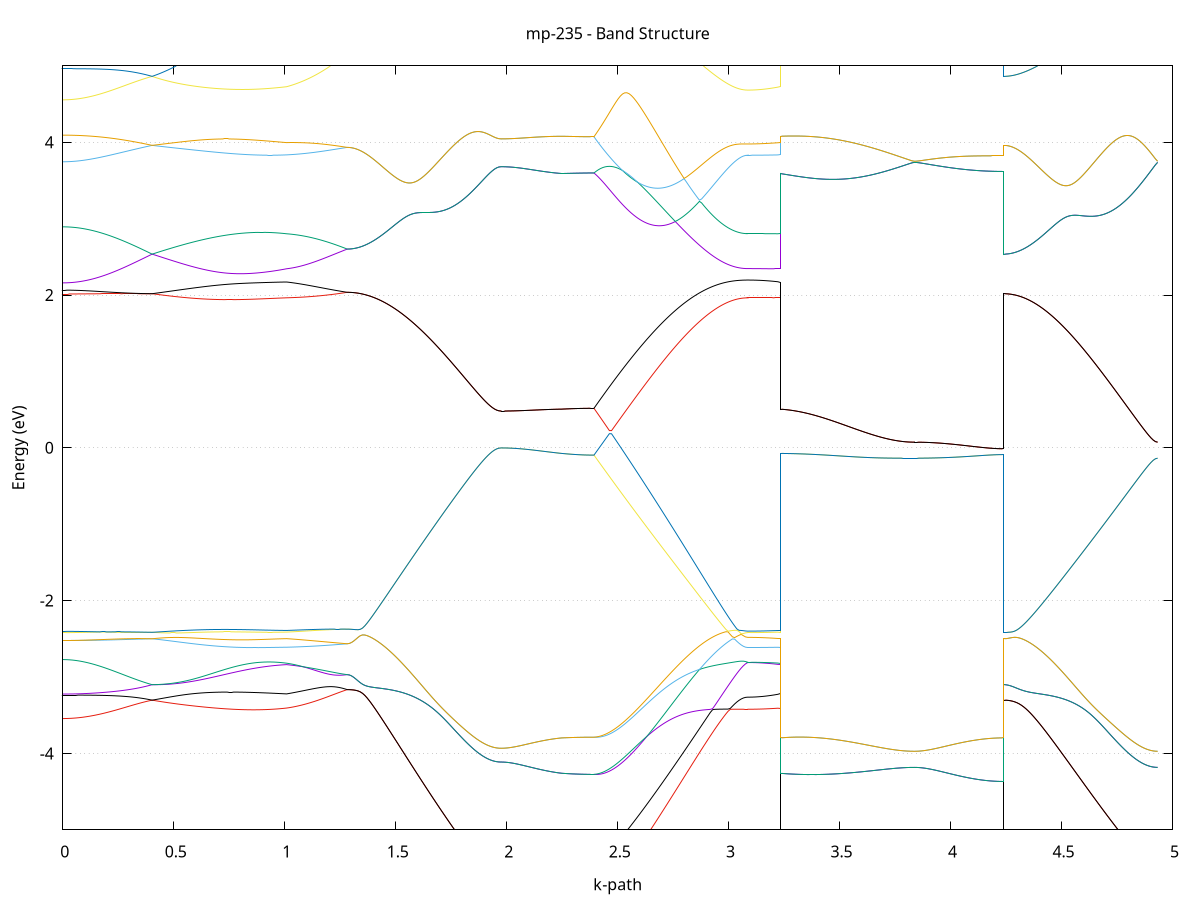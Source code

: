 set title 'mp-235 - Band Structure'
set xlabel 'k-path'
set ylabel 'Energy (eV)'
set grid y
set yrange [-5:5]
set terminal png size 800,600
set output 'mp-235_bands_gnuplot.png'
plot '-' using 1:2 with lines notitle, '-' using 1:2 with lines notitle, '-' using 1:2 with lines notitle, '-' using 1:2 with lines notitle, '-' using 1:2 with lines notitle, '-' using 1:2 with lines notitle, '-' using 1:2 with lines notitle, '-' using 1:2 with lines notitle, '-' using 1:2 with lines notitle, '-' using 1:2 with lines notitle, '-' using 1:2 with lines notitle, '-' using 1:2 with lines notitle, '-' using 1:2 with lines notitle, '-' using 1:2 with lines notitle, '-' using 1:2 with lines notitle, '-' using 1:2 with lines notitle, '-' using 1:2 with lines notitle, '-' using 1:2 with lines notitle, '-' using 1:2 with lines notitle, '-' using 1:2 with lines notitle, '-' using 1:2 with lines notitle, '-' using 1:2 with lines notitle, '-' using 1:2 with lines notitle, '-' using 1:2 with lines notitle, '-' using 1:2 with lines notitle, '-' using 1:2 with lines notitle, '-' using 1:2 with lines notitle, '-' using 1:2 with lines notitle, '-' using 1:2 with lines notitle, '-' using 1:2 with lines notitle, '-' using 1:2 with lines notitle, '-' using 1:2 with lines notitle, '-' using 1:2 with lines notitle, '-' using 1:2 with lines notitle, '-' using 1:2 with lines notitle, '-' using 1:2 with lines notitle, '-' using 1:2 with lines notitle, '-' using 1:2 with lines notitle, '-' using 1:2 with lines notitle, '-' using 1:2 with lines notitle, '-' using 1:2 with lines notitle, '-' using 1:2 with lines notitle, '-' using 1:2 with lines notitle, '-' using 1:2 with lines notitle, '-' using 1:2 with lines notitle, '-' using 1:2 with lines notitle, '-' using 1:2 with lines notitle, '-' using 1:2 with lines notitle, '-' using 1:2 with lines notitle, '-' using 1:2 with lines notitle, '-' using 1:2 with lines notitle, '-' using 1:2 with lines notitle, '-' using 1:2 with lines notitle, '-' using 1:2 with lines notitle, '-' using 1:2 with lines notitle, '-' using 1:2 with lines notitle, '-' using 1:2 with lines notitle, '-' using 1:2 with lines notitle, '-' using 1:2 with lines notitle, '-' using 1:2 with lines notitle, '-' using 1:2 with lines notitle, '-' using 1:2 with lines notitle, '-' using 1:2 with lines notitle, '-' using 1:2 with lines notitle
0.000000 -21.172734
0.009818 -21.172634
0.019636 -21.172634
0.029455 -21.172534
0.039273 -21.172334
0.049091 -21.172134
0.058909 -21.171934
0.068728 -21.171634
0.078546 -21.171334
0.088364 -21.170934
0.098182 -21.170534
0.108001 -21.170134
0.117819 -21.169634
0.127637 -21.169134
0.137455 -21.168534
0.147273 -21.167934
0.157092 -21.167334
0.166910 -21.166634
0.176728 -21.165934
0.186546 -21.165234
0.196365 -21.164434
0.206183 -21.163634
0.216001 -21.162834
0.225819 -21.162034
0.235638 -21.161134
0.245456 -21.160234
0.255274 -21.159234
0.265092 -21.158334
0.274911 -21.157334
0.284729 -21.156334
0.294547 -21.155234
0.304365 -21.154234
0.314183 -21.153134
0.324002 -21.152134
0.333820 -21.151034
0.343638 -21.149934
0.353456 -21.148834
0.363275 -21.147634
0.373093 -21.146534
0.382911 -21.145434
0.392729 -21.144334
0.402548 -21.143134
0.402548 -21.143134
0.412478 -21.143134
0.422409 -21.143234
0.432339 -21.143134
0.442270 -21.143134
0.452200 -21.143134
0.462131 -21.143134
0.472062 -21.143034
0.481992 -21.142934
0.491923 -21.142834
0.501853 -21.142734
0.511784 -21.142634
0.521714 -21.142534
0.531645 -21.142334
0.541576 -21.142234
0.551506 -21.142034
0.561437 -21.141834
0.571367 -21.141634
0.581298 -21.141434
0.591228 -21.141134
0.601159 -21.140934
0.611090 -21.140634
0.621020 -21.140434
0.630951 -21.140134
0.640881 -21.139834
0.650812 -21.139534
0.660742 -21.139234
0.670673 -21.138834
0.680604 -21.138534
0.690534 -21.138134
0.700465 -21.137834
0.710395 -21.137534
0.720326 -21.137334
0.730257 -21.137134
0.740187 -21.136934
0.750118 -21.136734
0.760048 -21.136534
0.769979 -21.136334
0.779909 -21.136134
0.789840 -21.136034
0.799771 -21.135834
0.809701 -21.135734
0.819632 -21.135534
0.829562 -21.135434
0.839493 -21.135334
0.849423 -21.135234
0.859354 -21.135234
0.869285 -21.135134
0.879215 -21.135134
0.889146 -21.135134
0.899076 -21.135034
0.909007 -21.135134
0.918937 -21.135134
0.928868 -21.135134
0.938799 -21.135234
0.948729 -21.135334
0.958660 -21.135434
0.968590 -21.135534
0.978521 -21.135734
0.988451 -21.135834
0.998382 -21.136034
1.008313 -21.136234
1.008313 -21.136234
1.018075 -21.136034
1.027838 -21.135734
1.037601 -21.135534
1.047364 -21.135334
1.057126 -21.135134
1.066889 -21.134934
1.076652 -21.134634
1.086414 -21.134434
1.096177 -21.134234
1.105940 -21.134034
1.115703 -21.133834
1.125465 -21.133634
1.135228 -21.133434
1.144991 -21.133234
1.154754 -21.133034
1.164516 -21.132834
1.174279 -21.132634
1.184042 -21.132434
1.193804 -21.132234
1.203567 -21.132034
1.213330 -21.131834
1.223093 -21.131634
1.232855 -21.131434
1.242618 -21.131234
1.252381 -21.131034
1.262144 -21.130834
1.271906 -21.130634
1.281669 -21.130534
1.281669 -21.130534
1.291569 -21.130234
1.301468 -21.129434
1.311368 -21.128134
1.321267 -21.126334
1.331167 -21.124034
1.341067 -21.121134
1.350966 -21.117834
1.360866 -21.113934
1.370765 -21.109534
1.380665 -21.104534
1.390564 -21.099134
1.400464 -21.093134
1.410364 -21.086734
1.420263 -21.079734
1.430163 -21.072234
1.440062 -21.064134
1.449962 -21.055634
1.459862 -21.046534
1.469761 -21.037034
1.479661 -21.026934
1.489560 -21.016334
1.499460 -21.005234
1.509360 -20.993634
1.519259 -20.981534
1.529159 -20.968934
1.539058 -20.955734
1.548958 -20.942134
1.558857 -20.927934
1.568757 -20.913334
1.578657 -20.898134
1.588556 -20.882434
1.598456 -20.866334
1.608355 -20.849634
1.618255 -20.832534
1.628155 -20.814834
1.638054 -20.796634
1.647954 -20.778034
1.657853 -20.758934
1.667753 -20.739234
1.677653 -20.719134
1.687552 -20.698534
1.697452 -20.677434
1.707351 -20.655834
1.717251 -20.633834
1.727150 -20.611234
1.737050 -20.588234
1.746950 -20.564734
1.756849 -20.540734
1.766749 -20.516334
1.776648 -20.491334
1.786548 -20.465934
1.796448 -20.440134
1.806347 -20.413834
1.816247 -20.387034
1.826146 -20.359734
1.836046 -20.332034
1.845946 -20.303934
1.855845 -20.275234
1.865745 -20.246234
1.875644 -20.216734
1.885544 -20.186734
1.895444 -20.156434
1.905343 -20.125534
1.915243 -20.094334
1.925142 -20.062634
1.935042 -20.030534
1.944941 -19.997934
1.954841 -19.965034
1.964741 -19.931634
1.974640 -19.898034
1.974640 -19.898034
1.984403 -19.898134
1.994166 -19.898334
2.003928 -19.898534
2.013691 -19.898634
2.023454 -19.898834
2.033217 -19.899034
2.042979 -19.899234
2.052742 -19.899434
2.062505 -19.899634
2.072268 -19.899834
2.082030 -19.900034
2.091793 -19.900234
2.101556 -19.900434
2.111318 -19.900734
2.121081 -19.900934
2.130844 -19.901134
2.140607 -19.901334
2.150369 -19.901534
2.160132 -19.901734
2.169895 -19.901934
2.179658 -19.902134
2.189420 -19.902434
2.199183 -19.902634
2.208946 -19.902834
2.218708 -19.903034
2.228471 -19.903234
2.238234 -19.903434
2.247997 -19.903734
2.247997 -19.903734
2.257688 -19.903934
2.267378 -19.904134
2.277069 -19.904334
2.286760 -19.904534
2.296451 -19.904734
2.306142 -19.904934
2.315833 -19.905034
2.325524 -19.905234
2.335215 -19.905334
2.344906 -19.905434
2.354597 -19.905534
2.364288 -19.905534
2.373979 -19.905634
2.383669 -19.905634
2.393360 -19.905634
2.393360 -19.905634
2.403260 -19.939434
2.413160 -19.972834
2.423059 -20.005834
2.432959 -20.038334
2.442858 -20.070534
2.452758 -20.102234
2.462658 -20.133434
2.472557 -20.164334
2.482457 -20.194734
2.492356 -20.224634
2.502256 -20.254134
2.512155 -20.283234
2.522055 -20.311834
2.531955 -20.340034
2.541854 -20.367734
2.551754 -20.395034
2.561653 -20.421834
2.571553 -20.448134
2.581453 -20.474034
2.591352 -20.499434
2.601252 -20.524334
2.611151 -20.548834
2.621051 -20.572834
2.630951 -20.596334
2.640850 -20.619334
2.650750 -20.641934
2.660649 -20.664034
2.670549 -20.685634
2.680448 -20.706734
2.690348 -20.727334
2.700248 -20.747434
2.710147 -20.767134
2.720047 -20.786234
2.729946 -20.804934
2.739846 -20.823034
2.749746 -20.840734
2.759645 -20.857834
2.769545 -20.874534
2.779444 -20.890734
2.789344 -20.906334
2.799244 -20.921534
2.809143 -20.936234
2.819043 -20.950334
2.828942 -20.964034
2.838842 -20.977134
2.848742 -20.989734
2.858641 -21.001834
2.868541 -21.013534
2.878440 -21.024634
2.888340 -21.035234
2.898239 -21.045234
2.908139 -21.054834
2.918039 -21.063934
2.927938 -21.072434
2.937838 -21.080434
2.947737 -21.087934
2.957637 -21.094934
2.967537 -21.101434
2.977436 -21.107434
2.987336 -21.112834
2.997235 -21.117834
3.007135 -21.122234
3.017035 -21.126134
3.026934 -21.129434
3.036834 -21.132334
3.046733 -21.134634
3.056633 -21.136534
3.066532 -21.137734
3.076432 -21.138534
3.086332 -21.138834
3.086332 -21.138834
3.096023 -21.138834
3.105713 -21.138734
3.115404 -21.138734
3.125095 -21.138634
3.134786 -21.138534
3.144477 -21.138434
3.154168 -21.138234
3.163859 -21.138034
3.173550 -21.137834
3.183241 -21.137634
3.192932 -21.137434
3.202623 -21.137134
3.212314 -21.136834
3.222005 -21.136534
3.231695 -21.136234
3.231695 -19.903734
3.241626 -19.903634
3.251557 -19.903634
3.261487 -19.903634
3.271418 -19.903634
3.281348 -19.903734
3.291279 -19.903934
3.301209 -19.904034
3.311140 -19.904234
3.321071 -19.904534
3.331001 -19.904834
3.340932 -19.905134
3.350862 -19.905434
3.360793 -19.905734
3.370723 -19.906134
3.380654 -19.906534
3.390585 -19.906934
3.400515 -19.907334
3.410446 -19.907734
3.420376 -19.908134
3.430307 -19.908634
3.440237 -19.909034
3.450168 -19.909534
3.460099 -19.909934
3.470029 -19.910434
3.479960 -19.910834
3.489890 -19.911334
3.499821 -19.911834
3.509752 -19.912234
3.519682 -19.912734
3.529613 -19.913134
3.539543 -19.913634
3.549474 -19.914034
3.559404 -19.914434
3.569335 -19.914834
3.579266 -19.915234
3.589196 -19.915634
3.599127 -19.916034
3.609057 -19.916434
3.618988 -19.916834
3.628918 -19.917134
3.638849 -19.917534
3.648780 -19.917834
3.658710 -19.918134
3.668641 -19.918434
3.678571 -19.918734
3.688502 -19.919034
3.698432 -19.919234
3.708363 -19.919534
3.718294 -19.919734
3.728224 -19.919934
3.738155 -19.920134
3.748085 -19.920334
3.758016 -19.920434
3.767946 -19.920634
3.777877 -19.920734
3.787808 -19.920834
3.797738 -19.920934
3.807669 -19.920934
3.817599 -19.921034
3.827530 -19.921034
3.837460 -19.921034
3.837460 -19.921034
3.847279 -19.921034
3.857097 -19.921134
3.866915 -19.921334
3.876733 -19.921434
3.886552 -19.921734
3.896370 -19.922034
3.906188 -19.922334
3.916006 -19.922634
3.925825 -19.923034
3.935643 -19.923434
3.945461 -19.923934
3.955279 -19.924334
3.965097 -19.924834
3.974916 -19.925234
3.984734 -19.925734
3.994552 -19.926234
4.004370 -19.926734
4.014189 -19.927234
4.024007 -19.927734
4.033825 -19.928134
4.043643 -19.928634
4.053462 -19.929034
4.063280 -19.929534
4.073098 -19.929934
4.082916 -19.930334
4.092735 -19.930734
4.102553 -19.931034
4.112371 -19.931434
4.122189 -19.931734
4.132007 -19.932034
4.141826 -19.932334
4.151644 -19.932534
4.161462 -19.932834
4.171280 -19.933034
4.181099 -19.933234
4.190917 -19.933334
4.200735 -19.933434
4.210553 -19.933534
4.220372 -19.933634
4.230190 -19.933734
4.240008 -19.933734
4.240008 -21.143134
4.249908 -21.142934
4.259807 -21.142134
4.269707 -21.140834
4.279606 -21.139034
4.289506 -21.136634
4.299406 -21.133834
4.309305 -21.130434
4.319205 -21.126534
4.329104 -21.122134
4.339004 -21.117134
4.348903 -21.111734
4.358803 -21.105734
4.368703 -21.099234
4.378602 -21.092234
4.388502 -21.084734
4.398401 -21.076634
4.408301 -21.068134
4.418201 -21.059034
4.428100 -21.049434
4.438000 -21.039334
4.447899 -21.028734
4.457799 -21.017634
4.467699 -21.006034
4.477598 -20.993834
4.487498 -20.981234
4.497397 -20.968034
4.507297 -20.954334
4.517197 -20.940234
4.527096 -20.925534
4.536996 -20.910334
4.546895 -20.894634
4.556795 -20.878434
4.566694 -20.861734
4.576594 -20.844534
4.586494 -20.826834
4.596393 -20.808734
4.606293 -20.790034
4.616192 -20.770834
4.626092 -20.751134
4.635992 -20.731034
4.645891 -20.710334
4.655791 -20.689234
4.665690 -20.667534
4.675590 -20.645434
4.685490 -20.622834
4.695389 -20.599834
4.705289 -20.576234
4.715188 -20.552234
4.725088 -20.527734
4.734987 -20.502734
4.744887 -20.477334
4.754787 -20.451434
4.764686 -20.425034
4.774586 -20.398134
4.784485 -20.370834
4.794385 -20.343134
4.804285 -20.314934
4.814184 -20.286234
4.824084 -20.257134
4.833983 -20.227534
4.843883 -20.197634
4.853783 -20.167134
4.863682 -20.136334
4.873582 -20.105034
4.883481 -20.073334
4.893381 -20.041334
4.903280 -20.008934
4.913180 -19.976334
4.923080 -19.944034
4.932979 -19.921034
e
0.000000 -21.113034
0.009818 -21.113034
0.019636 -21.113134
0.029455 -21.113234
0.039273 -21.113334
0.049091 -21.113534
0.058909 -21.113834
0.068728 -21.114134
0.078546 -21.114434
0.088364 -21.114834
0.098182 -21.115234
0.108001 -21.115634
0.117819 -21.116134
0.127637 -21.116734
0.137455 -21.117234
0.147273 -21.117834
0.157092 -21.118534
0.166910 -21.119234
0.176728 -21.119934
0.186546 -21.120734
0.196365 -21.121534
0.206183 -21.122334
0.216001 -21.123134
0.225819 -21.124034
0.235638 -21.124934
0.245456 -21.125834
0.255274 -21.126834
0.265092 -21.127834
0.274911 -21.128834
0.284729 -21.129834
0.294547 -21.130934
0.304365 -21.131934
0.314183 -21.133034
0.324002 -21.134134
0.333820 -21.135234
0.343638 -21.136334
0.353456 -21.137434
0.363275 -21.138534
0.373093 -21.139734
0.382911 -21.140834
0.392729 -21.142034
0.402548 -21.143134
0.402548 -21.143134
0.412478 -21.143134
0.422409 -21.143034
0.432339 -21.142934
0.442270 -21.142934
0.452200 -21.142834
0.462131 -21.142734
0.472062 -21.142534
0.481992 -21.142434
0.491923 -21.142334
0.501853 -21.142134
0.511784 -21.141934
0.521714 -21.141834
0.531645 -21.141634
0.541576 -21.141434
0.551506 -21.141234
0.561437 -21.141034
0.571367 -21.140834
0.581298 -21.140534
0.591228 -21.140334
0.601159 -21.140134
0.611090 -21.139834
0.621020 -21.139634
0.630951 -21.139434
0.640881 -21.139134
0.650812 -21.138934
0.660742 -21.138734
0.670673 -21.138434
0.680604 -21.138234
0.690534 -21.138034
0.700465 -21.137734
0.710395 -21.137434
0.720326 -21.137034
0.730257 -21.136734
0.740187 -21.136334
0.750118 -21.135934
0.760048 -21.135534
0.769979 -21.135134
0.779909 -21.134734
0.789840 -21.134234
0.799771 -21.133834
0.809701 -21.133434
0.819632 -21.133034
0.829562 -21.132534
0.839493 -21.132134
0.849423 -21.131734
0.859354 -21.131334
0.869285 -21.130834
0.879215 -21.130434
0.889146 -21.130034
0.899076 -21.129534
0.909007 -21.129134
0.918937 -21.128734
0.928868 -21.128334
0.938799 -21.127934
0.948729 -21.127534
0.958660 -21.127034
0.968590 -21.126734
0.978521 -21.126334
0.988451 -21.125934
0.998382 -21.125534
1.008313 -21.125134
1.008313 -21.125134
1.018075 -21.125334
1.027838 -21.125534
1.037601 -21.125734
1.047364 -21.125934
1.057126 -21.126134
1.066889 -21.126334
1.076652 -21.126534
1.086414 -21.126734
1.096177 -21.126934
1.105940 -21.127134
1.115703 -21.127334
1.125465 -21.127534
1.135228 -21.127734
1.144991 -21.127934
1.154754 -21.128134
1.164516 -21.128334
1.174279 -21.128434
1.184042 -21.128634
1.193804 -21.128834
1.203567 -21.129034
1.213330 -21.129234
1.223093 -21.129434
1.232855 -21.129534
1.242618 -21.129734
1.252381 -21.129934
1.262144 -21.130134
1.271906 -21.130334
1.281669 -21.130534
1.281669 -21.130534
1.291569 -21.130234
1.301468 -21.129434
1.311368 -21.128134
1.321267 -21.126334
1.331167 -21.124034
1.341067 -21.121134
1.350966 -21.117834
1.360866 -21.113934
1.370765 -21.109534
1.380665 -21.104534
1.390564 -21.099134
1.400464 -21.093134
1.410364 -21.086734
1.420263 -21.079734
1.430163 -21.072234
1.440062 -21.064134
1.449962 -21.055634
1.459862 -21.046534
1.469761 -21.037034
1.479661 -21.026934
1.489560 -21.016334
1.499460 -21.005234
1.509360 -20.993634
1.519259 -20.981534
1.529159 -20.968934
1.539058 -20.955734
1.548958 -20.942134
1.558857 -20.927934
1.568757 -20.913334
1.578657 -20.898134
1.588556 -20.882434
1.598456 -20.866334
1.608355 -20.849634
1.618255 -20.832534
1.628155 -20.814834
1.638054 -20.796634
1.647954 -20.778034
1.657853 -20.758934
1.667753 -20.739234
1.677653 -20.719134
1.687552 -20.698534
1.697452 -20.677434
1.707351 -20.655834
1.717251 -20.633834
1.727150 -20.611234
1.737050 -20.588234
1.746950 -20.564734
1.756849 -20.540734
1.766749 -20.516334
1.776648 -20.491334
1.786548 -20.465934
1.796448 -20.440134
1.806347 -20.413834
1.816247 -20.387034
1.826146 -20.359734
1.836046 -20.332034
1.845946 -20.303934
1.855845 -20.275234
1.865745 -20.246234
1.875644 -20.216734
1.885544 -20.186734
1.895444 -20.156434
1.905343 -20.125534
1.915243 -20.094334
1.925142 -20.062634
1.935042 -20.030534
1.944941 -19.997934
1.954841 -19.965034
1.964741 -19.931634
1.974640 -19.898034
1.974640 -19.898034
1.984403 -19.898134
1.994166 -19.898334
2.003928 -19.898534
2.013691 -19.898634
2.023454 -19.898834
2.033217 -19.899034
2.042979 -19.899234
2.052742 -19.899434
2.062505 -19.899634
2.072268 -19.899834
2.082030 -19.900034
2.091793 -19.900234
2.101556 -19.900434
2.111318 -19.900734
2.121081 -19.900934
2.130844 -19.901134
2.140607 -19.901334
2.150369 -19.901534
2.160132 -19.901734
2.169895 -19.901934
2.179658 -19.902134
2.189420 -19.902434
2.199183 -19.902634
2.208946 -19.902834
2.218708 -19.903034
2.228471 -19.903234
2.238234 -19.903434
2.247997 -19.903734
2.247997 -19.903734
2.257688 -19.903934
2.267378 -19.904134
2.277069 -19.904334
2.286760 -19.904534
2.296451 -19.904734
2.306142 -19.904934
2.315833 -19.905034
2.325524 -19.905234
2.335215 -19.905334
2.344906 -19.905434
2.354597 -19.905534
2.364288 -19.905534
2.373979 -19.905634
2.383669 -19.905634
2.393360 -19.905634
2.393360 -19.905634
2.403260 -19.923734
2.413160 -19.957034
2.423059 -19.990034
2.432959 -20.022534
2.442858 -20.054634
2.452758 -20.086334
2.462658 -20.117534
2.472557 -20.148334
2.482457 -20.178734
2.492356 -20.208634
2.502256 -20.238134
2.512155 -20.267234
2.522055 -20.295834
2.531955 -20.323934
2.541854 -20.351634
2.551754 -20.378934
2.561653 -20.405634
2.571553 -20.432034
2.581453 -20.457834
2.591352 -20.483234
2.601252 -20.508134
2.611151 -20.532634
2.621051 -20.556534
2.630951 -20.580034
2.640850 -20.603034
2.650750 -20.625634
2.660649 -20.647634
2.670549 -20.669234
2.680448 -20.690334
2.690348 -20.710934
2.700248 -20.731034
2.710147 -20.750634
2.720047 -20.769834
2.729946 -20.788434
2.739846 -20.806534
2.749746 -20.824234
2.759645 -20.841334
2.769545 -20.858034
2.779444 -20.874234
2.789344 -20.889834
2.799244 -20.905034
2.809143 -20.919634
2.819043 -20.933834
2.828942 -20.947434
2.838842 -20.960534
2.848742 -20.973134
2.858641 -20.985334
2.868541 -20.996934
2.878440 -21.008034
2.888340 -21.018534
2.898239 -21.028634
2.908139 -21.038234
2.918039 -21.047234
2.927938 -21.055834
2.937838 -21.063834
2.947737 -21.071334
2.957637 -21.078334
2.967537 -21.084834
2.977436 -21.090734
2.987336 -21.096234
2.997235 -21.101134
3.007135 -21.105534
3.017035 -21.109434
3.026934 -21.112834
3.036834 -21.115634
3.046733 -21.118034
3.056633 -21.119834
3.066532 -21.121134
3.076432 -21.121834
3.086332 -21.122134
3.086332 -21.122134
3.096023 -21.122134
3.105713 -21.122134
3.115404 -21.122234
3.125095 -21.122334
3.134786 -21.122434
3.144477 -21.122634
3.154168 -21.122834
3.163859 -21.123034
3.173550 -21.123234
3.183241 -21.123534
3.192932 -21.123834
3.202623 -21.124134
3.212314 -21.124434
3.222005 -21.124834
3.231695 -21.125134
3.231695 -19.903734
3.241626 -19.903634
3.251557 -19.903634
3.261487 -19.903634
3.271418 -19.903634
3.281348 -19.903734
3.291279 -19.903934
3.301209 -19.904034
3.311140 -19.904234
3.321071 -19.904534
3.331001 -19.904834
3.340932 -19.905134
3.350862 -19.905434
3.360793 -19.905734
3.370723 -19.906134
3.380654 -19.906534
3.390585 -19.906934
3.400515 -19.907334
3.410446 -19.907734
3.420376 -19.908134
3.430307 -19.908634
3.440237 -19.909034
3.450168 -19.909534
3.460099 -19.909934
3.470029 -19.910434
3.479960 -19.910834
3.489890 -19.911334
3.499821 -19.911834
3.509752 -19.912234
3.519682 -19.912734
3.529613 -19.913134
3.539543 -19.913634
3.549474 -19.914034
3.559404 -19.914434
3.569335 -19.914834
3.579266 -19.915234
3.589196 -19.915634
3.599127 -19.916034
3.609057 -19.916434
3.618988 -19.916834
3.628918 -19.917134
3.638849 -19.917534
3.648780 -19.917834
3.658710 -19.918134
3.668641 -19.918434
3.678571 -19.918734
3.688502 -19.919034
3.698432 -19.919234
3.708363 -19.919534
3.718294 -19.919734
3.728224 -19.919934
3.738155 -19.920134
3.748085 -19.920334
3.758016 -19.920434
3.767946 -19.920634
3.777877 -19.920734
3.787808 -19.920834
3.797738 -19.920934
3.807669 -19.920934
3.817599 -19.921034
3.827530 -19.921034
3.837460 -19.921034
3.837460 -19.921034
3.847279 -19.921034
3.857097 -19.921134
3.866915 -19.921334
3.876733 -19.921434
3.886552 -19.921734
3.896370 -19.922034
3.906188 -19.922334
3.916006 -19.922634
3.925825 -19.923034
3.935643 -19.923434
3.945461 -19.923934
3.955279 -19.924334
3.965097 -19.924834
3.974916 -19.925234
3.984734 -19.925734
3.994552 -19.926234
4.004370 -19.926734
4.014189 -19.927234
4.024007 -19.927734
4.033825 -19.928134
4.043643 -19.928634
4.053462 -19.929034
4.063280 -19.929534
4.073098 -19.929934
4.082916 -19.930334
4.092735 -19.930734
4.102553 -19.931034
4.112371 -19.931434
4.122189 -19.931734
4.132007 -19.932034
4.141826 -19.932334
4.151644 -19.932534
4.161462 -19.932834
4.171280 -19.933034
4.181099 -19.933234
4.190917 -19.933334
4.200735 -19.933434
4.210553 -19.933534
4.220372 -19.933634
4.230190 -19.933734
4.240008 -19.933734
4.240008 -21.143134
4.249908 -21.142934
4.259807 -21.142134
4.269707 -21.140834
4.279606 -21.139034
4.289506 -21.136634
4.299406 -21.133834
4.309305 -21.130434
4.319205 -21.126534
4.329104 -21.122134
4.339004 -21.117134
4.348903 -21.111734
4.358803 -21.105734
4.368703 -21.099234
4.378602 -21.092234
4.388502 -21.084734
4.398401 -21.076634
4.408301 -21.068134
4.418201 -21.059034
4.428100 -21.049434
4.438000 -21.039334
4.447899 -21.028734
4.457799 -21.017634
4.467699 -21.006034
4.477598 -20.993834
4.487498 -20.981234
4.497397 -20.968034
4.507297 -20.954334
4.517197 -20.940234
4.527096 -20.925534
4.536996 -20.910334
4.546895 -20.894634
4.556795 -20.878434
4.566694 -20.861734
4.576594 -20.844534
4.586494 -20.826834
4.596393 -20.808734
4.606293 -20.790034
4.616192 -20.770834
4.626092 -20.751134
4.635992 -20.731034
4.645891 -20.710334
4.655791 -20.689234
4.665690 -20.667534
4.675590 -20.645434
4.685490 -20.622834
4.695389 -20.599834
4.705289 -20.576234
4.715188 -20.552234
4.725088 -20.527734
4.734987 -20.502734
4.744887 -20.477334
4.754787 -20.451434
4.764686 -20.425034
4.774586 -20.398134
4.784485 -20.370934
4.794385 -20.343134
4.804285 -20.314934
4.814184 -20.286234
4.824084 -20.257134
4.833983 -20.227534
4.843883 -20.197634
4.853783 -20.167134
4.863682 -20.136334
4.873582 -20.105034
4.883481 -20.073334
4.893381 -20.041334
4.903280 -20.008934
4.913180 -19.976334
4.923080 -19.944034
4.932979 -19.921034
e
0.000000 -17.333134
0.009818 -17.333134
0.019636 -17.333034
0.029455 -17.332934
0.039273 -17.332834
0.049091 -17.332534
0.058909 -17.332334
0.068728 -17.332034
0.078546 -17.331634
0.088364 -17.331234
0.098182 -17.330834
0.108001 -17.330334
0.117819 -17.329834
0.127637 -17.329234
0.137455 -17.328634
0.147273 -17.328034
0.157092 -17.327334
0.166910 -17.326534
0.176728 -17.325834
0.186546 -17.325034
0.196365 -17.324234
0.206183 -17.323334
0.216001 -17.322434
0.225819 -17.321534
0.235638 -17.320534
0.245456 -17.319534
0.255274 -17.318534
0.265092 -17.317534
0.274911 -17.316434
0.284729 -17.315334
0.294547 -17.314234
0.304365 -17.313134
0.314183 -17.312034
0.324002 -17.310834
0.333820 -17.309734
0.343638 -17.308534
0.353456 -17.307334
0.363275 -17.306134
0.373093 -17.304934
0.382911 -17.303734
0.392729 -17.302534
0.402548 -17.301334
0.402548 -17.301334
0.412478 -17.301734
0.422409 -17.302234
0.432339 -17.302634
0.442270 -17.303134
0.452200 -17.303534
0.462131 -17.303934
0.472062 -17.304434
0.481992 -17.304834
0.491923 -17.305334
0.501853 -17.305734
0.511784 -17.306134
0.521714 -17.306634
0.531645 -17.307034
0.541576 -17.307434
0.551506 -17.307934
0.561437 -17.308334
0.571367 -17.308734
0.581298 -17.309134
0.591228 -17.309534
0.601159 -17.309934
0.611090 -17.310334
0.621020 -17.310634
0.630951 -17.311034
0.640881 -17.311434
0.650812 -17.311734
0.660742 -17.312134
0.670673 -17.312434
0.680604 -17.312734
0.690534 -17.313034
0.700465 -17.313334
0.710395 -17.313634
0.720326 -17.313834
0.730257 -17.314134
0.740187 -17.314334
0.750118 -17.314534
0.760048 -17.314734
0.769979 -17.314934
0.779909 -17.315134
0.789840 -17.315234
0.799771 -17.315434
0.809701 -17.315534
0.819632 -17.315634
0.829562 -17.315734
0.839493 -17.315734
0.849423 -17.315834
0.859354 -17.315834
0.869285 -17.315834
0.879215 -17.315834
0.889146 -17.315734
0.899076 -17.315734
0.909007 -17.315634
0.918937 -17.315534
0.928868 -17.315434
0.938799 -17.315234
0.948729 -17.315134
0.958660 -17.314934
0.968590 -17.314734
0.978521 -17.314434
0.988451 -17.314234
0.998382 -17.313934
1.008313 -17.313634
1.008313 -17.313634
1.018075 -17.313534
1.027838 -17.313434
1.037601 -17.313334
1.047364 -17.313134
1.057126 -17.313034
1.066889 -17.312834
1.076652 -17.312634
1.086414 -17.312334
1.096177 -17.312134
1.105940 -17.311834
1.115703 -17.311534
1.125465 -17.311234
1.135228 -17.310934
1.144991 -17.310534
1.154754 -17.310234
1.164516 -17.309834
1.174279 -17.309434
1.184042 -17.309034
1.193804 -17.308634
1.203567 -17.308134
1.213330 -17.307734
1.223093 -17.307234
1.232855 -17.306834
1.242618 -17.306434
1.252381 -17.305934
1.262144 -17.305434
1.271906 -17.305034
1.281669 -17.304534
1.281669 -17.304534
1.291569 -17.306434
1.301468 -17.311934
1.311368 -17.321134
1.321267 -17.333834
1.331167 -17.349834
1.341067 -17.368934
1.350966 -17.390934
1.360866 -17.415634
1.370765 -17.442634
1.380665 -17.471934
1.390564 -17.503234
1.400464 -17.536234
1.410364 -17.570734
1.420263 -17.606734
1.430163 -17.644034
1.440062 -17.682334
1.449962 -17.721634
1.459862 -17.761734
1.469761 -17.802534
1.479661 -17.844034
1.489560 -17.886034
1.499460 -17.928534
1.509360 -17.971534
1.519259 -18.014734
1.529159 -18.058334
1.539058 -18.102034
1.548958 -18.146034
1.558857 -18.190134
1.568757 -18.234334
1.578657 -18.278534
1.588556 -18.322834
1.598456 -18.367234
1.608355 -18.411534
1.618255 -18.455734
1.628155 -18.499934
1.638054 -18.544034
1.647954 -18.588034
1.657853 -18.631934
1.667753 -18.675634
1.677653 -18.719134
1.687552 -18.762534
1.697452 -18.805734
1.707351 -18.848734
1.717251 -18.891534
1.727150 -18.934034
1.737050 -18.976434
1.746950 -19.018434
1.756849 -19.060234
1.766749 -19.101734
1.776648 -19.143034
1.786548 -19.183934
1.796448 -19.224634
1.806347 -19.265034
1.816247 -19.305034
1.826146 -19.344734
1.836046 -19.384134
1.845946 -19.423234
1.855845 -19.461934
1.865745 -19.500334
1.875644 -19.538334
1.885544 -19.575934
1.895444 -19.613234
1.905343 -19.650234
1.915243 -19.686734
1.925142 -19.722934
1.935042 -19.758634
1.944941 -19.794034
1.954841 -19.829034
1.964741 -19.863634
1.974640 -19.897634
1.974640 -19.897634
1.984403 -19.897634
1.994166 -19.897434
2.003928 -19.897234
2.013691 -19.897034
2.023454 -19.896834
2.033217 -19.896634
2.042979 -19.896434
2.052742 -19.896234
2.062505 -19.896034
2.072268 -19.895834
2.082030 -19.895634
2.091793 -19.895434
2.101556 -19.895234
2.111318 -19.895034
2.121081 -19.894934
2.130844 -19.894734
2.140607 -19.894534
2.150369 -19.894334
2.160132 -19.894134
2.169895 -19.893934
2.179658 -19.893734
2.189420 -19.893534
2.199183 -19.893334
2.208946 -19.893134
2.218708 -19.892934
2.228471 -19.892734
2.238234 -19.892534
2.247997 -19.892334
2.247997 -19.892334
2.257688 -19.892034
2.267378 -19.891734
2.277069 -19.891534
2.286760 -19.891234
2.296451 -19.891034
2.306142 -19.890834
2.315833 -19.890634
2.325524 -19.890434
2.335215 -19.890334
2.344906 -19.890234
2.354597 -19.890134
2.364288 -19.890034
2.373979 -19.889934
2.383669 -19.889934
2.393360 -19.889934
2.393360 -19.889934
2.403260 -19.871434
2.413160 -19.836834
2.423059 -19.801834
2.432959 -19.766434
2.442858 -19.730634
2.452758 -19.694434
2.462658 -19.657934
2.472557 -19.620934
2.482457 -19.583734
2.492356 -19.546034
2.502256 -19.508034
2.512155 -19.469634
2.522055 -19.430934
2.531955 -19.391834
2.541854 -19.352434
2.551754 -19.312734
2.561653 -19.272634
2.571553 -19.232334
2.581453 -19.191634
2.591352 -19.150634
2.601252 -19.109434
2.611151 -19.067934
2.621051 -19.026134
2.630951 -18.984034
2.640850 -18.941734
2.650750 -18.899134
2.660649 -18.856434
2.670549 -18.813434
2.680448 -18.770234
2.690348 -18.726834
2.700248 -18.683234
2.710147 -18.639534
2.720047 -18.595634
2.729946 -18.551634
2.739846 -18.507534
2.749746 -18.463434
2.759645 -18.419134
2.769545 -18.374834
2.779444 -18.330534
2.789344 -18.286234
2.799244 -18.242034
2.809143 -18.197834
2.819043 -18.153734
2.828942 -18.109834
2.838842 -18.066034
2.848742 -18.022534
2.858641 -17.979234
2.868541 -17.936334
2.878440 -17.893934
2.888340 -17.851834
2.898239 -17.810434
2.908139 -17.769634
2.918039 -17.729534
2.927938 -17.690234
2.937838 -17.651934
2.947737 -17.614734
2.957637 -17.578734
2.967537 -17.544234
2.977436 -17.511234
2.987336 -17.480034
2.997235 -17.450734
3.007135 -17.423734
3.017035 -17.399034
3.026934 -17.377134
3.036834 -17.358034
3.046733 -17.342034
3.056633 -17.329434
3.066532 -17.320234
3.076432 -17.314734
3.086332 -17.312834
3.086332 -17.312834
3.096023 -17.312834
3.105713 -17.312834
3.115404 -17.312834
3.125095 -17.312834
3.134786 -17.312934
3.144477 -17.312934
3.154168 -17.313034
3.163859 -17.313034
3.173550 -17.313134
3.183241 -17.313134
3.192932 -17.313234
3.202623 -17.313334
3.212314 -17.313434
3.222005 -17.313534
3.231695 -17.313634
3.231695 -19.892334
3.241626 -19.892534
3.251557 -19.892634
3.261487 -19.892834
3.271418 -19.892934
3.281348 -19.893034
3.291279 -19.893134
3.301209 -19.893234
3.311140 -19.893334
3.321071 -19.893334
3.331001 -19.893434
3.340932 -19.893434
3.350862 -19.893434
3.360793 -19.893434
3.370723 -19.893434
3.380654 -19.893434
3.390585 -19.893434
3.400515 -19.893434
3.410446 -19.893334
3.420376 -19.893334
3.430307 -19.893334
3.440237 -19.893334
3.450168 -19.893334
3.460099 -19.893334
3.470029 -19.893334
3.479960 -19.893334
3.489890 -19.893334
3.499821 -19.893334
3.509752 -19.893334
3.519682 -19.893434
3.529613 -19.893434
3.539543 -19.893434
3.549474 -19.893434
3.559404 -19.893434
3.569335 -19.893534
3.579266 -19.893534
3.589196 -19.893534
3.599127 -19.893634
3.609057 -19.893634
3.618988 -19.893634
3.628918 -19.893734
3.638849 -19.893734
3.648780 -19.893734
3.658710 -19.893834
3.668641 -19.893834
3.678571 -19.893834
3.688502 -19.893934
3.698432 -19.893934
3.708363 -19.894034
3.718294 -19.894034
3.728224 -19.894034
3.738155 -19.894134
3.748085 -19.894134
3.758016 -19.894134
3.767946 -19.894134
3.777877 -19.894134
3.787808 -19.894234
3.797738 -19.894234
3.807669 -19.894234
3.817599 -19.894234
3.827530 -19.894234
3.837460 -19.894234
3.837460 -19.894234
3.847279 -19.894234
3.857097 -19.894134
3.866915 -19.893934
3.876733 -19.893834
3.886552 -19.893534
3.896370 -19.893334
3.906188 -19.892934
3.916006 -19.892634
3.925825 -19.892234
3.935643 -19.891834
3.945461 -19.891334
3.955279 -19.890934
3.965097 -19.890434
3.974916 -19.889934
3.984734 -19.889434
3.994552 -19.888934
4.004370 -19.888434
4.014189 -19.888034
4.024007 -19.887534
4.033825 -19.887034
4.043643 -19.886534
4.053462 -19.886134
4.063280 -19.885634
4.073098 -19.885234
4.082916 -19.884834
4.092735 -19.884434
4.102553 -19.884034
4.112371 -19.883634
4.122189 -19.883334
4.132007 -19.883034
4.141826 -19.882734
4.151644 -19.882434
4.161462 -19.882234
4.171280 -19.882034
4.181099 -19.881834
4.190917 -19.881734
4.200735 -19.881534
4.210553 -19.881434
4.220372 -19.881434
4.230190 -19.881334
4.240008 -19.881334
4.240008 -17.301334
4.249908 -17.303234
4.259807 -17.308834
4.269707 -17.318134
4.279606 -17.330934
4.289506 -17.347134
4.299406 -17.366434
4.309305 -17.388734
4.319205 -17.413634
4.329104 -17.440934
4.339004 -17.470534
4.348903 -17.502034
4.358803 -17.535334
4.368703 -17.570234
4.378602 -17.606534
4.388502 -17.644134
4.398401 -17.682734
4.408301 -17.722334
4.418201 -17.762734
4.428100 -17.803834
4.438000 -17.845534
4.447899 -17.887834
4.457799 -17.930634
4.467699 -17.973834
4.477598 -18.017334
4.487498 -18.061134
4.497397 -18.105134
4.507297 -18.149334
4.517197 -18.193634
4.527096 -18.238034
4.536996 -18.282534
4.546895 -18.327034
4.556795 -18.371534
4.566694 -18.416134
4.576594 -18.460534
4.586494 -18.504934
4.596393 -18.549234
4.606293 -18.593434
4.616192 -18.637434
4.626092 -18.681334
4.635992 -18.725034
4.645891 -18.768634
4.655791 -18.812034
4.665690 -18.855134
4.675590 -18.898034
4.685490 -18.940734
4.695389 -18.983234
4.705289 -19.025434
4.715188 -19.067334
4.725088 -19.109034
4.734987 -19.150434
4.744887 -19.191534
4.754787 -19.232334
4.764686 -19.272734
4.774586 -19.312934
4.784485 -19.352734
4.794385 -19.392234
4.804285 -19.431434
4.814184 -19.470234
4.824084 -19.508734
4.833983 -19.546834
4.843883 -19.584534
4.853783 -19.621934
4.863682 -19.658934
4.873582 -19.695534
4.883481 -19.731734
4.893381 -19.767434
4.903280 -19.802734
4.913180 -19.837334
4.923080 -19.870834
4.932979 -19.894234
e
0.000000 -17.270034
0.009818 -17.270034
0.019636 -17.270134
0.029455 -17.270234
0.039273 -17.270334
0.049091 -17.270534
0.058909 -17.270834
0.068728 -17.271134
0.078546 -17.271434
0.088364 -17.271834
0.098182 -17.272234
0.108001 -17.272734
0.117819 -17.273234
0.127637 -17.273834
0.137455 -17.274334
0.147273 -17.275034
0.157092 -17.275734
0.166910 -17.276434
0.176728 -17.277134
0.186546 -17.277934
0.196365 -17.278734
0.206183 -17.279534
0.216001 -17.280434
0.225819 -17.281334
0.235638 -17.282234
0.245456 -17.283234
0.255274 -17.284234
0.265092 -17.285234
0.274911 -17.286334
0.284729 -17.287334
0.294547 -17.288434
0.304365 -17.289534
0.314183 -17.290634
0.324002 -17.291834
0.333820 -17.293034
0.343638 -17.294134
0.353456 -17.295334
0.363275 -17.296534
0.373093 -17.297734
0.382911 -17.298934
0.392729 -17.300134
0.402548 -17.301334
0.402548 -17.301334
0.412478 -17.300934
0.422409 -17.300534
0.432339 -17.300034
0.442270 -17.299634
0.452200 -17.299234
0.462131 -17.298834
0.472062 -17.298434
0.481992 -17.298034
0.491923 -17.297634
0.501853 -17.297334
0.511784 -17.296934
0.521714 -17.296534
0.531645 -17.296234
0.541576 -17.295934
0.551506 -17.295634
0.561437 -17.295234
0.571367 -17.294934
0.581298 -17.294634
0.591228 -17.294334
0.601159 -17.294134
0.611090 -17.293834
0.621020 -17.293634
0.630951 -17.293334
0.640881 -17.293134
0.650812 -17.292934
0.660742 -17.292734
0.670673 -17.292634
0.680604 -17.292434
0.690534 -17.292234
0.700465 -17.292134
0.710395 -17.292034
0.720326 -17.291934
0.730257 -17.291834
0.740187 -17.291734
0.750118 -17.291734
0.760048 -17.291634
0.769979 -17.291634
0.779909 -17.291634
0.789840 -17.291634
0.799771 -17.291634
0.809701 -17.291734
0.819632 -17.291734
0.829562 -17.291834
0.839493 -17.291934
0.849423 -17.292034
0.859354 -17.292134
0.869285 -17.292234
0.879215 -17.292434
0.889146 -17.292534
0.899076 -17.292734
0.909007 -17.292934
0.918937 -17.293134
0.928868 -17.293334
0.938799 -17.293634
0.948729 -17.293834
0.958660 -17.294134
0.968590 -17.294434
0.978521 -17.294734
0.988451 -17.295034
0.998382 -17.295334
1.008313 -17.295634
1.008313 -17.295634
1.018075 -17.295734
1.027838 -17.295834
1.037601 -17.295934
1.047364 -17.296134
1.057126 -17.296234
1.066889 -17.296434
1.076652 -17.296634
1.086414 -17.296934
1.096177 -17.297134
1.105940 -17.297434
1.115703 -17.297734
1.125465 -17.298034
1.135228 -17.298334
1.144991 -17.298634
1.154754 -17.299034
1.164516 -17.299434
1.174279 -17.299734
1.184042 -17.300134
1.193804 -17.300534
1.203567 -17.301034
1.213330 -17.301434
1.223093 -17.301834
1.232855 -17.302334
1.242618 -17.302734
1.252381 -17.303234
1.262144 -17.303634
1.271906 -17.304134
1.281669 -17.304534
1.281669 -17.304534
1.291569 -17.306434
1.301468 -17.311934
1.311368 -17.321134
1.321267 -17.333834
1.331167 -17.349834
1.341067 -17.368934
1.350966 -17.390934
1.360866 -17.415634
1.370765 -17.442634
1.380665 -17.471934
1.390564 -17.503234
1.400464 -17.536234
1.410364 -17.570734
1.420263 -17.606734
1.430163 -17.644034
1.440062 -17.682334
1.449962 -17.721634
1.459862 -17.761734
1.469761 -17.802534
1.479661 -17.844034
1.489560 -17.886034
1.499460 -17.928534
1.509360 -17.971534
1.519259 -18.014734
1.529159 -18.058334
1.539058 -18.102034
1.548958 -18.146034
1.558857 -18.190134
1.568757 -18.234334
1.578657 -18.278534
1.588556 -18.322834
1.598456 -18.367234
1.608355 -18.411534
1.618255 -18.455734
1.628155 -18.499934
1.638054 -18.544034
1.647954 -18.588034
1.657853 -18.631934
1.667753 -18.675634
1.677653 -18.719134
1.687552 -18.762534
1.697452 -18.805734
1.707351 -18.848734
1.717251 -18.891534
1.727150 -18.934034
1.737050 -18.976434
1.746950 -19.018434
1.756849 -19.060234
1.766749 -19.101734
1.776648 -19.143034
1.786548 -19.183934
1.796448 -19.224634
1.806347 -19.265034
1.816247 -19.305034
1.826146 -19.344734
1.836046 -19.384134
1.845946 -19.423234
1.855845 -19.461934
1.865745 -19.500334
1.875644 -19.538334
1.885544 -19.575934
1.895444 -19.613234
1.905343 -19.650234
1.915243 -19.686734
1.925142 -19.722934
1.935042 -19.758634
1.944941 -19.794034
1.954841 -19.829034
1.964741 -19.863634
1.974640 -19.897634
1.974640 -19.897634
1.984403 -19.897634
1.994166 -19.897434
2.003928 -19.897234
2.013691 -19.897034
2.023454 -19.896834
2.033217 -19.896634
2.042979 -19.896434
2.052742 -19.896234
2.062505 -19.896034
2.072268 -19.895834
2.082030 -19.895634
2.091793 -19.895434
2.101556 -19.895234
2.111318 -19.895034
2.121081 -19.894934
2.130844 -19.894734
2.140607 -19.894534
2.150369 -19.894334
2.160132 -19.894134
2.169895 -19.893934
2.179658 -19.893734
2.189420 -19.893534
2.199183 -19.893334
2.208946 -19.893134
2.218708 -19.892934
2.228471 -19.892734
2.238234 -19.892534
2.247997 -19.892334
2.247997 -19.892334
2.257688 -19.892034
2.267378 -19.891734
2.277069 -19.891534
2.286760 -19.891234
2.296451 -19.891034
2.306142 -19.890834
2.315833 -19.890634
2.325524 -19.890434
2.335215 -19.890334
2.344906 -19.890234
2.354597 -19.890134
2.364288 -19.890034
2.373979 -19.889934
2.383669 -19.889934
2.393360 -19.889934
2.393360 -19.889934
2.403260 -19.855734
2.413160 -19.821134
2.423059 -19.786134
2.432959 -19.750834
2.442858 -19.715034
2.452758 -19.678934
2.462658 -19.642434
2.472557 -19.605534
2.482457 -19.568234
2.492356 -19.530534
2.502256 -19.492534
2.512155 -19.454234
2.522055 -19.415534
2.531955 -19.376434
2.541854 -19.337034
2.551754 -19.297334
2.561653 -19.257334
2.571553 -19.216934
2.581453 -19.176334
2.591352 -19.135434
2.601252 -19.094134
2.611151 -19.052634
2.621051 -19.010834
2.630951 -18.968834
2.640850 -18.926534
2.650750 -18.883934
2.660649 -18.841234
2.670549 -18.798234
2.680448 -18.755034
2.690348 -18.711734
2.700248 -18.668134
2.710147 -18.624434
2.720047 -18.580534
2.729946 -18.536534
2.739846 -18.492434
2.749746 -18.448234
2.759645 -18.403934
2.769545 -18.359634
2.779444 -18.315334
2.789344 -18.271034
2.799244 -18.226734
2.809143 -18.182534
2.819043 -18.138434
2.828942 -18.094434
2.838842 -18.050634
2.848742 -18.007134
2.858641 -17.963834
2.868541 -17.920934
2.878440 -17.878334
2.888340 -17.836334
2.898239 -17.794834
2.908139 -17.753934
2.918039 -17.713834
2.927938 -17.674534
2.937838 -17.636234
2.947737 -17.599034
2.957637 -17.563034
2.967537 -17.528334
2.977436 -17.495334
2.987336 -17.464134
2.997235 -17.434834
3.007135 -17.407734
3.017035 -17.383034
3.026934 -17.361034
3.036834 -17.341934
3.046733 -17.325934
3.056633 -17.313234
3.066532 -17.304134
3.076432 -17.298534
3.086332 -17.296634
3.086332 -17.296634
3.096023 -17.296634
3.105713 -17.296634
3.115404 -17.296634
3.125095 -17.296534
3.134786 -17.296534
3.144477 -17.296434
3.154168 -17.296434
3.163859 -17.296334
3.173550 -17.296234
3.183241 -17.296134
3.192932 -17.296134
3.202623 -17.296034
3.212314 -17.295834
3.222005 -17.295734
3.231695 -17.295634
3.231695 -19.892334
3.241626 -19.892534
3.251557 -19.892634
3.261487 -19.892834
3.271418 -19.892934
3.281348 -19.893034
3.291279 -19.893134
3.301209 -19.893234
3.311140 -19.893334
3.321071 -19.893334
3.331001 -19.893434
3.340932 -19.893434
3.350862 -19.893434
3.360793 -19.893434
3.370723 -19.893434
3.380654 -19.893434
3.390585 -19.893434
3.400515 -19.893434
3.410446 -19.893334
3.420376 -19.893334
3.430307 -19.893334
3.440237 -19.893334
3.450168 -19.893334
3.460099 -19.893334
3.470029 -19.893334
3.479960 -19.893334
3.489890 -19.893334
3.499821 -19.893334
3.509752 -19.893334
3.519682 -19.893434
3.529613 -19.893434
3.539543 -19.893434
3.549474 -19.893434
3.559404 -19.893434
3.569335 -19.893534
3.579266 -19.893534
3.589196 -19.893534
3.599127 -19.893634
3.609057 -19.893634
3.618988 -19.893634
3.628918 -19.893734
3.638849 -19.893734
3.648780 -19.893734
3.658710 -19.893834
3.668641 -19.893834
3.678571 -19.893834
3.688502 -19.893934
3.698432 -19.893934
3.708363 -19.894034
3.718294 -19.894034
3.728224 -19.894034
3.738155 -19.894134
3.748085 -19.894134
3.758016 -19.894134
3.767946 -19.894134
3.777877 -19.894134
3.787808 -19.894234
3.797738 -19.894234
3.807669 -19.894234
3.817599 -19.894234
3.827530 -19.894234
3.837460 -19.894234
3.837460 -19.894234
3.847279 -19.894234
3.857097 -19.894134
3.866915 -19.893934
3.876733 -19.893834
3.886552 -19.893534
3.896370 -19.893334
3.906188 -19.892934
3.916006 -19.892634
3.925825 -19.892234
3.935643 -19.891834
3.945461 -19.891334
3.955279 -19.890934
3.965097 -19.890434
3.974916 -19.889934
3.984734 -19.889434
3.994552 -19.888934
4.004370 -19.888434
4.014189 -19.888034
4.024007 -19.887534
4.033825 -19.887034
4.043643 -19.886534
4.053462 -19.886134
4.063280 -19.885634
4.073098 -19.885234
4.082916 -19.884834
4.092735 -19.884434
4.102553 -19.884034
4.112371 -19.883634
4.122189 -19.883334
4.132007 -19.883034
4.141826 -19.882734
4.151644 -19.882434
4.161462 -19.882234
4.171280 -19.882034
4.181099 -19.881834
4.190917 -19.881734
4.200735 -19.881534
4.210553 -19.881434
4.220372 -19.881434
4.230190 -19.881334
4.240008 -19.881334
4.240008 -17.301334
4.249908 -17.303234
4.259807 -17.308834
4.269707 -17.318134
4.279606 -17.330934
4.289506 -17.347134
4.299406 -17.366434
4.309305 -17.388734
4.319205 -17.413634
4.329104 -17.440934
4.339004 -17.470534
4.348903 -17.502034
4.358803 -17.535334
4.368703 -17.570234
4.378602 -17.606534
4.388502 -17.644134
4.398401 -17.682734
4.408301 -17.722334
4.418201 -17.762734
4.428100 -17.803834
4.438000 -17.845534
4.447899 -17.887834
4.457799 -17.930634
4.467699 -17.973834
4.477598 -18.017334
4.487498 -18.061134
4.497397 -18.105134
4.507297 -18.149334
4.517197 -18.193634
4.527096 -18.238034
4.536996 -18.282534
4.546895 -18.327034
4.556795 -18.371534
4.566694 -18.416134
4.576594 -18.460534
4.586494 -18.504934
4.596393 -18.549234
4.606293 -18.593434
4.616192 -18.637434
4.626092 -18.681334
4.635992 -18.725034
4.645891 -18.768634
4.655791 -18.812034
4.665690 -18.855134
4.675590 -18.898034
4.685490 -18.940734
4.695389 -18.983234
4.705289 -19.025434
4.715188 -19.067334
4.725088 -19.109034
4.734987 -19.150434
4.744887 -19.191534
4.754787 -19.232334
4.764686 -19.272734
4.774586 -19.312934
4.784485 -19.352734
4.794385 -19.392234
4.804285 -19.431434
4.814184 -19.470234
4.824084 -19.508734
4.833983 -19.546834
4.843883 -19.584534
4.853783 -19.621934
4.863682 -19.658934
4.873582 -19.695534
4.883481 -19.731734
4.893381 -19.767434
4.903280 -19.802734
4.913180 -19.837334
4.923080 -19.870834
4.932979 -19.894234
e
0.000000 -15.731534
0.009818 -15.731534
0.019636 -15.731534
0.029455 -15.731534
0.039273 -15.731434
0.049091 -15.731434
0.058909 -15.731334
0.068728 -15.731334
0.078546 -15.731234
0.088364 -15.731234
0.098182 -15.731134
0.108001 -15.731034
0.117819 -15.730934
0.127637 -15.730834
0.137455 -15.730734
0.147273 -15.730634
0.157092 -15.730434
0.166910 -15.730334
0.176728 -15.730234
0.186546 -15.730034
0.196365 -15.729934
0.206183 -15.729734
0.216001 -15.729634
0.225819 -15.729434
0.235638 -15.729334
0.245456 -15.729134
0.255274 -15.728934
0.265092 -15.728734
0.274911 -15.728534
0.284729 -15.728334
0.294547 -15.728134
0.304365 -15.727934
0.314183 -15.727734
0.324002 -15.727534
0.333820 -15.727334
0.343638 -15.727134
0.353456 -15.726934
0.363275 -15.726734
0.373093 -15.726534
0.382911 -15.726334
0.392729 -15.726134
0.402548 -15.725934
0.402548 -15.725934
0.412478 -15.726534
0.422409 -15.727034
0.432339 -15.727634
0.442270 -15.728234
0.452200 -15.728834
0.462131 -15.729434
0.472062 -15.729934
0.481992 -15.730534
0.491923 -15.731134
0.501853 -15.731634
0.511784 -15.732234
0.521714 -15.732734
0.531645 -15.733234
0.541576 -15.733834
0.551506 -15.734334
0.561437 -15.734834
0.571367 -15.735334
0.581298 -15.735834
0.591228 -15.736334
0.601159 -15.736834
0.611090 -15.737234
0.621020 -15.737734
0.630951 -15.738134
0.640881 -15.738634
0.650812 -15.739034
0.660742 -15.739434
0.670673 -15.739834
0.680604 -15.740234
0.690534 -15.740634
0.700465 -15.741034
0.710395 -15.741334
0.720326 -15.741734
0.730257 -15.742034
0.740187 -15.742334
0.750118 -15.742634
0.760048 -15.742934
0.769979 -15.743234
0.779909 -15.743434
0.789840 -15.743734
0.799771 -15.743934
0.809701 -15.744134
0.819632 -15.744334
0.829562 -15.744534
0.839493 -15.744734
0.849423 -15.744934
0.859354 -15.745034
0.869285 -15.745234
0.879215 -15.745334
0.889146 -15.745434
0.899076 -15.745534
0.909007 -15.745634
0.918937 -15.745634
0.928868 -15.745734
0.938799 -15.745734
0.948729 -15.745734
0.958660 -15.745734
0.968590 -15.745734
0.978521 -15.745734
0.988451 -15.745634
0.998382 -15.745634
1.008313 -15.745534
1.008313 -15.745534
1.018075 -15.745134
1.027838 -15.744734
1.037601 -15.744234
1.047364 -15.743734
1.057126 -15.743234
1.066889 -15.742734
1.076652 -15.742134
1.086414 -15.741534
1.096177 -15.740834
1.105940 -15.740234
1.115703 -15.739534
1.125465 -15.738834
1.135228 -15.738034
1.144991 -15.737334
1.154754 -15.736534
1.164516 -15.735734
1.174279 -15.734934
1.184042 -15.734034
1.193804 -15.733234
1.203567 -15.732334
1.213330 -15.731434
1.223093 -15.730634
1.232855 -15.729734
1.242618 -15.728834
1.252381 -15.727834
1.262144 -15.726934
1.271906 -15.726034
1.281669 -15.725134
1.281669 -15.725134
1.291569 -15.723134
1.301468 -15.717334
1.311368 -15.707734
1.321267 -15.694534
1.331167 -15.677834
1.341067 -15.657834
1.350966 -15.634834
1.360866 -15.608934
1.370765 -15.580434
1.380665 -15.549634
1.390564 -15.516734
1.400464 -15.481834
1.410364 -15.445134
1.420263 -15.406934
1.430163 -15.367334
1.440062 -15.326434
1.449962 -15.284434
1.459862 -15.241434
1.469761 -15.197434
1.479661 -15.152634
1.489560 -15.107134
1.499460 -15.061034
1.509360 -15.014234
1.519259 -14.966934
1.529159 -14.919134
1.539058 -14.870934
1.548958 -14.822334
1.558857 -14.773434
1.568757 -14.724134
1.578657 -14.674534
1.588556 -14.624734
1.598456 -14.574734
1.608355 -14.524434
1.618255 -14.474034
1.628155 -14.423434
1.638054 -14.372634
1.647954 -14.321734
1.657853 -14.270734
1.667753 -14.219634
1.677653 -14.168334
1.687552 -14.117034
1.697452 -14.065634
1.707351 -14.014134
1.717251 -13.962634
1.727150 -13.911034
1.737050 -13.859334
1.746950 -13.807634
1.756849 -13.755934
1.766749 -13.704134
1.776648 -13.652234
1.786548 -13.600434
1.796448 -13.548534
1.806347 -13.496634
1.816247 -13.444734
1.826146 -13.392734
1.836046 -13.340734
1.845946 -13.288734
1.855845 -13.236734
1.865745 -13.184734
1.875644 -13.132634
1.885544 -13.080634
1.895444 -13.028534
1.905343 -12.976434
1.915243 -12.924434
1.925142 -12.872334
1.935042 -12.820334
1.944941 -12.768434
1.954841 -12.716734
1.964741 -12.665934
1.974640 -12.628534
1.974640 -12.628534
1.984403 -12.628634
1.994166 -12.628934
2.003928 -12.629334
2.013691 -12.629934
2.023454 -12.630734
2.033217 -12.631534
2.042979 -12.632434
2.052742 -12.633534
2.062505 -12.634534
2.072268 -12.635634
2.082030 -12.636834
2.091793 -12.637934
2.101556 -12.639134
2.111318 -12.640234
2.121081 -12.641334
2.130844 -12.642434
2.140607 -12.643534
2.150369 -12.644534
2.160132 -12.645534
2.169895 -12.646534
2.179658 -12.647434
2.189420 -12.648234
2.199183 -12.649034
2.208946 -12.649734
2.218708 -12.650434
2.228471 -12.651034
2.238234 -12.651534
2.247997 -12.652034
2.247997 -12.652034
2.257688 -12.652134
2.267378 -12.652134
2.277069 -12.652234
2.286760 -12.652334
2.296451 -12.652334
2.306142 -12.652434
2.315833 -12.652434
2.325524 -12.652534
2.335215 -12.652534
2.344906 -12.652534
2.354597 -12.652634
2.364288 -12.652634
2.373979 -12.652634
2.383669 -12.652634
2.393360 -12.652634
2.393360 -12.652634
2.403260 -12.704734
2.413160 -12.756834
2.423059 -12.808934
2.432959 -12.860934
2.442858 -12.913034
2.452758 -12.964934
2.462658 -13.016934
2.472557 -13.068834
2.482457 -13.120734
2.492356 -13.172634
2.502256 -13.224434
2.512155 -13.276234
2.522055 -13.328034
2.531955 -13.379734
2.541854 -13.431434
2.551754 -13.483134
2.561653 -13.534734
2.571553 -13.586334
2.581453 -13.637934
2.591352 -13.689434
2.601252 -13.740934
2.611151 -13.792334
2.621051 -13.843734
2.630951 -13.895034
2.640850 -13.946334
2.650750 -13.997534
2.660649 -14.048734
2.670549 -14.099834
2.680448 -14.150834
2.690348 -14.201734
2.700248 -14.252534
2.710147 -14.303234
2.720047 -14.353834
2.729946 -14.404334
2.739846 -14.454734
2.749746 -14.504934
2.759645 -14.554934
2.769545 -14.604834
2.779444 -14.654434
2.789344 -14.703834
2.799244 -14.753034
2.809143 -14.801934
2.819043 -14.850534
2.828942 -14.898734
2.838842 -14.946534
2.848742 -14.993934
2.858641 -15.040934
2.868541 -15.087334
2.878440 -15.133234
2.888340 -15.178434
2.898239 -15.222834
2.908139 -15.266534
2.918039 -15.309334
2.927938 -15.351034
2.937838 -15.391734
2.947737 -15.431134
2.957637 -15.469134
2.967537 -15.505534
2.977436 -15.540234
2.987336 -15.573134
2.997235 -15.603734
3.007135 -15.632134
3.017035 -15.657934
3.026934 -15.680834
3.036834 -15.700834
3.046733 -15.717434
3.056633 -15.730634
3.066532 -15.740234
3.076432 -15.746034
3.086332 -15.748034
3.086332 -15.748034
3.096023 -15.748034
3.105713 -15.747934
3.115404 -15.747934
3.125095 -15.747834
3.134786 -15.747734
3.144477 -15.747634
3.154168 -15.747434
3.163859 -15.747234
3.173550 -15.747134
3.183241 -15.746934
3.192932 -15.746634
3.202623 -15.746434
3.212314 -15.746134
3.222005 -15.745834
3.231695 -15.745534
3.231695 -12.652034
3.241626 -12.652534
3.251557 -12.652934
3.261487 -12.653234
3.271418 -12.653534
3.281348 -12.653734
3.291279 -12.653934
3.301209 -12.653934
3.311140 -12.654034
3.321071 -12.653934
3.331001 -12.653834
3.340932 -12.653634
3.350862 -12.653334
3.360793 -12.653034
3.370723 -12.652634
3.380654 -12.652234
3.390585 -12.651734
3.400515 -12.651134
3.410446 -12.650534
3.420376 -12.649834
3.430307 -12.649034
3.440237 -12.648234
3.450168 -12.647434
3.460099 -12.646534
3.470029 -12.645534
3.479960 -12.644534
3.489890 -12.643534
3.499821 -12.642434
3.509752 -12.641334
3.519682 -12.640134
3.529613 -12.638934
3.539543 -12.637734
3.549474 -12.636434
3.559404 -12.635134
3.569335 -12.633734
3.579266 -12.632334
3.589196 -12.631034
3.599127 -12.629534
3.609057 -12.628134
3.618988 -12.626634
3.628918 -12.625234
3.638849 -12.623734
3.648780 -12.622234
3.658710 -12.620734
3.668641 -12.619334
3.678571 -12.617834
3.688502 -12.616334
3.698432 -12.614834
3.708363 -12.613434
3.718294 -12.612034
3.728224 -12.610634
3.738155 -12.609234
3.748085 -12.607934
3.758016 -12.606734
3.767946 -12.605534
3.777877 -12.604534
3.787808 -12.603534
3.797738 -12.602734
3.807669 -12.602034
3.817599 -12.601534
3.827530 -12.601134
3.837460 -12.601034
3.837460 -12.601034
3.847279 -12.601334
3.857097 -12.602134
3.866915 -12.603334
3.876733 -12.604734
3.886552 -12.606534
3.896370 -12.608334
3.906188 -12.610334
3.916006 -12.612334
3.925825 -12.614434
3.935643 -12.616534
3.945461 -12.618534
3.955279 -12.620634
3.965097 -12.622734
3.974916 -12.624734
3.984734 -12.626734
3.994552 -12.628734
4.004370 -12.630634
4.014189 -12.632534
4.024007 -12.634334
4.033825 -12.636134
4.043643 -12.637834
4.053462 -12.639434
4.063280 -12.641034
4.073098 -12.642534
4.082916 -12.643934
4.092735 -12.645334
4.102553 -12.646534
4.112371 -12.647734
4.122189 -12.648934
4.132007 -12.649934
4.141826 -12.650934
4.151644 -12.651734
4.161462 -12.652534
4.171280 -12.653234
4.181099 -12.653834
4.190917 -12.654334
4.200735 -12.654734
4.210553 -12.655034
4.220372 -12.655334
4.230190 -12.655434
4.240008 -12.655534
4.240008 -15.725934
4.249908 -15.723934
4.259807 -15.718034
4.269707 -15.708334
4.279606 -15.694934
4.289506 -15.677934
4.299406 -15.657734
4.309305 -15.634434
4.319205 -15.608234
4.329104 -15.579434
4.339004 -15.548234
4.348903 -15.514934
4.358803 -15.479634
4.368703 -15.442634
4.378602 -15.404034
4.388502 -15.364034
4.398401 -15.322734
4.408301 -15.280334
4.418201 -15.236834
4.428100 -15.192534
4.438000 -15.147334
4.447899 -15.101434
4.457799 -15.054834
4.467699 -15.007634
4.477598 -14.959934
4.487498 -14.911734
4.497397 -14.863134
4.507297 -14.814134
4.517197 -14.764834
4.527096 -14.715134
4.536996 -14.665234
4.546895 -14.614934
4.556795 -14.564534
4.566694 -14.513934
4.576594 -14.463034
4.586494 -14.412134
4.596393 -14.360934
4.606293 -14.309634
4.616192 -14.258234
4.626092 -14.206734
4.635992 -14.155134
4.645891 -14.103434
4.655791 -14.051734
4.665690 -13.999934
4.675590 -13.948034
4.685490 -13.896034
4.695389 -13.844034
4.705289 -13.792034
4.715188 -13.739934
4.725088 -13.687834
4.734987 -13.635734
4.744887 -13.583534
4.754787 -13.531334
4.764686 -13.479134
4.774586 -13.426934
4.784485 -13.374634
4.794385 -13.322334
4.804285 -13.270134
4.814184 -13.217834
4.824084 -13.165534
4.833983 -13.113234
4.843883 -13.060934
4.853783 -13.008634
4.863682 -12.956334
4.873582 -12.903934
4.883481 -12.851634
4.893381 -12.799334
4.903280 -12.747134
4.913180 -12.694934
4.923080 -12.643234
4.932979 -12.601034
e
0.000000 -15.720434
0.009818 -15.720434
0.019636 -15.720434
0.029455 -15.720434
0.039273 -15.720534
0.049091 -15.720534
0.058909 -15.720634
0.068728 -15.720634
0.078546 -15.720734
0.088364 -15.720734
0.098182 -15.720834
0.108001 -15.720934
0.117819 -15.721034
0.127637 -15.721134
0.137455 -15.721234
0.147273 -15.721334
0.157092 -15.721434
0.166910 -15.721534
0.176728 -15.721634
0.186546 -15.721834
0.196365 -15.721934
0.206183 -15.722134
0.216001 -15.722234
0.225819 -15.722434
0.235638 -15.722534
0.245456 -15.722734
0.255274 -15.722934
0.265092 -15.723134
0.274911 -15.723234
0.284729 -15.723434
0.294547 -15.723634
0.304365 -15.723834
0.314183 -15.724034
0.324002 -15.724234
0.333820 -15.724434
0.343638 -15.724634
0.353456 -15.724834
0.363275 -15.725034
0.373093 -15.725234
0.382911 -15.725434
0.392729 -15.725734
0.402548 -15.725934
0.402548 -15.725934
0.412478 -15.725334
0.422409 -15.724734
0.432339 -15.724134
0.442270 -15.723534
0.452200 -15.722934
0.462131 -15.722334
0.472062 -15.721734
0.481992 -15.721234
0.491923 -15.720634
0.501853 -15.720034
0.511784 -15.719434
0.521714 -15.718834
0.531645 -15.718334
0.541576 -15.717734
0.551506 -15.717134
0.561437 -15.716634
0.571367 -15.716034
0.581298 -15.715534
0.591228 -15.715034
0.601159 -15.714534
0.611090 -15.713934
0.621020 -15.713434
0.630951 -15.712934
0.640881 -15.712534
0.650812 -15.712034
0.660742 -15.711534
0.670673 -15.711134
0.680604 -15.710634
0.690534 -15.710234
0.700465 -15.709834
0.710395 -15.709334
0.720326 -15.709034
0.730257 -15.708634
0.740187 -15.708234
0.750118 -15.707834
0.760048 -15.707534
0.769979 -15.707234
0.779909 -15.706934
0.789840 -15.706634
0.799771 -15.706334
0.809701 -15.706034
0.819632 -15.705834
0.829562 -15.705534
0.839493 -15.705334
0.849423 -15.705134
0.859354 -15.704934
0.869285 -15.704834
0.879215 -15.704634
0.889146 -15.704534
0.899076 -15.704434
0.909007 -15.704334
0.918937 -15.704234
0.928868 -15.704134
0.938799 -15.704034
0.948729 -15.704034
0.958660 -15.704034
0.968590 -15.704034
0.978521 -15.704034
0.988451 -15.704034
0.998382 -15.704134
1.008313 -15.704134
1.008313 -15.704134
1.018075 -15.704634
1.027838 -15.705034
1.037601 -15.705534
1.047364 -15.706034
1.057126 -15.706634
1.066889 -15.707134
1.076652 -15.707734
1.086414 -15.708434
1.096177 -15.709034
1.105940 -15.709734
1.115703 -15.710434
1.125465 -15.711234
1.135228 -15.711934
1.144991 -15.712734
1.154754 -15.713534
1.164516 -15.714334
1.174279 -15.715234
1.184042 -15.716034
1.193804 -15.716934
1.203567 -15.717834
1.213330 -15.718734
1.223093 -15.719634
1.232855 -15.720534
1.242618 -15.721434
1.252381 -15.722334
1.262144 -15.723234
1.271906 -15.724234
1.281669 -15.725134
1.281669 -15.725134
1.291569 -15.723134
1.301468 -15.717334
1.311368 -15.707734
1.321267 -15.694534
1.331167 -15.677834
1.341067 -15.657834
1.350966 -15.634834
1.360866 -15.608934
1.370765 -15.580434
1.380665 -15.549634
1.390564 -15.516734
1.400464 -15.481834
1.410364 -15.445134
1.420263 -15.406934
1.430163 -15.367334
1.440062 -15.326434
1.449962 -15.284434
1.459862 -15.241434
1.469761 -15.197434
1.479661 -15.152634
1.489560 -15.107134
1.499460 -15.061034
1.509360 -15.014234
1.519259 -14.966934
1.529159 -14.919134
1.539058 -14.870934
1.548958 -14.822334
1.558857 -14.773434
1.568757 -14.724134
1.578657 -14.674534
1.588556 -14.624734
1.598456 -14.574734
1.608355 -14.524434
1.618255 -14.474034
1.628155 -14.423434
1.638054 -14.372634
1.647954 -14.321734
1.657853 -14.270734
1.667753 -14.219634
1.677653 -14.168334
1.687552 -14.117034
1.697452 -14.065634
1.707351 -14.014134
1.717251 -13.962634
1.727150 -13.911034
1.737050 -13.859334
1.746950 -13.807634
1.756849 -13.755934
1.766749 -13.704134
1.776648 -13.652234
1.786548 -13.600434
1.796448 -13.548534
1.806347 -13.496634
1.816247 -13.444734
1.826146 -13.392734
1.836046 -13.340734
1.845946 -13.288734
1.855845 -13.236734
1.865745 -13.184734
1.875644 -13.132634
1.885544 -13.080634
1.895444 -13.028534
1.905343 -12.976434
1.915243 -12.924434
1.925142 -12.872334
1.935042 -12.820334
1.944941 -12.768434
1.954841 -12.716734
1.964741 -12.665934
1.974640 -12.628534
1.974640 -12.628534
1.984403 -12.628634
1.994166 -12.628934
2.003928 -12.629334
2.013691 -12.629934
2.023454 -12.630734
2.033217 -12.631534
2.042979 -12.632434
2.052742 -12.633534
2.062505 -12.634534
2.072268 -12.635634
2.082030 -12.636834
2.091793 -12.637934
2.101556 -12.639134
2.111318 -12.640234
2.121081 -12.641334
2.130844 -12.642434
2.140607 -12.643534
2.150369 -12.644534
2.160132 -12.645534
2.169895 -12.646534
2.179658 -12.647434
2.189420 -12.648234
2.199183 -12.649034
2.208946 -12.649734
2.218708 -12.650434
2.228471 -12.651034
2.238234 -12.651534
2.247997 -12.652034
2.247997 -12.652034
2.257688 -12.652134
2.267378 -12.652134
2.277069 -12.652234
2.286760 -12.652334
2.296451 -12.652334
2.306142 -12.652434
2.315833 -12.652434
2.325524 -12.652534
2.335215 -12.652534
2.344906 -12.652534
2.354597 -12.652634
2.364288 -12.652634
2.373979 -12.652634
2.383669 -12.652634
2.393360 -12.652634
2.393360 -12.652634
2.403260 -12.620834
2.413160 -12.673134
2.423059 -12.725434
2.432959 -12.777834
2.442858 -12.830134
2.452758 -12.882434
2.462658 -12.934734
2.472557 -12.987034
2.482457 -13.039434
2.492356 -13.091734
2.502256 -13.144034
2.512155 -13.196334
2.522055 -13.248634
2.531955 -13.300934
2.541854 -13.353234
2.551754 -13.405534
2.561653 -13.457834
2.571553 -13.510034
2.581453 -13.562334
2.591352 -13.614534
2.601252 -13.666734
2.611151 -13.718834
2.621051 -13.771034
2.630951 -13.823134
2.640850 -13.875134
2.650750 -13.927134
2.660649 -13.979134
2.670549 -14.030934
2.680448 -14.082834
2.690348 -14.134534
2.700248 -14.186234
2.710147 -14.237734
2.720047 -14.289234
2.729946 -14.340534
2.739846 -14.391634
2.749746 -14.442734
2.759645 -14.493534
2.769545 -14.544234
2.779444 -14.594634
2.789344 -14.644834
2.799244 -14.694834
2.809143 -14.744434
2.819043 -14.793834
2.828942 -14.842734
2.838842 -14.891334
2.848742 -14.939434
2.858641 -14.987134
2.868541 -15.034234
2.878440 -15.080734
2.888340 -15.126534
2.898239 -15.171534
2.908139 -15.215834
2.918039 -15.259134
2.927938 -15.301334
2.937838 -15.342434
2.947737 -15.382334
2.957637 -15.420734
2.967537 -15.457534
2.977436 -15.492534
2.987336 -15.525634
2.997235 -15.556634
3.007135 -15.585134
3.017035 -15.611134
3.026934 -15.634234
3.036834 -15.654234
3.046733 -15.671034
3.056633 -15.684234
3.066532 -15.693834
3.076432 -15.699734
3.086332 -15.701634
3.086332 -15.701634
3.096023 -15.701634
3.105713 -15.701634
3.115404 -15.701734
3.125095 -15.701834
3.134786 -15.701934
3.144477 -15.702034
3.154168 -15.702234
3.163859 -15.702334
3.173550 -15.702534
3.183241 -15.702734
3.192932 -15.703034
3.202623 -15.703234
3.212314 -15.703534
3.222005 -15.703834
3.231695 -15.704134
3.231695 -12.652034
3.241626 -12.652534
3.251557 -12.652934
3.261487 -12.653234
3.271418 -12.653534
3.281348 -12.653734
3.291279 -12.653934
3.301209 -12.653934
3.311140 -12.654034
3.321071 -12.653934
3.331001 -12.653834
3.340932 -12.653634
3.350862 -12.653334
3.360793 -12.653034
3.370723 -12.652634
3.380654 -12.652234
3.390585 -12.651734
3.400515 -12.651134
3.410446 -12.650534
3.420376 -12.649834
3.430307 -12.649034
3.440237 -12.648234
3.450168 -12.647434
3.460099 -12.646534
3.470029 -12.645534
3.479960 -12.644534
3.489890 -12.643534
3.499821 -12.642434
3.509752 -12.641334
3.519682 -12.640134
3.529613 -12.638934
3.539543 -12.637734
3.549474 -12.636434
3.559404 -12.635134
3.569335 -12.633734
3.579266 -12.632334
3.589196 -12.631034
3.599127 -12.629534
3.609057 -12.628134
3.618988 -12.626634
3.628918 -12.625234
3.638849 -12.623734
3.648780 -12.622234
3.658710 -12.620734
3.668641 -12.619334
3.678571 -12.617834
3.688502 -12.616334
3.698432 -12.614834
3.708363 -12.613434
3.718294 -12.612034
3.728224 -12.610634
3.738155 -12.609234
3.748085 -12.607934
3.758016 -12.606734
3.767946 -12.605534
3.777877 -12.604534
3.787808 -12.603534
3.797738 -12.602734
3.807669 -12.602034
3.817599 -12.601534
3.827530 -12.601134
3.837460 -12.601034
3.837460 -12.601034
3.847279 -12.601334
3.857097 -12.602134
3.866915 -12.603334
3.876733 -12.604734
3.886552 -12.606534
3.896370 -12.608334
3.906188 -12.610334
3.916006 -12.612334
3.925825 -12.614434
3.935643 -12.616534
3.945461 -12.618534
3.955279 -12.620634
3.965097 -12.622734
3.974916 -12.624734
3.984734 -12.626734
3.994552 -12.628734
4.004370 -12.630634
4.014189 -12.632534
4.024007 -12.634334
4.033825 -12.636134
4.043643 -12.637834
4.053462 -12.639434
4.063280 -12.641034
4.073098 -12.642534
4.082916 -12.643934
4.092735 -12.645334
4.102553 -12.646534
4.112371 -12.647734
4.122189 -12.648934
4.132007 -12.649934
4.141826 -12.650934
4.151644 -12.651734
4.161462 -12.652534
4.171280 -12.653234
4.181099 -12.653834
4.190917 -12.654334
4.200735 -12.654734
4.210553 -12.655034
4.220372 -12.655334
4.230190 -12.655434
4.240008 -12.655534
4.240008 -15.725934
4.249908 -15.723934
4.259807 -15.718034
4.269707 -15.708334
4.279606 -15.694934
4.289506 -15.677934
4.299406 -15.657734
4.309305 -15.634434
4.319205 -15.608234
4.329104 -15.579434
4.339004 -15.548234
4.348903 -15.514934
4.358803 -15.479634
4.368703 -15.442634
4.378602 -15.404034
4.388502 -15.364034
4.398401 -15.322734
4.408301 -15.280334
4.418201 -15.236834
4.428100 -15.192534
4.438000 -15.147334
4.447899 -15.101434
4.457799 -15.054834
4.467699 -15.007634
4.477598 -14.959934
4.487498 -14.911734
4.497397 -14.863134
4.507297 -14.814134
4.517197 -14.764834
4.527096 -14.715134
4.536996 -14.665234
4.546895 -14.614934
4.556795 -14.564534
4.566694 -14.513934
4.576594 -14.463034
4.586494 -14.412134
4.596393 -14.360934
4.606293 -14.309634
4.616192 -14.258234
4.626092 -14.206734
4.635992 -14.155134
4.645891 -14.103434
4.655791 -14.051734
4.665690 -13.999934
4.675590 -13.948034
4.685490 -13.896034
4.695389 -13.844034
4.705289 -13.792034
4.715188 -13.739934
4.725088 -13.687834
4.734987 -13.635734
4.744887 -13.583534
4.754787 -13.531334
4.764686 -13.479134
4.774586 -13.426934
4.784485 -13.374634
4.794385 -13.322334
4.804285 -13.270134
4.814184 -13.217834
4.824084 -13.165534
4.833983 -13.113234
4.843883 -13.060934
4.853783 -13.008634
4.863682 -12.956334
4.873582 -12.903934
4.883481 -12.851634
4.893381 -12.799334
4.903280 -12.747134
4.913180 -12.694934
4.923080 -12.643234
4.932979 -12.601034
e
0.000000 -9.658534
0.009818 -9.658434
0.019636 -9.658334
0.029455 -9.658134
0.039273 -9.657834
0.049091 -9.657434
0.058909 -9.657034
0.068728 -9.656434
0.078546 -9.655834
0.088364 -9.655134
0.098182 -9.654334
0.108001 -9.653434
0.117819 -9.652534
0.127637 -9.651434
0.137455 -9.650334
0.147273 -9.649234
0.157092 -9.647934
0.166910 -9.646634
0.176728 -9.645234
0.186546 -9.643734
0.196365 -9.642234
0.206183 -9.640634
0.216001 -9.638934
0.225819 -9.637234
0.235638 -9.635434
0.245456 -9.633634
0.255274 -9.631734
0.265092 -9.629834
0.274911 -9.627834
0.284729 -9.625734
0.294547 -9.623634
0.304365 -9.621534
0.314183 -9.619334
0.324002 -9.617134
0.333820 -9.614834
0.343638 -9.612634
0.353456 -9.610334
0.363275 -9.607934
0.373093 -9.605634
0.382911 -9.603234
0.392729 -9.600834
0.402548 -9.598434
0.402548 -9.598434
0.412478 -9.600634
0.422409 -9.602734
0.432339 -9.604834
0.442270 -9.607034
0.452200 -9.609134
0.462131 -9.611334
0.472062 -9.613434
0.481992 -9.615534
0.491923 -9.617634
0.501853 -9.619734
0.511784 -9.621834
0.521714 -9.623934
0.531645 -9.625934
0.541576 -9.627934
0.551506 -9.629934
0.561437 -9.631934
0.571367 -9.633834
0.581298 -9.635734
0.591228 -9.637634
0.601159 -9.639434
0.611090 -9.641234
0.621020 -9.643034
0.630951 -9.644734
0.640881 -9.646434
0.650812 -9.648034
0.660742 -9.649634
0.670673 -9.651234
0.680604 -9.652734
0.690534 -9.654234
0.700465 -9.655634
0.710395 -9.656934
0.720326 -9.658234
0.730257 -9.659534
0.740187 -9.660734
0.750118 -9.661834
0.760048 -9.662934
0.769979 -9.663934
0.779909 -9.664834
0.789840 -9.665734
0.799771 -9.666634
0.809701 -9.667334
0.819632 -9.668034
0.829562 -9.668734
0.839493 -9.669234
0.849423 -9.669834
0.859354 -9.670234
0.869285 -9.670634
0.879215 -9.670934
0.889146 -9.671134
0.899076 -9.671334
0.909007 -9.671434
0.918937 -9.671434
0.928868 -9.671434
0.938799 -9.671234
0.948729 -9.671134
0.958660 -9.670834
0.968590 -9.670534
0.978521 -9.670134
0.988451 -9.669734
0.998382 -9.669134
1.008313 -9.668534
1.008313 -9.668534
1.018075 -9.667534
1.027838 -9.666434
1.037601 -9.665234
1.047364 -9.663834
1.057126 -9.662434
1.066889 -9.660834
1.076652 -9.659134
1.086414 -9.657434
1.096177 -9.655534
1.105940 -9.653634
1.115703 -9.651534
1.125465 -9.649434
1.135228 -9.647234
1.144991 -9.644934
1.154754 -9.642534
1.164516 -9.640034
1.174279 -9.637534
1.184042 -9.634934
1.193804 -9.632234
1.203567 -9.629534
1.213330 -9.626834
1.223093 -9.623934
1.232855 -9.621134
1.242618 -9.618234
1.252381 -9.615234
1.262144 -9.612334
1.271906 -9.609334
1.281669 -9.606334
1.281669 -9.606334
1.291569 -9.607834
1.301468 -9.612434
1.311368 -9.620034
1.321267 -9.630534
1.331167 -9.643934
1.341067 -9.660034
1.350966 -9.678734
1.360866 -9.700034
1.370765 -9.723634
1.380665 -9.749534
1.390564 -9.777534
1.400464 -9.807334
1.410364 -9.839134
1.420263 -9.872434
1.430163 -9.907434
1.440062 -9.943834
1.449962 -9.981534
1.459862 -10.020434
1.469761 -10.060534
1.479661 -10.101634
1.489560 -10.143734
1.499460 -10.186634
1.509360 -10.230434
1.519259 -10.274934
1.529159 -10.320134
1.539058 -10.365934
1.548958 -10.412334
1.558857 -10.459234
1.568757 -10.506734
1.578657 -10.554534
1.588556 -10.602834
1.598456 -10.651534
1.608355 -10.700534
1.618255 -10.749934
1.628155 -10.799534
1.638054 -10.849434
1.647954 -10.899634
1.657853 -10.950034
1.667753 -11.000634
1.677653 -11.051434
1.687552 -11.102334
1.697452 -11.153534
1.707351 -11.204734
1.717251 -11.256134
1.727150 -11.307634
1.737050 -11.359234
1.746950 -11.410934
1.756849 -11.462734
1.766749 -11.514634
1.776648 -11.566534
1.786548 -11.618534
1.796448 -11.670534
1.806347 -11.722634
1.816247 -11.774734
1.826146 -11.826934
1.836046 -11.879034
1.845946 -11.931234
1.855845 -11.983434
1.865745 -12.035634
1.875644 -12.087934
1.885544 -12.140134
1.895444 -12.192334
1.905343 -12.244534
1.915243 -12.296734
1.925142 -12.348934
1.935042 -12.401034
1.944941 -12.453034
1.954841 -12.504834
1.964741 -12.555634
1.974640 -12.593034
1.974640 -12.593034
1.984403 -12.592934
1.994166 -12.592634
2.003928 -12.592234
2.013691 -12.591534
2.023454 -12.590834
2.033217 -12.589934
2.042979 -12.589034
2.052742 -12.587934
2.062505 -12.586834
2.072268 -12.585734
2.082030 -12.584534
2.091793 -12.583334
2.101556 -12.582134
2.111318 -12.580934
2.121081 -12.579734
2.130844 -12.578634
2.140607 -12.577434
2.150369 -12.576334
2.160132 -12.575334
2.169895 -12.574334
2.179658 -12.573334
2.189420 -12.572434
2.199183 -12.571634
2.208946 -12.570834
2.218708 -12.570134
2.228471 -12.569434
2.238234 -12.568934
2.247997 -12.568434
2.247997 -12.568434
2.257688 -12.568434
2.267378 -12.568434
2.277069 -12.568434
2.286760 -12.568434
2.296451 -12.568434
2.306142 -12.568434
2.315833 -12.568534
2.325524 -12.568534
2.335215 -12.568534
2.344906 -12.568534
2.354597 -12.568534
2.364288 -12.568534
2.373979 -12.568534
2.383669 -12.568534
2.393360 -12.568534
2.393360 -12.568534
2.403260 -12.600434
2.413160 -12.548234
2.423059 -12.496034
2.432959 -12.443834
2.442858 -12.391534
2.452758 -12.339334
2.462658 -12.287034
2.472557 -12.234634
2.482457 -12.182334
2.492356 -12.130034
2.502256 -12.077634
2.512155 -12.025234
2.522055 -11.972934
2.531955 -11.920534
2.541854 -11.868234
2.551754 -11.815834
2.561653 -11.763534
2.571553 -11.711234
2.581453 -11.658934
2.591352 -11.606734
2.601252 -11.554634
2.611151 -11.502434
2.621051 -11.450434
2.630951 -11.398434
2.640850 -11.346634
2.650750 -11.294834
2.660649 -11.243234
2.670549 -11.191734
2.680448 -11.140434
2.690348 -11.089234
2.700248 -11.038234
2.710147 -10.987534
2.720047 -10.936934
2.729946 -10.886734
2.739846 -10.836734
2.749746 -10.787034
2.759645 -10.737734
2.769545 -10.688834
2.779444 -10.640234
2.789344 -10.592234
2.799244 -10.544634
2.809143 -10.497534
2.819043 -10.451134
2.828942 -10.405234
2.838842 -10.360034
2.848742 -10.315534
2.858641 -10.271834
2.868541 -10.229034
2.878440 -10.187034
2.888340 -10.146034
2.898239 -10.106034
2.908139 -10.067234
2.918039 -10.029534
2.927938 -9.993234
2.937838 -9.958234
2.947737 -9.924734
2.957637 -9.892734
2.967537 -9.862534
2.977436 -9.834034
2.987336 -9.807534
2.997235 -9.783034
3.007135 -9.760734
3.017035 -9.740734
3.026934 -9.723034
3.036834 -9.707934
3.046733 -9.695334
3.056633 -9.685534
3.066532 -9.678434
3.076432 -9.674134
3.086332 -9.672734
3.086332 -9.672734
3.096023 -9.672734
3.105713 -9.672634
3.115404 -9.672634
3.125095 -9.672434
3.134786 -9.672334
3.144477 -9.672034
3.154168 -9.671834
3.163859 -9.671534
3.173550 -9.671234
3.183241 -9.670934
3.192932 -9.670534
3.202623 -9.670034
3.212314 -9.669634
3.222005 -9.669134
3.231695 -9.668534
3.231695 -12.568434
3.241626 -12.567634
3.251557 -12.566834
3.261487 -12.566034
3.271418 -12.565334
3.281348 -12.564634
3.291279 -12.563934
3.301209 -12.563334
3.311140 -12.562734
3.321071 -12.562134
3.331001 -12.561534
3.340932 -12.561034
3.350862 -12.560634
3.360793 -12.560134
3.370723 -12.559734
3.380654 -12.559334
3.390585 -12.559034
3.400515 -12.558734
3.410446 -12.558434
3.420376 -12.558234
3.430307 -12.558034
3.440237 -12.557934
3.450168 -12.557834
3.460099 -12.557734
3.470029 -12.557734
3.479960 -12.557734
3.489890 -12.557834
3.499821 -12.557934
3.509752 -12.558134
3.519682 -12.558234
3.529613 -12.558534
3.539543 -12.558834
3.549474 -12.559134
3.559404 -12.559434
3.569335 -12.559834
3.579266 -12.560334
3.589196 -12.560834
3.599127 -12.561334
3.609057 -12.561934
3.618988 -12.562534
3.628918 -12.563134
3.638849 -12.563834
3.648780 -12.564534
3.658710 -12.565334
3.668641 -12.566034
3.678571 -12.566834
3.688502 -12.567734
3.698432 -12.568534
3.708363 -12.569434
3.718294 -12.570334
3.728224 -12.571234
3.738155 -12.572134
3.748085 -12.573034
3.758016 -12.573834
3.767946 -12.574734
3.777877 -12.575534
3.787808 -12.576234
3.797738 -12.576834
3.807669 -12.577334
3.817599 -12.577734
3.827530 -12.578034
3.837460 -12.578134
3.837460 -12.578134
3.847279 -12.577834
3.857097 -12.577034
3.866915 -12.575934
3.876733 -12.574434
3.886552 -12.572634
3.896370 -12.570834
3.906188 -12.568834
3.916006 -12.566834
3.925825 -12.564734
3.935643 -12.562634
3.945461 -12.560534
3.955279 -12.558434
3.965097 -12.556334
3.974916 -12.554334
3.984734 -12.552234
3.994552 -12.550334
4.004370 -12.548334
4.014189 -12.546434
4.024007 -12.544634
4.033825 -12.542834
4.043643 -12.541134
4.053462 -12.539434
4.063280 -12.537834
4.073098 -12.536334
4.082916 -12.534934
4.092735 -12.533534
4.102553 -12.532234
4.112371 -12.531034
4.122189 -12.529834
4.132007 -12.528834
4.141826 -12.527834
4.151644 -12.526934
4.161462 -12.526134
4.171280 -12.525434
4.181099 -12.524834
4.190917 -12.524334
4.200735 -12.523934
4.210553 -12.523534
4.220372 -12.523334
4.230190 -12.523234
4.240008 -12.523134
4.240008 -9.598434
4.249908 -9.599934
4.259807 -9.604434
4.269707 -9.611934
4.279606 -9.622234
4.289506 -9.635434
4.299406 -9.651334
4.309305 -9.669834
4.319205 -9.690834
4.329104 -9.714134
4.339004 -9.739634
4.348903 -9.767134
4.358803 -9.796734
4.368703 -9.828034
4.378602 -9.860934
4.388502 -9.895534
4.398401 -9.931434
4.408301 -9.968734
4.418201 -10.007234
4.428100 -10.046834
4.438000 -10.087534
4.447899 -10.129234
4.457799 -10.171734
4.467699 -10.215034
4.477598 -10.259134
4.487498 -10.303934
4.497397 -10.349434
4.507297 -10.395434
4.517197 -10.442034
4.527096 -10.489134
4.536996 -10.536634
4.546895 -10.584634
4.556795 -10.633034
4.566694 -10.681734
4.576594 -10.730734
4.586494 -10.780134
4.596393 -10.829834
4.606293 -10.879734
4.616192 -10.929934
4.626092 -10.980234
4.635992 -11.030834
4.645891 -11.081634
4.655791 -11.132534
4.665690 -11.183634
4.675590 -11.234834
4.685490 -11.286234
4.695389 -11.337734
4.705289 -11.389334
4.715188 -11.441034
4.725088 -11.492734
4.734987 -11.544634
4.744887 -11.596534
4.754787 -11.648534
4.764686 -11.700534
4.774586 -11.752634
4.784485 -11.804834
4.794385 -11.856934
4.804285 -11.909134
4.814184 -11.961434
4.824084 -12.013634
4.833983 -12.065934
4.843883 -12.118234
4.853783 -12.170534
4.863682 -12.222834
4.873582 -12.275134
4.883481 -12.327534
4.893381 -12.379834
4.903280 -12.432034
4.913180 -12.484234
4.923080 -12.535934
4.932979 -12.578134
e
0.000000 -9.531834
0.009818 -9.531934
0.019636 -9.532134
0.029455 -9.532334
0.039273 -9.532734
0.049091 -9.533134
0.058909 -9.533734
0.068728 -9.534434
0.078546 -9.535134
0.088364 -9.536034
0.098182 -9.537034
0.108001 -9.538034
0.117819 -9.539134
0.127637 -9.540434
0.137455 -9.541734
0.147273 -9.543134
0.157092 -9.544634
0.166910 -9.546134
0.176728 -9.547834
0.186546 -9.549534
0.196365 -9.551334
0.206183 -9.553134
0.216001 -9.555034
0.225819 -9.557034
0.235638 -9.559034
0.245456 -9.561134
0.255274 -9.563234
0.265092 -9.565434
0.274911 -9.567634
0.284729 -9.569834
0.294547 -9.572134
0.304365 -9.574434
0.314183 -9.576834
0.324002 -9.579134
0.333820 -9.581534
0.343638 -9.583934
0.353456 -9.586334
0.363275 -9.588734
0.373093 -9.591134
0.382911 -9.593634
0.392729 -9.596034
0.402548 -9.598434
0.402548 -9.598434
0.412478 -9.596334
0.422409 -9.594134
0.432339 -9.592034
0.442270 -9.589834
0.452200 -9.587734
0.462131 -9.585634
0.472062 -9.583634
0.481992 -9.581534
0.491923 -9.579434
0.501853 -9.577434
0.511784 -9.575434
0.521714 -9.573434
0.531645 -9.571534
0.541576 -9.569534
0.551506 -9.567634
0.561437 -9.565834
0.571367 -9.564034
0.581298 -9.562234
0.591228 -9.560434
0.601159 -9.558734
0.611090 -9.557034
0.621020 -9.555434
0.630951 -9.553834
0.640881 -9.552234
0.650812 -9.550734
0.660742 -9.549334
0.670673 -9.547934
0.680604 -9.546534
0.690534 -9.545334
0.700465 -9.544034
0.710395 -9.542834
0.720326 -9.541734
0.730257 -9.540634
0.740187 -9.539634
0.750118 -9.538734
0.760048 -9.537834
0.769979 -9.537034
0.779909 -9.536234
0.789840 -9.535534
0.799771 -9.534934
0.809701 -9.534334
0.819632 -9.533834
0.829562 -9.533434
0.839493 -9.533134
0.849423 -9.532834
0.859354 -9.532534
0.869285 -9.532434
0.879215 -9.532334
0.889146 -9.532334
0.899076 -9.532434
0.909007 -9.532534
0.918937 -9.532734
0.928868 -9.533034
0.938799 -9.533334
0.948729 -9.533734
0.958660 -9.534234
0.968590 -9.534734
0.978521 -9.535334
0.988451 -9.536034
0.998382 -9.536734
1.008313 -9.537534
1.008313 -9.537534
1.018075 -9.538834
1.027838 -9.540134
1.037601 -9.541734
1.047364 -9.543334
1.057126 -9.545034
1.066889 -9.546934
1.076652 -9.548934
1.086414 -9.551034
1.096177 -9.553134
1.105940 -9.555434
1.115703 -9.557834
1.125465 -9.560234
1.135228 -9.562834
1.144991 -9.565434
1.154754 -9.568134
1.164516 -9.570834
1.174279 -9.573634
1.184042 -9.576434
1.193804 -9.579334
1.203567 -9.582234
1.213330 -9.585234
1.223093 -9.588234
1.232855 -9.591234
1.242618 -9.594234
1.252381 -9.597234
1.262144 -9.600234
1.271906 -9.603334
1.281669 -9.606334
1.281669 -9.606334
1.291569 -9.607834
1.301468 -9.612434
1.311368 -9.620034
1.321267 -9.630534
1.331167 -9.643934
1.341067 -9.660034
1.350966 -9.678734
1.360866 -9.700034
1.370765 -9.723634
1.380665 -9.749534
1.390564 -9.777534
1.400464 -9.807334
1.410364 -9.839134
1.420263 -9.872434
1.430163 -9.907434
1.440062 -9.943834
1.449962 -9.981534
1.459862 -10.020434
1.469761 -10.060534
1.479661 -10.101634
1.489560 -10.143734
1.499460 -10.186634
1.509360 -10.230434
1.519259 -10.274934
1.529159 -10.320134
1.539058 -10.365934
1.548958 -10.412334
1.558857 -10.459234
1.568757 -10.506734
1.578657 -10.554534
1.588556 -10.602834
1.598456 -10.651534
1.608355 -10.700534
1.618255 -10.749934
1.628155 -10.799534
1.638054 -10.849434
1.647954 -10.899634
1.657853 -10.950034
1.667753 -11.000634
1.677653 -11.051434
1.687552 -11.102334
1.697452 -11.153534
1.707351 -11.204734
1.717251 -11.256134
1.727150 -11.307634
1.737050 -11.359234
1.746950 -11.410934
1.756849 -11.462734
1.766749 -11.514634
1.776648 -11.566534
1.786548 -11.618534
1.796448 -11.670534
1.806347 -11.722634
1.816247 -11.774734
1.826146 -11.826934
1.836046 -11.879034
1.845946 -11.931234
1.855845 -11.983434
1.865745 -12.035634
1.875644 -12.087934
1.885544 -12.140134
1.895444 -12.192334
1.905343 -12.244534
1.915243 -12.296734
1.925142 -12.348934
1.935042 -12.401034
1.944941 -12.453034
1.954841 -12.504834
1.964741 -12.555634
1.974640 -12.593034
1.974640 -12.593034
1.984403 -12.592934
1.994166 -12.592634
2.003928 -12.592234
2.013691 -12.591534
2.023454 -12.590834
2.033217 -12.589934
2.042979 -12.589034
2.052742 -12.587934
2.062505 -12.586834
2.072268 -12.585734
2.082030 -12.584534
2.091793 -12.583334
2.101556 -12.582134
2.111318 -12.580934
2.121081 -12.579734
2.130844 -12.578634
2.140607 -12.577434
2.150369 -12.576334
2.160132 -12.575334
2.169895 -12.574334
2.179658 -12.573334
2.189420 -12.572434
2.199183 -12.571634
2.208946 -12.570834
2.218708 -12.570134
2.228471 -12.569434
2.238234 -12.568934
2.247997 -12.568434
2.247997 -12.568434
2.257688 -12.568434
2.267378 -12.568434
2.277069 -12.568434
2.286760 -12.568434
2.296451 -12.568434
2.306142 -12.568434
2.315833 -12.568534
2.325524 -12.568534
2.335215 -12.568534
2.344906 -12.568534
2.354597 -12.568534
2.364288 -12.568534
2.373979 -12.568534
2.383669 -12.568534
2.393360 -12.568534
2.393360 -12.568534
2.403260 -12.516234
2.413160 -12.463934
2.423059 -12.411734
2.432959 -12.359434
2.442858 -12.307234
2.452758 -12.254934
2.462658 -12.202734
2.472557 -12.150534
2.482457 -12.098334
2.492356 -12.046234
2.502256 -11.994034
2.512155 -11.941934
2.522055 -11.889934
2.531955 -11.837834
2.541854 -11.785834
2.551754 -11.733934
2.561653 -11.682034
2.571553 -11.630134
2.581453 -11.578334
2.591352 -11.526634
2.601252 -11.474934
2.611151 -11.423334
2.621051 -11.371834
2.630951 -11.320434
2.640850 -11.269034
2.650750 -11.217834
2.660649 -11.166734
2.670549 -11.115634
2.680448 -11.064834
2.690348 -11.014034
2.700248 -10.963434
2.710147 -10.913034
2.720047 -10.862734
2.729946 -10.812734
2.739846 -10.762834
2.749746 -10.713234
2.759645 -10.663734
2.769545 -10.614634
2.779444 -10.565734
2.789344 -10.517134
2.799244 -10.468934
2.809143 -10.421034
2.819043 -10.373534
2.828942 -10.326534
2.838842 -10.279934
2.848742 -10.233934
2.858641 -10.188434
2.868541 -10.143634
2.878440 -10.099434
2.888340 -10.056134
2.898239 -10.013634
2.908139 -9.972034
2.918039 -9.931534
2.927938 -9.892234
2.937838 -9.854034
2.947737 -9.817334
2.957637 -9.782134
2.967537 -9.748534
2.977436 -9.716834
2.987336 -9.687034
2.997235 -9.659334
3.007135 -9.633934
3.017035 -9.611034
3.026934 -9.590834
3.036834 -9.573334
3.046733 -9.558834
3.056633 -9.547434
3.066532 -9.539134
3.076432 -9.534234
3.086332 -9.532534
3.086332 -9.532534
3.096023 -9.532534
3.105713 -9.532634
3.115404 -9.532734
3.125095 -9.532934
3.134786 -9.533134
3.144477 -9.533334
3.154168 -9.533634
3.163859 -9.533934
3.173550 -9.534334
3.183241 -9.534734
3.192932 -9.535234
3.202623 -9.535734
3.212314 -9.536334
3.222005 -9.536934
3.231695 -9.537534
3.231695 -12.568434
3.241626 -12.567634
3.251557 -12.566834
3.261487 -12.566034
3.271418 -12.565334
3.281348 -12.564634
3.291279 -12.563934
3.301209 -12.563334
3.311140 -12.562734
3.321071 -12.562134
3.331001 -12.561534
3.340932 -12.561034
3.350862 -12.560634
3.360793 -12.560134
3.370723 -12.559734
3.380654 -12.559334
3.390585 -12.559034
3.400515 -12.558734
3.410446 -12.558434
3.420376 -12.558234
3.430307 -12.558034
3.440237 -12.557934
3.450168 -12.557834
3.460099 -12.557734
3.470029 -12.557734
3.479960 -12.557734
3.489890 -12.557834
3.499821 -12.557934
3.509752 -12.558134
3.519682 -12.558234
3.529613 -12.558534
3.539543 -12.558834
3.549474 -12.559134
3.559404 -12.559434
3.569335 -12.559834
3.579266 -12.560334
3.589196 -12.560834
3.599127 -12.561334
3.609057 -12.561934
3.618988 -12.562534
3.628918 -12.563134
3.638849 -12.563834
3.648780 -12.564534
3.658710 -12.565334
3.668641 -12.566034
3.678571 -12.566834
3.688502 -12.567734
3.698432 -12.568534
3.708363 -12.569434
3.718294 -12.570334
3.728224 -12.571234
3.738155 -12.572134
3.748085 -12.573034
3.758016 -12.573834
3.767946 -12.574734
3.777877 -12.575534
3.787808 -12.576234
3.797738 -12.576834
3.807669 -12.577334
3.817599 -12.577734
3.827530 -12.578034
3.837460 -12.578134
3.837460 -12.578134
3.847279 -12.577834
3.857097 -12.577034
3.866915 -12.575934
3.876733 -12.574434
3.886552 -12.572634
3.896370 -12.570834
3.906188 -12.568834
3.916006 -12.566834
3.925825 -12.564734
3.935643 -12.562634
3.945461 -12.560534
3.955279 -12.558434
3.965097 -12.556334
3.974916 -12.554334
3.984734 -12.552234
3.994552 -12.550334
4.004370 -12.548334
4.014189 -12.546434
4.024007 -12.544634
4.033825 -12.542834
4.043643 -12.541134
4.053462 -12.539434
4.063280 -12.537834
4.073098 -12.536334
4.082916 -12.534934
4.092735 -12.533534
4.102553 -12.532234
4.112371 -12.531034
4.122189 -12.529834
4.132007 -12.528834
4.141826 -12.527834
4.151644 -12.526934
4.161462 -12.526134
4.171280 -12.525434
4.181099 -12.524834
4.190917 -12.524334
4.200735 -12.523934
4.210553 -12.523534
4.220372 -12.523334
4.230190 -12.523234
4.240008 -12.523134
4.240008 -9.598434
4.249908 -9.599934
4.259807 -9.604434
4.269707 -9.611934
4.279606 -9.622234
4.289506 -9.635434
4.299406 -9.651334
4.309305 -9.669834
4.319205 -9.690834
4.329104 -9.714134
4.339004 -9.739634
4.348903 -9.767134
4.358803 -9.796734
4.368703 -9.828034
4.378602 -9.860934
4.388502 -9.895534
4.398401 -9.931434
4.408301 -9.968734
4.418201 -10.007234
4.428100 -10.046834
4.438000 -10.087534
4.447899 -10.129234
4.457799 -10.171734
4.467699 -10.215034
4.477598 -10.259134
4.487498 -10.303934
4.497397 -10.349434
4.507297 -10.395434
4.517197 -10.442034
4.527096 -10.489134
4.536996 -10.536634
4.546895 -10.584634
4.556795 -10.633034
4.566694 -10.681734
4.576594 -10.730734
4.586494 -10.780134
4.596393 -10.829834
4.606293 -10.879734
4.616192 -10.929934
4.626092 -10.980234
4.635992 -11.030834
4.645891 -11.081634
4.655791 -11.132534
4.665690 -11.183634
4.675590 -11.234834
4.685490 -11.286234
4.695389 -11.337734
4.705289 -11.389334
4.715188 -11.441034
4.725088 -11.492734
4.734987 -11.544634
4.744887 -11.596534
4.754787 -11.648534
4.764686 -11.700534
4.774586 -11.752634
4.784485 -11.804834
4.794385 -11.856934
4.804285 -11.909134
4.814184 -11.961434
4.824084 -12.013634
4.833983 -12.065934
4.843883 -12.118234
4.853783 -12.170534
4.863682 -12.222834
4.873582 -12.275134
4.883481 -12.327534
4.893381 -12.379834
4.903280 -12.432034
4.913180 -12.484234
4.923080 -12.535934
4.932979 -12.578134
e
0.000000 -8.096134
0.009818 -8.096134
0.019636 -8.095834
0.029455 -8.095434
0.039273 -8.094934
0.049091 -8.094234
0.058909 -8.093334
0.068728 -8.092334
0.078546 -8.091134
0.088364 -8.089834
0.098182 -8.088334
0.108001 -8.086634
0.117819 -8.084934
0.127637 -8.082934
0.137455 -8.080934
0.147273 -8.078634
0.157092 -8.076334
0.166910 -8.073834
0.176728 -8.071234
0.186546 -8.068434
0.196365 -8.065534
0.206183 -8.062534
0.216001 -8.059434
0.225819 -8.056134
0.235638 -8.052834
0.245456 -8.049334
0.255274 -8.045734
0.265092 -8.042034
0.274911 -8.038134
0.284729 -8.034234
0.294547 -8.030234
0.304365 -8.026134
0.314183 -8.021934
0.324002 -8.017634
0.333820 -8.013234
0.343638 -8.008734
0.353456 -8.004234
0.363275 -7.999534
0.373093 -7.994834
0.382911 -7.990134
0.392729 -7.985234
0.402548 -7.980334
0.402548 -7.980334
0.412478 -7.983634
0.422409 -7.986934
0.432339 -7.990134
0.442270 -7.993334
0.452200 -7.996534
0.462131 -7.999634
0.472062 -8.002634
0.481992 -8.005734
0.491923 -8.008734
0.501853 -8.011634
0.511784 -8.014534
0.521714 -8.017434
0.531645 -8.020234
0.541576 -8.023034
0.551506 -8.025734
0.561437 -8.028434
0.571367 -8.031134
0.581298 -8.033634
0.591228 -8.036234
0.601159 -8.038734
0.611090 -8.041134
0.621020 -8.043534
0.630951 -8.045934
0.640881 -8.048134
0.650812 -8.050434
0.660742 -8.052534
0.670673 -8.054734
0.680604 -8.056734
0.690534 -8.058734
0.700465 -8.060734
0.710395 -8.062534
0.720326 -8.064334
0.730257 -8.066134
0.740187 -8.067734
0.750118 -8.069334
0.760048 -8.070934
0.769979 -8.072334
0.779909 -8.073734
0.789840 -8.075034
0.799771 -8.076234
0.809701 -8.077334
0.819632 -8.078434
0.829562 -8.079334
0.839493 -8.080234
0.849423 -8.081034
0.859354 -8.081734
0.869285 -8.082334
0.879215 -8.082834
0.889146 -8.083234
0.899076 -8.083534
0.909007 -8.083734
0.918937 -8.083834
0.928868 -8.083834
0.938799 -8.083634
0.948729 -8.083434
0.958660 -8.083134
0.968590 -8.082734
0.978521 -8.082134
0.988451 -8.081434
0.998382 -8.080734
1.008313 -8.079834
1.008313 -8.079834
1.018075 -8.077534
1.027838 -8.074934
1.037601 -8.072234
1.047364 -8.069234
1.057126 -8.066034
1.066889 -8.062634
1.076652 -8.059134
1.086414 -8.055334
1.096177 -8.051334
1.105940 -8.047234
1.115703 -8.042934
1.125465 -8.038434
1.135228 -8.033834
1.144991 -8.029034
1.154754 -8.024034
1.164516 -8.019034
1.174279 -8.013734
1.184042 -8.008434
1.193804 -8.002934
1.203567 -7.997334
1.213330 -7.991734
1.223093 -7.985934
1.232855 -7.980034
1.242618 -7.974034
1.252381 -7.968034
1.262144 -7.961934
1.271906 -7.955734
1.281669 -7.949434
1.281669 -7.949434
1.291569 -7.948934
1.301468 -7.947234
1.311368 -7.944534
1.321267 -7.940634
1.331167 -7.935634
1.341067 -7.929634
1.350966 -7.922434
1.360866 -7.914234
1.370765 -7.904934
1.380665 -7.894534
1.390564 -7.883034
1.400464 -7.870534
1.410364 -7.857034
1.420263 -7.842434
1.430163 -7.826734
1.440062 -7.810134
1.449962 -7.792434
1.459862 -7.773734
1.469761 -7.754134
1.479661 -7.733434
1.489560 -7.711834
1.499460 -7.689334
1.509360 -7.665834
1.519259 -7.641534
1.529159 -7.616234
1.539058 -7.590034
1.548958 -7.563034
1.558857 -7.535234
1.568757 -7.506534
1.578657 -7.477134
1.588556 -7.446834
1.598456 -7.415934
1.608355 -7.384334
1.618255 -7.352034
1.628155 -7.319034
1.638054 -7.285534
1.647954 -7.251434
1.657853 -7.216734
1.667753 -7.181634
1.677653 -7.146034
1.687552 -7.110134
1.697452 -7.073834
1.707351 -7.037234
1.717251 -7.000434
1.727150 -6.963434
1.737050 -6.926434
1.746950 -6.889334
1.756849 -6.852234
1.766749 -6.815234
1.776648 -6.778534
1.786548 -6.742034
1.796448 -6.705934
1.806347 -6.670334
1.816247 -6.635234
1.826146 -6.600934
1.836046 -6.567434
1.845946 -6.534834
1.855845 -6.503334
1.865745 -6.473034
1.875644 -6.444234
1.885544 -6.417034
1.895444 -6.391634
1.905343 -6.368334
1.915243 -6.347434
1.925142 -6.329034
1.935042 -6.313434
1.944941 -6.301034
1.954841 -6.291934
1.964741 -6.286434
1.974640 -6.284534
1.974640 -6.284534
1.984403 -6.284534
1.994166 -6.284534
2.003928 -6.284534
2.013691 -6.284434
2.023454 -6.284434
2.033217 -6.284334
2.042979 -6.284234
2.052742 -6.284134
2.062505 -6.284034
2.072268 -6.283934
2.082030 -6.283834
2.091793 -6.283634
2.101556 -6.283534
2.111318 -6.283334
2.121081 -6.283134
2.130844 -6.283034
2.140607 -6.282834
2.150369 -6.282634
2.160132 -6.282434
2.169895 -6.282234
2.179658 -6.282034
2.189420 -6.281834
2.199183 -6.281634
2.208946 -6.281334
2.218708 -6.281134
2.228471 -6.280934
2.238234 -6.280734
2.247997 -6.280534
2.247997 -6.280534
2.257688 -6.280034
2.267378 -6.279534
2.277069 -6.279034
2.286760 -6.278534
2.296451 -6.278034
2.306142 -6.277534
2.315833 -6.277134
2.325524 -6.276734
2.335215 -6.276334
2.344906 -6.276034
2.354597 -6.275834
2.364288 -6.275534
2.373979 -6.275434
2.383669 -6.275334
2.393360 -6.275334
2.393360 -6.275334
2.403260 -6.288334
2.413160 -6.303934
2.423059 -6.322034
2.432959 -6.342334
2.442858 -6.364934
2.452758 -6.389534
2.462658 -6.416134
2.472557 -6.444534
2.482457 -6.474534
2.492356 -6.506034
2.502256 -6.538834
2.512155 -6.572834
2.522055 -6.607934
2.531955 -6.643934
2.541854 -6.680634
2.551754 -6.718134
2.561653 -6.756134
2.571553 -6.794634
2.581453 -6.833434
2.591352 -6.872534
2.601252 -6.911734
2.611151 -6.951134
2.621051 -6.990434
2.630951 -7.029734
2.640850 -7.068934
2.650750 -7.107834
2.660649 -7.146534
2.670549 -7.184934
2.680448 -7.223034
2.690348 -7.260634
2.700248 -7.297834
2.710147 -7.334434
2.720047 -7.370534
2.729946 -7.406134
2.739846 -7.441034
2.749746 -7.475234
2.759645 -7.508734
2.769545 -7.541634
2.779444 -7.573734
2.789344 -7.604934
2.799244 -7.635434
2.809143 -7.665134
2.819043 -7.693934
2.828942 -7.721834
2.838842 -7.748834
2.848742 -7.774934
2.858641 -7.800134
2.868541 -7.824334
2.878440 -7.847634
2.888340 -7.869934
2.898239 -7.891134
2.908139 -7.911434
2.918039 -7.930634
2.927938 -7.948834
2.937838 -7.965934
2.947737 -7.982034
2.957637 -7.997034
2.967537 -8.010934
2.977436 -8.023834
2.987336 -8.035534
2.997235 -8.046234
3.007135 -8.055734
3.017035 -8.064234
3.026934 -8.071534
3.036834 -8.077734
3.046733 -8.082834
3.056633 -8.086734
3.066532 -8.089534
3.076432 -8.091234
3.086332 -8.091834
3.086332 -8.091834
3.096023 -8.091734
3.105713 -8.091634
3.115404 -8.091334
3.125095 -8.090934
3.134786 -8.090434
3.144477 -8.089834
3.154168 -8.089134
3.163859 -8.088334
3.173550 -8.087434
3.183241 -8.086434
3.192932 -8.085234
3.202623 -8.084034
3.212314 -8.082734
3.222005 -8.081334
3.231695 -8.079834
3.231695 -6.280534
3.241626 -6.281034
3.251557 -6.281634
3.261487 -6.282234
3.271418 -6.282834
3.281348 -6.283434
3.291279 -6.284034
3.301209 -6.284634
3.311140 -6.285134
3.321071 -6.285734
3.331001 -6.286334
3.340932 -6.286834
3.350862 -6.287434
3.360793 -6.287934
3.370723 -6.288434
3.380654 -6.288934
3.390585 -6.289434
3.400515 -6.289934
3.410446 -6.290334
3.420376 -6.290834
3.430307 -6.291234
3.440237 -6.291634
3.450168 -6.292034
3.460099 -6.292434
3.470029 -6.292734
3.479960 -6.293134
3.489890 -6.293434
3.499821 -6.293734
3.509752 -6.294034
3.519682 -6.294334
3.529613 -6.294634
3.539543 -6.294934
3.549474 -6.295234
3.559404 -6.295434
3.569335 -6.295734
3.579266 -6.295934
3.589196 -6.296134
3.599127 -6.296434
3.609057 -6.296634
3.618988 -6.296834
3.628918 -6.297034
3.638849 -6.297234
3.648780 -6.297434
3.658710 -6.297534
3.668641 -6.297734
3.678571 -6.297834
3.688502 -6.298034
3.698432 -6.298134
3.708363 -6.298334
3.718294 -6.298434
3.728224 -6.298534
3.738155 -6.298634
3.748085 -6.298734
3.758016 -6.298834
3.767946 -6.298934
3.777877 -6.298934
3.787808 -6.299034
3.797738 -6.299034
3.807669 -6.299134
3.817599 -6.299134
3.827530 -6.299134
3.837460 -6.299134
3.837460 -6.299134
3.847279 -6.299134
3.857097 -6.299234
3.866915 -6.299334
3.876733 -6.299434
3.886552 -6.299634
3.896370 -6.299834
3.906188 -6.300134
3.916006 -6.300434
3.925825 -6.300734
3.935643 -6.301034
3.945461 -6.301434
3.955279 -6.301834
3.965097 -6.302234
3.974916 -6.302734
3.984734 -6.303234
3.994552 -6.303734
4.004370 -6.304234
4.014189 -6.304734
4.024007 -6.305234
4.033825 -6.305734
4.043643 -6.306334
4.053462 -6.306834
4.063280 -6.307334
4.073098 -6.307834
4.082916 -6.308334
4.092735 -6.308834
4.102553 -6.309334
4.112371 -6.309834
4.122189 -6.310234
4.132007 -6.310634
4.141826 -6.311034
4.151644 -6.311334
4.161462 -6.311734
4.171280 -6.312034
4.181099 -6.312234
4.190917 -6.312434
4.200735 -6.312634
4.210553 -6.312834
4.220372 -6.312934
4.230190 -6.312934
4.240008 -6.312934
4.240008 -7.980334
4.249908 -7.979634
4.259807 -7.977434
4.269707 -7.973834
4.279606 -7.968734
4.289506 -7.962334
4.299406 -7.954634
4.309305 -7.945734
4.319205 -7.935534
4.329104 -7.924134
4.339004 -7.911734
4.348903 -7.898234
4.358803 -7.883634
4.368703 -7.868134
4.378602 -7.851634
4.388502 -7.834134
4.398401 -7.815834
4.408301 -7.796534
4.418201 -7.776434
4.428100 -7.755434
4.438000 -7.733534
4.447899 -7.710834
4.457799 -7.687234
4.467699 -7.662834
4.477598 -7.637634
4.487498 -7.611634
4.497397 -7.584834
4.507297 -7.557334
4.517197 -7.529034
4.527096 -7.499934
4.536996 -7.470234
4.546895 -7.439834
4.556795 -7.408734
4.566694 -7.376934
4.576594 -7.344534
4.586494 -7.311634
4.596393 -7.278134
4.606293 -7.244134
4.616192 -7.209634
4.626092 -7.174634
4.635992 -7.139334
4.645891 -7.103634
4.655791 -7.067634
4.665690 -7.031434
4.675590 -6.994934
4.685490 -6.958334
4.695389 -6.921734
4.705289 -6.885034
4.715188 -6.848434
4.725088 -6.811934
4.734987 -6.775734
4.744887 -6.739834
4.754787 -6.704234
4.764686 -6.669234
4.774586 -6.634834
4.784485 -6.601234
4.794385 -6.568434
4.804285 -6.536734
4.814184 -6.506134
4.824084 -6.476934
4.833983 -6.449134
4.843883 -6.423134
4.853783 -6.398934
4.863682 -6.376934
4.873582 -6.357134
4.883481 -6.340034
4.893381 -6.325634
4.903280 -6.314134
4.913180 -6.305834
4.923080 -6.300834
4.932979 -6.299134
e
0.000000 -7.808134
0.009818 -7.808334
0.019636 -7.808934
0.029455 -7.809934
0.039273 -7.811334
0.049091 -7.813034
0.058909 -7.815234
0.068728 -7.817634
0.078546 -7.820434
0.088364 -7.823434
0.098182 -7.826834
0.108001 -7.830434
0.117819 -7.834234
0.127637 -7.838234
0.137455 -7.842434
0.147273 -7.846834
0.157092 -7.851334
0.166910 -7.856034
0.176728 -7.860834
0.186546 -7.865734
0.196365 -7.870734
0.206183 -7.875734
0.216001 -7.880934
0.225819 -7.886134
0.235638 -7.891334
0.245456 -7.896634
0.255274 -7.901934
0.265092 -7.907234
0.274911 -7.912534
0.284729 -7.917934
0.294547 -7.923234
0.304365 -7.928634
0.314183 -7.933934
0.324002 -7.939234
0.333820 -7.944534
0.343638 -7.949734
0.353456 -7.954934
0.363275 -7.960134
0.373093 -7.965234
0.382911 -7.970334
0.392729 -7.975334
0.402548 -7.980334
0.402548 -7.980334
0.412478 -7.977034
0.422409 -7.973634
0.432339 -7.970234
0.442270 -7.966734
0.452200 -7.963234
0.462131 -7.959734
0.472062 -7.956234
0.481992 -7.952634
0.491923 -7.949034
0.501853 -7.945334
0.511784 -7.941634
0.521714 -7.937934
0.531645 -7.934234
0.541576 -7.930434
0.551506 -7.926634
0.561437 -7.922834
0.571367 -7.918934
0.581298 -7.915134
0.591228 -7.911234
0.601159 -7.907234
0.611090 -7.903334
0.621020 -7.899334
0.630951 -7.895334
0.640881 -7.891334
0.650812 -7.887334
0.660742 -7.883334
0.670673 -7.879234
0.680604 -7.875134
0.690534 -7.871034
0.700465 -7.866934
0.710395 -7.862834
0.720326 -7.858734
0.730257 -7.854634
0.740187 -7.850434
0.750118 -7.846334
0.760048 -7.842234
0.769979 -7.838034
0.779909 -7.833934
0.789840 -7.829734
0.799771 -7.825634
0.809701 -7.821534
0.819632 -7.817434
0.829562 -7.813334
0.839493 -7.809234
0.849423 -7.805234
0.859354 -7.801134
0.869285 -7.797234
0.879215 -7.793234
0.889146 -7.789434
0.899076 -7.785634
0.909007 -7.782034
0.918937 -7.778634
0.928868 -7.775434
0.938799 -7.772534
0.948729 -7.770334
0.958660 -7.768934
0.968590 -7.768534
0.978521 -7.769434
0.988451 -7.771434
0.998382 -7.774334
1.008313 -7.777834
1.008313 -7.777834
1.018075 -7.782934
1.027838 -7.788234
1.037601 -7.793634
1.047364 -7.799234
1.057126 -7.804934
1.066889 -7.810634
1.076652 -7.816534
1.086414 -7.822534
1.096177 -7.828534
1.105940 -7.834634
1.115703 -7.840834
1.125465 -7.847034
1.135228 -7.853334
1.144991 -7.859634
1.154754 -7.866034
1.164516 -7.872434
1.174279 -7.878834
1.184042 -7.885334
1.193804 -7.891734
1.203567 -7.898234
1.213330 -7.904734
1.223093 -7.911134
1.232855 -7.917634
1.242618 -7.924034
1.252381 -7.930434
1.262144 -7.936834
1.271906 -7.943134
1.281669 -7.949434
1.281669 -7.949434
1.291569 -7.948934
1.301468 -7.947234
1.311368 -7.944534
1.321267 -7.940634
1.331167 -7.935634
1.341067 -7.929634
1.350966 -7.922434
1.360866 -7.914234
1.370765 -7.904934
1.380665 -7.894534
1.390564 -7.883034
1.400464 -7.870534
1.410364 -7.857034
1.420263 -7.842434
1.430163 -7.826734
1.440062 -7.810134
1.449962 -7.792434
1.459862 -7.773734
1.469761 -7.754134
1.479661 -7.733434
1.489560 -7.711834
1.499460 -7.689334
1.509360 -7.665834
1.519259 -7.641534
1.529159 -7.616234
1.539058 -7.590034
1.548958 -7.563034
1.558857 -7.535234
1.568757 -7.506534
1.578657 -7.477134
1.588556 -7.446834
1.598456 -7.415934
1.608355 -7.384334
1.618255 -7.352034
1.628155 -7.319034
1.638054 -7.285534
1.647954 -7.251434
1.657853 -7.216734
1.667753 -7.181634
1.677653 -7.146034
1.687552 -7.110134
1.697452 -7.073834
1.707351 -7.037234
1.717251 -7.000434
1.727150 -6.963434
1.737050 -6.926434
1.746950 -6.889334
1.756849 -6.852234
1.766749 -6.815234
1.776648 -6.778534
1.786548 -6.742034
1.796448 -6.705934
1.806347 -6.670334
1.816247 -6.635234
1.826146 -6.600934
1.836046 -6.567434
1.845946 -6.534834
1.855845 -6.503334
1.865745 -6.473034
1.875644 -6.444234
1.885544 -6.417034
1.895444 -6.391634
1.905343 -6.368334
1.915243 -6.347434
1.925142 -6.329034
1.935042 -6.313434
1.944941 -6.301034
1.954841 -6.291934
1.964741 -6.286434
1.974640 -6.284534
1.974640 -6.284534
1.984403 -6.284534
1.994166 -6.284534
2.003928 -6.284534
2.013691 -6.284434
2.023454 -6.284434
2.033217 -6.284334
2.042979 -6.284234
2.052742 -6.284134
2.062505 -6.284034
2.072268 -6.283934
2.082030 -6.283834
2.091793 -6.283634
2.101556 -6.283534
2.111318 -6.283334
2.121081 -6.283134
2.130844 -6.283034
2.140607 -6.282834
2.150369 -6.282634
2.160132 -6.282434
2.169895 -6.282234
2.179658 -6.282034
2.189420 -6.281834
2.199183 -6.281634
2.208946 -6.281334
2.218708 -6.281134
2.228471 -6.280934
2.238234 -6.280734
2.247997 -6.280534
2.247997 -6.280534
2.257688 -6.280034
2.267378 -6.279534
2.277069 -6.279034
2.286760 -6.278534
2.296451 -6.278034
2.306142 -6.277534
2.315833 -6.277134
2.325524 -6.276734
2.335215 -6.276334
2.344906 -6.276034
2.354597 -6.275834
2.364288 -6.275534
2.373979 -6.275434
2.383669 -6.275334
2.393360 -6.275334
2.393360 -6.275334
2.403260 -6.264834
2.413160 -6.256934
2.423059 -6.251634
2.432959 -6.248934
2.442858 -6.248734
2.452758 -6.251034
2.462658 -6.280134
2.472557 -6.312534
2.482457 -6.344534
2.492356 -6.376334
2.502256 -6.407634
2.512155 -6.438734
2.522055 -6.469434
2.531955 -6.499734
2.541854 -6.529834
2.551754 -6.559534
2.561653 -6.589034
2.571553 -6.618334
2.581453 -6.647434
2.591352 -6.676334
2.601252 -6.705334
2.611151 -6.734234
2.621051 -6.763434
2.630951 -6.792734
2.640850 -6.822534
2.650750 -6.852634
2.660649 -6.883234
2.670549 -6.914334
2.680448 -6.945834
2.690348 -6.977534
2.700248 -7.009534
2.710147 -7.041634
2.720047 -7.073634
2.729946 -7.105434
2.739846 -7.136934
2.749746 -7.168134
2.759645 -7.198934
2.769545 -7.229234
2.779444 -7.258934
2.789344 -7.287934
2.799244 -7.316434
2.809143 -7.344134
2.819043 -7.371134
2.828942 -7.397334
2.838842 -7.422734
2.848742 -7.447334
2.858641 -7.471034
2.868541 -7.493934
2.878440 -7.515834
2.888340 -7.536934
2.898239 -7.557034
2.908139 -7.576234
2.918039 -7.594434
2.927938 -7.611634
2.937838 -7.627934
2.947737 -7.643234
2.957637 -7.657434
2.967537 -7.670634
2.977436 -7.682834
2.987336 -7.694034
2.997235 -7.704134
3.007135 -7.713234
3.017035 -7.721234
3.026934 -7.728234
3.036834 -7.734134
3.046733 -7.738934
3.056633 -7.742734
3.066532 -7.746934
3.076432 -7.750234
3.086332 -7.751334
3.086332 -7.751334
3.096023 -7.751734
3.105713 -7.752634
3.115404 -7.753834
3.125095 -7.755234
3.134786 -7.756734
3.144477 -7.758334
3.154168 -7.760034
3.163859 -7.761834
3.173550 -7.763834
3.183241 -7.765834
3.192932 -7.768034
3.202623 -7.770334
3.212314 -7.772734
3.222005 -7.775234
3.231695 -7.777834
3.231695 -6.280534
3.241626 -6.281034
3.251557 -6.281634
3.261487 -6.282234
3.271418 -6.282834
3.281348 -6.283434
3.291279 -6.284034
3.301209 -6.284634
3.311140 -6.285134
3.321071 -6.285734
3.331001 -6.286334
3.340932 -6.286834
3.350862 -6.287434
3.360793 -6.287934
3.370723 -6.288434
3.380654 -6.288934
3.390585 -6.289434
3.400515 -6.289934
3.410446 -6.290334
3.420376 -6.290834
3.430307 -6.291234
3.440237 -6.291634
3.450168 -6.292034
3.460099 -6.292434
3.470029 -6.292734
3.479960 -6.293134
3.489890 -6.293434
3.499821 -6.293734
3.509752 -6.294034
3.519682 -6.294334
3.529613 -6.294634
3.539543 -6.294934
3.549474 -6.295234
3.559404 -6.295434
3.569335 -6.295734
3.579266 -6.295934
3.589196 -6.296134
3.599127 -6.296434
3.609057 -6.296634
3.618988 -6.296834
3.628918 -6.297034
3.638849 -6.297234
3.648780 -6.297434
3.658710 -6.297534
3.668641 -6.297734
3.678571 -6.297834
3.688502 -6.298034
3.698432 -6.298134
3.708363 -6.298334
3.718294 -6.298434
3.728224 -6.298534
3.738155 -6.298634
3.748085 -6.298734
3.758016 -6.298834
3.767946 -6.298934
3.777877 -6.298934
3.787808 -6.299034
3.797738 -6.299034
3.807669 -6.299134
3.817599 -6.299134
3.827530 -6.299134
3.837460 -6.299134
3.837460 -6.299134
3.847279 -6.299134
3.857097 -6.299234
3.866915 -6.299334
3.876733 -6.299434
3.886552 -6.299634
3.896370 -6.299834
3.906188 -6.300134
3.916006 -6.300434
3.925825 -6.300734
3.935643 -6.301034
3.945461 -6.301434
3.955279 -6.301834
3.965097 -6.302234
3.974916 -6.302734
3.984734 -6.303234
3.994552 -6.303734
4.004370 -6.304234
4.014189 -6.304734
4.024007 -6.305234
4.033825 -6.305734
4.043643 -6.306334
4.053462 -6.306834
4.063280 -6.307334
4.073098 -6.307834
4.082916 -6.308334
4.092735 -6.308834
4.102553 -6.309334
4.112371 -6.309834
4.122189 -6.310234
4.132007 -6.310634
4.141826 -6.311034
4.151644 -6.311334
4.161462 -6.311734
4.171280 -6.312034
4.181099 -6.312234
4.190917 -6.312434
4.200735 -6.312634
4.210553 -6.312834
4.220372 -6.312934
4.230190 -6.312934
4.240008 -6.312934
4.240008 -7.980334
4.249908 -7.979634
4.259807 -7.977434
4.269707 -7.973834
4.279606 -7.968734
4.289506 -7.962334
4.299406 -7.954634
4.309305 -7.945734
4.319205 -7.935534
4.329104 -7.924134
4.339004 -7.911734
4.348903 -7.898234
4.358803 -7.883634
4.368703 -7.868134
4.378602 -7.851634
4.388502 -7.834134
4.398401 -7.815834
4.408301 -7.796534
4.418201 -7.776434
4.428100 -7.755434
4.438000 -7.733534
4.447899 -7.710834
4.457799 -7.687234
4.467699 -7.662834
4.477598 -7.637634
4.487498 -7.611634
4.497397 -7.584834
4.507297 -7.557334
4.517197 -7.529034
4.527096 -7.499934
4.536996 -7.470234
4.546895 -7.439834
4.556795 -7.408734
4.566694 -7.376934
4.576594 -7.344534
4.586494 -7.311634
4.596393 -7.278134
4.606293 -7.244134
4.616192 -7.209634
4.626092 -7.174634
4.635992 -7.139334
4.645891 -7.103634
4.655791 -7.067634
4.665690 -7.031434
4.675590 -6.994934
4.685490 -6.958334
4.695389 -6.921734
4.705289 -6.885034
4.715188 -6.848434
4.725088 -6.811934
4.734987 -6.775734
4.744887 -6.739834
4.754787 -6.704234
4.764686 -6.669234
4.774586 -6.634834
4.784485 -6.601234
4.794385 -6.568434
4.804285 -6.536734
4.814184 -6.506134
4.824084 -6.476934
4.833983 -6.449134
4.843883 -6.423134
4.853783 -6.398934
4.863682 -6.376934
4.873582 -6.357134
4.883481 -6.340034
4.893381 -6.325634
4.903280 -6.314134
4.913180 -6.305834
4.923080 -6.300834
4.932979 -6.299134
e
0.000000 -7.619034
0.009818 -7.618934
0.019636 -7.618534
0.029455 -7.618034
0.039273 -7.617234
0.049091 -7.616234
0.058909 -7.615034
0.068728 -7.613734
0.078546 -7.612234
0.088364 -7.610634
0.098182 -7.608834
0.108001 -7.607034
0.117819 -7.605234
0.127637 -7.603234
0.137455 -7.601334
0.147273 -7.599634
0.157092 -7.598634
0.166910 -7.597534
0.176728 -7.596434
0.186546 -7.595334
0.196365 -7.594234
0.206183 -7.593034
0.216001 -7.591834
0.225819 -7.590634
0.235638 -7.589434
0.245456 -7.588234
0.255274 -7.587034
0.265092 -7.585834
0.274911 -7.584734
0.284729 -7.583534
0.294547 -7.582434
0.304365 -7.581434
0.314183 -7.580334
0.324002 -7.579434
0.333820 -7.578434
0.343638 -7.577634
0.353456 -7.576834
0.363275 -7.576134
0.373093 -7.575434
0.382911 -7.574934
0.392729 -7.574434
0.402548 -7.574034
0.402548 -7.574034
0.412478 -7.574434
0.422409 -7.574834
0.432339 -7.575534
0.442270 -7.576234
0.452200 -7.577134
0.462131 -7.578134
0.472062 -7.579234
0.481992 -7.580434
0.491923 -7.581834
0.501853 -7.583334
0.511784 -7.584934
0.521714 -7.586734
0.531645 -7.588534
0.541576 -7.590534
0.551506 -7.592634
0.561437 -7.594834
0.571367 -7.597134
0.581298 -7.599534
0.591228 -7.602134
0.601159 -7.604734
0.611090 -7.607434
0.621020 -7.610334
0.630951 -7.613234
0.640881 -7.616234
0.650812 -7.619434
0.660742 -7.622634
0.670673 -7.625934
0.680604 -7.629234
0.690534 -7.632734
0.700465 -7.636234
0.710395 -7.639834
0.720326 -7.643434
0.730257 -7.647234
0.740187 -7.651034
0.750118 -7.654834
0.760048 -7.658734
0.769979 -7.662634
0.779909 -7.666634
0.789840 -7.670734
0.799771 -7.674734
0.809701 -7.678834
0.819632 -7.683034
0.829562 -7.687134
0.839493 -7.691334
0.849423 -7.695534
0.859354 -7.699734
0.869285 -7.703934
0.879215 -7.708134
0.889146 -7.712234
0.899076 -7.716334
0.909007 -7.720334
0.918937 -7.724234
0.928868 -7.727934
0.938799 -7.731334
0.948729 -7.734134
0.958660 -7.736234
0.968590 -7.737234
0.978521 -7.737134
0.988451 -7.735934
0.998382 -7.733834
1.008313 -7.731334
1.008313 -7.731334
1.018075 -7.728234
1.027838 -7.725134
1.037601 -7.722134
1.047364 -7.719134
1.057126 -7.716234
1.066889 -7.713334
1.076652 -7.710634
1.086414 -7.707934
1.096177 -7.705434
1.105940 -7.702934
1.115703 -7.700534
1.125465 -7.698234
1.135228 -7.696034
1.144991 -7.693934
1.154754 -7.691834
1.164516 -7.689934
1.174279 -7.688134
1.184042 -7.686334
1.193804 -7.684734
1.203567 -7.683134
1.213330 -7.681734
1.223093 -7.680334
1.232855 -7.679034
1.242618 -7.677834
1.252381 -7.676634
1.262144 -7.675634
1.271906 -7.674634
1.281669 -7.673634
1.281669 -7.673634
1.291569 -7.672434
1.301468 -7.668534
1.311368 -7.662134
1.321267 -7.653334
1.331167 -7.642134
1.341067 -7.628634
1.350966 -7.612934
1.360866 -7.595234
1.370765 -7.575634
1.380665 -7.554334
1.390564 -7.531434
1.400464 -7.507034
1.410364 -7.481234
1.420263 -7.454334
1.430163 -7.426434
1.440062 -7.397534
1.449962 -7.367834
1.459862 -7.337434
1.469761 -7.306434
1.479661 -7.274934
1.489560 -7.243134
1.499460 -7.211034
1.509360 -7.178834
1.519259 -7.146434
1.529159 -7.114134
1.539058 -7.081934
1.548958 -7.050034
1.558857 -7.018334
1.568757 -6.987134
1.578657 -6.956434
1.588556 -6.926234
1.598456 -6.896734
1.608355 -6.867834
1.618255 -6.839634
1.628155 -6.812034
1.638054 -6.785034
1.647954 -6.758534
1.657853 -6.732334
1.667753 -6.706534
1.677653 -6.680934
1.687552 -6.655334
1.697452 -6.629834
1.707351 -6.604234
1.717251 -6.578534
1.727150 -6.552734
1.737050 -6.526634
1.746950 -6.500334
1.756849 -6.473834
1.766749 -6.446934
1.776648 -6.419834
1.786548 -6.392434
1.796448 -6.364734
1.806347 -6.336734
1.816247 -6.308534
1.826146 -6.280134
1.836046 -6.251534
1.845946 -6.222834
1.855845 -6.194034
1.865745 -6.165334
1.875644 -6.136934
1.885544 -6.109034
1.895444 -6.082034
1.905343 -6.056534
1.915243 -6.033434
1.925142 -6.014134
1.935042 -5.999334
1.944941 -5.989034
1.954841 -5.982534
1.964741 -5.978834
1.974640 -5.977734
1.974640 -5.977734
1.984403 -5.977734
1.994166 -5.977734
2.003928 -5.977834
2.013691 -5.977834
2.023454 -5.977934
2.033217 -5.978134
2.042979 -5.978234
2.052742 -5.978534
2.062505 -5.978734
2.072268 -5.979034
2.082030 -5.979434
2.091793 -5.979934
2.101556 -5.980534
2.111318 -5.981234
2.121081 -5.982134
2.130844 -5.983134
2.140607 -5.984334
2.150369 -5.985834
2.160132 -5.987434
2.169895 -5.989334
2.179658 -5.991534
2.189420 -5.993834
2.199183 -5.996434
2.208946 -5.999234
2.218708 -6.002034
2.228471 -6.004934
2.238234 -6.007934
2.247997 -6.010934
2.247997 -6.010934
2.257688 -6.015034
2.267378 -6.019034
2.277069 -6.022834
2.286760 -6.026534
2.296451 -6.030034
2.306142 -6.033334
2.315833 -6.036234
2.325524 -6.038934
2.335215 -6.041234
2.344906 -6.043334
2.354597 -6.044934
2.364288 -6.046334
2.373979 -6.047234
2.383669 -6.047834
2.393360 -6.048034
2.393360 -6.048034
2.403260 -6.080834
2.413160 -6.114234
2.423059 -6.147734
2.432959 -6.181134
2.442858 -6.214334
2.452758 -6.247334
2.462658 -6.255734
2.472557 -6.262734
2.482457 -6.271834
2.492356 -6.283034
2.502256 -6.296034
2.512155 -6.310934
2.522055 -6.327434
2.531955 -6.345434
2.541854 -6.367234
2.551754 -6.402034
2.561653 -6.437134
2.571553 -6.472334
2.581453 -6.507634
2.591352 -6.542734
2.601252 -6.577534
2.611151 -6.611834
2.621051 -6.645534
2.630951 -6.678434
2.640850 -6.710434
2.650750 -6.741234
2.660649 -6.770834
2.670549 -6.799234
2.680448 -6.826334
2.690348 -6.852234
2.700248 -6.877034
2.710147 -6.900734
2.720047 -6.923434
2.729946 -6.945334
2.739846 -6.966234
2.749746 -6.986434
2.759645 -7.005934
2.769545 -7.024634
2.779444 -7.050034
2.789344 -7.082134
2.799244 -7.114134
2.809143 -7.146134
2.819043 -7.177934
2.828942 -7.209634
2.838842 -7.241134
2.848742 -7.272334
2.858641 -7.303334
2.868541 -7.333934
2.878440 -7.364134
2.888340 -7.393834
2.898239 -7.422934
2.908139 -7.451534
2.918039 -7.479434
2.927938 -7.506534
2.937838 -7.532734
2.947737 -7.558034
2.957637 -7.582234
2.967537 -7.605234
2.977436 -7.626934
2.987336 -7.647334
2.997235 -7.666134
3.007135 -7.683334
3.017035 -7.698834
3.026934 -7.712434
3.036834 -7.724134
3.046733 -7.733834
3.056633 -7.741434
3.066532 -7.745434
3.076432 -7.747034
3.086332 -7.747534
3.086332 -7.747534
3.096023 -7.747234
3.105713 -7.746434
3.115404 -7.745434
3.125095 -7.744434
3.134786 -7.743434
3.144477 -7.742334
3.154168 -7.741234
3.163859 -7.740134
3.173550 -7.738934
3.183241 -7.737734
3.192932 -7.736534
3.202623 -7.735334
3.212314 -7.734034
3.222005 -7.732734
3.231695 -7.731334
3.231695 -6.010934
3.241626 -6.008534
3.251557 -6.006134
3.261487 -6.003634
3.271418 -6.001134
3.281348 -5.998634
3.291279 -5.996134
3.301209 -5.993634
3.311140 -5.991234
3.321071 -5.988834
3.331001 -5.986534
3.340932 -5.984334
3.350862 -5.982134
3.360793 -5.980034
3.370723 -5.977934
3.380654 -5.975934
3.390585 -5.974034
3.400515 -5.972034
3.410446 -5.970134
3.420376 -5.968334
3.430307 -5.966534
3.440237 -5.964734
3.450168 -5.962934
3.460099 -5.961234
3.470029 -5.959534
3.479960 -5.957834
3.489890 -5.956134
3.499821 -5.954434
3.509752 -5.952834
3.519682 -5.951234
3.529613 -5.949634
3.539543 -5.948034
3.549474 -5.946534
3.559404 -5.945034
3.569335 -5.943534
3.579266 -5.942034
3.589196 -5.940634
3.599127 -5.939334
3.609057 -5.937934
3.618988 -5.936634
3.628918 -5.935434
3.638849 -5.934234
3.648780 -5.933034
3.658710 -5.931934
3.668641 -5.930834
3.678571 -5.929834
3.688502 -5.928934
3.698432 -5.928034
3.708363 -5.927134
3.718294 -5.926434
3.728224 -5.925634
3.738155 -5.925034
3.748085 -5.924434
3.758016 -5.923834
3.767946 -5.923334
3.777877 -5.922934
3.787808 -5.922634
3.797738 -5.922334
3.807669 -5.922034
3.817599 -5.921934
3.827530 -5.921834
3.837460 -5.921734
3.837460 -5.921734
3.847279 -5.921734
3.857097 -5.921734
3.866915 -5.921734
3.876733 -5.921734
3.886552 -5.921734
3.896370 -5.921734
3.906188 -5.921634
3.916006 -5.921634
3.925825 -5.921634
3.935643 -5.921534
3.945461 -5.921534
3.955279 -5.921434
3.965097 -5.921434
3.974916 -5.921334
3.984734 -5.921234
3.994552 -5.921234
4.004370 -5.921134
4.014189 -5.921034
4.024007 -5.921034
4.033825 -5.920934
4.043643 -5.920834
4.053462 -5.920834
4.063280 -5.920734
4.073098 -5.920634
4.082916 -5.920534
4.092735 -5.920534
4.102553 -5.920434
4.112371 -5.920334
4.122189 -5.920334
4.132007 -5.920234
4.141826 -5.920134
4.151644 -5.920134
4.161462 -5.920034
4.171280 -5.920034
4.181099 -5.919934
4.190917 -5.919934
4.200735 -5.919934
4.210553 -5.919934
4.220372 -5.919834
4.230190 -5.919834
4.240008 -5.919834
4.240008 -7.574034
4.249908 -7.572934
4.259807 -7.569634
4.269707 -7.564234
4.279606 -7.556734
4.289506 -7.547134
4.299406 -7.535534
4.309305 -7.522034
4.319205 -7.506534
4.329104 -7.489334
4.339004 -7.470434
4.348903 -7.449834
4.358803 -7.427834
4.368703 -7.404434
4.378602 -7.379634
4.388502 -7.353734
4.398401 -7.326834
4.408301 -7.298834
4.418201 -7.269934
4.428100 -7.240334
4.438000 -7.209934
4.447899 -7.179034
4.457799 -7.147534
4.467699 -7.115534
4.477598 -7.083134
4.487498 -7.050434
4.497397 -7.017434
4.507297 -6.984234
4.517197 -6.950834
4.527096 -6.917434
4.536996 -6.883934
4.546895 -6.850434
4.556795 -6.816934
4.566694 -6.783534
4.576594 -6.750334
4.586494 -6.717234
4.596393 -6.684334
4.606293 -6.651734
4.616192 -6.619434
4.626092 -6.587434
4.635992 -6.555734
4.645891 -6.524434
4.655791 -6.493534
4.665690 -6.462934
4.675590 -6.432834
4.685490 -6.403034
4.695389 -6.373634
4.705289 -6.344634
4.715188 -6.315934
4.725088 -6.287534
4.734987 -6.259534
4.744887 -6.231934
4.754787 -6.204534
4.764686 -6.177634
4.774586 -6.151234
4.784485 -6.125334
4.794385 -6.100234
4.804285 -6.076134
4.814184 -6.053134
4.824084 -6.031634
4.833983 -6.011734
4.843883 -5.993834
4.853783 -5.978034
4.863682 -5.964234
4.873582 -5.952534
4.883481 -5.942834
4.893381 -5.935134
4.903280 -5.929234
4.913180 -5.925034
4.923080 -5.922634
4.932979 -5.921734
e
0.000000 -7.607834
0.009818 -7.607834
0.019636 -7.607634
0.029455 -7.607534
0.039273 -7.607234
0.049091 -7.606834
0.058909 -7.606434
0.068728 -7.605934
0.078546 -7.605334
0.088364 -7.604734
0.098182 -7.604034
0.108001 -7.603334
0.117819 -7.602434
0.127637 -7.601534
0.137455 -7.600634
0.147273 -7.599334
0.157092 -7.597434
0.166910 -7.595434
0.176728 -7.593534
0.186546 -7.591734
0.196365 -7.589934
0.206183 -7.588134
0.216001 -7.586534
0.225819 -7.584934
0.235638 -7.583434
0.245456 -7.582034
0.255274 -7.580734
0.265092 -7.579434
0.274911 -7.578334
0.284729 -7.577334
0.294547 -7.576534
0.304365 -7.575734
0.314183 -7.575034
0.324002 -7.574534
0.333820 -7.574034
0.343638 -7.573734
0.353456 -7.573534
0.363275 -7.573434
0.373093 -7.573434
0.382911 -7.573534
0.392729 -7.573734
0.402548 -7.574034
0.402548 -7.574034
0.412478 -7.573834
0.422409 -7.573634
0.432339 -7.573634
0.442270 -7.573834
0.452200 -7.574034
0.462131 -7.574434
0.472062 -7.574934
0.481992 -7.575534
0.491923 -7.576234
0.501853 -7.577034
0.511784 -7.577934
0.521714 -7.579034
0.531645 -7.580134
0.541576 -7.581334
0.551506 -7.582634
0.561437 -7.584134
0.571367 -7.585634
0.581298 -7.587234
0.591228 -7.588834
0.601159 -7.590634
0.611090 -7.592434
0.621020 -7.594334
0.630951 -7.596234
0.640881 -7.598234
0.650812 -7.600334
0.660742 -7.602434
0.670673 -7.604534
0.680604 -7.606734
0.690534 -7.608934
0.700465 -7.611234
0.710395 -7.613434
0.720326 -7.615734
0.730257 -7.618034
0.740187 -7.620234
0.750118 -7.622534
0.760048 -7.624834
0.769979 -7.627034
0.779909 -7.629234
0.789840 -7.631434
0.799771 -7.633634
0.809701 -7.635734
0.819632 -7.637834
0.829562 -7.639834
0.839493 -7.641834
0.849423 -7.643834
0.859354 -7.645634
0.869285 -7.647434
0.879215 -7.649134
0.889146 -7.650834
0.899076 -7.652334
0.909007 -7.653834
0.918937 -7.655234
0.928868 -7.656534
0.938799 -7.657734
0.948729 -7.658834
0.958660 -7.659834
0.968590 -7.660734
0.978521 -7.661534
0.988451 -7.662234
0.998382 -7.662834
1.008313 -7.663334
1.008313 -7.663334
1.018075 -7.663534
1.027838 -7.663734
1.037601 -7.663934
1.047364 -7.664134
1.057126 -7.664334
1.066889 -7.664534
1.076652 -7.664734
1.086414 -7.664934
1.096177 -7.665134
1.105940 -7.665334
1.115703 -7.665534
1.125465 -7.665834
1.135228 -7.666034
1.144991 -7.666334
1.154754 -7.666634
1.164516 -7.666934
1.174279 -7.667234
1.184042 -7.667634
1.193804 -7.668034
1.203567 -7.668434
1.213330 -7.668934
1.223093 -7.669434
1.232855 -7.670034
1.242618 -7.670634
1.252381 -7.671334
1.262144 -7.672034
1.271906 -7.672834
1.281669 -7.673634
1.281669 -7.673634
1.291569 -7.672434
1.301468 -7.668534
1.311368 -7.662134
1.321267 -7.653334
1.331167 -7.642134
1.341067 -7.628634
1.350966 -7.612934
1.360866 -7.595234
1.370765 -7.575634
1.380665 -7.554334
1.390564 -7.531434
1.400464 -7.507034
1.410364 -7.481234
1.420263 -7.454334
1.430163 -7.426434
1.440062 -7.397534
1.449962 -7.367834
1.459862 -7.337434
1.469761 -7.306434
1.479661 -7.274934
1.489560 -7.243134
1.499460 -7.211034
1.509360 -7.178834
1.519259 -7.146434
1.529159 -7.114134
1.539058 -7.081934
1.548958 -7.050034
1.558857 -7.018334
1.568757 -6.987134
1.578657 -6.956434
1.588556 -6.926234
1.598456 -6.896734
1.608355 -6.867834
1.618255 -6.839634
1.628155 -6.812034
1.638054 -6.785034
1.647954 -6.758534
1.657853 -6.732334
1.667753 -6.706534
1.677653 -6.680934
1.687552 -6.655334
1.697452 -6.629834
1.707351 -6.604234
1.717251 -6.578534
1.727150 -6.552734
1.737050 -6.526634
1.746950 -6.500334
1.756849 -6.473834
1.766749 -6.446934
1.776648 -6.419834
1.786548 -6.392434
1.796448 -6.364734
1.806347 -6.336734
1.816247 -6.308534
1.826146 -6.280134
1.836046 -6.251534
1.845946 -6.222834
1.855845 -6.194034
1.865745 -6.165334
1.875644 -6.136934
1.885544 -6.109034
1.895444 -6.082034
1.905343 -6.056534
1.915243 -6.033434
1.925142 -6.014134
1.935042 -5.999334
1.944941 -5.989034
1.954841 -5.982534
1.964741 -5.978834
1.974640 -5.977734
1.974640 -5.977734
1.984403 -5.977734
1.994166 -5.977734
2.003928 -5.977834
2.013691 -5.977834
2.023454 -5.977934
2.033217 -5.978134
2.042979 -5.978234
2.052742 -5.978534
2.062505 -5.978734
2.072268 -5.979034
2.082030 -5.979434
2.091793 -5.979934
2.101556 -5.980534
2.111318 -5.981234
2.121081 -5.982134
2.130844 -5.983134
2.140607 -5.984334
2.150369 -5.985834
2.160132 -5.987434
2.169895 -5.989334
2.179658 -5.991534
2.189420 -5.993834
2.199183 -5.996434
2.208946 -5.999234
2.218708 -6.002034
2.228471 -6.004934
2.238234 -6.007934
2.247997 -6.010934
2.247997 -6.010934
2.257688 -6.015034
2.267378 -6.019034
2.277069 -6.022834
2.286760 -6.026534
2.296451 -6.030034
2.306142 -6.033334
2.315833 -6.036234
2.325524 -6.038934
2.335215 -6.041234
2.344906 -6.043334
2.354597 -6.044934
2.364288 -6.046334
2.373979 -6.047234
2.383669 -6.047834
2.393360 -6.048034
2.393360 -6.048034
2.403260 -6.016434
2.413160 -5.994034
2.423059 -6.014834
2.432959 -6.037134
2.442858 -6.061134
2.452758 -6.086534
2.462658 -6.113434
2.472557 -6.141634
2.482457 -6.171134
2.492356 -6.201634
2.502256 -6.233234
2.512155 -6.265734
2.522055 -6.298934
2.531955 -6.332834
2.541854 -6.364934
2.551754 -6.385734
2.561653 -6.407634
2.571553 -6.430734
2.581453 -6.454834
2.591352 -6.479834
2.601252 -6.505634
2.611151 -6.532234
2.621051 -6.559534
2.630951 -6.587434
2.640850 -6.615934
2.650750 -6.644934
2.660649 -6.674434
2.670549 -6.704334
2.680448 -6.734534
2.690348 -6.765234
2.700248 -6.796134
2.710147 -6.827334
2.720047 -6.858734
2.729946 -6.890334
2.739846 -6.922034
2.749746 -6.953934
2.759645 -6.985934
2.769545 -7.018034
2.779444 -7.042734
2.789344 -7.060134
2.799244 -7.076834
2.809143 -7.093034
2.819043 -7.108534
2.828942 -7.123534
2.838842 -7.137834
2.848742 -7.151634
2.858641 -7.164734
2.868541 -7.177334
2.878440 -7.189434
2.888340 -7.200834
2.898239 -7.234734
2.908139 -7.270534
2.918039 -7.305634
2.927938 -7.340034
2.937838 -7.373434
2.947737 -7.405834
2.957637 -7.437034
2.967537 -7.466934
2.977436 -7.495334
2.987336 -7.522134
2.997235 -7.547134
3.007135 -7.570134
3.017035 -7.591034
3.026934 -7.609634
3.036834 -7.625634
3.046733 -7.639034
3.056633 -7.649634
3.066532 -7.657334
3.076432 -7.661934
3.086332 -7.663534
3.086332 -7.663534
3.096023 -7.663534
3.105713 -7.663534
3.115404 -7.663534
3.125095 -7.663534
3.134786 -7.663534
3.144477 -7.663434
3.154168 -7.663434
3.163859 -7.663434
3.173550 -7.663434
3.183241 -7.663434
3.192932 -7.663434
3.202623 -7.663434
3.212314 -7.663334
3.222005 -7.663334
3.231695 -7.663334
3.231695 -6.010934
3.241626 -6.008534
3.251557 -6.006134
3.261487 -6.003634
3.271418 -6.001134
3.281348 -5.998634
3.291279 -5.996134
3.301209 -5.993634
3.311140 -5.991234
3.321071 -5.988834
3.331001 -5.986534
3.340932 -5.984334
3.350862 -5.982134
3.360793 -5.980034
3.370723 -5.977934
3.380654 -5.975934
3.390585 -5.974034
3.400515 -5.972034
3.410446 -5.970134
3.420376 -5.968334
3.430307 -5.966534
3.440237 -5.964734
3.450168 -5.962934
3.460099 -5.961234
3.470029 -5.959534
3.479960 -5.957834
3.489890 -5.956134
3.499821 -5.954434
3.509752 -5.952834
3.519682 -5.951234
3.529613 -5.949634
3.539543 -5.948034
3.549474 -5.946534
3.559404 -5.945034
3.569335 -5.943534
3.579266 -5.942034
3.589196 -5.940634
3.599127 -5.939334
3.609057 -5.937934
3.618988 -5.936634
3.628918 -5.935434
3.638849 -5.934234
3.648780 -5.933034
3.658710 -5.931934
3.668641 -5.930834
3.678571 -5.929834
3.688502 -5.928934
3.698432 -5.928034
3.708363 -5.927134
3.718294 -5.926434
3.728224 -5.925634
3.738155 -5.925034
3.748085 -5.924434
3.758016 -5.923834
3.767946 -5.923334
3.777877 -5.922934
3.787808 -5.922634
3.797738 -5.922334
3.807669 -5.922034
3.817599 -5.921934
3.827530 -5.921834
3.837460 -5.921734
3.837460 -5.921734
3.847279 -5.921734
3.857097 -5.921734
3.866915 -5.921734
3.876733 -5.921734
3.886552 -5.921734
3.896370 -5.921734
3.906188 -5.921634
3.916006 -5.921634
3.925825 -5.921634
3.935643 -5.921534
3.945461 -5.921534
3.955279 -5.921434
3.965097 -5.921434
3.974916 -5.921334
3.984734 -5.921234
3.994552 -5.921234
4.004370 -5.921134
4.014189 -5.921034
4.024007 -5.921034
4.033825 -5.920934
4.043643 -5.920834
4.053462 -5.920834
4.063280 -5.920734
4.073098 -5.920634
4.082916 -5.920534
4.092735 -5.920534
4.102553 -5.920434
4.112371 -5.920334
4.122189 -5.920334
4.132007 -5.920234
4.141826 -5.920134
4.151644 -5.920134
4.161462 -5.920034
4.171280 -5.920034
4.181099 -5.919934
4.190917 -5.919934
4.200735 -5.919934
4.210553 -5.919934
4.220372 -5.919834
4.230190 -5.919834
4.240008 -5.919834
4.240008 -7.574034
4.249908 -7.572934
4.259807 -7.569634
4.269707 -7.564234
4.279606 -7.556734
4.289506 -7.547134
4.299406 -7.535534
4.309305 -7.522034
4.319205 -7.506534
4.329104 -7.489334
4.339004 -7.470434
4.348903 -7.449834
4.358803 -7.427834
4.368703 -7.404434
4.378602 -7.379634
4.388502 -7.353734
4.398401 -7.326834
4.408301 -7.298834
4.418201 -7.269934
4.428100 -7.240334
4.438000 -7.209934
4.447899 -7.179034
4.457799 -7.147534
4.467699 -7.115534
4.477598 -7.083134
4.487498 -7.050434
4.497397 -7.017434
4.507297 -6.984234
4.517197 -6.950834
4.527096 -6.917434
4.536996 -6.883934
4.546895 -6.850434
4.556795 -6.816934
4.566694 -6.783534
4.576594 -6.750334
4.586494 -6.717234
4.596393 -6.684334
4.606293 -6.651734
4.616192 -6.619434
4.626092 -6.587434
4.635992 -6.555734
4.645891 -6.524434
4.655791 -6.493534
4.665690 -6.462934
4.675590 -6.432834
4.685490 -6.403034
4.695389 -6.373634
4.705289 -6.344634
4.715188 -6.315934
4.725088 -6.287534
4.734987 -6.259534
4.744887 -6.231934
4.754787 -6.204534
4.764686 -6.177634
4.774586 -6.151234
4.784485 -6.125334
4.794385 -6.100234
4.804285 -6.076134
4.814184 -6.053134
4.824084 -6.031634
4.833983 -6.011734
4.843883 -5.993834
4.853783 -5.978034
4.863682 -5.964234
4.873582 -5.952534
4.883481 -5.942834
4.893381 -5.935134
4.903280 -5.929234
4.913180 -5.925034
4.923080 -5.922634
4.932979 -5.921734
e
0.000000 -7.007234
0.009818 -7.007034
0.019636 -7.006634
0.029455 -7.006034
0.039273 -7.005134
0.049091 -7.003934
0.058909 -7.002534
0.068728 -7.000834
0.078546 -6.998934
0.088364 -6.996734
0.098182 -6.994334
0.108001 -6.991634
0.117819 -6.988734
0.127637 -6.985534
0.137455 -6.982134
0.147273 -6.978434
0.157092 -6.974534
0.166910 -6.970334
0.176728 -6.965934
0.186546 -6.961334
0.196365 -6.956534
0.206183 -6.951434
0.216001 -6.946134
0.225819 -6.940634
0.235638 -6.934834
0.245456 -6.928934
0.255274 -6.922734
0.265092 -6.916434
0.274911 -6.909934
0.284729 -6.903134
0.294547 -6.896234
0.304365 -6.889234
0.314183 -6.881934
0.324002 -6.874534
0.333820 -6.867034
0.343638 -6.859334
0.353456 -6.851434
0.363275 -6.843534
0.373093 -6.835434
0.382911 -6.827334
0.392729 -6.819034
0.402548 -6.810734
0.402548 -6.810734
0.412478 -6.815034
0.422409 -6.819634
0.432339 -6.824434
0.442270 -6.829434
0.452200 -6.834834
0.462131 -6.840334
0.472062 -6.846234
0.481992 -6.852334
0.491923 -6.858634
0.501853 -6.865134
0.511784 -6.871934
0.521714 -6.878934
0.531645 -6.886134
0.541576 -6.893534
0.551506 -6.901134
0.561437 -6.908934
0.571367 -6.916834
0.581298 -6.925034
0.591228 -6.933234
0.601159 -6.941634
0.611090 -6.950234
0.621020 -6.958934
0.630951 -6.967634
0.640881 -6.976534
0.650812 -6.985434
0.660742 -6.994534
0.670673 -7.003534
0.680604 -7.012634
0.690534 -7.021834
0.700465 -7.031034
0.710395 -7.040134
0.720326 -7.049334
0.730257 -7.058534
0.740187 -7.067634
0.750118 -7.076734
0.760048 -7.085734
0.769979 -7.094734
0.779909 -7.103534
0.789840 -7.112334
0.799771 -7.121034
0.809701 -7.129634
0.819632 -7.138134
0.829562 -7.146434
0.839493 -7.154634
0.849423 -7.162634
0.859354 -7.170434
0.869285 -7.178134
0.879215 -7.185634
0.889146 -7.192834
0.899076 -7.199934
0.909007 -7.206734
0.918937 -7.213334
0.928868 -7.219734
0.938799 -7.225834
0.948729 -7.231734
0.958660 -7.237234
0.968590 -7.242534
0.978521 -7.247534
0.988451 -7.252234
0.998382 -7.256734
1.008313 -7.260734
1.008313 -7.260734
1.018075 -7.255834
1.027838 -7.250634
1.037601 -7.245134
1.047364 -7.239434
1.057126 -7.233434
1.066889 -7.227234
1.076652 -7.220734
1.086414 -7.213934
1.096177 -7.206934
1.105940 -7.199634
1.115703 -7.192234
1.125465 -7.184434
1.135228 -7.176534
1.144991 -7.168334
1.154754 -7.160034
1.164516 -7.151434
1.174279 -7.142634
1.184042 -7.133634
1.193804 -7.124534
1.203567 -7.115134
1.213330 -7.105634
1.223093 -7.096034
1.232855 -7.086234
1.242618 -7.076234
1.252381 -7.066134
1.262144 -7.055934
1.271906 -7.045634
1.281669 -7.035234
1.281669 -7.035234
1.291569 -7.034934
1.301468 -7.034134
1.311368 -7.032634
1.321267 -7.030634
1.331167 -7.028034
1.341067 -7.024834
1.350966 -7.021034
1.360866 -7.016734
1.370765 -7.011734
1.380665 -7.006234
1.390564 -7.000034
1.400464 -6.993334
1.410364 -6.985934
1.420263 -6.977934
1.430163 -6.969434
1.440062 -6.960134
1.449962 -6.950334
1.459862 -6.939734
1.469761 -6.928534
1.479661 -6.916734
1.489560 -6.904134
1.499460 -6.890834
1.509360 -6.876734
1.519259 -6.861834
1.529159 -6.846134
1.539058 -6.829534
1.548958 -6.812034
1.558857 -6.793634
1.568757 -6.774134
1.578657 -6.753634
1.588556 -6.732034
1.598456 -6.709334
1.608355 -6.685534
1.618255 -6.660734
1.628155 -6.634934
1.638054 -6.608234
1.647954 -6.580834
1.657853 -6.552834
1.667753 -6.524234
1.677653 -6.495334
1.687552 -6.466334
1.697452 -6.437134
1.707351 -6.407934
1.717251 -6.378934
1.727150 -6.350234
1.737050 -6.321834
1.746950 -6.293834
1.756849 -6.266434
1.766749 -6.239634
1.776648 -6.213534
1.786548 -6.188234
1.796448 -6.163834
1.806347 -6.140334
1.816247 -6.117834
1.826146 -6.096434
1.836046 -6.076234
1.845946 -6.057134
1.855845 -6.039334
1.865745 -6.022634
1.875644 -6.007134
1.885544 -5.992634
1.895444 -5.978734
1.905343 -5.964934
1.915243 -5.950234
1.925142 -5.933734
1.935042 -5.914734
1.944941 -5.893834
1.954841 -5.873034
1.964741 -5.856034
1.974640 -5.849034
1.974640 -5.849034
1.984403 -5.849634
1.994166 -5.851234
2.003928 -5.853734
2.013691 -5.857134
2.023454 -5.861234
2.033217 -5.865834
2.042979 -5.870734
2.052742 -5.876034
2.062505 -5.881434
2.072268 -5.886934
2.082030 -5.892434
2.091793 -5.897934
2.101556 -5.903334
2.111318 -5.908534
2.121081 -5.913634
2.130844 -5.918434
2.140607 -5.922834
2.150369 -5.927034
2.160132 -5.930834
2.169895 -5.934234
2.179658 -5.937334
2.189420 -5.939934
2.199183 -5.942234
2.208946 -5.944134
2.218708 -5.945734
2.228471 -5.947134
2.238234 -5.948234
2.247997 -5.949134
2.247997 -5.949134
2.257688 -5.950534
2.267378 -5.951734
2.277069 -5.952634
2.286760 -5.953434
2.296451 -5.954134
2.306142 -5.954634
2.315833 -5.955134
2.325524 -5.955534
2.335215 -5.955834
2.344906 -5.956034
2.354597 -5.956234
2.364288 -5.956434
2.373979 -5.956534
2.383669 -5.956534
2.393360 -5.956634
2.393360 -5.956634
2.403260 -5.974734
2.413160 -5.987934
2.423059 -5.964734
2.432959 -5.948834
2.442858 -5.939334
2.452758 -5.934534
2.462658 -5.933534
2.472557 -5.935534
2.482457 -5.940434
2.492356 -5.947834
2.502256 -5.957534
2.512155 -5.969634
2.522055 -5.983834
2.531955 -6.000034
2.541854 -6.018034
2.551754 -6.037834
2.561653 -6.059334
2.571553 -6.082334
2.581453 -6.106834
2.591352 -6.132634
2.601252 -6.159634
2.611151 -6.187834
2.621051 -6.217134
2.630951 -6.247334
2.640850 -6.278534
2.650750 -6.310634
2.660649 -6.343434
2.670549 -6.376934
2.680448 -6.411134
2.690348 -6.446034
2.700248 -6.481434
2.710147 -6.517334
2.720047 -6.553634
2.729946 -6.590434
2.739846 -6.627634
2.749746 -6.665134
2.759645 -6.702834
2.769545 -6.740934
2.779444 -6.779134
2.789344 -6.817434
2.799244 -6.855934
2.809143 -6.894434
2.819043 -6.933034
2.828942 -6.971534
2.838842 -7.009834
2.848742 -7.048134
2.858641 -7.086134
2.868541 -7.123934
2.878440 -7.161234
2.888340 -7.198234
2.898239 -7.211734
2.908139 -7.222034
2.918039 -7.231834
2.927938 -7.241034
2.937838 -7.249734
2.947737 -7.257734
2.957637 -7.265334
2.967537 -7.272234
2.977436 -7.278634
2.987336 -7.284534
2.997235 -7.289834
3.007135 -7.294534
3.017035 -7.298734
3.026934 -7.302334
3.036834 -7.305334
3.046733 -7.307934
3.056633 -7.309834
3.066532 -7.311234
3.076432 -7.312034
3.086332 -7.312334
3.086332 -7.312334
3.096023 -7.312134
3.105713 -7.311434
3.115404 -7.310234
3.125095 -7.308534
3.134786 -7.306434
3.144477 -7.303834
3.154168 -7.300834
3.163859 -7.297334
3.173550 -7.293334
3.183241 -7.289034
3.192932 -7.284234
3.202623 -7.278934
3.212314 -7.273334
3.222005 -7.267234
3.231695 -7.260734
3.231695 -5.949134
3.241626 -5.947634
3.251557 -5.945934
3.261487 -5.944034
3.271418 -5.941834
3.281348 -5.939434
3.291279 -5.936634
3.301209 -5.933734
3.311140 -5.930434
3.321071 -5.926934
3.331001 -5.923134
3.340932 -5.919134
3.350862 -5.914834
3.360793 -5.910334
3.370723 -5.905534
3.380654 -5.900634
3.390585 -5.895534
3.400515 -5.890234
3.410446 -5.884734
3.420376 -5.879134
3.430307 -5.873434
3.440237 -5.867534
3.450168 -5.861634
3.460099 -5.855634
3.470029 -5.849534
3.479960 -5.843434
3.489890 -5.837334
3.499821 -5.831134
3.509752 -5.824934
3.519682 -5.818734
3.529613 -5.812534
3.539543 -5.806334
3.549474 -5.800234
3.559404 -5.794234
3.569335 -5.788234
3.579266 -5.782234
3.589196 -5.776434
3.599127 -5.770634
3.609057 -5.765034
3.618988 -5.759534
3.628918 -5.754134
3.638849 -5.748934
3.648780 -5.743934
3.658710 -5.739034
3.668641 -5.734334
3.678571 -5.729834
3.688502 -5.725534
3.698432 -5.721434
3.708363 -5.717634
3.718294 -5.714034
3.728224 -5.710634
3.738155 -5.707534
3.748085 -5.704734
3.758016 -5.702234
3.767946 -5.699934
3.777877 -5.697934
3.787808 -5.696234
3.797738 -5.694834
3.807669 -5.693834
3.817599 -5.693034
3.827530 -5.692534
3.837460 -5.692434
3.837460 -5.692434
3.847279 -5.692634
3.857097 -5.693334
3.866915 -5.694534
3.876733 -5.696234
3.886552 -5.698234
3.896370 -5.700534
3.906188 -5.703234
3.916006 -5.706034
3.925825 -5.709134
3.935643 -5.712334
3.945461 -5.715634
3.955279 -5.719034
3.965097 -5.722434
3.974916 -5.725934
3.984734 -5.729334
3.994552 -5.732734
4.004370 -5.736034
4.014189 -5.739334
4.024007 -5.742534
4.033825 -5.745634
4.043643 -5.748634
4.053462 -5.751534
4.063280 -5.754334
4.073098 -5.757034
4.082916 -5.759534
4.092735 -5.761934
4.102553 -5.764234
4.112371 -5.766334
4.122189 -5.768334
4.132007 -5.770134
4.141826 -5.771834
4.151644 -5.773334
4.161462 -5.774734
4.171280 -5.775934
4.181099 -5.776934
4.190917 -5.777834
4.200735 -5.778534
4.210553 -5.779134
4.220372 -5.779534
4.230190 -5.779734
4.240008 -5.779834
4.240008 -6.810734
4.249908 -6.810434
4.259807 -6.809634
4.269707 -6.808334
4.279606 -6.806434
4.289506 -6.804034
4.299406 -6.801134
4.309305 -6.797634
4.319205 -6.793634
4.329104 -6.789134
4.339004 -6.784034
4.348903 -6.778434
4.358803 -6.772334
4.368703 -6.765634
4.378602 -6.758434
4.388502 -6.750734
4.398401 -6.742434
4.408301 -6.733634
4.418201 -6.724234
4.428100 -6.714434
4.438000 -6.703934
4.447899 -6.693034
4.457799 -6.681434
4.467699 -6.669434
4.477598 -6.656834
4.487498 -6.643634
4.497397 -6.630034
4.507297 -6.615734
4.517197 -6.600934
4.527096 -6.585534
4.536996 -6.569634
4.546895 -6.553234
4.556795 -6.536134
4.566694 -6.518534
4.576594 -6.500334
4.586494 -6.481634
4.596393 -6.462234
4.606293 -6.442334
4.616192 -6.421934
4.626092 -6.400934
4.635992 -6.379334
4.645891 -6.357334
4.655791 -6.334734
4.665690 -6.311834
4.675590 -6.288434
4.685490 -6.264734
4.695389 -6.240734
4.705289 -6.216534
4.715188 -6.192234
4.725088 -6.167934
4.734987 -6.143634
4.744887 -6.119434
4.754787 -6.095434
4.764686 -6.071734
4.774586 -6.048234
4.784485 -6.024934
4.794385 -6.001834
4.804285 -5.978834
4.814184 -5.955734
4.824084 -5.932534
4.833983 -5.908834
4.843883 -5.884734
4.853783 -5.860034
4.863682 -5.835034
4.873582 -5.809634
4.883481 -5.784134
4.893381 -5.759134
4.903280 -5.735334
4.913180 -5.714234
4.923080 -5.698434
4.932979 -5.692434
e
0.000000 -6.566334
0.009818 -6.566534
0.019636 -6.567134
0.029455 -6.568134
0.039273 -6.569534
0.049091 -6.571334
0.058909 -6.573434
0.068728 -6.576034
0.078546 -6.578934
0.088364 -6.582334
0.098182 -6.585934
0.108001 -6.589934
0.117819 -6.594334
0.127637 -6.599034
0.137455 -6.604034
0.147273 -6.609434
0.157092 -6.615034
0.166910 -6.620934
0.176728 -6.627134
0.186546 -6.633534
0.196365 -6.640234
0.206183 -6.647134
0.216001 -6.654334
0.225819 -6.661634
0.235638 -6.669134
0.245456 -6.676834
0.255274 -6.684634
0.265092 -6.692634
0.274911 -6.700734
0.284729 -6.708934
0.294547 -6.717234
0.304365 -6.725634
0.314183 -6.734134
0.324002 -6.742634
0.333820 -6.751134
0.343638 -6.759734
0.353456 -6.768234
0.363275 -6.776834
0.373093 -6.785334
0.382911 -6.793834
0.392729 -6.802334
0.402548 -6.810734
0.402548 -6.810734
0.412478 -6.806734
0.422409 -6.802934
0.432339 -6.799434
0.442270 -6.796134
0.452200 -6.793134
0.462131 -6.790334
0.472062 -6.787734
0.481992 -6.785434
0.491923 -6.783334
0.501853 -6.781534
0.511784 -6.779834
0.521714 -6.778434
0.531645 -6.777134
0.541576 -6.776034
0.551506 -6.775134
0.561437 -6.774434
0.571367 -6.773834
0.581298 -6.773434
0.591228 -6.773034
0.601159 -6.772834
0.611090 -6.772834
0.621020 -6.772834
0.630951 -6.772934
0.640881 -6.773134
0.650812 -6.773334
0.660742 -6.773634
0.670673 -6.774034
0.680604 -6.774334
0.690534 -6.774734
0.700465 -6.775234
0.710395 -6.775634
0.720326 -6.776034
0.730257 -6.776434
0.740187 -6.776834
0.750118 -6.777234
0.760048 -6.777534
0.769979 -6.777734
0.779909 -6.778034
0.789840 -6.778134
0.799771 -6.778334
0.809701 -6.778334
0.819632 -6.778334
0.829562 -6.778234
0.839493 -6.778034
0.849423 -6.777734
0.859354 -6.777334
0.869285 -6.776934
0.879215 -6.776334
0.889146 -6.775734
0.899076 -6.774934
0.909007 -6.774134
0.918937 -6.773134
0.928868 -6.772134
0.938799 -6.770934
0.948729 -6.769734
0.958660 -6.768334
0.968590 -6.766834
0.978521 -6.765334
0.988451 -6.763634
0.998382 -6.761834
1.008313 -6.760034
1.008313 -6.760034
1.018075 -6.767434
1.027838 -6.775134
1.037601 -6.783134
1.047364 -6.791434
1.057126 -6.799934
1.066889 -6.808834
1.076652 -6.817834
1.086414 -6.827134
1.096177 -6.836634
1.105940 -6.846234
1.115703 -6.856134
1.125465 -6.866134
1.135228 -6.876234
1.144991 -6.886534
1.154754 -6.896934
1.164516 -6.907434
1.174279 -6.917934
1.184042 -6.928634
1.193804 -6.939234
1.203567 -6.949934
1.213330 -6.960734
1.223093 -6.971434
1.232855 -6.982234
1.242618 -6.992934
1.252381 -7.003534
1.262144 -7.014234
1.271906 -7.024734
1.281669 -7.035234
1.281669 -7.035234
1.291569 -7.034934
1.301468 -7.034134
1.311368 -7.032634
1.321267 -7.030634
1.331167 -7.028034
1.341067 -7.024834
1.350966 -7.021034
1.360866 -7.016734
1.370765 -7.011734
1.380665 -7.006234
1.390564 -7.000034
1.400464 -6.993334
1.410364 -6.985934
1.420263 -6.977934
1.430163 -6.969434
1.440062 -6.960134
1.449962 -6.950334
1.459862 -6.939734
1.469761 -6.928534
1.479661 -6.916734
1.489560 -6.904134
1.499460 -6.890834
1.509360 -6.876734
1.519259 -6.861834
1.529159 -6.846134
1.539058 -6.829534
1.548958 -6.812034
1.558857 -6.793634
1.568757 -6.774134
1.578657 -6.753634
1.588556 -6.732034
1.598456 -6.709334
1.608355 -6.685534
1.618255 -6.660734
1.628155 -6.634934
1.638054 -6.608234
1.647954 -6.580834
1.657853 -6.552834
1.667753 -6.524234
1.677653 -6.495334
1.687552 -6.466334
1.697452 -6.437134
1.707351 -6.407934
1.717251 -6.378934
1.727150 -6.350234
1.737050 -6.321834
1.746950 -6.293834
1.756849 -6.266434
1.766749 -6.239634
1.776648 -6.213534
1.786548 -6.188234
1.796448 -6.163834
1.806347 -6.140334
1.816247 -6.117834
1.826146 -6.096434
1.836046 -6.076234
1.845946 -6.057134
1.855845 -6.039334
1.865745 -6.022634
1.875644 -6.007134
1.885544 -5.992634
1.895444 -5.978734
1.905343 -5.964934
1.915243 -5.950234
1.925142 -5.933734
1.935042 -5.914734
1.944941 -5.893834
1.954841 -5.873034
1.964741 -5.856034
1.974640 -5.849034
1.974640 -5.849034
1.984403 -5.849634
1.994166 -5.851234
2.003928 -5.853734
2.013691 -5.857134
2.023454 -5.861234
2.033217 -5.865834
2.042979 -5.870734
2.052742 -5.876034
2.062505 -5.881434
2.072268 -5.886934
2.082030 -5.892434
2.091793 -5.897934
2.101556 -5.903334
2.111318 -5.908534
2.121081 -5.913634
2.130844 -5.918434
2.140607 -5.922834
2.150369 -5.927034
2.160132 -5.930834
2.169895 -5.934234
2.179658 -5.937334
2.189420 -5.939934
2.199183 -5.942234
2.208946 -5.944134
2.218708 -5.945734
2.228471 -5.947134
2.238234 -5.948234
2.247997 -5.949134
2.247997 -5.949134
2.257688 -5.950534
2.267378 -5.951734
2.277069 -5.952634
2.286760 -5.953434
2.296451 -5.954134
2.306142 -5.954634
2.315833 -5.955134
2.325524 -5.955534
2.335215 -5.955834
2.344906 -5.956034
2.354597 -5.956234
2.364288 -5.956434
2.373979 -5.956534
2.383669 -5.956534
2.393360 -5.956634
2.393360 -5.956634
2.403260 -5.939034
2.413160 -5.920334
2.423059 -5.898234
2.432959 -5.870934
2.442858 -5.839334
2.452758 -5.804934
2.462658 -5.769034
2.472557 -5.745334
2.482457 -5.773434
2.492356 -5.801334
2.502256 -5.829034
2.512155 -5.856434
2.522055 -5.883534
2.531955 -5.910434
2.541854 -5.936934
2.551754 -5.963134
2.561653 -5.989034
2.571553 -6.014534
2.581453 -6.039634
2.591352 -6.064334
2.601252 -6.088734
2.611151 -6.112634
2.621051 -6.136234
2.630951 -6.159334
2.640850 -6.181934
2.650750 -6.204134
2.660649 -6.225934
2.670549 -6.247234
2.680448 -6.268134
2.690348 -6.288534
2.700248 -6.308434
2.710147 -6.327934
2.720047 -6.346934
2.729946 -6.365434
2.739846 -6.383434
2.749746 -6.400934
2.759645 -6.418034
2.769545 -6.434534
2.779444 -6.450634
2.789344 -6.466234
2.799244 -6.481334
2.809143 -6.495834
2.819043 -6.509934
2.828942 -6.523534
2.838842 -6.536634
2.848742 -6.549234
2.858641 -6.561234
2.868541 -6.572834
2.878440 -6.583834
2.888340 -6.594434
2.898239 -6.604434
2.908139 -6.614034
2.918039 -6.623034
2.927938 -6.631534
2.937838 -6.639534
2.947737 -6.647034
2.957637 -6.654034
2.967537 -6.660434
2.977436 -6.666434
2.987336 -6.671834
2.997235 -6.676734
3.007135 -6.681134
3.017035 -6.685034
3.026934 -6.688334
3.036834 -6.691234
3.046733 -6.693534
3.056633 -6.695334
3.066532 -6.696634
3.076432 -6.697434
3.086332 -6.697734
3.086332 -6.697734
3.096023 -6.698034
3.105713 -6.698834
3.115404 -6.700334
3.125095 -6.702334
3.134786 -6.704934
3.144477 -6.708134
3.154168 -6.711834
3.163859 -6.716134
3.173550 -6.720934
3.183241 -6.726234
3.192932 -6.732034
3.202623 -6.738334
3.212314 -6.745134
3.222005 -6.752334
3.231695 -6.760034
3.231695 -5.949134
3.241626 -5.947634
3.251557 -5.945934
3.261487 -5.944034
3.271418 -5.941834
3.281348 -5.939434
3.291279 -5.936634
3.301209 -5.933734
3.311140 -5.930434
3.321071 -5.926934
3.331001 -5.923134
3.340932 -5.919134
3.350862 -5.914834
3.360793 -5.910334
3.370723 -5.905534
3.380654 -5.900634
3.390585 -5.895534
3.400515 -5.890234
3.410446 -5.884734
3.420376 -5.879134
3.430307 -5.873434
3.440237 -5.867534
3.450168 -5.861634
3.460099 -5.855634
3.470029 -5.849534
3.479960 -5.843434
3.489890 -5.837334
3.499821 -5.831134
3.509752 -5.824934
3.519682 -5.818734
3.529613 -5.812534
3.539543 -5.806334
3.549474 -5.800234
3.559404 -5.794234
3.569335 -5.788234
3.579266 -5.782234
3.589196 -5.776434
3.599127 -5.770634
3.609057 -5.765034
3.618988 -5.759534
3.628918 -5.754134
3.638849 -5.748934
3.648780 -5.743934
3.658710 -5.739034
3.668641 -5.734334
3.678571 -5.729834
3.688502 -5.725534
3.698432 -5.721434
3.708363 -5.717634
3.718294 -5.714034
3.728224 -5.710634
3.738155 -5.707534
3.748085 -5.704734
3.758016 -5.702234
3.767946 -5.699934
3.777877 -5.697934
3.787808 -5.696234
3.797738 -5.694834
3.807669 -5.693834
3.817599 -5.693034
3.827530 -5.692534
3.837460 -5.692434
3.837460 -5.692434
3.847279 -5.692634
3.857097 -5.693334
3.866915 -5.694534
3.876733 -5.696234
3.886552 -5.698234
3.896370 -5.700534
3.906188 -5.703234
3.916006 -5.706034
3.925825 -5.709134
3.935643 -5.712334
3.945461 -5.715634
3.955279 -5.719034
3.965097 -5.722434
3.974916 -5.725934
3.984734 -5.729334
3.994552 -5.732734
4.004370 -5.736034
4.014189 -5.739334
4.024007 -5.742534
4.033825 -5.745634
4.043643 -5.748634
4.053462 -5.751534
4.063280 -5.754334
4.073098 -5.757034
4.082916 -5.759534
4.092735 -5.761934
4.102553 -5.764234
4.112371 -5.766334
4.122189 -5.768334
4.132007 -5.770134
4.141826 -5.771834
4.151644 -5.773334
4.161462 -5.774734
4.171280 -5.775934
4.181099 -5.776934
4.190917 -5.777834
4.200735 -5.778534
4.210553 -5.779134
4.220372 -5.779534
4.230190 -5.779734
4.240008 -5.779834
4.240008 -6.810734
4.249908 -6.810434
4.259807 -6.809634
4.269707 -6.808334
4.279606 -6.806434
4.289506 -6.804034
4.299406 -6.801134
4.309305 -6.797634
4.319205 -6.793634
4.329104 -6.789134
4.339004 -6.784034
4.348903 -6.778434
4.358803 -6.772334
4.368703 -6.765634
4.378602 -6.758434
4.388502 -6.750734
4.398401 -6.742434
4.408301 -6.733634
4.418201 -6.724234
4.428100 -6.714434
4.438000 -6.703934
4.447899 -6.693034
4.457799 -6.681434
4.467699 -6.669434
4.477598 -6.656834
4.487498 -6.643634
4.497397 -6.630034
4.507297 -6.615734
4.517197 -6.600934
4.527096 -6.585534
4.536996 -6.569634
4.546895 -6.553234
4.556795 -6.536134
4.566694 -6.518534
4.576594 -6.500334
4.586494 -6.481634
4.596393 -6.462234
4.606293 -6.442334
4.616192 -6.421934
4.626092 -6.400934
4.635992 -6.379334
4.645891 -6.357334
4.655791 -6.334734
4.665690 -6.311834
4.675590 -6.288434
4.685490 -6.264734
4.695389 -6.240734
4.705289 -6.216534
4.715188 -6.192234
4.725088 -6.167934
4.734987 -6.143634
4.744887 -6.119434
4.754787 -6.095434
4.764686 -6.071734
4.774586 -6.048234
4.784485 -6.024934
4.794385 -6.001834
4.804285 -5.978834
4.814184 -5.955734
4.824084 -5.932534
4.833983 -5.908834
4.843883 -5.884734
4.853783 -5.860034
4.863682 -5.835034
4.873582 -5.809634
4.883481 -5.784134
4.893381 -5.759134
4.903280 -5.735334
4.913180 -5.714234
4.923080 -5.698434
4.932979 -5.692434
e
0.000000 -3.543934
0.009818 -3.543734
0.019636 -3.543134
0.029455 -3.542034
0.039273 -3.540634
0.049091 -3.538734
0.058909 -3.536434
0.068728 -3.533834
0.078546 -3.530734
0.088364 -3.527334
0.098182 -3.523434
0.108001 -3.519234
0.117819 -3.514734
0.127637 -3.509734
0.137455 -3.504534
0.147273 -3.498934
0.157092 -3.492934
0.166910 -3.486734
0.176728 -3.480234
0.186546 -3.473434
0.196365 -3.466334
0.206183 -3.459034
0.216001 -3.451534
0.225819 -3.443834
0.235638 -3.435934
0.245456 -3.427834
0.255274 -3.419634
0.265092 -3.411334
0.274911 -3.402934
0.284729 -3.394534
0.294547 -3.386134
0.304365 -3.377734
0.314183 -3.369434
0.324002 -3.361134
0.333820 -3.353034
0.343638 -3.345134
0.353456 -3.337434
0.363275 -3.329934
0.373093 -3.322734
0.382911 -3.315834
0.392729 -3.309334
0.402548 -3.303034
0.402548 -3.303034
0.412478 -3.307934
0.422409 -3.312734
0.432339 -3.317434
0.442270 -3.322034
0.452200 -3.326534
0.462131 -3.330934
0.472062 -3.335234
0.481992 -3.339434
0.491923 -3.343434
0.501853 -3.347434
0.511784 -3.351334
0.521714 -3.355134
0.531645 -3.358834
0.541576 -3.362434
0.551506 -3.365934
0.561437 -3.369434
0.571367 -3.372734
0.581298 -3.376034
0.591228 -3.379234
0.601159 -3.382434
0.611090 -3.385434
0.621020 -3.388434
0.630951 -3.391334
0.640881 -3.394234
0.650812 -3.396934
0.660742 -3.399634
0.670673 -3.402234
0.680604 -3.404734
0.690534 -3.407134
0.700465 -3.409434
0.710395 -3.411734
0.720326 -3.413834
0.730257 -3.415834
0.740187 -3.417734
0.750118 -3.419434
0.760048 -3.421134
0.769979 -3.422634
0.779909 -3.424034
0.789840 -3.425234
0.799771 -3.426334
0.809701 -3.427234
0.819632 -3.428034
0.829562 -3.428634
0.839493 -3.429134
0.849423 -3.429434
0.859354 -3.429534
0.869285 -3.429434
0.879215 -3.429134
0.889146 -3.428634
0.899076 -3.427934
0.909007 -3.427134
0.918937 -3.426034
0.928868 -3.424734
0.938799 -3.423234
0.948729 -3.421534
0.958660 -3.419534
0.968590 -3.417434
0.978521 -3.415034
0.988451 -3.412434
0.998382 -3.409634
1.008313 -3.406534
1.008313 -3.406534
1.018075 -3.402334
1.027838 -3.397634
1.037601 -3.392434
1.047364 -3.386834
1.057126 -3.380834
1.066889 -3.374334
1.076652 -3.367434
1.086414 -3.360134
1.096177 -3.352534
1.105940 -3.344434
1.115703 -3.336034
1.125465 -3.327334
1.135228 -3.318334
1.144991 -3.308934
1.154754 -3.299334
1.164516 -3.289434
1.174279 -3.279334
1.184042 -3.269034
1.193804 -3.258534
1.203567 -3.247934
1.213330 -3.237234
1.223093 -3.226534
1.232855 -3.215834
1.242618 -3.205234
1.252381 -3.194734
1.262144 -3.184534
1.271906 -3.174634
1.281669 -3.165234
1.281669 -3.165234
1.291569 -3.165734
1.301468 -3.167334
1.311368 -3.170334
1.321267 -3.175334
1.331167 -3.183334
1.341067 -3.195934
1.350966 -3.215034
1.360866 -3.240934
1.370765 -3.272634
1.380665 -3.308534
1.390564 -3.347034
1.400464 -3.387434
1.410364 -3.429034
1.420263 -3.471534
1.430163 -3.514734
1.440062 -3.558334
1.449962 -3.602434
1.459862 -3.646734
1.469761 -3.691334
1.479661 -3.736034
1.489560 -3.780934
1.499460 -3.825834
1.509360 -3.870834
1.519259 -3.915934
1.529159 -3.960934
1.539058 -4.006034
1.548958 -4.051034
1.558857 -4.096034
1.568757 -4.140934
1.578657 -4.185734
1.588556 -4.230534
1.598456 -4.275134
1.608355 -4.319634
1.618255 -4.364034
1.628155 -4.408334
1.638054 -4.452434
1.647954 -4.496334
1.657853 -4.540034
1.667753 -4.583634
1.677653 -4.627034
1.687552 -4.670134
1.697452 -4.713134
1.707351 -4.755834
1.717251 -4.798334
1.727150 -4.840534
1.737050 -4.882534
1.746950 -4.924234
1.756849 -4.965634
1.766749 -5.006734
1.776648 -5.047534
1.786548 -5.088034
1.796448 -5.128234
1.806347 -5.168034
1.816247 -5.207534
1.826146 -5.246634
1.836046 -5.285334
1.845946 -5.323534
1.855845 -5.361434
1.865745 -5.398734
1.875644 -5.435634
1.885544 -5.471934
1.895444 -5.507634
1.905343 -5.542734
1.915243 -5.576934
1.925142 -5.610134
1.935042 -5.642034
1.944941 -5.671934
1.954841 -5.698434
1.964741 -5.718534
1.974640 -5.726534
1.974640 -5.726534
1.984403 -5.725934
1.994166 -5.724134
2.003928 -5.721234
2.013691 -5.717434
2.023454 -5.712734
2.033217 -5.707334
2.042979 -5.701534
2.052742 -5.695234
2.062505 -5.688534
2.072268 -5.681734
2.082030 -5.674634
2.091793 -5.667434
2.101556 -5.660134
2.111318 -5.652834
2.121081 -5.645534
2.130844 -5.638234
2.140607 -5.630934
2.150369 -5.623734
2.160132 -5.616634
2.169895 -5.609634
2.179658 -5.602734
2.189420 -5.595934
2.199183 -5.589334
2.208946 -5.582934
2.218708 -5.576734
2.228471 -5.570734
2.238234 -5.564934
2.247997 -5.559334
2.247997 -5.559334
2.257688 -5.553534
2.267378 -5.547934
2.277069 -5.542834
2.286760 -5.537934
2.296451 -5.533534
2.306142 -5.529434
2.315833 -5.525734
2.325524 -5.522534
2.335215 -5.519634
2.344906 -5.517234
2.354597 -5.515234
2.364288 -5.513634
2.373979 -5.512534
2.383669 -5.511834
2.393360 -5.511634
2.393360 -5.511634
2.403260 -5.541734
2.413160 -5.571534
2.423059 -5.601134
2.432959 -5.630434
2.442858 -5.659534
2.452758 -5.688334
2.462658 -5.716934
2.472557 -5.732034
2.482457 -5.694234
2.492356 -5.655834
2.502256 -5.616934
2.512155 -5.577534
2.522055 -5.537734
2.531955 -5.497534
2.541854 -5.456934
2.551754 -5.416034
2.561653 -5.374734
2.571553 -5.333134
2.581453 -5.291134
2.591352 -5.248934
2.601252 -5.206434
2.611151 -5.163634
2.621051 -5.120534
2.630951 -5.077134
2.640850 -5.033534
2.650750 -4.989734
2.660649 -4.945634
2.670549 -4.901334
2.680448 -4.856834
2.690348 -4.812134
2.700248 -4.767234
2.710147 -4.722134
2.720047 -4.676934
2.729946 -4.631534
2.739846 -4.586134
2.749746 -4.540434
2.759645 -4.494734
2.769545 -4.449034
2.779444 -4.403134
2.789344 -4.357234
2.799244 -4.311334
2.809143 -4.265434
2.819043 -4.219534
2.828942 -4.173734
2.838842 -4.127934
2.848742 -4.082334
2.858641 -4.036834
2.868541 -3.991434
2.878440 -3.946334
2.888340 -3.901534
2.898239 -3.857034
2.908139 -3.812934
2.918039 -3.769334
2.927938 -3.726134
2.937838 -3.683634
2.947737 -3.641834
2.957637 -3.600934
2.967537 -3.561034
2.977436 -3.522334
2.987336 -3.485034
2.997235 -3.449734
3.007135 -3.423934
3.017035 -3.421834
3.026934 -3.421734
3.036834 -3.421834
3.046733 -3.421934
3.056633 -3.422034
3.066532 -3.422134
3.076432 -3.422234
3.086332 -3.422234
3.086332 -3.422234
3.096023 -3.422134
3.105713 -3.421934
3.115404 -3.421534
3.125095 -3.421034
3.134786 -3.420434
3.144477 -3.419634
3.154168 -3.418734
3.163859 -3.417634
3.173550 -3.416434
3.183241 -3.415134
3.192932 -3.413634
3.202623 -3.412034
3.212314 -3.410334
3.222005 -3.408534
3.231695 -3.406534
3.231695 -5.559334
3.241626 -5.560934
3.251557 -5.562334
3.261487 -5.563734
3.271418 -5.565034
3.281348 -5.566234
3.291279 -5.567434
3.301209 -5.568534
3.311140 -5.569434
3.321071 -5.570334
3.331001 -5.571234
3.340932 -5.571934
3.350862 -5.572634
3.360793 -5.573134
3.370723 -5.573634
3.380654 -5.574034
3.390585 -5.574334
3.400515 -5.574534
3.410446 -5.574734
3.420376 -5.574834
3.430307 -5.574834
3.440237 -5.574734
3.450168 -5.574534
3.460099 -5.574334
3.470029 -5.573934
3.479960 -5.573634
3.489890 -5.573134
3.499821 -5.572634
3.509752 -5.572034
3.519682 -5.571434
3.529613 -5.570734
3.539543 -5.570034
3.549474 -5.569334
3.559404 -5.568434
3.569335 -5.567634
3.579266 -5.566734
3.589196 -5.565834
3.599127 -5.564934
3.609057 -5.564034
3.618988 -5.563034
3.628918 -5.562034
3.638849 -5.561134
3.648780 -5.560234
3.658710 -5.559234
3.668641 -5.558334
3.678571 -5.557434
3.688502 -5.556534
3.698432 -5.555734
3.708363 -5.554934
3.718294 -5.554134
3.728224 -5.553434
3.738155 -5.552734
3.748085 -5.552134
3.758016 -5.551634
3.767946 -5.551134
3.777877 -5.550634
3.787808 -5.550234
3.797738 -5.549934
3.807669 -5.549734
3.817599 -5.549534
3.827530 -5.549434
3.837460 -5.549434
3.837460 -5.549434
3.847279 -5.549134
3.857097 -5.548134
3.866915 -5.546634
3.876733 -5.544534
3.886552 -5.541934
3.896370 -5.538934
3.906188 -5.535434
3.916006 -5.531634
3.925825 -5.527534
3.935643 -5.523134
3.945461 -5.518534
3.955279 -5.513834
3.965097 -5.508934
3.974916 -5.504034
3.984734 -5.499034
3.994552 -5.494034
4.004370 -5.488934
4.014189 -5.483934
4.024007 -5.478934
4.033825 -5.474134
4.043643 -5.469234
4.053462 -5.464534
4.063280 -5.460034
4.073098 -5.455534
4.082916 -5.451334
4.092735 -5.447234
4.102553 -5.443334
4.112371 -5.439634
4.122189 -5.436134
4.132007 -5.432934
4.141826 -5.429934
4.151644 -5.427134
4.161462 -5.424634
4.171280 -5.422434
4.181099 -5.420534
4.190917 -5.418834
4.200735 -5.417534
4.210553 -5.416434
4.220372 -5.415634
4.230190 -5.415234
4.240008 -5.415034
4.240008 -3.303034
4.249908 -3.303834
4.259807 -3.306334
4.269707 -3.310634
4.279606 -3.316934
4.289506 -3.325734
4.299406 -3.337234
4.309305 -3.351734
4.319205 -3.369534
4.329104 -3.390534
4.339004 -3.414434
4.348903 -3.441034
4.358803 -3.469834
4.368703 -3.500634
4.378602 -3.532934
4.388502 -3.566634
4.398401 -3.601334
4.408301 -3.637034
4.418201 -3.673434
4.428100 -3.710434
4.438000 -3.748034
4.447899 -3.786034
4.457799 -3.824534
4.467699 -3.863234
4.477598 -3.902234
4.487498 -3.941434
4.497397 -3.980934
4.507297 -4.020534
4.517197 -4.060234
4.527096 -4.100034
4.536996 -4.139934
4.546895 -4.179834
4.556795 -4.219834
4.566694 -4.259734
4.576594 -4.299734
4.586494 -4.339634
4.596393 -4.379534
4.606293 -4.419434
4.616192 -4.459134
4.626092 -4.498834
4.635992 -4.538434
4.645891 -4.577834
4.655791 -4.617134
4.665690 -4.656334
4.675590 -4.695334
4.685490 -4.734134
4.695389 -4.772734
4.705289 -4.811234
4.715188 -4.849434
4.725088 -4.887434
4.734987 -4.925134
4.744887 -4.962634
4.754787 -4.999834
4.764686 -5.036734
4.774586 -5.073334
4.784485 -5.109634
4.794385 -5.145534
4.804285 -5.181034
4.814184 -5.216234
4.824084 -5.250834
4.833983 -5.285134
4.843883 -5.318734
4.853783 -5.351834
4.863682 -5.384234
4.873582 -5.415834
4.883481 -5.446434
4.893381 -5.475534
4.903280 -5.502434
4.913180 -5.525834
4.923080 -5.542934
4.932979 -5.549434
e
0.000000 -3.236734
0.009818 -3.236734
0.019636 -3.236734
0.029455 -3.236834
0.039273 -3.236834
0.049091 -3.236934
0.058909 -3.236934
0.068728 -3.237034
0.078546 -3.237134
0.088364 -3.237334
0.098182 -3.237534
0.108001 -3.237734
0.117819 -3.237934
0.127637 -3.238234
0.137455 -3.238534
0.147273 -3.238934
0.157092 -3.239434
0.166910 -3.239934
0.176728 -3.240534
0.186546 -3.241234
0.196365 -3.242034
0.206183 -3.242934
0.216001 -3.243934
0.225819 -3.245034
0.235638 -3.246334
0.245456 -3.247734
0.255274 -3.249234
0.265092 -3.251034
0.274911 -3.252934
0.284729 -3.255134
0.294547 -3.257534
0.304365 -3.260134
0.314183 -3.262934
0.324002 -3.266134
0.333820 -3.269534
0.343638 -3.273334
0.353456 -3.277434
0.363275 -3.281834
0.373093 -3.286534
0.382911 -3.291734
0.392729 -3.297234
0.402548 -3.303034
0.402548 -3.303034
0.412478 -3.298134
0.422409 -3.293034
0.432339 -3.288034
0.442270 -3.282834
0.452200 -3.277734
0.462131 -3.272634
0.472062 -3.267534
0.481992 -3.262434
0.491923 -3.257534
0.501853 -3.252634
0.511784 -3.247934
0.521714 -3.243334
0.531645 -3.239034
0.541576 -3.234834
0.551506 -3.230834
0.561437 -3.227134
0.571367 -3.223634
0.581298 -3.220434
0.591228 -3.217434
0.601159 -3.214634
0.611090 -3.212134
0.621020 -3.209834
0.630951 -3.207834
0.640881 -3.205934
0.650812 -3.204334
0.660742 -3.202934
0.670673 -3.201634
0.680604 -3.200534
0.690534 -3.199634
0.700465 -3.198934
0.710395 -3.198334
0.720326 -3.197834
0.730257 -3.197534
0.740187 -3.197334
0.750118 -3.197234
0.760048 -3.197234
0.769979 -3.197434
0.779909 -3.197634
0.789840 -3.198034
0.799771 -3.198434
0.809701 -3.198934
0.819632 -3.199534
0.829562 -3.200234
0.839493 -3.201034
0.849423 -3.201834
0.859354 -3.202734
0.869285 -3.203634
0.879215 -3.204634
0.889146 -3.205734
0.899076 -3.206834
0.909007 -3.207934
0.918937 -3.209134
0.928868 -3.210334
0.938799 -3.211634
0.948729 -3.212934
0.958660 -3.214234
0.968590 -3.215634
0.978521 -3.217034
0.988451 -3.218434
0.998382 -3.219834
1.008313 -3.221334
1.008313 -3.221334
1.018075 -3.216434
1.027838 -3.211334
1.037601 -3.206134
1.047364 -3.200734
1.057126 -3.195234
1.066889 -3.189634
1.076652 -3.183934
1.086414 -3.178234
1.096177 -3.172434
1.105940 -3.166734
1.115703 -3.161134
1.125465 -3.155534
1.135228 -3.150234
1.144991 -3.145134
1.154754 -3.140334
1.164516 -3.136034
1.174279 -3.132334
1.184042 -3.129334
1.193804 -3.127334
1.203567 -3.126334
1.213330 -3.126534
1.223093 -3.128234
1.232855 -3.131334
1.242618 -3.135734
1.252381 -3.141634
1.262144 -3.148534
1.271906 -3.156534
1.281669 -3.165234
1.281669 -3.165234
1.291569 -3.165734
1.301468 -3.167334
1.311368 -3.170334
1.321267 -3.175334
1.331167 -3.183334
1.341067 -3.195934
1.350966 -3.215034
1.360866 -3.240934
1.370765 -3.272634
1.380665 -3.308534
1.390564 -3.347034
1.400464 -3.387434
1.410364 -3.429034
1.420263 -3.471534
1.430163 -3.514734
1.440062 -3.558334
1.449962 -3.602434
1.459862 -3.646734
1.469761 -3.691334
1.479661 -3.736034
1.489560 -3.780934
1.499460 -3.825834
1.509360 -3.870834
1.519259 -3.915934
1.529159 -3.960934
1.539058 -4.006034
1.548958 -4.051034
1.558857 -4.096034
1.568757 -4.140934
1.578657 -4.185734
1.588556 -4.230534
1.598456 -4.275134
1.608355 -4.319634
1.618255 -4.364034
1.628155 -4.408334
1.638054 -4.452434
1.647954 -4.496334
1.657853 -4.540034
1.667753 -4.583634
1.677653 -4.627034
1.687552 -4.670134
1.697452 -4.713134
1.707351 -4.755834
1.717251 -4.798334
1.727150 -4.840534
1.737050 -4.882534
1.746950 -4.924234
1.756849 -4.965634
1.766749 -5.006734
1.776648 -5.047534
1.786548 -5.088034
1.796448 -5.128234
1.806347 -5.168034
1.816247 -5.207534
1.826146 -5.246634
1.836046 -5.285334
1.845946 -5.323534
1.855845 -5.361434
1.865745 -5.398734
1.875644 -5.435634
1.885544 -5.471934
1.895444 -5.507634
1.905343 -5.542734
1.915243 -5.576934
1.925142 -5.610134
1.935042 -5.642034
1.944941 -5.671934
1.954841 -5.698434
1.964741 -5.718534
1.974640 -5.726534
1.974640 -5.726534
1.984403 -5.725934
1.994166 -5.724134
2.003928 -5.721234
2.013691 -5.717434
2.023454 -5.712734
2.033217 -5.707334
2.042979 -5.701534
2.052742 -5.695234
2.062505 -5.688534
2.072268 -5.681734
2.082030 -5.674634
2.091793 -5.667434
2.101556 -5.660134
2.111318 -5.652834
2.121081 -5.645534
2.130844 -5.638234
2.140607 -5.630934
2.150369 -5.623734
2.160132 -5.616634
2.169895 -5.609634
2.179658 -5.602734
2.189420 -5.595934
2.199183 -5.589334
2.208946 -5.582934
2.218708 -5.576734
2.228471 -5.570734
2.238234 -5.564934
2.247997 -5.559334
2.247997 -5.559334
2.257688 -5.553534
2.267378 -5.547934
2.277069 -5.542834
2.286760 -5.537934
2.296451 -5.533534
2.306142 -5.529434
2.315833 -5.525734
2.325524 -5.522534
2.335215 -5.519634
2.344906 -5.517234
2.354597 -5.515234
2.364288 -5.513634
2.373979 -5.512534
2.383669 -5.511834
2.393360 -5.511634
2.393360 -5.511634
2.403260 -5.481134
2.413160 -5.450334
2.423059 -5.419134
2.432959 -5.387534
2.442858 -5.355534
2.452758 -5.323134
2.462658 -5.290234
2.472557 -5.256934
2.482457 -5.223134
2.492356 -5.188934
2.502256 -5.154234
2.512155 -5.119134
2.522055 -5.083634
2.531955 -5.047734
2.541854 -5.011534
2.551754 -4.974834
2.561653 -4.937834
2.571553 -4.900534
2.581453 -4.862834
2.591352 -4.824834
2.601252 -4.786534
2.611151 -4.748034
2.621051 -4.709134
2.630951 -4.670034
2.640850 -4.630734
2.650750 -4.591134
2.660649 -4.551234
2.670549 -4.511234
2.680448 -4.470934
2.690348 -4.430534
2.700248 -4.389934
2.710147 -4.349034
2.720047 -4.308034
2.729946 -4.266834
2.739846 -4.225534
2.749746 -4.184034
2.759645 -4.142434
2.769545 -4.100634
2.779444 -4.058734
2.789344 -4.016734
2.799244 -3.974534
2.809143 -3.932334
2.819043 -3.889934
2.828942 -3.847434
2.838842 -3.804834
2.848742 -3.762234
2.858641 -3.719434
2.868541 -3.676634
2.878440 -3.633734
2.888340 -3.590834
2.898239 -3.547934
2.908139 -3.505034
2.918039 -3.462434
2.927938 -3.427934
2.937838 -3.423334
2.947737 -3.422134
2.957637 -3.421434
2.967537 -3.420934
2.977436 -3.420634
2.987336 -3.420434
2.997235 -3.419934
3.007135 -3.411834
3.017035 -3.382534
3.026934 -3.353834
3.036834 -3.328134
3.046733 -3.306034
3.056633 -3.288134
3.066532 -3.274834
3.076432 -3.266634
3.086332 -3.263934
3.086332 -3.263934
3.096023 -3.263734
3.105713 -3.263134
3.115404 -3.262134
3.125095 -3.260634
3.134786 -3.258834
3.144477 -3.256634
3.154168 -3.254134
3.163859 -3.251134
3.173550 -3.247834
3.183241 -3.244234
3.192932 -3.240234
3.202623 -3.235934
3.212314 -3.231334
3.222005 -3.226434
3.231695 -3.221334
3.231695 -5.559334
3.241626 -5.560934
3.251557 -5.562334
3.261487 -5.563734
3.271418 -5.565034
3.281348 -5.566234
3.291279 -5.567434
3.301209 -5.568534
3.311140 -5.569434
3.321071 -5.570334
3.331001 -5.571234
3.340932 -5.571934
3.350862 -5.572634
3.360793 -5.573134
3.370723 -5.573634
3.380654 -5.574034
3.390585 -5.574334
3.400515 -5.574534
3.410446 -5.574734
3.420376 -5.574834
3.430307 -5.574834
3.440237 -5.574734
3.450168 -5.574534
3.460099 -5.574334
3.470029 -5.573934
3.479960 -5.573634
3.489890 -5.573134
3.499821 -5.572634
3.509752 -5.572034
3.519682 -5.571434
3.529613 -5.570734
3.539543 -5.570034
3.549474 -5.569334
3.559404 -5.568434
3.569335 -5.567634
3.579266 -5.566734
3.589196 -5.565834
3.599127 -5.564934
3.609057 -5.564034
3.618988 -5.563034
3.628918 -5.562034
3.638849 -5.561134
3.648780 -5.560234
3.658710 -5.559234
3.668641 -5.558334
3.678571 -5.557434
3.688502 -5.556534
3.698432 -5.555734
3.708363 -5.554934
3.718294 -5.554134
3.728224 -5.553434
3.738155 -5.552734
3.748085 -5.552134
3.758016 -5.551634
3.767946 -5.551134
3.777877 -5.550634
3.787808 -5.550234
3.797738 -5.549934
3.807669 -5.549734
3.817599 -5.549534
3.827530 -5.549434
3.837460 -5.549434
3.837460 -5.549434
3.847279 -5.549134
3.857097 -5.548134
3.866915 -5.546634
3.876733 -5.544534
3.886552 -5.541934
3.896370 -5.538934
3.906188 -5.535434
3.916006 -5.531634
3.925825 -5.527534
3.935643 -5.523134
3.945461 -5.518534
3.955279 -5.513834
3.965097 -5.508934
3.974916 -5.504034
3.984734 -5.499034
3.994552 -5.494034
4.004370 -5.488934
4.014189 -5.483934
4.024007 -5.478934
4.033825 -5.474134
4.043643 -5.469234
4.053462 -5.464534
4.063280 -5.460034
4.073098 -5.455534
4.082916 -5.451334
4.092735 -5.447234
4.102553 -5.443334
4.112371 -5.439634
4.122189 -5.436134
4.132007 -5.432934
4.141826 -5.429934
4.151644 -5.427134
4.161462 -5.424634
4.171280 -5.422434
4.181099 -5.420534
4.190917 -5.418834
4.200735 -5.417534
4.210553 -5.416434
4.220372 -5.415634
4.230190 -5.415234
4.240008 -5.415034
4.240008 -3.303034
4.249908 -3.303834
4.259807 -3.306334
4.269707 -3.310634
4.279606 -3.316934
4.289506 -3.325734
4.299406 -3.337234
4.309305 -3.351734
4.319205 -3.369534
4.329104 -3.390534
4.339004 -3.414434
4.348903 -3.441034
4.358803 -3.469834
4.368703 -3.500634
4.378602 -3.532934
4.388502 -3.566634
4.398401 -3.601334
4.408301 -3.637034
4.418201 -3.673434
4.428100 -3.710434
4.438000 -3.748034
4.447899 -3.786034
4.457799 -3.824534
4.467699 -3.863234
4.477598 -3.902234
4.487498 -3.941434
4.497397 -3.980934
4.507297 -4.020534
4.517197 -4.060234
4.527096 -4.100034
4.536996 -4.139934
4.546895 -4.179834
4.556795 -4.219834
4.566694 -4.259734
4.576594 -4.299734
4.586494 -4.339634
4.596393 -4.379534
4.606293 -4.419434
4.616192 -4.459134
4.626092 -4.498834
4.635992 -4.538434
4.645891 -4.577834
4.655791 -4.617134
4.665690 -4.656334
4.675590 -4.695334
4.685490 -4.734134
4.695389 -4.772734
4.705289 -4.811234
4.715188 -4.849434
4.725088 -4.887434
4.734987 -4.925134
4.744887 -4.962634
4.754787 -4.999834
4.764686 -5.036734
4.774586 -5.073334
4.784485 -5.109634
4.794385 -5.145534
4.804285 -5.181034
4.814184 -5.216234
4.824084 -5.250834
4.833983 -5.285134
4.843883 -5.318734
4.853783 -5.351834
4.863682 -5.384234
4.873582 -5.415834
4.883481 -5.446434
4.893381 -5.475534
4.903280 -5.502434
4.913180 -5.525834
4.923080 -5.542934
4.932979 -5.549434
e
0.000000 -3.223234
0.009818 -3.223134
0.019636 -3.222934
0.029455 -3.222634
0.039273 -3.222234
0.049091 -3.221734
0.058909 -3.221034
0.068728 -3.220234
0.078546 -3.219334
0.088364 -3.218334
0.098182 -3.217134
0.108001 -3.215834
0.117819 -3.214534
0.127637 -3.213034
0.137455 -3.211334
0.147273 -3.209634
0.157092 -3.207734
0.166910 -3.205734
0.176728 -3.203634
0.186546 -3.201334
0.196365 -3.199034
0.206183 -3.196434
0.216001 -3.193834
0.225819 -3.191034
0.235638 -3.188034
0.245456 -3.184934
0.255274 -3.181634
0.265092 -3.178134
0.274911 -3.174434
0.284729 -3.170534
0.294547 -3.166434
0.304365 -3.162034
0.314183 -3.157434
0.324002 -3.152534
0.333820 -3.147334
0.343638 -3.141734
0.353456 -3.135834
0.363275 -3.129534
0.373093 -3.122934
0.382911 -3.115834
0.392729 -3.108434
0.402548 -3.100634
0.402548 -3.100634
0.412478 -3.100834
0.422409 -3.100734
0.432339 -3.100334
0.442270 -3.099634
0.452200 -3.098634
0.462131 -3.097234
0.472062 -3.095634
0.481992 -3.093634
0.491923 -3.091434
0.501853 -3.088834
0.511784 -3.086034
0.521714 -3.082834
0.531645 -3.079434
0.541576 -3.075734
0.551506 -3.071734
0.561437 -3.067434
0.571367 -3.062934
0.581298 -3.058134
0.591228 -3.053134
0.601159 -3.047934
0.611090 -3.042534
0.621020 -3.036934
0.630951 -3.031134
0.640881 -3.025134
0.650812 -3.019034
0.660742 -3.012734
0.670673 -3.006434
0.680604 -2.999934
0.690534 -2.993434
0.700465 -2.986834
0.710395 -2.980134
0.720326 -2.973534
0.730257 -2.966834
0.740187 -2.960234
0.750118 -2.953634
0.760048 -2.947134
0.769979 -2.940634
0.779909 -2.934234
0.789840 -2.927934
0.799771 -2.921834
0.809701 -2.915834
0.819632 -2.909934
0.829562 -2.904234
0.839493 -2.898634
0.849423 -2.893334
0.859354 -2.888134
0.869285 -2.883234
0.879215 -2.878534
0.889146 -2.873934
0.899076 -2.869634
0.909007 -2.865634
0.918937 -2.861834
0.928868 -2.858234
0.938799 -2.854834
0.948729 -2.851734
0.958660 -2.848834
0.968590 -2.846234
0.978521 -2.843834
0.988451 -2.841634
0.998382 -2.839734
1.008313 -2.838134
1.008313 -2.838134
1.018075 -2.841134
1.027838 -2.844334
1.037601 -2.847734
1.047364 -2.851334
1.057126 -2.855134
1.066889 -2.859134
1.076652 -2.863334
1.086414 -2.868634
1.096177 -2.876734
1.105940 -2.885134
1.115703 -2.893734
1.125465 -2.902434
1.135228 -2.911334
1.144991 -2.920134
1.154754 -2.928834
1.164516 -2.937334
1.174279 -2.945434
1.184042 -2.952934
1.193804 -2.959734
1.203567 -2.965634
1.213330 -2.970434
1.223093 -2.973934
1.232855 -2.976034
1.242618 -2.976934
1.252381 -2.976434
1.262144 -2.974934
1.271906 -2.972534
1.281669 -2.969234
1.281669 -2.969234
1.291569 -2.973734
1.301468 -2.986334
1.311368 -3.005334
1.321267 -3.028434
1.331167 -3.053034
1.341067 -3.076134
1.350966 -3.095434
1.360866 -3.109734
1.370765 -3.119634
1.380665 -3.126634
1.390564 -3.131934
1.400464 -3.136334
1.410364 -3.140134
1.420263 -3.143734
1.430163 -3.147334
1.440062 -3.151034
1.449962 -3.155034
1.459862 -3.159234
1.469761 -3.163834
1.479661 -3.168934
1.489560 -3.174534
1.499460 -3.180634
1.509360 -3.187334
1.519259 -3.194734
1.529159 -3.202734
1.539058 -3.211534
1.548958 -3.221134
1.558857 -3.231534
1.568757 -3.242834
1.578657 -3.255034
1.588556 -3.268234
1.598456 -3.282434
1.608355 -3.297634
1.618255 -3.313934
1.628155 -3.331334
1.638054 -3.349934
1.647954 -3.369734
1.657853 -3.390834
1.667753 -3.413234
1.677653 -3.437034
1.687552 -3.462234
1.697452 -3.488634
1.707351 -3.516234
1.717251 -3.544934
1.727150 -3.574634
1.737050 -3.604934
1.746950 -3.635634
1.756849 -3.666734
1.766749 -3.697834
1.776648 -3.728834
1.786548 -3.759634
1.796448 -3.789934
1.806347 -3.819734
1.816247 -3.848834
1.826146 -3.877034
1.836046 -3.904234
1.845946 -3.930434
1.855845 -3.955334
1.865745 -3.978834
1.875644 -4.000834
1.885544 -4.021234
1.895444 -4.039834
1.905343 -4.056534
1.915243 -4.071234
1.925142 -4.083934
1.935042 -4.094434
1.944941 -4.102634
1.954841 -4.108534
1.964741 -4.112134
1.974640 -4.113334
1.974640 -4.113334
1.984403 -4.113934
1.994166 -4.115534
2.003928 -4.118134
2.013691 -4.121734
2.023454 -4.126134
2.033217 -4.131134
2.042979 -4.136734
2.052742 -4.142734
2.062505 -4.149134
2.072268 -4.155734
2.082030 -4.162534
2.091793 -4.169434
2.101556 -4.176334
2.111318 -4.183234
2.121081 -4.190034
2.130844 -4.196834
2.140607 -4.203434
2.150369 -4.209934
2.160132 -4.216134
2.169895 -4.222234
2.179658 -4.228034
2.189420 -4.233534
2.199183 -4.238834
2.208946 -4.243734
2.218708 -4.248434
2.228471 -4.252734
2.238234 -4.256634
2.247997 -4.260234
2.247997 -4.260234
2.257688 -4.262134
2.267378 -4.263834
2.277069 -4.265434
2.286760 -4.266934
2.296451 -4.268334
2.306142 -4.269634
2.315833 -4.270734
2.325524 -4.271734
2.335215 -4.272634
2.344906 -4.273334
2.354597 -4.273934
2.364288 -4.274434
2.373979 -4.274834
2.383669 -4.275034
2.393360 -4.275034
2.393360 -4.275034
2.403260 -4.276134
2.413160 -4.274834
2.423059 -4.271134
2.432959 -4.265034
2.442858 -4.256534
2.452758 -4.245834
2.462658 -4.233034
2.472557 -4.218034
2.482457 -4.201134
2.492356 -4.182334
2.502256 -4.161834
2.512155 -4.139634
2.522055 -4.115834
2.531955 -4.090634
2.541854 -4.064134
2.551754 -4.036334
2.561653 -4.007434
2.571553 -3.977434
2.581453 -3.946534
2.591352 -3.914634
2.601252 -3.881934
2.611151 -3.848534
2.621051 -3.814434
2.630951 -3.779734
2.640850 -3.754434
2.650750 -3.730434
2.660649 -3.707234
2.670549 -3.684834
2.680448 -3.663334
2.690348 -3.642834
2.700248 -3.623234
2.710147 -3.604634
2.720047 -3.587034
2.729946 -3.570534
2.739846 -3.554934
2.749746 -3.540534
2.759645 -3.527034
2.769545 -3.514534
2.779444 -3.503034
2.789344 -3.492434
2.799244 -3.482834
2.809143 -3.474034
2.819043 -3.466134
2.828942 -3.459134
2.838842 -3.452834
2.848742 -3.447234
2.858641 -3.442334
2.868541 -3.438034
2.878440 -3.434334
2.888340 -3.431234
2.898239 -3.428534
2.908139 -3.426134
2.918039 -3.423834
2.927938 -3.413834
2.937838 -3.374134
2.947737 -3.331434
2.957637 -3.288534
2.967537 -3.245534
2.977436 -3.202734
2.987336 -3.160134
2.997235 -3.117834
3.007135 -3.076034
3.017035 -3.034734
3.026934 -2.994434
3.036834 -2.955334
3.046733 -2.918134
3.056633 -2.883634
3.066532 -2.853034
3.076432 -2.827634
3.086332 -2.810634
3.086332 -2.810634
3.096023 -2.810834
3.105713 -2.811134
3.115404 -2.811834
3.125095 -2.812634
3.134786 -2.813734
3.144477 -2.815134
3.154168 -2.816734
3.163859 -2.818634
3.173550 -2.820734
3.183241 -2.823034
3.192932 -2.825534
3.202623 -2.828334
3.212314 -2.831434
3.222005 -2.834634
3.231695 -2.838134
3.231695 -4.260234
3.241626 -4.262534
3.251557 -4.264634
3.261487 -4.266634
3.271418 -4.268434
3.281348 -4.270034
3.291279 -4.271534
3.301209 -4.272834
3.311140 -4.273934
3.321071 -4.274934
3.331001 -4.275734
3.340932 -4.276434
3.350862 -4.276834
3.360793 -4.277134
3.370723 -4.277334
3.380654 -4.277334
3.390585 -4.277134
3.400515 -4.276734
3.410446 -4.276234
3.420376 -4.275634
3.430307 -4.274834
3.440237 -4.273834
3.450168 -4.272734
3.460099 -4.271434
3.470029 -4.270134
3.479960 -4.268534
3.489890 -4.266934
3.499821 -4.265134
3.509752 -4.263234
3.519682 -4.261134
3.529613 -4.259034
3.539543 -4.256734
3.549474 -4.254334
3.559404 -4.251834
3.569335 -4.249234
3.579266 -4.246634
3.589196 -4.243834
3.599127 -4.241034
3.609057 -4.238034
3.618988 -4.235134
3.628918 -4.232034
3.638849 -4.229034
3.648780 -4.225934
3.658710 -4.222734
3.668641 -4.219634
3.678571 -4.216434
3.688502 -4.213334
3.698432 -4.210234
3.708363 -4.207234
3.718294 -4.204234
3.728224 -4.201434
3.738155 -4.198634
3.748085 -4.196034
3.758016 -4.193634
3.767946 -4.191434
3.777877 -4.189334
3.787808 -4.187634
3.797738 -4.186134
3.807669 -4.184934
3.817599 -4.184134
3.827530 -4.183634
3.837460 -4.183434
3.837460 -4.183434
3.847279 -4.183934
3.857097 -4.185334
3.866915 -4.187634
3.876733 -4.190834
3.886552 -4.194734
3.896370 -4.199334
3.906188 -4.204534
3.916006 -4.210134
3.925825 -4.216134
3.935643 -4.222434
3.945461 -4.229034
3.955279 -4.235834
3.965097 -4.242634
3.974916 -4.249634
3.984734 -4.256634
3.994552 -4.263534
4.004370 -4.270534
4.014189 -4.277334
4.024007 -4.284134
4.033825 -4.290734
4.043643 -4.297134
4.053462 -4.303434
4.063280 -4.309534
4.073098 -4.315334
4.082916 -4.321034
4.092735 -4.326334
4.102553 -4.331434
4.112371 -4.336234
4.122189 -4.340734
4.132007 -4.344934
4.141826 -4.348834
4.151644 -4.352334
4.161462 -4.355534
4.171280 -4.358334
4.181099 -4.360834
4.190917 -4.362934
4.200735 -4.364634
4.210553 -4.366034
4.220372 -4.366934
4.230190 -4.367534
4.240008 -4.367734
4.240008 -3.100634
4.249908 -3.102334
4.259807 -3.107234
4.269707 -3.115034
4.279606 -3.124834
4.289506 -3.136034
4.299406 -3.147734
4.309305 -3.159134
4.319205 -3.169634
4.329104 -3.178934
4.339004 -3.187134
4.348903 -3.194134
4.358803 -3.200134
4.368703 -3.205534
4.378602 -3.210334
4.388502 -3.214834
4.398401 -3.219134
4.408301 -3.223534
4.418201 -3.227934
4.428100 -3.232534
4.438000 -3.237334
4.447899 -3.242634
4.457799 -3.248334
4.467699 -3.254534
4.477598 -3.261234
4.487498 -3.268734
4.497397 -3.276834
4.507297 -3.285634
4.517197 -3.295334
4.527096 -3.305934
4.536996 -3.317434
4.546895 -3.330034
4.556795 -3.343634
4.566694 -3.358434
4.576594 -3.374434
4.586494 -3.391834
4.596393 -3.410534
4.606293 -3.430734
4.616192 -3.452534
4.626092 -3.475934
4.635992 -3.500834
4.645891 -3.527334
4.655791 -3.555134
4.665690 -3.584134
4.675590 -3.614134
4.685490 -3.644834
4.695389 -3.676134
4.705289 -3.707634
4.715188 -3.739234
4.725088 -3.770834
4.734987 -3.802134
4.744887 -3.833134
4.754787 -3.863534
4.764686 -3.893334
4.774586 -3.922334
4.784485 -3.950434
4.794385 -3.977534
4.804285 -4.003434
4.814184 -4.028034
4.824084 -4.051334
4.833983 -4.073034
4.843883 -4.093034
4.853783 -4.111334
4.863682 -4.127834
4.873582 -4.142234
4.883481 -4.154634
4.893381 -4.164934
4.903280 -4.173034
4.913180 -4.178734
4.923080 -4.182234
4.932979 -4.183434
e
0.000000 -2.772034
0.009818 -2.772434
0.019636 -2.773434
0.029455 -2.775034
0.039273 -2.777334
0.049091 -2.780234
0.058909 -2.783834
0.068728 -2.787934
0.078546 -2.792734
0.088364 -2.798034
0.098182 -2.803934
0.108001 -2.810234
0.117819 -2.817134
0.127637 -2.824434
0.137455 -2.832234
0.147273 -2.840434
0.157092 -2.849034
0.166910 -2.858034
0.176728 -2.867234
0.186546 -2.876834
0.196365 -2.886734
0.206183 -2.896734
0.216001 -2.907134
0.225819 -2.917534
0.235638 -2.928234
0.245456 -2.939034
0.255274 -2.949834
0.265092 -2.960734
0.274911 -2.971734
0.284729 -2.982634
0.294547 -2.993534
0.304365 -3.004334
0.314183 -3.015034
0.324002 -3.025534
0.333820 -3.035934
0.343638 -3.046034
0.353456 -3.055934
0.363275 -3.065534
0.373093 -3.074834
0.382911 -3.083834
0.392729 -3.092434
0.402548 -3.100634
0.402548 -3.100634
0.412478 -3.100034
0.422409 -3.099134
0.432339 -3.097934
0.442270 -3.096334
0.452200 -3.094434
0.462131 -3.092134
0.472062 -3.089434
0.481992 -3.086334
0.491923 -3.082834
0.501853 -3.078934
0.511784 -3.074634
0.521714 -3.069934
0.531645 -3.064734
0.541576 -3.059134
0.551506 -3.053134
0.561437 -3.046734
0.571367 -3.039934
0.581298 -3.032734
0.591228 -3.025134
0.601159 -3.017234
0.611090 -3.009034
0.621020 -3.000634
0.630951 -2.991934
0.640881 -2.983134
0.650812 -2.974134
0.660742 -2.965034
0.670673 -2.955834
0.680604 -2.946634
0.690534 -2.937434
0.700465 -2.928234
0.710395 -2.919234
0.720326 -2.910234
0.730257 -2.901434
0.740187 -2.892834
0.750118 -2.884534
0.760048 -2.876334
0.769979 -2.868534
0.779909 -2.861034
0.789840 -2.853934
0.799771 -2.847234
0.809701 -2.840834
0.819632 -2.835034
0.829562 -2.829534
0.839493 -2.824634
0.849423 -2.820134
0.859354 -2.816234
0.869285 -2.812734
0.879215 -2.809834
0.889146 -2.807534
0.899076 -2.805734
0.909007 -2.804434
0.918937 -2.803634
0.928868 -2.803434
0.938799 -2.803634
0.948729 -2.804434
0.958660 -2.805734
0.968590 -2.807534
0.978521 -2.809734
0.988451 -2.812534
0.998382 -2.815634
1.008313 -2.819334
1.008313 -2.819334
1.018075 -2.823634
1.027838 -2.828634
1.037601 -2.834134
1.047364 -2.840134
1.057126 -2.846634
1.066889 -2.853534
1.076652 -2.860934
1.086414 -2.867634
1.096177 -2.872134
1.105940 -2.876834
1.115703 -2.881634
1.125465 -2.886534
1.135228 -2.891634
1.144991 -2.896834
1.154754 -2.902134
1.164516 -2.907534
1.174279 -2.912934
1.184042 -2.918434
1.193804 -2.924034
1.203567 -2.929634
1.213330 -2.935134
1.223093 -2.940634
1.232855 -2.946034
1.242618 -2.951234
1.252381 -2.956234
1.262144 -2.961034
1.271906 -2.965334
1.281669 -2.969234
1.281669 -2.969234
1.291569 -2.973734
1.301468 -2.986334
1.311368 -3.005334
1.321267 -3.028434
1.331167 -3.053034
1.341067 -3.076134
1.350966 -3.095434
1.360866 -3.109734
1.370765 -3.119634
1.380665 -3.126634
1.390564 -3.131934
1.400464 -3.136334
1.410364 -3.140134
1.420263 -3.143734
1.430163 -3.147334
1.440062 -3.151034
1.449962 -3.155034
1.459862 -3.159234
1.469761 -3.163834
1.479661 -3.168934
1.489560 -3.174534
1.499460 -3.180634
1.509360 -3.187334
1.519259 -3.194734
1.529159 -3.202734
1.539058 -3.211534
1.548958 -3.221134
1.558857 -3.231534
1.568757 -3.242834
1.578657 -3.255034
1.588556 -3.268234
1.598456 -3.282434
1.608355 -3.297634
1.618255 -3.313934
1.628155 -3.331334
1.638054 -3.349934
1.647954 -3.369734
1.657853 -3.390834
1.667753 -3.413234
1.677653 -3.437034
1.687552 -3.462234
1.697452 -3.488634
1.707351 -3.516234
1.717251 -3.544934
1.727150 -3.574634
1.737050 -3.604934
1.746950 -3.635634
1.756849 -3.666734
1.766749 -3.697834
1.776648 -3.728834
1.786548 -3.759634
1.796448 -3.789934
1.806347 -3.819734
1.816247 -3.848834
1.826146 -3.877034
1.836046 -3.904234
1.845946 -3.930434
1.855845 -3.955334
1.865745 -3.978834
1.875644 -4.000834
1.885544 -4.021234
1.895444 -4.039834
1.905343 -4.056534
1.915243 -4.071234
1.925142 -4.083934
1.935042 -4.094434
1.944941 -4.102634
1.954841 -4.108534
1.964741 -4.112134
1.974640 -4.113334
1.974640 -4.113334
1.984403 -4.113934
1.994166 -4.115534
2.003928 -4.118134
2.013691 -4.121734
2.023454 -4.126134
2.033217 -4.131134
2.042979 -4.136734
2.052742 -4.142734
2.062505 -4.149134
2.072268 -4.155734
2.082030 -4.162534
2.091793 -4.169434
2.101556 -4.176334
2.111318 -4.183234
2.121081 -4.190034
2.130844 -4.196834
2.140607 -4.203434
2.150369 -4.209934
2.160132 -4.216134
2.169895 -4.222234
2.179658 -4.228034
2.189420 -4.233534
2.199183 -4.238834
2.208946 -4.243734
2.218708 -4.248434
2.228471 -4.252734
2.238234 -4.256634
2.247997 -4.260234
2.247997 -4.260234
2.257688 -4.262134
2.267378 -4.263834
2.277069 -4.265434
2.286760 -4.266934
2.296451 -4.268334
2.306142 -4.269634
2.315833 -4.270734
2.325524 -4.271734
2.335215 -4.272634
2.344906 -4.273334
2.354597 -4.273934
2.364288 -4.274434
2.373979 -4.274834
2.383669 -4.275034
2.393360 -4.275034
2.393360 -4.275034
2.403260 -4.271534
2.413160 -4.265634
2.423059 -4.257334
2.432959 -4.246734
2.442858 -4.234034
2.452758 -4.219234
2.462658 -4.202534
2.472557 -4.184034
2.482457 -4.163934
2.492356 -4.142434
2.502256 -4.119534
2.512155 -4.095634
2.522055 -4.070734
2.531955 -4.045034
2.541854 -4.018734
2.551754 -3.992034
2.561653 -3.965034
2.571553 -3.937934
2.581453 -3.910734
2.591352 -3.883734
2.601252 -3.856934
2.611151 -3.830534
2.621051 -3.804634
2.630951 -3.779234
2.640850 -3.744534
2.650750 -3.708734
2.660649 -3.672634
2.670549 -3.636034
2.680448 -3.599234
2.690348 -3.562034
2.700248 -3.524734
2.710147 -3.487234
2.720047 -3.449534
2.729946 -3.411834
2.739846 -3.374134
2.749746 -3.336434
2.759645 -3.298734
2.769545 -3.261234
2.779444 -3.223834
2.789344 -3.186734
2.799244 -3.149834
2.809143 -3.113134
2.819043 -3.076934
2.828942 -3.041034
2.838842 -3.005634
2.848742 -2.970734
2.858641 -2.936334
2.868541 -2.902534
2.878440 -2.891734
2.888340 -2.883134
2.898239 -2.875134
2.908139 -2.867734
2.918039 -2.860834
2.927938 -2.854434
2.937838 -2.848334
2.947737 -2.842634
2.957637 -2.837334
2.967537 -2.832134
2.977436 -2.827234
2.987336 -2.822334
2.997235 -2.817634
3.007135 -2.812834
3.017035 -2.808134
3.026934 -2.803434
3.036834 -2.798934
3.046733 -2.795034
3.056633 -2.792534
3.066532 -2.792734
3.076432 -2.797534
3.086332 -2.807234
3.086332 -2.807234
3.096023 -2.807234
3.105713 -2.807434
3.115404 -2.807634
3.125095 -2.808034
3.134786 -2.808434
3.144477 -2.809034
3.154168 -2.809734
3.163859 -2.810434
3.173550 -2.811334
3.183241 -2.812334
3.192932 -2.813534
3.202623 -2.814734
3.212314 -2.816134
3.222005 -2.817634
3.231695 -2.819334
3.231695 -4.260234
3.241626 -4.262534
3.251557 -4.264634
3.261487 -4.266634
3.271418 -4.268434
3.281348 -4.270034
3.291279 -4.271534
3.301209 -4.272834
3.311140 -4.273934
3.321071 -4.274934
3.331001 -4.275734
3.340932 -4.276434
3.350862 -4.276834
3.360793 -4.277134
3.370723 -4.277334
3.380654 -4.277334
3.390585 -4.277134
3.400515 -4.276734
3.410446 -4.276234
3.420376 -4.275634
3.430307 -4.274834
3.440237 -4.273834
3.450168 -4.272734
3.460099 -4.271434
3.470029 -4.270134
3.479960 -4.268534
3.489890 -4.266934
3.499821 -4.265134
3.509752 -4.263234
3.519682 -4.261134
3.529613 -4.259034
3.539543 -4.256734
3.549474 -4.254334
3.559404 -4.251834
3.569335 -4.249234
3.579266 -4.246634
3.589196 -4.243834
3.599127 -4.241034
3.609057 -4.238034
3.618988 -4.235134
3.628918 -4.232034
3.638849 -4.229034
3.648780 -4.225934
3.658710 -4.222734
3.668641 -4.219634
3.678571 -4.216434
3.688502 -4.213334
3.698432 -4.210234
3.708363 -4.207234
3.718294 -4.204234
3.728224 -4.201434
3.738155 -4.198634
3.748085 -4.196034
3.758016 -4.193634
3.767946 -4.191434
3.777877 -4.189334
3.787808 -4.187634
3.797738 -4.186134
3.807669 -4.184934
3.817599 -4.184134
3.827530 -4.183634
3.837460 -4.183434
3.837460 -4.183434
3.847279 -4.183934
3.857097 -4.185334
3.866915 -4.187634
3.876733 -4.190834
3.886552 -4.194734
3.896370 -4.199334
3.906188 -4.204534
3.916006 -4.210134
3.925825 -4.216134
3.935643 -4.222434
3.945461 -4.229034
3.955279 -4.235834
3.965097 -4.242634
3.974916 -4.249634
3.984734 -4.256634
3.994552 -4.263534
4.004370 -4.270534
4.014189 -4.277334
4.024007 -4.284134
4.033825 -4.290734
4.043643 -4.297134
4.053462 -4.303434
4.063280 -4.309534
4.073098 -4.315334
4.082916 -4.321034
4.092735 -4.326334
4.102553 -4.331434
4.112371 -4.336234
4.122189 -4.340734
4.132007 -4.344934
4.141826 -4.348834
4.151644 -4.352334
4.161462 -4.355534
4.171280 -4.358334
4.181099 -4.360834
4.190917 -4.362934
4.200735 -4.364634
4.210553 -4.366034
4.220372 -4.366934
4.230190 -4.367534
4.240008 -4.367734
4.240008 -3.100634
4.249908 -3.102334
4.259807 -3.107234
4.269707 -3.115034
4.279606 -3.124834
4.289506 -3.136034
4.299406 -3.147734
4.309305 -3.159134
4.319205 -3.169634
4.329104 -3.178934
4.339004 -3.187134
4.348903 -3.194134
4.358803 -3.200134
4.368703 -3.205534
4.378602 -3.210334
4.388502 -3.214834
4.398401 -3.219134
4.408301 -3.223534
4.418201 -3.227934
4.428100 -3.232534
4.438000 -3.237334
4.447899 -3.242634
4.457799 -3.248334
4.467699 -3.254534
4.477598 -3.261234
4.487498 -3.268734
4.497397 -3.276834
4.507297 -3.285634
4.517197 -3.295334
4.527096 -3.305934
4.536996 -3.317434
4.546895 -3.330034
4.556795 -3.343634
4.566694 -3.358434
4.576594 -3.374434
4.586494 -3.391834
4.596393 -3.410534
4.606293 -3.430734
4.616192 -3.452534
4.626092 -3.475934
4.635992 -3.500834
4.645891 -3.527334
4.655791 -3.555134
4.665690 -3.584134
4.675590 -3.614134
4.685490 -3.644834
4.695389 -3.676134
4.705289 -3.707634
4.715188 -3.739234
4.725088 -3.770834
4.734987 -3.802134
4.744887 -3.833134
4.754787 -3.863534
4.764686 -3.893334
4.774586 -3.922334
4.784485 -3.950434
4.794385 -3.977534
4.804285 -4.003434
4.814184 -4.028034
4.824084 -4.051334
4.833983 -4.073034
4.843883 -4.093034
4.853783 -4.111334
4.863682 -4.127834
4.873582 -4.142234
4.883481 -4.154634
4.893381 -4.164934
4.903280 -4.173034
4.913180 -4.178734
4.923080 -4.182234
4.932979 -4.183434
e
0.000000 -2.522434
0.009818 -2.522434
0.019636 -2.522234
0.029455 -2.522034
0.039273 -2.521734
0.049091 -2.521534
0.058909 -2.521334
0.068728 -2.521134
0.078546 -2.520934
0.088364 -2.520734
0.098182 -2.520434
0.108001 -2.520134
0.117819 -2.519834
0.127637 -2.519434
0.137455 -2.519034
0.147273 -2.518634
0.157092 -2.518134
0.166910 -2.517634
0.176728 -2.517034
0.186546 -2.516534
0.196365 -2.515934
0.206183 -2.515234
0.216001 -2.514534
0.225819 -2.513834
0.235638 -2.513134
0.245456 -2.512334
0.255274 -2.511534
0.265092 -2.510734
0.274911 -2.509934
0.284729 -2.509134
0.294547 -2.508234
0.304365 -2.507334
0.314183 -2.506534
0.324002 -2.505634
0.333820 -2.504734
0.343638 -2.503934
0.353456 -2.503134
0.363275 -2.502334
0.373093 -2.501534
0.382911 -2.500834
0.392729 -2.500134
0.402548 -2.499534
0.402548 -2.499534
0.412478 -2.502534
0.422409 -2.505634
0.432339 -2.508934
0.442270 -2.512234
0.452200 -2.515734
0.462131 -2.519234
0.472062 -2.522734
0.481992 -2.526334
0.491923 -2.530034
0.501853 -2.533634
0.511784 -2.537334
0.521714 -2.541034
0.531645 -2.544634
0.541576 -2.548334
0.551506 -2.551934
0.561437 -2.555434
0.571367 -2.559034
0.581298 -2.562434
0.591228 -2.565834
0.601159 -2.569234
0.611090 -2.572434
0.621020 -2.575634
0.630951 -2.578734
0.640881 -2.581734
0.650812 -2.584534
0.660742 -2.587334
0.670673 -2.590034
0.680604 -2.592534
0.690534 -2.594934
0.700465 -2.597234
0.710395 -2.599434
0.720326 -2.601434
0.730257 -2.603334
0.740187 -2.605134
0.750118 -2.606734
0.760048 -2.608134
0.769979 -2.609534
0.779909 -2.610734
0.789840 -2.611734
0.799771 -2.612634
0.809701 -2.613434
0.819632 -2.614034
0.829562 -2.614534
0.839493 -2.614934
0.849423 -2.615134
0.859354 -2.615334
0.869285 -2.615334
0.879215 -2.615234
0.889146 -2.615134
0.899076 -2.614834
0.909007 -2.614534
0.918937 -2.614134
0.928868 -2.613734
0.938799 -2.613334
0.948729 -2.612834
0.958660 -2.612434
0.968590 -2.611934
0.978521 -2.611534
0.988451 -2.611034
0.998382 -2.610634
1.008313 -2.610334
1.008313 -2.610334
1.018075 -2.609534
1.027838 -2.608734
1.037601 -2.607834
1.047364 -2.606834
1.057126 -2.605834
1.066889 -2.604734
1.076652 -2.603534
1.086414 -2.602334
1.096177 -2.601034
1.105940 -2.599734
1.115703 -2.598234
1.125465 -2.596734
1.135228 -2.595234
1.144991 -2.593634
1.154754 -2.591934
1.164516 -2.590134
1.174279 -2.588334
1.184042 -2.586534
1.193804 -2.584534
1.203567 -2.582534
1.213330 -2.580534
1.223093 -2.578434
1.232855 -2.576334
1.242618 -2.574134
1.252381 -2.571934
1.262144 -2.569634
1.271906 -2.567334
1.281669 -2.565034
1.281669 -2.565034
1.291569 -2.560434
1.301468 -2.547434
1.311368 -2.527734
1.321267 -2.503834
1.331167 -2.479034
1.341067 -2.458634
1.350966 -2.449034
1.360866 -2.450434
1.370765 -2.458334
1.380665 -2.469934
1.390564 -2.484034
1.400464 -2.500134
1.410364 -2.517734
1.420263 -2.536934
1.430163 -2.557434
1.440062 -2.579134
1.449962 -2.602034
1.459862 -2.626134
1.469761 -2.651234
1.479661 -2.677334
1.489560 -2.704334
1.499460 -2.732134
1.509360 -2.760834
1.519259 -2.790334
1.529159 -2.820434
1.539058 -2.851134
1.548958 -2.882534
1.558857 -2.914334
1.568757 -2.946634
1.578657 -2.979334
1.588556 -3.012334
1.598456 -3.045634
1.608355 -3.079034
1.618255 -3.112534
1.628155 -3.146034
1.638054 -3.179534
1.647954 -3.212734
1.657853 -3.245534
1.667753 -3.278034
1.677653 -3.309934
1.687552 -3.341234
1.697452 -3.371834
1.707351 -3.401834
1.717251 -3.431134
1.727150 -3.459834
1.737050 -3.488034
1.746950 -3.515834
1.756849 -3.543234
1.766749 -3.570234
1.776648 -3.596934
1.786548 -3.623234
1.796448 -3.649134
1.806347 -3.674634
1.816247 -3.699534
1.826146 -3.723734
1.836046 -3.747334
1.845946 -3.769934
1.855845 -3.791734
1.865745 -3.812334
1.875644 -3.831734
1.885544 -3.849834
1.895444 -3.866434
1.905343 -3.881434
1.915243 -3.894734
1.925142 -3.906134
1.935042 -3.915734
1.944941 -3.923234
1.954841 -3.928634
1.964741 -3.931934
1.974640 -3.933034
1.974640 -3.933034
1.984403 -3.932434
1.994166 -3.930834
2.003928 -3.928334
2.013691 -3.924834
2.023454 -3.920634
2.033217 -3.915834
2.042979 -3.910434
2.052742 -3.904634
2.062505 -3.898534
2.072268 -3.892234
2.082030 -3.885734
2.091793 -3.879234
2.101556 -3.872734
2.111318 -3.866234
2.121081 -3.859834
2.130844 -3.853534
2.140607 -3.847434
2.150369 -3.841534
2.160132 -3.835734
2.169895 -3.830334
2.179658 -3.825034
2.189420 -3.820134
2.199183 -3.815534
2.208946 -3.811234
2.218708 -3.807234
2.228471 -3.803634
2.238234 -3.800334
2.247997 -3.797434
2.247997 -3.797434
2.257688 -3.796134
2.267378 -3.795034
2.277069 -3.793934
2.286760 -3.793034
2.296451 -3.792134
2.306142 -3.791434
2.315833 -3.790734
2.325524 -3.790134
2.335215 -3.789534
2.344906 -3.789134
2.354597 -3.788734
2.364288 -3.788534
2.373979 -3.788334
2.383669 -3.788234
2.393360 -3.788134
2.393360 -3.788134
2.403260 -3.789034
2.413160 -3.787634
2.423059 -3.784034
2.432959 -3.778134
2.442858 -3.770134
2.452758 -3.760034
2.462658 -3.747834
2.472557 -3.733834
2.482457 -3.717834
2.492356 -3.700234
2.502256 -3.681034
2.512155 -3.660434
2.522055 -3.638534
2.531955 -3.615534
2.541854 -3.591534
2.551754 -3.566734
2.561653 -3.541134
2.571553 -3.515034
2.581453 -3.488534
2.591352 -3.461734
2.601252 -3.434734
2.611151 -3.407634
2.621051 -3.380634
2.630951 -3.353734
2.640850 -3.327134
2.650750 -3.300934
2.660649 -3.275034
2.670549 -3.249634
2.680448 -3.224834
2.690348 -3.200634
2.700248 -3.177134
2.710147 -3.154334
2.720047 -3.132234
2.729946 -3.110934
2.739846 -3.090534
2.749746 -3.070834
2.759645 -3.052134
2.769545 -3.034234
2.779444 -3.017134
2.789344 -3.000934
2.799244 -2.985634
2.809143 -2.971134
2.819043 -2.957434
2.828942 -2.944634
2.838842 -2.932534
2.848742 -2.921234
2.858641 -2.910734
2.868541 -2.900834
2.878440 -2.869334
2.888340 -2.836934
2.898239 -2.805234
2.908139 -2.774334
2.918039 -2.744334
2.927938 -2.715134
2.937838 -2.686934
2.947737 -2.659734
2.957637 -2.633634
2.967537 -2.608634
2.977436 -2.584734
2.987336 -2.562134
2.997235 -2.540734
3.007135 -2.520634
3.017035 -2.501834
3.026934 -2.503734
3.036834 -2.531934
3.046733 -2.557634
3.056633 -2.580034
3.066532 -2.597934
3.076432 -2.609734
3.086332 -2.613934
3.086332 -2.613934
3.096023 -2.613934
3.105713 -2.613934
3.115404 -2.613834
3.125095 -2.613734
3.134786 -2.613634
3.144477 -2.613434
3.154168 -2.613234
3.163859 -2.613034
3.173550 -2.612734
3.183241 -2.612434
3.192932 -2.612134
3.202623 -2.611734
3.212314 -2.611334
3.222005 -2.610834
3.231695 -2.610334
3.231695 -3.797434
3.241626 -3.795134
3.251557 -3.793234
3.261487 -3.791534
3.271418 -3.790034
3.281348 -3.788834
3.291279 -3.787934
3.301209 -3.787234
3.311140 -3.786834
3.321071 -3.786734
3.331001 -3.786834
3.340932 -3.787234
3.350862 -3.787834
3.360793 -3.788734
3.370723 -3.789934
3.380654 -3.791334
3.390585 -3.793034
3.400515 -3.794934
3.410446 -3.797134
3.420376 -3.799534
3.430307 -3.802134
3.440237 -3.805034
3.450168 -3.808134
3.460099 -3.811434
3.470029 -3.815034
3.479960 -3.818734
3.489890 -3.822634
3.499821 -3.826834
3.509752 -3.831134
3.519682 -3.835534
3.529613 -3.840234
3.539543 -3.845034
3.549474 -3.849934
3.559404 -3.854934
3.569335 -3.860134
3.579266 -3.865434
3.589196 -3.870734
3.599127 -3.876234
3.609057 -3.881634
3.618988 -3.887234
3.628918 -3.892734
3.638849 -3.898234
3.648780 -3.903834
3.658710 -3.909334
3.668641 -3.914734
3.678571 -3.920134
3.688502 -3.925434
3.698432 -3.930534
3.708363 -3.935534
3.718294 -3.940334
3.728224 -3.944934
3.738155 -3.949234
3.748085 -3.953334
3.758016 -3.957034
3.767946 -3.960534
3.777877 -3.963534
3.787808 -3.966134
3.797738 -3.968434
3.807669 -3.970134
3.817599 -3.971434
3.827530 -3.972134
3.837460 -3.972434
3.837460 -3.972434
3.847279 -3.971934
3.857097 -3.970534
3.866915 -3.968234
3.876733 -3.965234
3.886552 -3.961334
3.896370 -3.956934
3.906188 -3.951834
3.916006 -3.946434
3.925825 -3.940534
3.935643 -3.934434
3.945461 -3.928034
3.955279 -3.921534
3.965097 -3.914834
3.974916 -3.908234
3.984734 -3.901434
3.994552 -3.894834
4.004370 -3.888134
4.014189 -3.881634
4.024007 -3.875234
4.033825 -3.868934
4.043643 -3.862834
4.053462 -3.856834
4.063280 -3.851134
4.073098 -3.845634
4.082916 -3.840334
4.092735 -3.835334
4.102553 -3.830534
4.112371 -3.826134
4.122189 -3.821934
4.132007 -3.818034
4.141826 -3.814434
4.151644 -3.811134
4.161462 -3.808234
4.171280 -3.805634
4.181099 -3.803334
4.190917 -3.801434
4.200735 -3.799834
4.210553 -3.798534
4.220372 -3.797634
4.230190 -3.797134
4.240008 -3.796934
4.240008 -2.499534
4.249908 -2.498034
4.259807 -2.493734
4.269707 -2.487934
4.279606 -2.482834
4.289506 -2.480534
4.299406 -2.482534
4.309305 -2.488434
4.319205 -2.497434
4.329104 -2.508934
4.339004 -2.522334
4.348903 -2.537634
4.358803 -2.554434
4.368703 -2.572834
4.378602 -2.592534
4.388502 -2.613634
4.398401 -2.635934
4.408301 -2.659334
4.418201 -2.683934
4.428100 -2.709534
4.438000 -2.736034
4.447899 -2.763534
4.457799 -2.791834
4.467699 -2.820934
4.477598 -2.850834
4.487498 -2.881334
4.497397 -2.912434
4.507297 -2.944034
4.517197 -2.976134
4.527096 -3.008534
4.536996 -3.041334
4.546895 -3.074334
4.556795 -3.107434
4.566694 -3.140534
4.576594 -3.173534
4.586494 -3.206334
4.596393 -3.238834
4.606293 -3.270834
4.616192 -3.302234
4.626092 -3.332934
4.635992 -3.362934
4.645891 -3.392034
4.655791 -3.420534
4.665690 -3.448334
4.675590 -3.475634
4.685490 -3.502634
4.695389 -3.529234
4.705289 -3.555634
4.715188 -3.581834
4.725088 -3.607934
4.734987 -3.633834
4.744887 -3.659534
4.754787 -3.685034
4.764686 -3.710134
4.774586 -3.734834
4.784485 -3.759034
4.794385 -3.782634
4.804285 -3.805434
4.814184 -3.827434
4.824084 -3.848334
4.833983 -3.868134
4.843883 -3.886634
4.853783 -3.903634
4.863682 -3.919034
4.873582 -3.932734
4.883481 -3.944634
4.893381 -3.954434
4.903280 -3.962234
4.913180 -3.967934
4.923080 -3.971334
4.932979 -3.972434
e
0.000000 -2.521834
0.009818 -2.521834
0.019636 -2.521734
0.029455 -2.521734
0.039273 -2.521634
0.049091 -2.521334
0.058909 -2.520834
0.068728 -2.520234
0.078546 -2.519634
0.088364 -2.518934
0.098182 -2.518134
0.108001 -2.517234
0.117819 -2.516334
0.127637 -2.515334
0.137455 -2.514334
0.147273 -2.513334
0.157092 -2.512234
0.166910 -2.511134
0.176728 -2.510034
0.186546 -2.508934
0.196365 -2.507734
0.206183 -2.506634
0.216001 -2.505534
0.225819 -2.504534
0.235638 -2.503534
0.245456 -2.502534
0.255274 -2.501634
0.265092 -2.500834
0.274911 -2.500034
0.284729 -2.499434
0.294547 -2.498834
0.304365 -2.498434
0.314183 -2.498034
0.324002 -2.497834
0.333820 -2.497634
0.343638 -2.497634
0.353456 -2.497734
0.363275 -2.497934
0.373093 -2.498134
0.382911 -2.498534
0.392729 -2.499034
0.402548 -2.499534
0.402548 -2.499534
0.412478 -2.496734
0.422409 -2.494034
0.432339 -2.491634
0.442270 -2.489434
0.452200 -2.487534
0.462131 -2.485834
0.472062 -2.484434
0.481992 -2.483434
0.491923 -2.482734
0.501853 -2.482334
0.511784 -2.482234
0.521714 -2.482434
0.531645 -2.482934
0.541576 -2.483734
0.551506 -2.484634
0.561437 -2.485734
0.571367 -2.487034
0.581298 -2.488434
0.591228 -2.489834
0.601159 -2.491434
0.611090 -2.492934
0.621020 -2.494534
0.630951 -2.496134
0.640881 -2.497734
0.650812 -2.499334
0.660742 -2.500834
0.670673 -2.502334
0.680604 -2.503734
0.690534 -2.505134
0.700465 -2.506434
0.710395 -2.507634
0.720326 -2.508734
0.730257 -2.509734
0.740187 -2.510634
0.750118 -2.511534
0.760048 -2.512134
0.769979 -2.512734
0.779909 -2.513234
0.789840 -2.513534
0.799771 -2.513634
0.809701 -2.513734
0.819632 -2.513634
0.829562 -2.513434
0.839493 -2.513034
0.849423 -2.512534
0.859354 -2.511934
0.869285 -2.511234
0.879215 -2.510434
0.889146 -2.509534
0.899076 -2.508634
0.909007 -2.507634
0.918937 -2.506534
0.928868 -2.505534
0.938799 -2.504434
0.948729 -2.503434
0.958660 -2.502334
0.968590 -2.501334
0.978521 -2.500434
0.988451 -2.499534
0.998382 -2.498734
1.008313 -2.498034
1.008313 -2.498034
1.018075 -2.499934
1.027838 -2.501834
1.037601 -2.503934
1.047364 -2.506034
1.057126 -2.508234
1.066889 -2.510534
1.076652 -2.512834
1.086414 -2.515234
1.096177 -2.517634
1.105940 -2.520034
1.115703 -2.522534
1.125465 -2.525034
1.135228 -2.527534
1.144991 -2.530034
1.154754 -2.532534
1.164516 -2.535134
1.174279 -2.537634
1.184042 -2.540234
1.193804 -2.542734
1.203567 -2.545334
1.213330 -2.547834
1.223093 -2.550334
1.232855 -2.552834
1.242618 -2.555334
1.252381 -2.557734
1.262144 -2.560234
1.271906 -2.562634
1.281669 -2.565034
1.281669 -2.565034
1.291569 -2.560434
1.301468 -2.547434
1.311368 -2.527734
1.321267 -2.503834
1.331167 -2.479034
1.341067 -2.458634
1.350966 -2.449034
1.360866 -2.450434
1.370765 -2.458334
1.380665 -2.469934
1.390564 -2.484034
1.400464 -2.500134
1.410364 -2.517734
1.420263 -2.536934
1.430163 -2.557434
1.440062 -2.579134
1.449962 -2.602034
1.459862 -2.626134
1.469761 -2.651234
1.479661 -2.677334
1.489560 -2.704334
1.499460 -2.732134
1.509360 -2.760834
1.519259 -2.790334
1.529159 -2.820434
1.539058 -2.851134
1.548958 -2.882534
1.558857 -2.914334
1.568757 -2.946634
1.578657 -2.979334
1.588556 -3.012334
1.598456 -3.045634
1.608355 -3.079034
1.618255 -3.112534
1.628155 -3.146034
1.638054 -3.179534
1.647954 -3.212734
1.657853 -3.245534
1.667753 -3.278034
1.677653 -3.309934
1.687552 -3.341234
1.697452 -3.371834
1.707351 -3.401834
1.717251 -3.431134
1.727150 -3.459834
1.737050 -3.488034
1.746950 -3.515834
1.756849 -3.543234
1.766749 -3.570234
1.776648 -3.596934
1.786548 -3.623234
1.796448 -3.649134
1.806347 -3.674634
1.816247 -3.699534
1.826146 -3.723734
1.836046 -3.747334
1.845946 -3.769934
1.855845 -3.791734
1.865745 -3.812334
1.875644 -3.831734
1.885544 -3.849834
1.895444 -3.866434
1.905343 -3.881434
1.915243 -3.894734
1.925142 -3.906134
1.935042 -3.915734
1.944941 -3.923234
1.954841 -3.928634
1.964741 -3.931934
1.974640 -3.933034
1.974640 -3.933034
1.984403 -3.932434
1.994166 -3.930834
2.003928 -3.928334
2.013691 -3.924834
2.023454 -3.920634
2.033217 -3.915834
2.042979 -3.910434
2.052742 -3.904634
2.062505 -3.898534
2.072268 -3.892234
2.082030 -3.885734
2.091793 -3.879234
2.101556 -3.872734
2.111318 -3.866234
2.121081 -3.859834
2.130844 -3.853534
2.140607 -3.847434
2.150369 -3.841534
2.160132 -3.835734
2.169895 -3.830334
2.179658 -3.825034
2.189420 -3.820134
2.199183 -3.815534
2.208946 -3.811234
2.218708 -3.807234
2.228471 -3.803634
2.238234 -3.800334
2.247997 -3.797434
2.247997 -3.797434
2.257688 -3.796134
2.267378 -3.795034
2.277069 -3.793934
2.286760 -3.793034
2.296451 -3.792134
2.306142 -3.791434
2.315833 -3.790734
2.325524 -3.790134
2.335215 -3.789534
2.344906 -3.789134
2.354597 -3.788734
2.364288 -3.788534
2.373979 -3.788334
2.383669 -3.788234
2.393360 -3.788134
2.393360 -3.788134
2.403260 -3.785134
2.413160 -3.779834
2.423059 -3.772534
2.432959 -3.763034
2.442858 -3.751734
2.452758 -3.738434
2.462658 -3.723334
2.472557 -3.706634
2.482457 -3.688334
2.492356 -3.668534
2.502256 -3.647334
2.512155 -3.624934
2.522055 -3.601334
2.531955 -3.576634
2.541854 -3.550934
2.551754 -3.524434
2.561653 -3.497034
2.571553 -3.468934
2.581453 -3.440234
2.591352 -3.410934
2.601252 -3.381134
2.611151 -3.350834
2.621051 -3.320234
2.630951 -3.289334
2.640850 -3.258234
2.650750 -3.226834
2.660649 -3.195334
2.670549 -3.163834
2.680448 -3.132234
2.690348 -3.100634
2.700248 -3.069134
2.710147 -3.037734
2.720047 -3.006634
2.729946 -2.975634
2.739846 -2.944934
2.749746 -2.914534
2.759645 -2.884534
2.769545 -2.854934
2.779444 -2.825834
2.789344 -2.797234
2.799244 -2.769234
2.809143 -2.741734
2.819043 -2.715034
2.828942 -2.688934
2.838842 -2.663634
2.848742 -2.639134
2.858641 -2.615534
2.868541 -2.592734
2.878440 -2.571034
2.888340 -2.550234
2.898239 -2.530534
2.908139 -2.511934
2.918039 -2.494434
2.927938 -2.478134
2.937838 -2.463134
2.947737 -2.449334
2.957637 -2.436834
2.967537 -2.425734
2.977436 -2.416034
2.987336 -2.407734
2.997235 -2.409234
3.007135 -2.442034
3.017035 -2.473634
3.026934 -2.484534
3.036834 -2.468634
3.046733 -2.454334
3.056633 -2.441634
3.066532 -2.459534
3.076432 -2.475534
3.086332 -2.481234
3.086332 -2.481234
3.096023 -2.481334
3.105713 -2.481534
3.115404 -2.481934
3.125095 -2.482434
3.134786 -2.483134
3.144477 -2.484034
3.154168 -2.485034
3.163859 -2.486234
3.173550 -2.487534
3.183241 -2.488934
3.192932 -2.490534
3.202623 -2.492234
3.212314 -2.494034
3.222005 -2.495934
3.231695 -2.498034
3.231695 -3.797434
3.241626 -3.795134
3.251557 -3.793234
3.261487 -3.791534
3.271418 -3.790034
3.281348 -3.788834
3.291279 -3.787934
3.301209 -3.787234
3.311140 -3.786834
3.321071 -3.786734
3.331001 -3.786834
3.340932 -3.787234
3.350862 -3.787834
3.360793 -3.788734
3.370723 -3.789934
3.380654 -3.791334
3.390585 -3.793034
3.400515 -3.794934
3.410446 -3.797134
3.420376 -3.799534
3.430307 -3.802134
3.440237 -3.805034
3.450168 -3.808134
3.460099 -3.811434
3.470029 -3.815034
3.479960 -3.818734
3.489890 -3.822634
3.499821 -3.826834
3.509752 -3.831134
3.519682 -3.835534
3.529613 -3.840234
3.539543 -3.845034
3.549474 -3.849934
3.559404 -3.854934
3.569335 -3.860134
3.579266 -3.865434
3.589196 -3.870734
3.599127 -3.876234
3.609057 -3.881634
3.618988 -3.887234
3.628918 -3.892734
3.638849 -3.898234
3.648780 -3.903834
3.658710 -3.909334
3.668641 -3.914734
3.678571 -3.920134
3.688502 -3.925434
3.698432 -3.930534
3.708363 -3.935534
3.718294 -3.940334
3.728224 -3.944934
3.738155 -3.949234
3.748085 -3.953334
3.758016 -3.957034
3.767946 -3.960534
3.777877 -3.963534
3.787808 -3.966134
3.797738 -3.968434
3.807669 -3.970134
3.817599 -3.971434
3.827530 -3.972134
3.837460 -3.972434
3.837460 -3.972434
3.847279 -3.971934
3.857097 -3.970534
3.866915 -3.968234
3.876733 -3.965234
3.886552 -3.961334
3.896370 -3.956934
3.906188 -3.951834
3.916006 -3.946434
3.925825 -3.940534
3.935643 -3.934434
3.945461 -3.928034
3.955279 -3.921534
3.965097 -3.914834
3.974916 -3.908234
3.984734 -3.901434
3.994552 -3.894834
4.004370 -3.888134
4.014189 -3.881634
4.024007 -3.875234
4.033825 -3.868934
4.043643 -3.862834
4.053462 -3.856834
4.063280 -3.851134
4.073098 -3.845634
4.082916 -3.840334
4.092735 -3.835334
4.102553 -3.830534
4.112371 -3.826134
4.122189 -3.821934
4.132007 -3.818034
4.141826 -3.814434
4.151644 -3.811134
4.161462 -3.808234
4.171280 -3.805634
4.181099 -3.803334
4.190917 -3.801434
4.200735 -3.799834
4.210553 -3.798534
4.220372 -3.797634
4.230190 -3.797134
4.240008 -3.796934
4.240008 -2.499534
4.249908 -2.498034
4.259807 -2.493734
4.269707 -2.487934
4.279606 -2.482834
4.289506 -2.480534
4.299406 -2.482534
4.309305 -2.488434
4.319205 -2.497434
4.329104 -2.508934
4.339004 -2.522334
4.348903 -2.537634
4.358803 -2.554434
4.368703 -2.572834
4.378602 -2.592534
4.388502 -2.613634
4.398401 -2.635934
4.408301 -2.659334
4.418201 -2.683934
4.428100 -2.709534
4.438000 -2.736034
4.447899 -2.763534
4.457799 -2.791834
4.467699 -2.820934
4.477598 -2.850834
4.487498 -2.881334
4.497397 -2.912434
4.507297 -2.944034
4.517197 -2.976134
4.527096 -3.008534
4.536996 -3.041334
4.546895 -3.074334
4.556795 -3.107434
4.566694 -3.140534
4.576594 -3.173534
4.586494 -3.206334
4.596393 -3.238834
4.606293 -3.270834
4.616192 -3.302234
4.626092 -3.332934
4.635992 -3.362934
4.645891 -3.392034
4.655791 -3.420534
4.665690 -3.448334
4.675590 -3.475634
4.685490 -3.502634
4.695389 -3.529234
4.705289 -3.555634
4.715188 -3.581834
4.725088 -3.607934
4.734987 -3.633834
4.744887 -3.659534
4.754787 -3.685034
4.764686 -3.710134
4.774586 -3.734834
4.784485 -3.759034
4.794385 -3.782634
4.804285 -3.805434
4.814184 -3.827434
4.824084 -3.848334
4.833983 -3.868134
4.843883 -3.886634
4.853783 -3.903634
4.863682 -3.919034
4.873582 -3.932734
4.883481 -3.944634
4.893381 -3.954434
4.903280 -3.962234
4.913180 -3.967934
4.923080 -3.971334
4.932979 -3.972434
e
0.000000 -2.419334
0.009818 -2.419334
0.019636 -2.419234
0.029455 -2.418934
0.039273 -2.418634
0.049091 -2.418234
0.058909 -2.417834
0.068728 -2.417334
0.078546 -2.416734
0.088364 -2.416134
0.098182 -2.415434
0.108001 -2.414834
0.117819 -2.414134
0.127637 -2.413534
0.137455 -2.412934
0.147273 -2.412234
0.157092 -2.411734
0.166910 -2.411134
0.176728 -2.410634
0.186546 -2.410934
0.196365 -2.411634
0.206183 -2.412234
0.216001 -2.412934
0.225819 -2.413634
0.235638 -2.414234
0.245456 -2.414834
0.255274 -2.415334
0.265092 -2.415734
0.274911 -2.416234
0.284729 -2.416534
0.294547 -2.416834
0.304365 -2.417034
0.314183 -2.417134
0.324002 -2.417134
0.333820 -2.417034
0.343638 -2.416934
0.353456 -2.416734
0.363275 -2.416434
0.373093 -2.416134
0.382911 -2.415734
0.392729 -2.415334
0.402548 -2.414834
0.402548 -2.414834
0.412478 -2.416434
0.422409 -2.417934
0.432339 -2.419334
0.442270 -2.420534
0.452200 -2.421634
0.462131 -2.422534
0.472062 -2.423234
0.481992 -2.423634
0.491923 -2.423934
0.501853 -2.423934
0.511784 -2.423734
0.521714 -2.423334
0.531645 -2.422734
0.541576 -2.422034
0.551506 -2.421134
0.561437 -2.420234
0.571367 -2.419234
0.581298 -2.418234
0.591228 -2.417234
0.601159 -2.416234
0.611090 -2.415234
0.621020 -2.414334
0.630951 -2.413434
0.640881 -2.412634
0.650812 -2.411834
0.660742 -2.411234
0.670673 -2.410634
0.680604 -2.410134
0.690534 -2.409734
0.700465 -2.409334
0.710395 -2.409134
0.720326 -2.408934
0.730257 -2.408834
0.740187 -2.408834
0.750118 -2.408834
0.760048 -2.409034
0.769979 -2.409134
0.779909 -2.409434
0.789840 -2.409734
0.799771 -2.410034
0.809701 -2.410334
0.819632 -2.410734
0.829562 -2.411134
0.839493 -2.411534
0.849423 -2.411934
0.859354 -2.412334
0.869285 -2.412734
0.879215 -2.413134
0.889146 -2.413434
0.899076 -2.413734
0.909007 -2.413934
0.918937 -2.414134
0.928868 -2.414234
0.938799 -2.414234
0.948729 -2.414134
0.958660 -2.414034
0.968590 -2.413834
0.978521 -2.413534
0.988451 -2.413134
0.998382 -2.412734
1.008313 -2.412234
1.008313 -2.412234
1.018075 -2.410934
1.027838 -2.409534
1.037601 -2.408134
1.047364 -2.406534
1.057126 -2.404934
1.066889 -2.403234
1.076652 -2.401534
1.086414 -2.399834
1.096177 -2.398034
1.105940 -2.396334
1.115703 -2.394534
1.125465 -2.392834
1.135228 -2.391134
1.144991 -2.389534
1.154754 -2.387834
1.164516 -2.386334
1.174279 -2.384834
1.184042 -2.383434
1.193804 -2.382034
1.203567 -2.380734
1.213330 -2.379534
1.223093 -2.378434
1.232855 -2.377434
1.242618 -2.376534
1.252381 -2.375734
1.262144 -2.374934
1.271906 -2.374334
1.281669 -2.373834
1.281669 -2.373834
1.291569 -2.374334
1.301468 -2.375834
1.311368 -2.378034
1.321267 -2.380234
1.331167 -2.380734
1.341067 -2.375334
1.350966 -2.358434
1.360866 -2.330334
1.370765 -2.296134
1.380665 -2.258634
1.390564 -2.219534
1.400464 -2.179334
1.410364 -2.138334
1.420263 -2.096934
1.430163 -2.055234
1.440062 -2.013234
1.449962 -1.971134
1.459862 -1.928834
1.469761 -1.886534
1.479661 -1.844134
1.489560 -1.801734
1.499460 -1.759334
1.509360 -1.717034
1.519259 -1.674634
1.529159 -1.632434
1.539058 -1.590134
1.548958 -1.548034
1.558857 -1.505934
1.568757 -1.463934
1.578657 -1.421934
1.588556 -1.380134
1.598456 -1.338334
1.608355 -1.296634
1.618255 -1.255134
1.628155 -1.213634
1.638054 -1.172234
1.647954 -1.130934
1.657853 -1.089734
1.667753 -1.048734
1.677653 -1.007734
1.687552 -0.966934
1.697452 -0.926134
1.707351 -0.885534
1.717251 -0.845034
1.727150 -0.804734
1.737050 -0.764534
1.746950 -0.724534
1.756849 -0.684634
1.766749 -0.644934
1.776648 -0.605434
1.786548 -0.566134
1.796448 -0.527134
1.806347 -0.488334
1.816247 -0.449834
1.826146 -0.411734
1.836046 -0.374034
1.845946 -0.336734
1.855845 -0.300134
1.865745 -0.264134
1.875644 -0.228934
1.885544 -0.194634
1.895444 -0.161734
1.905343 -0.130234
1.915243 -0.100734
1.925142 -0.073634
1.935042 -0.049634
1.944941 -0.029534
1.954841 -0.014234
1.964741 -0.004634
1.974640 -0.001334
1.974640 -0.001334
1.984403 -0.001534
1.994166 -0.001934
2.003928 -0.002634
2.013691 -0.003634
2.023454 -0.004934
2.033217 -0.006434
2.042979 -0.008234
2.052742 -0.010234
2.062505 -0.012534
2.072268 -0.014934
2.082030 -0.017634
2.091793 -0.020434
2.101556 -0.023334
2.111318 -0.026434
2.121081 -0.029734
2.130844 -0.033034
2.140607 -0.036434
2.150369 -0.039834
2.160132 -0.043334
2.169895 -0.046834
2.179658 -0.050334
2.189420 -0.053834
2.199183 -0.057234
2.208946 -0.060634
2.218708 -0.063934
2.228471 -0.067134
2.238234 -0.070334
2.247997 -0.073334
2.247997 -0.073334
2.257688 -0.075834
2.267378 -0.078334
2.277069 -0.080634
2.286760 -0.082834
2.296451 -0.084934
2.306142 -0.086834
2.315833 -0.088634
2.325524 -0.090134
2.335215 -0.091534
2.344906 -0.092734
2.354597 -0.093734
2.364288 -0.094434
2.373979 -0.095034
2.383669 -0.095334
2.393360 -0.095434
2.393360 -0.095434
2.403260 -0.135434
2.413160 -0.175434
2.423059 -0.215334
2.432959 -0.255134
2.442858 -0.294934
2.452758 -0.334634
2.462658 -0.374334
2.472557 -0.413834
2.482457 -0.453334
2.492356 -0.492834
2.502256 -0.532134
2.512155 -0.571434
2.522055 -0.610634
2.531955 -0.649734
2.541854 -0.688734
2.551754 -0.727634
2.561653 -0.766434
2.571553 -0.805234
2.581453 -0.843934
2.591352 -0.882434
2.601252 -0.921034
2.611151 -0.959434
2.621051 -0.997734
2.630951 -1.036034
2.640850 -1.074234
2.650750 -1.112334
2.660649 -1.150434
2.670549 -1.188434
2.680448 -1.226334
2.690348 -1.264234
2.700248 -1.302034
2.710147 -1.339834
2.720047 -1.377534
2.729946 -1.415234
2.739846 -1.452834
2.749746 -1.490434
2.759645 -1.528034
2.769545 -1.565534
2.779444 -1.603034
2.789344 -1.640534
2.799244 -1.678034
2.809143 -1.715434
2.819043 -1.752934
2.828942 -1.790334
2.838842 -1.827634
2.848742 -1.865034
2.858641 -1.902334
2.868541 -1.939634
2.878440 -1.976834
2.888340 -2.013934
2.898239 -2.051034
2.908139 -2.088034
2.918039 -2.124934
2.927938 -2.161634
2.937838 -2.198134
2.947737 -2.234334
2.957637 -2.270334
2.967537 -2.305934
2.977436 -2.340934
2.987336 -2.375434
2.997235 -2.400934
3.007135 -2.395534
3.017035 -2.391634
3.026934 -2.389234
3.036834 -2.388334
3.046733 -2.404234
3.056633 -2.434934
3.066532 -2.430734
3.076432 -2.422434
3.086332 -2.418834
3.086332 -2.418834
3.096023 -2.418834
3.105713 -2.418734
3.115404 -2.418534
3.125095 -2.418334
3.134786 -2.418134
3.144477 -2.417734
3.154168 -2.417334
3.163859 -2.416934
3.173550 -2.416434
3.183241 -2.415834
3.192932 -2.415234
3.202623 -2.414534
3.212314 -2.413834
3.222005 -2.413034
3.231695 -2.412234
3.231695 -0.073334
3.241626 -0.073534
3.251557 -0.073934
3.261487 -0.074434
3.271418 -0.074934
3.281348 -0.075534
3.291279 -0.076234
3.301209 -0.076934
3.311140 -0.077834
3.321071 -0.078734
3.331001 -0.079734
3.340932 -0.080734
3.350862 -0.081934
3.360793 -0.083134
3.370723 -0.084434
3.380654 -0.085834
3.390585 -0.087234
3.400515 -0.088734
3.410446 -0.090234
3.420376 -0.091834
3.430307 -0.093434
3.440237 -0.095134
3.450168 -0.096834
3.460099 -0.098634
3.470029 -0.100434
3.479960 -0.102234
3.489890 -0.104034
3.499821 -0.105834
3.509752 -0.107734
3.519682 -0.109534
3.529613 -0.111334
3.539543 -0.113134
3.549474 -0.114834
3.559404 -0.116534
3.569335 -0.118234
3.579266 -0.119834
3.589196 -0.121434
3.599127 -0.122934
3.609057 -0.124334
3.618988 -0.125634
3.628918 -0.126934
3.638849 -0.128134
3.648780 -0.129234
3.658710 -0.130234
3.668641 -0.131134
3.678571 -0.131934
3.688502 -0.132634
3.698432 -0.133234
3.708363 -0.133834
3.718294 -0.134234
3.728224 -0.134634
3.738155 -0.134934
3.748085 -0.135134
3.758016 -0.135334
3.767946 -0.135434
3.777877 -0.135534
3.787808 -0.135634
3.797738 -0.135634
3.807669 -0.135634
3.817599 -0.135634
3.827530 -0.135634
3.837460 -0.135634
3.837460 -0.135634
3.847279 -0.135634
3.857097 -0.135534
3.866915 -0.135334
3.876733 -0.135034
3.886552 -0.134734
3.896370 -0.134334
3.906188 -0.133834
3.916006 -0.133234
3.925825 -0.132634
3.935643 -0.131934
3.945461 -0.131134
3.955279 -0.130234
3.965097 -0.129234
3.974916 -0.128234
3.984734 -0.127134
3.994552 -0.125934
4.004370 -0.124634
4.014189 -0.123334
4.024007 -0.121934
4.033825 -0.120434
4.043643 -0.118834
4.053462 -0.117234
4.063280 -0.115534
4.073098 -0.113834
4.082916 -0.112034
4.092735 -0.110134
4.102553 -0.108234
4.112371 -0.106334
4.122189 -0.104434
4.132007 -0.102534
4.141826 -0.100634
4.151644 -0.098734
4.161462 -0.096934
4.171280 -0.095234
4.181099 -0.093634
4.190917 -0.092234
4.200735 -0.090934
4.210553 -0.089934
4.220372 -0.089234
4.230190 -0.088734
4.240008 -0.088534
4.240008 -2.414834
4.249908 -2.414834
4.259807 -2.414434
4.269707 -2.412834
4.279606 -2.408234
4.289506 -2.398734
4.299406 -2.383734
4.309305 -2.363734
4.319205 -2.340134
4.329104 -2.313834
4.339004 -2.285434
4.348903 -2.255534
4.358803 -2.224334
4.368703 -2.192234
4.378602 -2.159234
4.388502 -2.125634
4.398401 -2.091534
4.408301 -2.056934
4.418201 -2.021934
4.428100 -1.986634
4.438000 -1.951034
4.447899 -1.915234
4.457799 -1.879134
4.467699 -1.843034
4.477598 -1.806634
4.487498 -1.770134
4.497397 -1.733534
4.507297 -1.696834
4.517197 -1.660034
4.527096 -1.623134
4.536996 -1.586134
4.546895 -1.549034
4.556795 -1.511834
4.566694 -1.474634
4.576594 -1.437334
4.586494 -1.399934
4.596393 -1.362534
4.606293 -1.325034
4.616192 -1.287434
4.626092 -1.249834
4.635992 -1.212034
4.645891 -1.174234
4.655791 -1.136434
4.665690 -1.098534
4.675590 -1.060534
4.685490 -1.022434
4.695389 -0.984234
4.705289 -0.946034
4.715188 -0.907734
4.725088 -0.869434
4.734987 -0.831034
4.744887 -0.792534
4.754787 -0.754034
4.764686 -0.715434
4.774586 -0.676834
4.784485 -0.638134
4.794385 -0.599534
4.804285 -0.560834
4.814184 -0.522134
4.824084 -0.483634
4.833983 -0.445134
4.843883 -0.406834
4.853783 -0.368734
4.863682 -0.331034
4.873582 -0.293934
4.883481 -0.257734
4.893381 -0.223034
4.903280 -0.190834
4.913180 -0.163034
4.923080 -0.143134
4.932979 -0.135634
e
0.000000 -2.402434
0.009818 -2.402434
0.019636 -2.402534
0.029455 -2.402734
0.039273 -2.402934
0.049091 -2.403134
0.058909 -2.403434
0.068728 -2.403834
0.078546 -2.404234
0.088364 -2.404634
0.098182 -2.405134
0.108001 -2.405634
0.117819 -2.406234
0.127637 -2.406834
0.137455 -2.407434
0.147273 -2.408134
0.157092 -2.408834
0.166910 -2.409434
0.176728 -2.410234
0.186546 -2.410234
0.196365 -2.409834
0.206183 -2.409534
0.216001 -2.409334
0.225819 -2.409134
0.235638 -2.409034
0.245456 -2.408934
0.255274 -2.408934
0.265092 -2.409034
0.274911 -2.409234
0.284729 -2.409434
0.294547 -2.409634
0.304365 -2.410034
0.314183 -2.410334
0.324002 -2.410834
0.333820 -2.411234
0.343638 -2.411734
0.353456 -2.412234
0.363275 -2.412734
0.373093 -2.413334
0.382911 -2.413834
0.392729 -2.414334
0.402548 -2.414834
0.402548 -2.414834
0.412478 -2.413234
0.422409 -2.411534
0.432339 -2.409734
0.442270 -2.408034
0.452200 -2.406234
0.462131 -2.404434
0.472062 -2.402734
0.481992 -2.400934
0.491923 -2.399234
0.501853 -2.397634
0.511784 -2.395934
0.521714 -2.394434
0.531645 -2.392934
0.541576 -2.391434
0.551506 -2.390034
0.561437 -2.388734
0.571367 -2.387434
0.581298 -2.386234
0.591228 -2.385134
0.601159 -2.384034
0.611090 -2.383134
0.621020 -2.382234
0.630951 -2.381434
0.640881 -2.380734
0.650812 -2.380034
0.660742 -2.379434
0.670673 -2.379034
0.680604 -2.378534
0.690534 -2.378234
0.700465 -2.378034
0.710395 -2.377834
0.720326 -2.377734
0.730257 -2.377634
0.740187 -2.377734
0.750118 -2.377834
0.760048 -2.377934
0.769979 -2.378234
0.779909 -2.378434
0.789840 -2.378834
0.799771 -2.379234
0.809701 -2.379634
0.819632 -2.380134
0.829562 -2.380634
0.839493 -2.381234
0.849423 -2.381734
0.859354 -2.382334
0.869285 -2.383034
0.879215 -2.383634
0.889146 -2.384334
0.899076 -2.384934
0.909007 -2.385634
0.918937 -2.386234
0.928868 -2.386834
0.938799 -2.387434
0.948729 -2.388034
0.958660 -2.388534
0.968590 -2.389034
0.978521 -2.389534
0.988451 -2.389934
0.998382 -2.390334
1.008313 -2.390634
1.008313 -2.390634
1.018075 -2.389634
1.027838 -2.388634
1.037601 -2.387634
1.047364 -2.386534
1.057126 -2.385434
1.066889 -2.384434
1.076652 -2.383334
1.086414 -2.382334
1.096177 -2.381234
1.105940 -2.380334
1.115703 -2.379334
1.125465 -2.378434
1.135228 -2.377534
1.144991 -2.376734
1.154754 -2.375934
1.164516 -2.375234
1.174279 -2.374634
1.184042 -2.374134
1.193804 -2.373634
1.203567 -2.373334
1.213330 -2.373034
1.223093 -2.372834
1.232855 -2.372734
1.242618 -2.372734
1.252381 -2.372834
1.262144 -2.373134
1.271906 -2.373434
1.281669 -2.373834
1.281669 -2.373834
1.291569 -2.374334
1.301468 -2.375834
1.311368 -2.378034
1.321267 -2.380234
1.331167 -2.380734
1.341067 -2.375334
1.350966 -2.358434
1.360866 -2.330334
1.370765 -2.296134
1.380665 -2.258634
1.390564 -2.219534
1.400464 -2.179334
1.410364 -2.138334
1.420263 -2.096934
1.430163 -2.055234
1.440062 -2.013234
1.449962 -1.971134
1.459862 -1.928834
1.469761 -1.886534
1.479661 -1.844134
1.489560 -1.801734
1.499460 -1.759334
1.509360 -1.717034
1.519259 -1.674634
1.529159 -1.632434
1.539058 -1.590134
1.548958 -1.548034
1.558857 -1.505934
1.568757 -1.463934
1.578657 -1.421934
1.588556 -1.380134
1.598456 -1.338334
1.608355 -1.296634
1.618255 -1.255134
1.628155 -1.213634
1.638054 -1.172234
1.647954 -1.130934
1.657853 -1.089734
1.667753 -1.048734
1.677653 -1.007734
1.687552 -0.966934
1.697452 -0.926134
1.707351 -0.885534
1.717251 -0.845034
1.727150 -0.804734
1.737050 -0.764534
1.746950 -0.724534
1.756849 -0.684634
1.766749 -0.644934
1.776648 -0.605434
1.786548 -0.566134
1.796448 -0.527134
1.806347 -0.488334
1.816247 -0.449834
1.826146 -0.411734
1.836046 -0.374034
1.845946 -0.336734
1.855845 -0.300134
1.865745 -0.264134
1.875644 -0.228934
1.885544 -0.194634
1.895444 -0.161734
1.905343 -0.130234
1.915243 -0.100734
1.925142 -0.073634
1.935042 -0.049634
1.944941 -0.029534
1.954841 -0.014234
1.964741 -0.004634
1.974640 -0.001334
1.974640 -0.001334
1.984403 -0.001534
1.994166 -0.001934
2.003928 -0.002634
2.013691 -0.003634
2.023454 -0.004934
2.033217 -0.006434
2.042979 -0.008234
2.052742 -0.010234
2.062505 -0.012534
2.072268 -0.014934
2.082030 -0.017634
2.091793 -0.020434
2.101556 -0.023334
2.111318 -0.026434
2.121081 -0.029734
2.130844 -0.033034
2.140607 -0.036434
2.150369 -0.039834
2.160132 -0.043334
2.169895 -0.046834
2.179658 -0.050334
2.189420 -0.053834
2.199183 -0.057234
2.208946 -0.060634
2.218708 -0.063934
2.228471 -0.067134
2.238234 -0.070334
2.247997 -0.073334
2.247997 -0.073334
2.257688 -0.075834
2.267378 -0.078334
2.277069 -0.080634
2.286760 -0.082834
2.296451 -0.084934
2.306142 -0.086834
2.315833 -0.088634
2.325524 -0.090134
2.335215 -0.091534
2.344906 -0.092734
2.354597 -0.093734
2.364288 -0.094434
2.373979 -0.095034
2.383669 -0.095334
2.393360 -0.095434
2.393360 -0.095434
2.403260 -0.055434
2.413160 -0.015334
2.423059 0.024766
2.432959 0.064866
2.442858 0.105066
2.452758 0.145166
2.462658 0.185266
2.472557 0.183866
2.482457 0.141366
2.492356 0.098766
2.502256 0.055966
2.512155 0.013066
2.522055 -0.030034
2.531955 -0.073234
2.541854 -0.116634
2.551754 -0.160134
2.561653 -0.203734
2.571553 -0.247434
2.581453 -0.291334
2.591352 -0.335334
2.601252 -0.379534
2.611151 -0.423734
2.621051 -0.468134
2.630951 -0.512634
2.640850 -0.557234
2.650750 -0.602034
2.660649 -0.646834
2.670549 -0.691834
2.680448 -0.736834
2.690348 -0.782034
2.700248 -0.827334
2.710147 -0.872734
2.720047 -0.918234
2.729946 -0.963834
2.739846 -1.009534
2.749746 -1.055234
2.759645 -1.101134
2.769545 -1.147134
2.779444 -1.193134
2.789344 -1.239234
2.799244 -1.285434
2.809143 -1.331734
2.819043 -1.378034
2.828942 -1.424434
2.838842 -1.470834
2.848742 -1.517334
2.858641 -1.563834
2.868541 -1.610334
2.878440 -1.656834
2.888340 -1.703334
2.898239 -1.749834
2.908139 -1.796334
2.918039 -1.842634
2.927938 -1.888934
2.937838 -1.935034
2.947737 -1.980934
2.957637 -2.026634
2.967537 -2.072034
2.977436 -2.117134
2.987336 -2.161634
2.997235 -2.205534
3.007135 -2.248634
3.017035 -2.290534
3.026934 -2.330834
3.036834 -2.369134
3.046733 -2.388834
3.056633 -2.390834
3.066532 -2.393934
3.076432 -2.397634
3.086332 -2.399634
3.086332 -2.399634
3.096023 -2.399534
3.105713 -2.399434
3.115404 -2.399234
3.125095 -2.398834
3.134786 -2.398434
3.144477 -2.398034
3.154168 -2.397434
3.163859 -2.396834
3.173550 -2.396034
3.183241 -2.395334
3.192932 -2.394434
3.202623 -2.393534
3.212314 -2.392634
3.222005 -2.391634
3.231695 -2.390634
3.231695 -0.073334
3.241626 -0.073534
3.251557 -0.073934
3.261487 -0.074434
3.271418 -0.074934
3.281348 -0.075534
3.291279 -0.076234
3.301209 -0.076934
3.311140 -0.077834
3.321071 -0.078734
3.331001 -0.079734
3.340932 -0.080734
3.350862 -0.081934
3.360793 -0.083134
3.370723 -0.084434
3.380654 -0.085834
3.390585 -0.087234
3.400515 -0.088734
3.410446 -0.090234
3.420376 -0.091834
3.430307 -0.093434
3.440237 -0.095134
3.450168 -0.096834
3.460099 -0.098634
3.470029 -0.100434
3.479960 -0.102234
3.489890 -0.104034
3.499821 -0.105834
3.509752 -0.107734
3.519682 -0.109534
3.529613 -0.111334
3.539543 -0.113134
3.549474 -0.114834
3.559404 -0.116534
3.569335 -0.118234
3.579266 -0.119834
3.589196 -0.121434
3.599127 -0.122934
3.609057 -0.124334
3.618988 -0.125634
3.628918 -0.126934
3.638849 -0.128134
3.648780 -0.129234
3.658710 -0.130234
3.668641 -0.131134
3.678571 -0.131934
3.688502 -0.132634
3.698432 -0.133234
3.708363 -0.133834
3.718294 -0.134234
3.728224 -0.134634
3.738155 -0.134934
3.748085 -0.135134
3.758016 -0.135334
3.767946 -0.135434
3.777877 -0.135534
3.787808 -0.135634
3.797738 -0.135634
3.807669 -0.135634
3.817599 -0.135634
3.827530 -0.135634
3.837460 -0.135634
3.837460 -0.135634
3.847279 -0.135634
3.857097 -0.135534
3.866915 -0.135334
3.876733 -0.135034
3.886552 -0.134734
3.896370 -0.134334
3.906188 -0.133834
3.916006 -0.133234
3.925825 -0.132634
3.935643 -0.131934
3.945461 -0.131134
3.955279 -0.130234
3.965097 -0.129234
3.974916 -0.128234
3.984734 -0.127134
3.994552 -0.125934
4.004370 -0.124634
4.014189 -0.123334
4.024007 -0.121934
4.033825 -0.120434
4.043643 -0.118834
4.053462 -0.117234
4.063280 -0.115534
4.073098 -0.113834
4.082916 -0.112034
4.092735 -0.110134
4.102553 -0.108234
4.112371 -0.106334
4.122189 -0.104434
4.132007 -0.102534
4.141826 -0.100634
4.151644 -0.098734
4.161462 -0.096934
4.171280 -0.095234
4.181099 -0.093634
4.190917 -0.092234
4.200735 -0.090934
4.210553 -0.089934
4.220372 -0.089234
4.230190 -0.088734
4.240008 -0.088534
4.240008 -2.414834
4.249908 -2.414834
4.259807 -2.414434
4.269707 -2.412834
4.279606 -2.408234
4.289506 -2.398734
4.299406 -2.383734
4.309305 -2.363734
4.319205 -2.340134
4.329104 -2.313834
4.339004 -2.285434
4.348903 -2.255534
4.358803 -2.224334
4.368703 -2.192234
4.378602 -2.159234
4.388502 -2.125634
4.398401 -2.091534
4.408301 -2.056934
4.418201 -2.021934
4.428100 -1.986634
4.438000 -1.951034
4.447899 -1.915234
4.457799 -1.879134
4.467699 -1.843034
4.477598 -1.806634
4.487498 -1.770134
4.497397 -1.733534
4.507297 -1.696834
4.517197 -1.660034
4.527096 -1.623134
4.536996 -1.586134
4.546895 -1.549034
4.556795 -1.511834
4.566694 -1.474634
4.576594 -1.437334
4.586494 -1.399934
4.596393 -1.362534
4.606293 -1.325034
4.616192 -1.287434
4.626092 -1.249834
4.635992 -1.212034
4.645891 -1.174234
4.655791 -1.136434
4.665690 -1.098534
4.675590 -1.060534
4.685490 -1.022434
4.695389 -0.984234
4.705289 -0.946034
4.715188 -0.907734
4.725088 -0.869434
4.734987 -0.831034
4.744887 -0.792534
4.754787 -0.754034
4.764686 -0.715434
4.774586 -0.676834
4.784485 -0.638134
4.794385 -0.599534
4.804285 -0.560834
4.814184 -0.522134
4.824084 -0.483634
4.833983 -0.445134
4.843883 -0.406834
4.853783 -0.368734
4.863682 -0.331034
4.873582 -0.293934
4.883481 -0.257734
4.893381 -0.223034
4.903280 -0.190834
4.913180 -0.163034
4.923080 -0.143134
4.932979 -0.135634
e
0.000000 2.013666
0.009818 2.013666
0.019636 2.013666
0.029455 2.013766
0.039273 2.013966
0.049091 2.014166
0.058909 2.014366
0.068728 2.014566
0.078546 2.014766
0.088364 2.015066
0.098182 2.015266
0.108001 2.015466
0.117819 2.015766
0.127637 2.015966
0.137455 2.016166
0.147273 2.016266
0.157092 2.016466
0.166910 2.016566
0.176728 2.016666
0.186546 2.016666
0.196365 2.016766
0.206183 2.016766
0.216001 2.016766
0.225819 2.016666
0.235638 2.016666
0.245456 2.016566
0.255274 2.016566
0.265092 2.016466
0.274911 2.016366
0.284729 2.016366
0.294547 2.016266
0.304365 2.016266
0.314183 2.016166
0.324002 2.016166
0.333820 2.016166
0.343638 2.016266
0.353456 2.016366
0.363275 2.016466
0.373093 2.016666
0.382911 2.016866
0.392729 2.017166
0.402548 2.017466
0.402548 2.017466
0.412478 2.013666
0.422409 2.009866
0.432339 2.006166
0.442270 2.002466
0.452200 1.998766
0.462131 1.995266
0.472062 1.991766
0.481992 1.988366
0.491923 1.984966
0.501853 1.981766
0.511784 1.978566
0.521714 1.975566
0.531645 1.972566
0.541576 1.969766
0.551506 1.966966
0.561437 1.964366
0.571367 1.961866
0.581298 1.959466
0.591228 1.957266
0.601159 1.955066
0.611090 1.953066
0.621020 1.951266
0.630951 1.949466
0.640881 1.947966
0.650812 1.946466
0.660742 1.945166
0.670673 1.943966
0.680604 1.942966
0.690534 1.942166
0.700465 1.941366
0.710395 1.940766
0.720326 1.940366
0.730257 1.939966
0.740187 1.939766
0.750118 1.939766
0.760048 1.939766
0.769979 1.939966
0.779909 1.940266
0.789840 1.940666
0.799771 1.941166
0.809701 1.941766
0.819632 1.942466
0.829562 1.943166
0.839493 1.944066
0.849423 1.944966
0.859354 1.945966
0.869285 1.947066
0.879215 1.948166
0.889146 1.949266
0.899076 1.950466
0.909007 1.951666
0.918937 1.952866
0.928868 1.954166
0.938799 1.955366
0.948729 1.956666
0.958660 1.957866
0.968590 1.959166
0.978521 1.960366
0.988451 1.961566
0.998382 1.962766
1.008313 1.963966
1.008313 1.963966
1.018075 1.964766
1.027838 1.965766
1.037601 1.966866
1.047364 1.968066
1.057126 1.969366
1.066889 1.970766
1.076652 1.972266
1.086414 1.973966
1.096177 1.975766
1.105940 1.977666
1.115703 1.979766
1.125465 1.981966
1.135228 1.984266
1.144991 1.986766
1.154754 1.989366
1.164516 1.992066
1.174279 1.994966
1.184042 1.997966
1.193804 2.001166
1.203567 2.004466
1.213330 2.007866
1.223093 2.011466
1.232855 2.015166
1.242618 2.019066
1.252381 2.023066
1.262144 2.027166
1.271906 2.031466
1.281669 2.035866
1.281669 2.035866
1.291569 2.035366
1.301468 2.033966
1.311368 2.031666
1.321267 2.028366
1.331167 2.024166
1.341067 2.019066
1.350966 2.012966
1.360866 2.005966
1.370765 1.998066
1.380665 1.989266
1.390564 1.979566
1.400464 1.968966
1.410364 1.957466
1.420263 1.945166
1.430163 1.931866
1.440062 1.917766
1.449962 1.902766
1.459862 1.886966
1.469761 1.870366
1.479661 1.852866
1.489560 1.834566
1.499460 1.815566
1.509360 1.795766
1.519259 1.775166
1.529159 1.753866
1.539058 1.731766
1.548958 1.709066
1.558857 1.685566
1.568757 1.661466
1.578657 1.636666
1.588556 1.611266
1.598456 1.585166
1.608355 1.558566
1.618255 1.531366
1.628155 1.503566
1.638054 1.475266
1.647954 1.446366
1.657853 1.417066
1.667753 1.387266
1.677653 1.356966
1.687552 1.326266
1.697452 1.295066
1.707351 1.263566
1.717251 1.231666
1.727150 1.199366
1.737050 1.166766
1.746950 1.133966
1.756849 1.100766
1.766749 1.067366
1.776648 1.033766
1.786548 1.000066
1.796448 0.966066
1.806347 0.932066
1.816247 0.898066
1.826146 0.864066
1.836046 0.830066
1.845946 0.796366
1.855845 0.762866
1.865745 0.729666
1.875644 0.697066
1.885544 0.665166
1.895444 0.634166
1.905343 0.604566
1.915243 0.576566
1.925142 0.550766
1.935042 0.527866
1.944941 0.508566
1.954841 0.493866
1.964741 0.484566
1.974640 0.481466
1.974640 0.481466
1.984403 0.481466
1.994166 0.481666
2.003928 0.482066
2.013691 0.482466
2.023454 0.483066
2.033217 0.483766
2.042979 0.484566
2.052742 0.485466
2.062505 0.486466
2.072268 0.487466
2.082030 0.488666
2.091793 0.489766
2.101556 0.491066
2.111318 0.492266
2.121081 0.493566
2.130844 0.494866
2.140607 0.496066
2.150369 0.497366
2.160132 0.498566
2.169895 0.499766
2.179658 0.500866
2.189420 0.501866
2.199183 0.502866
2.208946 0.503766
2.218708 0.504566
2.228471 0.505366
2.238234 0.505966
2.247997 0.506466
2.247997 0.506466
2.257688 0.507866
2.267378 0.509166
2.277069 0.510366
2.286760 0.511466
2.296451 0.512566
2.306142 0.513466
2.315833 0.514266
2.325524 0.514966
2.335215 0.515666
2.344906 0.516166
2.354597 0.516666
2.364288 0.516966
2.373979 0.517266
2.383669 0.517366
2.393360 0.517366
2.393360 0.517366
2.403260 0.476366
2.413160 0.435166
2.423059 0.393766
2.432959 0.352066
2.442858 0.310266
2.452758 0.268366
2.462658 0.226166
2.472557 0.225466
2.482457 0.265566
2.492356 0.305566
2.502256 0.345666
2.512155 0.385566
2.522055 0.425466
2.531955 0.465366
2.541854 0.505066
2.551754 0.544766
2.561653 0.584266
2.571553 0.623666
2.581453 0.662866
2.591352 0.701966
2.601252 0.740866
2.611151 0.779666
2.621051 0.818166
2.630951 0.856466
2.640850 0.894466
2.650750 0.932266
2.660649 0.969766
2.670549 1.006966
2.680448 1.043866
2.690348 1.080366
2.700248 1.116566
2.710147 1.152266
2.720047 1.187666
2.729946 1.222666
2.739846 1.257166
2.749746 1.291166
2.759645 1.324666
2.769545 1.357666
2.779444 1.390066
2.789344 1.421966
2.799244 1.453166
2.809143 1.483766
2.819043 1.513766
2.828942 1.542966
2.838842 1.571566
2.848742 1.599366
2.858641 1.626366
2.868541 1.652566
2.878440 1.678066
2.888340 1.702566
2.898239 1.726166
2.908139 1.748966
2.918039 1.770766
2.927938 1.791466
2.937838 1.811266
2.947737 1.829966
2.957637 1.847666
2.967537 1.864166
2.977436 1.879466
2.987336 1.893666
2.997235 1.906666
3.007135 1.918366
3.017035 1.928766
3.026934 1.937866
3.036834 1.945666
3.046733 1.951966
3.056633 1.956966
3.066532 1.960566
3.076432 1.962666
3.086332 1.963466
3.086332 1.963466
3.096023 1.963466
3.105713 1.963466
3.115404 1.963466
3.125095 1.963466
3.134786 1.963466
3.144477 1.963466
3.154168 1.963466
3.163859 1.963466
3.173550 1.963466
3.183241 1.963566
3.192932 1.963566
3.202623 1.963666
3.212314 1.963766
3.222005 1.963766
3.231695 1.963966
3.231695 0.506466
3.241626 0.504366
3.251557 0.501866
3.261487 0.498966
3.271418 0.495566
3.281348 0.491666
3.291279 0.487466
3.301209 0.482766
3.311140 0.477666
3.321071 0.472166
3.331001 0.466366
3.340932 0.460066
3.350862 0.453466
3.360793 0.446566
3.370723 0.439266
3.380654 0.431666
3.390585 0.423666
3.400515 0.415466
3.410446 0.407066
3.420376 0.398266
3.430307 0.389266
3.440237 0.380066
3.450168 0.370666
3.460099 0.361066
3.470029 0.351366
3.479960 0.341466
3.489890 0.331366
3.499821 0.321266
3.509752 0.311066
3.519682 0.300766
3.529613 0.290466
3.539543 0.280066
3.549474 0.269666
3.559404 0.259366
3.569335 0.249066
3.579266 0.238866
3.589196 0.228766
3.599127 0.218766
3.609057 0.208866
3.618988 0.199166
3.628918 0.189566
3.638849 0.180266
3.648780 0.171166
3.658710 0.162366
3.668641 0.153766
3.678571 0.145466
3.688502 0.137566
3.698432 0.129966
3.708363 0.122766
3.718294 0.115966
3.728224 0.109566
3.738155 0.103666
3.748085 0.098166
3.758016 0.093266
3.767946 0.088866
3.777877 0.084966
3.787808 0.081566
3.797738 0.078866
3.807669 0.076666
3.817599 0.075166
3.827530 0.074266
3.837460 0.073866
3.837460 0.073866
3.847279 0.073866
3.857097 0.073566
3.866915 0.073066
3.876733 0.072366
3.886552 0.071566
3.896370 0.070566
3.906188 0.069366
3.916006 0.067966
3.925825 0.066466
3.935643 0.064766
3.945461 0.062866
3.955279 0.060866
3.965097 0.058666
3.974916 0.056366
3.984734 0.053866
3.994552 0.051366
4.004370 0.048666
4.014189 0.045866
4.024007 0.042966
4.033825 0.039966
4.043643 0.036966
4.053462 0.033766
4.063280 0.030666
4.073098 0.027466
4.082916 0.024166
4.092735 0.020966
4.102553 0.017766
4.112371 0.014566
4.122189 0.011366
4.132007 0.008266
4.141826 0.005266
4.151644 0.002466
4.161462 -0.000334
4.171280 -0.002834
4.181099 -0.005134
4.190917 -0.007134
4.200735 -0.008934
4.210553 -0.010334
4.220372 -0.011334
4.230190 -0.012034
4.240008 -0.012234
4.240008 2.017466
4.249908 2.016866
4.259807 2.014866
4.269707 2.011666
4.279606 2.007166
4.289506 2.001466
4.299406 1.994466
4.309305 1.986166
4.319205 1.976666
4.329104 1.965866
4.339004 1.953966
4.348903 1.940866
4.358803 1.926566
4.368703 1.911166
4.378602 1.894666
4.388502 1.876966
4.398401 1.858266
4.408301 1.838466
4.418201 1.817766
4.428100 1.795966
4.438000 1.773166
4.447899 1.749466
4.457799 1.724866
4.467699 1.699366
4.477598 1.673066
4.487498 1.645866
4.497397 1.617866
4.507297 1.589166
4.517197 1.559666
4.527096 1.529566
4.536996 1.498666
4.546895 1.467166
4.556795 1.435066
4.566694 1.402366
4.576594 1.369066
4.586494 1.335266
4.596393 1.300966
4.606293 1.266166
4.616192 1.230866
4.626092 1.195166
4.635992 1.159066
4.645891 1.122566
4.655791 1.085766
4.665690 1.048566
4.675590 1.011066
4.685490 0.973266
4.695389 0.935166
4.705289 0.896966
4.715188 0.858366
4.725088 0.819666
4.734987 0.780766
4.744887 0.741766
4.754787 0.702566
4.764686 0.663266
4.774586 0.623866
4.784485 0.584466
4.794385 0.544966
4.804285 0.505466
4.814184 0.466066
4.824084 0.426666
4.833983 0.387466
4.843883 0.348366
4.853783 0.309666
4.863682 0.271366
4.873582 0.233766
4.883481 0.197066
4.893381 0.161966
4.903280 0.129466
4.913180 0.101566
4.923080 0.081466
4.932979 0.073866
e
0.000000 2.064566
0.009818 2.064566
0.019636 2.064266
0.029455 2.063866
0.039273 2.063366
0.049091 2.062666
0.058909 2.061866
0.068728 2.060966
0.078546 2.059866
0.088364 2.058666
0.098182 2.057366
0.108001 2.055966
0.117819 2.054566
0.127637 2.052966
0.137455 2.051366
0.147273 2.049666
0.157092 2.047966
0.166910 2.046266
0.176728 2.044566
0.186546 2.042766
0.196365 2.041066
0.206183 2.039366
0.216001 2.037666
0.225819 2.035966
0.235638 2.034366
0.245456 2.032866
0.255274 2.031266
0.265092 2.029866
0.274911 2.028466
0.284729 2.027166
0.294547 2.025966
0.304365 2.024766
0.314183 2.023766
0.324002 2.022666
0.333820 2.021766
0.343638 2.020966
0.353456 2.020166
0.363275 2.019466
0.373093 2.018866
0.382911 2.018366
0.392729 2.017866
0.402548 2.017466
0.402548 2.017466
0.412478 2.021366
0.422409 2.025266
0.432339 2.029266
0.442270 2.033166
0.452200 2.037166
0.462131 2.041166
0.472062 2.045266
0.481992 2.049266
0.491923 2.053266
0.501853 2.057266
0.511784 2.061366
0.521714 2.065366
0.531645 2.069366
0.541576 2.073366
0.551506 2.077266
0.561437 2.081266
0.571367 2.085166
0.581298 2.089066
0.591228 2.092866
0.601159 2.096666
0.611090 2.100366
0.621020 2.103966
0.630951 2.107566
0.640881 2.111066
0.650812 2.114466
0.660742 2.117766
0.670673 2.121066
0.680604 2.124166
0.690534 2.127166
0.700465 2.130066
0.710395 2.132766
0.720326 2.135466
0.730257 2.137966
0.740187 2.140266
0.750118 2.142466
0.760048 2.144566
0.769979 2.146466
0.779909 2.148266
0.789840 2.149866
0.799771 2.151466
0.809701 2.152866
0.819632 2.154166
0.829562 2.155466
0.839493 2.156666
0.849423 2.157766
0.859354 2.158766
0.869285 2.159866
0.879215 2.160766
0.889146 2.161766
0.899076 2.162666
0.909007 2.163666
0.918937 2.164466
0.928868 2.165366
0.938799 2.166166
0.948729 2.166966
0.958660 2.167766
0.968590 2.168466
0.978521 2.169166
0.988451 2.169766
0.998382 2.170266
1.008313 2.170766
1.008313 2.170766
1.018075 2.167466
1.027838 2.163866
1.037601 2.159966
1.047364 2.155966
1.057126 2.151666
1.066889 2.147166
1.076652 2.142566
1.086414 2.137766
1.096177 2.132866
1.105940 2.127766
1.115703 2.122566
1.125465 2.117366
1.135228 2.112066
1.144991 2.106766
1.154754 2.101366
1.164516 2.096066
1.174279 2.090666
1.184042 2.085366
1.193804 2.080066
1.203567 2.074766
1.213330 2.069666
1.223093 2.064466
1.232855 2.059466
1.242618 2.054566
1.252381 2.049666
1.262144 2.044966
1.271906 2.040366
1.281669 2.035866
1.281669 2.035866
1.291569 2.035366
1.301468 2.033966
1.311368 2.031666
1.321267 2.028366
1.331167 2.024166
1.341067 2.019066
1.350966 2.012966
1.360866 2.005966
1.370765 1.998066
1.380665 1.989266
1.390564 1.979566
1.400464 1.968966
1.410364 1.957466
1.420263 1.945166
1.430163 1.931866
1.440062 1.917766
1.449962 1.902766
1.459862 1.886966
1.469761 1.870366
1.479661 1.852866
1.489560 1.834566
1.499460 1.815566
1.509360 1.795766
1.519259 1.775166
1.529159 1.753866
1.539058 1.731766
1.548958 1.709066
1.558857 1.685566
1.568757 1.661466
1.578657 1.636666
1.588556 1.611266
1.598456 1.585166
1.608355 1.558566
1.618255 1.531366
1.628155 1.503566
1.638054 1.475266
1.647954 1.446366
1.657853 1.417066
1.667753 1.387266
1.677653 1.356966
1.687552 1.326266
1.697452 1.295066
1.707351 1.263566
1.717251 1.231666
1.727150 1.199366
1.737050 1.166766
1.746950 1.133966
1.756849 1.100766
1.766749 1.067366
1.776648 1.033766
1.786548 1.000066
1.796448 0.966066
1.806347 0.932066
1.816247 0.898066
1.826146 0.864066
1.836046 0.830066
1.845946 0.796366
1.855845 0.762866
1.865745 0.729666
1.875644 0.697066
1.885544 0.665166
1.895444 0.634166
1.905343 0.604566
1.915243 0.576566
1.925142 0.550766
1.935042 0.527866
1.944941 0.508566
1.954841 0.493866
1.964741 0.484566
1.974640 0.481466
1.974640 0.481466
1.984403 0.481466
1.994166 0.481666
2.003928 0.482066
2.013691 0.482466
2.023454 0.483066
2.033217 0.483766
2.042979 0.484566
2.052742 0.485466
2.062505 0.486466
2.072268 0.487466
2.082030 0.488666
2.091793 0.489766
2.101556 0.491066
2.111318 0.492266
2.121081 0.493566
2.130844 0.494866
2.140607 0.496066
2.150369 0.497366
2.160132 0.498566
2.169895 0.499766
2.179658 0.500866
2.189420 0.501866
2.199183 0.502866
2.208946 0.503766
2.218708 0.504666
2.228471 0.505366
2.238234 0.505966
2.247997 0.506466
2.247997 0.506466
2.257688 0.507866
2.267378 0.509166
2.277069 0.510366
2.286760 0.511466
2.296451 0.512566
2.306142 0.513466
2.315833 0.514266
2.325524 0.514966
2.335215 0.515666
2.344906 0.516166
2.354597 0.516666
2.364288 0.516966
2.373979 0.517266
2.383669 0.517366
2.393360 0.517366
2.393360 0.517366
2.403260 0.558266
2.413160 0.598866
2.423059 0.639266
2.432959 0.679366
2.442858 0.719266
2.452758 0.758966
2.462658 0.798366
2.472557 0.837466
2.482457 0.876366
2.492356 0.914866
2.502256 0.953166
2.512155 0.991066
2.522055 1.028766
2.531955 1.065966
2.541854 1.102966
2.551754 1.139466
2.561653 1.175666
2.571553 1.211466
2.581453 1.246866
2.591352 1.281866
2.601252 1.316366
2.611151 1.350466
2.621051 1.384066
2.630951 1.417266
2.640850 1.449866
2.650750 1.482066
2.660649 1.513666
2.670549 1.544666
2.680448 1.575166
2.690348 1.605166
2.700248 1.634466
2.710147 1.663166
2.720047 1.691266
2.729946 1.718766
2.739846 1.745566
2.749746 1.771666
2.759645 1.797066
2.769545 1.821866
2.779444 1.845866
2.789344 1.869166
2.799244 1.891666
2.809143 1.913466
2.819043 1.934466
2.828942 1.954766
2.838842 1.974166
2.848742 1.992866
2.858641 2.010666
2.868541 2.027666
2.878440 2.043866
2.888340 2.059266
2.898239 2.073766
2.908139 2.087466
2.918039 2.100266
2.927938 2.112266
2.937838 2.123366
2.947737 2.133666
2.957637 2.143166
2.967537 2.151766
2.977436 2.159566
2.987336 2.166466
2.997235 2.172566
3.007135 2.177966
3.017035 2.182566
3.026934 2.186366
3.036834 2.189566
3.046733 2.192066
3.056633 2.193866
3.066532 2.195166
3.076432 2.195966
3.086332 2.196266
3.086332 2.196266
3.096023 2.196066
3.105713 2.195766
3.115404 2.195166
3.125095 2.194366
3.134786 2.193366
3.144477 2.192166
3.154168 2.190666
3.163859 2.188866
3.173550 2.186966
3.183241 2.184766
3.192932 2.182466
3.202623 2.179866
3.212314 2.176966
3.222005 2.173966
3.231695 2.170766
3.231695 0.506466
3.241626 0.504366
3.251557 0.501866
3.261487 0.498966
3.271418 0.495566
3.281348 0.491666
3.291279 0.487466
3.301209 0.482766
3.311140 0.477666
3.321071 0.472166
3.331001 0.466366
3.340932 0.460066
3.350862 0.453466
3.360793 0.446566
3.370723 0.439266
3.380654 0.431666
3.390585 0.423666
3.400515 0.415466
3.410446 0.407066
3.420376 0.398266
3.430307 0.389266
3.440237 0.380066
3.450168 0.370666
3.460099 0.361066
3.470029 0.351366
3.479960 0.341466
3.489890 0.331366
3.499821 0.321266
3.509752 0.311066
3.519682 0.300766
3.529613 0.290466
3.539543 0.280066
3.549474 0.269666
3.559404 0.259366
3.569335 0.249066
3.579266 0.238866
3.589196 0.228766
3.599127 0.218766
3.609057 0.208866
3.618988 0.199166
3.628918 0.189566
3.638849 0.180266
3.648780 0.171166
3.658710 0.162366
3.668641 0.153766
3.678571 0.145466
3.688502 0.137566
3.698432 0.129966
3.708363 0.122766
3.718294 0.115966
3.728224 0.109566
3.738155 0.103666
3.748085 0.098166
3.758016 0.093266
3.767946 0.088866
3.777877 0.084966
3.787808 0.081566
3.797738 0.078866
3.807669 0.076666
3.817599 0.075166
3.827530 0.074266
3.837460 0.073866
3.837460 0.073866
3.847279 0.073866
3.857097 0.073566
3.866915 0.073066
3.876733 0.072366
3.886552 0.071566
3.896370 0.070566
3.906188 0.069366
3.916006 0.067966
3.925825 0.066466
3.935643 0.064766
3.945461 0.062866
3.955279 0.060866
3.965097 0.058666
3.974916 0.056366
3.984734 0.053866
3.994552 0.051366
4.004370 0.048666
4.014189 0.045866
4.024007 0.042966
4.033825 0.039966
4.043643 0.036966
4.053462 0.033766
4.063280 0.030666
4.073098 0.027466
4.082916 0.024166
4.092735 0.020966
4.102553 0.017766
4.112371 0.014566
4.122189 0.011366
4.132007 0.008266
4.141826 0.005266
4.151644 0.002466
4.161462 -0.000334
4.171280 -0.002834
4.181099 -0.005134
4.190917 -0.007134
4.200735 -0.008934
4.210553 -0.010334
4.220372 -0.011334
4.230190 -0.012034
4.240008 -0.012234
4.240008 2.017466
4.249908 2.016866
4.259807 2.014866
4.269707 2.011666
4.279606 2.007166
4.289506 2.001466
4.299406 1.994466
4.309305 1.986166
4.319205 1.976666
4.329104 1.965866
4.339004 1.953966
4.348903 1.940866
4.358803 1.926566
4.368703 1.911166
4.378602 1.894666
4.388502 1.876966
4.398401 1.858266
4.408301 1.838466
4.418201 1.817766
4.428100 1.795966
4.438000 1.773166
4.447899 1.749466
4.457799 1.724866
4.467699 1.699366
4.477598 1.673066
4.487498 1.645866
4.497397 1.617866
4.507297 1.589166
4.517197 1.559666
4.527096 1.529566
4.536996 1.498666
4.546895 1.467166
4.556795 1.435066
4.566694 1.402366
4.576594 1.369066
4.586494 1.335266
4.596393 1.300966
4.606293 1.266166
4.616192 1.230866
4.626092 1.195166
4.635992 1.159066
4.645891 1.122566
4.655791 1.085766
4.665690 1.048566
4.675590 1.011066
4.685490 0.973266
4.695389 0.935166
4.705289 0.896966
4.715188 0.858366
4.725088 0.819666
4.734987 0.780766
4.744887 0.741766
4.754787 0.702566
4.764686 0.663266
4.774586 0.623866
4.784485 0.584466
4.794385 0.544966
4.804285 0.505466
4.814184 0.466066
4.824084 0.426666
4.833983 0.387466
4.843883 0.348366
4.853783 0.309666
4.863682 0.271366
4.873582 0.233766
4.883481 0.197066
4.893381 0.161966
4.903280 0.129466
4.913180 0.101566
4.923080 0.081466
4.932979 0.073866
e
0.000000 2.159366
0.009818 2.159666
0.019636 2.160466
0.029455 2.161866
0.039273 2.163766
0.049091 2.166266
0.058909 2.169266
0.068728 2.172866
0.078546 2.176966
0.088364 2.181666
0.098182 2.186866
0.108001 2.192566
0.117819 2.198866
0.127637 2.205566
0.137455 2.212866
0.147273 2.220666
0.157092 2.228966
0.166910 2.237666
0.176728 2.246866
0.186546 2.256466
0.196365 2.266466
0.206183 2.276966
0.216001 2.287766
0.225819 2.298866
0.235638 2.310366
0.245456 2.322166
0.255274 2.334266
0.265092 2.346566
0.274911 2.359166
0.284729 2.372066
0.294547 2.385066
0.304365 2.398266
0.314183 2.411666
0.324002 2.425166
0.333820 2.438766
0.343638 2.452466
0.353456 2.466266
0.363275 2.480066
0.373093 2.493966
0.382911 2.507866
0.392729 2.521766
0.402548 2.535666
0.402548 2.535666
0.412478 2.526466
0.422409 2.517166
0.432339 2.507866
0.442270 2.498566
0.452200 2.489266
0.462131 2.479966
0.472062 2.470666
0.481992 2.461466
0.491923 2.452366
0.501853 2.443266
0.511784 2.434266
0.521714 2.425366
0.531645 2.416566
0.541576 2.407866
0.551506 2.399366
0.561437 2.390966
0.571367 2.382766
0.581298 2.374766
0.591228 2.367066
0.601159 2.359466
0.611090 2.352166
0.621020 2.345066
0.630951 2.338366
0.640881 2.331866
0.650812 2.325666
0.660742 2.319866
0.670673 2.314366
0.680604 2.309166
0.690534 2.304366
0.700465 2.300066
0.710395 2.296066
0.720326 2.292466
0.730257 2.289266
0.740187 2.286566
0.750118 2.284266
0.760048 2.282366
0.769979 2.280966
0.779909 2.279966
0.789840 2.279266
0.799771 2.279066
0.809701 2.279266
0.819632 2.279866
0.829562 2.280766
0.839493 2.282066
0.849423 2.283666
0.859354 2.285566
0.869285 2.287766
0.879215 2.290266
0.889146 2.292966
0.899076 2.295966
0.909007 2.299266
0.918937 2.302766
0.928868 2.306466
0.938799 2.310366
0.948729 2.314566
0.958660 2.318966
0.968590 2.323566
0.978521 2.328266
0.988451 2.333266
0.998382 2.338466
1.008313 2.343866
1.008313 2.343866
1.018075 2.347566
1.027838 2.351866
1.037601 2.356766
1.047364 2.362366
1.057126 2.368466
1.066889 2.375166
1.076652 2.382366
1.086414 2.390066
1.096177 2.398366
1.105940 2.406966
1.115703 2.416066
1.125465 2.425566
1.135228 2.435366
1.144991 2.445566
1.154754 2.455966
1.164516 2.466566
1.174279 2.477466
1.184042 2.488566
1.193804 2.499766
1.203567 2.511066
1.213330 2.522466
1.223093 2.533866
1.232855 2.545266
1.242618 2.556766
1.252381 2.568066
1.262144 2.579466
1.271906 2.590666
1.281669 2.601766
1.281669 2.601766
1.291569 2.602566
1.301468 2.604966
1.311368 2.608966
1.321267 2.614466
1.331167 2.621566
1.341067 2.630166
1.350966 2.640266
1.360866 2.651866
1.370765 2.664866
1.380665 2.679166
1.390564 2.694766
1.400464 2.711566
1.410364 2.729566
1.420263 2.748666
1.430163 2.768666
1.440062 2.789666
1.449962 2.811366
1.459862 2.833766
1.469761 2.856566
1.479661 2.879766
1.489560 2.903066
1.499460 2.926266
1.509360 2.948966
1.519259 2.971066
1.529159 2.991966
1.539058 3.011366
1.548958 3.028766
1.558857 3.043766
1.568757 3.056066
1.578657 3.065566
1.588556 3.072366
1.598456 3.076766
1.608355 3.079166
1.618255 3.080266
1.628155 3.080566
1.638054 3.080566
1.647954 3.080666
1.657853 3.081266
1.667753 3.082766
1.677653 3.085266
1.687552 3.088966
1.697452 3.094066
1.707351 3.100666
1.717251 3.108866
1.727150 3.118666
1.737050 3.130166
1.746950 3.143266
1.756849 3.158166
1.766749 3.174666
1.776648 3.192866
1.786548 3.212666
1.796448 3.233966
1.806347 3.256866
1.816247 3.281166
1.826146 3.306766
1.836046 3.333666
1.845946 3.361666
1.855845 3.390666
1.865745 3.420466
1.875644 3.450766
1.885544 3.481466
1.895444 3.512166
1.905343 3.542566
1.915243 3.572066
1.925142 3.600066
1.935042 3.625566
1.944941 3.647766
1.954841 3.665066
1.964741 3.676166
1.974640 3.680066
1.974640 3.680066
1.984403 3.679866
1.994166 3.679166
2.003928 3.677866
2.013691 3.676266
2.023454 3.674166
2.033217 3.671666
2.042979 3.668866
2.052742 3.665666
2.062505 3.662166
2.072268 3.658366
2.082030 3.654466
2.091793 3.650366
2.101556 3.646066
2.111318 3.641766
2.121081 3.637366
2.130844 3.633066
2.140607 3.628666
2.150369 3.624366
2.160132 3.620166
2.169895 3.616166
2.179658 3.612266
2.189420 3.608466
2.199183 3.604966
2.208946 3.601666
2.218708 3.598566
2.228471 3.595766
2.238234 3.593166
2.247997 3.590966
2.247997 3.590966
2.257688 3.591466
2.267378 3.592066
2.277069 3.592766
2.286760 3.593366
2.296451 3.594066
2.306142 3.594666
2.315833 3.595366
2.325524 3.595866
2.335215 3.596466
2.344906 3.596866
2.354597 3.597266
2.364288 3.597666
2.373979 3.597866
2.383669 3.597966
2.393360 3.598066
2.393360 3.598066
2.403260 3.572566
2.413160 3.544766
2.423059 3.514866
2.432959 3.483366
2.442858 3.450666
2.452758 3.417066
2.462658 3.383066
2.472557 3.348966
2.482457 3.314966
2.492356 3.281366
2.502256 3.248366
2.512155 3.216266
2.522055 3.185066
2.531955 3.155066
2.541854 3.126266
2.551754 3.098966
2.561653 3.073066
2.571553 3.048866
2.581453 3.026366
2.591352 3.005566
2.601252 2.986666
2.611151 2.969666
2.621051 2.954666
2.630951 2.941566
2.640850 2.930566
2.650750 2.921666
2.660649 2.914766
2.670549 2.910066
2.680448 2.907466
2.690348 2.906966
2.700248 2.908666
2.710147 2.912466
2.720047 2.918366
2.729946 2.926266
2.739846 2.936266
2.749746 2.948266
2.759645 2.962266
2.769545 2.933166
2.779444 2.903266
2.789344 2.873666
2.799244 2.844366
2.809143 2.815466
2.819043 2.787066
2.828942 2.759066
2.838842 2.731666
2.848742 2.704766
2.858641 2.678466
2.868541 2.652766
2.878440 2.627766
2.888340 2.603566
2.898239 2.580166
2.908139 2.557566
2.918039 2.535766
2.927938 2.515066
2.937838 2.495266
2.947737 2.476566
2.957637 2.458966
2.967537 2.442466
2.977436 2.427166
2.987336 2.413166
2.997235 2.400466
3.007135 2.388966
3.017035 2.378966
3.026934 2.370166
3.036834 2.362866
3.046733 2.356866
3.056633 2.352266
3.066532 2.348966
3.076432 2.346966
3.086332 2.346366
3.086332 2.346366
3.096023 2.346266
3.105713 2.346166
3.115404 2.346066
3.125095 2.345866
3.134786 2.345566
3.144477 2.345366
3.154168 2.345066
3.163859 2.344766
3.173550 2.344466
3.183241 2.344166
3.192932 2.343966
3.202623 2.343866
3.212314 2.343766
3.222005 2.343766
3.231695 2.343866
3.231695 3.590966
3.241626 3.586366
3.251557 3.581666
3.261487 3.577066
3.271418 3.572366
3.281348 3.567766
3.291279 3.563166
3.301209 3.558666
3.311140 3.554266
3.321071 3.549966
3.331001 3.545866
3.340932 3.541866
3.350862 3.538066
3.360793 3.534466
3.370723 3.531166
3.380654 3.528066
3.390585 3.525266
3.400515 3.522666
3.410446 3.520466
3.420376 3.518566
3.430307 3.516966
3.440237 3.515666
3.450168 3.514766
3.460099 3.514266
3.470029 3.514066
3.479960 3.514266
3.489890 3.514866
3.499821 3.515866
3.509752 3.517266
3.519682 3.518966
3.529613 3.521166
3.539543 3.523666
3.549474 3.526566
3.559404 3.529966
3.569335 3.533666
3.579266 3.537766
3.589196 3.542166
3.599127 3.547066
3.609057 3.552266
3.618988 3.557766
3.628918 3.563666
3.638849 3.569866
3.648780 3.576466
3.658710 3.583266
3.668641 3.590466
3.678571 3.597866
3.688502 3.605566
3.698432 3.613566
3.708363 3.621766
3.718294 3.630166
3.728224 3.638866
3.738155 3.647666
3.748085 3.656666
3.758016 3.665866
3.767946 3.675166
3.777877 3.684666
3.787808 3.694166
3.797738 3.703766
3.807669 3.713366
3.817599 3.722766
3.827530 3.731666
3.837460 3.736766
3.837460 3.736766
3.847279 3.735266
3.857097 3.731966
3.866915 3.727766
3.876733 3.723366
3.886552 3.718666
3.896370 3.713966
3.906188 3.709266
3.916006 3.704566
3.925825 3.699866
3.935643 3.695166
3.945461 3.690566
3.955279 3.686066
3.965097 3.681666
3.974916 3.677366
3.984734 3.673066
3.994552 3.668966
4.004370 3.665066
4.014189 3.661266
4.024007 3.657566
4.033825 3.653966
4.043643 3.650666
4.053462 3.647366
4.063280 3.644366
4.073098 3.641466
4.082916 3.638666
4.092735 3.636166
4.102553 3.633766
4.112371 3.631566
4.122189 3.629466
4.132007 3.627566
4.141826 3.625866
4.151644 3.624266
4.161462 3.622966
4.171280 3.621666
4.181099 3.620666
4.190917 3.619766
4.200735 3.619066
4.210553 3.618466
4.220372 3.618066
4.230190 3.617866
4.240008 3.617766
4.240008 2.535666
4.249908 2.536566
4.259807 2.539166
4.269707 2.543466
4.279606 2.549466
4.289506 2.557166
4.299406 2.566466
4.309305 2.577466
4.319205 2.589966
4.329104 2.604066
4.339004 2.619566
4.348903 2.636566
4.358803 2.654866
4.368703 2.674366
4.378602 2.695166
4.388502 2.716966
4.398401 2.739766
4.408301 2.763466
4.418201 2.787966
4.428100 2.812966
4.438000 2.838366
4.447899 2.863866
4.457799 2.889366
4.467699 2.914366
4.477598 2.938566
4.487498 2.961566
4.497397 2.982566
4.507297 3.001166
4.517197 3.016766
4.527096 3.028966
4.536996 3.037466
4.546895 3.042566
4.556795 3.044666
4.566694 3.044466
4.576594 3.042666
4.586494 3.039966
4.596393 3.036966
4.606293 3.034166
4.616192 3.032066
4.626092 3.030766
4.635992 3.030566
4.645891 3.031766
4.655791 3.034366
4.665690 3.038666
4.675590 3.044566
4.685490 3.052166
4.695389 3.061566
4.705289 3.072866
4.715188 3.085866
4.725088 3.100666
4.734987 3.117366
4.744887 3.135766
4.754787 3.155966
4.764686 3.177866
4.774586 3.201466
4.784485 3.226666
4.794385 3.253466
4.804285 3.281666
4.814184 3.311366
4.824084 3.342466
4.833983 3.374866
4.843883 3.408366
4.853783 3.442966
4.863682 3.478566
4.873582 3.514966
4.883481 3.552166
4.893381 3.589966
4.903280 3.628166
4.913180 3.666566
4.923080 3.704866
4.932979 3.736766
e
0.000000 2.892966
0.009818 2.892666
0.019636 2.891866
0.029455 2.890466
0.039273 2.888666
0.049091 2.886266
0.058909 2.883266
0.068728 2.879866
0.078546 2.875966
0.088364 2.871466
0.098182 2.866566
0.108001 2.861066
0.117819 2.855166
0.127637 2.848866
0.137455 2.842066
0.147273 2.834766
0.157092 2.827066
0.166910 2.818966
0.176728 2.810466
0.186546 2.801566
0.196365 2.792366
0.206183 2.782666
0.216001 2.772766
0.225819 2.762366
0.235638 2.751766
0.245456 2.740866
0.255274 2.729566
0.265092 2.718066
0.274911 2.706266
0.284729 2.694266
0.294547 2.681966
0.304365 2.669466
0.314183 2.656766
0.324002 2.643866
0.333820 2.630766
0.343638 2.617566
0.353456 2.604166
0.363275 2.590666
0.373093 2.577066
0.382911 2.563266
0.392729 2.549566
0.402548 2.535666
0.402548 2.535666
0.412478 2.544866
0.422409 2.554066
0.432339 2.563166
0.442270 2.572266
0.452200 2.581266
0.462131 2.590166
0.472062 2.599066
0.481992 2.607766
0.491923 2.616466
0.501853 2.624966
0.511784 2.633466
0.521714 2.641766
0.531645 2.649966
0.541576 2.658066
0.551506 2.666066
0.561437 2.673966
0.571367 2.681666
0.581298 2.689166
0.591228 2.696566
0.601159 2.703866
0.611090 2.710966
0.621020 2.717866
0.630951 2.724666
0.640881 2.731266
0.650812 2.737566
0.660742 2.743766
0.670673 2.749766
0.680604 2.755566
0.690534 2.761166
0.700465 2.766566
0.710395 2.771666
0.720326 2.776566
0.730257 2.781266
0.740187 2.785766
0.750118 2.789966
0.760048 2.793866
0.769979 2.797566
0.779909 2.800966
0.789840 2.804166
0.799771 2.807066
0.809701 2.809666
0.819632 2.811966
0.829562 2.814066
0.839493 2.815866
0.849423 2.817366
0.859354 2.818566
0.869285 2.819566
0.879215 2.820166
0.889146 2.820566
0.899076 2.820566
0.909007 2.820366
0.918937 2.819866
0.928868 2.819066
0.938799 2.817966
0.948729 2.816566
0.958660 2.814866
0.968590 2.812966
0.978521 2.810666
0.988451 2.808166
0.998382 2.805366
1.008313 2.802166
1.008313 2.802166
1.018075 2.799866
1.027838 2.797066
1.037601 2.793966
1.047364 2.790366
1.057126 2.786466
1.066889 2.782166
1.076652 2.777466
1.086414 2.772366
1.096177 2.766966
1.105940 2.761166
1.115703 2.754966
1.125465 2.748366
1.135228 2.741466
1.144991 2.734266
1.154754 2.726666
1.164516 2.718766
1.174279 2.710466
1.184042 2.701966
1.193804 2.693066
1.203567 2.683866
1.213330 2.674466
1.223093 2.664766
1.232855 2.654766
1.242618 2.644566
1.252381 2.634166
1.262144 2.623566
1.271906 2.612766
1.281669 2.601766
1.281669 2.601766
1.291569 2.602566
1.301468 2.604966
1.311368 2.608966
1.321267 2.614466
1.331167 2.621566
1.341067 2.630166
1.350966 2.640266
1.360866 2.651866
1.370765 2.664866
1.380665 2.679166
1.390564 2.694766
1.400464 2.711566
1.410364 2.729566
1.420263 2.748666
1.430163 2.768666
1.440062 2.789666
1.449962 2.811366
1.459862 2.833766
1.469761 2.856566
1.479661 2.879766
1.489560 2.903066
1.499460 2.926266
1.509360 2.948966
1.519259 2.971066
1.529159 2.991966
1.539058 3.011366
1.548958 3.028766
1.558857 3.043766
1.568757 3.056066
1.578657 3.065566
1.588556 3.072366
1.598456 3.076766
1.608355 3.079166
1.618255 3.080266
1.628155 3.080566
1.638054 3.080566
1.647954 3.080666
1.657853 3.081266
1.667753 3.082766
1.677653 3.085266
1.687552 3.088966
1.697452 3.094066
1.707351 3.100666
1.717251 3.108866
1.727150 3.118666
1.737050 3.130166
1.746950 3.143266
1.756849 3.158166
1.766749 3.174666
1.776648 3.192866
1.786548 3.212666
1.796448 3.233966
1.806347 3.256866
1.816247 3.281166
1.826146 3.306766
1.836046 3.333666
1.845946 3.361666
1.855845 3.390666
1.865745 3.420466
1.875644 3.450766
1.885544 3.481466
1.895444 3.512166
1.905343 3.542566
1.915243 3.572066
1.925142 3.600066
1.935042 3.625566
1.944941 3.647766
1.954841 3.665066
1.964741 3.676166
1.974640 3.680066
1.974640 3.680066
1.984403 3.679866
1.994166 3.679166
2.003928 3.677866
2.013691 3.676266
2.023454 3.674166
2.033217 3.671666
2.042979 3.668866
2.052742 3.665666
2.062505 3.662166
2.072268 3.658366
2.082030 3.654466
2.091793 3.650366
2.101556 3.646066
2.111318 3.641766
2.121081 3.637366
2.130844 3.633066
2.140607 3.628666
2.150369 3.624366
2.160132 3.620166
2.169895 3.616166
2.179658 3.612266
2.189420 3.608466
2.199183 3.604966
2.208946 3.601666
2.218708 3.598566
2.228471 3.595766
2.238234 3.593166
2.247997 3.590966
2.247997 3.590966
2.257688 3.591466
2.267378 3.592066
2.277069 3.592766
2.286760 3.593366
2.296451 3.594066
2.306142 3.594666
2.315833 3.595366
2.325524 3.595866
2.335215 3.596466
2.344906 3.596866
2.354597 3.597266
2.364288 3.597666
2.373979 3.597866
2.383669 3.597966
2.393360 3.598066
2.393360 3.598066
2.403260 3.620666
2.413160 3.640166
2.423059 3.656266
2.432959 3.668766
2.442858 3.677666
2.452758 3.682966
2.462658 3.684666
2.472557 3.682966
2.482457 3.677966
2.492356 3.669966
2.502256 3.659166
2.512155 3.645866
2.522055 3.630066
2.531955 3.603466
2.541854 3.578266
2.551754 3.554466
2.561653 3.532066
2.571553 3.511266
2.581453 3.492066
2.591352 3.473166
2.601252 3.446066
2.611151 3.418166
2.621051 3.389666
2.630951 3.360566
2.640850 3.331066
2.650750 3.301066
2.660649 3.270866
2.670549 3.240366
2.680448 3.209666
2.690348 3.178766
2.700248 3.147866
2.710147 3.116966
2.720047 3.085966
2.729946 3.055166
2.739846 3.024366
2.749746 2.993766
2.759645 2.963366
2.769545 2.978166
2.779444 2.995866
2.789344 3.015466
2.799244 3.036766
2.809143 3.059666
2.819043 3.084066
2.828942 3.110066
2.838842 3.137366
2.848742 3.165966
2.858641 3.195666
2.868541 3.226466
2.878440 3.205666
2.888340 3.170466
2.898239 3.136666
2.908139 3.104266
2.918039 3.073166
2.927938 3.043666
2.937838 3.015566
2.947737 2.989166
2.957637 2.964266
2.967537 2.941066
2.977436 2.919566
2.987336 2.899766
2.997235 2.881666
3.007135 2.865466
3.017035 2.851066
3.026934 2.838566
3.036834 2.827866
3.046733 2.819166
3.056633 2.812266
3.066532 2.807466
3.076432 2.804466
3.086332 2.803466
3.086332 2.803466
3.096023 2.803466
3.105713 2.803466
3.115404 2.803466
3.125095 2.803466
3.134786 2.803466
3.144477 2.803366
3.154168 2.803366
3.163859 2.803266
3.173550 2.803166
3.183241 2.803066
3.192932 2.802966
3.202623 2.802766
3.212314 2.802666
3.222005 2.802466
3.231695 2.802166
3.231695 3.590966
3.241626 3.586366
3.251557 3.581666
3.261487 3.577066
3.271418 3.572366
3.281348 3.567766
3.291279 3.563166
3.301209 3.558666
3.311140 3.554266
3.321071 3.549966
3.331001 3.545866
3.340932 3.541866
3.350862 3.538066
3.360793 3.534466
3.370723 3.531166
3.380654 3.528066
3.390585 3.525266
3.400515 3.522666
3.410446 3.520466
3.420376 3.518566
3.430307 3.516966
3.440237 3.515666
3.450168 3.514766
3.460099 3.514266
3.470029 3.514066
3.479960 3.514266
3.489890 3.514866
3.499821 3.515866
3.509752 3.517266
3.519682 3.518966
3.529613 3.521166
3.539543 3.523666
3.549474 3.526566
3.559404 3.529966
3.569335 3.533666
3.579266 3.537766
3.589196 3.542166
3.599127 3.547066
3.609057 3.552266
3.618988 3.557766
3.628918 3.563666
3.638849 3.569866
3.648780 3.576466
3.658710 3.583266
3.668641 3.590466
3.678571 3.597866
3.688502 3.605566
3.698432 3.613566
3.708363 3.621766
3.718294 3.630166
3.728224 3.638866
3.738155 3.647666
3.748085 3.656666
3.758016 3.665866
3.767946 3.675166
3.777877 3.684666
3.787808 3.694166
3.797738 3.703766
3.807669 3.713366
3.817599 3.722766
3.827530 3.731666
3.837460 3.736766
3.837460 3.736766
3.847279 3.735266
3.857097 3.731966
3.866915 3.727766
3.876733 3.723366
3.886552 3.718666
3.896370 3.713966
3.906188 3.709266
3.916006 3.704566
3.925825 3.699866
3.935643 3.695166
3.945461 3.690566
3.955279 3.686066
3.965097 3.681666
3.974916 3.677366
3.984734 3.673066
3.994552 3.668966
4.004370 3.665066
4.014189 3.661266
4.024007 3.657566
4.033825 3.653966
4.043643 3.650666
4.053462 3.647366
4.063280 3.644366
4.073098 3.641466
4.082916 3.638666
4.092735 3.636166
4.102553 3.633766
4.112371 3.631566
4.122189 3.629466
4.132007 3.627566
4.141826 3.625866
4.151644 3.624266
4.161462 3.622966
4.171280 3.621666
4.181099 3.620666
4.190917 3.619766
4.200735 3.619066
4.210553 3.618466
4.220372 3.618066
4.230190 3.617866
4.240008 3.617766
4.240008 2.535666
4.249908 2.536566
4.259807 2.539166
4.269707 2.543466
4.279606 2.549466
4.289506 2.557166
4.299406 2.566466
4.309305 2.577466
4.319205 2.589966
4.329104 2.604066
4.339004 2.619566
4.348903 2.636566
4.358803 2.654866
4.368703 2.674366
4.378602 2.695166
4.388502 2.716966
4.398401 2.739766
4.408301 2.763466
4.418201 2.787966
4.428100 2.812966
4.438000 2.838366
4.447899 2.863866
4.457799 2.889366
4.467699 2.914366
4.477598 2.938566
4.487498 2.961566
4.497397 2.982566
4.507297 3.001166
4.517197 3.016766
4.527096 3.028966
4.536996 3.037466
4.546895 3.042566
4.556795 3.044666
4.566694 3.044466
4.576594 3.042666
4.586494 3.039966
4.596393 3.036966
4.606293 3.034166
4.616192 3.032066
4.626092 3.030766
4.635992 3.030566
4.645891 3.031766
4.655791 3.034366
4.665690 3.038666
4.675590 3.044566
4.685490 3.052166
4.695389 3.061566
4.705289 3.072866
4.715188 3.085866
4.725088 3.100666
4.734987 3.117366
4.744887 3.135766
4.754787 3.155966
4.764686 3.177866
4.774586 3.201466
4.784485 3.226666
4.794385 3.253466
4.804285 3.281666
4.814184 3.311366
4.824084 3.342466
4.833983 3.374866
4.843883 3.408366
4.853783 3.442966
4.863682 3.478566
4.873582 3.514966
4.883481 3.552166
4.893381 3.589966
4.903280 3.628166
4.913180 3.666566
4.923080 3.704866
4.932979 3.736766
e
0.000000 3.744766
0.009818 3.744966
0.019636 3.745666
0.029455 3.746766
0.039273 3.748266
0.049091 3.750266
0.058909 3.752666
0.068728 3.755466
0.078546 3.758666
0.088364 3.762266
0.098182 3.766166
0.108001 3.770366
0.117819 3.774966
0.127637 3.779866
0.137455 3.784966
0.147273 3.790266
0.157092 3.795866
0.166910 3.801666
0.176728 3.807666
0.186546 3.813866
0.196365 3.820066
0.206183 3.826566
0.216001 3.833066
0.225819 3.839666
0.235638 3.846366
0.245456 3.853066
0.255274 3.859866
0.265092 3.866666
0.274911 3.873466
0.284729 3.880266
0.294547 3.887166
0.304365 3.893966
0.314183 3.900766
0.324002 3.907466
0.333820 3.914166
0.343638 3.920866
0.353456 3.927466
0.363275 3.933966
0.373093 3.940466
0.382911 3.946866
0.392729 3.953166
0.402548 3.959466
0.402548 3.959466
0.412478 3.956066
0.422409 3.952666
0.432339 3.949366
0.442270 3.946066
0.452200 3.942766
0.462131 3.939566
0.472062 3.936266
0.481992 3.933066
0.491923 3.929866
0.501853 3.926766
0.511784 3.923566
0.521714 3.920466
0.531645 3.917266
0.541576 3.914166
0.551506 3.911066
0.561437 3.907966
0.571367 3.904866
0.581298 3.901866
0.591228 3.898766
0.601159 3.895766
0.611090 3.892766
0.621020 3.889766
0.630951 3.886766
0.640881 3.883866
0.650812 3.880866
0.660742 3.878066
0.670673 3.875166
0.680604 3.872366
0.690534 3.869666
0.700465 3.866966
0.710395 3.864266
0.720326 3.861666
0.730257 3.859166
0.740187 3.856766
0.750118 3.854366
0.760048 3.852066
0.769979 3.849866
0.779909 3.847766
0.789840 3.845766
0.799771 3.843866
0.809701 3.842066
0.819632 3.840366
0.829562 3.838866
0.839493 3.837366
0.849423 3.836066
0.859354 3.834866
0.869285 3.833866
0.879215 3.832866
0.889146 3.832166
0.899076 3.831466
0.909007 3.831066
0.918937 3.830666
0.928868 3.830566
0.938799 3.830566
0.948729 3.830666
0.958660 3.830966
0.968590 3.831466
0.978521 3.832066
0.988451 3.832866
0.998382 3.833866
1.008313 3.834966
1.008313 3.834966
1.018075 3.836466
1.027838 3.838166
1.037601 3.840066
1.047364 3.842066
1.057126 3.844366
1.066889 3.846766
1.076652 3.849466
1.086414 3.852266
1.096177 3.855166
1.105940 3.858366
1.115703 3.861666
1.125465 3.865066
1.135228 3.868666
1.144991 3.872466
1.154754 3.876266
1.164516 3.880266
1.174279 3.884366
1.184042 3.888566
1.193804 3.892866
1.203567 3.897166
1.213330 3.901566
1.223093 3.906066
1.232855 3.910566
1.242618 3.915066
1.252381 3.919566
1.262144 3.924066
1.271906 3.928566
1.281669 3.932966
1.281669 3.932966
1.291569 3.931766
1.301468 3.928066
1.311368 3.921966
1.321267 3.913566
1.331167 3.902866
1.341067 3.889966
1.350966 3.875166
1.360866 3.858466
1.370765 3.840166
1.380665 3.820266
1.390564 3.799066
1.400464 3.776766
1.410364 3.753466
1.420263 3.729566
1.430163 3.705166
1.440062 3.680466
1.449962 3.655666
1.459862 3.631166
1.469761 3.607066
1.479661 3.583666
1.489560 3.561366
1.499460 3.540466
1.509360 3.521266
1.519259 3.504166
1.529159 3.489766
1.539058 3.478466
1.548958 3.470666
1.558857 3.467066
1.568757 3.467766
1.578657 3.473166
1.588556 3.482966
1.598456 3.497066
1.608355 3.514966
1.618255 3.536066
1.628155 3.559866
1.638054 3.585766
1.647954 3.613366
1.657853 3.642366
1.667753 3.672266
1.677653 3.702866
1.687552 3.733866
1.697452 3.765066
1.707351 3.796366
1.717251 3.827566
1.727150 3.858366
1.737050 3.888666
1.746950 3.918166
1.756849 3.946966
1.766749 3.974566
1.776648 4.000966
1.786548 4.025866
1.796448 4.049066
1.806347 4.070166
1.816247 4.089066
1.826146 4.105466
1.836046 4.118966
1.845946 4.129366
1.855845 4.136466
1.865745 4.140066
1.875644 4.140166
1.885544 4.136666
1.895444 4.129866
1.905343 4.120066
1.915243 4.107966
1.925142 4.094166
1.935042 4.079866
1.944941 4.066266
1.954841 4.054866
1.964741 4.047266
1.974640 4.044466
1.974640 4.044466
1.984403 4.044666
1.994166 4.045066
2.003928 4.045666
2.013691 4.046666
2.023454 4.047766
2.033217 4.049066
2.042979 4.050566
2.052742 4.052166
2.062505 4.053966
2.072268 4.055766
2.082030 4.057666
2.091793 4.059566
2.101556 4.061466
2.111318 4.063366
2.121081 4.065166
2.130844 4.066966
2.140607 4.068566
2.150369 4.070166
2.160132 4.071566
2.169895 4.072966
2.179658 4.074066
2.189420 4.075166
2.199183 4.076066
2.208946 4.076766
2.218708 4.077366
2.228471 4.077866
2.238234 4.078266
2.247997 4.078466
2.247997 4.078466
2.257688 4.077966
2.267378 4.077466
2.277069 4.076866
2.286760 4.076366
2.296451 4.075766
2.306142 4.075166
2.315833 4.074666
2.325524 4.074166
2.335215 4.073666
2.344906 4.073266
2.354597 4.072866
2.364288 4.072666
2.373979 4.072466
2.383669 4.072266
2.393360 4.072266
2.393360 4.072266
2.403260 4.032066
2.413160 3.993066
2.423059 3.955166
2.432959 3.918266
2.442858 3.882366
2.452758 3.847466
2.462658 3.813366
2.472557 3.780266
2.482457 3.748166
2.492356 3.716966
2.502256 3.686866
2.512155 3.657866
2.522055 3.630166
2.531955 3.612366
2.541854 3.592766
2.551754 3.571466
2.561653 3.548666
2.571553 3.524566
2.581453 3.499366
2.591352 3.474566
2.601252 3.458766
2.611151 3.444666
2.621051 3.432466
2.630951 3.422066
2.640850 3.413466
2.650750 3.406866
2.660649 3.402066
2.670549 3.399266
2.680448 3.398266
2.690348 3.399266
2.700248 3.402066
2.710147 3.406766
2.720047 3.413266
2.729946 3.421466
2.739846 3.431466
2.749746 3.443066
2.759645 3.456366
2.769545 3.471066
2.779444 3.487266
2.789344 3.504766
2.799244 3.523466
2.809143 3.483566
2.819043 3.440866
2.828942 3.398966
2.838842 3.358166
2.848742 3.318366
2.858641 3.279566
2.868541 3.241966
2.878440 3.258266
2.888340 3.290766
2.898239 3.324066
2.908139 3.357766
2.918039 3.391966
2.927938 3.426466
2.937838 3.460966
2.947737 3.495366
2.957637 3.529566
2.967537 3.563366
2.977436 3.596466
2.987336 3.628766
2.997235 3.659966
3.007135 3.689766
3.017035 3.717966
3.026934 3.744166
3.036834 3.767866
3.046733 3.788766
3.056633 3.806166
3.066532 3.819366
3.076432 3.827666
3.086332 3.830566
3.086332 3.830566
3.096023 3.830566
3.105713 3.830666
3.115404 3.830766
3.125095 3.830866
3.134786 3.831066
3.144477 3.831266
3.154168 3.831466
3.163859 3.831766
3.173550 3.832166
3.183241 3.832466
3.192932 3.832966
3.202623 3.833366
3.212314 3.833866
3.222005 3.834466
3.231695 3.834966
3.231695 4.078466
3.241626 4.079366
3.251557 4.080266
3.261487 4.080966
3.271418 4.081466
3.281348 4.081766
3.291279 4.081966
3.301209 4.081866
3.311140 4.081666
3.321071 4.081166
3.331001 4.080466
3.340932 4.079566
3.350862 4.078366
3.360793 4.076966
3.370723 4.075266
3.380654 4.073366
3.390585 4.071166
3.400515 4.068766
3.410446 4.065966
3.420376 4.063066
3.430307 4.059766
3.440237 4.056266
3.450168 4.052466
3.460099 4.048466
3.470029 4.044166
3.479960 4.039566
3.489890 4.034766
3.499821 4.029666
3.509752 4.024366
3.519682 4.018766
3.529613 4.012966
3.539543 4.006866
3.549474 4.000566
3.559404 3.994066
3.569335 3.987266
3.579266 3.980266
3.589196 3.973066
3.599127 3.965666
3.609057 3.958066
3.618988 3.950266
3.628918 3.942266
3.638849 3.934066
3.648780 3.925666
3.658710 3.917166
3.668641 3.908466
3.678571 3.899566
3.688502 3.890566
3.698432 3.881466
3.708363 3.872166
3.718294 3.862766
3.728224 3.853266
3.738155 3.843666
3.748085 3.833966
3.758016 3.824266
3.767946 3.814466
3.777877 3.804566
3.787808 3.794666
3.797738 3.784866
3.807669 3.774966
3.817599 3.765366
3.827530 3.756466
3.837460 3.751366
3.837460 3.751366
3.847279 3.752666
3.857097 3.755866
3.866915 3.759666
3.876733 3.763766
3.886552 3.767866
3.896370 3.771866
3.906188 3.775766
3.916006 3.779666
3.925825 3.783366
3.935643 3.786866
3.945461 3.790266
3.955279 3.793466
3.965097 3.796466
3.974916 3.799266
3.984734 3.801966
3.994552 3.804466
4.004370 3.806666
4.014189 3.808766
4.024007 3.810766
4.033825 3.812466
4.043643 3.814066
4.053462 3.815466
4.063280 3.816666
4.073098 3.817766
4.082916 3.818766
4.092735 3.819566
4.102553 3.820266
4.112371 3.820866
4.122189 3.821266
4.132007 3.821666
4.141826 3.822066
4.151644 3.822266
4.161462 3.822466
4.171280 3.822666
4.181099 3.822766
4.190917 3.822866
4.200735 3.822866
4.210553 3.822966
4.220372 3.822966
4.230190 3.822966
4.240008 3.822966
4.240008 3.959466
4.249908 3.957966
4.259807 3.953666
4.269707 3.946466
4.279606 3.936566
4.289506 3.924066
4.299406 3.909166
4.309305 3.891966
4.319205 3.872766
4.329104 3.851666
4.339004 3.829066
4.348903 3.804966
4.358803 3.779666
4.368703 3.753466
4.378602 3.726566
4.388502 3.699166
4.398401 3.671466
4.408301 3.643766
4.418201 3.616266
4.428100 3.589366
4.438000 3.563166
4.447899 3.538066
4.457799 3.514466
4.467699 3.492766
4.477598 3.473366
4.487498 3.456866
4.497397 3.443866
4.507297 3.434966
4.517197 3.430966
4.527096 3.432066
4.536996 3.438766
4.546895 3.450666
4.556795 3.467566
4.566694 3.488566
4.576594 3.513066
4.586494 3.540366
4.596393 3.569866
4.606293 3.600966
4.616192 3.633366
4.626092 3.666566
4.635992 3.700266
4.645891 3.734266
4.655791 3.768166
4.665690 3.801866
4.675590 3.835166
4.685490 3.867666
4.695389 3.899166
4.705289 3.929366
4.715188 3.958066
4.725088 3.984866
4.734987 4.009466
4.744887 4.031466
4.754787 4.050466
4.764686 4.066066
4.774586 4.077966
4.784485 4.085566
4.794385 4.088866
4.804285 4.087466
4.814184 4.081466
4.824084 4.070666
4.833983 4.055566
4.843883 4.036266
4.853783 4.013166
4.863682 3.986666
4.873582 3.957366
4.883481 3.925666
4.893381 3.891866
4.903280 3.856566
4.913180 3.820066
4.923080 3.782866
4.932979 3.751366
e
0.000000 4.093266
0.009818 4.093166
0.019636 4.092966
0.029455 4.092566
0.039273 4.091966
0.049091 4.091266
0.058909 4.090466
0.068728 4.089466
0.078546 4.088266
0.088364 4.086866
0.098182 4.085366
0.108001 4.083766
0.117819 4.081866
0.127637 4.079966
0.137455 4.077766
0.147273 4.075466
0.157092 4.072966
0.166910 4.070266
0.176728 4.067466
0.186546 4.064466
0.196365 4.061266
0.206183 4.057966
0.216001 4.054466
0.225819 4.050766
0.235638 4.046966
0.245456 4.042966
0.255274 4.038766
0.265092 4.034466
0.274911 4.029966
0.284729 4.025366
0.294547 4.020566
0.304365 4.015666
0.314183 4.010666
0.324002 4.005466
0.333820 4.000066
0.343638 3.994666
0.353456 3.989066
0.363275 3.983366
0.373093 3.977566
0.382911 3.971566
0.392729 3.965566
0.402548 3.959466
0.402548 3.959466
0.412478 3.962866
0.422409 3.966266
0.432339 3.969666
0.442270 3.973166
0.452200 3.976666
0.462131 3.980166
0.472062 3.983666
0.481992 3.987166
0.491923 3.990666
0.501853 3.994066
0.511784 3.997466
0.521714 4.000866
0.531645 4.004266
0.541576 4.007566
0.551506 4.010766
0.561437 4.013866
0.571367 4.016866
0.581298 4.019766
0.591228 4.022566
0.601159 4.025166
0.611090 4.027666
0.621020 4.029966
0.630951 4.032166
0.640881 4.034166
0.650812 4.035966
0.660742 4.037566
0.670673 4.038966
0.680604 4.040166
0.690534 4.041166
0.700465 4.042066
0.710395 4.042666
0.720326 4.043066
0.730257 4.043266
0.740187 4.043266
0.750118 4.043066
0.760048 4.042666
0.769979 4.042066
0.779909 4.041366
0.789840 4.040466
0.799771 4.039366
0.809701 4.038166
0.819632 4.036766
0.829562 4.035266
0.839493 4.033666
0.849423 4.031866
0.859354 4.030066
0.869285 4.028166
0.879215 4.026166
0.889146 4.024066
0.899076 4.021866
0.909007 4.019666
0.918937 4.017366
0.928868 4.015066
0.938799 4.012666
0.948729 4.010266
0.958660 4.007866
0.968590 4.005366
0.978521 4.002866
0.988451 4.000466
0.998382 3.997966
1.008313 3.995466
1.008313 3.995466
1.018075 3.995866
1.027838 3.996166
1.037601 3.996166
1.047364 3.996066
1.057126 3.995766
1.066889 3.995266
1.076652 3.994566
1.086414 3.993566
1.096177 3.992466
1.105940 3.991066
1.115703 3.989466
1.125465 3.987666
1.135228 3.985566
1.144991 3.983366
1.154754 3.980866
1.164516 3.978166
1.174279 3.975266
1.184042 3.972166
1.193804 3.968966
1.203567 3.965466
1.213330 3.961866
1.223093 3.958066
1.232855 3.954166
1.242618 3.950166
1.252381 3.945966
1.262144 3.941766
1.271906 3.937366
1.281669 3.932966
1.281669 3.932966
1.291569 3.931766
1.301468 3.928066
1.311368 3.921966
1.321267 3.913566
1.331167 3.902866
1.341067 3.889966
1.350966 3.875166
1.360866 3.858466
1.370765 3.840166
1.380665 3.820266
1.390564 3.799066
1.400464 3.776766
1.410364 3.753466
1.420263 3.729566
1.430163 3.705166
1.440062 3.680466
1.449962 3.655666
1.459862 3.631166
1.469761 3.607066
1.479661 3.583666
1.489560 3.561366
1.499460 3.540466
1.509360 3.521266
1.519259 3.504166
1.529159 3.489766
1.539058 3.478466
1.548958 3.470666
1.558857 3.467066
1.568757 3.467766
1.578657 3.473166
1.588556 3.482966
1.598456 3.497066
1.608355 3.514966
1.618255 3.536066
1.628155 3.559866
1.638054 3.585766
1.647954 3.613366
1.657853 3.642366
1.667753 3.672266
1.677653 3.702866
1.687552 3.733866
1.697452 3.765066
1.707351 3.796366
1.717251 3.827566
1.727150 3.858366
1.737050 3.888666
1.746950 3.918166
1.756849 3.946966
1.766749 3.974566
1.776648 4.000966
1.786548 4.025866
1.796448 4.049066
1.806347 4.070166
1.816247 4.089066
1.826146 4.105466
1.836046 4.118966
1.845946 4.129366
1.855845 4.136466
1.865745 4.140066
1.875644 4.140166
1.885544 4.136666
1.895444 4.129866
1.905343 4.120066
1.915243 4.107966
1.925142 4.094166
1.935042 4.079866
1.944941 4.066266
1.954841 4.054866
1.964741 4.047266
1.974640 4.044466
1.974640 4.044566
1.984403 4.044666
1.994166 4.045066
2.003928 4.045666
2.013691 4.046666
2.023454 4.047766
2.033217 4.049066
2.042979 4.050566
2.052742 4.052166
2.062505 4.053966
2.072268 4.055766
2.082030 4.057666
2.091793 4.059566
2.101556 4.061466
2.111318 4.063366
2.121081 4.065166
2.130844 4.066966
2.140607 4.068566
2.150369 4.070166
2.160132 4.071566
2.169895 4.072966
2.179658 4.074066
2.189420 4.075166
2.199183 4.076066
2.208946 4.076766
2.218708 4.077366
2.228471 4.077866
2.238234 4.078266
2.247997 4.078466
2.247997 4.078466
2.257688 4.077966
2.267378 4.077466
2.277069 4.076866
2.286760 4.076366
2.296451 4.075766
2.306142 4.075166
2.315833 4.074666
2.325524 4.074166
2.335215 4.073666
2.344906 4.073266
2.354597 4.072866
2.364288 4.072666
2.373979 4.072466
2.383669 4.072266
2.393360 4.072266
2.393360 4.072266
2.403260 4.113666
2.413160 4.156366
2.423059 4.200266
2.432959 4.245466
2.442858 4.291666
2.452758 4.338766
2.462658 4.386266
2.472557 4.433966
2.482457 4.480866
2.492356 4.526166
2.502256 4.568266
2.512155 4.604666
2.522055 4.632166
2.531955 4.647166
2.541854 4.647866
2.551754 4.635266
2.561653 4.612266
2.571553 4.581866
2.581453 4.546466
2.591352 4.507366
2.601252 4.465666
2.611151 4.422166
2.621051 4.377266
2.630951 4.331266
2.640850 4.284366
2.650750 4.236966
2.660649 4.188966
2.670549 4.140766
2.680448 4.092366
2.690348 4.043766
2.700248 3.995266
2.710147 3.946866
2.720047 3.898566
2.729946 3.850566
2.739846 3.802866
2.749746 3.755466
2.759645 3.708666
2.769545 3.662266
2.779444 3.616566
2.789344 3.571466
2.799244 3.527166
2.809143 3.543366
2.819043 3.564266
2.828942 3.586066
2.838842 3.608566
2.848742 3.631766
2.858641 3.655366
2.868541 3.679366
2.878440 3.703466
2.888340 3.727566
2.898239 3.751566
2.908139 3.775166
2.918039 3.798266
2.927938 3.820666
2.937838 3.842266
2.947737 3.862766
2.957637 3.881966
2.967537 3.899866
2.977436 3.916066
2.987336 3.930566
2.997235 3.943266
3.007135 3.953866
3.017035 3.962466
3.026934 3.969066
3.036834 3.973566
3.046733 3.976366
3.056633 3.977566
3.066532 3.977866
3.076432 3.977766
3.086332 3.977666
3.086332 3.977666
3.096023 3.977766
3.105713 3.978066
3.115404 3.978566
3.125095 3.979166
3.134786 3.980066
3.144477 3.981066
3.154168 3.982266
3.163859 3.983666
3.173550 3.985066
3.183241 3.986666
3.192932 3.988266
3.202623 3.990066
3.212314 3.991766
3.222005 3.993666
3.231695 3.995466
3.231695 4.078466
3.241626 4.079366
3.251557 4.080266
3.261487 4.080966
3.271418 4.081466
3.281348 4.081766
3.291279 4.081966
3.301209 4.081866
3.311140 4.081666
3.321071 4.081166
3.331001 4.080466
3.340932 4.079566
3.350862 4.078366
3.360793 4.076966
3.370723 4.075266
3.380654 4.073366
3.390585 4.071166
3.400515 4.068766
3.410446 4.065966
3.420376 4.063066
3.430307 4.059766
3.440237 4.056266
3.450168 4.052466
3.460099 4.048466
3.470029 4.044166
3.479960 4.039566
3.489890 4.034766
3.499821 4.029666
3.509752 4.024366
3.519682 4.018766
3.529613 4.012966
3.539543 4.006866
3.549474 4.000566
3.559404 3.994066
3.569335 3.987266
3.579266 3.980266
3.589196 3.973066
3.599127 3.965666
3.609057 3.958066
3.618988 3.950266
3.628918 3.942266
3.638849 3.934066
3.648780 3.925666
3.658710 3.917166
3.668641 3.908466
3.678571 3.899566
3.688502 3.890566
3.698432 3.881466
3.708363 3.872166
3.718294 3.862766
3.728224 3.853266
3.738155 3.843666
3.748085 3.833966
3.758016 3.824266
3.767946 3.814466
3.777877 3.804566
3.787808 3.794666
3.797738 3.784866
3.807669 3.774966
3.817599 3.765366
3.827530 3.756466
3.837460 3.751366
3.837460 3.751366
3.847279 3.752666
3.857097 3.755866
3.866915 3.759666
3.876733 3.763766
3.886552 3.767866
3.896370 3.771866
3.906188 3.775766
3.916006 3.779666
3.925825 3.783366
3.935643 3.786866
3.945461 3.790266
3.955279 3.793466
3.965097 3.796466
3.974916 3.799266
3.984734 3.801966
3.994552 3.804466
4.004370 3.806666
4.014189 3.808766
4.024007 3.810766
4.033825 3.812466
4.043643 3.814066
4.053462 3.815466
4.063280 3.816666
4.073098 3.817766
4.082916 3.818766
4.092735 3.819566
4.102553 3.820266
4.112371 3.820866
4.122189 3.821266
4.132007 3.821666
4.141826 3.822066
4.151644 3.822266
4.161462 3.822466
4.171280 3.822666
4.181099 3.822766
4.190917 3.822866
4.200735 3.822866
4.210553 3.822966
4.220372 3.822966
4.230190 3.822966
4.240008 3.822966
4.240008 3.959466
4.249908 3.957966
4.259807 3.953666
4.269707 3.946466
4.279606 3.936566
4.289506 3.924066
4.299406 3.909166
4.309305 3.891966
4.319205 3.872766
4.329104 3.851666
4.339004 3.829066
4.348903 3.804966
4.358803 3.779666
4.368703 3.753466
4.378602 3.726566
4.388502 3.699166
4.398401 3.671466
4.408301 3.643766
4.418201 3.616266
4.428100 3.589366
4.438000 3.563166
4.447899 3.538066
4.457799 3.514466
4.467699 3.492766
4.477598 3.473366
4.487498 3.456866
4.497397 3.443866
4.507297 3.434966
4.517197 3.430966
4.527096 3.432066
4.536996 3.438766
4.546895 3.450666
4.556795 3.467566
4.566694 3.488566
4.576594 3.513066
4.586494 3.540366
4.596393 3.569866
4.606293 3.600966
4.616192 3.633366
4.626092 3.666566
4.635992 3.700266
4.645891 3.734266
4.655791 3.768166
4.665690 3.801866
4.675590 3.835166
4.685490 3.867666
4.695389 3.899166
4.705289 3.929366
4.715188 3.958066
4.725088 3.984866
4.734987 4.009466
4.744887 4.031466
4.754787 4.050466
4.764686 4.066066
4.774586 4.077966
4.784485 4.085566
4.794385 4.088866
4.804285 4.087466
4.814184 4.081466
4.824084 4.070666
4.833983 4.055566
4.843883 4.036266
4.853783 4.013166
4.863682 3.986666
4.873582 3.957366
4.883481 3.925666
4.893381 3.891866
4.903280 3.856566
4.913180 3.820066
4.923080 3.782866
4.932979 3.751366
e
0.000000 4.555466
0.009818 4.555766
0.019636 4.556566
0.029455 4.557966
0.039273 4.559866
0.049091 4.562366
0.058909 4.565366
0.068728 4.568866
0.078546 4.572866
0.088364 4.577466
0.098182 4.582566
0.108001 4.588066
0.117819 4.594166
0.127637 4.600566
0.137455 4.607566
0.147273 4.614866
0.157092 4.622666
0.166910 4.630766
0.176728 4.639266
0.186546 4.648066
0.196365 4.657166
0.206183 4.666566
0.216001 4.676166
0.225819 4.686066
0.235638 4.696066
0.245456 4.706266
0.255274 4.716566
0.265092 4.726966
0.274911 4.737366
0.284729 4.747866
0.294547 4.758266
0.304365 4.768666
0.314183 4.778966
0.324002 4.789066
0.333820 4.799166
0.343638 4.808966
0.353456 4.818566
0.363275 4.827966
0.373093 4.837166
0.382911 4.845966
0.392729 4.854566
0.402548 4.862766
0.402548 4.862766
0.412478 4.852966
0.422409 4.843666
0.432339 4.834766
0.442270 4.826166
0.452200 4.817966
0.462131 4.810166
0.472062 4.802766
0.481992 4.795566
0.491923 4.788766
0.501853 4.782266
0.511784 4.776066
0.521714 4.770166
0.531645 4.764466
0.541576 4.759166
0.551506 4.753966
0.561437 4.749066
0.571367 4.744466
0.581298 4.739966
0.591228 4.735766
0.601159 4.731766
0.611090 4.727966
0.621020 4.724366
0.630951 4.720866
0.640881 4.717666
0.650812 4.714666
0.660742 4.711766
0.670673 4.709166
0.680604 4.706666
0.690534 4.704366
0.700465 4.702266
0.710395 4.700266
0.720326 4.698566
0.730257 4.696966
0.740187 4.695566
0.750118 4.694366
0.760048 4.693366
0.769979 4.692566
0.779909 4.691866
0.789840 4.691466
0.799771 4.691166
0.809701 4.691066
0.819632 4.691166
0.829562 4.691466
0.839493 4.691966
0.849423 4.692666
0.859354 4.693566
0.869285 4.694666
0.879215 4.695866
0.889146 4.697366
0.899076 4.698966
0.909007 4.700766
0.918937 4.702766
0.928868 4.704866
0.938799 4.707166
0.948729 4.709666
0.958660 4.712266
0.968590 4.715066
0.978521 4.717866
0.988451 4.720866
0.998382 4.723966
1.008313 4.727166
1.008313 4.727166
1.018075 4.735066
1.027838 4.743566
1.037601 4.752566
1.047364 4.762266
1.057126 4.772466
1.066889 4.783266
1.076652 4.794566
1.086414 4.806466
1.096177 4.818966
1.105940 4.831966
1.115703 4.845566
1.125465 4.859766
1.135228 4.874566
1.144991 4.889966
1.154754 4.905966
1.164516 4.922466
1.174279 4.939666
1.184042 4.957466
1.193804 4.975866
1.203567 4.994866
1.213330 5.014566
1.223093 5.034766
1.232855 5.055566
1.242618 5.077066
1.252381 5.099066
1.262144 5.121666
1.271906 5.144766
1.281669 5.168366
1.281669 5.168366
1.291569 5.168866
1.301468 5.170266
1.311368 5.172666
1.321267 5.175966
1.331167 5.180066
1.341067 5.185066
1.350966 5.190866
1.360866 5.197366
1.370765 5.204466
1.380665 5.212266
1.390564 5.220666
1.400464 5.229566
1.410364 5.238966
1.420263 5.248766
1.430163 5.258966
1.440062 5.269466
1.449962 5.280366
1.459862 5.291466
1.469761 5.302766
1.479661 5.314266
1.489560 5.325866
1.499460 5.337666
1.509360 5.349466
1.519259 5.361366
1.529159 5.373166
1.539058 5.384966
1.548958 5.396666
1.558857 5.408166
1.568757 5.419466
1.578657 5.430466
1.588556 5.441066
1.598456 5.451266
1.608355 5.460866
1.618255 5.469866
1.628155 5.478166
1.638054 5.485566
1.647954 5.491966
1.657853 5.497166
1.667753 5.501066
1.677653 5.503466
1.687552 5.504066
1.697452 5.502766
1.707351 5.499266
1.717251 5.493266
1.727150 5.484666
1.737050 5.473166
1.746950 5.458666
1.756849 5.441066
1.766749 5.420566
1.776648 5.397366
1.786548 5.371666
1.796448 5.344166
1.806347 5.315266
1.816247 5.285766
1.826146 5.256166
1.836046 5.227166
1.845946 5.199366
1.855845 5.173266
1.865745 5.149266
1.875644 5.127766
1.885544 5.108966
1.895444 5.092966
1.905343 5.079666
1.915243 5.068966
1.925142 5.060666
1.935042 5.054366
1.944941 5.049866
1.954841 5.046866
1.964741 5.045166
1.974640 5.044666
1.974640 5.044666
1.984403 5.044766
1.994166 5.045266
2.003928 5.046066
2.013691 5.047166
2.023454 5.048566
2.033217 5.050266
2.042979 5.052266
2.052742 5.054566
2.062505 5.057166
2.072268 5.059966
2.082030 5.063066
2.091793 5.066466
2.101556 5.070066
2.111318 5.073866
2.121081 5.077866
2.130844 5.082066
2.140607 5.086466
2.150369 5.090966
2.160132 5.095566
2.169895 5.100366
2.179658 5.105166
2.189420 5.109966
2.199183 5.114866
2.208946 5.119666
2.218708 5.124466
2.228471 5.129266
2.238234 5.133866
2.247997 5.138366
2.247997 5.138366
2.257688 5.142066
2.267378 5.145566
2.277069 5.148866
2.286760 5.152066
2.296451 5.155066
2.306142 5.157766
2.315833 5.160366
2.325524 5.162666
2.335215 5.164666
2.344906 5.166366
2.354597 5.167766
2.364288 5.168866
2.373979 5.169666
2.383669 5.170166
2.393360 5.170266
2.393360 5.170266
2.403260 5.161466
2.413160 5.153066
2.423059 5.144466
2.432959 5.135066
2.442858 5.124166
2.452758 5.111366
2.462658 5.096366
2.472557 5.079266
2.482457 5.060666
2.492356 5.041566
2.502256 5.023966
2.512155 5.010266
2.522055 5.004066
2.531955 5.009066
2.541854 5.027266
2.551754 5.057866
2.561653 5.098166
2.571553 5.145066
2.581453 5.196366
2.591352 5.250666
2.601252 5.306966
2.611151 5.364666
2.621051 5.423266
2.630951 5.482366
2.640850 5.523666
2.650750 5.520566
2.660649 5.514166
2.670549 5.504466
2.680448 5.491866
2.690348 5.476666
2.700248 5.459166
2.710147 5.439666
2.720047 5.418566
2.729946 5.396266
2.739846 5.372866
2.749746 5.348666
2.759645 5.323866
2.769545 5.298666
2.779444 5.273066
2.789344 5.247366
2.799244 5.221466
2.809143 5.195566
2.819043 5.169766
2.828942 5.144066
2.838842 5.118466
2.848742 5.093066
2.858641 5.067966
2.868541 5.043066
2.878440 5.018566
2.888340 4.994366
2.898239 4.970466
2.908139 4.947066
2.918039 4.924166
2.927938 4.901666
2.937838 4.879766
2.947737 4.858466
2.957637 4.837866
2.967537 4.817966
2.977436 4.798966
2.987336 4.780966
2.997235 4.763966
3.007135 4.748166
3.017035 4.733766
3.026934 4.720866
3.036834 4.709666
3.046733 4.700266
3.056633 4.692766
3.066532 4.687366
3.076432 4.684066
3.086332 4.682966
3.086332 4.682966
3.096023 4.683166
3.105713 4.683766
3.115404 4.684866
3.125095 4.686366
3.134786 4.688266
3.144477 4.690566
3.154168 4.693266
3.163859 4.696366
3.173550 4.699766
3.183241 4.703566
3.192932 4.707666
3.202623 4.712166
3.212314 4.716866
3.222005 4.721866
3.231695 4.727166
3.231695 5.138366
3.241626 5.139166
3.251557 5.140066
3.261487 5.141066
3.271418 5.142066
3.281348 5.143166
3.291279 5.144366
3.301209 5.145666
3.311140 5.147066
3.321071 5.148566
3.331001 5.150166
3.340932 5.151766
3.350862 5.153566
3.360793 5.155566
3.370723 5.157566
3.380654 5.159766
3.390585 5.162066
3.400515 5.164566
3.410446 5.167166
3.420376 5.169966
3.430307 5.172866
3.440237 5.175966
3.450168 5.179166
3.460099 5.182666
3.470029 5.186266
3.479960 5.189966
3.489890 5.193966
3.499821 5.198066
3.509752 5.202266
3.519682 5.206766
3.529613 5.211366
3.539543 5.216166
3.549474 5.221166
3.559404 5.226266
3.569335 5.231466
3.579266 5.236966
3.589196 5.242466
3.599127 5.248166
3.609057 5.253966
3.618988 5.259866
3.628918 5.265866
3.638849 5.271966
3.648780 5.278066
3.658710 5.284266
3.668641 5.290566
3.678571 5.296866
3.688502 5.303066
3.698432 5.309266
3.708363 5.315466
3.718294 5.321566
3.728224 5.327566
3.738155 5.333366
3.748085 5.338966
3.758016 5.344266
3.767946 5.349266
3.777877 5.353866
3.787808 5.357966
3.797738 5.361566
3.807669 5.364366
3.817599 5.366566
3.827530 5.367866
3.837460 5.368266
3.837460 5.368266
3.847279 5.367666
3.857097 5.366066
3.866915 5.363366
3.876733 5.359766
3.886552 5.355466
3.896370 5.350666
3.906188 5.345366
3.916006 5.339766
3.925825 5.334066
3.935643 5.328166
3.945461 5.322166
3.955279 5.316266
3.965097 5.310266
3.974916 5.304466
3.984734 5.298666
3.994552 5.293066
4.004370 5.287566
4.014189 5.282266
4.024007 5.277166
4.033825 5.272266
4.043643 5.267566
4.053462 5.262966
4.063280 5.258766
4.073098 5.254666
4.082916 5.250866
4.092735 5.247266
4.102553 5.243866
4.112371 5.240766
4.122189 5.237866
4.132007 5.235266
4.141826 5.232866
4.151644 5.230666
4.161462 5.228666
4.171280 5.226966
4.181099 5.225466
4.190917 5.224266
4.200735 5.223266
4.210553 5.222466
4.220372 5.221866
4.230190 5.221566
4.240008 5.221466
4.240008 4.862766
4.249908 4.863466
4.259807 4.865666
4.269707 4.869166
4.279606 4.873966
4.289506 4.880066
4.299406 4.887466
4.309305 4.895866
4.319205 4.905266
4.329104 4.915666
4.339004 4.926866
4.348903 4.938966
4.358803 4.951766
4.368703 4.965266
4.378602 4.979366
4.388502 4.994066
4.398401 5.009366
4.408301 5.025166
4.418201 5.041466
4.428100 5.058366
4.438000 5.075766
4.447899 5.093566
4.457799 5.111866
4.467699 5.130566
4.477598 5.149766
4.487498 5.169366
4.497397 5.189366
4.507297 5.209766
4.517197 5.230566
4.527096 5.251666
4.536996 5.273066
4.546895 5.294666
4.556795 5.316566
4.566694 5.338566
4.576594 5.360666
4.586494 5.382766
4.596393 5.404566
4.606293 5.426166
4.616192 5.446966
4.626092 5.466966
4.635992 5.485366
4.645891 5.501466
4.655791 5.514266
4.665690 5.521966
4.675590 5.522866
4.685490 5.515166
4.695389 5.498966
4.705289 5.475766
4.715188 5.447966
4.725088 5.417866
4.734987 5.387066
4.744887 5.356966
4.754787 5.328466
4.764686 5.302366
4.774586 5.279366
4.784485 5.259866
4.794385 5.244566
4.804285 5.233566
4.814184 5.227066
4.824084 5.225066
4.833983 5.227466
4.843883 5.233966
4.853783 5.244066
4.863682 5.257466
4.873582 5.273566
4.883481 5.291666
4.893381 5.311066
4.903280 5.330666
4.913180 5.348966
4.923080 5.362866
4.932979 5.368266
e
0.000000 4.962866
0.009818 4.962866
0.019636 4.962866
0.029455 4.962766
0.039273 4.962766
0.049091 4.962666
0.058909 4.962566
0.068728 4.962466
0.078546 4.962366
0.088364 4.962166
0.098182 4.961866
0.108001 4.961666
0.117819 4.961266
0.127637 4.960866
0.137455 4.960366
0.147273 4.959766
0.157092 4.959066
0.166910 4.958266
0.176728 4.957266
0.186546 4.956166
0.196365 4.954866
0.206183 4.953466
0.216001 4.951766
0.225819 4.949866
0.235638 4.947766
0.245456 4.945366
0.255274 4.942766
0.265092 4.939866
0.274911 4.936666
0.284729 4.933166
0.294547 4.929266
0.304365 4.925066
0.314183 4.920466
0.324002 4.915566
0.333820 4.910266
0.343638 4.904666
0.353456 4.898566
0.363275 4.892166
0.373093 4.885366
0.382911 4.878166
0.392729 4.870666
0.402548 4.862766
0.402548 4.862766
0.412478 4.872966
0.422409 4.883666
0.432339 4.894766
0.442270 4.906266
0.452200 4.918366
0.462131 4.930866
0.472062 4.943866
0.481992 4.957366
0.491923 4.971366
0.501853 4.985766
0.511784 5.000766
0.521714 5.016266
0.531645 5.032266
0.541576 5.048766
0.551506 5.065766
0.561437 5.083166
0.571367 5.101066
0.581298 5.119466
0.591228 5.138266
0.601159 5.157566
0.611090 5.177266
0.621020 5.197366
0.630951 5.217866
0.640881 5.238666
0.650812 5.259966
0.660742 5.281466
0.670673 5.303266
0.680604 5.325366
0.690534 5.347766
0.700465 5.370266
0.710395 5.393066
0.720326 5.415866
0.730257 5.438866
0.740187 5.461866
0.750118 5.484866
0.760048 5.507766
0.769979 5.530566
0.779909 5.553266
0.789840 5.575666
0.799771 5.597666
0.809701 5.619366
0.819632 5.640566
0.829562 5.661166
0.839493 5.681066
0.849423 5.700266
0.859354 5.718566
0.869285 5.735966
0.879215 5.752366
0.889146 5.767566
0.899076 5.781566
0.909007 5.794266
0.918937 5.805566
0.928868 5.815466
0.938799 5.823866
0.948729 5.830666
0.958660 5.835966
0.968590 5.839666
0.978521 5.841866
0.988451 5.842466
0.998382 5.841566
1.008313 5.839066
1.008313 5.839066
1.018075 5.823866
1.027838 5.807166
1.037601 5.789366
1.047364 5.770266
1.057126 5.750166
1.066889 5.728966
1.076652 5.706766
1.086414 5.683766
1.096177 5.660066
1.105940 5.635566
1.115703 5.610566
1.125465 5.585066
1.135228 5.559166
1.144991 5.532866
1.154754 5.506366
1.164516 5.479666
1.174279 5.452866
1.184042 5.425966
1.193804 5.399166
1.203567 5.372466
1.213330 5.345866
1.223093 5.319466
1.232855 5.293366
1.242618 5.267566
1.252381 5.242166
1.262144 5.217166
1.271906 5.192566
1.281669 5.168366
1.281669 5.168366
1.291569 5.168866
1.301468 5.170266
1.311368 5.172666
1.321267 5.175966
1.331167 5.180066
1.341067 5.185066
1.350966 5.190866
1.360866 5.197366
1.370765 5.204466
1.380665 5.212266
1.390564 5.220666
1.400464 5.229566
1.410364 5.238966
1.420263 5.248766
1.430163 5.258966
1.440062 5.269466
1.449962 5.280366
1.459862 5.291466
1.469761 5.302766
1.479661 5.314266
1.489560 5.325866
1.499460 5.337666
1.509360 5.349466
1.519259 5.361366
1.529159 5.373166
1.539058 5.384966
1.548958 5.396666
1.558857 5.408166
1.568757 5.419466
1.578657 5.430466
1.588556 5.441066
1.598456 5.451266
1.608355 5.460866
1.618255 5.469866
1.628155 5.478166
1.638054 5.485566
1.647954 5.491966
1.657853 5.497166
1.667753 5.501066
1.677653 5.503466
1.687552 5.504066
1.697452 5.502766
1.707351 5.499266
1.717251 5.493266
1.727150 5.484666
1.737050 5.473166
1.746950 5.458666
1.756849 5.441066
1.766749 5.420566
1.776648 5.397366
1.786548 5.371666
1.796448 5.344166
1.806347 5.315266
1.816247 5.285766
1.826146 5.256166
1.836046 5.227166
1.845946 5.199366
1.855845 5.173266
1.865745 5.149266
1.875644 5.127766
1.885544 5.108966
1.895444 5.092966
1.905343 5.079666
1.915243 5.068966
1.925142 5.060666
1.935042 5.054366
1.944941 5.049866
1.954841 5.046866
1.964741 5.045166
1.974640 5.044666
1.974640 5.044666
1.984403 5.044766
1.994166 5.045266
2.003928 5.046066
2.013691 5.047166
2.023454 5.048566
2.033217 5.050266
2.042979 5.052266
2.052742 5.054566
2.062505 5.057166
2.072268 5.059966
2.082030 5.063066
2.091793 5.066466
2.101556 5.070066
2.111318 5.073866
2.121081 5.077866
2.130844 5.082066
2.140607 5.086466
2.150369 5.090966
2.160132 5.095566
2.169895 5.100366
2.179658 5.105166
2.189420 5.109966
2.199183 5.114866
2.208946 5.119666
2.218708 5.124466
2.228471 5.129266
2.238234 5.133866
2.247997 5.138366
2.247997 5.138366
2.257688 5.142066
2.267378 5.145566
2.277069 5.148866
2.286760 5.152066
2.296451 5.155066
2.306142 5.157766
2.315833 5.160366
2.325524 5.162666
2.335215 5.164666
2.344906 5.166366
2.354597 5.167766
2.364288 5.168866
2.373979 5.169666
2.383669 5.170166
2.393360 5.170266
2.393360 5.170266
2.403260 5.179866
2.413160 5.190566
2.423059 5.202466
2.432959 5.215666
2.442858 5.230166
2.452758 5.245966
2.462658 5.262666
2.472557 5.280366
2.482457 5.298866
2.492356 5.317866
2.502256 5.337266
2.512155 5.356866
2.522055 5.376466
2.531955 5.395766
2.541854 5.414666
2.551754 5.432866
2.561653 5.450166
2.571553 5.466366
2.581453 5.481166
2.591352 5.494266
2.601252 5.505366
2.611151 5.514066
2.621051 5.520266
2.630951 5.523566
2.640850 5.541766
2.650750 5.601366
2.660649 5.660966
2.670549 5.720266
2.680448 5.779366
2.690348 5.838066
2.700248 5.864566
2.710147 5.865566
2.720047 5.867066
2.729946 5.868966
2.739846 5.871066
2.749746 5.873266
2.759645 5.875466
2.769545 5.877566
2.779444 5.879666
2.789344 5.881666
2.799244 5.883566
2.809143 5.885266
2.819043 5.886966
2.828942 5.888566
2.838842 5.890066
2.848742 5.891466
2.858641 5.892866
2.868541 5.894366
2.878440 5.895766
2.888340 5.897266
2.898239 5.898766
2.908139 5.900366
2.918039 5.902066
2.927938 5.903866
2.937838 5.905866
2.947737 5.907866
2.957637 5.909966
2.967537 5.912166
2.977436 5.914366
2.987336 5.916666
2.997235 5.918866
3.007135 5.921066
3.017035 5.923266
3.026934 5.925166
3.036834 5.926966
3.046733 5.928466
3.056633 5.929766
3.066532 5.930666
3.076432 5.931166
3.086332 5.931366
3.086332 5.931366
3.096023 5.930966
3.105713 5.929766
3.115404 5.927566
3.125095 5.924666
3.134786 5.920866
3.144477 5.916266
3.154168 5.910766
3.163859 5.904566
3.173550 5.897466
3.183241 5.889666
3.192932 5.881066
3.202623 5.871666
3.212314 5.861466
3.222005 5.850666
3.231695 5.839066
3.231695 5.138366
3.241626 5.139166
3.251557 5.140066
3.261487 5.141066
3.271418 5.142066
3.281348 5.143166
3.291279 5.144366
3.301209 5.145666
3.311140 5.147066
3.321071 5.148566
3.331001 5.150166
3.340932 5.151766
3.350862 5.153566
3.360793 5.155566
3.370723 5.157566
3.380654 5.159766
3.390585 5.162066
3.400515 5.164566
3.410446 5.167166
3.420376 5.169966
3.430307 5.172866
3.440237 5.175966
3.450168 5.179166
3.460099 5.182666
3.470029 5.186266
3.479960 5.189966
3.489890 5.193966
3.499821 5.198066
3.509752 5.202266
3.519682 5.206766
3.529613 5.211366
3.539543 5.216166
3.549474 5.221166
3.559404 5.226266
3.569335 5.231466
3.579266 5.236966
3.589196 5.242466
3.599127 5.248166
3.609057 5.253966
3.618988 5.259866
3.628918 5.265866
3.638849 5.271966
3.648780 5.278066
3.658710 5.284266
3.668641 5.290566
3.678571 5.296866
3.688502 5.303066
3.698432 5.309266
3.708363 5.315466
3.718294 5.321566
3.728224 5.327566
3.738155 5.333366
3.748085 5.338966
3.758016 5.344266
3.767946 5.349266
3.777877 5.353866
3.787808 5.357966
3.797738 5.361566
3.807669 5.364366
3.817599 5.366566
3.827530 5.367866
3.837460 5.368266
3.837460 5.368266
3.847279 5.367666
3.857097 5.366066
3.866915 5.363366
3.876733 5.359766
3.886552 5.355466
3.896370 5.350666
3.906188 5.345366
3.916006 5.339766
3.925825 5.334066
3.935643 5.328166
3.945461 5.322166
3.955279 5.316266
3.965097 5.310266
3.974916 5.304466
3.984734 5.298666
3.994552 5.293066
4.004370 5.287566
4.014189 5.282266
4.024007 5.277166
4.033825 5.272266
4.043643 5.267566
4.053462 5.262966
4.063280 5.258766
4.073098 5.254666
4.082916 5.250866
4.092735 5.247266
4.102553 5.243866
4.112371 5.240766
4.122189 5.237866
4.132007 5.235266
4.141826 5.232866
4.151644 5.230666
4.161462 5.228666
4.171280 5.226966
4.181099 5.225466
4.190917 5.224266
4.200735 5.223266
4.210553 5.222466
4.220372 5.221866
4.230190 5.221566
4.240008 5.221466
4.240008 4.862766
4.249908 4.863466
4.259807 4.865666
4.269707 4.869166
4.279606 4.873966
4.289506 4.880066
4.299406 4.887466
4.309305 4.895866
4.319205 4.905266
4.329104 4.915666
4.339004 4.926866
4.348903 4.938966
4.358803 4.951766
4.368703 4.965266
4.378602 4.979366
4.388502 4.994066
4.398401 5.009366
4.408301 5.025166
4.418201 5.041466
4.428100 5.058366
4.438000 5.075766
4.447899 5.093566
4.457799 5.111866
4.467699 5.130566
4.477598 5.149766
4.487498 5.169366
4.497397 5.189366
4.507297 5.209766
4.517197 5.230566
4.527096 5.251666
4.536996 5.273066
4.546895 5.294666
4.556795 5.316566
4.566694 5.338566
4.576594 5.360666
4.586494 5.382766
4.596393 5.404566
4.606293 5.426166
4.616192 5.446966
4.626092 5.466966
4.635992 5.485366
4.645891 5.501466
4.655791 5.514266
4.665690 5.521966
4.675590 5.522866
4.685490 5.515166
4.695389 5.498966
4.705289 5.475766
4.715188 5.447966
4.725088 5.417866
4.734987 5.387066
4.744887 5.356966
4.754787 5.328466
4.764686 5.302366
4.774586 5.279366
4.784485 5.259866
4.794385 5.244566
4.804285 5.233566
4.814184 5.227066
4.824084 5.225066
4.833983 5.227466
4.843883 5.233966
4.853783 5.244066
4.863682 5.257466
4.873582 5.273566
4.883481 5.291666
4.893381 5.311066
4.903280 5.330666
4.913180 5.348966
4.923080 5.362866
4.932979 5.368266
e
0.000000 6.724266
0.009818 6.722166
0.019636 6.716366
0.029455 6.707266
0.039273 6.695766
0.049091 6.682566
0.058909 6.668166
0.068728 6.652966
0.078546 6.637366
0.088364 6.621466
0.098182 6.605666
0.108001 6.589966
0.117819 6.574466
0.127637 6.559266
0.137455 6.544466
0.147273 6.530066
0.157092 6.516266
0.166910 6.502966
0.176728 6.490266
0.186546 6.478166
0.196365 6.466766
0.206183 6.456066
0.216001 6.446066
0.225819 6.436866
0.235638 6.428366
0.245456 6.420666
0.255274 6.413766
0.265092 6.407666
0.274911 6.402366
0.284729 6.397966
0.294547 6.394366
0.304365 6.391566
0.314183 6.389666
0.324002 6.388566
0.333820 6.388366
0.343638 6.388966
0.353456 6.390366
0.363275 6.392566
0.373093 6.395666
0.382911 6.399466
0.392729 6.403966
0.402548 6.409266
0.402548 6.409266
0.412478 6.399866
0.422409 6.390666
0.432339 6.381766
0.442270 6.373166
0.452200 6.364966
0.462131 6.357166
0.472062 6.349866
0.481992 6.342866
0.491923 6.336366
0.501853 6.330466
0.511784 6.324966
0.521714 6.319966
0.531645 6.315566
0.541576 6.311666
0.551506 6.308366
0.561437 6.305566
0.571367 6.303266
0.581298 6.301566
0.591228 6.300366
0.601159 6.299766
0.611090 6.299566
0.621020 6.299866
0.630951 6.300666
0.640881 6.301766
0.650812 6.303266
0.660742 6.305166
0.670673 6.307266
0.680604 6.309666
0.690534 6.312166
0.700465 6.314866
0.710395 6.317666
0.720326 6.320466
0.730257 6.323266
0.740187 6.326066
0.750118 6.328766
0.760048 6.331366
0.769979 6.333866
0.779909 6.336266
0.789840 6.338566
0.799771 6.340666
0.809701 6.342666
0.819632 6.344566
0.829562 6.346266
0.839493 6.347866
0.849423 6.349266
0.859354 6.350566
0.869285 6.351666
0.879215 6.352566
0.889146 6.353266
0.899076 6.353766
0.909007 6.354066
0.918937 6.354066
0.928868 6.353866
0.938799 6.353366
0.948729 6.352566
0.958660 6.351566
0.968590 6.350166
0.978521 6.348566
0.988451 6.346566
0.998382 6.344266
1.008313 6.341666
1.008313 6.341666
1.018075 6.337566
1.027838 6.334366
1.037601 6.332266
1.047364 6.331166
1.057126 6.331266
1.066889 6.332366
1.076652 6.334666
1.086414 6.338066
1.096177 6.342666
1.105940 6.348266
1.115703 6.355066
1.125465 6.362966
1.135228 6.371966
1.144991 6.381966
1.154754 6.392966
1.164516 6.404866
1.174279 6.417766
1.184042 6.431566
1.193804 6.446166
1.203567 6.461566
1.213330 6.477766
1.223093 6.494566
1.232855 6.511966
1.242618 6.529966
1.252381 6.548466
1.262144 6.567466
1.271906 6.586766
1.281669 6.606466
1.281669 6.606466
1.291569 6.606566
1.301468 6.607066
1.311368 6.607766
1.321267 6.608866
1.331167 6.610266
1.341067 6.611966
1.350966 6.613966
1.360866 6.616266
1.370765 6.618866
1.380665 6.621766
1.390564 6.625066
1.400464 6.628566
1.410364 6.632466
1.420263 6.636566
1.430163 6.641066
1.440062 6.645766
1.449962 6.650666
1.459862 6.655866
1.469761 6.661266
1.479661 6.666766
1.489560 6.672266
1.499460 6.677866
1.509360 6.683166
1.519259 6.688266
1.529159 6.692666
1.539058 6.696266
1.548958 6.698366
1.558857 6.698266
1.568757 6.694966
1.578657 6.686966
1.588556 6.672866
1.598456 6.651866
1.608355 6.623966
1.618255 6.590166
1.628155 6.551866
1.638054 6.510266
1.647954 6.466566
1.657853 6.421266
1.667753 6.375266
1.677653 6.328966
1.687552 6.282866
1.697452 6.237266
1.707351 6.192666
1.717251 6.149566
1.727150 6.108166
1.737050 6.068866
1.746950 6.031966
1.756849 5.997666
1.766749 5.966066
1.776648 5.937266
1.786548 5.910966
1.796448 5.887066
1.806347 5.865366
1.816247 5.845366
1.826146 5.826966
1.836046 5.809766
1.845946 5.793766
1.855845 5.778666
1.865745 5.764366
1.875644 5.750966
1.885544 5.738466
1.895444 5.726766
1.905343 5.716066
1.915243 5.706466
1.925142 5.698066
1.935042 5.690866
1.944941 5.685166
1.954841 5.681066
1.964741 5.678466
1.974640 5.677666
1.974640 5.677666
1.984403 5.677666
1.994166 5.677666
2.003928 5.677666
2.013691 5.677666
2.023454 5.677566
2.033217 5.677566
2.042979 5.677466
2.052742 5.677366
2.062505 5.677266
2.072268 5.677166
2.082030 5.677066
2.091793 5.676866
2.101556 5.676666
2.111318 5.676366
2.121081 5.676066
2.130844 5.675666
2.140607 5.675366
2.150369 5.674866
2.160132 5.674366
2.169895 5.673866
2.179658 5.673266
2.189420 5.672666
2.199183 5.672066
2.208946 5.671366
2.218708 5.670666
2.228471 5.669966
2.238234 5.669166
2.247997 5.668466
2.247997 5.668466
2.257688 5.667966
2.267378 5.667466
2.277069 5.666966
2.286760 5.666566
2.296451 5.666166
2.306142 5.665766
2.315833 5.665466
2.325524 5.665066
2.335215 5.664866
2.344906 5.664566
2.354597 5.664366
2.364288 5.664166
2.373979 5.664066
2.383669 5.664066
2.393360 5.663966
2.393360 5.663966
2.403260 5.644566
2.413160 5.627366
2.423059 5.613166
2.432959 5.602866
2.442858 5.597166
2.452758 5.596766
2.462658 5.602266
2.472557 5.613666
2.482457 5.630966
2.492356 5.653866
2.502256 5.681766
2.512155 5.714366
2.522055 5.750866
2.531955 5.791066
2.541854 5.834366
2.551754 5.880266
2.561653 5.925666
2.571553 5.924366
2.581453 5.921066
2.591352 5.915966
2.601252 5.909566
2.611151 5.902266
2.621051 5.894666
2.630951 5.887166
2.640850 5.880466
2.650750 5.874666
2.660649 5.870166
2.670549 5.866966
2.680448 5.865066
2.690348 5.864366
2.700248 5.896166
2.710147 5.953666
2.720047 6.010466
2.729946 6.066466
2.739846 6.121666
2.749746 6.175766
2.759645 6.228766
2.769545 6.280466
2.779444 6.330866
2.789344 6.379766
2.799244 6.426966
2.809143 6.471866
2.819043 6.513966
2.828942 6.551966
2.838842 6.583366
2.848742 6.604266
2.858641 6.612066
2.868541 6.609466
2.878440 6.600966
2.888340 6.589766
2.898239 6.577266
2.908139 6.564366
2.918039 6.551366
2.927938 6.538766
2.937838 6.526466
2.947737 6.514666
2.957637 6.503566
2.967537 6.493066
2.977436 6.483266
2.987336 6.474266
2.997235 6.466066
3.007135 6.458566
3.017035 6.451966
3.026934 6.446266
3.036834 6.441366
3.046733 6.437366
3.056633 6.434266
3.066532 6.431966
3.076432 6.430666
3.086332 6.430166
3.086332 6.430166
3.096023 6.429066
3.105713 6.425966
3.115404 6.420966
3.125095 6.414566
3.134786 6.407166
3.144477 6.399166
3.154168 6.390966
3.163859 6.382766
3.173550 6.374866
3.183241 6.367366
3.192932 6.360566
3.202623 6.354466
3.212314 6.349166
3.222005 6.344866
3.231695 6.341666
3.231695 5.668466
3.241626 5.667966
3.251557 5.667566
3.261487 5.666966
3.271418 5.666366
3.281348 5.665766
3.291279 5.664966
3.301209 5.664266
3.311140 5.663366
3.321071 5.662466
3.331001 5.661366
3.340932 5.660366
3.350862 5.659166
3.360793 5.657866
3.370723 5.656566
3.380654 5.655066
3.390585 5.653566
3.400515 5.651966
3.410446 5.650266
3.420376 5.648466
3.430307 5.646466
3.440237 5.644466
3.450168 5.642266
3.460099 5.640066
3.470029 5.637666
3.479960 5.635166
3.489890 5.632466
3.499821 5.629766
3.509752 5.626866
3.519682 5.623866
3.529613 5.620766
3.539543 5.617466
3.549474 5.614066
3.559404 5.610566
3.569335 5.606866
3.579266 5.603066
3.589196 5.599166
3.599127 5.595166
3.609057 5.590966
3.618988 5.586766
3.628918 5.582366
3.638849 5.577866
3.648780 5.573266
3.658710 5.568666
3.668641 5.563866
3.678571 5.559066
3.688502 5.554266
3.698432 5.549366
3.708363 5.544466
3.718294 5.539566
3.728224 5.534766
3.738155 5.529966
3.748085 5.525366
3.758016 5.520966
3.767946 5.516766
3.777877 5.512866
3.787808 5.509266
3.797738 5.506266
3.807669 5.503766
3.817599 5.501866
3.827530 5.500766
3.837460 5.500366
3.837460 5.500366
3.847279 5.501066
3.857097 5.502966
3.866915 5.506166
3.876733 5.510366
3.886552 5.515466
3.896370 5.521366
3.906188 5.527866
3.916006 5.534766
3.925825 5.542166
3.935643 5.549866
3.945461 5.557766
3.955279 5.565866
3.965097 5.574066
3.974916 5.582366
3.984734 5.590766
3.994552 5.599166
4.004370 5.607566
4.014189 5.615966
4.024007 5.624266
4.033825 5.632466
4.043643 5.640466
4.053462 5.648466
4.063280 5.656166
4.073098 5.663766
4.082916 5.671066
4.092735 5.678166
4.102553 5.684966
4.112371 5.691366
4.122189 5.697566
4.132007 5.703266
4.141826 5.708666
4.151644 5.713566
4.161462 5.718066
4.171280 5.722166
4.181099 5.725666
4.190917 5.728666
4.200735 5.731166
4.210553 5.733166
4.220372 5.734566
4.230190 5.735366
4.240008 5.735666
4.240008 6.409266
4.249908 6.409366
4.259807 6.409666
4.269707 6.410166
4.279606 6.410866
4.289506 6.411566
4.299406 6.412466
4.309305 6.413266
4.319205 6.413966
4.329104 6.414666
4.339004 6.415066
4.348903 6.415166
4.358803 6.414866
4.368703 6.414066
4.378602 6.412666
4.388502 6.410666
4.398401 6.407866
4.408301 6.404166
4.418201 6.399466
4.428100 6.393766
4.438000 6.386866
4.447899 6.378566
4.457799 6.368866
4.467699 6.357666
4.477598 6.344866
4.487498 6.330266
4.497397 6.313766
4.507297 6.295466
4.517197 6.275066
4.527096 6.252666
4.536996 6.228166
4.546895 6.201566
4.556795 6.173066
4.566694 6.142666
4.576594 6.110466
4.586494 6.076666
4.596393 6.041466
4.606293 6.005266
4.616192 5.968366
4.626092 5.931266
4.635992 5.894566
4.645891 5.859266
4.655791 5.826466
4.665690 5.797966
4.675590 5.775766
4.685490 5.761566
4.695389 5.755366
4.705289 5.755566
4.715188 5.759966
4.725088 5.766266
4.734987 5.772866
4.744887 5.778466
4.754787 5.782266
4.764686 5.783566
4.774586 5.782066
4.784485 5.777366
4.794385 5.769466
4.804285 5.758466
4.814184 5.744566
4.824084 5.727966
4.833983 5.709066
4.843883 5.688066
4.853783 5.665466
4.863682 5.641666
4.873582 5.616866
4.883481 5.591766
4.893381 5.566866
4.903280 5.543066
4.913180 5.521966
4.923080 5.506366
4.932979 5.500366
e
0.000000 6.820966
0.009818 6.820366
0.019636 6.818466
0.029455 6.815566
0.039273 6.811366
0.049091 6.806166
0.058909 6.799866
0.068728 6.792566
0.078546 6.784366
0.088364 6.775266
0.098182 6.765366
0.108001 6.754766
0.117819 6.743566
0.127637 6.731766
0.137455 6.719566
0.147273 6.706866
0.157092 6.693866
0.166910 6.680666
0.176728 6.667166
0.186546 6.653566
0.196365 6.639866
0.206183 6.626166
0.216001 6.612466
0.225819 6.598866
0.235638 6.585366
0.245456 6.571966
0.255274 6.558766
0.265092 6.545866
0.274911 6.533166
0.284729 6.520866
0.294547 6.508866
0.304365 6.497266
0.314183 6.486066
0.324002 6.475266
0.333820 6.464966
0.343638 6.455266
0.353456 6.446066
0.363275 6.437466
0.373093 6.429366
0.382911 6.422066
0.392729 6.415266
0.402548 6.409266
0.402548 6.409266
0.412478 6.418966
0.422409 6.428966
0.432339 6.439066
0.442270 6.449266
0.452200 6.459666
0.462131 6.470166
0.472062 6.480666
0.481992 6.491266
0.491923 6.501866
0.501853 6.512566
0.511784 6.523166
0.521714 6.533766
0.531645 6.544266
0.541576 6.554766
0.551506 6.565166
0.561437 6.575566
0.571367 6.585766
0.581298 6.596066
0.591228 6.606166
0.601159 6.616266
0.611090 6.626266
0.621020 6.635566
0.630951 6.628466
0.640881 6.622266
0.650812 6.616966
0.660742 6.612566
0.670673 6.609066
0.680604 6.606666
0.690534 6.605266
0.700465 6.604966
0.710395 6.605666
0.720326 6.607666
0.730257 6.610666
0.740187 6.614766
0.750118 6.620066
0.760048 6.626466
0.769979 6.633866
0.779909 6.642266
0.789840 6.651766
0.799771 6.662066
0.809701 6.673266
0.819632 6.685166
0.829562 6.697866
0.839493 6.711266
0.849423 6.725166
0.859354 6.739666
0.869285 6.754566
0.879215 6.769866
0.889146 6.785466
0.899076 6.801366
0.909007 6.817366
0.918937 6.833466
0.928868 6.849666
0.938799 6.865766
0.948729 6.881666
0.958660 6.897366
0.968590 6.912566
0.978521 6.927366
0.988451 6.941366
0.998382 6.954366
1.008313 6.966266
1.008313 6.966266
1.018075 6.998766
1.027838 7.031966
1.037601 7.030766
1.047364 7.020666
1.057126 7.009866
1.066889 6.998266
1.076652 6.985966
1.086414 6.972966
1.096177 6.959266
1.105940 6.944766
1.115703 6.929566
1.125465 6.913766
1.135228 6.897266
1.144991 6.880166
1.154754 6.862566
1.164516 6.844366
1.174279 6.825766
1.184042 6.806766
1.193804 6.787366
1.203567 6.767666
1.213330 6.747666
1.223093 6.727566
1.232855 6.707266
1.242618 6.686966
1.252381 6.666666
1.262144 6.646466
1.271906 6.626366
1.281669 6.606466
1.281669 6.606466
1.291569 6.606566
1.301468 6.607066
1.311368 6.607766
1.321267 6.608866
1.331167 6.610266
1.341067 6.611966
1.350966 6.613966
1.360866 6.616266
1.370765 6.618866
1.380665 6.621766
1.390564 6.625066
1.400464 6.628566
1.410364 6.632466
1.420263 6.636566
1.430163 6.641066
1.440062 6.645766
1.449962 6.650666
1.459862 6.655866
1.469761 6.661266
1.479661 6.666766
1.489560 6.672266
1.499460 6.677866
1.509360 6.683166
1.519259 6.688266
1.529159 6.692666
1.539058 6.696266
1.548958 6.698366
1.558857 6.698266
1.568757 6.694966
1.578657 6.686966
1.588556 6.672866
1.598456 6.651866
1.608355 6.623966
1.618255 6.590166
1.628155 6.551866
1.638054 6.510266
1.647954 6.466566
1.657853 6.421266
1.667753 6.375266
1.677653 6.328966
1.687552 6.282866
1.697452 6.237266
1.707351 6.192666
1.717251 6.149566
1.727150 6.108166
1.737050 6.068866
1.746950 6.031966
1.756849 5.997666
1.766749 5.966066
1.776648 5.937266
1.786548 5.910966
1.796448 5.887066
1.806347 5.865366
1.816247 5.845366
1.826146 5.826966
1.836046 5.809766
1.845946 5.793766
1.855845 5.778666
1.865745 5.764366
1.875644 5.750966
1.885544 5.738466
1.895444 5.726766
1.905343 5.716066
1.915243 5.706466
1.925142 5.698066
1.935042 5.690866
1.944941 5.685166
1.954841 5.681066
1.964741 5.678466
1.974640 5.677666
1.974640 5.677666
1.984403 5.677666
1.994166 5.677666
2.003928 5.677666
2.013691 5.677666
2.023454 5.677566
2.033217 5.677566
2.042979 5.677466
2.052742 5.677366
2.062505 5.677266
2.072268 5.677166
2.082030 5.677066
2.091793 5.676866
2.101556 5.676666
2.111318 5.676366
2.121081 5.676066
2.130844 5.675666
2.140607 5.675366
2.150369 5.674866
2.160132 5.674366
2.169895 5.673866
2.179658 5.673266
2.189420 5.672666
2.199183 5.672066
2.208946 5.671366
2.218708 5.670666
2.228471 5.669966
2.238234 5.669166
2.247997 5.668466
2.247997 5.668466
2.257688 5.667966
2.267378 5.667466
2.277069 5.666966
2.286760 5.666566
2.296451 5.666166
2.306142 5.665766
2.315833 5.665466
2.325524 5.665066
2.335215 5.664866
2.344906 5.664566
2.354597 5.664366
2.364288 5.664166
2.373979 5.664066
2.383669 5.664066
2.393360 5.663966
2.393360 5.663966
2.403260 5.684866
2.413160 5.706766
2.423059 5.728966
2.432959 5.751266
2.442858 5.773266
2.452758 5.794566
2.462658 5.815066
2.472557 5.834366
2.482457 5.852366
2.492356 5.868766
2.502256 5.883466
2.512155 5.896266
2.522055 5.906866
2.531955 5.915166
2.541854 5.921166
2.551754 5.924566
2.561653 5.928666
2.571553 5.979066
2.581453 6.031166
2.591352 6.084766
2.601252 6.139766
2.611151 6.195666
2.621051 6.252466
2.630951 6.309966
2.640850 6.367866
2.650750 6.426166
2.660649 6.484466
2.670549 6.542866
2.680448 6.600966
2.690348 6.658566
2.700248 6.677766
2.710147 6.692766
2.720047 6.707766
2.729946 6.722466
2.739846 6.736766
2.749746 6.750466
2.759645 6.763566
2.769545 6.775866
2.779444 6.787266
2.789344 6.796866
2.799244 6.780966
2.809143 6.765766
2.819043 6.752066
2.828942 6.741066
2.838842 6.735466
2.848742 6.738966
2.858641 6.754366
2.868541 6.778866
2.878440 6.808166
2.888340 6.831866
2.898239 6.828266
2.908139 6.823566
2.918039 6.817966
2.927938 6.811466
2.937838 6.804166
2.947737 6.796366
2.957637 6.788066
2.967537 6.779466
2.977436 6.770766
2.987336 6.762066
2.997235 6.753566
3.007135 6.745366
3.017035 6.737766
3.026934 6.730766
3.036834 6.724666
3.046733 6.719366
3.056633 6.715166
3.066532 6.712166
3.076432 6.710266
3.086332 6.709666
3.086332 6.709666
3.096023 6.711566
3.105713 6.717066
3.115404 6.725866
3.125095 6.737666
3.134786 6.752066
3.144477 6.768566
3.154168 6.786766
3.163859 6.806466
3.173550 6.827266
3.183241 6.849166
3.192932 6.871666
3.202623 6.894866
3.212314 6.918466
3.222005 6.942266
3.231695 6.966266
3.231695 5.668466
3.241626 5.667966
3.251557 5.667566
3.261487 5.666966
3.271418 5.666366
3.281348 5.665766
3.291279 5.664966
3.301209 5.664266
3.311140 5.663366
3.321071 5.662466
3.331001 5.661366
3.340932 5.660366
3.350862 5.659166
3.360793 5.657866
3.370723 5.656566
3.380654 5.655066
3.390585 5.653566
3.400515 5.651966
3.410446 5.650266
3.420376 5.648466
3.430307 5.646466
3.440237 5.644466
3.450168 5.642266
3.460099 5.640066
3.470029 5.637666
3.479960 5.635166
3.489890 5.632466
3.499821 5.629766
3.509752 5.626866
3.519682 5.623866
3.529613 5.620766
3.539543 5.617466
3.549474 5.614066
3.559404 5.610566
3.569335 5.606866
3.579266 5.603066
3.589196 5.599166
3.599127 5.595166
3.609057 5.590966
3.618988 5.586766
3.628918 5.582366
3.638849 5.577866
3.648780 5.573266
3.658710 5.568666
3.668641 5.563866
3.678571 5.559066
3.688502 5.554266
3.698432 5.549366
3.708363 5.544466
3.718294 5.539566
3.728224 5.534766
3.738155 5.529966
3.748085 5.525366
3.758016 5.520966
3.767946 5.516766
3.777877 5.512866
3.787808 5.509266
3.797738 5.506266
3.807669 5.503766
3.817599 5.501866
3.827530 5.500766
3.837460 5.500366
3.837460 5.500366
3.847279 5.501066
3.857097 5.502966
3.866915 5.506166
3.876733 5.510366
3.886552 5.515466
3.896370 5.521366
3.906188 5.527866
3.916006 5.534766
3.925825 5.542166
3.935643 5.549866
3.945461 5.557766
3.955279 5.565866
3.965097 5.574066
3.974916 5.582366
3.984734 5.590766
3.994552 5.599166
4.004370 5.607566
4.014189 5.615966
4.024007 5.624266
4.033825 5.632466
4.043643 5.640466
4.053462 5.648466
4.063280 5.656166
4.073098 5.663766
4.082916 5.671066
4.092735 5.678166
4.102553 5.684966
4.112371 5.691366
4.122189 5.697566
4.132007 5.703266
4.141826 5.708666
4.151644 5.713566
4.161462 5.718066
4.171280 5.722166
4.181099 5.725666
4.190917 5.728666
4.200735 5.731166
4.210553 5.733166
4.220372 5.734566
4.230190 5.735366
4.240008 5.735666
4.240008 6.409266
4.249908 6.409366
4.259807 6.409666
4.269707 6.410166
4.279606 6.410866
4.289506 6.411566
4.299406 6.412466
4.309305 6.413266
4.319205 6.413966
4.329104 6.414666
4.339004 6.415066
4.348903 6.415166
4.358803 6.414866
4.368703 6.414066
4.378602 6.412666
4.388502 6.410666
4.398401 6.407866
4.408301 6.404166
4.418201 6.399466
4.428100 6.393766
4.438000 6.386866
4.447899 6.378566
4.457799 6.368866
4.467699 6.357666
4.477598 6.344866
4.487498 6.330266
4.497397 6.313766
4.507297 6.295466
4.517197 6.275066
4.527096 6.252666
4.536996 6.228166
4.546895 6.201566
4.556795 6.173066
4.566694 6.142666
4.576594 6.110466
4.586494 6.076666
4.596393 6.041466
4.606293 6.005266
4.616192 5.968366
4.626092 5.931266
4.635992 5.894566
4.645891 5.859266
4.655791 5.826466
4.665690 5.797966
4.675590 5.775766
4.685490 5.761566
4.695389 5.755366
4.705289 5.755566
4.715188 5.759966
4.725088 5.766266
4.734987 5.772866
4.744887 5.778466
4.754787 5.782266
4.764686 5.783566
4.774586 5.782066
4.784485 5.777366
4.794385 5.769466
4.804285 5.758466
4.814184 5.744566
4.824084 5.727966
4.833983 5.709066
4.843883 5.688066
4.853783 5.665466
4.863682 5.641666
4.873582 5.616866
4.883481 5.591766
4.893381 5.566866
4.903280 5.543066
4.913180 5.521966
4.923080 5.506366
4.932979 5.500366
e
0.000000 6.925866
0.009818 6.927866
0.019636 6.933466
0.029455 6.942166
0.039273 6.953066
0.049091 6.965466
0.058909 6.978566
0.068728 6.991866
0.078546 7.004966
0.088364 7.017366
0.098182 7.028766
0.108001 7.038666
0.117819 7.047066
0.127637 7.053566
0.137455 7.058266
0.147273 7.060966
0.157092 7.061866
0.166910 7.049866
0.176728 7.037166
0.186546 7.024666
0.196365 7.012666
0.206183 7.000966
0.216001 6.989866
0.225819 6.979166
0.235638 6.969166
0.245456 6.959666
0.255274 6.950866
0.265092 6.942666
0.274911 6.935166
0.284729 6.928366
0.294547 6.922366
0.304365 6.917166
0.314183 6.912666
0.324002 6.908966
0.333820 6.906066
0.343638 6.903966
0.353456 6.902666
0.363275 6.902166
0.373093 6.902466
0.382911 6.903466
0.392729 6.905366
0.402548 6.907866
0.402548 6.907866
0.412478 6.894066
0.422409 6.880166
0.432339 6.866166
0.442270 6.852066
0.452200 6.838066
0.462131 6.823966
0.472062 6.809866
0.481992 6.795966
0.491923 6.782166
0.501853 6.768466
0.511784 6.755066
0.521714 6.741866
0.531645 6.729066
0.541576 6.716566
0.551506 6.704466
0.561437 6.692866
0.571367 6.681766
0.581298 6.671266
0.591228 6.661266
0.601159 6.652066
0.611090 6.643466
0.621020 6.636166
0.630951 6.645966
0.640881 6.655766
0.650812 6.665466
0.660742 6.675166
0.670673 6.684766
0.680604 6.694366
0.690534 6.703866
0.700465 6.713366
0.710395 6.722766
0.720326 6.732166
0.730257 6.741666
0.740187 6.751066
0.750118 6.760466
0.760048 6.769866
0.769979 6.779366
0.779909 6.788966
0.789840 6.798566
0.799771 6.808366
0.809701 6.818266
0.819632 6.828266
0.829562 6.838466
0.839493 6.848866
0.849423 6.859566
0.859354 6.870566
0.869285 6.881766
0.879215 6.893366
0.889146 6.905166
0.899076 6.917366
0.909007 6.929766
0.918937 6.942466
0.928868 6.955466
0.938799 6.968566
0.948729 6.981766
0.958660 6.994966
0.968590 7.008066
0.978521 7.020966
0.988451 7.033466
0.998382 7.045466
1.008313 7.056866
1.008313 7.056866
1.018075 7.048766
1.027838 7.040066
1.037601 7.065766
1.047364 7.100066
1.057126 7.134866
1.066889 7.170066
1.076652 7.205466
1.086414 7.240866
1.096177 7.275966
1.105940 7.309866
1.115703 7.339866
1.125465 7.362666
1.135228 7.379666
1.144991 7.394466
1.154754 7.408466
1.164516 7.422366
1.174279 7.436266
1.184042 7.450166
1.193804 7.464066
1.203567 7.478066
1.213330 7.492166
1.223093 7.506166
1.232855 7.520166
1.242618 7.534166
1.252381 7.548066
1.262144 7.561766
1.271906 7.575266
1.281669 7.588666
1.281669 7.588666
1.291569 7.587866
1.301468 7.585566
1.311368 7.581766
1.321267 7.576366
1.331167 7.569366
1.341067 7.560866
1.350966 7.550866
1.360866 7.539266
1.370765 7.526166
1.380665 7.511466
1.390564 7.495166
1.400464 7.477266
1.410364 7.457866
1.420263 7.436766
1.430163 7.414166
1.440062 7.389966
1.449962 7.364166
1.459862 7.336866
1.469761 7.308166
1.479661 7.277966
1.489560 7.246466
1.499460 7.213766
1.509360 7.179966
1.519259 7.145366
1.529159 7.110066
1.539058 7.074766
1.548958 7.039766
1.558857 7.005966
1.568757 6.974666
1.578657 6.947066
1.588556 6.924766
1.598456 6.908866
1.608355 6.899266
1.618255 6.895166
1.628155 6.895366
1.638054 6.898666
1.647954 6.904166
1.657853 6.911366
1.667753 6.919866
1.677653 6.929266
1.687552 6.939466
1.697452 6.950366
1.707351 6.961766
1.717251 6.973666
1.727150 6.985966
1.737050 6.998866
1.746950 7.012066
1.756849 7.025766
1.766749 7.039866
1.776648 7.054466
1.786548 7.069466
1.796448 7.084866
1.806347 7.100766
1.816247 7.117166
1.826146 7.133966
1.836046 7.151066
1.845946 7.168566
1.855845 7.186366
1.865745 7.204266
1.875644 7.222266
1.885544 7.240166
1.895444 7.257866
1.905343 7.274966
1.915243 7.291366
1.925142 7.306466
1.935042 7.319966
1.944941 7.331266
1.954841 7.339866
1.964741 7.345266
1.974640 7.347166
1.974640 7.347166
1.984403 7.346566
1.994166 7.344766
2.003928 7.341766
2.013691 7.337666
2.023454 7.332466
2.033217 7.326366
2.042979 7.319266
2.052742 7.311266
2.062505 7.302566
2.072268 7.293166
2.082030 7.283166
2.091793 7.272666
2.101556 7.261666
2.111318 7.250466
2.121081 7.238866
2.130844 7.227066
2.140607 7.215166
2.150369 7.203066
2.160132 7.191066
2.169895 7.178966
2.179658 7.166966
2.189420 7.154966
2.199183 7.143166
2.208946 7.131466
2.218708 7.120066
2.228471 7.108766
2.238234 7.097766
2.247997 7.086966
2.247997 7.086966
2.257688 7.072966
2.267378 7.059566
2.277069 7.047066
2.286760 7.035366
2.296451 7.024466
2.306142 7.014566
2.315833 7.005666
2.325524 6.997666
2.335215 6.990766
2.344906 6.984866
2.354597 6.979966
2.364288 6.976166
2.373979 6.973466
2.383669 6.971866
2.393360 6.971266
2.393360 6.971266
2.403260 6.944466
2.413160 6.916866
2.423059 6.888666
2.432959 6.860266
2.442858 6.831766
2.452758 6.803466
2.462658 6.775566
2.472557 6.748366
2.482457 6.722066
2.492356 6.696866
2.502256 6.673266
2.512155 6.651266
2.522055 6.631366
2.531955 6.613766
2.541854 6.598666
2.551754 6.586366
2.561653 6.576866
2.571553 6.570266
2.581453 6.566666
2.591352 6.565766
2.601252 6.567566
2.611151 6.571866
2.621051 6.578266
2.630951 6.586666
2.640850 6.596666
2.650750 6.608066
2.660649 6.620666
2.670549 6.634066
2.680448 6.648266
2.690348 6.662866
2.700248 6.715366
2.710147 6.770666
2.720047 6.822766
2.729946 6.863066
2.739846 6.870266
2.749746 6.859466
2.759645 6.844866
2.769545 6.829166
2.779444 6.813066
2.789344 6.797566
2.799244 6.806766
2.809143 6.814866
2.819043 6.821566
2.828942 6.827066
2.838842 6.831166
2.848742 6.833966
2.858641 6.835366
2.868541 6.835466
2.878440 6.834266
2.888340 6.838966
2.898239 6.869766
2.908139 6.899966
2.918039 6.929066
2.927938 6.956766
2.937838 6.982966
2.947737 7.007566
2.957637 7.030466
2.967537 7.051566
2.977436 7.070966
2.987336 7.088366
2.997235 7.103966
3.007135 7.117466
3.017035 7.128966
3.026934 7.138166
3.036834 7.145466
3.046733 7.150766
3.056633 7.154466
3.066532 7.156966
3.076432 7.158366
3.086332 7.158766
3.086332 7.158766
3.096023 7.158366
3.105713 7.156966
3.115404 7.154666
3.125095 7.151366
3.134786 7.147266
3.144477 7.142166
3.154168 7.136266
3.163859 7.129366
3.173550 7.121566
3.183241 7.112966
3.192932 7.103366
3.202623 7.092966
3.212314 7.081766
3.222005 7.069666
3.231695 7.056866
3.231695 7.086966
3.241626 7.094766
3.251557 7.102066
3.261487 7.108966
3.271418 7.115266
3.281348 7.120866
3.291279 7.125866
3.301209 7.130066
3.311140 7.133566
3.321071 7.136066
3.331001 7.137766
3.340932 7.138466
3.350862 7.138266
3.360793 7.137066
3.370723 7.134866
3.380654 7.131866
3.390585 7.127866
3.400515 7.123066
3.410446 7.117566
3.420376 7.111266
3.430307 7.104466
3.440237 7.097166
3.450168 7.089466
3.460099 7.081466
3.470029 7.073166
3.479960 7.064666
3.489890 7.056166
3.499821 7.047666
3.509752 7.039166
3.519682 7.030766
3.529613 7.022566
3.539543 7.014566
3.549474 7.006766
3.559404 6.999266
3.569335 6.992066
3.579266 6.985166
3.589196 6.978666
3.599127 6.972566
3.609057 6.966866
3.618988 6.961666
3.628918 6.956766
3.638849 6.952466
3.648780 6.948566
3.658710 6.945266
3.668641 6.942366
3.678571 6.940066
3.688502 6.938266
3.698432 6.937066
3.708363 6.936266
3.718294 6.936166
3.728224 6.936466
3.738155 6.937466
3.748085 6.938866
3.758016 6.940866
3.767946 6.943266
3.777877 6.946266
3.787808 6.949566
3.797738 6.953166
3.807669 6.956866
3.817599 6.960366
3.827530 6.962966
3.837460 6.964066
3.837460 6.964066
3.847279 6.961466
3.857097 6.955266
3.866915 6.947466
3.876733 6.938866
3.886552 6.930066
3.896370 6.921266
3.906188 6.912466
3.916006 6.903666
3.925825 6.895066
3.935643 6.886566
3.945461 6.878166
3.955279 6.869966
3.965097 6.861866
3.974916 6.853966
3.984734 6.846166
3.994552 6.838566
4.004370 6.831166
4.014189 6.823866
4.024007 6.816766
4.033825 6.809866
4.043643 6.803166
4.053462 6.796666
4.063280 6.790266
4.073098 6.784166
4.082916 6.778366
4.092735 6.772766
4.102553 6.767366
4.112371 6.762266
4.122189 6.757466
4.132007 6.752966
4.141826 6.748766
4.151644 6.744966
4.161462 6.741466
4.171280 6.738366
4.181099 6.735666
4.190917 6.733266
4.200735 6.731366
4.210553 6.729866
4.220372 6.728766
4.230190 6.728066
4.240008 6.727866
4.240008 6.907866
4.249908 6.908466
4.259807 6.910366
4.269707 6.913466
4.279606 6.917866
4.289506 6.923466
4.299406 6.930266
4.309305 6.938366
4.319205 6.947566
4.329104 6.957966
4.339004 6.969466
4.348903 6.981966
4.358803 6.995566
4.368703 7.010066
4.378602 7.025466
4.388502 7.041466
4.398401 7.057866
4.408301 7.074466
4.418201 7.090566
4.428100 7.105666
4.438000 7.118466
4.447899 7.127166
4.457799 7.129766
4.467699 7.124666
4.477598 7.111966
4.487498 7.093166
4.497397 7.070166
4.507297 7.044666
4.517197 7.017566
4.527096 6.989666
4.536996 6.961466
4.546895 6.933266
4.556795 6.905366
4.566694 6.877966
4.576594 6.850966
4.586494 6.824566
4.596393 6.798866
4.606293 6.773666
4.616192 6.749266
4.626092 6.725366
4.635992 6.702166
4.645891 6.679766
4.655791 6.657966
4.665690 6.637066
4.675590 6.617166
4.685490 6.598366
4.695389 6.580866
4.705289 6.564966
4.715188 6.550866
4.725088 6.538966
4.734987 6.529566
4.744887 6.523066
4.754787 6.519766
4.764686 6.519966
4.774586 6.523966
4.784485 6.531666
4.794385 6.543166
4.804285 6.558366
4.814184 6.577066
4.824084 6.598966
4.833983 6.623866
4.843883 6.651366
4.853783 6.681366
4.863682 6.713466
4.873582 6.747366
4.883481 6.783066
4.893381 6.820166
4.903280 6.858566
4.913180 6.897766
4.923080 6.936866
4.932979 6.964066
e
0.000000 7.219466
0.009818 7.218566
0.019636 7.215666
0.029455 7.211066
0.039273 7.204766
0.049091 7.196966
0.058909 7.187766
0.068728 7.177566
0.078546 7.166466
0.088364 7.154566
0.098182 7.142066
0.108001 7.129266
0.117819 7.116066
0.127637 7.102766
0.137455 7.089466
0.147273 7.076066
0.157092 7.062866
0.166910 7.061066
0.176728 7.058766
0.186546 7.055166
0.196365 7.050366
0.206183 7.044766
0.216001 7.038266
0.225819 7.031266
0.235638 7.023666
0.245456 7.015766
0.255274 7.007566
0.265092 6.999266
0.274911 6.990866
0.284729 6.982466
0.294547 6.974266
0.304365 6.966166
0.314183 6.958266
0.324002 6.950766
0.333820 6.943566
0.343638 6.936866
0.353456 6.930566
0.363275 6.924766
0.373093 6.919566
0.382911 6.915066
0.392729 6.911066
0.402548 6.907866
0.402548 6.907866
0.412478 6.921566
0.422409 6.935066
0.432339 6.948366
0.442270 6.961666
0.452200 6.974766
0.462131 6.987666
0.472062 7.000566
0.481992 7.013366
0.491923 7.026066
0.501853 7.038666
0.511784 7.051366
0.521714 7.064066
0.531645 7.076866
0.541576 7.089666
0.551506 7.102566
0.561437 7.115666
0.571367 7.128866
0.581298 7.142266
0.591228 7.155766
0.601159 7.169566
0.611090 7.183466
0.621020 7.197666
0.630951 7.211966
0.640881 7.226566
0.650812 7.241266
0.660742 7.256266
0.670673 7.271466
0.680604 7.286866
0.690534 7.302466
0.700465 7.318166
0.710395 7.334166
0.720326 7.350266
0.730257 7.366566
0.740187 7.383066
0.750118 7.399666
0.760048 7.416366
0.769979 7.433266
0.779909 7.450366
0.789840 7.467466
0.799771 7.484766
0.809701 7.502166
0.819632 7.503866
0.829562 7.490266
0.839493 7.476566
0.849423 7.462666
0.859354 7.448766
0.869285 7.434766
0.879215 7.420766
0.889146 7.406866
0.899076 7.392966
0.909007 7.379166
0.918937 7.365566
0.928868 7.352166
0.938799 7.338966
0.948729 7.326066
0.958660 7.313566
0.968590 7.301566
0.978521 7.290266
0.988451 7.279766
0.998382 7.270166
1.008313 7.261866
1.008313 7.261866
1.018075 7.268466
1.027838 7.275766
1.037601 7.283666
1.047364 7.292166
1.057126 7.301266
1.066889 7.311066
1.076652 7.321466
1.086414 7.332666
1.096177 7.344966
1.105940 7.359166
1.115703 7.377766
1.125465 7.404166
1.135228 7.436766
1.144991 7.471966
1.154754 7.508166
1.164516 7.544666
1.174279 7.581366
1.184042 7.617866
1.193804 7.654266
1.203567 7.684666
1.213330 7.673866
1.223093 7.662766
1.232855 7.651166
1.242618 7.639366
1.252381 7.627166
1.262144 7.614566
1.271906 7.601766
1.281669 7.588666
1.281669 7.588666
1.291569 7.587866
1.301468 7.585566
1.311368 7.581766
1.321267 7.576366
1.331167 7.569366
1.341067 7.560866
1.350966 7.550866
1.360866 7.539266
1.370765 7.526166
1.380665 7.511466
1.390564 7.495166
1.400464 7.477266
1.410364 7.457866
1.420263 7.436766
1.430163 7.414166
1.440062 7.389966
1.449962 7.364166
1.459862 7.336866
1.469761 7.308166
1.479661 7.277966
1.489560 7.246466
1.499460 7.213766
1.509360 7.179966
1.519259 7.145366
1.529159 7.110066
1.539058 7.074766
1.548958 7.039766
1.558857 7.005966
1.568757 6.974666
1.578657 6.947066
1.588556 6.924766
1.598456 6.908866
1.608355 6.899266
1.618255 6.895166
1.628155 6.895366
1.638054 6.898666
1.647954 6.904166
1.657853 6.911366
1.667753 6.919866
1.677653 6.929266
1.687552 6.939466
1.697452 6.950366
1.707351 6.961766
1.717251 6.973666
1.727150 6.985966
1.737050 6.998866
1.746950 7.012066
1.756849 7.025766
1.766749 7.039866
1.776648 7.054466
1.786548 7.069466
1.796448 7.084866
1.806347 7.100766
1.816247 7.117166
1.826146 7.133966
1.836046 7.151066
1.845946 7.168566
1.855845 7.186366
1.865745 7.204266
1.875644 7.222266
1.885544 7.240166
1.895444 7.257866
1.905343 7.274966
1.915243 7.291366
1.925142 7.306466
1.935042 7.319966
1.944941 7.331266
1.954841 7.339866
1.964741 7.345266
1.974640 7.347166
1.974640 7.347166
1.984403 7.346566
1.994166 7.344766
2.003928 7.341766
2.013691 7.337666
2.023454 7.332466
2.033217 7.326366
2.042979 7.319266
2.052742 7.311266
2.062505 7.302566
2.072268 7.293166
2.082030 7.283166
2.091793 7.272666
2.101556 7.261666
2.111318 7.250466
2.121081 7.238866
2.130844 7.227066
2.140607 7.215166
2.150369 7.203066
2.160132 7.191066
2.169895 7.178966
2.179658 7.166966
2.189420 7.154966
2.199183 7.143166
2.208946 7.131466
2.218708 7.120066
2.228471 7.108766
2.238234 7.097766
2.247997 7.086966
2.247997 7.086966
2.257688 7.072966
2.267378 7.059566
2.277069 7.047066
2.286760 7.035366
2.296451 7.024466
2.306142 7.014566
2.315833 7.005666
2.325524 6.997666
2.335215 6.990766
2.344906 6.984866
2.354597 6.979966
2.364288 6.976166
2.373979 6.973466
2.383669 6.971866
2.393360 6.971266
2.393360 6.971266
2.403260 6.997066
2.413160 7.021566
2.423059 7.044566
2.432959 7.065666
2.442858 7.084666
2.452758 7.101466
2.462658 7.115666
2.472557 7.127166
2.482457 7.135966
2.492356 7.142066
2.502256 7.145566
2.512155 7.146466
2.522055 7.145166
2.531955 7.141766
2.541854 7.136566
2.551754 7.129766
2.561653 7.121666
2.571553 7.112566
2.581453 7.102466
2.591352 7.091666
2.601252 7.080266
2.611151 7.068366
2.621051 7.055966
2.630951 7.043266
2.640850 7.030366
2.650750 7.017066
2.660649 7.003666
2.670549 6.989966
2.680448 6.976066
2.690348 6.962066
2.700248 6.948166
2.710147 6.934566
2.720047 6.922866
2.729946 6.921366
2.739846 6.950866
2.749746 6.995366
2.759645 7.039466
2.769545 7.078266
2.779444 7.108266
2.789344 7.127366
2.799244 7.137166
2.809143 7.141166
2.819043 7.142166
2.828942 7.141866
2.838842 7.141066
2.848742 7.140266
2.858641 7.139666
2.868541 7.139366
2.878440 7.139466
2.888340 7.139966
2.898239 7.140866
2.908139 7.142166
2.918039 7.143766
2.927938 7.145766
2.937838 7.147866
2.947737 7.150366
2.957637 7.152966
2.967537 7.155666
2.977436 7.158566
2.987336 7.161666
2.997235 7.164766
3.007135 7.168166
3.017035 7.171766
3.026934 7.175466
3.036834 7.179366
3.046733 7.183166
3.056633 7.186566
3.066532 7.189266
3.076432 7.190966
3.086332 7.191466
3.086332 7.191466
3.096023 7.191766
3.105713 7.192666
3.115404 7.194166
3.125095 7.196166
3.134786 7.198866
3.144477 7.202166
3.154168 7.206066
3.163859 7.210566
3.173550 7.215766
3.183241 7.221566
3.192932 7.228066
3.202623 7.235366
3.212314 7.243366
3.222005 7.252166
3.231695 7.261866
3.231695 7.086966
3.241626 7.094766
3.251557 7.102066
3.261487 7.108966
3.271418 7.115266
3.281348 7.120866
3.291279 7.125866
3.301209 7.130066
3.311140 7.133566
3.321071 7.136066
3.331001 7.137766
3.340932 7.138466
3.350862 7.138266
3.360793 7.137066
3.370723 7.134866
3.380654 7.131866
3.390585 7.127866
3.400515 7.123066
3.410446 7.117566
3.420376 7.111266
3.430307 7.104466
3.440237 7.097166
3.450168 7.089466
3.460099 7.081466
3.470029 7.073166
3.479960 7.064666
3.489890 7.056166
3.499821 7.047666
3.509752 7.039166
3.519682 7.030766
3.529613 7.022566
3.539543 7.014566
3.549474 7.006766
3.559404 6.999266
3.569335 6.992066
3.579266 6.985166
3.589196 6.978666
3.599127 6.972566
3.609057 6.966866
3.618988 6.961666
3.628918 6.956766
3.638849 6.952466
3.648780 6.948566
3.658710 6.945266
3.668641 6.942366
3.678571 6.940066
3.688502 6.938266
3.698432 6.937066
3.708363 6.936266
3.718294 6.936166
3.728224 6.936466
3.738155 6.937466
3.748085 6.938866
3.758016 6.940866
3.767946 6.943266
3.777877 6.946266
3.787808 6.949566
3.797738 6.953166
3.807669 6.956866
3.817599 6.960366
3.827530 6.962966
3.837460 6.964066
3.837460 6.964066
3.847279 6.961466
3.857097 6.955266
3.866915 6.947466
3.876733 6.938866
3.886552 6.930066
3.896370 6.921266
3.906188 6.912466
3.916006 6.903666
3.925825 6.895066
3.935643 6.886566
3.945461 6.878166
3.955279 6.869966
3.965097 6.861866
3.974916 6.853966
3.984734 6.846166
3.994552 6.838566
4.004370 6.831166
4.014189 6.823866
4.024007 6.816766
4.033825 6.809866
4.043643 6.803166
4.053462 6.796666
4.063280 6.790266
4.073098 6.784166
4.082916 6.778366
4.092735 6.772766
4.102553 6.767366
4.112371 6.762266
4.122189 6.757466
4.132007 6.752966
4.141826 6.748766
4.151644 6.744966
4.161462 6.741466
4.171280 6.738366
4.181099 6.735666
4.190917 6.733266
4.200735 6.731366
4.210553 6.729866
4.220372 6.728766
4.230190 6.728066
4.240008 6.727866
4.240008 6.907866
4.249908 6.908466
4.259807 6.910366
4.269707 6.913466
4.279606 6.917866
4.289506 6.923466
4.299406 6.930266
4.309305 6.938366
4.319205 6.947566
4.329104 6.957966
4.339004 6.969466
4.348903 6.981966
4.358803 6.995566
4.368703 7.010066
4.378602 7.025466
4.388502 7.041466
4.398401 7.057866
4.408301 7.074466
4.418201 7.090566
4.428100 7.105666
4.438000 7.118466
4.447899 7.127166
4.457799 7.129766
4.467699 7.124666
4.477598 7.111966
4.487498 7.093166
4.497397 7.070166
4.507297 7.044666
4.517197 7.017566
4.527096 6.989666
4.536996 6.961466
4.546895 6.933266
4.556795 6.905366
4.566694 6.877966
4.576594 6.850966
4.586494 6.824566
4.596393 6.798866
4.606293 6.773666
4.616192 6.749266
4.626092 6.725366
4.635992 6.702166
4.645891 6.679766
4.655791 6.657966
4.665690 6.637066
4.675590 6.617166
4.685490 6.598366
4.695389 6.580866
4.705289 6.564966
4.715188 6.550866
4.725088 6.538966
4.734987 6.529566
4.744887 6.523066
4.754787 6.519766
4.764686 6.519966
4.774586 6.523966
4.784485 6.531666
4.794385 6.543166
4.804285 6.558366
4.814184 6.577066
4.824084 6.598966
4.833983 6.623866
4.843883 6.651366
4.853783 6.681366
4.863682 6.713466
4.873582 6.747366
4.883481 6.783066
4.893381 6.820166
4.903280 6.858566
4.913180 6.897766
4.923080 6.936866
4.932979 6.964066
e
0.000000 7.294266
0.009818 7.294266
0.019636 7.294266
0.029455 7.294266
0.039273 7.294366
0.049091 7.294566
0.058909 7.295066
0.068728 7.295966
0.078546 7.297466
0.088364 7.299766
0.098182 7.303066
0.108001 7.307466
0.117819 7.313266
0.127637 7.320366
0.137455 7.329066
0.147273 7.339166
0.157092 7.350666
0.166910 7.363266
0.176728 7.376766
0.186546 7.391066
0.196365 7.405966
0.206183 7.421266
0.216001 7.436766
0.225819 7.452266
0.235638 7.467866
0.245456 7.483266
0.255274 7.498366
0.265092 7.513266
0.274911 7.527766
0.284729 7.541866
0.294547 7.555466
0.304365 7.568566
0.314183 7.581166
0.324002 7.593066
0.333820 7.604566
0.343638 7.615266
0.353456 7.625466
0.363275 7.635066
0.373093 7.643966
0.382911 7.652266
0.392729 7.659966
0.402548 7.667066
0.402548 7.667066
0.412478 7.662566
0.422409 7.659166
0.432339 7.656666
0.442270 7.655066
0.452200 7.654366
0.462131 7.654366
0.472062 7.654966
0.481992 7.656266
0.491923 7.657966
0.501853 7.660166
0.511784 7.662566
0.521714 7.665166
0.531645 7.667766
0.541576 7.670366
0.551506 7.672866
0.561437 7.675066
0.571367 7.676966
0.581298 7.678366
0.591228 7.679266
0.601159 7.679566
0.611090 7.679166
0.621020 7.678066
0.630951 7.676166
0.640881 7.673466
0.650812 7.669866
0.660742 7.665566
0.670673 7.660266
0.680604 7.654266
0.690534 7.647466
0.700465 7.639866
0.710395 7.631466
0.720326 7.622366
0.730257 7.612666
0.740187 7.602366
0.750118 7.591466
0.760048 7.580166
0.769979 7.568266
0.779909 7.556066
0.789840 7.543466
0.799771 7.530466
0.809701 7.517366
0.819632 7.519666
0.829562 7.537266
0.839493 7.554866
0.849423 7.572666
0.859354 7.590566
0.869285 7.608466
0.879215 7.626566
0.889146 7.644666
0.899076 7.662866
0.909007 7.681166
0.918937 7.699466
0.928868 7.717966
0.938799 7.736466
0.948729 7.754966
0.958660 7.773566
0.968590 7.792066
0.978521 7.810466
0.988451 7.828666
0.998382 7.846566
1.008313 7.863966
1.008313 7.863966
1.018075 7.855066
1.027838 7.846166
1.037601 7.837266
1.047364 7.828466
1.057126 7.819766
1.066889 7.811066
1.076652 7.802466
1.086414 7.793966
1.096177 7.785466
1.105940 7.776966
1.115703 7.768466
1.125465 7.759966
1.135228 7.751266
1.144991 7.742566
1.154754 7.733566
1.164516 7.724366
1.174279 7.714866
1.184042 7.705166
1.193804 7.695066
1.203567 7.690366
1.213330 7.726066
1.223093 7.761366
1.232855 7.796066
1.242618 7.830166
1.252381 7.863666
1.262144 7.896266
1.271906 7.927966
1.281669 7.958766
1.281669 7.958766
1.291569 7.959366
1.301468 7.960966
1.311368 7.963666
1.321267 7.967266
1.331167 7.971866
1.341067 7.977366
1.350966 7.983666
1.360866 7.990766
1.370765 7.998366
1.380665 8.006466
1.390564 8.015066
1.400464 8.023866
1.410364 8.032966
1.420263 8.042066
1.430163 8.051266
1.440062 8.060366
1.449962 8.069166
1.459862 8.077666
1.469761 8.085866
1.479661 8.093566
1.489560 8.100766
1.499460 8.107266
1.509360 8.113066
1.519259 8.118166
1.529159 8.122466
1.539058 8.125966
1.548958 8.128566
1.558857 8.130266
1.568757 8.131066
1.578657 8.130966
1.588556 8.129966
1.598456 8.128166
1.608355 8.125466
1.618255 8.122066
1.628155 8.117966
1.638054 8.113266
1.647954 8.107966
1.657853 8.102066
1.667753 8.095766
1.677653 8.089066
1.687552 8.081866
1.697452 8.074466
1.707351 8.066666
1.717251 8.058466
1.727150 8.049866
1.737050 8.040966
1.746950 8.031466
1.756849 8.021466
1.766749 8.010866
1.776648 7.999466
1.786548 7.987366
1.796448 7.974466
1.806347 7.960666
1.816247 7.945966
1.826146 7.930466
1.836046 7.914066
1.845946 7.896866
1.855845 7.879066
1.865745 7.860766
1.875644 7.842166
1.885544 7.823466
1.895444 7.804866
1.905343 7.786766
1.915243 7.769466
1.925142 7.753366
1.935042 7.739066
1.944941 7.727066
1.954841 7.717966
1.964741 7.712166
1.974640 7.710266
1.974640 7.710266
1.984403 7.710266
1.994166 7.710266
2.003928 7.710366
2.013691 7.710366
2.023454 7.710466
2.033217 7.710466
2.042979 7.710366
2.052742 7.710166
2.062505 7.709966
2.072268 7.709566
2.082030 7.709066
2.091793 7.708466
2.101556 7.707766
2.111318 7.706966
2.121081 7.706066
2.130844 7.705066
2.140607 7.703966
2.150369 7.702866
2.160132 7.701766
2.169895 7.700666
2.179658 7.699666
2.189420 7.698666
2.199183 7.697766
2.208946 7.696966
2.218708 7.696366
2.228471 7.695966
2.238234 7.695766
2.247997 7.695766
2.247997 7.695766
2.257688 7.704666
2.267378 7.713166
2.277069 7.721366
2.286760 7.729066
2.296451 7.736166
2.306142 7.742766
2.315833 7.748766
2.325524 7.754066
2.335215 7.758766
2.344906 7.762766
2.354597 7.766066
2.364288 7.768566
2.373979 7.770466
2.383669 7.771566
2.393360 7.771966
2.393360 7.771966
2.403260 7.753966
2.413160 7.736966
2.423059 7.720966
2.432959 7.706066
2.442858 7.692366
2.452758 7.679866
2.462658 7.668566
2.472557 7.658366
2.482457 7.649166
2.492356 7.640666
2.502256 7.632666
2.512155 7.624866
2.522055 7.616866
2.531955 7.608366
2.541854 7.599066
2.551754 7.588666
2.561653 7.577166
2.571553 7.564366
2.581453 7.550366
2.591352 7.535066
2.601252 7.518766
2.611151 7.501366
2.621051 7.483166
2.630951 7.464366
2.640850 7.445066
2.650750 7.425566
2.660649 7.406066
2.670549 7.386666
2.680448 7.367766
2.690348 7.349366
2.700248 7.331866
2.710147 7.315466
2.720047 7.300366
2.729946 7.286966
2.739846 7.275866
2.749746 7.267566
2.759645 7.263666
2.769545 7.266166
2.779444 7.278066
2.789344 7.301066
2.799244 7.333366
2.809143 7.371266
2.819043 7.411866
2.828942 7.453366
2.838842 7.494666
2.848742 7.535366
2.858641 7.574966
2.868541 7.613166
2.878440 7.650066
2.888340 7.685266
2.898239 7.718866
2.908139 7.750666
2.918039 7.780866
2.927938 7.809166
2.937838 7.835666
2.947737 7.860366
2.957637 7.883166
2.967537 7.904266
2.977436 7.923466
2.987336 7.940966
2.997235 7.956766
3.007135 7.970766
3.017035 7.982966
3.026934 7.993566
3.036834 8.002466
3.046733 8.009766
3.056633 8.015366
3.066532 8.019366
3.076432 8.021766
3.086332 8.022566
3.086332 8.022566
3.096023 8.021766
3.105713 8.019266
3.115404 8.015066
3.125095 8.009366
3.134786 8.002066
3.144477 7.993266
3.154168 7.983166
3.163859 7.971666
3.173550 7.959066
3.183241 7.945266
3.192932 7.930566
3.202623 7.914966
3.212314 7.898566
3.222005 7.881566
3.231695 7.863966
3.231695 7.695766
3.241626 7.679466
3.251557 7.663166
3.261487 7.646866
3.271418 7.630766
3.281348 7.614866
3.291279 7.599266
3.301209 7.584066
3.311140 7.569266
3.321071 7.555066
3.331001 7.541366
3.340932 7.528266
3.350862 7.515666
3.360793 7.503766
3.370723 7.492466
3.380654 7.481666
3.390585 7.471366
3.400515 7.461566
3.410446 7.452066
3.420376 7.442866
3.430307 7.433766
3.440237 7.424866
3.450168 7.415966
3.460099 7.407066
3.470029 7.397966
3.479960 7.388666
3.489890 7.379166
3.499821 7.369466
3.509752 7.359366
3.519682 7.349066
3.529613 7.338366
3.539543 7.327366
3.549474 7.316066
3.559404 7.304466
3.569335 7.292566
3.579266 7.280466
3.589196 7.268066
3.599127 7.255566
3.609057 7.242766
3.618988 7.229966
3.628918 7.217066
3.638849 7.204066
3.648780 7.191066
3.658710 7.178066
3.668641 7.165166
3.678571 7.152366
3.688502 7.139666
3.698432 7.127266
3.708363 7.114966
3.718294 7.102966
3.728224 7.091166
3.738155 7.079766
3.748085 7.068766
3.758016 7.058066
3.767946 7.047966
3.777877 7.038266
3.787808 7.029266
3.797738 7.020966
3.807669 7.013566
3.817599 7.007466
3.827530 7.003166
3.837460 7.001666
3.837460 7.001666
3.847279 7.004366
3.857097 7.010966
3.866915 7.019566
3.876733 7.029166
3.886552 7.039266
3.896370 7.049666
3.906188 7.060266
3.916006 7.071066
3.925825 7.081966
3.935643 7.092966
3.945461 7.103966
3.955279 7.114966
3.965097 7.125966
3.974916 7.136866
3.984734 7.147766
3.994552 7.158466
4.004370 7.169066
4.014189 7.179566
4.024007 7.189766
4.033825 7.199866
4.043643 7.209666
4.053462 7.219166
4.063280 7.228366
4.073098 7.237166
4.082916 7.245666
4.092735 7.253866
4.102553 7.261566
4.112371 7.268866
4.122189 7.275766
4.132007 7.282166
4.141826 7.288066
4.151644 7.293366
4.161462 7.298266
4.171280 7.302566
4.181099 7.306366
4.190917 7.309566
4.200735 7.312266
4.210553 7.314266
4.220372 7.315766
4.230190 7.316666
4.240008 7.316966
4.240008 7.667066
4.249908 7.666066
4.259807 7.663366
4.269707 7.658866
4.279606 7.652466
4.289506 7.644366
4.299406 7.634566
4.309305 7.622966
4.319205 7.609566
4.329104 7.594666
4.339004 7.578066
4.348903 7.560066
4.358803 7.540666
4.368703 7.519866
4.378602 7.498066
4.388502 7.475266
4.398401 7.451966
4.408301 7.428366
4.418201 7.405066
4.428100 7.382966
4.438000 7.363266
4.447899 7.347966
4.457799 7.339066
4.467699 7.338266
4.477598 7.345666
4.487498 7.359866
4.497397 7.379066
4.507297 7.401766
4.517197 7.426866
4.527096 7.453766
4.536996 7.481966
4.546895 7.511266
4.556795 7.541266
4.566694 7.571766
4.576594 7.602566
4.586494 7.633466
4.596393 7.664266
4.606293 7.694666
4.616192 7.724366
4.626092 7.753166
4.635992 7.780366
4.645891 7.805666
4.655791 7.828366
4.665690 7.847766
4.675590 7.863066
4.685490 7.873266
4.695389 7.877666
4.705289 7.875666
4.715188 7.866966
4.725088 7.851666
4.734987 7.830166
4.744887 7.803266
4.754787 7.771866
4.764686 7.736566
4.774586 7.698366
4.784485 7.657766
4.794385 7.615366
4.804285 7.571566
4.814184 7.526766
4.824084 7.481266
4.833983 7.435366
4.843883 7.389166
4.853783 7.342866
4.863682 7.296566
4.873582 7.250566
4.883481 7.204866
4.893381 7.159666
4.903280 7.115066
4.913180 7.071466
4.923080 7.029666
4.932979 7.001666
e
0.000000 7.658466
0.009818 7.658166
0.019636 7.657566
0.029455 7.656666
0.039273 7.655866
0.049091 7.655466
0.058909 7.655466
0.068728 7.655966
0.078546 7.656966
0.088364 7.658466
0.098182 7.660466
0.108001 7.662866
0.117819 7.665566
0.127637 7.668566
0.137455 7.671766
0.147273 7.674966
0.157092 7.678366
0.166910 7.681666
0.176728 7.684966
0.186546 7.688166
0.196365 7.691166
0.206183 7.694066
0.216001 7.696666
0.225819 7.699066
0.235638 7.701066
0.245456 7.702766
0.255274 7.704166
0.265092 7.705166
0.274911 7.705766
0.284729 7.705866
0.294547 7.705566
0.304365 7.704766
0.314183 7.703466
0.324002 7.701666
0.333820 7.699366
0.343638 7.696466
0.353456 7.693066
0.363275 7.689066
0.373093 7.684466
0.382911 7.679266
0.392729 7.673466
0.402548 7.667066
0.402548 7.667066
0.412478 7.672566
0.422409 7.679166
0.432339 7.686866
0.442270 7.695666
0.452200 7.705666
0.462131 7.716766
0.472062 7.728966
0.481992 7.742266
0.491923 7.756566
0.501853 7.771966
0.511784 7.788266
0.521714 7.805566
0.531645 7.823766
0.541576 7.842666
0.551506 7.862466
0.561437 7.882966
0.571367 7.904066
0.581298 7.925866
0.591228 7.948166
0.601159 7.970966
0.611090 7.994166
0.621020 8.017866
0.630951 8.041866
0.640881 8.066066
0.650812 8.090566
0.660742 8.115166
0.670673 8.139966
0.680604 8.164766
0.690534 8.189566
0.700465 8.214366
0.710395 8.238966
0.720326 8.263366
0.730257 8.287466
0.740187 8.311266
0.750118 8.334666
0.760048 8.357466
0.769979 8.379766
0.779909 8.401266
0.789840 8.421866
0.799771 8.441466
0.809701 8.459966
0.819632 8.477166
0.829562 8.492866
0.839493 8.506866
0.849423 8.518866
0.859354 8.528766
0.869285 8.536366
0.879215 8.541366
0.889146 8.543866
0.899076 8.543766
0.909007 8.541166
0.918937 8.536366
0.928868 8.529466
0.938799 8.520966
0.948729 8.511166
0.958660 8.500566
0.968590 8.489466
0.978521 8.478266
0.988451 8.467366
0.998382 8.457266
1.008313 8.448266
1.008313 8.448266
1.018075 8.437166
1.027838 8.425866
1.037601 8.414466
1.047364 8.402766
1.057126 8.390966
1.066889 8.378966
1.076652 8.366666
1.086414 8.354166
1.096177 8.341266
1.105940 8.328166
1.115703 8.314566
1.125465 8.300666
1.135228 8.286166
1.144991 8.271166
1.154754 8.255466
1.164516 8.238966
1.174279 8.221766
1.184042 8.203566
1.193804 8.184366
1.203567 8.164166
1.213330 8.142666
1.223093 8.120066
1.232855 8.096266
1.242618 8.071166
1.252381 8.044766
1.262144 8.017266
1.271906 7.988566
1.281669 7.958766
1.281669 7.958766
1.291569 7.959366
1.301468 7.960966
1.311368 7.963666
1.321267 7.967266
1.331167 7.971866
1.341067 7.977366
1.350966 7.983666
1.360866 7.990766
1.370765 7.998366
1.380665 8.006466
1.390564 8.015066
1.400464 8.023866
1.410364 8.032966
1.420263 8.042066
1.430163 8.051266
1.440062 8.060366
1.449962 8.069166
1.459862 8.077666
1.469761 8.085866
1.479661 8.093566
1.489560 8.100766
1.499460 8.107266
1.509360 8.113066
1.519259 8.118166
1.529159 8.122466
1.539058 8.125966
1.548958 8.128566
1.558857 8.130266
1.568757 8.131066
1.578657 8.130966
1.588556 8.129966
1.598456 8.128166
1.608355 8.125466
1.618255 8.122066
1.628155 8.117966
1.638054 8.113266
1.647954 8.107966
1.657853 8.102066
1.667753 8.095766
1.677653 8.089066
1.687552 8.081866
1.697452 8.074466
1.707351 8.066666
1.717251 8.058466
1.727150 8.049866
1.737050 8.040966
1.746950 8.031466
1.756849 8.021466
1.766749 8.010866
1.776648 7.999466
1.786548 7.987366
1.796448 7.974466
1.806347 7.960666
1.816247 7.945966
1.826146 7.930466
1.836046 7.914066
1.845946 7.896866
1.855845 7.879066
1.865745 7.860766
1.875644 7.842166
1.885544 7.823466
1.895444 7.804866
1.905343 7.786766
1.915243 7.769466
1.925142 7.753366
1.935042 7.739066
1.944941 7.727066
1.954841 7.717966
1.964741 7.712166
1.974640 7.710266
1.974640 7.710266
1.984403 7.710266
1.994166 7.710266
2.003928 7.710366
2.013691 7.710366
2.023454 7.710466
2.033217 7.710466
2.042979 7.710366
2.052742 7.710166
2.062505 7.709966
2.072268 7.709566
2.082030 7.709066
2.091793 7.708466
2.101556 7.707766
2.111318 7.706966
2.121081 7.706066
2.130844 7.705066
2.140607 7.703966
2.150369 7.702866
2.160132 7.701766
2.169895 7.700666
2.179658 7.699666
2.189420 7.698666
2.199183 7.697766
2.208946 7.696966
2.218708 7.696366
2.228471 7.695966
2.238234 7.695766
2.247997 7.695766
2.247997 7.695766
2.257688 7.704666
2.267378 7.713166
2.277069 7.721366
2.286760 7.729066
2.296451 7.736166
2.306142 7.742766
2.315833 7.748766
2.325524 7.754066
2.335215 7.758766
2.344906 7.762766
2.354597 7.766066
2.364288 7.768566
2.373979 7.770466
2.383669 7.771566
2.393360 7.771966
2.393360 7.771966
2.403260 7.790666
2.413160 7.810166
2.423059 7.830266
2.432959 7.850766
2.442858 7.871766
2.452758 7.893066
2.462658 7.914566
2.472557 7.936266
2.482457 7.957966
2.492356 7.979666
2.502256 8.001266
2.512155 8.022666
2.522055 8.043866
2.531955 8.064666
2.541854 8.085166
2.551754 8.105066
2.561653 8.124566
2.571553 8.143466
2.581453 8.161666
2.591352 8.179166
2.601252 8.195966
2.611151 8.211866
2.621051 8.227066
2.630951 8.241266
2.640850 8.254666
2.650750 8.267166
2.660649 8.278666
2.670549 8.289366
2.680448 8.299066
2.690348 8.307966
2.700248 8.316066
2.710147 8.323366
2.720047 8.329866
2.729946 8.335666
2.739846 8.340966
2.749746 8.345566
2.759645 8.349766
2.769545 8.353666
2.779444 8.357166
2.789344 8.360366
2.799244 8.363566
2.809143 8.366566
2.819043 8.369566
2.828942 8.372666
2.838842 8.375866
2.848742 8.379266
2.858641 8.382766
2.868541 8.386566
2.878440 8.390566
2.888340 8.394866
2.898239 8.399466
2.908139 8.404366
2.918039 8.409466
2.927938 8.414866
2.937838 8.420366
2.947737 8.426166
2.957637 8.432166
2.967537 8.438266
2.977436 8.444366
2.987336 8.450466
2.997235 8.456466
3.007135 8.462366
3.017035 8.467966
3.026934 8.473066
3.036834 8.477766
3.046733 8.481766
3.056633 8.485066
3.066532 8.487466
3.076432 8.488966
3.086332 8.489466
3.086332 8.489466
3.096023 8.489266
3.105713 8.488766
3.115404 8.487866
3.125095 8.486666
3.134786 8.485066
3.144477 8.483166
3.154168 8.480866
3.163859 8.478266
3.173550 8.475166
3.183241 8.471766
3.192932 8.467866
3.202623 8.463566
3.212314 8.458866
3.222005 8.453766
3.231695 8.448266
3.231695 7.695766
3.241626 7.679466
3.251557 7.663166
3.261487 7.646866
3.271418 7.630766
3.281348 7.614866
3.291279 7.599266
3.301209 7.584066
3.311140 7.569266
3.321071 7.555066
3.331001 7.541366
3.340932 7.528266
3.350862 7.515666
3.360793 7.503766
3.370723 7.492466
3.380654 7.481666
3.390585 7.471366
3.400515 7.461566
3.410446 7.452066
3.420376 7.442866
3.430307 7.433766
3.440237 7.424866
3.450168 7.415966
3.460099 7.407066
3.470029 7.397966
3.479960 7.388666
3.489890 7.379166
3.499821 7.369466
3.509752 7.359366
3.519682 7.349066
3.529613 7.338366
3.539543 7.327366
3.549474 7.316066
3.559404 7.304466
3.569335 7.292566
3.579266 7.280466
3.589196 7.268066
3.599127 7.255566
3.609057 7.242766
3.618988 7.229966
3.628918 7.217066
3.638849 7.204066
3.648780 7.191066
3.658710 7.178066
3.668641 7.165166
3.678571 7.152366
3.688502 7.139666
3.698432 7.127266
3.708363 7.114966
3.718294 7.102966
3.728224 7.091166
3.738155 7.079766
3.748085 7.068766
3.758016 7.058066
3.767946 7.047966
3.777877 7.038266
3.787808 7.029266
3.797738 7.020966
3.807669 7.013566
3.817599 7.007466
3.827530 7.003166
3.837460 7.001666
3.837460 7.001666
3.847279 7.004366
3.857097 7.010966
3.866915 7.019566
3.876733 7.029166
3.886552 7.039266
3.896370 7.049666
3.906188 7.060266
3.916006 7.071066
3.925825 7.081966
3.935643 7.092966
3.945461 7.103966
3.955279 7.114966
3.965097 7.125966
3.974916 7.136866
3.984734 7.147766
3.994552 7.158466
4.004370 7.169066
4.014189 7.179566
4.024007 7.189766
4.033825 7.199866
4.043643 7.209666
4.053462 7.219166
4.063280 7.228366
4.073098 7.237166
4.082916 7.245666
4.092735 7.253866
4.102553 7.261566
4.112371 7.268866
4.122189 7.275766
4.132007 7.282166
4.141826 7.288066
4.151644 7.293366
4.161462 7.298266
4.171280 7.302566
4.181099 7.306366
4.190917 7.309566
4.200735 7.312266
4.210553 7.314266
4.220372 7.315766
4.230190 7.316666
4.240008 7.316966
4.240008 7.667066
4.249908 7.666066
4.259807 7.663366
4.269707 7.658866
4.279606 7.652466
4.289506 7.644366
4.299406 7.634566
4.309305 7.622966
4.319205 7.609566
4.329104 7.594666
4.339004 7.578066
4.348903 7.560066
4.358803 7.540666
4.368703 7.519866
4.378602 7.498066
4.388502 7.475266
4.398401 7.451966
4.408301 7.428366
4.418201 7.405066
4.428100 7.382966
4.438000 7.363266
4.447899 7.347966
4.457799 7.339066
4.467699 7.338266
4.477598 7.345666
4.487498 7.359866
4.497397 7.379066
4.507297 7.401766
4.517197 7.426866
4.527096 7.453766
4.536996 7.481966
4.546895 7.511266
4.556795 7.541266
4.566694 7.571766
4.576594 7.602566
4.586494 7.633466
4.596393 7.664266
4.606293 7.694666
4.616192 7.724366
4.626092 7.753166
4.635992 7.780366
4.645891 7.805666
4.655791 7.828366
4.665690 7.847766
4.675590 7.863066
4.685490 7.873266
4.695389 7.877666
4.705289 7.875666
4.715188 7.866966
4.725088 7.851666
4.734987 7.830166
4.744887 7.803266
4.754787 7.771866
4.764686 7.736566
4.774586 7.698366
4.784485 7.657766
4.794385 7.615366
4.804285 7.571566
4.814184 7.526766
4.824084 7.481266
4.833983 7.435366
4.843883 7.389166
4.853783 7.342866
4.863682 7.296566
4.873582 7.250566
4.883481 7.204866
4.893381 7.159666
4.903280 7.115066
4.913180 7.071466
4.923080 7.029666
4.932979 7.001666
e
0.000000 7.781366
0.009818 7.783466
0.019636 7.789466
0.029455 7.799266
0.039273 7.812266
0.049091 7.828066
0.058909 7.846266
0.068728 7.866666
0.078546 7.888866
0.088364 7.912766
0.098182 7.938066
0.108001 7.964666
0.117819 7.992466
0.127637 8.021266
0.137455 8.050966
0.147273 8.081666
0.157092 8.113066
0.166910 8.145166
0.176728 8.177966
0.186546 8.211366
0.196365 8.245366
0.206183 8.279866
0.216001 8.314766
0.225819 8.350066
0.235638 8.385766
0.245456 8.421866
0.255274 8.458166
0.265092 8.494766
0.274911 8.531466
0.284729 8.568466
0.294547 8.605466
0.304365 8.642566
0.314183 8.679666
0.324002 8.716766
0.333820 8.753866
0.343638 8.790766
0.353456 8.827466
0.363275 8.864066
0.373093 8.900266
0.382911 8.936266
0.392729 8.971866
0.402548 9.007066
0.402548 9.007066
0.412478 8.990866
0.422409 8.975166
0.432339 8.960066
0.442270 8.945466
0.452200 8.931566
0.462131 8.918266
0.472062 8.905766
0.481992 8.894066
0.491923 8.883166
0.501853 8.873266
0.511784 8.864266
0.521714 8.856266
0.531645 8.849366
0.541576 8.843566
0.551506 8.838966
0.561437 8.835666
0.571367 8.833466
0.581298 8.832666
0.591228 8.833166
0.601159 8.834866
0.611090 8.837966
0.621020 8.842166
0.630951 8.847666
0.640881 8.854166
0.650812 8.861666
0.660742 8.869866
0.670673 8.878766
0.680604 8.888066
0.690534 8.897566
0.700465 8.906966
0.710395 8.915966
0.720326 8.924466
0.730257 8.931966
0.740187 8.938366
0.750118 8.943466
0.760048 8.947166
0.769979 8.949366
0.779909 8.950066
0.789840 8.949266
0.799771 8.947166
0.809701 8.943866
0.819632 8.939366
0.829562 8.933866
0.839493 8.927566
0.849423 8.920466
0.859354 8.912766
0.869285 8.904466
0.879215 8.895766
0.889146 8.886766
0.899076 8.877466
0.909007 8.867966
0.918937 8.858266
0.928868 8.848666
0.938799 8.838966
0.948729 8.829266
0.958660 8.819766
0.968590 8.810366
0.978521 8.801066
0.988451 8.792066
0.998382 8.783166
1.008313 8.774666
1.008313 8.774666
1.018075 8.773966
1.027838 8.773066
1.037601 8.771766
1.047364 8.770066
1.057126 8.768066
1.066889 8.765666
1.076652 8.762966
1.086414 8.759966
1.096177 8.756566
1.105940 8.752866
1.115703 8.748966
1.125465 8.744766
1.135228 8.740266
1.144991 8.735666
1.154754 8.730966
1.164516 8.726066
1.174279 8.721166
1.184042 8.716366
1.193804 8.711566
1.203567 8.706966
1.213330 8.702566
1.223093 8.698566
1.232855 8.694966
1.242618 8.691966
1.252381 8.689466
1.262144 8.687766
1.271906 8.686866
1.281669 8.686966
1.281669 8.686966
1.291569 8.687166
1.301468 8.687966
1.311368 8.689266
1.321267 8.691066
1.331167 8.693366
1.341067 8.696066
1.350966 8.699166
1.360866 8.702566
1.370765 8.706266
1.380665 8.710266
1.390564 8.714266
1.400464 8.718466
1.410364 8.722566
1.420263 8.726666
1.430163 8.730566
1.440062 8.734266
1.449962 8.737666
1.459862 8.740766
1.469761 8.743466
1.479661 8.745566
1.489560 8.747366
1.499460 8.748466
1.509360 8.749166
1.519259 8.749266
1.529159 8.748866
1.539058 8.747966
1.548958 8.746566
1.558857 8.744566
1.568757 8.742166
1.578657 8.739166
1.588556 8.735666
1.598456 8.731766
1.608355 8.727366
1.618255 8.722366
1.628155 8.716966
1.638054 8.710966
1.647954 8.704566
1.657853 8.697666
1.667753 8.690366
1.677653 8.682666
1.687552 8.674566
1.697452 8.666366
1.707351 8.657966
1.717251 8.649466
1.727150 8.641166
1.737050 8.633166
1.746950 8.625666
1.756849 8.618666
1.766749 8.612566
1.776648 8.607266
1.786548 8.603166
1.796448 8.600266
1.806347 8.598666
1.816247 8.598466
1.826146 8.599566
1.836046 8.602066
1.845946 8.605866
1.855845 8.610766
1.865745 8.616766
1.875644 8.623566
1.885544 8.631066
1.895444 8.638866
1.905343 8.646866
1.915243 8.654666
1.925142 8.661866
1.935042 8.668366
1.944941 8.673766
1.954841 8.677866
1.964741 8.680366
1.974640 8.681166
1.974640 8.681166
1.984403 8.681666
1.994166 8.682966
2.003928 8.685266
2.013691 8.688366
2.023454 8.692266
2.033217 8.696966
2.042979 8.702366
2.052742 8.708466
2.062505 8.715166
2.072268 8.722566
2.082030 8.730366
2.091793 8.738566
2.101556 8.747266
2.111318 8.756166
2.121081 8.765366
2.130844 8.774766
2.140607 8.784266
2.150369 8.793866
2.160132 8.803466
2.169895 8.813066
2.179658 8.822566
2.189420 8.831966
2.199183 8.841266
2.208946 8.850366
2.218708 8.859166
2.228471 8.867766
2.238234 8.876066
2.247997 8.884066
2.247997 8.884066
2.257688 8.891066
2.267378 8.897466
2.277069 8.903266
2.286760 8.908566
2.296451 8.913366
2.306142 8.917566
2.315833 8.921366
2.325524 8.924566
2.335215 8.927366
2.344906 8.929766
2.354597 8.931666
2.364288 8.933166
2.373979 8.934166
2.383669 8.934766
2.393360 8.934966
2.393360 8.934966
2.403260 8.907566
2.413160 8.881166
2.423059 8.855766
2.432959 8.831666
2.442858 8.809166
2.452758 8.788266
2.462658 8.769466
2.472557 8.752766
2.482457 8.738566
2.492356 8.727066
2.502256 8.718466
2.512155 8.713066
2.522055 8.710766
2.531955 8.711966
2.541854 8.716466
2.551754 8.724466
2.561653 8.735866
2.571553 8.750466
2.581453 8.768166
2.591352 8.788666
2.601252 8.811866
2.611151 8.837466
2.621051 8.865266
2.630951 8.895066
2.640850 8.926466
2.650750 8.959366
2.660649 8.993466
2.670549 9.028666
2.680448 9.064666
2.690348 9.101366
2.700248 9.138566
2.710147 9.175966
2.720047 9.213566
2.729946 9.251066
2.739846 9.288466
2.749746 9.325466
2.759645 9.361866
2.769545 9.395366
2.779444 9.361666
2.789344 9.328166
2.799244 9.294966
2.809143 9.262166
2.819043 9.229766
2.828942 9.198066
2.838842 9.166966
2.848742 9.136566
2.858641 9.106866
2.868541 9.078066
2.878440 9.050166
2.888340 9.023166
2.898239 8.997266
2.908139 8.972266
2.918039 8.948466
2.927938 8.925766
2.937838 8.904166
2.947737 8.883866
2.957637 8.864766
2.967537 8.847066
2.977436 8.830666
2.987336 8.815566
2.997235 8.801966
3.007135 8.789866
3.017035 8.779166
3.026934 8.769966
3.036834 8.762166
3.046733 8.755966
3.056633 8.751066
3.066532 8.747666
3.076432 8.745666
3.086332 8.744966
3.086332 8.744966
3.096023 8.745066
3.105713 8.745466
3.115404 8.746066
3.125095 8.746866
3.134786 8.748066
3.144477 8.749366
3.154168 8.751066
3.163859 8.752966
3.173550 8.755166
3.183241 8.757566
3.192932 8.760366
3.202623 8.763466
3.212314 8.766866
3.222005 8.770566
3.231695 8.774666
3.231695 8.884066
3.241626 8.883766
3.251557 8.882966
3.261487 8.881466
3.271418 8.879466
3.281348 8.876866
3.291279 8.873666
3.301209 8.870166
3.311140 8.866166
3.321071 8.861866
3.331001 8.857366
3.340932 8.852766
3.350862 8.848066
3.360793 8.843366
3.370723 8.838866
3.380654 8.834566
3.390585 8.830566
3.400515 8.826966
3.410446 8.823866
3.420376 8.821266
3.430307 8.819266
3.440237 8.817966
3.450168 8.817466
3.460099 8.817666
3.470029 8.818666
3.479960 8.820566
3.489890 8.823266
3.499821 8.826866
3.509752 8.831366
3.519682 8.836666
3.529613 8.842966
3.539543 8.850166
3.549474 8.858166
3.559404 8.867066
3.569335 8.876666
3.579266 8.887266
3.589196 8.898466
3.599127 8.910566
3.609057 8.923266
3.618988 8.936766
3.628918 8.950866
3.638849 8.965566
3.648780 8.980766
3.658710 8.996666
3.668641 9.012966
3.678571 9.029766
3.688502 9.047066
3.698432 9.064666
3.708363 9.082666
3.718294 9.100966
3.728224 9.119566
3.738155 9.138366
3.748085 9.157266
3.758016 9.176266
3.767946 9.195366
3.777877 9.214166
3.787808 9.232666
3.797738 9.250566
3.807669 9.267266
3.817599 9.281666
3.827530 9.292066
3.837460 9.295966
3.837460 9.295966
3.847279 9.293166
3.857097 9.285666
3.866915 9.274666
3.876733 9.261566
3.886552 9.247166
3.896370 9.231966
3.906188 9.216266
3.916006 9.200266
3.925825 9.184166
3.935643 9.168066
3.945461 9.151966
3.955279 9.135966
3.965097 9.120166
3.974916 9.104566
3.984734 9.089166
3.994552 9.074166
4.004370 9.059466
4.014189 9.045066
4.024007 9.031166
4.033825 9.017566
4.043643 9.004566
4.053462 8.991866
4.063280 8.979766
4.073098 8.968166
4.082916 8.957066
4.092735 8.946566
4.102553 8.936666
4.112371 8.927366
4.122189 8.918666
4.132007 8.910566
4.141826 8.903166
4.151644 8.896366
4.161462 8.890266
4.171280 8.884866
4.181099 8.880166
4.190917 8.876166
4.200735 8.872966
4.210553 8.870366
4.220372 8.868566
4.230190 8.867466
4.240008 8.867066
4.240008 9.007066
4.249908 9.007466
4.259807 9.008766
4.269707 9.010866
4.279606 9.013766
4.289506 9.017466
4.299406 9.021966
4.309305 9.027166
4.319205 9.033066
4.329104 9.039466
4.339004 9.046466
4.348903 9.053866
4.358803 9.061666
4.368703 9.069666
4.378602 9.077866
4.388502 9.086066
4.398401 9.094066
4.408301 9.101866
4.418201 9.109266
4.428100 9.115866
4.438000 9.121766
4.447899 9.126466
4.457799 9.129866
4.467699 9.131666
4.477598 9.131566
4.487498 9.129366
4.497397 9.124666
4.507297 9.117266
4.517197 9.106966
4.527096 9.093666
4.536996 9.077066
4.546895 9.057266
4.556795 9.034266
4.566694 9.008366
4.576594 8.979766
4.586494 8.948766
4.596393 8.915766
4.606293 8.881366
4.616192 8.846066
4.626092 8.810366
4.635992 8.775066
4.645891 8.740866
4.655791 8.708466
4.665690 8.678966
4.675590 8.653166
4.685490 8.632266
4.695389 8.616966
4.705289 8.608166
4.715188 8.606166
4.725088 8.610966
4.734987 8.622066
4.744887 8.638966
4.754787 8.660666
4.764686 8.686466
4.774586 8.715666
4.784485 8.747666
4.794385 8.781866
4.804285 8.817866
4.814184 8.855266
4.824084 8.893766
4.833983 8.933166
4.843883 8.973266
4.853783 9.013766
4.863682 9.054466
4.873582 9.095266
4.883481 9.135866
4.893381 9.175966
4.903280 9.214966
4.913180 9.251566
4.923080 9.282166
4.932979 9.295966
e
0.000000 9.571666
0.009818 9.571866
0.019636 9.572466
0.029455 9.573466
0.039273 9.574766
0.049091 9.576466
0.058909 9.578566
0.068728 9.580966
0.078546 9.583766
0.088364 9.586766
0.098182 9.590166
0.108001 9.593766
0.117819 9.597566
0.127637 9.601566
0.137455 9.605766
0.147273 9.610166
0.157092 9.614566
0.166910 9.618966
0.176728 9.623266
0.186546 9.627266
0.196365 9.630566
0.206183 9.630666
0.216001 9.615566
0.225819 9.586366
0.235638 9.554966
0.245456 9.523366
0.255274 9.491966
0.265092 9.460666
0.274911 9.429466
0.284729 9.398466
0.294547 9.367366
0.304365 9.336166
0.314183 9.304866
0.324002 9.273266
0.333820 9.241466
0.343638 9.209266
0.353456 9.176666
0.363275 9.143566
0.373093 9.110166
0.382911 9.076266
0.392729 9.041866
0.402548 9.007066
0.402548 9.007066
0.412478 9.023666
0.422409 9.040766
0.432339 9.058166
0.442270 9.075866
0.452200 9.093866
0.462131 9.112066
0.472062 9.130466
0.481992 9.148966
0.491923 9.167566
0.501853 9.186066
0.511784 9.204466
0.521714 9.222566
0.531645 9.240366
0.541576 9.257566
0.551506 9.273966
0.561437 9.289366
0.571367 9.303366
0.581298 9.315466
0.591228 9.325466
0.601159 9.332766
0.611090 9.337066
0.621020 9.338166
0.630951 9.336166
0.640881 9.331266
0.650812 9.323666
0.660742 9.313866
0.670673 9.302166
0.680604 9.288866
0.690534 9.274466
0.700465 9.258966
0.710395 9.242566
0.720326 9.225566
0.730257 9.208066
0.740187 9.190166
0.750118 9.171866
0.760048 9.153466
0.769979 9.135066
0.779909 9.116566
0.789840 9.098366
0.799771 9.080366
0.809701 9.062866
0.819632 9.046066
0.829562 9.029966
0.839493 9.014866
0.849423 9.001066
0.859354 8.988666
0.869285 8.977966
0.879215 8.969066
0.889146 8.962066
0.899076 8.956966
0.909007 8.953766
0.918937 8.952266
0.928868 8.952266
0.938799 8.953466
0.948729 8.955566
0.958660 8.958166
0.968590 8.961166
0.978521 8.964166
0.988451 8.966966
0.998382 8.969366
1.008313 8.971166
1.008313 8.971166
1.018075 8.962866
1.027838 8.953766
1.037601 8.943866
1.047364 8.933366
1.057126 8.922066
1.066889 8.910266
1.076652 8.897766
1.086414 8.884766
1.096177 8.871366
1.105940 8.857666
1.115703 8.843666
1.125465 8.829566
1.135228 8.815366
1.144991 8.801366
1.154754 8.787566
1.164516 8.774166
1.174279 8.761366
1.184042 8.749266
1.193804 8.737966
1.203567 8.727766
1.213330 8.718466
1.223093 8.710366
1.232855 8.703466
1.242618 8.697766
1.252381 8.693366
1.262144 8.690066
1.271906 8.687966
1.281669 8.686966
1.281669 8.686966
1.291569 8.687166
1.301468 8.687966
1.311368 8.689266
1.321267 8.691066
1.331167 8.693366
1.341067 8.696066
1.350966 8.699166
1.360866 8.702566
1.370765 8.706266
1.380665 8.710266
1.390564 8.714266
1.400464 8.718466
1.410364 8.722566
1.420263 8.726666
1.430163 8.730566
1.440062 8.734266
1.449962 8.737666
1.459862 8.740766
1.469761 8.743466
1.479661 8.745566
1.489560 8.747366
1.499460 8.748466
1.509360 8.749166
1.519259 8.749266
1.529159 8.748866
1.539058 8.747966
1.548958 8.746566
1.558857 8.744566
1.568757 8.742166
1.578657 8.739166
1.588556 8.735666
1.598456 8.731766
1.608355 8.727366
1.618255 8.722366
1.628155 8.716966
1.638054 8.710966
1.647954 8.704566
1.657853 8.697666
1.667753 8.690366
1.677653 8.682666
1.687552 8.674566
1.697452 8.666366
1.707351 8.657966
1.717251 8.649466
1.727150 8.641166
1.737050 8.633166
1.746950 8.625666
1.756849 8.618666
1.766749 8.612566
1.776648 8.607266
1.786548 8.603166
1.796448 8.600266
1.806347 8.598666
1.816247 8.598466
1.826146 8.599566
1.836046 8.602066
1.845946 8.605866
1.855845 8.610766
1.865745 8.616766
1.875644 8.623566
1.885544 8.631066
1.895444 8.638866
1.905343 8.646866
1.915243 8.654666
1.925142 8.661866
1.935042 8.668366
1.944941 8.673766
1.954841 8.677866
1.964741 8.680366
1.974640 8.681166
1.974640 8.681166
1.984403 8.681666
1.994166 8.682966
2.003928 8.685266
2.013691 8.688366
2.023454 8.692266
2.033217 8.696966
2.042979 8.702366
2.052742 8.708466
2.062505 8.715166
2.072268 8.722566
2.082030 8.730366
2.091793 8.738566
2.101556 8.747266
2.111318 8.756166
2.121081 8.765366
2.130844 8.774766
2.140607 8.784266
2.150369 8.793866
2.160132 8.803466
2.169895 8.813066
2.179658 8.822566
2.189420 8.831966
2.199183 8.841266
2.208946 8.850366
2.218708 8.859166
2.228471 8.867766
2.238234 8.876066
2.247997 8.884066
2.247997 8.884066
2.257688 8.891066
2.267378 8.897466
2.277069 8.903266
2.286760 8.908566
2.296451 8.913366
2.306142 8.917566
2.315833 8.921366
2.325524 8.924566
2.335215 8.927366
2.344906 8.929766
2.354597 8.931666
2.364288 8.933166
2.373979 8.934166
2.383669 8.934766
2.393360 8.934966
2.393360 8.934966
2.403260 8.963166
2.413160 8.991966
2.423059 9.021266
2.432959 9.050866
2.442858 9.080766
2.452758 9.110766
2.462658 9.140766
2.472557 9.170866
2.482457 9.200666
2.492356 9.230366
2.502256 9.259866
2.512155 9.288866
2.522055 9.317566
2.531955 9.345766
2.541854 9.373366
2.551754 9.400466
2.561653 9.426766
2.571553 9.452466
2.581453 9.477266
2.591352 9.501166
2.601252 9.523966
2.611151 9.545766
2.621051 9.566366
2.630951 9.585566
2.640850 9.603166
2.650750 9.618866
2.660649 9.632066
2.670549 9.641566
2.680448 9.644466
2.690348 9.636266
2.700248 9.616566
2.710147 9.590066
2.720047 9.560266
2.729946 9.528666
2.739846 9.495966
2.749746 9.462666
2.759645 9.429066
2.769545 9.397566
2.779444 9.432466
2.789344 9.466166
2.799244 9.498666
2.809143 9.529566
2.819043 9.558866
2.828942 9.586066
2.838842 9.605766
2.848742 9.583866
2.858641 9.560466
2.868541 9.535466
2.878440 9.509266
2.888340 9.481866
2.898239 9.453566
2.908139 9.424466
2.918039 9.394866
2.927938 9.364966
2.937838 9.335066
2.947737 9.305166
2.957637 9.275766
2.967537 9.246966
2.977436 9.218966
2.987336 9.192066
2.997235 9.166666
3.007135 9.142766
3.017035 9.120866
3.026934 9.101066
3.036834 9.083766
3.046733 9.069166
3.056633 9.057466
3.066532 9.048866
3.076432 9.043766
3.086332 9.041966
3.086332 9.041966
3.096023 9.041566
3.105713 9.040466
3.115404 9.038666
3.125095 9.036066
3.134786 9.032866
3.144477 9.028966
3.154168 9.024466
3.163859 9.019466
3.173550 9.013866
3.183241 9.007866
3.192932 9.001366
3.202623 8.994366
3.212314 8.987066
3.222005 8.979266
3.231695 8.971166
3.231695 8.884066
3.241626 8.883766
3.251557 8.882966
3.261487 8.881466
3.271418 8.879466
3.281348 8.876866
3.291279 8.873666
3.301209 8.870166
3.311140 8.866166
3.321071 8.861866
3.331001 8.857366
3.340932 8.852766
3.350862 8.848066
3.360793 8.843366
3.370723 8.838866
3.380654 8.834566
3.390585 8.830566
3.400515 8.826966
3.410446 8.823866
3.420376 8.821266
3.430307 8.819266
3.440237 8.817966
3.450168 8.817466
3.460099 8.817666
3.470029 8.818666
3.479960 8.820566
3.489890 8.823266
3.499821 8.826866
3.509752 8.831366
3.519682 8.836666
3.529613 8.842966
3.539543 8.850166
3.549474 8.858166
3.559404 8.867066
3.569335 8.876666
3.579266 8.887266
3.589196 8.898466
3.599127 8.910566
3.609057 8.923266
3.618988 8.936766
3.628918 8.950866
3.638849 8.965566
3.648780 8.980766
3.658710 8.996666
3.668641 9.012966
3.678571 9.029766
3.688502 9.047066
3.698432 9.064666
3.708363 9.082666
3.718294 9.100966
3.728224 9.119566
3.738155 9.138366
3.748085 9.157266
3.758016 9.176266
3.767946 9.195366
3.777877 9.214166
3.787808 9.232666
3.797738 9.250566
3.807669 9.267266
3.817599 9.281666
3.827530 9.292066
3.837460 9.295966
3.837460 9.295966
3.847279 9.293166
3.857097 9.285666
3.866915 9.274666
3.876733 9.261566
3.886552 9.247166
3.896370 9.231966
3.906188 9.216266
3.916006 9.200266
3.925825 9.184166
3.935643 9.168066
3.945461 9.151966
3.955279 9.135966
3.965097 9.120166
3.974916 9.104566
3.984734 9.089166
3.994552 9.074166
4.004370 9.059466
4.014189 9.045066
4.024007 9.031166
4.033825 9.017566
4.043643 9.004566
4.053462 8.991866
4.063280 8.979766
4.073098 8.968166
4.082916 8.957066
4.092735 8.946566
4.102553 8.936666
4.112371 8.927366
4.122189 8.918666
4.132007 8.910566
4.141826 8.903166
4.151644 8.896366
4.161462 8.890266
4.171280 8.884866
4.181099 8.880166
4.190917 8.876166
4.200735 8.872966
4.210553 8.870366
4.220372 8.868566
4.230190 8.867466
4.240008 8.867066
4.240008 9.007066
4.249908 9.007466
4.259807 9.008766
4.269707 9.010866
4.279606 9.013766
4.289506 9.017466
4.299406 9.021966
4.309305 9.027166
4.319205 9.033066
4.329104 9.039466
4.339004 9.046466
4.348903 9.053866
4.358803 9.061666
4.368703 9.069666
4.378602 9.077866
4.388502 9.086066
4.398401 9.094066
4.408301 9.101866
4.418201 9.109266
4.428100 9.115866
4.438000 9.121766
4.447899 9.126466
4.457799 9.129866
4.467699 9.131666
4.477598 9.131566
4.487498 9.129366
4.497397 9.124666
4.507297 9.117266
4.517197 9.106966
4.527096 9.093666
4.536996 9.077066
4.546895 9.057266
4.556795 9.034266
4.566694 9.008366
4.576594 8.979766
4.586494 8.948766
4.596393 8.915766
4.606293 8.881366
4.616192 8.846066
4.626092 8.810366
4.635992 8.775066
4.645891 8.740866
4.655791 8.708466
4.665690 8.678966
4.675590 8.653166
4.685490 8.632266
4.695389 8.616966
4.705289 8.608166
4.715188 8.606166
4.725088 8.610966
4.734987 8.622066
4.744887 8.638966
4.754787 8.660666
4.764686 8.686466
4.774586 8.715666
4.784485 8.747666
4.794385 8.781866
4.804285 8.817866
4.814184 8.855266
4.824084 8.893766
4.833983 8.933166
4.843883 8.973266
4.853783 9.013766
4.863682 9.054466
4.873582 9.095266
4.883481 9.135866
4.893381 9.175966
4.903280 9.214966
4.913180 9.251566
4.923080 9.282166
4.932979 9.295966
e
0.000000 9.654466
0.009818 9.654466
0.019636 9.654466
0.029455 9.654566
0.039273 9.654666
0.049091 9.654866
0.058909 9.655066
0.068728 9.655266
0.078546 9.655566
0.088364 9.655866
0.098182 9.656266
0.108001 9.656666
0.117819 9.657166
0.127637 9.657766
0.137455 9.658366
0.147273 9.658966
0.157092 9.659666
0.166910 9.660366
0.176728 9.661066
0.186546 9.661766
0.196365 9.662566
0.206183 9.663266
0.216001 9.649966
0.225819 9.650166
0.235638 9.652866
0.245456 9.655966
0.255274 9.658966
0.265092 9.661866
0.274911 9.664366
0.284729 9.666666
0.294547 9.668566
0.304365 9.668966
0.314183 9.669366
0.324002 9.669766
0.333820 9.670066
0.343638 9.670466
0.353456 9.670866
0.363275 9.671166
0.373093 9.671566
0.382911 9.671966
0.392729 9.672366
0.402548 9.672766
0.402548 9.672766
0.412478 9.669066
0.422409 9.664366
0.432339 9.658766
0.442270 9.652466
0.452200 9.645266
0.462131 9.637366
0.472062 9.628766
0.481992 9.619666
0.491923 9.610066
0.501853 9.599966
0.511784 9.589466
0.521714 9.578766
0.531645 9.567866
0.541576 9.556666
0.551506 9.545566
0.561437 9.534366
0.571367 9.523266
0.581298 9.512266
0.591228 9.501566
0.601159 9.491066
0.611090 9.481066
0.621020 9.471566
0.630951 9.462566
0.640881 9.454366
0.650812 9.446966
0.660742 9.440666
0.670673 9.435466
0.680604 9.431566
0.690534 9.429266
0.700465 9.428666
0.710395 9.430066
0.720326 9.433566
0.730257 9.439366
0.740187 9.447766
0.750118 9.458666
0.760048 9.472166
0.769979 9.488266
0.779909 9.506866
0.789840 9.527766
0.799771 9.550866
0.809701 9.575766
0.819632 9.602466
0.829562 9.630466
0.839493 9.659666
0.849423 9.689766
0.859354 9.720466
0.869285 9.751566
0.879215 9.782766
0.889146 9.813766
0.899076 9.844166
0.909007 9.873866
0.918937 9.902166
0.928868 9.928966
0.938799 9.953666
0.948729 9.975766
0.958660 9.960066
0.968590 9.942566
0.978521 9.924766
0.988451 9.906966
0.998382 9.889466
1.008313 9.872366
1.008313 9.872366
1.018075 9.879966
1.027838 9.887266
1.037601 9.894066
1.047364 9.900466
1.057126 9.906366
1.066889 9.911766
1.076652 9.916766
1.086414 9.921166
1.096177 9.925066
1.105940 9.928466
1.115703 9.931466
1.125465 9.933966
1.135228 9.936066
1.144991 9.937866
1.154754 9.939166
1.164516 9.940266
1.174279 9.941066
1.184042 9.941666
1.193804 9.942066
1.203567 9.942366
1.213330 9.942566
1.223093 9.942766
1.232855 9.942966
1.242618 9.943366
1.252381 9.943866
1.262144 9.944566
1.271906 9.945466
1.281669 9.946766
1.281669 9.946766
1.291569 9.946966
1.301468 9.947466
1.311368 9.948366
1.321267 9.949466
1.331167 9.950866
1.341067 9.952366
1.350966 9.954066
1.360866 9.955766
1.370765 9.957366
1.380665 9.958866
1.390564 9.960266
1.400464 9.961466
1.410364 9.962366
1.420263 9.963166
1.430163 9.963666
1.440062 9.964166
1.449962 9.964466
1.459862 9.964766
1.469761 9.965066
1.479661 9.965466
1.489560 9.965866
1.499460 9.966566
1.509360 9.967266
1.519259 9.968166
1.529159 9.969166
1.539058 9.970266
1.548958 9.971266
1.558857 9.972166
1.568757 9.972966
1.578657 9.973366
1.588556 9.973466
1.598456 9.972966
1.608355 9.971966
1.618255 9.970166
1.628155 9.967566
1.638054 9.963966
1.647954 9.959366
1.657853 9.953566
1.667753 9.946466
1.677653 9.938066
1.687552 9.928166
1.697452 9.916766
1.707351 9.903866
1.717251 9.889466
1.727150 9.873366
1.737050 9.855866
1.746950 9.836866
1.756849 9.816466
1.766749 9.794866
1.776648 9.772166
1.786548 9.748366
1.796448 9.723866
1.806347 9.698666
1.816247 9.672966
1.826146 9.646966
1.836046 9.620866
1.845946 9.594966
1.855845 9.569266
1.865745 9.544166
1.875644 9.519866
1.885544 9.496566
1.895444 9.474566
1.905343 9.454166
1.915243 9.435566
1.925142 9.419266
1.935042 9.405266
1.944941 9.394166
1.954841 9.385966
1.964741 9.380966
1.974640 9.379266
1.974640 9.379266
1.984403 9.380066
1.994166 9.382466
2.003928 9.386366
2.013691 9.391766
2.023454 9.398766
2.033217 9.407266
2.042979 9.417166
2.052742 9.428466
2.062505 9.441066
2.072268 9.455066
2.082030 9.470266
2.091793 9.486566
2.101556 9.503966
2.111318 9.522266
2.121081 9.541466
2.130844 9.561466
2.140607 9.581966
2.150369 9.603066
2.160132 9.624566
2.169895 9.646266
2.179658 9.667966
2.189420 9.689666
2.199183 9.711066
2.208946 9.732066
2.218708 9.752566
2.228471 9.772166
2.238234 9.790966
2.247997 9.808666
2.247997 9.808666
2.257688 9.819666
2.267378 9.830366
2.277069 9.840566
2.286760 9.850266
2.296451 9.859366
2.306142 9.867866
2.315833 9.875566
2.325524 9.882466
2.335215 9.888666
2.344906 9.893866
2.354597 9.898266
2.364288 9.901666
2.373979 9.904166
2.383669 9.905566
2.393360 9.906066
2.393360 9.906066
2.403260 9.904966
2.413160 9.904466
2.423059 9.904566
2.432959 9.905266
2.442858 9.906366
2.452758 9.907766
2.462658 9.909566
2.472557 9.911566
2.482457 9.913566
2.492356 9.915566
2.502256 9.917166
2.512155 9.918466
2.522055 9.919066
2.531955 9.918866
2.541854 9.917566
2.551754 9.914966
2.561653 9.910966
2.571553 9.905166
2.581453 9.897466
2.591352 9.887766
2.601252 9.875966
2.611151 9.861966
2.621051 9.845666
2.630951 9.827466
2.640850 9.807266
2.650750 9.785466
2.660649 9.762866
2.670549 9.740766
2.680448 9.721966
2.690348 9.711266
2.700248 9.709066
2.710147 9.710866
2.720047 9.713266
2.729946 9.714866
2.739846 9.714966
2.749746 9.713366
2.759645 9.709766
2.769545 9.704066
2.779444 9.696366
2.789344 9.686366
2.799244 9.674366
2.809143 9.660166
2.819043 9.643966
2.828942 9.625766
2.838842 9.611166
2.848742 9.633866
2.858641 9.654066
2.868541 9.671466
2.878440 9.686266
2.888340 9.698466
2.898239 9.708166
2.908139 9.715566
2.918039 9.720966
2.927938 9.724766
2.937838 9.727166
2.947737 9.728466
2.957637 9.728866
2.967537 9.728666
2.977436 9.728066
2.987336 9.727066
2.997235 9.725866
3.007135 9.724566
3.017035 9.723366
3.026934 9.722066
3.036834 9.720966
3.046733 9.720066
3.056633 9.719266
3.066532 9.718766
3.076432 9.718366
3.086332 9.718266
3.086332 9.718266
3.096023 9.719166
3.105713 9.721666
3.115404 9.725866
3.125095 9.731666
3.134786 9.738966
3.144477 9.747666
3.154168 9.757766
3.163859 9.769066
3.173550 9.781466
3.183241 9.794866
3.192932 9.809066
3.202623 9.824066
3.212314 9.839766
3.222005 9.855866
3.231695 9.872366
3.231695 9.808666
3.241626 9.817366
3.251557 9.826266
3.261487 9.835166
3.271418 9.844066
3.281348 9.852966
3.291279 9.861866
3.301209 9.870566
3.311140 9.879066
3.321071 9.887266
3.331001 9.895166
3.340932 9.902666
3.350862 9.909666
3.360793 9.916166
3.370723 9.921966
3.380654 9.927166
3.390585 9.931566
3.400515 9.935166
3.410446 9.937966
3.420376 9.939766
3.430307 9.940766
3.440237 9.940666
3.450168 9.939666
3.460099 9.937566
3.470029 9.934566
3.479960 9.930466
3.489890 9.925366
3.499821 9.919166
3.509752 9.912066
3.519682 9.904066
3.529613 9.895066
3.539543 9.885166
3.549474 9.874466
3.559404 9.862966
3.569335 9.850666
3.579266 9.837666
3.589196 9.823966
3.599127 9.809666
3.609057 9.794766
3.618988 9.779266
3.628918 9.763266
3.638849 9.746866
3.648780 9.729966
3.658710 9.712666
3.668641 9.694966
3.678571 9.676966
3.688502 9.658666
3.698432 9.640066
3.708363 9.621166
3.718294 9.602166
3.728224 9.582966
3.738155 9.563666
3.748085 9.544266
3.758016 9.524766
3.767946 9.505466
3.777877 9.486366
3.787808 9.467566
3.797738 9.449566
3.807669 9.432766
3.817599 9.418266
3.827530 9.407866
3.837460 9.403866
3.837460 9.403866
3.847279 9.406466
3.857097 9.413566
3.866915 9.423866
3.876733 9.435866
3.886552 9.448966
3.896370 9.462566
3.906188 9.476366
3.916006 9.490066
3.925825 9.503766
3.935643 9.517066
3.945461 9.530066
3.955279 9.542766
3.965097 9.554966
3.974916 9.566666
3.984734 9.577966
3.994552 9.588666
4.004370 9.598966
4.014189 9.608666
4.024007 9.617866
4.033825 9.626466
4.043643 9.634666
4.053462 9.642266
4.063280 9.649366
4.073098 9.655966
4.082916 9.662166
4.092735 9.667866
4.102553 9.673066
4.112371 9.677866
4.122189 9.682266
4.132007 9.686166
4.141826 9.689766
4.151644 9.692966
4.161462 9.695766
4.171280 9.698166
4.181099 9.700366
4.190917 9.702066
4.200735 9.703566
4.210553 9.704666
4.220372 9.705466
4.230190 9.705866
4.240008 9.706066
4.240008 9.672766
4.249908 9.673266
4.259807 9.674766
4.269707 9.677166
4.279606 9.680566
4.289506 9.684866
4.299406 9.690166
4.309305 9.696266
4.319205 9.703166
4.329104 9.710866
4.339004 9.719366
4.348903 9.728466
4.358803 9.738166
4.368703 9.748466
4.378602 9.759266
4.388502 9.770466
4.398401 9.782066
4.408301 9.793966
4.418201 9.806066
4.428100 9.818366
4.438000 9.830766
4.447899 9.843266
4.457799 9.855866
4.467699 9.868366
4.477598 9.880866
4.487498 9.893066
4.497397 9.905066
4.507297 9.916466
4.517197 9.927066
4.527096 9.936266
4.536996 9.943566
4.546895 9.948166
4.556795 9.949566
4.566694 9.948166
4.576594 9.944966
4.586494 9.941066
4.596393 9.937366
4.606293 9.934366
4.616192 9.932266
4.626092 9.930966
4.635992 9.930566
4.645891 9.930666
4.655791 9.931166
4.665690 9.931766
4.675590 9.932066
4.685490 9.931966
4.695389 9.930966
4.705289 9.928866
4.715188 9.925266
4.725088 9.919966
4.734987 9.912766
4.744887 9.903366
4.754787 9.891666
4.764686 9.877566
4.774586 9.861166
4.784485 9.842466
4.794385 9.821466
4.804285 9.798266
4.814184 9.772966
4.824084 9.745866
4.833983 9.716966
4.843883 9.686366
4.853783 9.654366
4.863682 9.621166
4.873582 9.586866
4.883481 9.551666
4.893381 9.516066
4.903280 9.480466
4.913180 9.446266
4.923080 9.417166
4.932979 9.403866
e
0.000000 10.217066
0.009818 10.217866
0.019636 10.219966
0.029455 10.223466
0.039273 10.228466
0.049091 10.234766
0.058909 10.242466
0.068728 10.220366
0.078546 10.174166
0.088364 10.128866
0.098182 10.084466
0.108001 10.040966
0.117819 9.998466
0.127637 9.956866
0.137455 9.916366
0.147273 9.876766
0.157092 9.838166
0.166910 9.800566
0.176728 9.763966
0.186546 9.728466
0.196365 9.694466
0.206183 9.664366
0.216001 9.663966
0.225819 9.664666
0.235638 9.665366
0.245456 9.665966
0.255274 9.666566
0.265092 9.667066
0.274911 9.667666
0.284729 9.668066
0.294547 9.668566
0.304365 9.670166
0.314183 9.671466
0.324002 9.672366
0.333820 9.673066
0.343638 9.673466
0.353456 9.673666
0.363275 9.673766
0.373093 9.673666
0.382911 9.673466
0.392729 9.673166
0.402548 9.672766
0.402548 9.672766
0.412478 9.675566
0.422409 9.677266
0.432339 9.678066
0.442270 9.677866
0.452200 9.676566
0.462131 9.674466
0.472062 9.671266
0.481992 9.667266
0.491923 9.662566
0.501853 9.657066
0.511784 9.651066
0.521714 9.644566
0.531645 9.637766
0.541576 9.630966
0.551506 9.624366
0.561437 9.618266
0.571367 9.613066
0.581298 9.609166
0.591228 9.607066
0.601159 9.607066
0.611090 9.609766
0.621020 9.615266
0.630951 9.623566
0.640881 9.634466
0.650812 9.647766
0.660742 9.662966
0.670673 9.679666
0.680604 9.697766
0.690534 9.716766
0.700465 9.736666
0.710395 9.757066
0.720326 9.777966
0.730257 9.799066
0.740187 9.820366
0.750118 9.841766
0.760048 9.863066
0.769979 9.884066
0.779909 9.904766
0.789840 9.924966
0.799771 9.944366
0.809701 9.962966
0.819632 9.980266
0.829562 9.996166
0.839493 10.010166
0.849423 10.021966
0.859354 10.031266
0.869285 10.037566
0.879215 10.040566
0.889146 10.040266
0.899076 10.036466
0.909007 10.029466
0.918937 10.019466
0.928868 10.007166
0.938799 9.992766
0.948729 9.976966
0.958660 9.994966
0.968590 10.010766
0.978521 10.023066
0.988451 10.031866
0.998382 10.037466
1.008313 10.040266
1.008313 10.040266
1.018075 10.043966
1.027838 10.046966
1.037601 10.049266
1.047364 10.050666
1.057126 10.051166
1.066889 10.050466
1.076652 10.048666
1.086414 10.045766
1.096177 10.041766
1.105940 10.036766
1.115703 10.030966
1.125465 10.024566
1.135228 10.017766
1.144991 10.010766
1.154754 10.003766
1.164516 9.996866
1.174279 9.990166
1.184042 9.983866
1.193804 9.977866
1.203567 9.972466
1.213330 9.967466
1.223093 9.963066
1.232855 9.959166
1.242618 9.955766
1.252381 9.952866
1.262144 9.950366
1.271906 9.948366
1.281669 9.946766
1.281669 9.946766
1.291569 9.946966
1.301468 9.947466
1.311368 9.948366
1.321267 9.949466
1.331167 9.950866
1.341067 9.952366
1.350966 9.954066
1.360866 9.955766
1.370765 9.957366
1.380665 9.958866
1.390564 9.960266
1.400464 9.961466
1.410364 9.962366
1.420263 9.963166
1.430163 9.963666
1.440062 9.964166
1.449962 9.964466
1.459862 9.964766
1.469761 9.965066
1.479661 9.965466
1.489560 9.965866
1.499460 9.966566
1.509360 9.967266
1.519259 9.968166
1.529159 9.969166
1.539058 9.970266
1.548958 9.971266
1.558857 9.972166
1.568757 9.972966
1.578657 9.973366
1.588556 9.973466
1.598456 9.972966
1.608355 9.971966
1.618255 9.970166
1.628155 9.967566
1.638054 9.963966
1.647954 9.959366
1.657853 9.953566
1.667753 9.946466
1.677653 9.938066
1.687552 9.928166
1.697452 9.916766
1.707351 9.903866
1.717251 9.889466
1.727150 9.873366
1.737050 9.855866
1.746950 9.836866
1.756849 9.816466
1.766749 9.794866
1.776648 9.772166
1.786548 9.748366
1.796448 9.723866
1.806347 9.698666
1.816247 9.672966
1.826146 9.646966
1.836046 9.620866
1.845946 9.594966
1.855845 9.569266
1.865745 9.544166
1.875644 9.519866
1.885544 9.496566
1.895444 9.474566
1.905343 9.454166
1.915243 9.435566
1.925142 9.419266
1.935042 9.405266
1.944941 9.394166
1.954841 9.385966
1.964741 9.380966
1.974640 9.379266
1.974640 9.379266
1.984403 9.380066
1.994166 9.382466
2.003928 9.386366
2.013691 9.391766
2.023454 9.398766
2.033217 9.407266
2.042979 9.417166
2.052742 9.428466
2.062505 9.441066
2.072268 9.455066
2.082030 9.470266
2.091793 9.486566
2.101556 9.503966
2.111318 9.522266
2.121081 9.541466
2.130844 9.561466
2.140607 9.581966
2.150369 9.603066
2.160132 9.624566
2.169895 9.646266
2.179658 9.667966
2.189420 9.689666
2.199183 9.711066
2.208946 9.732066
2.218708 9.752566
2.228471 9.772166
2.238234 9.790966
2.247997 9.808666
2.247997 9.808666
2.257688 9.819666
2.267378 9.830366
2.277069 9.840566
2.286760 9.850266
2.296451 9.859366
2.306142 9.867866
2.315833 9.875566
2.325524 9.882466
2.335215 9.888666
2.344906 9.893866
2.354597 9.898266
2.364288 9.901666
2.373979 9.904166
2.383669 9.905566
2.393360 9.906066
2.393360 9.906066
2.403260 9.907866
2.413160 9.910166
2.423059 9.913166
2.432959 9.916866
2.442858 9.921066
2.452758 9.925966
2.462658 9.931266
2.472557 9.937166
2.482457 9.943566
2.492356 9.950266
2.502256 9.957366
2.512155 9.964666
2.522055 9.972266
2.531955 9.979966
2.541854 9.987766
2.551754 9.995466
2.561653 10.003066
2.571553 10.010566
2.581453 10.017766
2.591352 10.024566
2.601252 10.030966
2.611151 10.036866
2.621051 10.042066
2.630951 10.046666
2.640850 10.050566
2.650750 10.053566
2.660649 10.055866
2.670549 10.057166
2.680448 10.057666
2.690348 10.057266
2.700248 10.055966
2.710147 10.053866
2.720047 10.051066
2.729946 10.047566
2.739846 10.043566
2.749746 10.039066
2.759645 10.034166
2.769545 10.029166
2.779444 10.024166
2.789344 10.019266
2.799244 10.014666
2.809143 10.010366
2.819043 10.006766
2.828942 10.003866
2.838842 10.001866
2.848742 10.000866
2.858641 10.000866
2.868541 10.001866
2.878440 10.003866
2.888340 10.006766
2.898239 10.010166
2.908139 10.013866
2.918039 10.017566
2.927938 10.021066
2.937838 10.023966
2.947737 10.026266
2.957637 10.027866
2.967537 10.028766
2.977436 10.028966
2.987336 10.028466
2.997235 10.027566
3.007135 10.026366
3.017035 10.024866
3.026934 10.023266
3.036834 10.021666
3.046733 10.020166
3.056633 10.018966
3.066532 10.018066
3.076432 10.017466
3.086332 10.017266
3.086332 10.017266
3.096023 10.017366
3.105713 10.017766
3.115404 10.018266
3.125095 10.019066
3.134786 10.019966
3.144477 10.021166
3.154168 10.022566
3.163859 10.024066
3.173550 10.025866
3.183241 10.027866
3.192932 10.029966
3.202623 10.032266
3.212314 10.034766
3.222005 10.037466
3.231695 10.040266
3.231695 9.808666
3.241626 9.817366
3.251557 9.826266
3.261487 9.835166
3.271418 9.844066
3.281348 9.852966
3.291279 9.861866
3.301209 9.870566
3.311140 9.879066
3.321071 9.887266
3.331001 9.895166
3.340932 9.902666
3.350862 9.909666
3.360793 9.916166
3.370723 9.921966
3.380654 9.927166
3.390585 9.931566
3.400515 9.935166
3.410446 9.937966
3.420376 9.939766
3.430307 9.940766
3.440237 9.940666
3.450168 9.939666
3.460099 9.937566
3.470029 9.934566
3.479960 9.930466
3.489890 9.925366
3.499821 9.919166
3.509752 9.912066
3.519682 9.904066
3.529613 9.895066
3.539543 9.885166
3.549474 9.874466
3.559404 9.862966
3.569335 9.850666
3.579266 9.837666
3.589196 9.823966
3.599127 9.809666
3.609057 9.794766
3.618988 9.779266
3.628918 9.763266
3.638849 9.746866
3.648780 9.729966
3.658710 9.712666
3.668641 9.694966
3.678571 9.676966
3.688502 9.658666
3.698432 9.640066
3.708363 9.621166
3.718294 9.602166
3.728224 9.582966
3.738155 9.563666
3.748085 9.544266
3.758016 9.524766
3.767946 9.505466
3.777877 9.486366
3.787808 9.467566
3.797738 9.449566
3.807669 9.432766
3.817599 9.418266
3.827530 9.407866
3.837460 9.403866
3.837460 9.403866
3.847279 9.406466
3.857097 9.413566
3.866915 9.423866
3.876733 9.435866
3.886552 9.448966
3.896370 9.462566
3.906188 9.476366
3.916006 9.490066
3.925825 9.503766
3.935643 9.517066
3.945461 9.530066
3.955279 9.542766
3.965097 9.554966
3.974916 9.566666
3.984734 9.577966
3.994552 9.588666
4.004370 9.598966
4.014189 9.608666
4.024007 9.617866
4.033825 9.626466
4.043643 9.634666
4.053462 9.642266
4.063280 9.649366
4.073098 9.655966
4.082916 9.662166
4.092735 9.667866
4.102553 9.673066
4.112371 9.677866
4.122189 9.682266
4.132007 9.686166
4.141826 9.689766
4.151644 9.692966
4.161462 9.695766
4.171280 9.698166
4.181099 9.700366
4.190917 9.702066
4.200735 9.703566
4.210553 9.704666
4.220372 9.705466
4.230190 9.705866
4.240008 9.706066
4.240008 9.672766
4.249908 9.673266
4.259807 9.674766
4.269707 9.677166
4.279606 9.680566
4.289506 9.684866
4.299406 9.690166
4.309305 9.696266
4.319205 9.703166
4.329104 9.710866
4.339004 9.719366
4.348903 9.728466
4.358803 9.738166
4.368703 9.748466
4.378602 9.759266
4.388502 9.770466
4.398401 9.782066
4.408301 9.793966
4.418201 9.806066
4.428100 9.818366
4.438000 9.830766
4.447899 9.843266
4.457799 9.855866
4.467699 9.868366
4.477598 9.880866
4.487498 9.893066
4.497397 9.905066
4.507297 9.916466
4.517197 9.927066
4.527096 9.936266
4.536996 9.943566
4.546895 9.948166
4.556795 9.949566
4.566694 9.948166
4.576594 9.944966
4.586494 9.941066
4.596393 9.937366
4.606293 9.934366
4.616192 9.932266
4.626092 9.930966
4.635992 9.930566
4.645891 9.930666
4.655791 9.931166
4.665690 9.931766
4.675590 9.932066
4.685490 9.931966
4.695389 9.930966
4.705289 9.928866
4.715188 9.925266
4.725088 9.919966
4.734987 9.912766
4.744887 9.903366
4.754787 9.891666
4.764686 9.877566
4.774586 9.861166
4.784485 9.842466
4.794385 9.821466
4.804285 9.798266
4.814184 9.772966
4.824084 9.745866
4.833983 9.716966
4.843883 9.686366
4.853783 9.654366
4.863682 9.621166
4.873582 9.586866
4.883481 9.551666
4.893381 9.516066
4.903280 9.480466
4.913180 9.446266
4.923080 9.417166
4.932979 9.403866
e
0.000000 10.532166
0.009818 10.505366
0.019636 10.459766
0.029455 10.411566
0.039273 10.363066
0.049091 10.314866
0.058909 10.267266
0.068728 10.251466
0.078546 10.261766
0.088364 10.273466
0.098182 10.286366
0.108001 10.300566
0.117819 10.315866
0.127637 10.332466
0.137455 10.350166
0.147273 10.368866
0.157092 10.388666
0.166910 10.409566
0.176728 10.431266
0.186546 10.453966
0.196365 10.477466
0.206183 10.501766
0.216001 10.526666
0.225819 10.552166
0.235638 10.578066
0.245456 10.604266
0.255274 10.630566
0.265092 10.656766
0.274911 10.682566
0.284729 10.707566
0.294547 10.731566
0.304365 10.753866
0.314183 10.774166
0.324002 10.791966
0.333820 10.806666
0.343638 10.818266
0.353456 10.826566
0.363275 10.832066
0.373093 10.834566
0.382911 10.834266
0.392729 10.834766
0.402548 10.835466
0.402548 10.835466
0.412478 10.824166
0.422409 10.813366
0.432339 10.802966
0.442270 10.793066
0.452200 10.783566
0.462131 10.774466
0.472062 10.765766
0.481992 10.757466
0.491923 10.749466
0.501853 10.741666
0.511784 10.734266
0.521714 10.727066
0.531645 10.720166
0.541576 10.713466
0.551506 10.707166
0.561437 10.700966
0.571367 10.695166
0.581298 10.689666
0.591228 10.684366
0.601159 10.679466
0.611090 10.674766
0.621020 10.670466
0.630951 10.666466
0.640881 10.662766
0.650812 10.659366
0.660742 10.656166
0.670673 10.653266
0.680604 10.650666
0.690534 10.648166
0.700465 10.645766
0.710395 10.643366
0.720326 10.641066
0.730257 10.638566
0.740187 10.635766
0.750118 10.632666
0.760048 10.628966
0.769979 10.624666
0.779909 10.619466
0.789840 10.613366
0.799771 10.606066
0.809701 10.597766
0.819632 10.588466
0.829562 10.578466
0.839493 10.568066
0.849423 10.557966
0.859354 10.545066
0.869285 10.518166
0.879215 10.492466
0.889146 10.468266
0.899076 10.445866
0.909007 10.425366
0.918937 10.407166
0.928868 10.391466
0.938799 10.378766
0.948729 10.369366
0.958660 10.363566
0.968590 10.361566
0.978521 10.363566
0.988451 10.369266
0.998382 10.378266
1.008313 10.390166
1.008313 10.390166
1.018075 10.373466
1.027838 10.357666
1.037601 10.343066
1.047364 10.329766
1.057126 10.318066
1.066889 10.308066
1.076652 10.299966
1.086414 10.293766
1.096177 10.289366
1.105940 10.286866
1.115703 10.286066
1.125465 10.286666
1.135228 10.288766
1.144991 10.291866
1.154754 10.296066
1.164516 10.300966
1.174279 10.306666
1.184042 10.312866
1.193804 10.319566
1.203567 10.326666
1.213330 10.334066
1.223093 10.341666
1.232855 10.349466
1.242618 10.357366
1.252381 10.365366
1.262144 10.373466
1.271906 10.381566
1.281669 10.389666
1.281669 10.389666
1.291569 10.389566
1.301468 10.389266
1.311368 10.388866
1.321267 10.388466
1.331167 10.388066
1.341067 10.387766
1.350966 10.387766
1.360866 10.388166
1.370765 10.389166
1.380665 10.390666
1.390564 10.393066
1.400464 10.396266
1.410364 10.400266
1.420263 10.405266
1.430163 10.411166
1.440062 10.417966
1.449962 10.425666
1.459862 10.434066
1.469761 10.443166
1.479661 10.452766
1.489560 10.462966
1.499460 10.473666
1.509360 10.484666
1.519259 10.495966
1.529159 10.507666
1.539058 10.519566
1.548958 10.531866
1.558857 10.544466
1.568757 10.557466
1.578657 10.570866
1.588556 10.584766
1.598456 10.599166
1.608355 10.614166
1.618255 10.629866
1.628155 10.646166
1.638054 10.663166
1.647954 10.680866
1.657853 10.699066
1.667753 10.717866
1.677653 10.737166
1.687552 10.756666
1.697452 10.776466
1.707351 10.796266
1.717251 10.815966
1.727150 10.835566
1.737050 10.855166
1.746950 10.874666
1.756849 10.894466
1.766749 10.914566
1.776648 10.935266
1.786548 10.956666
1.796448 10.978866
1.806347 11.001966
1.816247 11.025866
1.826146 11.050466
1.836046 11.075866
1.845946 11.101766
1.855845 11.128266
1.865745 11.155066
1.875644 11.182066
1.885544 11.209066
1.895444 11.235966
1.905343 11.262466
1.915243 11.288466
1.925142 11.313766
1.935042 11.337966
1.944941 11.360866
1.954841 11.382066
1.964741 11.400966
1.974640 11.412966
1.974640 11.412966
1.984403 11.407566
1.994166 11.398566
2.003928 11.389266
2.013691 11.379866
2.023454 11.370666
2.033217 11.361666
2.042979 11.352866
2.052742 11.344366
2.062505 11.336066
2.072268 11.328166
2.082030 11.320566
2.091793 11.313466
2.101556 11.306666
2.111318 11.300366
2.121081 11.294466
2.130844 11.289166
2.140607 11.284466
2.150369 11.280466
2.160132 11.276966
2.169895 11.274366
2.179658 11.272466
2.189420 11.271366
2.199183 11.271266
2.208946 11.272066
2.218708 11.273966
2.228471 11.276966
2.238234 11.281066
2.247997 11.286466
2.247997 11.286466
2.257688 11.308366
2.267378 11.330266
2.277069 11.351966
2.286760 11.373166
2.296451 11.393766
2.306142 11.413566
2.315833 11.432366
2.325524 11.449966
2.335215 11.465966
2.344906 11.480266
2.354597 11.492766
2.364288 11.503066
2.373979 11.511066
2.383669 11.516366
2.393360 11.518266
2.393360 11.518266
2.403260 11.508666
2.413160 11.490166
2.423059 11.466766
2.432959 11.440466
2.442858 11.412066
2.452758 11.382066
2.462658 11.350966
2.472557 11.319066
2.482457 11.286666
2.492356 11.253966
2.502256 11.221266
2.512155 11.188566
2.522055 11.156066
2.531955 11.123966
2.541854 11.092366
2.551754 11.061266
2.561653 11.030866
2.571553 11.001266
2.581453 10.972566
2.591352 10.944766
2.601252 10.917966
2.611151 10.892266
2.621051 10.867666
2.630951 10.844266
2.640850 10.822166
2.650750 10.801166
2.660649 10.781466
2.670549 10.762966
2.680448 10.745666
2.690348 10.729466
2.700248 10.714366
2.710147 10.700066
2.720047 10.686666
2.729946 10.673966
2.739846 10.661766
2.749746 10.649866
2.759645 10.638366
2.769545 10.626966
2.779444 10.615766
2.789344 10.604566
2.799244 10.593466
2.809143 10.582466
2.819043 10.571766
2.828942 10.561266
2.838842 10.551366
2.848742 10.541966
2.858641 10.533366
2.868541 10.525666
2.878440 10.519066
2.888340 10.513766
2.898239 10.509866
2.908139 10.507466
2.918039 10.506566
2.927938 10.507266
2.937838 10.509466
2.947737 10.513066
2.957637 10.517966
2.967537 10.523966
2.977436 10.530766
2.987336 10.538266
2.997235 10.546166
3.007135 10.554266
3.017035 10.562166
3.026934 10.569666
3.036834 10.576666
3.046733 10.582766
3.056633 10.587766
3.066532 10.591566
3.076432 10.593866
3.086332 10.594666
3.086332 10.594666
3.096023 10.593566
3.105713 10.590366
3.115404 10.585066
3.125095 10.577766
3.134786 10.568466
3.144477 10.557266
3.154168 10.544266
3.163859 10.529566
3.173550 10.513366
3.183241 10.495666
3.192932 10.476666
3.202623 10.456566
3.212314 10.435266
3.222005 10.413166
3.231695 10.390166
3.231695 11.286466
3.241626 11.256766
3.251557 11.227366
3.261487 11.198066
3.271418 11.169166
3.281348 11.140666
3.291279 11.112566
3.301209 11.084966
3.311140 11.057966
3.321071 11.031366
3.331001 11.005466
3.340932 10.980166
3.350862 10.955566
3.360793 10.931666
3.370723 10.908366
3.380654 10.885866
3.390585 10.864166
3.400515 10.843266
3.410446 10.823066
3.420376 10.803666
3.430307 10.785166
3.440237 10.767366
3.450168 10.750466
3.460099 10.734366
3.470029 10.719066
3.479960 10.704566
3.489890 10.690766
3.499821 10.677866
3.509752 10.665566
3.519682 10.653966
3.529613 10.643066
3.539543 10.632766
3.549474 10.622966
3.559404 10.613866
3.569335 10.605166
3.579266 10.597066
3.589196 10.589266
3.599127 10.581966
3.609057 10.575066
3.618988 10.568566
3.628918 10.562366
3.638849 10.556566
3.648780 10.551066
3.658710 10.545766
3.668641 10.540866
3.678571 10.536266
3.688502 10.531866
3.698432 10.527766
3.708363 10.523966
3.718294 10.520466
3.728224 10.517166
3.738155 10.514266
3.748085 10.511566
3.758016 10.509066
3.767946 10.506966
3.777877 10.505066
3.787808 10.503566
3.797738 10.502266
3.807669 10.501166
3.817599 10.500466
3.827530 10.500066
3.837460 10.499866
3.837460 10.499866
3.847279 10.500366
3.857097 10.501566
3.866915 10.503566
3.876733 10.506466
3.886552 10.510166
3.896370 10.514566
3.906188 10.519866
3.916006 10.525766
3.925825 10.532466
3.935643 10.539766
3.945461 10.547766
3.955279 10.556366
3.965097 10.565466
3.974916 10.574966
3.984734 10.584866
3.994552 10.595066
4.004370 10.605466
4.014189 10.615966
4.024007 10.626466
4.033825 10.636866
4.043643 10.647066
4.053462 10.656966
4.063280 10.666466
4.073098 10.675366
4.082916 10.683866
4.092735 10.691666
4.102553 10.698766
4.112371 10.705166
4.122189 10.710866
4.132007 10.715966
4.141826 10.720366
4.151644 10.724066
4.161462 10.727266
4.171280 10.729866
4.181099 10.732066
4.190917 10.733766
4.200735 10.735166
4.210553 10.736166
4.220372 10.736866
4.230190 10.737266
4.240008 10.737366
4.240008 10.835466
4.249908 10.834666
4.259807 10.832266
4.269707 10.828166
4.279606 10.822266
4.289506 10.814566
4.299406 10.804666
4.309305 10.792666
4.319205 10.778266
4.329104 10.761366
4.339004 10.741866
4.348903 10.719666
4.358803 10.694766
4.368703 10.667366
4.378602 10.637366
4.388502 10.605266
4.398401 10.571066
4.408301 10.535166
4.418201 10.497966
4.428100 10.459766
4.438000 10.420866
4.447899 10.381766
4.457799 10.342966
4.467699 10.304766
4.477598 10.267666
4.487498 10.232166
4.497397 10.198766
4.507297 10.168166
4.517197 10.140966
4.527096 10.117766
4.536996 10.099666
4.546895 10.087266
4.556795 10.081266
4.566694 10.081166
4.576594 10.085766
4.586494 10.093766
4.596393 10.103966
4.606293 10.115466
4.616192 10.127866
4.626092 10.140666
4.635992 10.153666
4.645891 10.166566
4.655791 10.179466
4.665690 10.192166
4.675590 10.204666
4.685490 10.216966
4.695389 10.229166
4.705289 10.241366
4.715188 10.253766
4.725088 10.266266
4.734987 10.278966
4.744887 10.292166
4.754787 10.305666
4.764686 10.319666
4.774586 10.333966
4.784485 10.348466
4.794385 10.363266
4.804285 10.378066
4.814184 10.392766
4.824084 10.407166
4.833983 10.421166
4.843883 10.434466
4.853783 10.446966
4.863682 10.458566
4.873582 10.468966
4.883481 10.478066
4.893381 10.485766
4.903280 10.491866
4.913180 10.496366
4.923080 10.498966
4.932979 10.499866
e
0.000000 10.602866
0.009818 10.629966
0.019636 10.676466
0.029455 10.726266
0.039273 10.776866
0.049091 10.827566
0.058909 10.877766
0.068728 10.927166
0.078546 10.975166
0.088364 11.021066
0.098182 11.063866
0.108001 11.102266
0.117819 11.134366
0.127637 11.157666
0.137455 11.170466
0.147273 11.172466
0.157092 11.165266
0.166910 11.151466
0.176728 11.133266
0.186546 11.112266
0.196365 11.089866
0.206183 11.066566
0.216001 11.043166
0.225819 11.020066
0.235638 10.997566
0.245456 10.975966
0.255274 10.955466
0.265092 10.936366
0.274911 10.918566
0.284729 10.902466
0.294547 10.888066
0.304365 10.875366
0.314183 10.864466
0.324002 10.855366
0.333820 10.848066
0.343638 10.842466
0.353456 10.838466
0.363275 10.835866
0.373093 10.835066
0.382911 10.836266
0.392729 10.836166
0.402548 10.835466
0.402548 10.835466
0.412478 10.847266
0.422409 10.859466
0.432339 10.872166
0.442270 10.885166
0.452200 10.898466
0.462131 10.911966
0.472062 10.925666
0.481992 10.939366
0.491923 10.953066
0.501853 10.966566
0.511784 10.979666
0.521714 10.992466
0.531645 11.004566
0.541576 11.015966
0.551506 11.026466
0.561437 11.035866
0.571367 11.044166
0.581298 11.051066
0.591228 11.056466
0.601159 11.060166
0.611090 11.062066
0.621020 11.062066
0.630951 11.059966
0.640881 11.055766
0.650812 11.049266
0.660742 11.040566
0.670673 11.029566
0.680604 11.016366
0.690534 11.000866
0.700465 10.983166
0.710395 10.963566
0.720326 10.941966
0.730257 10.918566
0.740187 10.893666
0.750118 10.867366
0.760048 10.839866
0.769979 10.811366
0.779909 10.782166
0.789840 10.752266
0.799771 10.722066
0.809701 10.691766
0.819632 10.661466
0.829562 10.631466
0.839493 10.601966
0.849423 10.573066
0.859354 10.548766
0.869285 10.541066
0.879215 10.535566
0.889146 10.532666
0.899076 10.532566
0.909007 10.535466
0.918937 10.540966
0.928868 10.548966
0.938799 10.558966
0.948729 10.570566
0.958660 10.583366
0.968590 10.596866
0.978521 10.610766
0.988451 10.624666
0.998382 10.638466
1.008313 10.651666
1.008313 10.651666
1.018075 10.637166
1.027838 10.623166
1.037601 10.609666
1.047364 10.596766
1.057126 10.584466
1.066889 10.572766
1.076652 10.561566
1.086414 10.550866
1.096177 10.540766
1.105940 10.531166
1.115703 10.521966
1.125465 10.513266
1.135228 10.504866
1.144991 10.496766
1.154754 10.488866
1.164516 10.481166
1.174279 10.473666
1.184042 10.466266
1.193804 10.458766
1.203567 10.451466
1.213330 10.443966
1.223093 10.436466
1.232855 10.428866
1.242618 10.421166
1.252381 10.413466
1.262144 10.405566
1.271906 10.397666
1.281669 10.389666
1.281669 10.389666
1.291569 10.389566
1.301468 10.389266
1.311368 10.388866
1.321267 10.388466
1.331167 10.388066
1.341067 10.387766
1.350966 10.387766
1.360866 10.388166
1.370765 10.389166
1.380665 10.390666
1.390564 10.393066
1.400464 10.396266
1.410364 10.400266
1.420263 10.405266
1.430163 10.411166
1.440062 10.417966
1.449962 10.425666
1.459862 10.434066
1.469761 10.443166
1.479661 10.452766
1.489560 10.462966
1.499460 10.473666
1.509360 10.484666
1.519259 10.495966
1.529159 10.507666
1.539058 10.519566
1.548958 10.531866
1.558857 10.544466
1.568757 10.557466
1.578657 10.570866
1.588556 10.584766
1.598456 10.599166
1.608355 10.614166
1.618255 10.629866
1.628155 10.646166
1.638054 10.663166
1.647954 10.680866
1.657853 10.699066
1.667753 10.717866
1.677653 10.737166
1.687552 10.756666
1.697452 10.776466
1.707351 10.796266
1.717251 10.815966
1.727150 10.835566
1.737050 10.855166
1.746950 10.874666
1.756849 10.894466
1.766749 10.914566
1.776648 10.935266
1.786548 10.956666
1.796448 10.978866
1.806347 11.001966
1.816247 11.025866
1.826146 11.050466
1.836046 11.075866
1.845946 11.101766
1.855845 11.128266
1.865745 11.155066
1.875644 11.182066
1.885544 11.209066
1.895444 11.235966
1.905343 11.262466
1.915243 11.288466
1.925142 11.313766
1.935042 11.337966
1.944941 11.360866
1.954841 11.382066
1.964741 11.400966
1.974640 11.412966
1.974640 11.412966
1.984403 11.407566
1.994166 11.398566
2.003928 11.389266
2.013691 11.379866
2.023454 11.370666
2.033217 11.361666
2.042979 11.352866
2.052742 11.344366
2.062505 11.336066
2.072268 11.328166
2.082030 11.320566
2.091793 11.313466
2.101556 11.306666
2.111318 11.300366
2.121081 11.294466
2.130844 11.289166
2.140607 11.284466
2.150369 11.280466
2.160132 11.276966
2.169895 11.274366
2.179658 11.272466
2.189420 11.271366
2.199183 11.271266
2.208946 11.272066
2.218708 11.273966
2.228471 11.276966
2.238234 11.281066
2.247997 11.286466
2.247997 11.286466
2.257688 11.308366
2.267378 11.330266
2.277069 11.351966
2.286760 11.373166
2.296451 11.393766
2.306142 11.413566
2.315833 11.432366
2.325524 11.449966
2.335215 11.465966
2.344906 11.480266
2.354597 11.492766
2.364288 11.503066
2.373979 11.511066
2.383669 11.516366
2.393360 11.518266
2.393360 11.518266
2.403260 11.516966
2.413160 11.509566
2.423059 11.498266
2.432959 11.483666
2.442858 11.465866
2.452758 11.444766
2.462658 11.420666
2.472557 11.393766
2.482457 11.364566
2.492356 11.333466
2.502256 11.301066
2.512155 11.267966
2.522055 11.234466
2.531955 11.201266
2.541854 11.168766
2.551754 11.137266
2.561653 11.107166
2.571553 11.078866
2.581453 11.052566
2.591352 11.028466
2.601252 11.006766
2.611151 10.987666
2.621051 10.971066
2.630951 10.957166
2.640850 10.945666
2.650750 10.936566
2.660649 10.929866
2.670549 10.925166
2.680448 10.922466
2.690348 10.921366
2.700248 10.921866
2.710147 10.923666
2.720047 10.926566
2.729946 10.930166
2.739846 10.934466
2.749746 10.939166
2.759645 10.944066
2.769545 10.948866
2.779444 10.953566
2.789344 10.957866
2.799244 10.961666
2.809143 10.964866
2.819043 10.967366
2.828942 10.969266
2.838842 10.970366
2.848742 10.970766
2.858641 10.970666
2.868541 10.969866
2.878440 10.968666
2.888340 10.967066
2.898239 10.965266
2.908139 10.963166
2.918039 10.961066
2.927938 10.958866
2.937838 10.956766
2.947737 10.954666
2.957637 10.944166
2.967537 10.931666
2.977436 10.919666
2.987336 10.908366
2.997235 10.897666
3.007135 10.887766
3.017035 10.878666
3.026934 10.870466
3.036834 10.863266
3.046733 10.857166
3.056633 10.852266
3.066532 10.848666
3.076432 10.846466
3.086332 10.845766
3.086332 10.845766
3.096023 10.844566
3.105713 10.841066
3.115404 10.835466
3.125095 10.827766
3.134786 10.818266
3.144477 10.807066
3.154168 10.794366
3.163859 10.780166
3.173550 10.764766
3.183241 10.748166
3.192932 10.730566
3.202623 10.711966
3.212314 10.692566
3.222005 10.672466
3.231695 10.651666
3.231695 11.286466
3.241626 11.256766
3.251557 11.227366
3.261487 11.198066
3.271418 11.169166
3.281348 11.140666
3.291279 11.112566
3.301209 11.084966
3.311140 11.057966
3.321071 11.031366
3.331001 11.005466
3.340932 10.980166
3.350862 10.955566
3.360793 10.931666
3.370723 10.908366
3.380654 10.885866
3.390585 10.864166
3.400515 10.843266
3.410446 10.823066
3.420376 10.803666
3.430307 10.785166
3.440237 10.767366
3.450168 10.750466
3.460099 10.734366
3.470029 10.719066
3.479960 10.704566
3.489890 10.690766
3.499821 10.677866
3.509752 10.665566
3.519682 10.653966
3.529613 10.643066
3.539543 10.632766
3.549474 10.622966
3.559404 10.613866
3.569335 10.605166
3.579266 10.597066
3.589196 10.589266
3.599127 10.581966
3.609057 10.575066
3.618988 10.568566
3.628918 10.562366
3.638849 10.556566
3.648780 10.551066
3.658710 10.545766
3.668641 10.540866
3.678571 10.536266
3.688502 10.531866
3.698432 10.527766
3.708363 10.523966
3.718294 10.520466
3.728224 10.517166
3.738155 10.514266
3.748085 10.511566
3.758016 10.509066
3.767946 10.506966
3.777877 10.505066
3.787808 10.503566
3.797738 10.502266
3.807669 10.501166
3.817599 10.500466
3.827530 10.500066
3.837460 10.499866
3.837460 10.499866
3.847279 10.500366
3.857097 10.501566
3.866915 10.503566
3.876733 10.506466
3.886552 10.510166
3.896370 10.514566
3.906188 10.519866
3.916006 10.525766
3.925825 10.532466
3.935643 10.539766
3.945461 10.547766
3.955279 10.556366
3.965097 10.565466
3.974916 10.574966
3.984734 10.584866
3.994552 10.595066
4.004370 10.605466
4.014189 10.615966
4.024007 10.626466
4.033825 10.636866
4.043643 10.647066
4.053462 10.656966
4.063280 10.666466
4.073098 10.675366
4.082916 10.683866
4.092735 10.691666
4.102553 10.698766
4.112371 10.705166
4.122189 10.710866
4.132007 10.715966
4.141826 10.720366
4.151644 10.724066
4.161462 10.727266
4.171280 10.729866
4.181099 10.732066
4.190917 10.733766
4.200735 10.735166
4.210553 10.736166
4.220372 10.736866
4.230190 10.737266
4.240008 10.737366
4.240008 10.835466
4.249908 10.834666
4.259807 10.832266
4.269707 10.828166
4.279606 10.822266
4.289506 10.814566
4.299406 10.804666
4.309305 10.792666
4.319205 10.778266
4.329104 10.761366
4.339004 10.741866
4.348903 10.719666
4.358803 10.694766
4.368703 10.667366
4.378602 10.637366
4.388502 10.605266
4.398401 10.571066
4.408301 10.535166
4.418201 10.497966
4.428100 10.459766
4.438000 10.420866
4.447899 10.381766
4.457799 10.342966
4.467699 10.304766
4.477598 10.267666
4.487498 10.232166
4.497397 10.198766
4.507297 10.168166
4.517197 10.140966
4.527096 10.117766
4.536996 10.099666
4.546895 10.087266
4.556795 10.081266
4.566694 10.081166
4.576594 10.085766
4.586494 10.093766
4.596393 10.103966
4.606293 10.115466
4.616192 10.127866
4.626092 10.140666
4.635992 10.153666
4.645891 10.166566
4.655791 10.179466
4.665690 10.192166
4.675590 10.204666
4.685490 10.216966
4.695389 10.229166
4.705289 10.241366
4.715188 10.253766
4.725088 10.266266
4.734987 10.278966
4.744887 10.292166
4.754787 10.305666
4.764686 10.319666
4.774586 10.333966
4.784485 10.348466
4.794385 10.363266
4.804285 10.378066
4.814184 10.392766
4.824084 10.407166
4.833983 10.421166
4.843883 10.434466
4.853783 10.446966
4.863682 10.458566
4.873582 10.468966
4.883481 10.478066
4.893381 10.485766
4.903280 10.491866
4.913180 10.496366
4.923080 10.498966
4.932979 10.499866
e
0.000000 11.626966
0.009818 11.625066
0.019636 11.619466
0.029455 11.610466
0.039273 11.598266
0.049091 11.583566
0.058909 11.566866
0.068728 11.548766
0.078546 11.529966
0.088364 11.511366
0.098182 11.493966
0.108001 11.479366
0.117819 11.469566
0.127637 11.466666
0.137455 11.472566
0.147273 11.487466
0.157092 11.509566
0.166910 11.522766
0.176728 11.499266
0.186546 11.475466
0.196365 11.451666
0.206183 11.427966
0.216001 11.404566
0.225819 11.381466
0.235638 11.359066
0.245456 11.337466
0.255274 11.316866
0.265092 11.297666
0.274911 11.280066
0.284729 11.264566
0.294547 11.251566
0.304365 11.241466
0.314183 11.234866
0.324002 11.232266
0.333820 11.234266
0.343638 11.240866
0.353456 11.252266
0.363275 11.268166
0.373093 11.287966
0.382911 11.311266
0.392729 11.337366
0.402548 11.365566
0.402548 11.365566
0.412478 11.352866
0.422409 11.341666
0.432339 11.332066
0.442270 11.324066
0.452200 11.317566
0.462131 11.312766
0.472062 11.309466
0.481992 11.307666
0.491923 11.307466
0.501853 11.308666
0.511784 11.311166
0.521714 11.314766
0.531645 11.319366
0.541576 11.324866
0.551506 11.330866
0.561437 11.337266
0.571367 11.343666
0.581298 11.349866
0.591228 11.355466
0.601159 11.359966
0.611090 11.363266
0.621020 11.364666
0.630951 11.364066
0.640881 11.360866
0.650812 11.354866
0.660742 11.345866
0.670673 11.333666
0.680604 11.318366
0.690534 11.299966
0.700465 11.278766
0.710395 11.255166
0.720326 11.229366
0.730257 11.202066
0.740187 11.173666
0.750118 11.144566
0.760048 11.115466
0.769979 11.086866
0.779909 11.059266
0.789840 11.033166
0.799771 11.009166
0.809701 10.987466
0.819632 10.968466
0.829562 10.952266
0.839493 10.939066
0.849423 10.928566
0.859354 10.920666
0.869285 10.915066
0.879215 10.911566
0.889146 10.909866
0.899076 10.909666
0.909007 10.910866
0.918937 10.913166
0.928868 10.916466
0.938799 10.920566
0.948729 10.925366
0.958660 10.930866
0.968590 10.936966
0.978521 10.943566
0.988451 10.950666
0.998382 10.958266
1.008313 10.966166
1.008313 10.966166
1.018075 10.976166
1.027838 10.986566
1.037601 10.997366
1.047364 11.008566
1.057126 11.019966
1.066889 11.031566
1.076652 11.043466
1.086414 11.055666
1.096177 11.068066
1.105940 11.080666
1.115703 11.093666
1.125465 11.106966
1.135228 11.120566
1.144991 11.134666
1.154754 11.149266
1.164516 11.164466
1.174279 11.180266
1.184042 11.196766
1.193804 11.213966
1.203567 11.231966
1.213330 11.250766
1.223093 11.270466
1.232855 11.291066
1.242618 11.312366
1.252381 11.334666
1.262144 11.357666
1.271906 11.381466
1.281669 11.405966
1.281669 11.405966
1.291569 11.405866
1.301468 11.405366
1.311368 11.404666
1.321267 11.403466
1.331167 11.402066
1.341067 11.400166
1.350966 11.397866
1.360866 11.395166
1.370765 11.391866
1.380665 11.388066
1.390564 11.383666
1.400464 11.378666
1.410364 11.372866
1.420263 11.366366
1.430163 11.358966
1.440062 11.350866
1.449962 11.341766
1.459862 11.331766
1.469761 11.320766
1.479661 11.308866
1.489560 11.296066
1.499460 11.282166
1.509360 11.267466
1.519259 11.251966
1.529159 11.235566
1.539058 11.218666
1.548958 11.201066
1.558857 11.183166
1.568757 11.164966
1.578657 11.146766
1.588556 11.128666
1.598456 11.110866
1.608355 11.093666
1.618255 11.077266
1.628155 11.061966
1.638054 11.048066
1.647954 11.035666
1.657853 11.025266
1.667753 11.017066
1.677653 11.011366
1.687552 11.008566
1.697452 11.008766
1.707351 11.012266
1.717251 11.019266
1.727150 11.029666
1.737050 11.043566
1.746950 11.060766
1.756849 11.080766
1.766749 11.103266
1.776648 11.127866
1.786548 11.154166
1.796448 11.181766
1.806347 11.210166
1.816247 11.238966
1.826146 11.267866
1.836046 11.296466
1.845946 11.324166
1.855845 11.350666
1.865745 11.375366
1.875644 11.397766
1.885544 11.417266
1.895444 11.433466
1.905343 11.445866
1.915243 11.454166
1.925142 11.458366
1.935042 11.458266
1.944941 11.454066
1.954841 11.446266
1.964741 11.435366
1.974640 11.426066
1.974640 11.426066
1.984403 11.431566
1.994166 11.440766
2.003928 11.450666
2.013691 11.460766
2.023454 11.470966
2.033217 11.481066
2.042979 11.491266
2.052742 11.501266
2.062505 11.511166
2.072268 11.520966
2.082030 11.530566
2.091793 11.539866
2.101556 11.548866
2.111318 11.557566
2.121081 11.565866
2.130844 11.573766
2.140607 11.581166
2.150369 11.588066
2.160132 11.594366
2.169895 11.600066
2.179658 11.605066
2.189420 11.609466
2.199183 11.613166
2.208946 11.616166
2.218708 11.618466
2.228471 11.619966
2.238234 11.620866
2.247997 11.621066
2.247997 11.621066
2.257688 11.612666
2.267378 11.604766
2.277069 11.597266
2.286760 11.590166
2.296451 11.583566
2.306142 11.577466
2.315833 11.571966
2.325524 11.566866
2.335215 11.562166
2.344906 11.557966
2.354597 11.554266
2.364288 11.550966
2.373979 11.548066
2.383669 11.545966
2.393360 11.545066
2.393360 11.545066
2.403260 11.541266
2.413160 11.540866
2.423059 11.540566
2.432959 11.539366
2.442858 11.536966
2.452758 11.533566
2.462658 11.529166
2.472557 11.523866
2.482457 11.516066
2.492356 11.500866
2.502256 11.484966
2.512155 11.468566
2.522055 11.452066
2.531955 11.435766
2.541854 11.419666
2.551754 11.404066
2.561653 11.389266
2.571553 11.375366
2.581453 11.362466
2.591352 11.350866
2.601252 11.340666
2.611151 11.331866
2.621051 11.324666
2.630951 11.319166
2.640850 11.315366
2.650750 11.313366
2.660649 11.312166
2.670549 11.296566
2.680448 11.280866
2.690348 11.265266
2.700248 11.249866
2.710147 11.234966
2.720047 11.220466
2.729946 11.206666
2.739846 11.193566
2.749746 11.181366
2.759645 11.169966
2.769545 11.159466
2.779444 11.149666
2.789344 11.140566
2.799244 11.131766
2.809143 11.123266
2.819043 11.114766
2.828942 11.105866
2.838842 11.096566
2.848742 11.086466
2.858641 11.075766
2.868541 11.064166
2.878440 11.051966
2.888340 11.039066
2.898239 11.025666
2.908139 11.011966
2.918039 10.998066
2.927938 10.984266
2.937838 10.970566
2.947737 10.957166
2.957637 10.952866
2.967537 10.951166
2.977436 10.949666
2.987336 10.948366
2.997235 10.947366
3.007135 10.946466
3.017035 10.945766
3.026934 10.945266
3.036834 10.944866
3.046733 10.944666
3.056633 10.944466
3.066532 10.944266
3.076432 10.944266
3.086332 10.944266
3.086332 10.944266
3.096023 10.944366
3.105713 10.944666
3.115404 10.945066
3.125095 10.945566
3.134786 10.946166
3.144477 10.946866
3.154168 10.947566
3.163859 10.948466
3.173550 10.949566
3.183241 10.950966
3.192932 10.952766
3.202623 10.955166
3.212314 10.958066
3.222005 10.961766
3.231695 10.966166
3.231695 11.621066
3.241626 11.636266
3.251557 11.651566
3.261487 11.666866
3.271418 11.681966
3.281348 11.696866
3.291279 11.711566
3.301209 11.725966
3.311140 11.740066
3.321071 11.753666
3.331001 11.766866
3.340932 11.779566
3.350862 11.791766
3.360793 11.803366
3.370723 11.814366
3.380654 11.824866
3.390585 11.834666
3.400515 11.843866
3.410446 11.852466
3.420376 11.860366
3.430307 11.867766
3.440237 11.874466
3.450168 11.880566
3.460099 11.886066
3.470029 11.890966
3.479960 11.895266
3.489890 11.898966
3.499821 11.902166
3.509752 11.904566
3.519682 11.906466
3.529613 11.907666
3.539543 11.908166
3.549474 11.907866
3.559404 11.906966
3.569335 11.905266
3.579266 11.902866
3.589196 11.899766
3.599127 11.896166
3.609057 11.892066
3.618988 11.887666
3.628918 11.882966
3.638849 11.878066
3.648780 11.873066
3.658710 11.867966
3.668641 11.862966
3.678571 11.858066
3.688502 11.853266
3.698432 11.848666
3.708363 11.844266
3.718294 11.840066
3.728224 11.836166
3.738155 11.832566
3.748085 11.829166
3.758016 11.826166
3.767946 11.823466
3.777877 11.821066
3.787808 11.819066
3.797738 11.817366
3.807669 11.816066
3.817599 11.815166
3.827530 11.814566
3.837460 11.814366
3.837460 11.814366
3.847279 11.812666
3.857097 11.807466
3.866915 11.799166
3.876733 11.788466
3.886552 11.775866
3.896370 11.761766
3.906188 11.746666
3.916006 11.730866
3.925825 11.714766
3.935643 11.698566
3.945461 11.682466
3.955279 11.666666
3.965097 11.651366
3.974916 11.636766
3.984734 11.623066
3.994552 11.610266
4.004370 11.598566
4.014189 11.588066
4.024007 11.578966
4.033825 11.571266
4.043643 11.565166
4.053462 11.560566
4.063280 11.557766
4.073098 11.556566
4.082916 11.556966
4.092735 11.559066
4.102553 11.562766
4.112371 11.567866
4.122189 11.574166
4.132007 11.581666
4.141826 11.589966
4.151644 11.598866
4.161462 11.608066
4.171280 11.617266
4.181099 11.626166
4.190917 11.634466
4.200735 11.641766
4.210553 11.647766
4.220372 11.652266
4.230190 11.655066
4.240008 11.655966
4.240008 11.365566
4.249908 11.364666
4.259807 11.362166
4.269707 11.358066
4.279606 11.352566
4.289506 11.345866
4.299406 11.338366
4.309305 11.330266
4.319205 11.321966
4.329104 11.313766
4.339004 11.306066
4.348903 11.299066
4.358803 11.293066
4.368703 11.288166
4.378602 11.284566
4.388502 11.282066
4.398401 11.280966
4.408301 11.280966
4.418201 11.282066
4.428100 11.284166
4.438000 11.287166
4.447899 11.290866
4.457799 11.295266
4.467699 11.300066
4.477598 11.305266
4.487498 11.310766
4.497397 11.316466
4.507297 11.322166
4.517197 11.327866
4.527096 11.333466
4.536996 11.338966
4.546895 11.344266
4.556795 11.349366
4.566694 11.354366
4.576594 11.359066
4.586494 11.363666
4.596393 11.368166
4.606293 11.372666
4.616192 11.377266
4.626092 11.382066
4.635992 11.387066
4.645891 11.392566
4.655791 11.398566
4.665690 11.405366
4.675590 11.412866
4.685490 11.421366
4.695389 11.430866
4.705289 11.441566
4.715188 11.453466
4.725088 11.466666
4.734987 11.480966
4.744887 11.496666
4.754787 11.513366
4.764686 11.531266
4.774586 11.550166
4.784485 11.569866
4.794385 11.590266
4.804285 11.611266
4.814184 11.632466
4.824084 11.653866
4.833983 11.675166
4.843883 11.696066
4.853783 11.716466
4.863682 11.735866
4.873582 11.754066
4.883481 11.770666
4.893381 11.785266
4.903280 11.797466
4.913180 11.806666
4.923080 11.812466
4.932979 11.814366
e
0.000000 11.765266
0.009818 11.764266
0.019636 11.761166
0.029455 11.756066
0.039273 11.749066
0.049091 11.740166
0.058909 11.729466
0.068728 11.716966
0.078546 11.702866
0.088364 11.687266
0.098182 11.670266
0.108001 11.651966
0.117819 11.632566
0.127637 11.612066
0.137455 11.590766
0.147273 11.568666
0.157092 11.545966
0.166910 11.536066
0.176728 11.564766
0.186546 11.593566
0.196365 11.621066
0.206183 11.646066
0.216001 11.667866
0.225819 11.685666
0.235638 11.698966
0.245456 11.707466
0.255274 11.710766
0.265092 11.708966
0.274911 11.702266
0.284729 11.690766
0.294547 11.675066
0.304365 11.655666
0.314183 11.632866
0.324002 11.607566
0.333820 11.579966
0.343638 11.550666
0.353456 11.520266
0.363275 11.489066
0.373093 11.457566
0.382911 11.426166
0.392729 11.395366
0.402548 11.365566
0.402548 11.365566
0.412478 11.379666
0.422409 11.395266
0.432339 11.412166
0.442270 11.430466
0.452200 11.449966
0.462131 11.470666
0.472062 11.492566
0.481992 11.515566
0.491923 11.539566
0.501853 11.564566
0.511784 11.590566
0.521714 11.617466
0.531645 11.645166
0.541576 11.673666
0.551506 11.702866
0.561437 11.732566
0.571367 11.762866
0.581298 11.793466
0.591228 11.824366
0.601159 11.855266
0.611090 11.885966
0.621020 11.916366
0.630951 11.945966
0.640881 11.974466
0.650812 12.001466
0.660742 12.026466
0.670673 12.049066
0.680604 12.068766
0.690534 12.085466
0.700465 12.099066
0.710395 12.109666
0.720326 12.117866
0.730257 12.123966
0.740187 12.128466
0.750118 12.131666
0.760048 12.133966
0.769979 12.135566
0.779909 12.136566
0.789840 12.137166
0.799771 12.137266
0.809701 12.136966
0.819632 12.136266
0.829562 12.135066
0.839493 12.133466
0.849423 12.131366
0.859354 12.128766
0.869285 12.125666
0.879215 12.122066
0.889146 12.117866
0.899076 12.113066
0.909007 12.107866
0.918937 12.102066
0.928868 12.095766
0.938799 12.088966
0.948729 12.081766
0.958660 12.074166
0.968590 12.066366
0.978521 12.058166
0.988451 12.049866
0.998382 12.041466
1.008313 12.033066
1.008313 12.033066
1.018075 12.022266
1.027838 12.010266
1.037601 11.996966
1.047364 11.982566
1.057126 11.966866
1.066889 11.949966
1.076652 11.931966
1.086414 11.912766
1.096177 11.892566
1.105940 11.871366
1.115703 11.849166
1.125465 11.826066
1.135228 11.802166
1.144991 11.777466
1.154754 11.752166
1.164516 11.726266
1.174279 11.699866
1.184042 11.673066
1.193804 11.645966
1.203567 11.618666
1.213330 11.591366
1.223093 11.564066
1.232855 11.536866
1.242618 11.509866
1.252381 11.483166
1.262144 11.456966
1.271906 11.431166
1.281669 11.405966
1.281669 11.405966
1.291569 11.405866
1.301468 11.405366
1.311368 11.404666
1.321267 11.403466
1.331167 11.402066
1.341067 11.400166
1.350966 11.397866
1.360866 11.395166
1.370765 11.391866
1.380665 11.388066
1.390564 11.383666
1.400464 11.378666
1.410364 11.372866
1.420263 11.366366
1.430163 11.358966
1.440062 11.350866
1.449962 11.341766
1.459862 11.331766
1.469761 11.320766
1.479661 11.308866
1.489560 11.296066
1.499460 11.282166
1.509360 11.267466
1.519259 11.251966
1.529159 11.235566
1.539058 11.218666
1.548958 11.201066
1.558857 11.183166
1.568757 11.164966
1.578657 11.146766
1.588556 11.128666
1.598456 11.110866
1.608355 11.093666
1.618255 11.077266
1.628155 11.061966
1.638054 11.048066
1.647954 11.035666
1.657853 11.025266
1.667753 11.017066
1.677653 11.011366
1.687552 11.008566
1.697452 11.008766
1.707351 11.012266
1.717251 11.019266
1.727150 11.029666
1.737050 11.043566
1.746950 11.060766
1.756849 11.080766
1.766749 11.103266
1.776648 11.127866
1.786548 11.154166
1.796448 11.181766
1.806347 11.210166
1.816247 11.238966
1.826146 11.267866
1.836046 11.296466
1.845946 11.324166
1.855845 11.350666
1.865745 11.375366
1.875644 11.397766
1.885544 11.417266
1.895444 11.433466
1.905343 11.445866
1.915243 11.454166
1.925142 11.458366
1.935042 11.458266
1.944941 11.454066
1.954841 11.446266
1.964741 11.435366
1.974640 11.426066
1.974640 11.426066
1.984403 11.431566
1.994166 11.440766
2.003928 11.450666
2.013691 11.460766
2.023454 11.470966
2.033217 11.481066
2.042979 11.491266
2.052742 11.501266
2.062505 11.511166
2.072268 11.520966
2.082030 11.530566
2.091793 11.539866
2.101556 11.548866
2.111318 11.557566
2.121081 11.565866
2.130844 11.573766
2.140607 11.581166
2.150369 11.588066
2.160132 11.594366
2.169895 11.600066
2.179658 11.605066
2.189420 11.609466
2.199183 11.613166
2.208946 11.616166
2.218708 11.618466
2.228471 11.619966
2.238234 11.620866
2.247997 11.621066
2.247997 11.621066
2.257688 11.612666
2.267378 11.604766
2.277069 11.597266
2.286760 11.590166
2.296451 11.583566
2.306142 11.577466
2.315833 11.571966
2.325524 11.566866
2.335215 11.562166
2.344906 11.557966
2.354597 11.554266
2.364288 11.550966
2.373979 11.548066
2.383669 11.545966
2.393360 11.545066
2.393360 11.545066
2.403260 11.553466
2.413160 11.561066
2.423059 11.565066
2.432959 11.564866
2.442858 11.560666
2.452758 11.553066
2.462658 11.542666
2.472557 11.530166
2.482457 11.517666
2.492356 11.510866
2.502256 11.503366
2.512155 11.495266
2.522055 11.486666
2.531955 11.477566
2.541854 11.467866
2.551754 11.457666
2.561653 11.447066
2.571553 11.435866
2.581453 11.424166
2.591352 11.411866
2.601252 11.399066
2.611151 11.385766
2.621051 11.371966
2.630951 11.357566
2.640850 11.342766
2.650750 11.327666
2.660649 11.313066
2.670549 11.314466
2.680448 11.317666
2.690348 11.322466
2.700248 11.328966
2.710147 11.336966
2.720047 11.346566
2.729946 11.357566
2.739846 11.369866
2.749746 11.383666
2.759645 11.398666
2.769545 11.414966
2.779444 11.432466
2.789344 11.451066
2.799244 11.470866
2.809143 11.491566
2.819043 11.513166
2.828942 11.535466
2.838842 11.558466
2.848742 11.581766
2.858641 11.605266
2.868541 11.628666
2.878440 11.651766
2.888340 11.674266
2.898239 11.695866
2.908139 11.716366
2.918039 11.735566
2.927938 11.753366
2.937838 11.769666
2.947737 11.784666
2.957637 11.798266
2.967537 11.810766
2.977436 11.822066
2.987336 11.832466
2.997235 11.842066
3.007135 11.850766
3.017035 11.858766
3.026934 11.865966
3.036834 11.872366
3.046733 11.877766
3.056633 11.882166
3.066532 11.885466
3.076432 11.887466
3.086332 11.888166
3.086332 11.888166
3.096023 11.889466
3.105713 11.893366
3.115404 11.899766
3.125095 11.908466
3.134786 11.919066
3.144477 11.931266
3.154168 11.944666
3.163859 11.958866
3.173550 11.973266
3.183241 11.987666
3.192932 12.001566
3.202623 12.014866
3.212314 12.027266
3.222005 12.037766
3.231695 12.033066
3.231695 11.621066
3.241626 11.636266
3.251557 11.651566
3.261487 11.666866
3.271418 11.681966
3.281348 11.696866
3.291279 11.711566
3.301209 11.725966
3.311140 11.740066
3.321071 11.753666
3.331001 11.766866
3.340932 11.779566
3.350862 11.791766
3.360793 11.803366
3.370723 11.814366
3.380654 11.824866
3.390585 11.834666
3.400515 11.843866
3.410446 11.852466
3.420376 11.860366
3.430307 11.867766
3.440237 11.874466
3.450168 11.880566
3.460099 11.886066
3.470029 11.890966
3.479960 11.895266
3.489890 11.898966
3.499821 11.902166
3.509752 11.904566
3.519682 11.906466
3.529613 11.907666
3.539543 11.908166
3.549474 11.907866
3.559404 11.906966
3.569335 11.905266
3.579266 11.902866
3.589196 11.899766
3.599127 11.896166
3.609057 11.892066
3.618988 11.887666
3.628918 11.882966
3.638849 11.878066
3.648780 11.873066
3.658710 11.867966
3.668641 11.862966
3.678571 11.858066
3.688502 11.853266
3.698432 11.848666
3.708363 11.844266
3.718294 11.840066
3.728224 11.836166
3.738155 11.832566
3.748085 11.829166
3.758016 11.826166
3.767946 11.823466
3.777877 11.821066
3.787808 11.819066
3.797738 11.817366
3.807669 11.816066
3.817599 11.815166
3.827530 11.814566
3.837460 11.814366
3.837460 11.814366
3.847279 11.812666
3.857097 11.807466
3.866915 11.799166
3.876733 11.788466
3.886552 11.775866
3.896370 11.761766
3.906188 11.746666
3.916006 11.730866
3.925825 11.714766
3.935643 11.698566
3.945461 11.682466
3.955279 11.666666
3.965097 11.651366
3.974916 11.636766
3.984734 11.623066
3.994552 11.610266
4.004370 11.598566
4.014189 11.588066
4.024007 11.578966
4.033825 11.571266
4.043643 11.565166
4.053462 11.560566
4.063280 11.557766
4.073098 11.556566
4.082916 11.556966
4.092735 11.559066
4.102553 11.562766
4.112371 11.567866
4.122189 11.574166
4.132007 11.581666
4.141826 11.589966
4.151644 11.598866
4.161462 11.608066
4.171280 11.617266
4.181099 11.626166
4.190917 11.634466
4.200735 11.641766
4.210553 11.647766
4.220372 11.652266
4.230190 11.655066
4.240008 11.655966
4.240008 11.365566
4.249908 11.364666
4.259807 11.362166
4.269707 11.358066
4.279606 11.352566
4.289506 11.345866
4.299406 11.338366
4.309305 11.330266
4.319205 11.321966
4.329104 11.313766
4.339004 11.306066
4.348903 11.299066
4.358803 11.293066
4.368703 11.288166
4.378602 11.284566
4.388502 11.282066
4.398401 11.280966
4.408301 11.280966
4.418201 11.282066
4.428100 11.284166
4.438000 11.287166
4.447899 11.290866
4.457799 11.295266
4.467699 11.300066
4.477598 11.305266
4.487498 11.310766
4.497397 11.316466
4.507297 11.322166
4.517197 11.327866
4.527096 11.333466
4.536996 11.338966
4.546895 11.344266
4.556795 11.349366
4.566694 11.354366
4.576594 11.359066
4.586494 11.363666
4.596393 11.368166
4.606293 11.372666
4.616192 11.377266
4.626092 11.382066
4.635992 11.387066
4.645891 11.392566
4.655791 11.398566
4.665690 11.405366
4.675590 11.412866
4.685490 11.421366
4.695389 11.430866
4.705289 11.441566
4.715188 11.453466
4.725088 11.466666
4.734987 11.480966
4.744887 11.496666
4.754787 11.513366
4.764686 11.531266
4.774586 11.550166
4.784485 11.569866
4.794385 11.590266
4.804285 11.611266
4.814184 11.632466
4.824084 11.653866
4.833983 11.675166
4.843883 11.696066
4.853783 11.716466
4.863682 11.735866
4.873582 11.754066
4.883481 11.770666
4.893381 11.785266
4.903280 11.797466
4.913180 11.806666
4.923080 11.812466
4.932979 11.814366
e
0.000000 12.133266
0.009818 12.133266
0.019636 12.133466
0.029455 12.133666
0.039273 12.134166
0.049091 12.134666
0.058909 12.135466
0.068728 12.136566
0.078546 12.137866
0.088364 12.139566
0.098182 12.141666
0.108001 12.144266
0.117819 12.147466
0.127637 12.151166
0.137455 12.155566
0.147273 12.160766
0.157092 12.166566
0.166910 12.173366
0.176728 12.180966
0.186546 12.189466
0.196365 12.198966
0.206183 12.209466
0.216001 12.220966
0.225819 12.233666
0.235638 12.247366
0.245456 12.262366
0.255274 12.278466
0.265092 12.295766
0.274911 12.314366
0.284729 12.334166
0.294547 12.355166
0.304365 12.377466
0.314183 12.400966
0.324002 12.425766
0.333820 12.451766
0.343638 12.478866
0.353456 12.507166
0.363275 12.536466
0.373093 12.566866
0.382911 12.597966
0.392729 12.629566
0.402548 12.661466
0.402548 12.661466
0.412478 12.650166
0.422409 12.639066
0.432339 12.628366
0.442270 12.617766
0.452200 12.607266
0.462131 12.596966
0.472062 12.586766
0.481992 12.576466
0.491923 12.566166
0.501853 12.555666
0.511784 12.544766
0.521714 12.533466
0.531645 12.521566
0.541576 12.508766
0.551506 12.495066
0.561437 12.480166
0.571367 12.464166
0.581298 12.446866
0.591228 12.428666
0.601159 12.409866
0.611090 12.390966
0.621020 12.372566
0.630951 12.355366
0.640881 12.339966
0.650812 12.326966
0.660742 12.316666
0.670673 12.309566
0.680604 12.305666
0.690534 12.305066
0.700465 12.307766
0.710395 12.313466
0.720326 12.321866
0.730257 12.332766
0.740187 12.345666
0.750118 12.360166
0.760048 12.375966
0.769979 12.392566
0.779909 12.409566
0.789840 12.426366
0.799771 12.442266
0.809701 12.455766
0.819632 12.464866
0.829562 12.466666
0.839493 12.460666
0.849423 12.449066
0.859354 12.433966
0.869285 12.416566
0.879215 12.397566
0.889146 12.377266
0.899076 12.355466
0.909007 12.332466
0.918937 12.308166
0.928868 12.282566
0.938799 12.255666
0.948729 12.227666
0.958660 12.198666
0.968590 12.169066
0.978521 12.138966
0.988451 12.108866
0.998382 12.078966
1.008313 12.049666
1.008313 12.049666
1.018075 12.043766
1.027838 12.038366
1.037601 12.033766
1.047364 12.030166
1.057126 12.027666
1.066889 12.026566
1.076652 12.026866
1.086414 12.028766
1.096177 12.032266
1.105940 12.037566
1.115703 12.044566
1.125465 12.053266
1.135228 12.063866
1.144991 12.076166
1.154754 12.090266
1.164516 12.106066
1.174279 12.123466
1.184042 12.142366
1.193804 12.162866
1.203567 12.184766
1.213330 12.207966
1.223093 12.232366
1.232855 12.257866
1.242618 12.284566
1.252381 12.312066
1.262144 12.340566
1.271906 12.369766
1.281669 12.399766
1.281669 12.399766
1.291569 12.397966
1.301468 12.392766
1.311368 12.384266
1.321267 12.372566
1.331167 12.358166
1.341067 12.341166
1.350966 12.322066
1.360866 12.301166
1.370765 12.278766
1.380665 12.255366
1.390564 12.231066
1.400464 12.206366
1.410364 12.181466
1.420263 12.156666
1.430163 12.132266
1.440062 12.108466
1.449962 12.085466
1.459862 12.063566
1.469761 12.042866
1.479661 12.023666
1.489560 12.005966
1.499460 11.989966
1.509360 11.975866
1.519259 11.963666
1.529159 11.953366
1.539058 11.945066
1.548958 11.938766
1.558857 11.934366
1.568757 11.931966
1.578657 11.931366
1.588556 11.932566
1.598456 11.935466
1.608355 11.939866
1.618255 11.945666
1.628155 11.952866
1.638054 11.961066
1.647954 11.970366
1.657853 11.980366
1.667753 11.991066
1.677653 12.002266
1.687552 12.013766
1.697452 12.025366
1.707351 12.036866
1.717251 12.048166
1.727150 12.059066
1.737050 12.069366
1.746950 12.078966
1.756849 12.087666
1.766749 12.095466
1.776648 12.102166
1.786548 12.107866
1.796448 12.112466
1.806347 12.116066
1.816247 12.118666
1.826146 12.120666
1.836046 12.122066
1.845946 12.123166
1.855845 12.124566
1.865745 12.126366
1.875644 12.129066
1.885544 12.133166
1.895444 12.138966
1.905343 12.146566
1.915243 12.156066
1.925142 12.167066
1.935042 12.178966
1.944941 12.190666
1.954841 12.200866
1.964741 12.207866
1.974640 12.210366
1.974640 12.210366
1.984403 12.209866
1.994166 12.208366
2.003928 12.206066
2.013691 12.202866
2.023454 12.198966
2.033217 12.194466
2.042979 12.189566
2.052742 12.184266
2.062505 12.178866
2.072268 12.173266
2.082030 12.167766
2.091793 12.162466
2.101556 12.157266
2.111318 12.152366
2.121081 12.147966
2.130844 12.143966
2.140607 12.140366
2.150369 12.137466
2.160132 12.135066
2.169895 12.133266
2.179658 12.132166
2.189420 12.131766
2.199183 12.131866
2.208946 12.132666
2.218708 12.134066
2.228471 12.135966
2.238234 12.138466
2.247997 12.141366
2.247997 12.141366
2.257688 12.145666
2.267378 12.149966
2.277069 12.154266
2.286760 12.158566
2.296451 12.162766
2.306142 12.166866
2.315833 12.170766
2.325524 12.174466
2.335215 12.177966
2.344906 12.180966
2.354597 12.183666
2.364288 12.185766
2.373979 12.187366
2.383669 12.188366
2.393360 12.188766
2.393360 12.188766
2.403260 12.181166
2.413160 12.177266
2.423059 12.177666
2.432959 12.182666
2.442858 12.192366
2.452758 12.206266
2.462658 12.223966
2.472557 12.244666
2.482457 12.267766
2.492356 12.292566
2.502256 12.309266
2.512155 12.312966
2.522055 12.314966
2.531955 12.315666
2.541854 12.315166
2.551754 12.313766
2.561653 12.311566
2.571553 12.309066
2.581453 12.306466
2.591352 12.303966
2.601252 12.301866
2.611151 12.300366
2.621051 12.299466
2.630951 12.298366
2.640850 12.292066
2.650750 12.266166
2.660649 12.229166
2.670549 12.190366
2.680448 12.151466
2.690348 12.112766
2.700248 12.074766
2.710147 12.037466
2.720047 12.001066
2.729946 11.965866
2.739846 11.931966
2.749746 11.899566
2.759645 11.868966
2.769545 11.840466
2.779444 11.814166
2.789344 11.790566
2.799244 11.769866
2.809143 11.752466
2.819043 11.738666
2.828942 11.728666
2.838842 11.722666
2.848742 11.720766
2.858641 11.723166
2.868541 11.729666
2.878440 11.740166
2.888340 11.754466
2.898239 11.772266
2.908139 11.793366
2.918039 11.817266
2.927938 11.843766
2.937838 11.872466
2.947737 11.902966
2.957637 11.934966
2.967537 11.967966
2.977436 12.001566
2.987336 12.035466
2.997235 12.069066
3.007135 12.072566
3.017035 12.070766
3.026934 12.068666
3.036834 12.066366
3.046733 12.063966
3.056633 12.061866
3.066532 12.060266
3.076432 12.059166
3.086332 12.058766
3.086332 12.058766
3.096023 12.058766
3.105713 12.058666
3.115404 12.058466
3.125095 12.058166
3.134786 12.057666
3.144477 12.057066
3.154168 12.056066
3.163859 12.054766
3.173550 12.053166
3.183241 12.051066
3.192932 12.048466
3.202623 12.045466
3.212314 12.041866
3.222005 12.038866
3.231695 12.049666
3.231695 12.141366
3.241626 12.139266
3.251557 12.137666
3.261487 12.136466
3.271418 12.135566
3.281348 12.134866
3.291279 12.134366
3.301209 12.133766
3.311140 12.133166
3.321071 12.132366
3.331001 12.131366
3.340932 12.130066
3.350862 12.128366
3.360793 12.126266
3.370723 12.123666
3.380654 12.120666
3.390585 12.117066
3.400515 12.113066
3.410446 12.108466
3.420376 12.103466
3.430307 12.098066
3.440237 12.092366
3.450168 12.086266
3.460099 12.079966
3.470029 12.073466
3.479960 12.066866
3.489890 12.060266
3.499821 12.053666
3.509752 12.047366
3.519682 12.041366
3.529613 12.035766
3.539543 12.030566
3.549474 12.026066
3.559404 12.022166
3.569335 12.019066
3.579266 12.016666
3.589196 12.014966
3.599127 12.013966
3.609057 12.013666
3.618988 12.013966
3.628918 12.014666
3.638849 12.015866
3.648780 12.017366
3.658710 12.019166
3.668641 12.021266
3.678571 12.023466
3.688502 12.025866
3.698432 12.028266
3.708363 12.030866
3.718294 12.033366
3.728224 12.035866
3.738155 12.038266
3.748085 12.040566
3.758016 12.042766
3.767946 12.044766
3.777877 12.046666
3.787808 12.048166
3.797738 12.049566
3.807669 12.050566
3.817599 12.051366
3.827530 12.051866
3.837460 12.051966
3.837460 12.051966
3.847279 12.053466
3.857097 12.057766
3.866915 12.064466
3.876733 12.073166
3.886552 12.083366
3.896370 12.094566
3.906188 12.106466
3.916006 12.118766
3.925825 12.131366
3.935643 12.143966
3.945461 12.156466
3.955279 12.168966
3.965097 12.181166
3.974916 12.193266
3.984734 12.205066
3.994552 12.216566
4.004370 12.227766
4.014189 12.238666
4.024007 12.249266
4.033825 12.259466
4.043643 12.269266
4.053462 12.278766
4.063280 12.287866
4.073098 12.296566
4.082916 12.304766
4.092735 12.312566
4.102553 12.319866
4.112371 12.326766
4.122189 12.333066
4.132007 12.338866
4.141826 12.344166
4.151644 12.348866
4.161462 12.353066
4.171280 12.356666
4.181099 12.359666
4.190917 12.362166
4.200735 12.364166
4.210553 12.365566
4.220372 12.366566
4.230190 12.367166
4.240008 12.367366
4.240008 12.661466
4.249908 12.659466
4.259807 12.653866
4.269707 12.645166
4.279606 12.634166
4.289506 12.621666
4.299406 12.608366
4.309305 12.594766
4.319205 12.581566
4.329104 12.568866
4.339004 12.557166
4.348903 12.546666
4.358803 12.537466
4.368703 12.529766
4.378602 12.523566
4.388502 12.518966
4.398401 12.515966
4.408301 12.514666
4.418201 12.514866
4.428100 12.516466
4.438000 12.519366
4.447899 12.523366
4.457799 12.528366
4.467699 12.533866
4.477598 12.539766
4.487498 12.545566
4.497397 12.550966
4.507297 12.555566
4.517197 12.559066
4.527096 12.561166
4.536996 12.561566
4.546895 12.560266
4.556795 12.556966
4.566694 12.551966
4.576594 12.545166
4.586494 12.536866
4.596393 12.527066
4.606293 12.516166
4.616192 12.504266
4.626092 12.491466
4.635992 12.478066
4.645891 12.464166
4.655791 12.449766
4.665690 12.435066
4.675590 12.420066
4.685490 12.404866
4.695389 12.389366
4.705289 12.373766
4.715188 12.357966
4.725088 12.341966
4.734987 12.325866
4.744887 12.309566
4.754787 12.293066
4.764686 12.276366
4.774586 12.259566
4.784485 12.242766
4.794385 12.225766
4.804285 12.208866
4.814184 12.191966
4.824084 12.175266
4.833983 12.158866
4.843883 12.142866
4.853783 12.127366
4.863682 12.112566
4.873582 12.098666
4.883481 12.085966
4.893381 12.074666
4.903280 12.065266
4.913180 12.058066
4.923080 12.053566
4.932979 12.051966
e
0.000000 12.215066
0.009818 12.216866
0.019636 12.222266
0.029455 12.230866
0.039273 12.242566
0.049091 12.256766
0.058909 12.273266
0.068728 12.291566
0.078546 12.311466
0.088364 12.332466
0.098182 12.354366
0.108001 12.376966
0.117819 12.400066
0.127637 12.423366
0.137455 12.446666
0.147273 12.469966
0.157092 12.492866
0.166910 12.515266
0.176728 12.536866
0.186546 12.557466
0.196365 12.576566
0.206183 12.594166
0.216001 12.609866
0.225819 12.623666
0.235638 12.635766
0.245456 12.646566
0.255274 12.656766
0.265092 12.666866
0.274911 12.677466
0.284729 12.688866
0.294547 12.701166
0.304365 12.714366
0.314183 12.728066
0.324002 12.741566
0.333820 12.754066
0.343638 12.763866
0.353456 12.767866
0.363275 12.762566
0.373093 12.746366
0.382911 12.721766
0.392729 12.692566
0.402548 12.661466
0.402548 12.661466
0.412478 12.672966
0.422409 12.684666
0.432339 12.696666
0.442270 12.708666
0.452200 12.720466
0.462131 12.731266
0.472062 12.738966
0.481992 12.738666
0.491923 12.726766
0.501853 12.707866
0.511784 12.686166
0.521714 12.663366
0.531645 12.640066
0.541576 12.616766
0.551506 12.593666
0.561437 12.570966
0.571367 12.548966
0.581298 12.527666
0.591228 12.507566
0.601159 12.488666
0.611090 12.471266
0.621020 12.455866
0.630951 12.442566
0.640881 12.431866
0.650812 12.424166
0.660742 12.419866
0.670673 12.419366
0.680604 12.422966
0.690534 12.430766
0.700465 12.442566
0.710395 12.458066
0.720326 12.476466
0.730257 12.497166
0.740187 12.519266
0.750118 12.542266
0.760048 12.565466
0.769979 12.562166
0.779909 12.557566
0.789840 12.552266
0.799771 12.546266
0.809701 12.540666
0.819632 12.537166
0.829562 12.538666
0.839493 12.545566
0.849423 12.555866
0.859354 12.567366
0.869285 12.578666
0.879215 12.589066
0.889146 12.597266
0.899076 12.600866
0.909007 12.597466
0.918937 12.588366
0.928868 12.576566
0.938799 12.563966
0.948729 12.551666
0.958660 12.540266
0.968590 12.530166
0.978521 12.521466
0.988451 12.514366
0.998382 12.508866
1.008313 12.504966
1.008313 12.504966
1.018075 12.541066
1.027838 12.576866
1.037601 12.611466
1.047364 12.642766
1.057126 12.668266
1.066889 12.686066
1.076652 12.696366
1.086414 12.701566
1.096177 12.703866
1.105940 12.704466
1.115703 12.704266
1.125465 12.703766
1.135228 12.703166
1.144991 12.702966
1.154754 12.703066
1.164516 12.703666
1.174279 12.704866
1.184042 12.706866
1.193804 12.686266
1.203567 12.653966
1.213330 12.621466
1.223093 12.589066
1.232855 12.556766
1.242618 12.524666
1.252381 12.492866
1.262144 12.461366
1.271906 12.430266
1.281669 12.399766
1.281669 12.399766
1.291569 12.397966
1.301468 12.392766
1.311368 12.384266
1.321267 12.372566
1.331167 12.358166
1.341067 12.341166
1.350966 12.322066
1.360866 12.301166
1.370765 12.278766
1.380665 12.255366
1.390564 12.231066
1.400464 12.206366
1.410364 12.181466
1.420263 12.156666
1.430163 12.132266
1.440062 12.108466
1.449962 12.085466
1.459862 12.063566
1.469761 12.042866
1.479661 12.023666
1.489560 12.005966
1.499460 11.989966
1.509360 11.975866
1.519259 11.963666
1.529159 11.953366
1.539058 11.945066
1.548958 11.938766
1.558857 11.934366
1.568757 11.931966
1.578657 11.931366
1.588556 11.932566
1.598456 11.935466
1.608355 11.939866
1.618255 11.945666
1.628155 11.952866
1.638054 11.961066
1.647954 11.970366
1.657853 11.980366
1.667753 11.991066
1.677653 12.002266
1.687552 12.013766
1.697452 12.025366
1.707351 12.036866
1.717251 12.048166
1.727150 12.059066
1.737050 12.069366
1.746950 12.078966
1.756849 12.087666
1.766749 12.095466
1.776648 12.102166
1.786548 12.107866
1.796448 12.112466
1.806347 12.116066
1.816247 12.118666
1.826146 12.120666
1.836046 12.122066
1.845946 12.123166
1.855845 12.124566
1.865745 12.126366
1.875644 12.129066
1.885544 12.133166
1.895444 12.138966
1.905343 12.146566
1.915243 12.156066
1.925142 12.167066
1.935042 12.178966
1.944941 12.190666
1.954841 12.200866
1.964741 12.207866
1.974640 12.210366
1.974640 12.210366
1.984403 12.209866
1.994166 12.208366
2.003928 12.206066
2.013691 12.202866
2.023454 12.198966
2.033217 12.194466
2.042979 12.189566
2.052742 12.184266
2.062505 12.178866
2.072268 12.173266
2.082030 12.167766
2.091793 12.162466
2.101556 12.157266
2.111318 12.152366
2.121081 12.147966
2.130844 12.143966
2.140607 12.140366
2.150369 12.137466
2.160132 12.135066
2.169895 12.133266
2.179658 12.132166
2.189420 12.131766
2.199183 12.131866
2.208946 12.132666
2.218708 12.134066
2.228471 12.135966
2.238234 12.138466
2.247997 12.141366
2.247997 12.141366
2.257688 12.145666
2.267378 12.149966
2.277069 12.154266
2.286760 12.158566
2.296451 12.162766
2.306142 12.166866
2.315833 12.170766
2.325524 12.174466
2.335215 12.177966
2.344906 12.180966
2.354597 12.183666
2.364288 12.185766
2.373979 12.187366
2.383669 12.188366
2.393360 12.188766
2.393360 12.188766
2.403260 12.199266
2.413160 12.211766
2.423059 12.225366
2.432959 12.239466
2.442858 12.253166
2.452758 12.266166
2.462658 12.277966
2.472557 12.288266
2.482457 12.296966
2.492356 12.303966
2.502256 12.318366
2.512155 12.344566
2.522055 12.370366
2.531955 12.395266
2.541854 12.418366
2.551754 12.438866
2.561653 12.456166
2.571553 12.469666
2.581453 12.479266
2.591352 12.484966
2.601252 12.481066
2.611151 12.440166
2.621051 12.399766
2.630951 12.360966
2.640850 12.329066
2.650750 12.318766
2.660649 12.321466
2.670549 12.328266
2.680448 12.337666
2.690348 12.349366
2.700248 12.363266
2.710147 12.362366
2.720047 12.339466
2.729946 12.315566
2.739846 12.291166
2.749746 12.266766
2.759645 12.242666
2.769545 12.219366
2.779444 12.196966
2.789344 12.175766
2.799244 12.155966
2.809143 12.137666
2.819043 12.121066
2.828942 12.106166
2.838842 12.093266
2.848742 12.082266
2.858641 12.073366
2.868541 12.066366
2.878440 12.061366
2.888340 12.058366
2.898239 12.057066
2.908139 12.057366
2.918039 12.058966
2.927938 12.061366
2.937838 12.064366
2.947737 12.067366
2.957637 12.070066
2.967537 12.072166
2.977436 12.073566
2.987336 12.073966
2.997235 12.073666
3.007135 12.101766
3.017035 12.133066
3.026934 12.162366
3.036834 12.188966
3.046733 12.212066
3.056633 12.231066
3.066532 12.245166
3.076432 12.253866
3.086332 12.256766
3.086332 12.256766
3.096023 12.257666
3.105713 12.260166
3.115404 12.264566
3.125095 12.270766
3.134786 12.278966
3.144477 12.289366
3.154168 12.302166
3.163859 12.317566
3.173550 12.335766
3.183241 12.356866
3.192932 12.380966
3.202623 12.408066
3.212314 12.437966
3.222005 12.470466
3.231695 12.504966
3.231695 12.141366
3.241626 12.139266
3.251557 12.137666
3.261487 12.136466
3.271418 12.135566
3.281348 12.134866
3.291279 12.134366
3.301209 12.133766
3.311140 12.133166
3.321071 12.132366
3.331001 12.131366
3.340932 12.130066
3.350862 12.128366
3.360793 12.126266
3.370723 12.123666
3.380654 12.120666
3.390585 12.117066
3.400515 12.113066
3.410446 12.108466
3.420376 12.103466
3.430307 12.098066
3.440237 12.092366
3.450168 12.086266
3.460099 12.079966
3.470029 12.073466
3.479960 12.066866
3.489890 12.060266
3.499821 12.053666
3.509752 12.047366
3.519682 12.041366
3.529613 12.035766
3.539543 12.030566
3.549474 12.026066
3.559404 12.022166
3.569335 12.019066
3.579266 12.016666
3.589196 12.014966
3.599127 12.013966
3.609057 12.013666
3.618988 12.013966
3.628918 12.014666
3.638849 12.015866
3.648780 12.017366
3.658710 12.019166
3.668641 12.021266
3.678571 12.023466
3.688502 12.025866
3.698432 12.028266
3.708363 12.030866
3.718294 12.033366
3.728224 12.035866
3.738155 12.038266
3.748085 12.040566
3.758016 12.042766
3.767946 12.044766
3.777877 12.046666
3.787808 12.048166
3.797738 12.049566
3.807669 12.050566
3.817599 12.051366
3.827530 12.051866
3.837460 12.051966
3.837460 12.051966
3.847279 12.053466
3.857097 12.057766
3.866915 12.064466
3.876733 12.073166
3.886552 12.083366
3.896370 12.094566
3.906188 12.106466
3.916006 12.118766
3.925825 12.131366
3.935643 12.143966
3.945461 12.156466
3.955279 12.168966
3.965097 12.181166
3.974916 12.193266
3.984734 12.205066
3.994552 12.216566
4.004370 12.227766
4.014189 12.238666
4.024007 12.249266
4.033825 12.259466
4.043643 12.269266
4.053462 12.278766
4.063280 12.287866
4.073098 12.296566
4.082916 12.304766
4.092735 12.312566
4.102553 12.319866
4.112371 12.326766
4.122189 12.333066
4.132007 12.338866
4.141826 12.344166
4.151644 12.348866
4.161462 12.353066
4.171280 12.356666
4.181099 12.359666
4.190917 12.362166
4.200735 12.364166
4.210553 12.365566
4.220372 12.366566
4.230190 12.367166
4.240008 12.367366
4.240008 12.661466
4.249908 12.659466
4.259807 12.653866
4.269707 12.645166
4.279606 12.634166
4.289506 12.621666
4.299406 12.608366
4.309305 12.594766
4.319205 12.581566
4.329104 12.568866
4.339004 12.557166
4.348903 12.546666
4.358803 12.537466
4.368703 12.529766
4.378602 12.523566
4.388502 12.518966
4.398401 12.515966
4.408301 12.514666
4.418201 12.514866
4.428100 12.516466
4.438000 12.519366
4.447899 12.523366
4.457799 12.528366
4.467699 12.533866
4.477598 12.539766
4.487498 12.545566
4.497397 12.550966
4.507297 12.555566
4.517197 12.559066
4.527096 12.561166
4.536996 12.561566
4.546895 12.560266
4.556795 12.556966
4.566694 12.551966
4.576594 12.545166
4.586494 12.536866
4.596393 12.527066
4.606293 12.516166
4.616192 12.504266
4.626092 12.491466
4.635992 12.478066
4.645891 12.464166
4.655791 12.449766
4.665690 12.435066
4.675590 12.420066
4.685490 12.404866
4.695389 12.389366
4.705289 12.373766
4.715188 12.357966
4.725088 12.341966
4.734987 12.325866
4.744887 12.309566
4.754787 12.293066
4.764686 12.276366
4.774586 12.259566
4.784485 12.242766
4.794385 12.225766
4.804285 12.208866
4.814184 12.191966
4.824084 12.175266
4.833983 12.158866
4.843883 12.142866
4.853783 12.127366
4.863682 12.112566
4.873582 12.098666
4.883481 12.085966
4.893381 12.074666
4.903280 12.065266
4.913180 12.058066
4.923080 12.053566
4.932979 12.051966
e
0.000000 12.779466
0.009818 12.780066
0.019636 12.781766
0.029455 12.784566
0.039273 12.788566
0.049091 12.793766
0.058909 12.800066
0.068728 12.807466
0.078546 12.816066
0.088364 12.825666
0.098182 12.836466
0.108001 12.848266
0.117819 12.861066
0.127637 12.874866
0.137455 12.889566
0.147273 12.905066
0.157092 12.921366
0.166910 12.938366
0.176728 12.955966
0.186546 12.974066
0.196365 12.992466
0.206183 13.010966
0.216001 13.029266
0.225819 13.020266
0.235638 13.015666
0.245456 13.017366
0.255274 13.024666
0.265092 13.036666
0.274911 13.052566
0.284729 13.070966
0.294547 13.089766
0.304365 13.088966
0.314183 13.063866
0.324002 13.025966
0.333820 12.989266
0.343638 12.956366
0.353456 12.930166
0.363275 12.914566
0.373093 12.910866
0.382911 12.916666
0.392729 12.927966
0.402548 12.942166
0.402548 12.942166
0.412478 12.924466
0.422409 12.905366
0.432339 12.885266
0.442270 12.864666
0.452200 12.843966
0.462131 12.824066
0.472062 12.807266
0.481992 12.798666
0.491923 12.801866
0.501853 12.812366
0.511784 12.826166
0.521714 12.841666
0.531645 12.828966
0.541576 12.800866
0.551506 12.773566
0.561437 12.747666
0.571367 12.723566
0.581298 12.701766
0.591228 12.682266
0.601159 12.665166
0.611090 12.650466
0.621020 12.637766
0.630951 12.626966
0.640881 12.617766
0.650812 12.609966
0.660742 12.603266
0.670673 12.597466
0.680604 12.592566
0.690534 12.588266
0.700465 12.584566
0.710395 12.581266
0.720326 12.578166
0.730257 12.575266
0.740187 12.572466
0.750118 12.569466
0.760048 12.566066
0.769979 12.588266
0.779909 12.610266
0.789840 12.631166
0.799771 12.650666
0.809701 12.668566
0.819632 12.684766
0.829562 12.683066
0.839493 12.677466
0.849423 12.672266
0.859354 12.667066
0.869285 12.661266
0.879215 12.654866
0.889146 12.648866
0.899076 12.645466
0.909007 12.647666
0.918937 12.654666
0.928868 12.664166
0.938799 12.674766
0.948729 12.686266
0.958660 12.698266
0.968590 12.710966
0.978521 12.724166
0.988451 12.737866
0.998382 12.752266
1.008313 12.767266
1.008313 12.767266
1.018075 12.767466
1.027838 12.769066
1.037601 12.772766
1.047364 12.780266
1.057126 12.793866
1.066889 12.815366
1.076652 12.844066
1.086414 12.877366
1.096177 12.912766
1.105940 12.929266
1.115703 12.919666
1.125465 12.898766
1.135228 12.872266
1.144991 12.843266
1.154754 12.813066
1.164516 12.782066
1.174279 12.750466
1.184042 12.718566
1.193804 12.709566
1.203567 12.712966
1.213330 12.717366
1.223093 12.722466
1.232855 12.728566
1.242618 12.735466
1.252381 12.743266
1.262144 12.751966
1.271906 12.761466
1.281669 12.771866
1.281669 12.771866
1.291569 12.771066
1.301468 12.768566
1.311368 12.764566
1.321267 12.759266
1.331167 12.752766
1.341067 12.745466
1.350966 12.737466
1.360866 12.729066
1.370765 12.720566
1.380665 12.712066
1.390564 12.703866
1.400464 12.696266
1.410364 12.689366
1.420263 12.683566
1.430163 12.678866
1.440062 12.675666
1.449962 12.673966
1.459862 12.674066
1.469761 12.676066
1.479661 12.680166
1.489560 12.686366
1.499460 12.694766
1.509360 12.705366
1.519259 12.718366
1.529159 12.733466
1.539058 12.750766
1.548958 12.770166
1.558857 12.791366
1.568757 12.814266
1.578657 12.838666
1.588556 12.864266
1.598456 12.890566
1.608355 12.917466
1.618255 12.944266
1.628155 12.970766
1.638054 12.996366
1.647954 13.020566
1.657853 13.042866
1.667753 13.062866
1.677653 13.080066
1.687552 13.094266
1.697452 13.105166
1.707351 13.112766
1.717251 13.116966
1.727150 13.117966
1.737050 13.115666
1.746950 13.110466
1.756849 13.102466
1.766749 13.091666
1.776648 13.078366
1.786548 13.062466
1.796448 13.044166
1.806347 13.023466
1.816247 13.000566
1.826146 12.975466
1.836046 12.948266
1.845946 12.919266
1.855845 12.888466
1.865745 12.856366
1.875644 12.823166
1.885544 12.789166
1.895444 12.754866
1.905343 12.720866
1.915243 12.687666
1.925142 12.656066
1.935042 12.627066
1.944941 12.601966
1.954841 12.582266
1.964741 12.569466
1.974640 12.565066
1.974640 12.565066
1.984403 12.565966
1.994166 12.568366
2.003928 12.572466
2.013691 12.577966
2.023454 12.584866
2.033217 12.593066
2.042979 12.602366
2.052742 12.612566
2.062505 12.623666
2.072268 12.635466
2.082030 12.647866
2.091793 12.660666
2.101556 12.673966
2.111318 12.687366
2.121081 12.701066
2.130844 12.714766
2.140607 12.728566
2.150369 12.742166
2.160132 12.755666
2.169895 12.768866
2.179658 12.781766
2.189420 12.794166
2.199183 12.806066
2.208946 12.817466
2.218708 12.828066
2.228471 12.837866
2.238234 12.846766
2.247997 12.854566
2.247997 12.854566
2.257688 12.849866
2.267378 12.843966
2.277069 12.836866
2.286760 12.828766
2.296451 12.819766
2.306142 12.809866
2.315833 12.799666
2.325524 12.789266
2.335215 12.779066
2.344906 12.769566
2.354597 12.761066
2.364288 12.753966
2.373979 12.748666
2.383669 12.745366
2.393360 12.744266
2.393360 12.744266
2.403260 12.719766
2.413160 12.697866
2.423059 12.678466
2.432959 12.661566
2.442858 12.647166
2.452758 12.635066
2.462658 12.625266
2.472557 12.617466
2.482457 12.611766
2.492356 12.607866
2.502256 12.605666
2.512155 12.605066
2.522055 12.606066
2.531955 12.608766
2.541854 12.613066
2.551754 12.619166
2.561653 12.626666
2.571553 12.604666
2.581453 12.563466
2.591352 12.522166
2.601252 12.487366
2.611151 12.486766
2.621051 12.483466
2.630951 12.477866
2.640850 12.470166
2.650750 12.460566
2.660649 12.449066
2.670549 12.435666
2.680448 12.420366
2.690348 12.403066
2.700248 12.383666
2.710147 12.379166
2.720047 12.397066
2.729946 12.398066
2.739846 12.382966
2.749746 12.369166
2.759645 12.356466
2.769545 12.344866
2.779444 12.334366
2.789344 12.325066
2.799244 12.316766
2.809143 12.309766
2.819043 12.303766
2.828942 12.299066
2.838842 12.295466
2.848742 12.292966
2.858641 12.291766
2.868541 12.291666
2.878440 12.292966
2.888340 12.295566
2.898239 12.299666
2.908139 12.305466
2.918039 12.313066
2.927938 12.322766
2.937838 12.334666
2.947737 12.348966
2.957637 12.365566
2.967537 12.384366
2.977436 12.405266
2.987336 12.427866
2.997235 12.451766
3.007135 12.476566
3.017035 12.501666
3.026934 12.526566
3.036834 12.550666
3.046733 12.573066
3.056633 12.592966
3.066532 12.608866
3.076432 12.619466
3.086332 12.623166
3.086332 12.623166
3.096023 12.623966
3.105713 12.626566
3.115404 12.630866
3.125095 12.636766
3.134786 12.644266
3.144477 12.653366
3.154168 12.663966
3.163859 12.675966
3.173550 12.689266
3.183241 12.703666
3.192932 12.719166
3.202623 12.735466
3.212314 12.752366
3.222005 12.769866
3.231695 12.767266
3.231695 12.854566
3.241626 12.875166
3.251557 12.896566
3.261487 12.918866
3.271418 12.941966
3.281348 12.965566
3.291279 12.989666
3.301209 13.013966
3.311140 13.038266
3.321071 13.062166
3.331001 13.085466
3.340932 13.107566
3.350862 13.128166
3.360793 13.146866
3.370723 13.162966
3.380654 13.176266
3.390585 13.186466
3.400515 13.193466
3.410446 13.197266
3.420376 13.198066
3.430307 13.196066
3.440237 13.191766
3.450168 13.185366
3.460099 13.177166
3.470029 13.167666
3.479960 13.156966
3.489890 13.145366
3.499821 13.133066
3.509752 13.120266
3.519682 13.106966
3.529613 13.093366
3.539543 13.079566
3.549474 13.065666
3.559404 13.051766
3.569335 13.037766
3.579266 13.023866
3.589196 13.010066
3.599127 12.996466
3.609057 12.983066
3.618988 12.969866
3.628918 12.956966
3.638849 12.944366
3.648780 12.932066
3.658710 12.920066
3.668641 12.908566
3.678571 12.897466
3.688502 12.886766
3.698432 12.876666
3.708363 12.866966
3.718294 12.857866
3.728224 12.849366
3.738155 12.841466
3.748085 12.834166
3.758016 12.827666
3.767946 12.821766
3.777877 12.816566
3.787808 12.812166
3.797738 12.808566
3.807669 12.805666
3.817599 12.803666
3.827530 12.802466
3.837460 12.801966
3.837460 12.801966
3.847279 12.802266
3.857097 12.803166
3.866915 12.804466
3.876733 12.806366
3.886552 12.808666
3.896370 12.811266
3.906188 12.814166
3.916006 12.817266
3.925825 12.820466
3.935643 12.823566
3.945461 12.826466
3.955279 12.829066
3.965097 12.831366
3.974916 12.833066
3.984734 12.834066
3.994552 12.834366
4.004370 12.833766
4.014189 12.832266
4.024007 12.829666
4.033825 12.825866
4.043643 12.820966
4.053462 12.814866
4.063280 12.807466
4.073098 12.798966
4.082916 12.789166
4.092735 12.778366
4.102553 12.766466
4.112371 12.753766
4.122189 12.740266
4.132007 12.726366
4.141826 12.712166
4.151644 12.697966
4.161462 12.684166
4.171280 12.670966
4.181099 12.658666
4.190917 12.647566
4.200735 12.638166
4.210553 12.630466
4.220372 12.624766
4.230190 12.621366
4.240008 12.620166
4.240008 12.942166
4.249908 12.944266
4.259807 12.950566
4.269707 12.960266
4.279606 12.972766
4.289506 12.987266
4.299406 13.003266
4.309305 13.020266
4.319205 13.037666
4.329104 13.055366
4.339004 13.072866
4.348903 13.089966
4.358803 13.106266
4.368703 13.121566
4.378602 13.135466
4.388502 13.147466
4.398401 13.157466
4.408301 13.164966
4.418201 13.170066
4.428100 13.172766
4.438000 13.173466
4.447899 13.172566
4.457799 13.170466
4.467699 13.167766
4.477598 13.164966
4.487498 13.162366
4.497397 13.160366
4.507297 13.159266
4.517197 13.159366
4.527096 13.160566
4.536996 13.163066
4.546895 13.166466
4.556795 13.170566
4.566694 13.175066
4.576594 13.179266
4.586494 13.182866
4.596393 13.185466
4.606293 13.186666
4.616192 13.186166
4.626092 13.183766
4.635992 13.179566
4.645891 13.173466
4.655791 13.165466
4.665690 13.155866
4.675590 13.144666
4.685490 13.132066
4.695389 13.118266
4.705289 13.103366
4.715188 13.087666
4.725088 13.071266
4.734987 13.054266
4.744887 13.036866
4.754787 13.019266
4.764686 13.001566
4.774586 12.983866
4.784485 12.966366
4.794385 12.949066
4.804285 12.932166
4.814184 12.915766
4.824084 12.899866
4.833983 12.884866
4.843883 12.870566
4.853783 12.857366
4.863682 12.845166
4.873582 12.834266
4.883481 12.824766
4.893381 12.816766
4.903280 12.810366
4.913180 12.805766
4.923080 12.802966
4.932979 12.801966
e
0.000000 13.112666
0.009818 13.113266
0.019636 13.115366
0.029455 13.118766
0.039273 13.123366
0.049091 13.129166
0.058909 13.135866
0.068728 13.143466
0.078546 13.151666
0.088364 13.160466
0.098182 13.169466
0.108001 13.178666
0.117819 13.187666
0.127637 13.196466
0.137455 13.204766
0.147273 13.212466
0.157092 13.217266
0.166910 13.174866
0.176728 13.136266
0.186546 13.101966
0.196365 13.072666
0.206183 13.048966
0.216001 13.031366
0.225819 13.047066
0.235638 13.063766
0.245456 13.078566
0.255274 13.090466
0.265092 13.098566
0.274911 13.102266
0.284729 13.101466
0.294547 13.096766
0.304365 13.094366
0.314183 13.078766
0.324002 13.066666
0.333820 13.053166
0.343638 13.038666
0.353456 13.023266
0.363275 13.007166
0.373093 12.990766
0.382911 12.974266
0.392729 12.957866
0.402548 12.942166
0.402548 12.942166
0.412478 12.958066
0.422409 12.971466
0.432339 12.981566
0.442270 12.987466
0.452200 12.988266
0.462131 12.983366
0.472062 12.972466
0.481992 12.956166
0.491923 12.935466
0.501853 12.911366
0.511784 12.884966
0.521714 12.857266
0.531645 12.858266
0.541576 12.875766
0.551506 12.893966
0.561437 12.912766
0.571367 12.932366
0.581298 12.952466
0.591228 12.973166
0.601159 12.994366
0.611090 13.016066
0.621020 13.038266
0.630951 13.060766
0.640881 13.050466
0.650812 13.025566
0.660742 13.000566
0.670673 12.975666
0.680604 12.950966
0.690534 12.926366
0.700465 12.902166
0.710395 12.878266
0.720326 12.854966
0.730257 12.832266
0.740187 12.810366
0.750118 12.789566
0.760048 12.769866
0.769979 12.751566
0.779909 12.735066
0.789840 12.720566
0.799771 12.708166
0.809701 12.697966
0.819632 12.689666
0.829562 12.699166
0.839493 12.711966
0.849423 12.723266
0.859354 12.732966
0.869285 12.741466
0.879215 12.748766
0.889146 12.755066
0.899076 12.760466
0.909007 12.765166
0.918937 12.769266
0.928868 12.772766
0.938799 12.775866
0.948729 12.778566
0.958660 12.780866
0.968590 12.782866
0.978521 12.784566
0.988451 12.785866
0.998382 12.786966
1.008313 12.787566
1.008313 12.787566
1.018075 12.806866
1.027838 12.825866
1.037601 12.844566
1.047364 12.862566
1.057126 12.879566
1.066889 12.895166
1.076652 12.908966
1.086414 12.920166
1.096177 12.927866
1.105940 12.948266
1.115703 12.969266
1.125465 12.962366
1.135228 12.957266
1.144991 12.950866
1.154754 12.942466
1.164516 12.932166
1.174279 12.920166
1.184042 12.906866
1.193804 12.892866
1.203567 12.878366
1.213330 12.863666
1.223093 12.849066
1.232855 12.834766
1.242618 12.820966
1.252381 12.807666
1.262144 12.794966
1.271906 12.783066
1.281669 12.771866
1.281669 12.771866
1.291569 12.771066
1.301468 12.768566
1.311368 12.764566
1.321267 12.759266
1.331167 12.752766
1.341067 12.745466
1.350966 12.737466
1.360866 12.729066
1.370765 12.720566
1.380665 12.712066
1.390564 12.703866
1.400464 12.696266
1.410364 12.689366
1.420263 12.683566
1.430163 12.678866
1.440062 12.675666
1.449962 12.673966
1.459862 12.674066
1.469761 12.676066
1.479661 12.680166
1.489560 12.686366
1.499460 12.694766
1.509360 12.705366
1.519259 12.718366
1.529159 12.733466
1.539058 12.750766
1.548958 12.770166
1.558857 12.791366
1.568757 12.814266
1.578657 12.838666
1.588556 12.864266
1.598456 12.890566
1.608355 12.917466
1.618255 12.944266
1.628155 12.970766
1.638054 12.996366
1.647954 13.020566
1.657853 13.042866
1.667753 13.062866
1.677653 13.080066
1.687552 13.094266
1.697452 13.105166
1.707351 13.112766
1.717251 13.116966
1.727150 13.117966
1.737050 13.115666
1.746950 13.110466
1.756849 13.102466
1.766749 13.091666
1.776648 13.078366
1.786548 13.062466
1.796448 13.044166
1.806347 13.023466
1.816247 13.000566
1.826146 12.975466
1.836046 12.948266
1.845946 12.919266
1.855845 12.888466
1.865745 12.856366
1.875644 12.823166
1.885544 12.789166
1.895444 12.754866
1.905343 12.720866
1.915243 12.687666
1.925142 12.656066
1.935042 12.627066
1.944941 12.601966
1.954841 12.582266
1.964741 12.569466
1.974640 12.565066
1.974640 12.565066
1.984403 12.565966
1.994166 12.568366
2.003928 12.572466
2.013691 12.577966
2.023454 12.584866
2.033217 12.593066
2.042979 12.602366
2.052742 12.612566
2.062505 12.623666
2.072268 12.635466
2.082030 12.647866
2.091793 12.660666
2.101556 12.673966
2.111318 12.687366
2.121081 12.701066
2.130844 12.714766
2.140607 12.728566
2.150369 12.742166
2.160132 12.755666
2.169895 12.768866
2.179658 12.781766
2.189420 12.794166
2.199183 12.806066
2.208946 12.817466
2.218708 12.828066
2.228471 12.837866
2.238234 12.846766
2.247997 12.854566
2.247997 12.854566
2.257688 12.849866
2.267378 12.843966
2.277069 12.836866
2.286760 12.828766
2.296451 12.819766
2.306142 12.809866
2.315833 12.799666
2.325524 12.789266
2.335215 12.779066
2.344906 12.769566
2.354597 12.761066
2.364288 12.753966
2.373979 12.748666
2.383669 12.745366
2.393360 12.744266
2.393360 12.744266
2.403260 12.771266
2.413160 12.800566
2.423059 12.832166
2.432959 12.865866
2.442858 12.901166
2.452758 12.937366
2.462658 12.971466
2.472557 12.984266
2.482457 12.959666
2.492356 12.925066
2.502256 12.887666
2.512155 12.848866
2.522055 12.809066
2.531955 12.768766
2.541854 12.728066
2.551754 12.687066
2.561653 12.645966
2.571553 12.634966
2.581453 12.642766
2.591352 12.647866
2.601252 12.647666
2.611151 12.640966
2.621051 12.628066
2.630951 12.610366
2.640850 12.589666
2.650750 12.566966
2.660649 12.543266
2.670549 12.519366
2.680448 12.495766
2.690348 12.473066
2.700248 12.451866
2.710147 12.432266
2.720047 12.414366
2.729946 12.417066
2.739846 12.438866
2.749746 12.462566
2.759645 12.487966
2.769545 12.515066
2.779444 12.543866
2.789344 12.574066
2.799244 12.605666
2.809143 12.638666
2.819043 12.672766
2.828942 12.708066
2.838842 12.744366
2.848742 12.781466
2.858641 12.819366
2.868541 12.857866
2.878440 12.896966
2.888340 12.936266
2.898239 12.975766
2.908139 13.015166
2.918039 13.054266
2.927938 13.060366
2.937838 13.047466
2.947737 13.033866
2.957637 13.019566
2.967537 13.004766
2.977436 12.989366
2.987336 12.973566
2.997235 12.957266
3.007135 12.940666
3.017035 12.923766
3.026934 12.906866
3.036834 12.890266
3.046733 12.874366
3.056633 12.859966
3.066532 12.847966
3.076432 12.839966
3.086332 12.837066
3.086332 12.837066
3.096023 12.836766
3.105713 12.835766
3.115404 12.834266
3.125095 12.832066
3.134786 12.829266
3.144477 12.825766
3.154168 12.821666
3.163859 12.816966
3.173550 12.811666
3.183241 12.805666
3.192932 12.799166
3.202623 12.791966
3.212314 12.784166
3.222005 12.775866
3.231695 12.787566
3.231695 12.854566
3.241626 12.875166
3.251557 12.896566
3.261487 12.918866
3.271418 12.941966
3.281348 12.965566
3.291279 12.989666
3.301209 13.013966
3.311140 13.038266
3.321071 13.062166
3.331001 13.085466
3.340932 13.107566
3.350862 13.128166
3.360793 13.146866
3.370723 13.162966
3.380654 13.176266
3.390585 13.186466
3.400515 13.193466
3.410446 13.197266
3.420376 13.198066
3.430307 13.196066
3.440237 13.191766
3.450168 13.185366
3.460099 13.177166
3.470029 13.167666
3.479960 13.156966
3.489890 13.145366
3.499821 13.133066
3.509752 13.120266
3.519682 13.106966
3.529613 13.093366
3.539543 13.079566
3.549474 13.065666
3.559404 13.051766
3.569335 13.037766
3.579266 13.023866
3.589196 13.010066
3.599127 12.996466
3.609057 12.983066
3.618988 12.969866
3.628918 12.956966
3.638849 12.944366
3.648780 12.932066
3.658710 12.920066
3.668641 12.908566
3.678571 12.897466
3.688502 12.886766
3.698432 12.876666
3.708363 12.866966
3.718294 12.857866
3.728224 12.849366
3.738155 12.841466
3.748085 12.834166
3.758016 12.827666
3.767946 12.821766
3.777877 12.816566
3.787808 12.812166
3.797738 12.808566
3.807669 12.805666
3.817599 12.803666
3.827530 12.802466
3.837460 12.801966
3.837460 12.801966
3.847279 12.802266
3.857097 12.803166
3.866915 12.804466
3.876733 12.806366
3.886552 12.808666
3.896370 12.811266
3.906188 12.814166
3.916006 12.817266
3.925825 12.820466
3.935643 12.823566
3.945461 12.826466
3.955279 12.829066
3.965097 12.831366
3.974916 12.833066
3.984734 12.834066
3.994552 12.834366
4.004370 12.833766
4.014189 12.832266
4.024007 12.829666
4.033825 12.825866
4.043643 12.820966
4.053462 12.814866
4.063280 12.807466
4.073098 12.798966
4.082916 12.789166
4.092735 12.778366
4.102553 12.766466
4.112371 12.753766
4.122189 12.740266
4.132007 12.726366
4.141826 12.712166
4.151644 12.697966
4.161462 12.684166
4.171280 12.670966
4.181099 12.658666
4.190917 12.647566
4.200735 12.638166
4.210553 12.630466
4.220372 12.624766
4.230190 12.621366
4.240008 12.620166
4.240008 12.942166
4.249908 12.944266
4.259807 12.950566
4.269707 12.960266
4.279606 12.972766
4.289506 12.987266
4.299406 13.003266
4.309305 13.020266
4.319205 13.037666
4.329104 13.055366
4.339004 13.072866
4.348903 13.089966
4.358803 13.106266
4.368703 13.121566
4.378602 13.135466
4.388502 13.147466
4.398401 13.157466
4.408301 13.164966
4.418201 13.170066
4.428100 13.172766
4.438000 13.173466
4.447899 13.172566
4.457799 13.170466
4.467699 13.167766
4.477598 13.164966
4.487498 13.162366
4.497397 13.160366
4.507297 13.159266
4.517197 13.159366
4.527096 13.160566
4.536996 13.163066
4.546895 13.166466
4.556795 13.170566
4.566694 13.175066
4.576594 13.179266
4.586494 13.182866
4.596393 13.185466
4.606293 13.186666
4.616192 13.186166
4.626092 13.183766
4.635992 13.179566
4.645891 13.173466
4.655791 13.165466
4.665690 13.155866
4.675590 13.144666
4.685490 13.132066
4.695389 13.118266
4.705289 13.103366
4.715188 13.087666
4.725088 13.071266
4.734987 13.054266
4.744887 13.036866
4.754787 13.019266
4.764686 13.001566
4.774586 12.983866
4.784485 12.966366
4.794385 12.949066
4.804285 12.932166
4.814184 12.915766
4.824084 12.899866
4.833983 12.884866
4.843883 12.870566
4.853783 12.857366
4.863682 12.845166
4.873582 12.834266
4.883481 12.824766
4.893381 12.816766
4.903280 12.810366
4.913180 12.805766
4.923080 12.802966
4.932979 12.801966
e
0.000000 13.750966
0.009818 13.750466
0.019636 13.748866
0.029455 13.746166
0.039273 13.742566
0.049091 13.737966
0.058909 13.732566
0.068728 13.691566
0.078546 13.635566
0.088364 13.579366
0.098182 13.523466
0.108001 13.468366
0.117819 13.414366
0.127637 13.361766
0.137455 13.311166
0.147273 13.262866
0.157092 13.219266
0.166910 13.225266
0.176728 13.230166
0.186546 13.233966
0.196365 13.236666
0.206183 13.238366
0.216001 13.239366
0.225819 13.239866
0.235638 13.240566
0.245456 13.242166
0.255274 13.245666
0.265092 13.252166
0.274911 13.245066
0.284729 13.201766
0.294547 13.161166
0.304365 13.137266
0.314183 13.151066
0.324002 13.174966
0.333820 13.200766
0.343638 13.227166
0.353456 13.253666
0.363275 13.280066
0.373093 13.305966
0.382911 13.331166
0.392729 13.355466
0.402548 13.378866
0.402548 13.378866
0.412478 13.358366
0.422409 13.338566
0.432339 13.320366
0.442270 13.304866
0.452200 13.293066
0.462131 13.285666
0.472062 13.282866
0.481992 13.283866
0.491923 13.287266
0.501853 13.291366
0.511784 13.293566
0.521714 13.291566
0.531645 13.284166
0.541576 13.271666
0.551506 13.255566
0.561437 13.236766
0.571367 13.216266
0.581298 13.194466
0.591228 13.171666
0.601159 13.148266
0.611090 13.124366
0.621020 13.099966
0.630951 13.075366
0.640881 13.083466
0.650812 13.106266
0.660742 13.128866
0.670673 13.150766
0.680604 13.171566
0.690534 13.190366
0.700465 13.206466
0.710395 13.219266
0.720326 13.228566
0.730257 13.234966
0.740187 13.239566
0.750118 13.243166
0.760048 13.246866
0.769979 13.251066
0.779909 13.256166
0.789840 13.262566
0.799771 13.270066
0.809701 13.278666
0.819632 13.288166
0.829562 13.298066
0.839493 13.270166
0.849423 13.236866
0.859354 13.207666
0.869285 13.183166
0.879215 13.163566
0.889146 13.149066
0.899076 13.139766
0.909007 13.135166
0.918937 13.134766
0.928868 13.137966
0.938799 13.144266
0.948729 13.152866
0.958660 13.163466
0.968590 13.175366
0.978521 13.188266
0.988451 13.201966
0.998382 13.210766
1.008313 13.200366
1.008313 13.200366
1.018075 13.183466
1.027838 13.164966
1.037601 13.145166
1.047364 13.123966
1.057126 13.101666
1.066889 13.078266
1.076652 13.054066
1.086414 13.029366
1.096177 13.005166
1.105940 12.983566
1.115703 12.982366
1.125465 13.013966
1.135228 13.042266
1.144991 13.066866
1.154754 13.088066
1.164516 13.106366
1.174279 13.122366
1.184042 13.136666
1.193804 13.149666
1.203567 13.161766
1.213330 13.172966
1.223093 13.183466
1.232855 13.193366
1.242618 13.202766
1.252381 13.211466
1.262144 13.219666
1.271906 13.227166
1.281669 13.234166
1.281669 13.234166
1.291569 13.235866
1.301468 13.240866
1.311368 13.248966
1.321267 13.259966
1.331167 13.273366
1.341067 13.288966
1.350966 13.306166
1.360866 13.324666
1.370765 13.344166
1.380665 13.364266
1.390564 13.384566
1.400464 13.404966
1.410364 13.424966
1.420263 13.444566
1.430163 13.463466
1.440062 13.481466
1.449962 13.498366
1.459862 13.514266
1.469761 13.528866
1.479661 13.542266
1.489560 13.554466
1.499460 13.565366
1.509360 13.575066
1.519259 13.583566
1.529159 13.591166
1.539058 13.597666
1.548958 13.603266
1.558857 13.608166
1.568757 13.612366
1.578657 13.615866
1.588556 13.619066
1.598456 13.621866
1.608355 13.624466
1.618255 13.626966
1.628155 13.629666
1.638054 13.632566
1.647954 13.635866
1.657853 13.639566
1.667753 13.643866
1.677653 13.648666
1.687552 13.653766
1.697452 13.658866
1.707351 13.663766
1.717251 13.668066
1.727150 13.671266
1.737050 13.673266
1.746950 13.673866
1.756849 13.673266
1.766749 13.671666
1.776648 13.669466
1.786548 13.667066
1.796448 13.664866
1.806347 13.663566
1.816247 13.663266
1.826146 13.664466
1.836046 13.667266
1.845946 13.671966
1.855845 13.678566
1.865745 13.687066
1.875644 13.697266
1.885544 13.709266
1.895444 13.722766
1.905343 13.737466
1.915243 13.753266
1.925142 13.769766
1.935042 13.786466
1.944941 13.802666
1.954841 13.817366
1.964741 13.828466
1.974640 13.832766
1.974640 13.832766
1.984403 13.828966
1.994166 13.818966
2.003928 13.804966
2.013691 13.788566
2.023454 13.770866
2.033217 13.752166
2.042979 13.732866
2.052742 13.713166
2.062505 13.693066
2.072268 13.672666
2.082030 13.652166
2.091793 13.631466
2.101556 13.610766
2.111318 13.589966
2.121081 13.569266
2.130844 13.548666
2.140607 13.528066
2.150369 13.507666
2.160132 13.487466
2.169895 13.467566
2.179658 13.447966
2.189420 13.428666
2.199183 13.409866
2.208946 13.391566
2.218708 13.373866
2.228471 13.356766
2.238234 13.340466
2.247997 13.324966
2.247997 13.324966
2.257688 13.304466
2.267378 13.285466
2.277069 13.267866
2.286760 13.251966
2.296451 13.237666
2.306142 13.225066
2.315833 13.214066
2.325524 13.204766
2.335215 13.196866
2.344906 13.190466
2.354597 13.185466
2.364288 13.181566
2.373979 13.178966
2.383669 13.177366
2.393360 13.176866
2.393360 13.176866
2.403260 13.170666
2.413160 13.159666
2.423059 13.143866
2.432959 13.123666
2.442858 13.099666
2.452758 13.072966
2.462658 13.046866
2.472557 13.040866
2.482457 13.071166
2.492356 13.049266
2.502256 13.026566
2.512155 13.003266
2.522055 12.979566
2.531955 12.955866
2.541854 12.932266
2.551754 12.909366
2.561653 12.887566
2.571553 12.867866
2.581453 12.851466
2.591352 12.840166
2.601252 12.835766
2.611151 12.839266
2.621051 12.849566
2.630951 12.864766
2.640850 12.883166
2.650750 12.903266
2.660649 12.924166
2.670549 12.945266
2.680448 12.965966
2.690348 12.986066
2.700248 13.005366
2.710147 13.023566
2.720047 13.040666
2.729946 13.056466
2.739846 13.070866
2.749746 13.083766
2.759645 13.095266
2.769545 13.105166
2.779444 13.113566
2.789344 13.120366
2.799244 13.125566
2.809143 13.129066
2.819043 13.131066
2.828942 13.131466
2.838842 13.130366
2.848742 13.127666
2.858641 13.123566
2.868541 13.118066
2.878440 13.111266
2.888340 13.103166
2.898239 13.093966
2.908139 13.083666
2.918039 13.072466
2.927938 13.092666
2.937838 13.130166
2.947737 13.166266
2.957637 13.200266
2.967537 13.231566
2.977436 13.259166
2.987336 13.281866
2.997235 13.298266
3.007135 13.307466
3.017035 13.309166
3.026934 13.304566
3.036834 13.295766
3.046733 13.285166
3.056633 13.274866
3.066532 13.266466
3.076432 13.260866
3.086332 13.258966
3.086332 13.258966
3.096023 13.258766
3.105713 13.258266
3.115404 13.257466
3.125095 13.256166
3.134786 13.254466
3.144477 13.252266
3.154168 13.249466
3.163859 13.246166
3.173550 13.242066
3.183241 13.237266
3.192932 13.231666
3.202623 13.225266
3.212314 13.217866
3.222005 13.209566
3.231695 13.200366
3.231695 13.324966
3.241626 13.337566
3.251557 13.350366
3.261487 13.363466
3.271418 13.376966
3.281348 13.390966
3.291279 13.405566
3.301209 13.420966
3.311140 13.437366
3.321071 13.454766
3.331001 13.473466
3.340932 13.493566
3.350862 13.515266
3.360793 13.538666
3.370723 13.563966
3.380654 13.591166
3.390585 13.620066
3.400515 13.650766
3.410446 13.682766
3.420376 13.715666
3.430307 13.748666
3.440237 13.781366
3.450168 13.813366
3.460099 13.844766
3.470029 13.875966
3.479960 13.907066
3.489890 13.938166
3.499821 13.969266
3.509752 14.000166
3.519682 14.030566
3.529613 14.060266
3.539543 14.089066
3.549474 14.116466
3.559404 14.142466
3.569335 14.166566
3.579266 14.188566
3.589196 14.208366
3.599127 14.225866
3.609057 14.240966
3.618988 14.253666
3.628918 14.264166
3.638849 14.272466
3.648780 14.278766
3.658710 14.283266
3.668641 14.286266
3.678571 14.287866
3.688502 14.288366
3.698432 14.288066
3.708363 14.286966
3.718294 14.285266
3.728224 14.283266
3.738155 14.280966
3.748085 14.278566
3.758016 14.276166
3.767946 14.273766
3.777877 14.271566
3.787808 14.269666
3.797738 14.267966
3.807669 14.266566
3.817599 14.265566
3.827530 14.264966
3.837460 14.264766
3.837460 14.264766
3.847279 14.264466
3.857097 14.263266
3.866915 14.261366
3.876733 14.258566
3.886552 14.254966
3.896370 14.250466
3.906188 14.245066
3.916006 14.238566
3.925825 14.231066
3.935643 14.222566
3.945461 14.212766
3.955279 14.201966
3.965097 14.189866
3.974916 14.176666
3.984734 14.162266
3.994552 14.146866
4.004370 14.130366
4.014189 14.113066
4.024007 14.095066
4.033825 14.076466
4.043643 14.057466
4.053462 14.038266
4.063280 14.019066
4.073098 14.000066
4.082916 13.981366
4.092735 13.963266
4.102553 13.945866
4.112371 13.929266
4.122189 13.913666
4.132007 13.899066
4.141826 13.885666
4.151644 13.873466
4.161462 13.862466
4.171280 13.852766
4.181099 13.844366
4.190917 13.837266
4.200735 13.831466
4.210553 13.826966
4.220372 13.823766
4.230190 13.821866
4.240008 13.821166
4.240008 13.378866
4.249908 13.378466
4.259807 13.377466
4.269707 13.375966
4.279606 13.374066
4.289506 13.371966
4.299406 13.369666
4.309305 13.367466
4.319205 13.365366
4.329104 13.363366
4.339004 13.361566
4.348903 13.360266
4.358803 13.359566
4.368703 13.359566
4.378602 13.360766
4.388502 13.363366
4.398401 13.367766
4.408301 13.374166
4.418201 13.382866
4.428100 13.393666
4.438000 13.406366
4.447899 13.420766
4.457799 13.436566
4.467699 13.453366
4.477598 13.471166
4.487498 13.489566
4.497397 13.508666
4.507297 13.528366
4.517197 13.548566
4.527096 13.569566
4.536996 13.591366
4.546895 13.614266
4.556795 13.638366
4.566694 13.664066
4.576594 13.691466
4.586494 13.720766
4.596393 13.752066
4.606293 13.785466
4.616192 13.820766
4.626092 13.857966
4.635992 13.896566
4.645891 13.936466
4.655791 13.976966
4.665690 14.017866
4.675590 14.058466
4.685490 14.098466
4.695389 14.137166
4.705289 14.174166
4.715188 14.208866
4.725088 14.240766
4.734987 14.269366
4.744887 14.294366
4.754787 14.315166
4.764686 14.331566
4.774586 14.343466
4.784485 14.350866
4.794385 14.354066
4.804285 14.353466
4.814184 14.349566
4.824084 14.343166
4.833983 14.334766
4.843883 14.325266
4.853783 14.315266
4.863682 14.305166
4.873582 14.295566
4.883481 14.286766
4.893381 14.279166
4.903280 14.273066
4.913180 14.268466
4.923080 14.265766
4.932979 14.264766
e
0.000000 13.937466
0.009818 13.936466
0.019636 13.928966
0.029455 13.894466
0.039273 13.849666
0.049091 13.799766
0.058909 13.746566
0.068728 13.726266
0.078546 13.719366
0.088364 13.711866
0.098182 13.703966
0.108001 13.695666
0.117819 13.687066
0.127637 13.678366
0.137455 13.669766
0.147273 13.661166
0.157092 13.652766
0.166910 13.644666
0.176728 13.636966
0.186546 13.624366
0.196365 13.586766
0.206183 13.547466
0.216001 13.506666
0.225819 13.464566
0.235638 13.421466
0.245456 13.377766
0.255274 13.333466
0.265092 13.289166
0.274911 13.262266
0.284729 13.276166
0.294547 13.293266
0.304365 13.312866
0.314183 13.334366
0.324002 13.357166
0.333820 13.380966
0.343638 13.405366
0.353456 13.429766
0.363275 13.449766
0.373093 13.440766
0.382911 13.421866
0.392729 13.401066
0.402548 13.378866
0.402548 13.378866
0.412478 13.399166
0.422409 13.418766
0.432339 13.436866
0.442270 13.453066
0.452200 13.467066
0.462131 13.478566
0.472062 13.466166
0.481992 13.451966
0.491923 13.438766
0.501853 13.427566
0.511784 13.420166
0.521714 13.418266
0.531645 13.422666
0.541576 13.432666
0.551506 13.446866
0.561437 13.463766
0.571367 13.468166
0.581298 13.459366
0.591228 13.449966
0.601159 13.440066
0.611090 13.429966
0.621020 13.419766
0.630951 13.409866
0.640881 13.400266
0.650812 13.391466
0.660742 13.383866
0.670673 13.377966
0.680604 13.374366
0.690534 13.374066
0.700465 13.377966
0.710395 13.386766
0.720326 13.400666
0.730257 13.419066
0.740187 13.441166
0.750118 13.465766
0.760048 13.491766
0.769979 13.518166
0.779909 13.526466
0.789840 13.479466
0.799771 13.433566
0.809701 13.389166
0.819632 13.346866
0.829562 13.306966
0.839493 13.307566
0.849423 13.316066
0.859354 13.322666
0.869285 13.326566
0.879215 13.327466
0.889146 13.325166
0.899076 13.320066
0.909007 13.312566
0.918937 13.303166
0.928868 13.292566
0.938799 13.281066
0.948729 13.269066
0.958660 13.256966
0.968590 13.244866
0.978521 13.233066
0.988451 13.221666
0.998382 13.216066
1.008313 13.230366
1.008313 13.230366
1.018075 13.216366
1.027838 13.204666
1.037601 13.195166
1.047364 13.188166
1.057126 13.183766
1.066889 13.181966
1.076652 13.182966
1.086414 13.186966
1.096177 13.194366
1.105940 13.205466
1.115703 13.220866
1.125465 13.241066
1.135228 13.266466
1.144991 13.293466
1.154754 13.285766
1.164516 13.280066
1.174279 13.275866
1.184042 13.272766
1.193804 13.270166
1.203567 13.267766
1.213330 13.265266
1.223093 13.262466
1.232855 13.259266
1.242618 13.255466
1.252381 13.251166
1.262144 13.246166
1.271906 13.240466
1.281669 13.234166
1.281669 13.234166
1.291569 13.235866
1.301468 13.240866
1.311368 13.248966
1.321267 13.259966
1.331167 13.273366
1.341067 13.288966
1.350966 13.306166
1.360866 13.324666
1.370765 13.344166
1.380665 13.364266
1.390564 13.384566
1.400464 13.404966
1.410364 13.424966
1.420263 13.444566
1.430163 13.463466
1.440062 13.481466
1.449962 13.498366
1.459862 13.514266
1.469761 13.528866
1.479661 13.542266
1.489560 13.554466
1.499460 13.565366
1.509360 13.575066
1.519259 13.583566
1.529159 13.591166
1.539058 13.597666
1.548958 13.603266
1.558857 13.608166
1.568757 13.612366
1.578657 13.615866
1.588556 13.619066
1.598456 13.621866
1.608355 13.624466
1.618255 13.626966
1.628155 13.629666
1.638054 13.632566
1.647954 13.635866
1.657853 13.639566
1.667753 13.643866
1.677653 13.648666
1.687552 13.653766
1.697452 13.658866
1.707351 13.663766
1.717251 13.668066
1.727150 13.671266
1.737050 13.673266
1.746950 13.673866
1.756849 13.673266
1.766749 13.671666
1.776648 13.669466
1.786548 13.667066
1.796448 13.664866
1.806347 13.663566
1.816247 13.663266
1.826146 13.664466
1.836046 13.667266
1.845946 13.671966
1.855845 13.678566
1.865745 13.687066
1.875644 13.697266
1.885544 13.709266
1.895444 13.722766
1.905343 13.737466
1.915243 13.753266
1.925142 13.769766
1.935042 13.786466
1.944941 13.802666
1.954841 13.817366
1.964741 13.828466
1.974640 13.832766
1.974640 13.832766
1.984403 13.828966
1.994166 13.818966
2.003928 13.804966
2.013691 13.788566
2.023454 13.770866
2.033217 13.752166
2.042979 13.732866
2.052742 13.713166
2.062505 13.693066
2.072268 13.672666
2.082030 13.652166
2.091793 13.631466
2.101556 13.610766
2.111318 13.589966
2.121081 13.569266
2.130844 13.548666
2.140607 13.528066
2.150369 13.507666
2.160132 13.487466
2.169895 13.467566
2.179658 13.447966
2.189420 13.428666
2.199183 13.409866
2.208946 13.391566
2.218708 13.373866
2.228471 13.356766
2.238234 13.340466
2.247997 13.324966
2.247997 13.324966
2.257688 13.304466
2.267378 13.285466
2.277069 13.267866
2.286760 13.251966
2.296451 13.237666
2.306142 13.225066
2.315833 13.214066
2.325524 13.204766
2.335215 13.196866
2.344906 13.190466
2.354597 13.185466
2.364288 13.181566
2.373979 13.178966
2.383669 13.177366
2.393360 13.176866
2.393360 13.176866
2.403260 13.178266
2.413160 13.175366
2.423059 13.168466
2.432959 13.158166
2.442858 13.144866
2.452758 13.129166
2.462658 13.111366
2.472557 13.091966
2.482457 13.071466
2.492356 13.111266
2.502256 13.153166
2.512155 13.195866
2.522055 13.238666
2.531955 13.281366
2.541854 13.323366
2.551754 13.364566
2.561653 13.404666
2.571553 13.443366
2.581453 13.480466
2.591352 13.515666
2.601252 13.548666
2.611151 13.579366
2.621051 13.607666
2.630951 13.633366
2.640850 13.656466
2.650750 13.676966
2.660649 13.694766
2.670549 13.710166
2.680448 13.723166
2.690348 13.733866
2.700248 13.742566
2.710147 13.749366
2.720047 13.754466
2.729946 13.758166
2.739846 13.760366
2.749746 13.761566
2.759645 13.761566
2.769545 13.760866
2.779444 13.759366
2.789344 13.757266
2.799244 13.754666
2.809143 13.751666
2.819043 13.748266
2.828942 13.744766
2.838842 13.741166
2.848742 13.737466
2.858641 13.733766
2.868541 13.730066
2.878440 13.726566
2.888340 13.723166
2.898239 13.719966
2.908139 13.716966
2.918039 13.713466
2.927938 13.702766
2.937838 13.679466
2.947737 13.654366
2.957637 13.629566
2.967537 13.605766
2.977436 13.583666
2.987336 13.564266
2.997235 13.548766
3.007135 13.538266
3.017035 13.533066
3.026934 13.532366
3.036834 13.534466
3.046733 13.537866
3.056633 13.541266
3.066532 13.544066
3.076432 13.545866
3.086332 13.546466
3.086332 13.546466
3.096023 13.543766
3.105713 13.535666
3.115404 13.522766
3.125095 13.505766
3.134786 13.485266
3.144477 13.462166
3.154168 13.437066
3.163859 13.410766
3.173550 13.383766
3.183241 13.356566
3.192932 13.329566
3.202623 13.303066
3.212314 13.277566
3.222005 13.253266
3.231695 13.230366
3.231695 13.324966
3.241626 13.337566
3.251557 13.350366
3.261487 13.363466
3.271418 13.376966
3.281348 13.390966
3.291279 13.405566
3.301209 13.420966
3.311140 13.437366
3.321071 13.454766
3.331001 13.473466
3.340932 13.493566
3.350862 13.515266
3.360793 13.538666
3.370723 13.563966
3.380654 13.591166
3.390585 13.620066
3.400515 13.650766
3.410446 13.682766
3.420376 13.715666
3.430307 13.748666
3.440237 13.781366
3.450168 13.813366
3.460099 13.844766
3.470029 13.875966
3.479960 13.907066
3.489890 13.938166
3.499821 13.969266
3.509752 14.000166
3.519682 14.030566
3.529613 14.060266
3.539543 14.089066
3.549474 14.116466
3.559404 14.142466
3.569335 14.166566
3.579266 14.188566
3.589196 14.208366
3.599127 14.225866
3.609057 14.240966
3.618988 14.253666
3.628918 14.264166
3.638849 14.272466
3.648780 14.278766
3.658710 14.283266
3.668641 14.286266
3.678571 14.287866
3.688502 14.288366
3.698432 14.288066
3.708363 14.286966
3.718294 14.285266
3.728224 14.283266
3.738155 14.280966
3.748085 14.278566
3.758016 14.276166
3.767946 14.273766
3.777877 14.271566
3.787808 14.269666
3.797738 14.267966
3.807669 14.266566
3.817599 14.265566
3.827530 14.264966
3.837460 14.264766
3.837460 14.264766
3.847279 14.264466
3.857097 14.263266
3.866915 14.261366
3.876733 14.258566
3.886552 14.254966
3.896370 14.250466
3.906188 14.245066
3.916006 14.238566
3.925825 14.231066
3.935643 14.222566
3.945461 14.212766
3.955279 14.201966
3.965097 14.189866
3.974916 14.176666
3.984734 14.162266
3.994552 14.146866
4.004370 14.130366
4.014189 14.113066
4.024007 14.095066
4.033825 14.076466
4.043643 14.057466
4.053462 14.038266
4.063280 14.019066
4.073098 14.000066
4.082916 13.981366
4.092735 13.963266
4.102553 13.945866
4.112371 13.929266
4.122189 13.913666
4.132007 13.899066
4.141826 13.885666
4.151644 13.873466
4.161462 13.862466
4.171280 13.852766
4.181099 13.844366
4.190917 13.837266
4.200735 13.831466
4.210553 13.826966
4.220372 13.823766
4.230190 13.821866
4.240008 13.821166
4.240008 13.378866
4.249908 13.378466
4.259807 13.377466
4.269707 13.375966
4.279606 13.374066
4.289506 13.371966
4.299406 13.369666
4.309305 13.367466
4.319205 13.365366
4.329104 13.363366
4.339004 13.361566
4.348903 13.360266
4.358803 13.359566
4.368703 13.359566
4.378602 13.360766
4.388502 13.363366
4.398401 13.367766
4.408301 13.374166
4.418201 13.382866
4.428100 13.393666
4.438000 13.406366
4.447899 13.420766
4.457799 13.436566
4.467699 13.453366
4.477598 13.471166
4.487498 13.489566
4.497397 13.508666
4.507297 13.528366
4.517197 13.548566
4.527096 13.569566
4.536996 13.591366
4.546895 13.614266
4.556795 13.638366
4.566694 13.664066
4.576594 13.691466
4.586494 13.720766
4.596393 13.752066
4.606293 13.785466
4.616192 13.820766
4.626092 13.857966
4.635992 13.896566
4.645891 13.936466
4.655791 13.976966
4.665690 14.017866
4.675590 14.058466
4.685490 14.098466
4.695389 14.137166
4.705289 14.174166
4.715188 14.208866
4.725088 14.240766
4.734987 14.269366
4.744887 14.294366
4.754787 14.315166
4.764686 14.331566
4.774586 14.343466
4.784485 14.350866
4.794385 14.354066
4.804285 14.353466
4.814184 14.349566
4.824084 14.343166
4.833983 14.334766
4.843883 14.325266
4.853783 14.315266
4.863682 14.305166
4.873582 14.295566
4.883481 14.286766
4.893381 14.279166
4.903280 14.273066
4.913180 14.268466
4.923080 14.265766
4.932979 14.264766
e
0.000000 13.966566
0.009818 13.957766
0.019636 13.938166
0.029455 13.932066
0.039273 13.926766
0.049091 13.920066
0.058909 13.911866
0.068728 13.901966
0.078546 13.890366
0.088364 13.876966
0.098182 13.861766
0.108001 13.844466
0.117819 13.824966
0.127637 13.803366
0.137455 13.779366
0.147273 13.753066
0.157092 13.724366
0.166910 13.693266
0.176728 13.659866
0.186546 13.629566
0.196365 13.622666
0.206183 13.616066
0.216001 13.609766
0.225819 13.603666
0.235638 13.597766
0.245456 13.591666
0.255274 13.585466
0.265092 13.578866
0.274911 13.571766
0.284729 13.563966
0.294547 13.555266
0.304365 13.545566
0.314183 13.534866
0.324002 13.522966
0.333820 13.509866
0.343638 13.495566
0.353456 13.480466
0.363275 13.468866
0.373093 13.485166
0.382911 13.510266
0.392729 13.536266
0.402548 13.562466
0.402548 13.562466
0.412478 13.549766
0.422409 13.536766
0.432339 13.523366
0.442270 13.509466
0.452200 13.495266
0.462131 13.480766
0.472062 13.487466
0.481992 13.493866
0.491923 13.497966
0.501853 13.499766
0.511784 13.499666
0.521714 13.497866
0.531645 13.494366
0.541576 13.489566
0.551506 13.483466
0.561437 13.476266
0.571367 13.482766
0.581298 13.503166
0.591228 13.524566
0.601159 13.546866
0.611090 13.569766
0.621020 13.593266
0.630951 13.617166
0.640881 13.641466
0.650812 13.666066
0.660742 13.690666
0.670673 13.715166
0.680604 13.739066
0.690534 13.761266
0.700465 13.773166
0.710395 13.766166
0.720326 13.758466
0.730257 13.750266
0.740187 13.713966
0.750118 13.669066
0.760048 13.621966
0.769979 13.574166
0.779909 13.543566
0.789840 13.566366
0.799771 13.584166
0.809701 13.595066
0.819632 13.599566
0.829562 13.600366
0.839493 13.599966
0.849423 13.600566
0.859354 13.603566
0.869285 13.610266
0.879215 13.620966
0.889146 13.636066
0.899076 13.655066
0.909007 13.677566
0.918937 13.702766
0.928868 13.730166
0.938799 13.758666
0.948729 13.787066
0.958660 13.811566
0.968590 13.820266
0.978521 13.798766
0.988451 13.757966
0.998382 13.709566
1.008313 13.657666
1.008313 13.657666
1.018075 13.621666
1.027838 13.586166
1.037601 13.551566
1.047364 13.517966
1.057126 13.485566
1.066889 13.454766
1.076652 13.425666
1.086414 13.398666
1.096177 13.373966
1.105940 13.351966
1.115703 13.332866
1.125465 13.316766
1.135228 13.303666
1.144991 13.297166
1.154754 13.332366
1.164516 13.371566
1.174279 13.413566
1.184042 13.457766
1.193804 13.503566
1.203567 13.550266
1.213330 13.597666
1.223093 13.645266
1.232855 13.692966
1.242618 13.740366
1.252381 13.787366
1.262144 13.833566
1.271906 13.878966
1.281669 13.923066
1.281669 13.923066
1.291569 13.922766
1.301468 13.921866
1.311368 13.920366
1.321267 13.918466
1.331167 13.916266
1.341067 13.914066
1.350966 13.911966
1.360866 13.910066
1.370765 13.908666
1.380665 13.907866
1.390564 13.907766
1.400464 13.908366
1.410364 13.909966
1.420263 13.912566
1.430163 13.916066
1.440062 13.920666
1.449962 13.926166
1.459862 13.932566
1.469761 13.939966
1.479661 13.947966
1.489560 13.956566
1.499460 13.965666
1.509360 13.974866
1.519259 13.984066
1.529159 13.993166
1.539058 14.001866
1.548958 14.009966
1.558857 14.017366
1.568757 14.023766
1.578657 14.029266
1.588556 14.033766
1.598456 14.037066
1.608355 14.039266
1.618255 14.040366
1.628155 14.040366
1.638054 14.039566
1.647954 14.037866
1.657853 14.035666
1.667753 14.033166
1.677653 14.030466
1.687552 14.028066
1.697452 14.026166
1.707351 14.025166
1.717251 14.025266
1.727150 14.026766
1.737050 14.029566
1.746950 14.033666
1.756849 14.038866
1.766749 14.044666
1.776648 14.050666
1.786548 14.056466
1.796448 14.061666
1.806347 14.065766
1.816247 14.068566
1.826146 14.069766
1.836046 14.069166
1.845946 14.066666
1.855845 14.062266
1.865745 14.055966
1.875644 14.047866
1.885544 14.037966
1.895444 14.026466
1.905343 14.013566
1.915243 13.999466
1.925142 13.984466
1.935042 13.969066
1.944941 13.953766
1.954841 13.939766
1.964741 13.929166
1.974640 13.924966
1.974640 13.924966
1.984403 13.928366
1.994166 13.936966
2.003928 13.948666
2.013691 13.961666
2.023454 13.975166
2.033217 13.988566
2.042979 14.001566
2.052742 14.013866
2.062505 14.025466
2.072268 14.036166
2.082030 14.045766
2.091793 14.054166
2.101556 14.061266
2.111318 14.066966
2.121081 14.071166
2.130844 14.073666
2.140607 14.074466
2.150369 14.073466
2.160132 14.070566
2.169895 14.065766
2.179658 14.058966
2.189420 14.050166
2.199183 14.039666
2.208946 14.027266
2.218708 14.013366
2.228471 13.997966
2.238234 13.981466
2.247997 13.964066
2.247997 13.964066
2.257688 13.960066
2.267378 13.955266
2.277069 13.949866
2.286760 13.943966
2.296451 13.937866
2.306142 13.931566
2.315833 13.925366
2.325524 13.919366
2.335215 13.913866
2.344906 13.908866
2.354597 13.904666
2.364288 13.901266
2.373979 13.898766
2.383669 13.897166
2.393360 13.896666
2.393360 13.896666
2.403260 13.876466
2.413160 13.861266
2.423059 13.851066
2.432959 13.845666
2.442858 13.844566
2.452758 13.847366
2.462658 13.853466
2.472557 13.862266
2.482457 13.873266
2.492356 13.886166
2.502256 13.900466
2.512155 13.915966
2.522055 13.932466
2.531955 13.949766
2.541854 13.967666
2.551754 13.986066
2.561653 14.004966
2.571553 14.024266
2.581453 14.044066
2.591352 14.064166
2.601252 14.084466
2.611151 14.104966
2.621051 14.125566
2.630951 14.145766
2.640850 14.165066
2.650750 14.182666
2.660649 14.197466
2.670549 14.207866
2.680448 14.212666
2.690348 14.211566
2.700248 14.205166
2.710147 14.194766
2.720047 14.181466
2.729946 14.165866
2.739846 14.148766
2.749746 14.130266
2.759645 14.110766
2.769545 14.090466
2.779444 14.069366
2.789344 14.047666
2.799244 14.025466
2.809143 14.002766
2.819043 13.979766
2.828942 13.956266
2.838842 13.932466
2.848742 13.908366
2.858641 13.884066
2.868541 13.859466
2.878440 13.834566
2.888340 13.809466
2.898239 13.784266
2.908139 13.759066
2.918039 13.734366
2.927938 13.717366
2.937838 13.713566
2.947737 13.712366
2.957637 13.712066
2.967537 13.712666
2.977436 13.714166
2.987336 13.716566
2.997235 13.720066
3.007135 13.724466
3.017035 13.729766
3.026934 13.735566
3.036834 13.741666
3.046733 13.747566
3.056633 13.752666
3.066532 13.756766
3.076432 13.759266
3.086332 13.760166
3.086332 13.760166
3.096023 13.758666
3.105713 13.754566
3.115404 13.748466
3.125095 13.740966
3.134786 13.732666
3.144477 13.723966
3.154168 13.715066
3.163859 13.706366
3.173550 13.697866
3.183241 13.689866
3.192932 13.682266
3.202623 13.675166
3.212314 13.668766
3.222005 13.662866
3.231695 13.657666
3.231695 13.964066
3.241626 13.940366
3.251557 13.917066
3.261487 13.894366
3.271418 13.872366
3.281348 13.851266
3.291279 13.831266
3.301209 13.812566
3.311140 13.795466
3.321071 13.780166
3.331001 13.766966
3.340932 13.756266
3.350862 13.748266
3.360793 13.743366
3.370723 13.741966
3.380654 13.744366
3.390585 13.750666
3.400515 13.761266
3.410446 13.776166
3.420376 13.795566
3.430307 13.819566
3.440237 13.848366
3.450168 13.881466
3.460099 13.918266
3.470029 13.957766
3.479960 13.999066
3.489890 14.041566
3.499821 14.084766
3.509752 14.128266
3.519682 14.171666
3.529613 14.214766
3.539543 14.257266
3.549474 14.299066
3.559404 14.339966
3.569335 14.379766
3.579266 14.418566
3.589196 14.456266
3.599127 14.492766
3.609057 14.528166
3.618988 14.562466
3.628918 14.595666
3.638849 14.627666
3.648780 14.658566
3.658710 14.688166
3.668641 14.716666
3.678571 14.743866
3.688502 14.769666
3.698432 14.794166
3.708363 14.817266
3.718294 14.838866
3.728224 14.858966
3.738155 14.877466
3.748085 14.894466
3.758016 14.909666
3.767946 14.923266
3.777877 14.935066
3.787808 14.945166
3.797738 14.953466
3.807669 14.959866
3.817599 14.964566
3.827530 14.967266
3.837460 14.968266
3.837460 14.968266
3.847279 14.967666
3.857097 14.965766
3.866915 14.962766
3.876733 14.958566
3.886552 14.953366
3.896370 14.947066
3.906188 14.939966
3.916006 14.932066
3.925825 14.923566
3.935643 14.914566
3.945461 14.905266
3.955279 14.895766
3.965097 14.886166
3.974916 14.876666
3.984734 14.867366
3.994552 14.858366
4.004370 14.849666
4.014189 14.841466
4.024007 14.833866
4.033825 14.826666
4.043643 14.820066
4.053462 14.814066
4.063280 14.808566
4.073098 14.803566
4.082916 14.798966
4.092735 14.794966
4.102553 14.791366
4.112371 14.788066
4.122189 14.785166
4.132007 14.782666
4.141826 14.780466
4.151644 14.778466
4.161462 14.776766
4.171280 14.775366
4.181099 14.774066
4.190917 14.773066
4.200735 14.772266
4.210553 14.771666
4.220372 14.771166
4.230190 14.770966
4.240008 14.770866
4.240008 13.562466
4.249908 13.564866
4.259807 13.571666
4.269707 13.582966
4.279606 13.598166
4.289506 13.617066
4.299406 13.639366
4.309305 13.664566
4.319205 13.692366
4.329104 13.722366
4.339004 13.754366
4.348903 13.787866
4.358803 13.822666
4.368703 13.858366
4.378602 13.894566
4.388502 13.931166
4.398401 13.967666
4.408301 14.003866
4.418201 14.039366
4.428100 14.073966
4.438000 14.107366
4.447899 14.139366
4.457799 14.169766
4.467699 14.198466
4.477598 14.225466
4.487498 14.250866
4.497397 14.274866
4.507297 14.297566
4.517197 14.319366
4.527096 14.340666
4.536996 14.361666
4.546895 14.382766
4.556795 14.404266
4.566694 14.426366
4.576594 14.449366
4.586494 14.473366
4.596393 14.498366
4.606293 14.524566
4.616192 14.551966
4.626092 14.580566
4.635992 14.610166
4.645891 14.640866
4.655791 14.672366
4.665690 14.704566
4.675590 14.737066
4.685490 14.769566
4.695389 14.801266
4.705289 14.831466
4.715188 14.858966
4.725088 14.882266
4.734987 14.900066
4.744887 14.911866
4.754787 14.918066
4.764686 14.920266
4.774586 14.920366
4.784485 14.919866
4.794385 14.919866
4.804285 14.920966
4.814184 14.923266
4.824084 14.926766
4.833983 14.931166
4.843883 14.936166
4.853783 14.941466
4.863682 14.946866
4.873582 14.951966
4.883481 14.956566
4.893381 14.960566
4.903280 14.963866
4.913180 14.966266
4.923080 14.967766
4.932979 14.968266
e
0.000000 14.360866
0.009818 14.367066
0.019636 14.383866
0.029455 14.406366
0.039273 14.429666
0.049091 14.449566
0.058909 14.462966
0.068728 14.467966
0.078546 14.463966
0.088364 14.451566
0.098182 14.432366
0.108001 14.407866
0.117819 14.379566
0.127637 14.348766
0.137455 14.316466
0.147273 14.283466
0.157092 14.250366
0.166910 14.217566
0.176728 14.185266
0.186546 14.153866
0.196365 14.123266
0.206183 14.093466
0.216001 14.064466
0.225819 14.036266
0.235638 14.008666
0.245456 13.981566
0.255274 13.954966
0.265092 13.928566
0.274911 13.902366
0.284729 13.876366
0.294547 13.850466
0.304365 13.824566
0.314183 13.798566
0.324002 13.772666
0.333820 13.746566
0.343638 13.720466
0.353456 13.694266
0.363275 13.667966
0.373093 13.641666
0.382911 13.615266
0.392729 13.588866
0.402548 13.562466
0.402548 13.562466
0.412478 13.574966
0.422409 13.587366
0.432339 13.599866
0.442270 13.612666
0.452200 13.625866
0.462131 13.639466
0.472062 13.653566
0.481992 13.667866
0.491923 13.682166
0.501853 13.696366
0.511784 13.710066
0.521714 13.723066
0.531645 13.735366
0.541576 13.746766
0.551506 13.757066
0.561437 13.766266
0.571367 13.774266
0.581298 13.781166
0.591228 13.786766
0.601159 13.791166
0.611090 13.794366
0.621020 13.796366
0.630951 13.797166
0.640881 13.796866
0.650812 13.795366
0.660742 13.792866
0.670673 13.789366
0.680604 13.784866
0.690534 13.779366
0.700465 13.779766
0.710395 13.789266
0.720326 13.781266
0.730257 13.753666
0.740187 13.741766
0.750118 13.733266
0.760048 13.724966
0.769979 13.717666
0.779909 13.712366
0.789840 13.710666
0.799771 13.714866
0.809701 13.726866
0.819632 13.746266
0.829562 13.770766
0.839493 13.798066
0.849423 13.826566
0.859354 13.854866
0.869285 13.882266
0.879215 13.907766
0.889146 13.930466
0.899076 13.949566
0.909007 13.963566
0.918937 13.971366
0.928868 13.971466
0.938799 13.962966
0.948729 13.946266
0.958660 13.925066
0.968590 13.912366
0.978521 13.924266
0.988451 13.951166
0.998382 13.982466
1.008313 14.014566
1.008313 14.014566
1.018075 14.047566
1.027838 14.079066
1.037601 14.108566
1.047364 14.135466
1.057126 14.159166
1.066889 14.178966
1.076652 14.194566
1.086414 14.206166
1.096177 14.214466
1.105940 14.220466
1.115703 14.224966
1.125465 14.228566
1.135228 14.231566
1.144991 14.233866
1.154754 14.235066
1.164516 14.234466
1.174279 14.230966
1.184042 14.223566
1.193804 14.211566
1.203567 14.194566
1.213330 14.172566
1.223093 14.146266
1.232855 14.115966
1.242618 14.082266
1.252381 14.045766
1.262144 14.006866
1.271906 13.965866
1.281669 13.923066
1.281669 13.923066
1.291569 13.922766
1.301468 13.921866
1.311368 13.920366
1.321267 13.918466
1.331167 13.916266
1.341067 13.914066
1.350966 13.911966
1.360866 13.910066
1.370765 13.908666
1.380665 13.907866
1.390564 13.907766
1.400464 13.908366
1.410364 13.909966
1.420263 13.912566
1.430163 13.916066
1.440062 13.920666
1.449962 13.926166
1.459862 13.932566
1.469761 13.939966
1.479661 13.947966
1.489560 13.956566
1.499460 13.965666
1.509360 13.974866
1.519259 13.984066
1.529159 13.993166
1.539058 14.001866
1.548958 14.009966
1.558857 14.017366
1.568757 14.023766
1.578657 14.029266
1.588556 14.033766
1.598456 14.037066
1.608355 14.039266
1.618255 14.040366
1.628155 14.040366
1.638054 14.039566
1.647954 14.037866
1.657853 14.035666
1.667753 14.033166
1.677653 14.030466
1.687552 14.028066
1.697452 14.026166
1.707351 14.025166
1.717251 14.025266
1.727150 14.026766
1.737050 14.029566
1.746950 14.033666
1.756849 14.038866
1.766749 14.044666
1.776648 14.050666
1.786548 14.056466
1.796448 14.061666
1.806347 14.065766
1.816247 14.068566
1.826146 14.069766
1.836046 14.069166
1.845946 14.066666
1.855845 14.062266
1.865745 14.055966
1.875644 14.047866
1.885544 14.037966
1.895444 14.026466
1.905343 14.013566
1.915243 13.999466
1.925142 13.984466
1.935042 13.969066
1.944941 13.953766
1.954841 13.939766
1.964741 13.929166
1.974640 13.924966
1.974640 13.924966
1.984403 13.928366
1.994166 13.936966
2.003928 13.948666
2.013691 13.961666
2.023454 13.975166
2.033217 13.988566
2.042979 14.001566
2.052742 14.013866
2.062505 14.025466
2.072268 14.036166
2.082030 14.045766
2.091793 14.054166
2.101556 14.061266
2.111318 14.066966
2.121081 14.071166
2.130844 14.073666
2.140607 14.074466
2.150369 14.073466
2.160132 14.070566
2.169895 14.065766
2.179658 14.058966
2.189420 14.050166
2.199183 14.039666
2.208946 14.027266
2.218708 14.013366
2.228471 13.997966
2.238234 13.981466
2.247997 13.964066
2.247997 13.964066
2.257688 13.960066
2.267378 13.955266
2.277069 13.949866
2.286760 13.943966
2.296451 13.937866
2.306142 13.931566
2.315833 13.925366
2.325524 13.919366
2.335215 13.913866
2.344906 13.908866
2.354597 13.904666
2.364288 13.901266
2.373979 13.898766
2.383669 13.897166
2.393360 13.896666
2.393360 13.896666
2.403260 13.921666
2.413160 13.951066
2.423059 13.984266
2.432959 14.020666
2.442858 14.059566
2.452758 14.100466
2.462658 14.142566
2.472557 14.185266
2.482457 14.227866
2.492356 14.269466
2.502256 14.309266
2.512155 14.346066
2.522055 14.378566
2.531955 14.405566
2.541854 14.425666
2.551754 14.438266
2.561653 14.443266
2.571553 14.441466
2.581453 14.434166
2.591352 14.422766
2.601252 14.408666
2.611151 14.392866
2.621051 14.376266
2.630951 14.359466
2.640850 14.343066
2.650750 14.327266
2.660649 14.312566
2.670549 14.298866
2.680448 14.286366
2.690348 14.275066
2.700248 14.264766
2.710147 14.255366
2.720047 14.246566
2.729946 14.237966
2.739846 14.228966
2.749746 14.218966
2.759645 14.207166
2.769545 14.193066
2.779444 14.176066
2.789344 14.156366
2.799244 14.134666
2.809143 14.111766
2.819043 14.088466
2.828942 14.065566
2.838842 14.043566
2.848742 14.022866
2.858641 14.003766
2.868541 13.986366
2.878440 13.970666
2.888340 13.956666
2.898239 13.944266
2.908139 13.933466
2.918039 13.924066
2.927938 13.915966
2.937838 13.908966
2.947737 13.902766
2.957637 13.897466
2.967537 13.892766
2.977436 13.888466
2.987336 13.884566
2.997235 13.880966
3.007135 13.877566
3.017035 13.874366
3.026934 13.871466
3.036834 13.868766
3.046733 13.866466
3.056633 13.864466
3.066532 13.863066
3.076432 13.862166
3.086332 13.861866
3.086332 13.861866
3.096023 13.863466
3.105713 13.867866
3.115404 13.874666
3.125095 13.883066
3.134786 13.892566
3.144477 13.902966
3.154168 13.913966
3.163859 13.925266
3.173550 13.937066
3.183241 13.949166
3.192932 13.961566
3.202623 13.974166
3.212314 13.987266
3.222005 14.000666
3.231695 14.014566
3.231695 13.964066
3.241626 13.940366
3.251557 13.917066
3.261487 13.894366
3.271418 13.872366
3.281348 13.851266
3.291279 13.831266
3.301209 13.812566
3.311140 13.795466
3.321071 13.780166
3.331001 13.766966
3.340932 13.756266
3.350862 13.748266
3.360793 13.743366
3.370723 13.741966
3.380654 13.744366
3.390585 13.750666
3.400515 13.761266
3.410446 13.776166
3.420376 13.795566
3.430307 13.819566
3.440237 13.848366
3.450168 13.881466
3.460099 13.918266
3.470029 13.957766
3.479960 13.999066
3.489890 14.041566
3.499821 14.084766
3.509752 14.128266
3.519682 14.171666
3.529613 14.214766
3.539543 14.257266
3.549474 14.299066
3.559404 14.339966
3.569335 14.379766
3.579266 14.418566
3.589196 14.456266
3.599127 14.492766
3.609057 14.528166
3.618988 14.562466
3.628918 14.595666
3.638849 14.627666
3.648780 14.658566
3.658710 14.688166
3.668641 14.716666
3.678571 14.743866
3.688502 14.769666
3.698432 14.794166
3.708363 14.817266
3.718294 14.838866
3.728224 14.858966
3.738155 14.877466
3.748085 14.894466
3.758016 14.909666
3.767946 14.923266
3.777877 14.935066
3.787808 14.945166
3.797738 14.953466
3.807669 14.959866
3.817599 14.964566
3.827530 14.967366
3.837460 14.968266
3.837460 14.968266
3.847279 14.967666
3.857097 14.965766
3.866915 14.962766
3.876733 14.958566
3.886552 14.953366
3.896370 14.947066
3.906188 14.939966
3.916006 14.932066
3.925825 14.923566
3.935643 14.914566
3.945461 14.905266
3.955279 14.895766
3.965097 14.886166
3.974916 14.876666
3.984734 14.867366
3.994552 14.858366
4.004370 14.849666
4.014189 14.841466
4.024007 14.833866
4.033825 14.826666
4.043643 14.820066
4.053462 14.814066
4.063280 14.808566
4.073098 14.803566
4.082916 14.798966
4.092735 14.794966
4.102553 14.791366
4.112371 14.788066
4.122189 14.785166
4.132007 14.782666
4.141826 14.780466
4.151644 14.778466
4.161462 14.776766
4.171280 14.775366
4.181099 14.774066
4.190917 14.773066
4.200735 14.772266
4.210553 14.771666
4.220372 14.771166
4.230190 14.770966
4.240008 14.770866
4.240008 13.562466
4.249908 13.564866
4.259807 13.571666
4.269707 13.582966
4.279606 13.598166
4.289506 13.617066
4.299406 13.639366
4.309305 13.664566
4.319205 13.692366
4.329104 13.722366
4.339004 13.754366
4.348903 13.787866
4.358803 13.822666
4.368703 13.858366
4.378602 13.894566
4.388502 13.931166
4.398401 13.967666
4.408301 14.003866
4.418201 14.039366
4.428100 14.073966
4.438000 14.107366
4.447899 14.139366
4.457799 14.169766
4.467699 14.198466
4.477598 14.225466
4.487498 14.250866
4.497397 14.274866
4.507297 14.297566
4.517197 14.319366
4.527096 14.340666
4.536996 14.361666
4.546895 14.382766
4.556795 14.404266
4.566694 14.426366
4.576594 14.449366
4.586494 14.473366
4.596393 14.498366
4.606293 14.524566
4.616192 14.551966
4.626092 14.580566
4.635992 14.610166
4.645891 14.640866
4.655791 14.672366
4.665690 14.704566
4.675590 14.737066
4.685490 14.769566
4.695389 14.801266
4.705289 14.831466
4.715188 14.858966
4.725088 14.882266
4.734987 14.900066
4.744887 14.911866
4.754787 14.918066
4.764686 14.920266
4.774586 14.920366
4.784485 14.919866
4.794385 14.919866
4.804285 14.920966
4.814184 14.923266
4.824084 14.926766
4.833983 14.931166
4.843883 14.936166
4.853783 14.941466
4.863682 14.946866
4.873582 14.951966
4.883481 14.956566
4.893381 14.960566
4.903280 14.963866
4.913180 14.966266
4.923080 14.967766
4.932979 14.968266
e
0.000000 14.864966
0.009818 14.865566
0.019636 14.867566
0.029455 14.870766
0.039273 14.875166
0.049091 14.880566
0.058909 14.886766
0.068728 14.893666
0.078546 14.900966
0.088364 14.908266
0.098182 14.915466
0.108001 14.922266
0.117819 14.928266
0.127637 14.933366
0.137455 14.937366
0.147273 14.940266
0.157092 14.942066
0.166910 14.942866
0.176728 14.942766
0.186546 14.941866
0.196365 14.940366
0.206183 14.938366
0.216001 14.935966
0.225819 14.933366
0.235638 14.930666
0.245456 14.927766
0.255274 14.924966
0.265092 14.922266
0.274911 14.919666
0.284729 14.917266
0.294547 14.915166
0.304365 14.913266
0.314183 14.911766
0.324002 14.910466
0.333820 14.909566
0.343638 14.908966
0.353456 14.908666
0.363275 14.908766
0.373093 14.909166
0.382911 14.909966
0.392729 14.910966
0.402548 14.912366
0.402548 14.912366
0.412478 14.895166
0.422409 14.877366
0.432339 14.859066
0.442270 14.840166
0.452200 14.820666
0.462131 14.800466
0.472062 14.779566
0.481992 14.757966
0.491923 14.735466
0.501853 14.712166
0.511784 14.687866
0.521714 14.662466
0.531645 14.635966
0.541576 14.608266
0.551506 14.579266
0.561437 14.548766
0.571367 14.516866
0.581298 14.483266
0.591228 14.448066
0.601159 14.411166
0.611090 14.372666
0.621020 14.332366
0.630951 14.290566
0.640881 14.247366
0.650812 14.202966
0.660742 14.157466
0.670673 14.111566
0.680604 14.065666
0.690534 14.020966
0.700465 13.979866
0.710395 13.947666
0.720326 13.933066
0.730257 13.938566
0.740187 13.956566
0.750118 13.980466
0.760048 14.007466
0.769979 14.036266
0.779909 14.066166
0.789840 14.096866
0.799771 14.128266
0.809701 14.160166
0.819632 14.192366
0.829562 14.224866
0.839493 14.257566
0.849423 14.290266
0.859354 14.322866
0.869285 14.355366
0.879215 14.387566
0.889146 14.419366
0.899076 14.450566
0.909007 14.480966
0.918937 14.510566
0.928868 14.473366
0.938799 14.438166
0.948729 14.410966
0.958660 14.391366
0.968590 14.378166
0.978521 14.369666
0.988451 14.364266
0.998382 14.360966
1.008313 14.359266
1.008313 14.359266
1.018075 14.352166
1.027838 14.345866
1.037601 14.340766
1.047364 14.337366
1.057126 14.336366
1.066889 14.338266
1.076652 14.343266
1.086414 14.350866
1.096177 14.360366
1.105940 14.370566
1.115703 14.380166
1.125465 14.388466
1.135228 14.394966
1.144991 14.399766
1.154754 14.402966
1.164516 14.405366
1.174279 14.408066
1.184042 14.412166
1.193804 14.418566
1.203567 14.427966
1.213330 14.440366
1.223093 14.455466
1.232855 14.473066
1.242618 14.492566
1.252381 14.513866
1.262144 14.536466
1.271906 14.560166
1.281669 14.584666
1.281669 14.584666
1.291569 14.586866
1.301468 14.593166
1.311368 14.603566
1.321267 14.617866
1.331167 14.635766
1.341067 14.656866
1.350966 14.680766
1.360866 14.707266
1.370765 14.735766
1.380665 14.766066
1.390564 14.797666
1.400464 14.830066
1.410364 14.863066
1.420263 14.895966
1.430163 14.928566
1.440062 14.960166
1.449962 14.990166
1.459862 15.017866
1.469761 15.042266
1.479661 15.062666
1.489560 15.077966
1.499460 15.087866
1.509360 15.092866
1.519259 15.094066
1.529159 15.092566
1.539058 15.089766
1.548958 15.086466
1.558857 15.083566
1.568757 15.081466
1.578657 15.080566
1.588556 15.081066
1.598456 15.083066
1.608355 15.086866
1.618255 15.092466
1.628155 15.099866
1.638054 15.109166
1.647954 15.120166
1.657853 15.132966
1.667753 15.147366
1.677653 15.163466
1.687552 15.181066
1.697452 15.199966
1.707351 15.220166
1.717251 15.241366
1.727150 15.263366
1.737050 15.286066
1.746950 15.308966
1.756849 15.331966
1.766749 15.354566
1.776648 15.376766
1.786548 15.398066
1.796448 15.418366
1.806347 15.437666
1.816247 15.455866
1.826146 15.473066
1.836046 15.489366
1.845946 15.504866
1.855845 15.519666
1.865745 15.534066
1.875644 15.547866
1.885544 15.561366
1.895444 15.574466
1.905343 15.587266
1.915243 15.599466
1.925142 15.611166
1.935042 15.621866
1.944941 15.631266
1.954841 15.638766
1.964741 15.643766
1.974640 15.645566
1.974640 15.645566
1.984403 15.642466
1.994166 15.633766
2.003928 15.620366
2.013691 15.603266
2.023454 15.583166
2.033217 15.560666
2.042979 15.536166
2.052742 15.509966
2.062505 15.482266
2.072268 15.453466
2.082030 15.423666
2.091793 15.393066
2.101556 15.362066
2.111318 15.330766
2.121081 15.299566
2.130844 15.268666
2.140607 15.238266
2.150369 15.208666
2.160132 15.180166
2.169895 15.152966
2.179658 15.127266
2.189420 15.103266
2.199183 15.080966
2.208946 15.060566
2.218708 15.042066
2.228471 15.025366
2.238234 15.010366
2.247997 14.997166
2.247997 14.997166
2.257688 14.969966
2.267378 14.945066
2.277069 14.922466
2.286760 14.902066
2.296451 14.883966
2.306142 14.867966
2.315833 14.854066
2.325524 14.842166
2.335215 14.832166
2.344906 14.823766
2.354597 14.817166
2.364288 14.812066
2.373979 14.808466
2.383669 14.806366
2.393360 14.805666
2.393360 14.805666
2.403260 14.782066
2.413160 14.758266
2.423059 14.734566
2.432959 14.711166
2.442858 14.688266
2.452758 14.666066
2.462658 14.644666
2.472557 14.624166
2.482457 14.604466
2.492356 14.585766
2.502256 14.568066
2.512155 14.551166
2.522055 14.535166
2.531955 14.519966
2.541854 14.505366
2.551754 14.491566
2.561653 14.478166
2.571553 14.465266
2.581453 14.452766
2.591352 14.440666
2.601252 14.428866
2.611151 14.417466
2.621051 14.406466
2.630951 14.396266
2.640850 14.387266
2.650750 14.380066
2.660649 14.375866
2.670549 14.375866
2.680448 14.381166
2.690348 14.391966
2.700248 14.407466
2.710147 14.426166
2.720047 14.446966
2.729946 14.468766
2.739846 14.491066
2.749746 14.482666
2.759645 14.450966
2.769545 14.424366
2.779444 14.403066
2.789344 14.387166
2.799244 14.375966
2.809143 14.368366
2.819043 14.363566
2.828942 14.360666
2.838842 14.358866
2.848742 14.357866
2.858641 14.357066
2.868541 14.356166
2.878440 14.354966
2.888340 14.353366
2.898239 14.351066
2.908139 14.348166
2.918039 14.344466
2.927938 14.340066
2.937838 14.335066
2.947737 14.329366
2.957637 14.323266
2.967537 14.316766
2.977436 14.310166
2.987336 14.303466
2.997235 14.296966
3.007135 14.290766
3.017035 14.284966
3.026934 14.279766
3.036834 14.275166
3.046733 14.271366
3.056633 14.268366
3.066532 14.266166
3.076432 14.264866
3.086332 14.264466
3.086332 14.264466
3.096023 14.267466
3.105713 14.276266
3.115404 14.290366
3.125095 14.309266
3.134786 14.332066
3.144477 14.358266
3.154168 14.387066
3.163859 14.401766
3.173550 14.396466
3.183241 14.390766
3.192932 14.384766
3.202623 14.378466
3.212314 14.372066
3.222005 14.365666
3.231695 14.359266
3.231695 14.997166
3.241626 15.027066
3.251557 15.056466
3.261487 15.084866
3.271418 15.111566
3.281348 15.135966
3.291279 15.157266
3.301209 15.175066
3.311140 15.189066
3.321071 15.199566
3.331001 15.206766
3.340932 15.211266
3.350862 15.213666
3.360793 15.214366
3.370723 15.213766
3.380654 15.212066
3.390585 15.209466
3.400515 15.206366
3.410446 15.202866
3.420376 15.198966
3.430307 15.194966
3.440237 15.190866
3.450168 15.186966
3.460099 15.183366
3.470029 15.180166
3.479960 15.177566
3.489890 15.175766
3.499821 15.174966
3.509752 15.175366
3.519682 15.177166
3.529613 15.180666
3.539543 15.185866
3.549474 15.193066
3.559404 15.202266
3.569335 15.213666
3.579266 15.227266
3.589196 15.242966
3.599127 15.260666
3.609057 15.280066
3.618988 15.300966
3.628918 15.323066
3.638849 15.345866
3.648780 15.369166
3.658710 15.392466
3.668641 15.415566
3.678571 15.438166
3.688502 15.459766
3.698432 15.480366
3.708363 15.499766
3.718294 15.517666
3.728224 15.534166
3.738155 15.549066
3.748085 15.562466
3.758016 15.574266
3.767946 15.584566
3.777877 15.593266
3.787808 15.600666
3.797738 15.606566
3.807669 15.611066
3.817599 15.614266
3.827530 15.616166
3.837460 15.616866
3.837460 15.616866
3.847279 15.617066
3.857097 15.617566
3.866915 15.618566
3.876733 15.619966
3.886552 15.621566
3.896370 15.623566
3.906188 15.625766
3.916006 15.628166
3.925825 15.630666
3.935643 15.633366
3.945461 15.636066
3.955279 15.638866
3.965097 15.641566
3.974916 15.644266
3.984734 15.646966
3.994552 15.649466
4.004370 15.651766
4.014189 15.654066
4.024007 15.656166
4.033825 15.658066
4.043643 15.659866
4.053462 15.661566
4.063280 15.663066
4.073098 15.664466
4.082916 15.665766
4.092735 15.666866
4.102553 15.667966
4.112371 15.668866
4.122189 15.669766
4.132007 15.670466
4.141826 15.671166
4.151644 15.671766
4.161462 15.672366
4.171280 15.672866
4.181099 15.673266
4.190917 15.673566
4.200735 15.673866
4.210553 15.674066
4.220372 15.674266
4.230190 15.674366
4.240008 15.674366
4.240008 14.912366
4.249908 14.911666
4.259807 14.909466
4.269707 14.905866
4.279606 14.900866
4.289506 14.894766
4.299406 14.887466
4.309305 14.879166
4.319205 14.870166
4.329104 14.860566
4.339004 14.850566
4.348903 14.840466
4.358803 14.830566
4.368703 14.820966
4.378602 14.812066
4.388502 14.804066
4.398401 14.797266
4.408301 14.792066
4.418201 14.788566
4.428100 14.787266
4.438000 14.788166
4.447899 14.791666
4.457799 14.797966
4.467699 14.806966
4.477598 14.818966
4.487498 14.833666
4.497397 14.850966
4.507297 14.870666
4.517197 14.892466
4.527096 14.916066
4.536996 14.940966
4.546895 14.966866
4.556795 14.993266
4.566694 15.019966
4.576594 15.046466
4.586494 15.072466
4.596393 15.097466
4.606293 15.120966
4.616192 15.142566
4.626092 15.161766
4.635992 15.177866
4.645891 15.190366
4.655791 15.198866
4.665690 15.203166
4.675590 15.203566
4.685490 15.200666
4.695389 15.195566
4.705289 15.189866
4.715188 15.185766
4.725088 15.185366
4.734987 15.190866
4.744887 15.203466
4.754787 15.223166
4.764686 15.248766
4.774586 15.278466
4.784485 15.310666
4.794385 15.344066
4.804285 15.377466
4.814184 15.410166
4.824084 15.441366
4.833983 15.470866
4.843883 15.497966
4.853783 15.522666
4.863682 15.544666
4.873582 15.563766
4.883481 15.579966
4.893381 15.593266
4.903280 15.603566
4.913180 15.610966
4.923080 15.615366
4.932979 15.616866
e
0.000000 14.918366
0.009818 14.917366
0.019636 14.914366
0.029455 14.910066
0.039273 14.905766
0.049091 14.902866
0.058909 14.902566
0.068728 14.905766
0.078546 14.912066
0.088364 14.920466
0.098182 14.929666
0.108001 14.938466
0.117819 14.946166
0.127637 14.952666
0.137455 14.957766
0.147273 14.961666
0.157092 14.964566
0.166910 14.966466
0.176728 14.967466
0.186546 14.967766
0.196365 14.967366
0.206183 14.966366
0.216001 14.964966
0.225819 14.962966
0.235638 14.960666
0.245456 14.958066
0.255274 14.955266
0.265092 14.952166
0.274911 14.948966
0.284729 14.945566
0.294547 14.942266
0.304365 14.938866
0.314183 14.935566
0.324002 14.932266
0.333820 14.929166
0.343638 14.926166
0.353456 14.923266
0.363275 14.920666
0.373093 14.918166
0.382911 14.915966
0.392729 14.914066
0.402548 14.912366
0.402548 14.912366
0.412478 14.929066
0.422409 14.945366
0.432339 14.961166
0.442270 14.976566
0.452200 14.991466
0.462131 15.006066
0.472062 15.020166
0.481992 15.033966
0.491923 15.047366
0.501853 15.060366
0.511784 15.073066
0.521714 15.085266
0.531645 15.097166
0.541576 15.108566
0.551506 15.119566
0.561437 15.130066
0.571367 15.140066
0.581298 15.149466
0.591228 15.158266
0.601159 15.150366
0.611090 15.114066
0.621020 15.079466
0.630951 15.046666
0.640881 15.015766
0.650812 14.986766
0.660742 14.959666
0.670673 14.934366
0.680604 14.910866
0.690534 14.889166
0.700465 14.869066
0.710395 14.850466
0.720326 14.833366
0.730257 14.817766
0.740187 14.803366
0.750118 14.790266
0.760048 14.778366
0.769979 14.767666
0.779909 14.757966
0.789840 14.749266
0.799771 14.741566
0.809701 14.734866
0.819632 14.728966
0.829562 14.723866
0.839493 14.719566
0.849423 14.715966
0.859354 14.713066
0.869285 14.710866
0.879215 14.709166
0.889146 14.673566
0.899076 14.617666
0.909007 14.564566
0.918937 14.515966
0.928868 14.538966
0.938799 14.565966
0.948729 14.591266
0.958660 14.614466
0.968590 14.634566
0.978521 14.650766
0.988451 14.662166
0.998382 14.668966
1.008313 14.672166
1.008313 14.672166
1.018075 14.715866
1.027838 14.759366
1.037601 14.800666
1.047364 14.834766
1.057126 14.859266
1.066889 14.877766
1.076652 14.892166
1.086414 14.902866
1.096177 14.909966
1.105940 14.913466
1.115703 14.913266
1.125465 14.909666
1.135228 14.902766
1.144991 14.892766
1.154754 14.880066
1.164516 14.864866
1.174279 14.847366
1.184042 14.828066
1.193804 14.807166
1.203567 14.784866
1.213330 14.761466
1.223093 14.737166
1.232855 14.712166
1.242618 14.686766
1.252381 14.661066
1.262144 14.635366
1.271906 14.609866
1.281669 14.584666
1.281669 14.584666
1.291569 14.586866
1.301468 14.593166
1.311368 14.603566
1.321267 14.617866
1.331167 14.635766
1.341067 14.656866
1.350966 14.680766
1.360866 14.707266
1.370765 14.735766
1.380665 14.766066
1.390564 14.797666
1.400464 14.830066
1.410364 14.863066
1.420263 14.895966
1.430163 14.928566
1.440062 14.960166
1.449962 14.990166
1.459862 15.017866
1.469761 15.042266
1.479661 15.062666
1.489560 15.077966
1.499460 15.087866
1.509360 15.092866
1.519259 15.094066
1.529159 15.092566
1.539058 15.089766
1.548958 15.086466
1.558857 15.083566
1.568757 15.081466
1.578657 15.080566
1.588556 15.081066
1.598456 15.083066
1.608355 15.086866
1.618255 15.092466
1.628155 15.099866
1.638054 15.109166
1.647954 15.120166
1.657853 15.132966
1.667753 15.147366
1.677653 15.163466
1.687552 15.181066
1.697452 15.199966
1.707351 15.220166
1.717251 15.241366
1.727150 15.263366
1.737050 15.286066
1.746950 15.308966
1.756849 15.331966
1.766749 15.354566
1.776648 15.376766
1.786548 15.398066
1.796448 15.418366
1.806347 15.437666
1.816247 15.455866
1.826146 15.473066
1.836046 15.489366
1.845946 15.504866
1.855845 15.519666
1.865745 15.534066
1.875644 15.547866
1.885544 15.561366
1.895444 15.574466
1.905343 15.587266
1.915243 15.599466
1.925142 15.611166
1.935042 15.621866
1.944941 15.631266
1.954841 15.638866
1.964741 15.643766
1.974640 15.645566
1.974640 15.645566
1.984403 15.642466
1.994166 15.633766
2.003928 15.620366
2.013691 15.603266
2.023454 15.583166
2.033217 15.560666
2.042979 15.536166
2.052742 15.509966
2.062505 15.482266
2.072268 15.453466
2.082030 15.423666
2.091793 15.393066
2.101556 15.362066
2.111318 15.330766
2.121081 15.299566
2.130844 15.268666
2.140607 15.238266
2.150369 15.208666
2.160132 15.180166
2.169895 15.152966
2.179658 15.127266
2.189420 15.103266
2.199183 15.080966
2.208946 15.060566
2.218708 15.042066
2.228471 15.025366
2.238234 15.010366
2.247997 14.997166
2.247997 14.997166
2.257688 14.969966
2.267378 14.945066
2.277069 14.922466
2.286760 14.902066
2.296451 14.883966
2.306142 14.867966
2.315833 14.854066
2.325524 14.842166
2.335215 14.832166
2.344906 14.823766
2.354597 14.817166
2.364288 14.812066
2.373979 14.808466
2.383669 14.806366
2.393360 14.805666
2.393360 14.805666
2.403260 14.828666
2.413160 14.850566
2.423059 14.870766
2.432959 14.888566
2.442858 14.902966
2.452758 14.913166
2.462658 14.918466
2.472557 14.918766
2.482457 14.914866
2.492356 14.907766
2.502256 14.899166
2.512155 14.890766
2.522055 14.884366
2.531955 14.881466
2.541854 14.883366
2.551754 14.890766
2.561653 14.903166
2.571553 14.919166
2.581453 14.936566
2.591352 14.952466
2.601252 14.964266
2.611151 14.969166
2.621051 14.965366
2.630951 14.952166
2.640850 14.929866
2.650750 14.899866
2.660649 14.863766
2.670549 14.823366
2.680448 14.780166
2.690348 14.735266
2.700248 14.689766
2.710147 14.644666
2.720047 14.600566
2.729946 14.558366
2.739846 14.518766
2.749746 14.513266
2.759645 14.535066
2.769545 14.556166
2.779444 14.576166
2.789344 14.594766
2.799244 14.611866
2.809143 14.627066
2.819043 14.639966
2.828942 14.650266
2.838842 14.657466
2.848742 14.661266
2.858641 14.661366
2.868541 14.657266
2.878440 14.649066
2.888340 14.636766
2.898239 14.620666
2.908139 14.601366
2.918039 14.579566
2.927938 14.556066
2.937838 14.531666
2.947737 14.507066
2.957637 14.483166
2.967537 14.460666
2.977436 14.440066
2.987336 14.422166
2.997235 14.407366
3.007135 14.396266
3.017035 14.389166
3.026934 14.386166
3.036834 14.387466
3.046733 14.392766
3.056633 14.401166
3.066532 14.411066
3.076432 14.419766
3.086332 14.423366
3.086332 14.423366
3.096023 14.422966
3.105713 14.421966
3.115404 14.420166
3.125095 14.417666
3.134786 14.414566
3.144477 14.410866
3.154168 14.406566
3.163859 14.418066
3.173550 14.450766
3.183241 14.484866
3.192932 14.520266
3.202623 14.556766
3.212314 14.594266
3.222005 14.632766
3.231695 14.672166
3.231695 14.997166
3.241626 15.027066
3.251557 15.056466
3.261487 15.084866
3.271418 15.111566
3.281348 15.135966
3.291279 15.157266
3.301209 15.175066
3.311140 15.189066
3.321071 15.199566
3.331001 15.206766
3.340932 15.211366
3.350862 15.213666
3.360793 15.214366
3.370723 15.213766
3.380654 15.212066
3.390585 15.209466
3.400515 15.206366
3.410446 15.202866
3.420376 15.198966
3.430307 15.194966
3.440237 15.190866
3.450168 15.186966
3.460099 15.183366
3.470029 15.180166
3.479960 15.177566
3.489890 15.175766
3.499821 15.174966
3.509752 15.175366
3.519682 15.177166
3.529613 15.180666
3.539543 15.185866
3.549474 15.193066
3.559404 15.202266
3.569335 15.213666
3.579266 15.227266
3.589196 15.242966
3.599127 15.260666
3.609057 15.280066
3.618988 15.300966
3.628918 15.323066
3.638849 15.345866
3.648780 15.369166
3.658710 15.392466
3.668641 15.415566
3.678571 15.438166
3.688502 15.459766
3.698432 15.480366
3.708363 15.499766
3.718294 15.517666
3.728224 15.534166
3.738155 15.549066
3.748085 15.562466
3.758016 15.574266
3.767946 15.584566
3.777877 15.593266
3.787808 15.600666
3.797738 15.606566
3.807669 15.611066
3.817599 15.614266
3.827530 15.616166
3.837460 15.616866
3.837460 15.616866
3.847279 15.617066
3.857097 15.617566
3.866915 15.618566
3.876733 15.619966
3.886552 15.621566
3.896370 15.623566
3.906188 15.625766
3.916006 15.628166
3.925825 15.630666
3.935643 15.633366
3.945461 15.636066
3.955279 15.638866
3.965097 15.641566
3.974916 15.644266
3.984734 15.646966
3.994552 15.649466
4.004370 15.651766
4.014189 15.654066
4.024007 15.656166
4.033825 15.658066
4.043643 15.659866
4.053462 15.661566
4.063280 15.663066
4.073098 15.664466
4.082916 15.665766
4.092735 15.666866
4.102553 15.667966
4.112371 15.668866
4.122189 15.669766
4.132007 15.670466
4.141826 15.671166
4.151644 15.671766
4.161462 15.672366
4.171280 15.672866
4.181099 15.673266
4.190917 15.673566
4.200735 15.673866
4.210553 15.674066
4.220372 15.674266
4.230190 15.674366
4.240008 15.674366
4.240008 14.912366
4.249908 14.911666
4.259807 14.909466
4.269707 14.905866
4.279606 14.900866
4.289506 14.894766
4.299406 14.887466
4.309305 14.879166
4.319205 14.870166
4.329104 14.860566
4.339004 14.850566
4.348903 14.840466
4.358803 14.830566
4.368703 14.820966
4.378602 14.812066
4.388502 14.804066
4.398401 14.797266
4.408301 14.792066
4.418201 14.788566
4.428100 14.787266
4.438000 14.788166
4.447899 14.791666
4.457799 14.797966
4.467699 14.806966
4.477598 14.818966
4.487498 14.833666
4.497397 14.850966
4.507297 14.870666
4.517197 14.892466
4.527096 14.916066
4.536996 14.940966
4.546895 14.966866
4.556795 14.993266
4.566694 15.019966
4.576594 15.046466
4.586494 15.072466
4.596393 15.097466
4.606293 15.120966
4.616192 15.142566
4.626092 15.161766
4.635992 15.177866
4.645891 15.190366
4.655791 15.198866
4.665690 15.203166
4.675590 15.203566
4.685490 15.200666
4.695389 15.195566
4.705289 15.189866
4.715188 15.185766
4.725088 15.185366
4.734987 15.190866
4.744887 15.203466
4.754787 15.223166
4.764686 15.248766
4.774586 15.278466
4.784485 15.310666
4.794385 15.344066
4.804285 15.377466
4.814184 15.410166
4.824084 15.441366
4.833983 15.470866
4.843883 15.497966
4.853783 15.522666
4.863682 15.544666
4.873582 15.563766
4.883481 15.579966
4.893381 15.593266
4.903280 15.603566
4.913180 15.610966
4.923080 15.615366
4.932979 15.616866
e
0.000000 15.062266
0.009818 15.062566
0.019636 15.063666
0.029455 15.066066
0.039273 15.070166
0.049091 15.076566
0.058909 15.085766
0.068728 15.098466
0.078546 15.115166
0.088364 15.136266
0.098182 15.147866
0.108001 15.154466
0.117819 15.162666
0.127637 15.172666
0.137455 15.184566
0.147273 15.198266
0.157092 15.213666
0.166910 15.230866
0.176728 15.249466
0.186546 15.269466
0.196365 15.290566
0.206183 15.312666
0.216001 15.335566
0.225819 15.359166
0.235638 15.383266
0.245456 15.407866
0.255274 15.432866
0.265092 15.457966
0.274911 15.483266
0.284729 15.508666
0.294547 15.534066
0.304365 15.559466
0.314183 15.584666
0.324002 15.609666
0.333820 15.634466
0.343638 15.658866
0.353456 15.682966
0.363275 15.706666
0.373093 15.729766
0.382911 15.752466
0.392729 15.774466
0.402548 15.795866
0.402548 15.795866
0.412478 15.786466
0.422409 15.773566
0.432339 15.757066
0.442270 15.736966
0.452200 15.713466
0.462131 15.686566
0.472062 15.656766
0.481992 15.624266
0.491923 15.589366
0.501853 15.552466
0.511784 15.513866
0.521714 15.473966
0.531645 15.433066
0.541576 15.391666
0.551506 15.349966
0.561437 15.308466
0.571367 15.267466
0.581298 15.227266
0.591228 15.188166
0.601159 15.166466
0.611090 15.174066
0.621020 15.180866
0.630951 15.186966
0.640881 15.192266
0.650812 15.196766
0.660742 15.200466
0.670673 15.203266
0.680604 15.205166
0.690534 15.206066
0.700465 15.205866
0.710395 15.204566
0.720326 15.202066
0.730257 15.198166
0.740187 15.192566
0.750118 15.185166
0.760048 15.175466
0.769979 15.163066
0.779909 15.147366
0.789840 15.127566
0.799771 15.103166
0.809701 15.073466
0.819632 15.037966
0.829562 14.996766
0.839493 14.950266
0.849423 14.899366
0.859354 14.845066
0.869285 14.788466
0.879215 14.730966
0.889146 14.707966
0.899076 14.707366
0.909007 14.707166
0.918937 14.707366
0.928868 14.707966
0.938799 14.709166
0.948729 14.710966
0.958660 14.713766
0.968590 14.718166
0.978521 14.725166
0.988451 14.735466
0.998382 14.748866
1.008313 14.764266
1.008313 14.764266
1.018075 14.787966
1.027838 14.812366
1.037601 14.839066
1.047364 14.872466
1.057126 14.914666
1.066889 14.961666
1.076652 15.010966
1.086414 15.061866
1.096177 15.114266
1.105940 15.168066
1.115703 15.222966
1.125465 15.279066
1.135228 15.336166
1.144991 15.394066
1.154754 15.419566
1.164516 15.421966
1.174279 15.426666
1.184042 15.433766
1.193804 15.442966
1.203567 15.454066
1.213330 15.466766
1.223093 15.480666
1.232855 15.495566
1.242618 15.511166
1.252381 15.527266
1.262144 15.543466
1.271906 15.559666
1.281669 15.575666
1.281669 15.575666
1.291569 15.574366
1.301468 15.570466
1.311368 15.563966
1.321267 15.555166
1.331167 15.544266
1.341067 15.531366
1.350966 15.516766
1.360866 15.500766
1.370765 15.483666
1.380665 15.465666
1.390564 15.447066
1.400464 15.428166
1.410364 15.409266
1.420263 15.390666
1.430163 15.372866
1.440062 15.356166
1.449962 15.341066
1.459862 15.328366
1.469761 15.318866
1.479661 15.313466
1.489560 15.313066
1.499460 15.317866
1.509360 15.327666
1.519259 15.341366
1.529159 15.357666
1.539058 15.375466
1.548958 15.393966
1.558857 15.412566
1.568757 15.430866
1.578657 15.448566
1.588556 15.465666
1.598456 15.482066
1.608355 15.497666
1.618255 15.512666
1.628155 15.527066
1.638054 15.540966
1.647954 15.554466
1.657853 15.567666
1.667753 15.580666
1.677653 15.593566
1.687552 15.606466
1.697452 15.619566
1.707351 15.632866
1.717251 15.646466
1.727150 15.660466
1.737050 15.674766
1.746950 15.689566
1.756849 15.704566
1.766749 15.719566
1.776648 15.734266
1.786548 15.748266
1.796448 15.760966
1.806347 15.771866
1.816247 15.780766
1.826146 15.787366
1.836046 15.791966
1.845946 15.794566
1.855845 15.795366
1.865745 15.794766
1.875644 15.792666
1.885544 15.789466
1.895444 15.785166
1.905343 15.780066
1.915243 15.774266
1.925142 15.767966
1.935042 15.761566
1.944941 15.755466
1.954841 15.750366
1.964741 15.746766
1.974640 15.745466
1.974640 15.745466
1.984403 15.746066
1.994166 15.747466
2.003928 15.748766
2.013691 15.748966
2.023454 15.747366
2.033217 15.743766
2.042979 15.737766
2.052742 15.729366
2.062505 15.718766
2.072268 15.706066
2.082030 15.691466
2.091793 15.675366
2.101556 15.657866
2.111318 15.639366
2.121081 15.620066
2.130844 15.600366
2.140607 15.580266
2.150369 15.560166
2.160132 15.540166
2.169895 15.520366
2.179658 15.500866
2.189420 15.481866
2.199183 15.463366
2.208946 15.445466
2.218708 15.428366
2.228471 15.411966
2.238234 15.396366
2.247997 15.381666
2.247997 15.381666
2.257688 15.368866
2.267378 15.356566
2.277069 15.345066
2.286760 15.334166
2.296451 15.324066
2.306142 15.314766
2.315833 15.306266
2.325524 15.298666
2.335215 15.291866
2.344906 15.286166
2.354597 15.281366
2.364288 15.277666
2.373979 15.274966
2.383669 15.273366
2.393360 15.272866
2.393360 15.272866
2.403260 15.255966
2.413160 15.239566
2.423059 15.224066
2.432959 15.210266
2.442858 15.199066
2.452758 15.191466
2.462658 15.187966
2.472557 15.188866
2.482457 15.193866
2.492356 15.201966
2.502256 15.212066
2.512155 15.223266
2.522055 15.234766
2.531955 15.245866
2.541854 15.256366
2.551754 15.266066
2.561653 15.274866
2.571553 15.282966
2.581453 15.290666
2.591352 15.298166
2.601252 15.305966
2.611151 15.313966
2.621051 15.322266
2.630951 15.330566
2.640850 15.338766
2.650750 15.346866
2.660649 15.355366
2.670549 15.364466
2.680448 15.374666
2.690348 15.386066
2.700248 15.398766
2.710147 15.412866
2.720047 15.428366
2.729946 15.445166
2.739846 15.445166
2.749746 15.432366
2.759645 15.417366
2.769545 15.400066
2.779444 15.380766
2.789344 15.359666
2.799244 15.336966
2.809143 15.312966
2.819043 15.288066
2.828942 15.262866
2.838842 15.237866
2.848742 15.213466
2.858641 15.190066
2.868541 15.168266
2.878440 15.147966
2.888340 15.129166
2.898239 15.111466
2.908139 15.094266
2.918039 15.076866
2.927938 15.058366
2.937838 15.037966
2.947737 15.015166
2.957637 14.989466
2.967537 14.960766
2.977436 14.929166
2.987336 14.894866
2.997235 14.858566
3.007135 14.820666
3.017035 14.781966
3.026934 14.743166
3.036834 14.705066
3.046733 14.668766
3.056633 14.635766
3.066532 14.607866
3.076432 14.588366
3.086332 14.581166
3.086332 14.581166
3.096023 14.582366
3.105713 14.585866
3.115404 14.591766
3.125095 14.599966
3.134786 14.610166
3.144477 14.622266
3.154168 14.636066
3.163859 14.651266
3.173550 14.667566
3.183241 14.684466
3.192932 14.701666
3.202623 14.718666
3.212314 14.735066
3.222005 14.750366
3.231695 14.764266
3.231695 15.381666
3.241626 15.382166
3.251557 15.384166
3.261487 15.388166
3.271418 15.394566
3.281348 15.404166
3.291279 15.417266
3.301209 15.434466
3.311140 15.455866
3.321071 15.481266
3.331001 15.510266
3.340932 15.542166
3.350862 15.576366
3.360793 15.612566
3.370723 15.650266
3.380654 15.689166
3.390585 15.729066
3.400515 15.769666
3.410446 15.810966
3.420376 15.852566
3.430307 15.894566
3.440237 15.936766
3.450168 15.979066
3.460099 16.021366
3.470029 16.063466
3.479960 16.105266
3.489890 16.146566
3.499821 16.187266
3.509752 16.227266
3.519682 16.266266
3.529613 16.303966
3.539543 16.340266
3.549474 16.374766
3.559404 16.407266
3.569335 16.437466
3.579266 16.465166
3.589196 16.490266
3.599127 16.512566
3.609057 16.532366
3.618988 16.549966
3.628918 16.565766
3.638849 16.580266
3.648780 16.594066
3.658710 16.607366
3.668641 16.620666
3.678571 16.633966
3.688502 16.647666
3.698432 16.661866
3.708363 16.676366
3.718294 16.691266
3.728224 16.706566
3.738155 16.722066
3.748085 16.737666
3.758016 16.753166
3.767946 16.768366
3.777877 16.782966
3.787808 16.796766
3.797738 16.809266
3.807669 16.819966
3.817599 16.828366
3.827530 16.833766
3.837460 16.835566
3.837460 16.835566
3.847279 16.835166
3.857097 16.833766
3.866915 16.831566
3.876733 16.828566
3.886552 16.824866
3.896370 16.820466
3.906188 16.815566
3.916006 16.810166
3.925825 16.804366
3.935643 16.798166
3.945461 16.791866
3.955279 16.785366
3.965097 16.778766
3.974916 16.772166
3.984734 16.765566
3.994552 16.758966
4.004370 16.752566
4.014189 16.746166
4.024007 16.739866
4.033825 16.733666
4.043643 16.727366
4.053462 16.721166
4.063280 16.714966
4.073098 16.708866
4.082916 16.702766
4.092735 16.696766
4.102553 16.690866
4.112371 16.685166
4.122189 16.679766
4.132007 16.674566
4.141826 16.669766
4.151644 16.665266
4.161462 16.661166
4.171280 16.657466
4.181099 16.654266
4.190917 16.651466
4.200735 16.649166
4.210553 16.647366
4.220372 16.646066
4.230190 16.645366
4.240008 16.645066
4.240008 15.795866
4.249908 15.795566
4.259807 15.794766
4.269707 15.793666
4.279606 15.792466
4.289506 15.791266
4.299406 15.790466
4.309305 15.790366
4.319205 15.791066
4.329104 15.792866
4.339004 15.795866
4.348903 15.800266
4.358803 15.806066
4.368703 15.813266
4.378602 15.821866
4.388502 15.831966
4.398401 15.843266
4.408301 15.855866
4.418201 15.869466
4.428100 15.883866
4.438000 15.898866
4.447899 15.914266
4.457799 15.929666
4.467699 15.944566
4.477598 15.958666
4.487498 15.971466
4.497397 15.982466
4.507297 15.990966
4.517197 15.996566
4.527096 15.998866
4.536996 15.997466
4.546895 15.992166
4.556795 15.983166
4.566694 15.970566
4.576594 15.954866
4.586494 15.936766
4.596393 15.916966
4.606293 15.896366
4.616192 15.876066
4.626092 15.856866
4.635992 15.840066
4.645891 15.826566
4.655791 15.817466
4.665690 15.813566
4.675590 15.815266
4.685490 15.822666
4.695389 15.835566
4.705289 15.853666
4.715188 15.876366
4.725088 15.903066
4.734987 15.933266
4.744887 15.966566
4.754787 16.002566
4.764686 16.041066
4.774586 16.081766
4.784485 16.124466
4.794385 16.169066
4.804285 16.215366
4.814184 16.263366
4.824084 16.312766
4.833983 16.363566
4.843883 16.415466
4.853783 16.468166
4.863682 16.521566
4.873582 16.575266
4.883481 16.628766
4.893381 16.681466
4.903280 16.732366
4.913180 16.779666
4.923080 16.818466
4.932979 16.835566
e
0.000000 15.129966
0.009818 15.130066
0.019636 15.130266
0.029455 15.130666
0.039273 15.131366
0.049091 15.132366
0.058909 15.133866
0.068728 15.135966
0.078546 15.138866
0.088364 15.142766
0.098182 15.161666
0.108001 15.191066
0.117819 15.223866
0.127637 15.259066
0.137455 15.296166
0.147273 15.334466
0.157092 15.373466
0.166910 15.412866
0.176728 15.452566
0.186546 15.492366
0.196365 15.532266
0.206183 15.572166
0.216001 15.612166
0.225819 15.652066
0.235638 15.692066
0.245456 15.731866
0.255274 15.771366
0.265092 15.810266
0.274911 15.847766
0.284729 15.882466
0.294547 15.910866
0.304365 15.927866
0.314183 15.931866
0.324002 15.926966
0.333820 15.917066
0.343638 15.904266
0.353456 15.889266
0.363275 15.872866
0.373093 15.855066
0.382911 15.836266
0.392729 15.816466
0.402548 15.795866
0.402548 15.795866
0.412478 15.801866
0.422409 15.804666
0.432339 15.804866
0.442270 15.802566
0.452200 15.798566
0.462131 15.793066
0.472062 15.786566
0.481992 15.779566
0.491923 15.772366
0.501853 15.765366
0.511784 15.758966
0.521714 15.753366
0.531645 15.748766
0.541576 15.745366
0.551506 15.743466
0.561437 15.743066
0.571367 15.744266
0.581298 15.747266
0.591228 15.751966
0.601159 15.758466
0.611090 15.766666
0.621020 15.776566
0.630951 15.788166
0.640881 15.801266
0.650812 15.815766
0.660742 15.831466
0.670673 15.848366
0.680604 15.866066
0.690534 15.884266
0.700465 15.902766
0.710395 15.920766
0.720326 15.937266
0.730257 15.948966
0.740187 15.946366
0.750118 15.915166
0.760048 15.864366
0.769979 15.808166
0.779909 15.751966
0.789840 15.698066
0.799771 15.647866
0.809701 15.602666
0.819632 15.563166
0.829562 15.529766
0.839493 15.502366
0.849423 15.480366
0.859354 15.463366
0.869285 15.450566
0.879215 15.441266
0.889146 15.435166
0.899076 15.431666
0.909007 15.430466
0.918937 15.431466
0.928868 15.434366
0.938799 15.438966
0.948729 15.445266
0.958660 15.453066
0.968590 15.461966
0.978521 15.472066
0.988451 15.482966
0.998382 15.494566
1.008313 15.506366
1.008313 15.506366
1.018075 15.505266
1.027838 15.502966
1.037601 15.499166
1.047364 15.493866
1.057126 15.486966
1.066889 15.478866
1.076652 15.469766
1.086414 15.460266
1.096177 15.450666
1.105940 15.441566
1.115703 15.433566
1.125465 15.426966
1.135228 15.422266
1.144991 15.419766
1.154754 15.452266
1.164516 15.510166
1.174279 15.566166
1.184042 15.615866
1.193804 15.650166
1.203567 15.663166
1.213330 15.662466
1.223093 15.655566
1.232855 15.645466
1.242618 15.633566
1.252381 15.620366
1.262144 15.606166
1.271906 15.591266
1.281669 15.575666
1.281669 15.575666
1.291569 15.574366
1.301468 15.570466
1.311368 15.563966
1.321267 15.555166
1.331167 15.544266
1.341067 15.531366
1.350966 15.516766
1.360866 15.500766
1.370765 15.483666
1.380665 15.465666
1.390564 15.447066
1.400464 15.428166
1.410364 15.409266
1.420263 15.390666
1.430163 15.372866
1.440062 15.356166
1.449962 15.341066
1.459862 15.328366
1.469761 15.318866
1.479661 15.313466
1.489560 15.313066
1.499460 15.317866
1.509360 15.327666
1.519259 15.341366
1.529159 15.357666
1.539058 15.375466
1.548958 15.393966
1.558857 15.412566
1.568757 15.430866
1.578657 15.448566
1.588556 15.465666
1.598456 15.482066
1.608355 15.497666
1.618255 15.512666
1.628155 15.527066
1.638054 15.540966
1.647954 15.554466
1.657853 15.567666
1.667753 15.580666
1.677653 15.593566
1.687552 15.606466
1.697452 15.619566
1.707351 15.632866
1.717251 15.646466
1.727150 15.660466
1.737050 15.674766
1.746950 15.689566
1.756849 15.704566
1.766749 15.719566
1.776648 15.734366
1.786548 15.748266
1.796448 15.760966
1.806347 15.771866
1.816247 15.780766
1.826146 15.787366
1.836046 15.791966
1.845946 15.794566
1.855845 15.795366
1.865745 15.794766
1.875644 15.792666
1.885544 15.789466
1.895444 15.785166
1.905343 15.780066
1.915243 15.774266
1.925142 15.767966
1.935042 15.761566
1.944941 15.755466
1.954841 15.750366
1.964741 15.746766
1.974640 15.745466
1.974640 15.745466
1.984403 15.746066
1.994166 15.747466
2.003928 15.748766
2.013691 15.748966
2.023454 15.747366
2.033217 15.743766
2.042979 15.737766
2.052742 15.729366
2.062505 15.718766
2.072268 15.706066
2.082030 15.691466
2.091793 15.675366
2.101556 15.657866
2.111318 15.639366
2.121081 15.620066
2.130844 15.600366
2.140607 15.580266
2.150369 15.560166
2.160132 15.540166
2.169895 15.520366
2.179658 15.500866
2.189420 15.481866
2.199183 15.463366
2.208946 15.445466
2.218708 15.428366
2.228471 15.411966
2.238234 15.396366
2.247997 15.381666
2.247997 15.381666
2.257688 15.368866
2.267378 15.356566
2.277069 15.345066
2.286760 15.334166
2.296451 15.324066
2.306142 15.314766
2.315833 15.306266
2.325524 15.298666
2.335215 15.291866
2.344906 15.286166
2.354597 15.281366
2.364288 15.277666
2.373979 15.274966
2.383669 15.273366
2.393360 15.272866
2.393360 15.272866
2.403260 15.289666
2.413160 15.306066
2.423059 15.321866
2.432959 15.336866
2.442858 15.350966
2.452758 15.364066
2.462658 15.376066
2.472557 15.387066
2.482457 15.396966
2.492356 15.405966
2.502256 15.414066
2.512155 15.421366
2.522055 15.427866
2.531955 15.433766
2.541854 15.439166
2.551754 15.444166
2.561653 15.448766
2.571553 15.453166
2.581453 15.457266
2.591352 15.461266
2.601252 15.464966
2.611151 15.468466
2.621051 15.471766
2.630951 15.474766
2.640850 15.477266
2.650750 15.479366
2.660649 15.480666
2.670549 15.481166
2.680448 15.480666
2.690348 15.478866
2.700248 15.475666
2.710147 15.470966
2.720047 15.464366
2.729946 15.455866
2.739846 15.463266
2.749746 15.482566
2.759645 15.503066
2.769545 15.524566
2.779444 15.546866
2.789344 15.570066
2.799244 15.593966
2.809143 15.618266
2.819043 15.642966
2.828942 15.667866
2.838842 15.692866
2.848742 15.717866
2.858641 15.742566
2.868541 15.766866
2.878440 15.790566
2.888340 15.813566
2.898239 15.835466
2.908139 15.852566
2.918039 15.833866
2.927938 15.804366
2.937838 15.775666
2.947737 15.748266
2.957637 15.722466
2.967537 15.698366
2.977436 15.676066
2.987336 15.655666
2.997235 15.637166
3.007135 15.620566
3.017035 15.605966
3.026934 15.593266
3.036834 15.582566
3.046733 15.573766
3.056633 15.566966
3.066532 15.562066
3.076432 15.559166
3.086332 15.558266
3.086332 15.558266
3.096023 15.557966
3.105713 15.557366
3.115404 15.556266
3.125095 15.554666
3.134786 15.552766
3.144477 15.550266
3.154168 15.547366
3.163859 15.543966
3.173550 15.540166
3.183241 15.535766
3.192932 15.530866
3.202623 15.525566
3.212314 15.519666
3.222005 15.513266
3.231695 15.506366
3.231695 15.381666
3.241626 15.382166
3.251557 15.384166
3.261487 15.388166
3.271418 15.394666
3.281348 15.404166
3.291279 15.417266
3.301209 15.434466
3.311140 15.455866
3.321071 15.481266
3.331001 15.510266
3.340932 15.542166
3.350862 15.576366
3.360793 15.612566
3.370723 15.650266
3.380654 15.689166
3.390585 15.729066
3.400515 15.769666
3.410446 15.810966
3.420376 15.852566
3.430307 15.894566
3.440237 15.936766
3.450168 15.979066
3.460099 16.021366
3.470029 16.063466
3.479960 16.105266
3.489890 16.146566
3.499821 16.187266
3.509752 16.227266
3.519682 16.266266
3.529613 16.303966
3.539543 16.340266
3.549474 16.374766
3.559404 16.407266
3.569335 16.437466
3.579266 16.465266
3.589196 16.490266
3.599127 16.512566
3.609057 16.532366
3.618988 16.549966
3.628918 16.565766
3.638849 16.580266
3.648780 16.594066
3.658710 16.607366
3.668641 16.620666
3.678571 16.633966
3.688502 16.647766
3.698432 16.661866
3.708363 16.676366
3.718294 16.691266
3.728224 16.706566
3.738155 16.722066
3.748085 16.737666
3.758016 16.753166
3.767946 16.768366
3.777877 16.782966
3.787808 16.796766
3.797738 16.809266
3.807669 16.819966
3.817599 16.828366
3.827530 16.833766
3.837460 16.835566
3.837460 16.835566
3.847279 16.835166
3.857097 16.833766
3.866915 16.831566
3.876733 16.828566
3.886552 16.824866
3.896370 16.820466
3.906188 16.815566
3.916006 16.810166
3.925825 16.804366
3.935643 16.798266
3.945461 16.791866
3.955279 16.785366
3.965097 16.778766
3.974916 16.772166
3.984734 16.765566
3.994552 16.758966
4.004370 16.752566
4.014189 16.746166
4.024007 16.739866
4.033825 16.733666
4.043643 16.727366
4.053462 16.721166
4.063280 16.714966
4.073098 16.708866
4.082916 16.702766
4.092735 16.696766
4.102553 16.690866
4.112371 16.685166
4.122189 16.679766
4.132007 16.674566
4.141826 16.669766
4.151644 16.665266
4.161462 16.661166
4.171280 16.657466
4.181099 16.654266
4.190917 16.651466
4.200735 16.649166
4.210553 16.647366
4.220372 16.646066
4.230190 16.645366
4.240008 16.645066
4.240008 15.795866
4.249908 15.795566
4.259807 15.794766
4.269707 15.793666
4.279606 15.792466
4.289506 15.791266
4.299406 15.790466
4.309305 15.790366
4.319205 15.791066
4.329104 15.792866
4.339004 15.795866
4.348903 15.800266
4.358803 15.806066
4.368703 15.813266
4.378602 15.821866
4.388502 15.831966
4.398401 15.843266
4.408301 15.855866
4.418201 15.869466
4.428100 15.883866
4.438000 15.898866
4.447899 15.914266
4.457799 15.929666
4.467699 15.944566
4.477598 15.958666
4.487498 15.971466
4.497397 15.982466
4.507297 15.990966
4.517197 15.996566
4.527096 15.998866
4.536996 15.997466
4.546895 15.992166
4.556795 15.983166
4.566694 15.970566
4.576594 15.954866
4.586494 15.936766
4.596393 15.916966
4.606293 15.896366
4.616192 15.876066
4.626092 15.856866
4.635992 15.840066
4.645891 15.826566
4.655791 15.817466
4.665690 15.813566
4.675590 15.815266
4.685490 15.822666
4.695389 15.835566
4.705289 15.853666
4.715188 15.876366
4.725088 15.903066
4.734987 15.933266
4.744887 15.966566
4.754787 16.002566
4.764686 16.041066
4.774586 16.081766
4.784485 16.124466
4.794385 16.169066
4.804285 16.215366
4.814184 16.263366
4.824084 16.312766
4.833983 16.363566
4.843883 16.415466
4.853783 16.468166
4.863682 16.521566
4.873582 16.575266
4.883481 16.628766
4.893381 16.681466
4.903280 16.732466
4.913180 16.779666
4.923080 16.818466
4.932979 16.835566
e
0.000000 15.553866
0.009818 15.556466
0.019636 15.564066
0.029455 15.576466
0.039273 15.592866
0.049091 15.612666
0.058909 15.635366
0.068728 15.660266
0.078546 15.686866
0.088364 15.714666
0.098182 15.743366
0.108001 15.772466
0.117819 15.801466
0.127637 15.830166
0.137455 15.857966
0.147273 15.884366
0.157092 15.909166
0.166910 15.931866
0.176728 15.952166
0.186546 15.969866
0.196365 15.984766
0.206183 15.996966
0.216001 16.006366
0.225819 16.013166
0.235638 16.017466
0.245456 16.019666
0.255274 16.019966
0.265092 16.019066
0.274911 16.017666
0.284729 16.017566
0.294547 16.022266
0.304365 16.036966
0.314183 16.063366
0.324002 16.097466
0.333820 16.135366
0.343638 16.175066
0.353456 16.215866
0.363275 16.257066
0.373093 16.298466
0.382911 16.339866
0.392729 16.381166
0.402548 16.422166
0.402548 16.422166
0.412478 16.422366
0.422409 16.424866
0.432339 16.429566
0.442270 16.436166
0.452200 16.444566
0.462131 16.454466
0.472062 16.465666
0.481992 16.477866
0.491923 16.490766
0.501853 16.504266
0.511784 16.517966
0.521714 16.531766
0.531645 16.545266
0.541576 16.558466
0.551506 16.570866
0.561437 16.582166
0.571367 16.592166
0.581298 16.600466
0.591228 16.606566
0.601159 16.610166
0.611090 16.610766
0.621020 16.608066
0.630951 16.601766
0.640881 16.591766
0.650812 16.559466
0.660742 16.509166
0.670673 16.454266
0.680604 16.396366
0.690534 16.336566
0.700465 16.275566
0.710395 16.214266
0.720326 16.153966
0.730257 16.097966
0.740187 16.056166
0.750118 16.042966
0.760048 16.049866
0.769979 16.062966
0.779909 16.077766
0.789840 16.092566
0.799771 16.103366
0.809701 16.068566
0.819632 16.034766
0.829562 16.002166
0.839493 15.970866
0.849423 15.941166
0.859354 15.913166
0.869285 15.887066
0.879215 15.863066
0.889146 15.841266
0.899076 15.821966
0.909007 15.805266
0.918937 15.791166
0.928868 15.780066
0.938799 15.771866
0.948729 15.766766
0.958660 15.764666
0.968590 15.765566
0.978521 15.769166
0.988451 15.775366
0.998382 15.783366
1.008313 15.791966
1.008313 15.791966
1.018075 15.793866
1.027838 15.795166
1.037601 15.795966
1.047364 15.796166
1.057126 15.795566
1.066889 15.794266
1.076652 15.792266
1.086414 15.789466
1.096177 15.785966
1.105940 15.781866
1.115703 15.777266
1.125465 15.772266
1.135228 15.766866
1.144991 15.761266
1.154754 15.755866
1.164516 15.751266
1.174279 15.748966
1.184042 15.753066
1.193804 15.772566
1.203567 15.813266
1.213330 15.867366
1.223093 15.926966
1.232855 15.988766
1.242618 16.051066
1.252381 16.112766
1.262144 16.172966
1.271906 16.230666
1.281669 16.284666
1.281669 16.284666
1.291569 16.286066
1.301468 16.290266
1.311368 16.297266
1.321267 16.306766
1.331167 16.318666
1.341067 16.332866
1.350966 16.348866
1.360866 16.366666
1.370765 16.385766
1.380665 16.405866
1.390564 16.426566
1.400464 16.447266
1.410364 16.467266
1.420263 16.485866
1.430163 16.502066
1.440062 16.514966
1.449962 16.524066
1.459862 16.529066
1.469761 16.530266
1.479661 16.527866
1.489560 16.522566
1.499460 16.514766
1.509360 16.504666
1.519259 16.492566
1.529159 16.478766
1.539058 16.463466
1.548958 16.446666
1.558857 16.428766
1.568757 16.409666
1.578657 16.389566
1.588556 16.368666
1.598456 16.347166
1.608355 16.325066
1.618255 16.302666
1.628155 16.280166
1.638054 16.257566
1.647954 16.235166
1.657853 16.213166
1.667753 16.191766
1.677653 16.171166
1.687552 16.151466
1.697452 16.133066
1.707351 16.116166
1.717251 16.100966
1.727150 16.087766
1.737050 16.076866
1.746950 16.068766
1.756849 16.063766
1.766749 16.062466
1.776648 16.065466
1.786548 16.073266
1.796448 16.086366
1.806347 16.105366
1.816247 16.130066
1.826146 16.160466
1.836046 16.195966
1.845946 16.235966
1.855845 16.279666
1.865745 16.326366
1.875644 16.375366
1.885544 16.425866
1.895444 16.477066
1.905343 16.528266
1.915243 16.578566
1.925142 16.626966
1.935042 16.671966
1.944941 16.711766
1.954841 16.743966
1.964741 16.765266
1.974640 16.772766
1.974640 16.772766
1.984403 16.770766
1.994166 16.764966
2.003928 16.756366
2.013691 16.745866
2.023454 16.734666
2.033217 16.723566
2.042979 16.713166
2.052742 16.704166
2.062505 16.696666
2.072268 16.690866
2.082030 16.686666
2.091793 16.684066
2.101556 16.682666
2.111318 16.682366
2.121081 16.682866
2.130844 16.683766
2.140607 16.684866
2.150369 16.685766
2.160132 16.686166
2.169895 16.685866
2.179658 16.684566
2.189420 16.681966
2.199183 16.677966
2.208946 16.672566
2.218708 16.665766
2.228471 16.657666
2.238234 16.648366
2.247997 16.638266
2.247997 16.638266
2.257688 16.623166
2.267378 16.608066
2.277069 16.593366
2.286760 16.579066
2.296451 16.565466
2.306142 16.552766
2.315833 16.541066
2.325524 16.530466
2.335215 16.521166
2.344906 16.513166
2.354597 16.506566
2.364288 16.501366
2.373979 16.497566
2.383669 16.495366
2.393360 16.494566
2.393360 16.494566
2.403260 16.461366
2.413160 16.426966
2.423059 16.391466
2.432959 16.354766
2.442858 16.317066
2.452758 16.278366
2.462658 16.238766
2.472557 16.198266
2.482457 16.156866
2.492356 16.114466
2.502256 16.071166
2.512155 16.026866
2.522055 15.981666
2.531955 15.935666
2.541854 15.889266
2.551754 15.842866
2.561653 15.797166
2.571553 15.753366
2.581453 15.712566
2.591352 15.676566
2.601252 15.647166
2.611151 15.626566
2.621051 15.616466
2.630951 15.617766
2.640850 15.630166
2.650750 15.652566
2.660649 15.682866
2.670549 15.719266
2.680448 15.760066
2.690348 15.804066
2.700248 15.850266
2.710147 15.897866
2.720047 15.946566
2.729946 15.995666
2.739846 16.044966
2.749746 16.094166
2.759645 16.142766
2.769545 16.190066
2.779444 16.232766
2.789344 16.248266
2.799244 16.228666
2.809143 16.201266
2.819043 16.170966
2.828942 16.139066
2.838842 16.105866
2.848742 16.071866
2.858641 16.037466
2.868541 16.002866
2.878440 15.968366
2.888340 15.934466
2.898239 15.901466
2.908139 15.873266
2.918039 15.880966
2.927938 15.899466
2.937838 15.870966
2.947737 15.843266
2.957637 15.820566
2.967537 15.802666
2.977436 15.789266
2.987336 15.779766
2.997235 15.773566
3.007135 15.770166
3.017035 15.768766
3.026934 15.768666
3.036834 15.769566
3.046733 15.770866
3.056633 15.772266
3.066532 15.773466
3.076432 15.774266
3.086332 15.774466
3.086332 15.774466
3.096023 15.774666
3.105713 15.775066
3.115404 15.775866
3.125095 15.776966
3.134786 15.778366
3.144477 15.780066
3.154168 15.782166
3.163859 15.784466
3.173550 15.786866
3.183241 15.789366
3.192932 15.791666
3.202623 15.793366
3.212314 15.794166
3.222005 15.793666
3.231695 15.791966
3.231695 16.638266
3.241626 16.648066
3.251557 16.658466
3.261487 16.669366
3.271418 16.680866
3.281348 16.692666
3.291279 16.704766
3.301209 16.717066
3.311140 16.729366
3.321071 16.741566
3.331001 16.753466
3.340932 16.764866
3.350862 16.775466
3.360793 16.785066
3.370723 16.793366
3.380654 16.800066
3.390585 16.804866
3.400515 16.807566
3.410446 16.808066
3.420376 16.806466
3.430307 16.802866
3.440237 16.797466
3.450168 16.790966
3.460099 16.783466
3.470029 16.775466
3.479960 16.767266
3.489890 16.759366
3.499821 16.751866
3.509752 16.745066
3.519682 16.739266
3.529613 16.734666
3.539543 16.731466
3.549474 16.729966
3.559404 16.730366
3.569335 16.732966
3.579266 16.737766
3.589196 16.745166
3.599127 16.754966
3.609057 16.766966
3.618988 16.781066
3.628918 16.796666
3.638849 16.813266
3.648780 16.830566
3.658710 16.848166
3.668641 16.865466
3.678571 16.882466
3.688502 16.898666
3.698432 16.913966
3.708363 16.927966
3.718294 16.940666
3.728224 16.951666
3.738155 16.960766
3.748085 16.968066
3.758016 16.973166
3.767946 16.976366
3.777877 16.977666
3.787808 16.977266
3.797738 16.975666
3.807669 16.973366
3.817599 16.970966
3.827530 16.969166
3.837460 16.968466
3.837460 16.968466
3.847279 16.968366
3.857097 16.968166
3.866915 16.967566
3.876733 16.966366
3.886552 16.964466
3.896370 16.961466
3.906188 16.956966
3.916006 16.950866
3.925825 16.942966
3.935643 16.933366
3.945461 16.922266
3.955279 16.910266
3.965097 16.897566
3.974916 16.884866
3.984734 16.872366
3.994552 16.860366
4.004370 16.849066
4.014189 16.838766
4.024007 16.829366
4.033825 16.820966
4.043643 16.813666
4.053462 16.807366
4.063280 16.802166
4.073098 16.797766
4.082916 16.794266
4.092735 16.791466
4.102553 16.789366
4.112371 16.787666
4.122189 16.786566
4.132007 16.785666
4.141826 16.785166
4.151644 16.784766
4.161462 16.784666
4.171280 16.784566
4.181099 16.784566
4.190917 16.784666
4.200735 16.784766
4.210553 16.784866
4.220372 16.784866
4.230190 16.784966
4.240008 16.784966
4.240008 16.422166
4.249908 16.424366
4.259807 16.430866
4.269707 16.441366
4.279606 16.455766
4.289506 16.473566
4.299406 16.494266
4.309305 16.517466
4.319205 16.542666
4.329104 16.569366
4.339004 16.596966
4.348903 16.625066
4.358803 16.653066
4.368703 16.680566
4.378602 16.707066
4.388502 16.731966
4.398401 16.754766
4.408301 16.775166
4.418201 16.792666
4.428100 16.807066
4.438000 16.818166
4.447899 16.825866
4.457799 16.830266
4.467699 16.831766
4.477598 16.830766
4.487498 16.827766
4.497397 16.823666
4.507297 16.819166
4.517197 16.814966
4.527096 16.811866
4.536996 16.810366
4.546895 16.810866
4.556795 16.813466
4.566694 16.818066
4.576594 16.824366
4.586494 16.832166
4.596393 16.840766
4.606293 16.850066
4.616192 16.859366
4.626092 16.868566
4.635992 16.877466
4.645891 16.885866
4.655791 16.893766
4.665690 16.901266
4.675590 16.908366
4.685490 16.915266
4.695389 16.922066
4.705289 16.928966
4.715188 16.936066
4.725088 16.943566
4.734987 16.951666
4.744887 16.960466
4.754787 16.970066
4.764686 16.980666
4.774586 16.992266
4.784485 17.004866
4.794385 17.018566
4.804285 17.033066
4.814184 17.048066
4.824084 17.063266
4.833983 17.077966
4.843883 17.090866
4.853783 17.100766
4.863682 17.105466
4.873582 17.102866
4.883481 17.091666
4.893381 17.071566
4.903280 17.044066
4.913180 17.012466
4.923080 16.982666
4.932979 16.968466
e
0.000000 16.802066
0.009818 16.802266
0.019636 16.802766
0.029455 16.803766
0.039273 16.805366
0.049091 16.807666
0.058909 16.810866
0.068728 16.815266
0.078546 16.820966
0.088364 16.828266
0.098182 16.837566
0.108001 16.848966
0.117819 16.862966
0.127637 16.879766
0.137455 16.899766
0.147273 16.923166
0.157092 16.950366
0.166910 16.981366
0.176728 17.016366
0.186546 17.055266
0.196365 17.057366
0.206183 17.041266
0.216001 17.024066
0.225819 17.004866
0.235638 16.984366
0.245456 16.962266
0.255274 16.938466
0.265092 16.913166
0.274911 16.886166
0.284729 16.857566
0.294547 16.827566
0.304365 16.795966
0.314183 16.763166
0.324002 16.728966
0.333820 16.693666
0.343638 16.657266
0.353456 16.619966
0.363275 16.581666
0.373093 16.542666
0.382911 16.503066
0.392729 16.462866
0.402548 16.422166
0.402548 16.422166
0.412478 16.424266
0.422409 16.428466
0.432339 16.434766
0.442270 16.442966
0.452200 16.452766
0.462131 16.463966
0.472062 16.476366
0.481992 16.489566
0.491923 16.503466
0.501853 16.517866
0.511784 16.532566
0.521714 16.547266
0.531645 16.561966
0.541576 16.576466
0.551506 16.590566
0.561437 16.604066
0.571367 16.616866
0.581298 16.628466
0.591228 16.638566
0.601159 16.646366
0.611090 16.650266
0.621020 16.647166
0.630951 16.632066
0.640881 16.602066
0.650812 16.577866
0.660742 16.560166
0.670673 16.538966
0.680604 16.514566
0.690534 16.487266
0.700465 16.457466
0.710395 16.425666
0.720326 16.392166
0.730257 16.357366
0.740187 16.321666
0.750118 16.285366
0.760048 16.248666
0.769979 16.211866
0.779909 16.175266
0.789840 16.139066
0.799771 16.106666
0.809701 16.119866
0.819632 16.131866
0.829562 16.142666
0.839493 16.152366
0.849423 16.160866
0.859354 16.168266
0.869285 16.174766
0.879215 16.180366
0.889146 16.185366
0.899076 16.189866
0.909007 16.194066
0.918937 16.198166
0.928868 16.202266
0.938799 16.206566
0.948729 16.211366
0.958660 16.210766
0.968590 16.167266
0.978521 16.123966
0.988451 16.081166
0.998382 16.039566
1.008313 16.000366
1.008313 16.000366
1.018075 15.991366
1.027838 15.984566
1.037601 15.980166
1.047364 15.978866
1.057126 15.980866
1.066889 15.986566
1.076652 15.996266
1.086414 16.010166
1.096177 16.028166
1.105940 16.050366
1.115703 16.076566
1.125465 16.106366
1.135228 16.139566
1.144991 16.175866
1.154754 16.214766
1.164516 16.256066
1.174279 16.299366
1.184042 16.344366
1.193804 16.390666
1.203567 16.437966
1.213330 16.467266
1.223093 16.463166
1.232855 16.452966
1.242618 16.435466
1.252381 16.409766
1.262144 16.375466
1.271906 16.333366
1.281669 16.284666
1.281669 16.284666
1.291569 16.286066
1.301468 16.290266
1.311368 16.297266
1.321267 16.306766
1.331167 16.318666
1.341067 16.332866
1.350966 16.348866
1.360866 16.366666
1.370765 16.385766
1.380665 16.405866
1.390564 16.426566
1.400464 16.447266
1.410364 16.467266
1.420263 16.485866
1.430163 16.502066
1.440062 16.514966
1.449962 16.524066
1.459862 16.529066
1.469761 16.530266
1.479661 16.527966
1.489560 16.522666
1.499460 16.514766
1.509360 16.504666
1.519259 16.492566
1.529159 16.478766
1.539058 16.463466
1.548958 16.446666
1.558857 16.428766
1.568757 16.409666
1.578657 16.389566
1.588556 16.368666
1.598456 16.347166
1.608355 16.325066
1.618255 16.302666
1.628155 16.280166
1.638054 16.257566
1.647954 16.235166
1.657853 16.213166
1.667753 16.191766
1.677653 16.171166
1.687552 16.151466
1.697452 16.133066
1.707351 16.116166
1.717251 16.100966
1.727150 16.087766
1.737050 16.076866
1.746950 16.068766
1.756849 16.063766
1.766749 16.062466
1.776648 16.065466
1.786548 16.073266
1.796448 16.086366
1.806347 16.105366
1.816247 16.130066
1.826146 16.160466
1.836046 16.195966
1.845946 16.235966
1.855845 16.279666
1.865745 16.326366
1.875644 16.375366
1.885544 16.425866
1.895444 16.477066
1.905343 16.528366
1.915243 16.578666
1.925142 16.626966
1.935042 16.671966
1.944941 16.711766
1.954841 16.744166
1.964741 16.765366
1.974640 16.772766
1.974640 16.772866
1.984403 16.770766
1.994166 16.765066
2.003928 16.756366
2.013691 16.745866
2.023454 16.734666
2.033217 16.723566
2.042979 16.713166
2.052742 16.704166
2.062505 16.696666
2.072268 16.690966
2.082030 16.686666
2.091793 16.684066
2.101556 16.682666
2.111318 16.682366
2.121081 16.682866
2.130844 16.683766
2.140607 16.684866
2.150369 16.685766
2.160132 16.686166
2.169895 16.685866
2.179658 16.684566
2.189420 16.681966
2.199183 16.677966
2.208946 16.672566
2.218708 16.665766
2.228471 16.657666
2.238234 16.648366
2.247997 16.638266
2.247997 16.638266
2.257688 16.623166
2.267378 16.608066
2.277069 16.593366
2.286760 16.579066
2.296451 16.565466
2.306142 16.552766
2.315833 16.541066
2.325524 16.530466
2.335215 16.521166
2.344906 16.513166
2.354597 16.506566
2.364288 16.501366
2.373979 16.497566
2.383669 16.495366
2.393360 16.494566
2.393360 16.494566
2.403260 16.526566
2.413160 16.557166
2.423059 16.586566
2.432959 16.614566
2.442858 16.641166
2.452758 16.666166
2.462658 16.689266
2.472557 16.709966
2.482457 16.670566
2.492356 16.621366
2.502256 16.575366
2.512155 16.533266
2.522055 16.495566
2.531955 16.462666
2.541854 16.434866
2.551754 16.412166
2.561653 16.394466
2.571553 16.381466
2.581453 16.372666
2.591352 16.367666
2.601252 16.365866
2.611151 16.366666
2.621051 16.369366
2.630951 16.373466
2.640850 16.378366
2.650750 16.383466
2.660649 16.388166
2.670549 16.392066
2.680448 16.394766
2.690348 16.395666
2.700248 16.381966
2.710147 16.363066
2.720047 16.345366
2.729946 16.328966
2.739846 16.313866
2.749746 16.300166
2.759645 16.287966
2.769545 16.277066
2.779444 16.267666
2.789344 16.259466
2.799244 16.252366
2.809143 16.245966
2.819043 16.240066
2.828942 16.233766
2.838842 16.225866
2.848742 16.213566
2.858641 16.192566
2.868541 16.159566
2.878440 16.117366
2.888340 16.071466
2.898239 16.025466
2.908139 15.981366
2.918039 15.940466
2.927938 15.903466
2.937838 15.917466
2.947737 15.934566
2.957637 15.950366
2.967537 15.964866
2.977436 15.978166
2.987336 15.990066
2.997235 16.000766
3.007135 16.010266
3.017035 16.018366
3.026934 16.025366
3.036834 16.031166
3.046733 16.035866
3.056633 16.039566
3.066532 16.042066
3.076432 16.043666
3.086332 16.044166
3.086332 16.044166
3.096023 16.043366
3.105713 16.041066
3.115404 16.037366
3.125095 16.032366
3.134786 16.026266
3.144477 16.019466
3.154168 16.012266
3.163859 16.004866
3.173550 15.997966
3.183241 15.992066
3.192932 15.987666
3.202623 15.985666
3.212314 15.986666
3.222005 15.991466
3.231695 16.000366
3.231695 16.638266
3.241626 16.648066
3.251557 16.658466
3.261487 16.669366
3.271418 16.680866
3.281348 16.692666
3.291279 16.704766
3.301209 16.717066
3.311140 16.729366
3.321071 16.741566
3.331001 16.753466
3.340932 16.764866
3.350862 16.775466
3.360793 16.785066
3.370723 16.793366
3.380654 16.800066
3.390585 16.804866
3.400515 16.807566
3.410446 16.808166
3.420376 16.806466
3.430307 16.802866
3.440237 16.797566
3.450168 16.790966
3.460099 16.783466
3.470029 16.775466
3.479960 16.767366
3.489890 16.759366
3.499821 16.751866
3.509752 16.745166
3.519682 16.739266
3.529613 16.734666
3.539543 16.731466
3.549474 16.729966
3.559404 16.730366
3.569335 16.732966
3.579266 16.737766
3.589196 16.745166
3.599127 16.754966
3.609057 16.766966
3.618988 16.781066
3.628918 16.796666
3.638849 16.813266
3.648780 16.830566
3.658710 16.848166
3.668641 16.865566
3.678571 16.882466
3.688502 16.898666
3.698432 16.913966
3.708363 16.927966
3.718294 16.940666
3.728224 16.951666
3.738155 16.960866
3.748085 16.968066
3.758016 16.973266
3.767946 16.976366
3.777877 16.977666
3.787808 16.977266
3.797738 16.975666
3.807669 16.973466
3.817599 16.970966
3.827530 16.969166
3.837460 16.968466
3.837460 16.968466
3.847279 16.968566
3.857097 16.968166
3.866915 16.967566
3.876733 16.966466
3.886552 16.964466
3.896370 16.961466
3.906188 16.956966
3.916006 16.950866
3.925825 16.942966
3.935643 16.933366
3.945461 16.922366
3.955279 16.910266
3.965097 16.897666
3.974916 16.884866
3.984734 16.872366
3.994552 16.860566
4.004370 16.849166
4.014189 16.838766
4.024007 16.829366
4.033825 16.820966
4.043643 16.813666
4.053462 16.807366
4.063280 16.802166
4.073098 16.797766
4.082916 16.794266
4.092735 16.791466
4.102553 16.789366
4.112371 16.787766
4.122189 16.786566
4.132007 16.785666
4.141826 16.785166
4.151644 16.784766
4.161462 16.784666
4.171280 16.784566
4.181099 16.784566
4.190917 16.784666
4.200735 16.784766
4.210553 16.784866
4.220372 16.784866
4.230190 16.784966
4.240008 16.785066
4.240008 16.422166
4.249908 16.424366
4.259807 16.430866
4.269707 16.441366
4.279606 16.455766
4.289506 16.473566
4.299406 16.494266
4.309305 16.517466
4.319205 16.542666
4.329104 16.569366
4.339004 16.596966
4.348903 16.625066
4.358803 16.653166
4.368703 16.680666
4.378602 16.707066
4.388502 16.731966
4.398401 16.754766
4.408301 16.775166
4.418201 16.792666
4.428100 16.807166
4.438000 16.818166
4.447899 16.825866
4.457799 16.830266
4.467699 16.831766
4.477598 16.830766
4.487498 16.827766
4.497397 16.823666
4.507297 16.819166
4.517197 16.814966
4.527096 16.811866
4.536996 16.810366
4.546895 16.810866
4.556795 16.813466
4.566694 16.818066
4.576594 16.824366
4.586494 16.832166
4.596393 16.840766
4.606293 16.850066
4.616192 16.859366
4.626092 16.868566
4.635992 16.877566
4.645891 16.885866
4.655791 16.893866
4.665690 16.901266
4.675590 16.908366
4.685490 16.915266
4.695389 16.922066
4.705289 16.928966
4.715188 16.936066
4.725088 16.943566
4.734987 16.951666
4.744887 16.960466
4.754787 16.970066
4.764686 16.980666
4.774586 16.992266
4.784485 17.004866
4.794385 17.018566
4.804285 17.033066
4.814184 17.048066
4.824084 17.063266
4.833983 17.077966
4.843883 17.090966
4.853783 17.100766
4.863682 17.105466
4.873582 17.102966
4.883481 17.091666
4.893381 17.071666
4.903280 17.044166
4.913180 17.012466
4.923080 16.982666
4.932979 16.968466
e
0.000000 17.052066
0.009818 17.053566
0.019636 17.058266
0.029455 17.065866
0.039273 17.076366
0.049091 17.089466
0.058909 17.104866
0.068728 17.122266
0.078546 17.141466
0.088364 17.162066
0.098182 17.158566
0.108001 17.152366
0.117819 17.145366
0.127637 17.137966
0.137455 17.129166
0.147273 17.119666
0.157092 17.109366
0.166910 17.098066
0.176728 17.085766
0.186546 17.072266
0.196365 17.097866
0.206183 17.143966
0.216001 17.193066
0.225819 17.243866
0.235638 17.295266
0.245456 17.343566
0.255274 17.382066
0.265092 17.405066
0.274911 17.415966
0.284729 17.421066
0.294547 17.422266
0.304365 17.421866
0.314183 17.420166
0.324002 17.417766
0.333820 17.414766
0.343638 17.411666
0.353456 17.408666
0.363275 17.405366
0.373093 17.402266
0.382911 17.400466
0.392729 17.399266
0.402548 17.398966
0.402548 17.399066
0.412478 17.397466
0.422409 17.394466
0.432339 17.390166
0.442270 17.383366
0.452200 17.372666
0.462131 17.358966
0.472062 17.342366
0.481992 17.323066
0.491923 17.300166
0.501853 17.274566
0.511784 17.246266
0.521714 17.215166
0.531645 17.181666
0.541576 17.145766
0.551506 17.107566
0.561437 17.067466
0.571367 17.025666
0.581298 16.982566
0.591228 16.938366
0.601159 16.894266
0.611090 16.851766
0.621020 16.814166
0.630951 16.786166
0.640881 16.771266
0.650812 16.766966
0.660742 16.768666
0.670673 16.773566
0.680604 16.780266
0.690534 16.787966
0.700465 16.796466
0.710395 16.805766
0.720326 16.815866
0.730257 16.826866
0.740187 16.838966
0.750118 16.852366
0.760048 16.867266
0.769979 16.883566
0.779909 16.867666
0.789840 16.839666
0.799771 16.810666
0.809701 16.780666
0.819632 16.749466
0.829562 16.717366
0.839493 16.684166
0.849423 16.649766
0.859354 16.614366
0.869285 16.577966
0.879215 16.540466
0.889146 16.502066
0.899076 16.462666
0.909007 16.422466
0.918937 16.381266
0.928868 16.339466
0.938799 16.297066
0.948729 16.254066
0.958660 16.216966
0.968590 16.223366
0.978521 16.230866
0.988451 16.239766
0.998382 16.250166
1.008313 16.262366
1.008313 16.262366
1.018075 16.254366
1.027838 16.249666
1.037601 16.248566
1.047364 16.250966
1.057126 16.256766
1.066889 16.265666
1.076652 16.277266
1.086414 16.291166
1.096177 16.306966
1.105940 16.324066
1.115703 16.341966
1.125465 16.360266
1.135228 16.378466
1.144991 16.396166
1.154754 16.412866
1.164516 16.428166
1.174279 16.441566
1.184042 16.452766
1.193804 16.461166
1.203567 16.466266
1.213330 16.485866
1.223093 16.533966
1.232855 16.581366
1.242618 16.626766
1.252381 16.667566
1.262144 16.699466
1.271906 16.721266
1.281669 16.737266
1.281669 16.737266
1.291569 16.736766
1.301468 16.735166
1.311368 16.732766
1.321267 16.729866
1.331167 16.726766
1.341067 16.723666
1.350966 16.720866
1.360866 16.718366
1.370765 16.716566
1.380665 16.715566
1.390564 16.715566
1.400464 16.716966
1.410364 16.720266
1.420263 16.726066
1.430163 16.735166
1.440062 16.748066
1.449962 16.765466
1.459862 16.787166
1.469761 16.812966
1.479661 16.842366
1.489560 16.874566
1.499460 16.909166
1.509360 16.945766
1.519259 16.983766
1.529159 17.022966
1.539058 17.062966
1.548958 17.103666
1.558857 17.144666
1.568757 17.185866
1.578657 17.226966
1.588556 17.267766
1.598456 17.308166
1.608355 17.348066
1.618255 17.387166
1.628155 17.425566
1.638054 17.462966
1.647954 17.499366
1.657853 17.534566
1.667753 17.568466
1.677653 17.600466
1.687552 17.629866
1.697452 17.655166
1.707351 17.673566
1.717251 17.682866
1.727150 17.683066
1.737050 17.676766
1.746950 17.666066
1.756849 17.652566
1.766749 17.637066
1.776648 17.620166
1.786548 17.602066
1.796448 17.583166
1.806347 17.563666
1.816247 17.543566
1.826146 17.522966
1.836046 17.501866
1.845946 17.480066
1.855845 17.457566
1.865745 17.434266
1.875644 17.409866
1.885544 17.384366
1.895444 17.357666
1.905343 17.329766
1.915243 17.300966
1.925142 17.271766
1.935042 17.242966
1.944941 17.216166
1.954841 17.193566
1.964741 17.177866
1.974640 17.172266
1.974640 17.172266
1.984403 17.175566
1.994166 17.185066
2.003928 17.199966
2.013691 17.219066
2.023454 17.241066
2.033217 17.264766
2.042979 17.288966
2.052742 17.312666
2.062505 17.334766
2.072268 17.354266
2.082030 17.369766
2.091793 17.379766
2.101556 17.383166
2.111318 17.378966
2.121081 17.367366
2.130844 17.349766
2.140607 17.328066
2.150369 17.304366
2.160132 17.279966
2.169895 17.256166
2.179658 17.233766
2.189420 17.213266
2.199183 17.195166
2.208946 17.179566
2.218708 17.166466
2.228471 17.155766
2.238234 17.147366
2.247997 17.140866
2.247997 17.140866
2.257688 17.130466
2.267378 17.121966
2.277069 17.115166
2.286760 17.109766
2.296451 17.105466
2.306142 17.102266
2.315833 17.099866
2.325524 17.098066
2.335215 17.096766
2.344906 17.095866
2.354597 17.095266
2.364288 17.094966
2.373979 17.094666
2.383669 17.094566
2.393360 17.094566
2.393360 17.094566
2.403260 17.069766
2.413160 17.033466
2.423059 16.988466
2.432959 16.938166
2.442858 16.884966
2.452758 16.830466
2.462658 16.775966
2.472557 16.722366
2.482457 16.727666
2.492356 16.741366
2.502256 16.750166
2.512155 16.753366
2.522055 16.750866
2.531955 16.743166
2.541854 16.730966
2.551754 16.715266
2.561653 16.696966
2.571553 16.676666
2.581453 16.654966
2.591352 16.632266
2.601252 16.608966
2.611151 16.585166
2.621051 16.561166
2.630951 16.537266
2.640850 16.513466
2.650750 16.490066
2.660649 16.467066
2.670549 16.444566
2.680448 16.422866
2.690348 16.401966
2.700248 16.394566
2.710147 16.391066
2.720047 16.385066
2.729946 16.376266
2.739846 16.364766
2.749746 16.350366
2.759645 16.333566
2.769545 16.314766
2.779444 16.297566
2.789344 16.304466
2.799244 16.343466
2.809143 16.387666
2.819043 16.432166
2.828942 16.470166
2.838842 16.413366
2.848742 16.363066
2.858641 16.323866
2.868541 16.299366
2.878440 16.286866
2.888340 16.281366
2.898239 16.279866
2.908139 16.280566
2.918039 16.283066
2.927938 16.286866
2.937838 16.291966
2.947737 16.298266
2.957637 16.305866
2.967537 16.314866
2.977436 16.325266
2.987336 16.337166
2.997235 16.350566
3.007135 16.365566
3.017035 16.381866
3.026934 16.399466
3.036834 16.417766
3.046733 16.435966
3.056633 16.452966
3.066532 16.467266
3.076432 16.476866
3.086332 16.480366
3.086332 16.480366
3.096023 16.478466
3.105713 16.472966
3.115404 16.464166
3.125095 16.452566
3.134786 16.438566
3.144477 16.422866
3.154168 16.405766
3.163859 16.387866
3.173550 16.369466
3.183241 16.350966
3.192932 16.332366
3.202623 16.314166
3.212314 16.296366
3.222005 16.279066
3.231695 16.262366
3.231695 17.140866
3.241626 17.151266
3.251557 17.160366
3.261487 17.167766
3.271418 17.173066
3.281348 17.176066
3.291279 17.176466
3.301209 17.173966
3.311140 17.168766
3.321071 17.161166
3.331001 17.151866
3.340932 17.141266
3.350862 17.130266
3.360793 17.119366
3.370723 17.109266
3.380654 17.100466
3.390585 17.093466
3.400515 17.088666
3.410446 17.086266
3.420376 17.086466
3.430307 17.089166
3.440237 17.094266
3.450168 17.101566
3.460099 17.110766
3.470029 17.121666
3.479960 17.134066
3.489890 17.148066
3.499821 17.163366
3.509752 17.180166
3.519682 17.198466
3.529613 17.218166
3.539543 17.239466
3.549474 17.262466
3.559404 17.286966
3.569335 17.313166
3.579266 17.340466
3.589196 17.368666
3.599127 17.396666
3.609057 17.422866
3.618988 17.444766
3.628918 17.460266
3.638849 17.468966
3.648780 17.472066
3.658710 17.471166
3.668641 17.467666
3.678571 17.462566
3.688502 17.456766
3.698432 17.450566
3.708363 17.444566
3.718294 17.439066
3.728224 17.434366
3.738155 17.430766
3.748085 17.428366
3.758016 17.427266
3.767946 17.427266
3.777877 17.428366
3.787808 17.430266
3.797738 17.432666
3.807669 17.435066
3.817599 17.437166
3.827530 17.438566
3.837460 17.439066
3.837460 17.438966
3.847279 17.431966
3.857097 17.413466
3.866915 17.388266
3.876733 17.360666
3.886552 17.333266
3.896370 17.307866
3.906188 17.285766
3.916006 17.267666
3.925825 17.254066
3.935643 17.245166
3.945461 17.240866
3.955279 17.240966
3.965097 17.244866
3.974916 17.252266
3.984734 17.262866
3.994552 17.276366
4.004370 17.292366
4.014189 17.310866
4.024007 17.331566
4.033825 17.354466
4.043643 17.379366
4.053462 17.406266
4.063280 17.434866
4.073098 17.465066
4.082916 17.496866
4.092735 17.529966
4.102553 17.564166
4.112371 17.599166
4.122189 17.634966
4.132007 17.670766
4.141826 17.706566
4.151644 17.741866
4.161462 17.776066
4.171280 17.808666
4.181099 17.839166
4.190917 17.866766
4.200735 17.890666
4.210553 17.910266
4.220372 17.924866
4.230190 17.933866
4.240008 17.936966
4.240008 17.398966
4.249908 17.399066
4.259807 17.399466
4.269707 17.400166
4.279606 17.401066
4.289506 17.402166
4.299406 17.403566
4.309305 17.405066
4.319205 17.406866
4.329104 17.408766
4.339004 17.410766
4.348903 17.412866
4.358803 17.414966
4.368703 17.417066
4.378602 17.418866
4.388502 17.420366
4.398401 17.421366
4.408301 17.421666
4.418201 17.421066
4.428100 17.419466
4.438000 17.416766
4.447899 17.413366
4.457799 17.409266
4.467699 17.405166
4.477598 17.401366
4.487498 17.398366
4.497397 17.396566
4.507297 17.396166
4.517197 17.397566
4.527096 17.400866
4.536996 17.406266
4.546895 17.414066
4.556795 17.424366
4.566694 17.437366
4.576594 17.453166
4.586494 17.472066
4.596393 17.493866
4.606293 17.518766
4.616192 17.546466
4.626092 17.576666
4.635992 17.608466
4.645891 17.639866
4.655791 17.665966
4.665690 17.679566
4.675590 17.682866
4.685490 17.681566
4.695389 17.678066
4.705289 17.673366
4.715188 17.667666
4.725088 17.660866
4.734987 17.652966
4.744887 17.643966
4.754787 17.633666
4.764686 17.621966
4.774586 17.608566
4.784485 17.593466
4.794385 17.576766
4.804285 17.558166
4.814184 17.537966
4.824084 17.516466
4.833983 17.494266
4.843883 17.472166
4.853783 17.451666
4.863682 17.434566
4.873582 17.422666
4.883481 17.417366
4.893381 17.418266
4.903280 17.423666
4.913180 17.430866
4.923080 17.436766
4.932979 17.438966
e
0.000000 17.186666
0.009818 17.186266
0.019636 17.185466
0.029455 17.184166
0.039273 17.182266
0.049091 17.179766
0.058909 17.176766
0.068728 17.173166
0.078546 17.168966
0.088364 17.164066
0.098182 17.183866
0.108001 17.206066
0.117819 17.228766
0.127637 17.251866
0.137455 17.274166
0.147273 17.296166
0.157092 17.317466
0.166910 17.337566
0.176728 17.356666
0.186546 17.374266
0.196365 17.390266
0.206183 17.404966
0.216001 17.418566
0.225819 17.431466
0.235638 17.444166
0.245456 17.460866
0.255274 17.487766
0.265092 17.513566
0.274911 17.495266
0.284729 17.479266
0.294547 17.464466
0.304365 17.451566
0.314183 17.440266
0.324002 17.430466
0.333820 17.422266
0.343638 17.415366
0.353456 17.409866
0.363275 17.405666
0.373093 17.403266
0.382911 17.401066
0.392729 17.399766
0.402548 17.398966
0.402548 17.399466
0.412478 17.398666
0.422409 17.396566
0.432339 17.391066
0.442270 17.385166
0.452200 17.379466
0.462131 17.373066
0.472062 17.366866
0.481992 17.361066
0.491923 17.354466
0.501853 17.348366
0.511784 17.342366
0.521714 17.336066
0.531645 17.329566
0.541576 17.322366
0.551506 17.314366
0.561437 17.305066
0.571367 17.294366
0.581298 17.281766
0.591228 17.267366
0.601159 17.251266
0.611090 17.233666
0.621020 17.215166
0.630951 17.196066
0.640881 17.176666
0.650812 17.157266
0.660742 17.137766
0.670673 17.118266
0.680604 17.098566
0.690534 17.078566
0.700465 17.058166
0.710395 17.037166
0.720326 17.015566
0.730257 16.993066
0.740187 16.969866
0.750118 16.945666
0.760048 16.920666
0.769979 16.894666
0.779909 16.901766
0.789840 16.921766
0.799771 16.943866
0.809701 16.967966
0.819632 16.994166
0.829562 17.022366
0.839493 17.052466
0.849423 17.084266
0.859354 17.117766
0.869285 17.152366
0.879215 17.187966
0.889146 17.224266
0.899076 17.260466
0.909007 17.296166
0.918937 17.300066
0.928868 17.269966
0.938799 17.239866
0.948729 17.209566
0.958660 17.179366
0.968590 17.149266
0.978521 17.119266
0.988451 17.089366
0.998382 17.059566
1.008313 17.029966
1.008313 17.029966
1.018075 17.025766
1.027838 17.019966
1.037601 17.012766
1.047364 17.004066
1.057126 16.994266
1.066889 16.983966
1.076652 16.971366
1.086414 16.958766
1.096177 16.945366
1.105940 16.931666
1.115703 16.917466
1.125465 16.903266
1.135228 16.888966
1.144991 16.874766
1.154754 16.860866
1.164516 16.847466
1.174279 16.834766
1.184042 16.822766
1.193804 16.811766
1.203567 16.802166
1.213330 16.793966
1.223093 16.787866
1.232855 16.784566
1.242618 16.785666
1.252381 16.794066
1.262144 16.771666
1.271906 16.752966
1.281669 16.737366
1.281669 16.737266
1.291569 16.736766
1.301468 16.735166
1.311368 16.732766
1.321267 16.729866
1.331167 16.726766
1.341067 16.723666
1.350966 16.720866
1.360866 16.718366
1.370765 16.716566
1.380665 16.715566
1.390564 16.715566
1.400464 16.716966
1.410364 16.720266
1.420263 16.726066
1.430163 16.735166
1.440062 16.748066
1.449962 16.765466
1.459862 16.787166
1.469761 16.812966
1.479661 16.842366
1.489560 16.874566
1.499460 16.909166
1.509360 16.945766
1.519259 16.983766
1.529159 17.022966
1.539058 17.063066
1.548958 17.103666
1.558857 17.144766
1.568757 17.185866
1.578657 17.226966
1.588556 17.267766
1.598456 17.308266
1.608355 17.348066
1.618255 17.387166
1.628155 17.425566
1.638054 17.462966
1.647954 17.499366
1.657853 17.534566
1.667753 17.568466
1.677653 17.600666
1.687552 17.629966
1.697452 17.655166
1.707351 17.673566
1.717251 17.682866
1.727150 17.683066
1.737050 17.676766
1.746950 17.666166
1.756849 17.653366
1.766749 17.637166
1.776648 17.620766
1.786548 17.602166
1.796448 17.583266
1.806347 17.563666
1.816247 17.543666
1.826146 17.523066
1.836046 17.502166
1.845946 17.480166
1.855845 17.457666
1.865745 17.434266
1.875644 17.409866
1.885544 17.384466
1.895444 17.357666
1.905343 17.329966
1.915243 17.301366
1.925142 17.271966
1.935042 17.242966
1.944941 17.216166
1.954841 17.193766
1.964741 17.177966
1.974640 17.172366
1.974640 17.172266
1.984403 17.175566
1.994166 17.185166
2.003928 17.200066
2.013691 17.219166
2.023454 17.241066
2.033217 17.264866
2.042979 17.289066
2.052742 17.312666
2.062505 17.334866
2.072268 17.354366
2.082030 17.369766
2.091793 17.380766
2.101556 17.383266
2.111318 17.378966
2.121081 17.367466
2.130844 17.349766
2.140607 17.328166
2.150369 17.304366
2.160132 17.279966
2.169895 17.256166
2.179658 17.233766
2.189420 17.213366
2.199183 17.195166
2.208946 17.179566
2.218708 17.166466
2.228471 17.155766
2.238234 17.147366
2.247997 17.140866
2.247997 17.140866
2.257688 17.130466
2.267378 17.121966
2.277069 17.115166
2.286760 17.109766
2.296451 17.105566
2.306142 17.102266
2.315833 17.099866
2.325524 17.098066
2.335215 17.096766
2.344906 17.095866
2.354597 17.095266
2.364288 17.094966
2.373979 17.094766
2.383669 17.094566
2.393360 17.094566
2.393360 17.094566
2.403260 17.106766
2.413160 17.108666
2.423059 17.103566
2.432959 17.094466
2.442858 17.083266
2.452758 17.071466
2.462658 17.059966
2.472557 17.049766
2.482457 17.041866
2.492356 17.037366
2.502256 17.037266
2.512155 17.042466
2.522055 17.053166
2.531955 17.068966
2.541854 17.089066
2.551754 17.112466
2.561653 17.138266
2.571553 17.165866
2.581453 17.194666
2.591352 17.223866
2.601252 17.253066
2.611151 17.281666
2.621051 17.308866
2.630951 17.333866
2.640850 17.354866
2.650750 17.369866
2.660649 17.375366
2.670549 17.367966
2.680448 17.346166
2.690348 17.311566
2.700248 17.267466
2.710147 17.216666
2.720047 17.161266
2.729946 17.102666
2.739846 17.041866
2.749746 16.979266
2.759645 16.915566
2.769545 16.851166
2.779444 16.786266
2.789344 16.721466
2.799244 16.656866
2.809143 16.593066
2.819043 16.530566
2.828942 16.476166
2.838842 16.519266
2.848742 16.561366
2.858641 16.602366
2.868541 16.642266
2.878440 16.681066
2.888340 16.718566
2.898239 16.754866
2.908139 16.789666
2.918039 16.823266
2.927938 16.855466
2.937838 16.886266
2.947737 16.915466
2.957637 16.943166
2.967537 16.969266
2.977436 16.993566
2.987336 17.016166
2.997235 17.036866
3.007135 17.055666
3.017035 17.072466
3.026934 17.045466
3.036834 16.999366
3.046733 16.957966
3.056633 16.922766
3.066532 16.895366
3.076432 16.877766
3.086332 16.871666
3.086332 16.871666
3.096023 16.872766
3.105713 16.875866
3.115404 16.881066
3.125095 16.888166
3.134786 16.896966
3.144477 16.907266
3.154168 16.918966
3.163859 16.931666
3.173550 16.945066
3.183241 16.959066
3.192932 16.973466
3.202623 16.987966
3.212314 17.002366
3.222005 17.016366
3.231695 17.029966
3.231695 17.140866
3.241626 17.151366
3.251557 17.160366
3.261487 17.167766
3.271418 17.173166
3.281348 17.176066
3.291279 17.176466
3.301209 17.173966
3.311140 17.168766
3.321071 17.161166
3.331001 17.151866
3.340932 17.141266
3.350862 17.130266
3.360793 17.119466
3.370723 17.109266
3.380654 17.100566
3.390585 17.093466
3.400515 17.088666
3.410446 17.086266
3.420376 17.086466
3.430307 17.089166
3.440237 17.094366
3.450168 17.101566
3.460099 17.110766
3.470029 17.121666
3.479960 17.134166
3.489890 17.148066
3.499821 17.163466
3.509752 17.180366
3.519682 17.198466
3.529613 17.218166
3.539543 17.239666
3.549474 17.262566
3.559404 17.287066
3.569335 17.313166
3.579266 17.340566
3.589196 17.368766
3.599127 17.396666
3.609057 17.422866
3.618988 17.444766
3.628918 17.460266
3.638849 17.468966
3.648780 17.472066
3.658710 17.471266
3.668641 17.467766
3.678571 17.462566
3.688502 17.456766
3.698432 17.450666
3.708363 17.444566
3.718294 17.439066
3.728224 17.434466
3.738155 17.430766
3.748085 17.428466
3.758016 17.427366
3.767946 17.427266
3.777877 17.428466
3.787808 17.430266
3.797738 17.432766
3.807669 17.435066
3.817599 17.437166
3.827530 17.438766
3.837460 17.439166
3.837460 17.439066
3.847279 17.432166
3.857097 17.413466
3.866915 17.388366
3.876733 17.360666
3.886552 17.333366
3.896370 17.307866
3.906188 17.285766
3.916006 17.267666
3.925825 17.254066
3.935643 17.245266
3.945461 17.240866
3.955279 17.240966
3.965097 17.244866
3.974916 17.252366
3.984734 17.262966
3.994552 17.276466
4.004370 17.292466
4.014189 17.310866
4.024007 17.331666
4.033825 17.354466
4.043643 17.379466
4.053462 17.406366
4.063280 17.434866
4.073098 17.465266
4.082916 17.496966
4.092735 17.529966
4.102553 17.564166
4.112371 17.599266
4.122189 17.635066
4.132007 17.670766
4.141826 17.706766
4.151644 17.741866
4.161462 17.776066
4.171280 17.808666
4.181099 17.839166
4.190917 17.867066
4.200735 17.890866
4.210553 17.910366
4.220372 17.925066
4.230190 17.933866
4.240008 17.937166
4.240008 17.399066
4.249908 17.399166
4.259807 17.399566
4.269707 17.400666
4.279606 17.401466
4.289506 17.402266
4.299406 17.403666
4.309305 17.405366
4.319205 17.407066
4.329104 17.408766
4.339004 17.410866
4.348903 17.412966
4.358803 17.415066
4.368703 17.417266
4.378602 17.418966
4.388502 17.420566
4.398401 17.421366
4.408301 17.421866
4.418201 17.421366
4.428100 17.419566
4.438000 17.416766
4.447899 17.413366
4.457799 17.409366
4.467699 17.405166
4.477598 17.401366
4.487498 17.398366
4.497397 17.396566
4.507297 17.396266
4.517197 17.397566
4.527096 17.400866
4.536996 17.406266
4.546895 17.414066
4.556795 17.424366
4.566694 17.437366
4.576594 17.453166
4.586494 17.472066
4.596393 17.493866
4.606293 17.518766
4.616192 17.546566
4.626092 17.576666
4.635992 17.608466
4.645891 17.639966
4.655791 17.666066
4.665690 17.679566
4.675590 17.682866
4.685490 17.681666
4.695389 17.678166
4.705289 17.673366
4.715188 17.667666
4.725088 17.660866
4.734987 17.653066
4.744887 17.644066
4.754787 17.633966
4.764686 17.621966
4.774586 17.608766
4.784485 17.593466
4.794385 17.576866
4.804285 17.558166
4.814184 17.537966
4.824084 17.516466
4.833983 17.494266
4.843883 17.472266
4.853783 17.451766
4.863682 17.434566
4.873582 17.422766
4.883481 17.417566
4.893381 17.418566
4.903280 17.423766
4.913180 17.430866
4.923080 17.436766
4.932979 17.439066
e
0.000000 17.827166
0.009818 17.828466
0.019636 17.829866
0.029455 17.834866
0.039273 17.843166
0.049091 17.850966
0.058909 17.859166
0.068728 17.873366
0.078546 17.882666
0.088364 17.896266
0.098182 17.910366
0.108001 17.923766
0.117819 17.928866
0.127637 17.898866
0.137455 17.866166
0.147273 17.835666
0.157092 17.804866
0.166910 17.774066
0.176728 17.743566
0.186546 17.716466
0.196365 17.683666
0.206183 17.655066
0.216001 17.630166
0.225819 17.602366
0.235638 17.577266
0.245456 17.554266
0.255274 17.532966
0.265092 17.532166
0.274911 17.583366
0.284729 17.642466
0.294547 17.702966
0.304365 17.763366
0.314183 17.821766
0.324002 17.876566
0.333820 17.924866
0.343638 17.965266
0.353456 17.997366
0.363275 18.021066
0.373093 18.037566
0.382911 18.050166
0.392729 18.059166
0.402548 18.062666
0.402548 18.063066
0.412478 18.024866
0.422409 17.989966
0.432339 17.947666
0.442270 17.910666
0.452200 17.875066
0.462131 17.838666
0.472062 17.804066
0.481992 17.770566
0.491923 17.736466
0.501853 17.703566
0.511784 17.671666
0.521714 17.640266
0.531645 17.610066
0.541576 17.581166
0.551506 17.553766
0.561437 17.528666
0.571367 17.505966
0.581298 17.486366
0.591228 17.470066
0.601159 17.457166
0.611090 17.447866
0.621020 17.441966
0.630951 17.439266
0.640881 17.439466
0.650812 17.442566
0.660742 17.448266
0.670673 17.456266
0.680604 17.466266
0.690534 17.478066
0.700465 17.491066
0.710395 17.504966
0.720326 17.519066
0.730257 17.532866
0.740187 17.545766
0.750118 17.557066
0.760048 17.566866
0.769979 17.572666
0.779909 17.575966
0.789840 17.575366
0.799771 17.570766
0.809701 17.562966
0.819632 17.550066
0.829562 17.534166
0.839493 17.515266
0.849423 17.493566
0.859354 17.470066
0.869285 17.444066
0.879215 17.416666
0.889146 17.388566
0.899076 17.359566
0.909007 17.330366
0.918937 17.330566
0.928868 17.362966
0.938799 17.392666
0.948729 17.418466
0.958660 17.440166
0.968590 17.457166
0.978521 17.469566
0.988451 17.477966
0.998382 17.481566
1.008313 17.482566
1.008313 17.482466
1.018075 17.492866
1.027838 17.494866
1.037601 17.489366
1.047364 17.477566
1.057126 17.461366
1.066889 17.440766
1.076652 17.417366
1.086414 17.391666
1.096177 17.364066
1.105940 17.334566
1.115703 17.303766
1.125465 17.271766
1.135228 17.238466
1.144991 17.204066
1.154754 17.168466
1.164516 17.131766
1.174279 17.093866
1.184042 17.054866
1.193804 17.014866
1.203567 16.974366
1.213330 16.933966
1.223093 16.894566
1.232855 16.857366
1.242618 16.823766
1.252381 16.795166
1.262144 16.814266
1.271906 16.848266
1.281669 16.892266
1.281669 16.892266
1.291569 16.893866
1.301468 16.898866
1.311368 16.906766
1.321267 16.917366
1.331167 16.930266
1.341067 16.945266
1.350966 16.962066
1.360866 16.980466
1.370765 17.000366
1.380665 17.021566
1.390564 17.044066
1.400464 17.067766
1.410364 17.092466
1.420263 17.118266
1.430163 17.144966
1.440062 17.172566
1.449962 17.201066
1.459862 17.230166
1.469761 17.259966
1.479661 17.290266
1.489560 17.321066
1.499460 17.352166
1.509360 17.383566
1.519259 17.415066
1.529159 17.446466
1.539058 17.477666
1.548958 17.508566
1.558857 17.538866
1.568757 17.568466
1.578657 17.596966
1.588556 17.624066
1.598456 17.649566
1.608355 17.673166
1.618255 17.694366
1.628155 17.712966
1.638054 17.728766
1.647954 17.741766
1.657853 17.751766
1.667753 17.759166
1.677653 17.764366
1.687552 17.768366
1.697452 17.773066
1.707351 17.781166
1.717251 17.795466
1.727150 17.816066
1.737050 17.840866
1.746950 17.867766
1.756849 17.895566
1.766749 17.923766
1.776648 17.951766
1.786548 17.979166
1.796448 18.005866
1.806347 18.031466
1.816247 18.055466
1.826146 18.077266
1.836046 18.096166
1.845946 18.109966
1.855845 18.118066
1.865745 18.119066
1.875644 18.113666
1.885544 18.103766
1.895444 18.090966
1.905343 18.077466
1.915243 18.064266
1.925142 18.052266
1.935042 18.041866
1.944941 18.033466
1.954841 18.028166
1.964741 18.023766
1.974640 18.022766
1.974640 18.022666
1.984403 18.017666
1.994166 18.003366
2.003928 17.981166
2.013691 17.952966
2.023454 17.920366
2.033217 17.884966
2.042979 17.847866
2.052742 17.810166
2.062505 17.772766
2.072268 17.736666
2.082030 17.703066
2.091793 17.672966
2.101556 17.647866
2.111318 17.628266
2.121081 17.614166
2.130844 17.604066
2.140607 17.596366
2.150369 17.589166
2.160132 17.581366
2.169895 17.572366
2.179658 17.561866
2.189420 17.549766
2.199183 17.536266
2.208946 17.521566
2.218708 17.505866
2.228471 17.489666
2.238234 17.473166
2.247997 17.456766
2.247997 17.456766
2.257688 17.450266
2.267378 17.443666
2.277069 17.437066
2.286760 17.430566
2.296451 17.424266
2.306142 17.418266
2.315833 17.412666
2.325524 17.407466
2.335215 17.402866
2.344906 17.398766
2.354597 17.395366
2.364288 17.392766
2.373979 17.390766
2.383669 17.389666
2.393360 17.389266
2.393360 17.389266
2.403260 17.376266
2.413160 17.375966
2.423059 17.385566
2.432959 17.402166
2.442858 17.423666
2.452758 17.448666
2.462658 17.476466
2.472557 17.506366
2.482457 17.537866
2.492356 17.570766
2.502256 17.604766
2.512155 17.639666
2.522055 17.675166
2.531955 17.711166
2.541854 17.747466
2.551754 17.783866
2.561653 17.820066
2.571553 17.856066
2.581453 17.890366
2.591352 17.870866
2.601252 17.846966
2.611151 17.819166
2.621051 17.788566
2.630951 17.756366
2.640850 17.724166
2.650750 17.694466
2.660649 17.670966
2.670549 17.657366
2.680448 17.655266
2.690348 17.663566
2.700248 17.679166
2.710147 17.699266
2.720047 17.722366
2.729946 17.747166
2.739846 17.773066
2.749746 17.799266
2.759645 17.825766
2.769545 17.852166
2.779444 17.878666
2.789344 17.903366
2.799244 17.926666
2.809143 17.927366
2.819043 17.903766
2.828942 17.880266
2.838842 17.857266
2.848742 17.835466
2.858641 17.814466
2.868541 17.795166
2.878440 17.776966
2.888340 17.760666
2.898239 17.747466
2.908139 17.732966
2.918039 17.685866
2.927938 17.626166
2.937838 17.564166
2.947737 17.502566
2.957637 17.441066
2.967537 17.379966
2.977436 17.319866
2.987336 17.260966
2.997235 17.203566
3.007135 17.148166
3.017035 17.095266
3.026934 17.087166
3.036834 17.099666
3.046733 17.109966
3.056633 17.117966
3.066532 17.123766
3.076432 17.127266
3.086332 17.128366
3.086332 17.128466
3.096023 17.131266
3.105713 17.139766
3.115404 17.153466
3.125095 17.171966
3.134786 17.194566
3.144477 17.220666
3.154168 17.249766
3.163859 17.280866
3.173550 17.313566
3.183241 17.347366
3.192932 17.380066
3.202623 17.411866
3.212314 17.440866
3.222005 17.464966
3.231695 17.482466
3.231695 17.456766
3.241626 17.440866
3.251557 17.425566
3.261487 17.411166
3.271418 17.398266
3.281348 17.387166
3.291279 17.378266
3.301209 17.371866
3.311140 17.368166
3.321071 17.366866
3.331001 17.367566
3.340932 17.369966
3.350862 17.373666
3.360793 17.378366
3.370723 17.383866
3.380654 17.389866
3.390585 17.396366
3.400515 17.403366
3.410446 17.410666
3.420376 17.418266
3.430307 17.426266
3.440237 17.434566
3.450168 17.443066
3.460099 17.451966
3.470029 17.460966
3.479960 17.470166
3.489890 17.479466
3.499821 17.488766
3.509752 17.498066
3.519682 17.507166
3.529613 17.516066
3.539543 17.524566
3.549474 17.532666
3.559404 17.540266
3.569335 17.547466
3.579266 17.554366
3.589196 17.561666
3.599127 17.570066
3.609057 17.581466
3.618988 17.597966
3.628918 17.621866
3.638849 17.653366
3.648780 17.690666
3.658710 17.730366
3.668641 17.766166
3.678571 17.788466
3.688502 17.796166
3.698432 17.796466
3.708363 17.793366
3.718294 17.788566
3.728224 17.782766
3.738155 17.776066
3.748085 17.768866
3.758016 17.761366
3.767946 17.753766
3.777877 17.746266
3.787808 17.739166
3.797738 17.732866
3.807669 17.727366
3.817599 17.723266
3.827530 17.720766
3.837460 17.719966
3.837460 17.719866
3.847279 17.728966
3.857097 17.753866
3.866915 17.789566
3.876733 17.832266
3.886552 17.879266
3.896370 17.928966
3.906188 17.980366
3.916006 18.032766
3.925825 18.085466
3.935643 18.138066
3.945461 18.190266
3.955279 18.241566
3.965097 18.291266
3.974916 18.339766
3.984734 18.386366
3.994552 18.430066
4.004370 18.472566
4.014189 18.511166
4.024007 18.546266
4.033825 18.578866
4.043643 18.608366
4.053462 18.636266
4.063280 18.658666
4.073098 18.679466
4.082916 18.698966
4.092735 18.713466
4.102553 18.727866
4.112371 18.738566
4.122189 18.747466
4.132007 18.754066
4.141826 18.758366
4.151644 18.759466
4.161462 18.758566
4.171280 18.756466
4.181099 18.752066
4.190917 18.746866
4.200735 18.741866
4.210553 18.735466
4.220372 18.730666
4.230190 18.727266
4.240008 18.726566
4.240008 18.062666
4.249908 18.060866
4.259807 18.055866
4.269707 18.048266
4.279606 18.037166
4.289506 18.022966
4.299406 18.006266
4.309305 17.987466
4.319205 17.966866
4.329104 17.944366
4.339004 17.920766
4.348903 17.896466
4.358803 17.872066
4.368703 17.847366
4.378602 17.823066
4.388502 17.800066
4.398401 17.778666
4.408301 17.759766
4.418201 17.743466
4.428100 17.730366
4.438000 17.720666
4.447899 17.714366
4.457799 17.711066
4.467699 17.710266
4.477598 17.711466
4.487498 17.713966
4.497397 17.717166
4.507297 17.720566
4.517197 17.723766
4.527096 17.726466
4.536996 17.728566
4.546895 17.729966
4.556795 17.730566
4.566694 17.730566
4.576594 17.729866
4.586494 17.728666
4.596393 17.727066
4.606293 17.725266
4.616192 17.723366
4.626092 17.721766
4.635992 17.720966
4.645891 17.722766
4.655791 17.731766
4.665690 17.754766
4.675590 17.788866
4.685490 17.827966
4.695389 17.868666
4.705289 17.909366
4.715188 17.948966
4.725088 17.986066
4.734987 18.019266
4.744887 18.047266
4.754787 18.067966
4.764686 18.080166
4.774586 18.083166
4.784485 18.077066
4.794385 18.063466
4.804285 18.043666
4.814184 18.019266
4.824084 17.991766
4.833983 17.962266
4.843883 17.931366
4.853783 17.899966
4.863682 17.868566
4.873582 17.837666
4.883481 17.808066
4.893381 17.780666
4.903280 17.756466
4.913180 17.737066
4.923080 17.724266
4.932979 17.719866
e
0.000000 17.870666
0.009818 17.869566
0.019636 17.874766
0.029455 17.875966
0.039273 17.885066
0.049091 17.888666
0.058909 17.897766
0.068728 17.913166
0.078546 17.922066
0.088364 17.938066
0.098182 17.957266
0.108001 17.952166
0.117819 17.965366
0.127637 17.957666
0.137455 17.968366
0.147273 17.978066
0.157092 18.002866
0.166910 18.002766
0.176728 18.014266
0.186546 18.025366
0.196365 18.032866
0.206183 18.043266
0.216001 18.054766
0.225819 18.063566
0.235638 18.071866
0.245456 18.073966
0.255274 18.072666
0.265092 18.080466
0.274911 18.073266
0.284729 18.073566
0.294547 18.073366
0.304365 18.073166
0.314183 18.073866
0.324002 18.073566
0.333820 18.073966
0.343638 18.072866
0.353456 18.073166
0.363275 18.071466
0.373093 18.070966
0.382911 18.068866
0.392729 18.067666
0.402548 18.063166
0.402548 18.066866
0.412478 18.102066
0.422409 18.144866
0.432339 18.181066
0.442270 18.228366
0.452200 18.259166
0.462131 18.287566
0.472062 18.318666
0.481992 18.350566
0.491923 18.362966
0.501853 18.378066
0.511784 18.391266
0.521714 18.389066
0.531645 18.379166
0.541576 18.363966
0.551506 18.340766
0.561437 18.321066
0.571367 18.296566
0.581298 18.274766
0.591228 18.249866
0.601159 18.226666
0.611090 18.200966
0.621020 18.176466
0.630951 18.151366
0.640881 18.126266
0.650812 18.101466
0.660742 18.077166
0.670673 18.052766
0.680604 18.029266
0.690534 18.006666
0.700465 17.984966
0.710395 17.964466
0.720326 17.945066
0.730257 17.926966
0.740187 17.910166
0.750118 17.894766
0.760048 17.882166
0.769979 17.868066
0.779909 17.856966
0.789840 17.846566
0.799771 17.837766
0.809701 17.830466
0.819632 17.823666
0.829562 17.818166
0.839493 17.813866
0.849423 17.810666
0.859354 17.808566
0.869285 17.807466
0.879215 17.806866
0.889146 17.808266
0.899076 17.811066
0.909007 17.815866
0.918937 17.822466
0.928868 17.829266
0.938799 17.817066
0.948729 17.800666
0.958660 17.783566
0.968590 17.766566
0.978521 17.749866
0.988451 17.733366
0.998382 17.717366
1.008313 17.701466
1.008313 17.701466
1.018075 17.708666
1.027838 17.717566
1.037601 17.728266
1.047364 17.737266
1.057126 17.742866
1.066889 17.744866
1.076652 17.739566
1.086414 17.731866
1.096177 17.720966
1.105940 17.707066
1.115703 17.691166
1.125465 17.673766
1.135228 17.652766
1.144991 17.629766
1.154754 17.597966
1.164516 17.561766
1.174279 17.516566
1.184042 17.465166
1.193804 17.408766
1.203567 17.349266
1.213330 17.288366
1.223093 17.227366
1.232855 17.167066
1.242618 17.108066
1.252381 17.050666
1.262144 16.995166
1.271906 16.942066
1.281669 16.892266
1.281669 16.892266
1.291569 16.893966
1.301468 16.898866
1.311368 16.906766
1.321267 16.917366
1.331167 16.930266
1.341067 16.945366
1.350966 16.962066
1.360866 16.980566
1.370765 17.000366
1.380665 17.021666
1.390564 17.044066
1.400464 17.067766
1.410364 17.092466
1.420263 17.118266
1.430163 17.144966
1.440062 17.172666
1.449962 17.201166
1.459862 17.230166
1.469761 17.260066
1.479661 17.290266
1.489560 17.321166
1.499460 17.352166
1.509360 17.383566
1.519259 17.415066
1.529159 17.446466
1.539058 17.477766
1.548958 17.508766
1.558857 17.538966
1.568757 17.568466
1.578657 17.596966
1.588556 17.624166
1.598456 17.649666
1.608355 17.673166
1.618255 17.694366
1.628155 17.712966
1.638054 17.728966
1.647954 17.741766
1.657853 17.752066
1.667753 17.759166
1.677653 17.764466
1.687552 17.768466
1.697452 17.773066
1.707351 17.781266
1.717251 17.795566
1.727150 17.816166
1.737050 17.840966
1.746950 17.867766
1.756849 17.896166
1.766749 17.923866
1.776648 17.952366
1.786548 17.979266
1.796448 18.006066
1.806347 18.031466
1.816247 18.056566
1.826146 18.077566
1.836046 18.097866
1.845946 18.110566
1.855845 18.118466
1.865745 18.119066
1.875644 18.113766
1.885544 18.104566
1.895444 18.090966
1.905343 18.077666
1.915243 18.064566
1.925142 18.053866
1.935042 18.041866
1.944941 18.033966
1.954841 18.028966
1.964741 18.024166
1.974640 18.023166
1.974640 18.023866
1.984403 18.018066
1.994166 18.003866
2.003928 17.981866
2.013691 17.953166
2.023454 17.920566
2.033217 17.885366
2.042979 17.848066
2.052742 17.810366
2.062505 17.772866
2.072268 17.737166
2.082030 17.703066
2.091793 17.673066
2.101556 17.647866
2.111318 17.628366
2.121081 17.614266
2.130844 17.604166
2.140607 17.596366
2.150369 17.589266
2.160132 17.581366
2.169895 17.572366
2.179658 17.561966
2.189420 17.549766
2.199183 17.536266
2.208946 17.521566
2.218708 17.505966
2.228471 17.489666
2.238234 17.473166
2.247997 17.456766
2.247997 17.456766
2.257688 17.450366
2.267378 17.443766
2.277069 17.437066
2.286760 17.430566
2.296451 17.424266
2.306142 17.418266
2.315833 17.412666
2.325524 17.407466
2.335215 17.402866
2.344906 17.398766
2.354597 17.395366
2.364288 17.392766
2.373979 17.390866
2.383669 17.389666
2.393360 17.389266
2.393360 17.389266
2.403260 17.415266
2.413160 17.452066
2.423059 17.495566
2.432959 17.542766
2.442858 17.591266
2.452758 17.639466
2.462658 17.686066
2.472557 17.730166
2.482457 17.771066
2.492356 17.807866
2.502256 17.840266
2.512155 17.867366
2.522055 17.888766
2.531955 17.904366
2.541854 17.913666
2.551754 17.916866
2.561653 17.913766
2.571553 17.904866
2.581453 17.891766
2.591352 17.926666
2.601252 17.960366
2.611151 17.993066
2.621051 18.024366
2.630951 18.053966
2.640850 18.081566
2.650750 18.106866
2.660649 18.129266
2.670549 18.145966
2.680448 18.125766
2.690348 18.107166
2.700248 18.090866
2.710147 18.076266
2.720047 18.064166
2.729946 18.053666
2.739846 18.044366
2.749746 18.034766
2.759645 18.023466
2.769545 18.009566
2.779444 17.992766
2.789344 17.972666
2.799244 17.950466
2.809143 17.947966
2.819043 17.968666
2.828942 17.978866
2.838842 17.984166
2.848742 17.980466
2.858641 17.964666
2.868541 17.945866
2.878440 17.900666
2.888340 17.852566
2.898239 17.817866
2.908139 17.744966
2.918039 17.721666
2.927938 17.712666
2.937838 17.704766
2.947737 17.698966
2.957637 17.694966
2.967537 17.692466
2.977436 17.691466
2.987336 17.692066
2.997235 17.693566
3.007135 17.696366
3.017035 17.699666
3.026934 17.703566
3.036834 17.707766
3.046733 17.711466
3.056633 17.714866
3.066532 17.717466
3.076432 17.719266
3.086332 17.719866
3.086332 17.720566
3.096023 17.719566
3.105713 17.718166
3.115404 17.715766
3.125095 17.712966
3.134786 17.709266
3.144477 17.705066
3.154168 17.700666
3.163859 17.695766
3.173550 17.691166
3.183241 17.687666
3.192932 17.684266
3.202623 17.683166
3.212314 17.685366
3.222005 17.690866
3.231695 17.701466
3.231695 17.456766
3.241626 17.440966
3.251557 17.425566
3.261487 17.411266
3.271418 17.398366
3.281348 17.387166
3.291279 17.378266
3.301209 17.371966
3.311140 17.368166
3.321071 17.366866
3.331001 17.367566
3.340932 17.369966
3.350862 17.373666
3.360793 17.378366
3.370723 17.383866
3.380654 17.389966
3.390585 17.396466
3.400515 17.403466
3.410446 17.410666
3.420376 17.418266
3.430307 17.426366
3.440237 17.434566
3.450168 17.443066
3.460099 17.451966
3.470029 17.460966
3.479960 17.470166
3.489890 17.479466
3.499821 17.488866
3.509752 17.498166
3.519682 17.507266
3.529613 17.516166
3.539543 17.524666
3.549474 17.532666
3.559404 17.540266
3.569335 17.547566
3.579266 17.554466
3.589196 17.561666
3.599127 17.570066
3.609057 17.581466
3.618988 17.598066
3.628918 17.621866
3.638849 17.653366
3.648780 17.690666
3.658710 17.730666
3.668641 17.766266
3.678571 17.788466
3.688502 17.796266
3.698432 17.796566
3.708363 17.793366
3.718294 17.788666
3.728224 17.783066
3.738155 17.776166
3.748085 17.769166
3.758016 17.761566
3.767946 17.753866
3.777877 17.746366
3.787808 17.739166
3.797738 17.732866
3.807669 17.727566
3.817599 17.723266
3.827530 17.721266
3.837460 17.720266
3.837460 17.719866
3.847279 17.729266
3.857097 17.754566
3.866915 17.790266
3.876733 17.832766
3.886552 17.880066
3.896370 17.928966
3.906188 17.980966
3.916006 18.033366
3.925825 18.085766
3.935643 18.138166
3.945461 18.190466
3.955279 18.242266
3.965097 18.291966
3.974916 18.341466
3.984734 18.396166
3.994552 18.438266
4.004370 18.482566
4.014189 18.514366
4.024007 18.551866
4.033825 18.582066
4.043643 18.611966
4.053462 18.640566
4.063280 18.659366
4.073098 18.694466
4.082916 18.705766
4.092735 18.714466
4.102553 18.729166
4.112371 18.741066
4.122189 18.770466
4.132007 18.760966
4.141826 18.762866
4.151644 18.762366
4.161462 18.759166
4.171280 18.756866
4.181099 18.754766
4.190917 18.747566
4.200735 18.746866
4.210553 18.738766
4.220372 18.731766
4.230190 18.728266
4.240008 18.735066
4.240008 18.063766
4.249908 18.061166
4.259807 18.056066
4.269707 18.056266
4.279606 18.039866
4.289506 18.023366
4.299406 18.006966
4.309305 17.988766
4.319205 17.967866
4.329104 17.944566
4.339004 17.920866
4.348903 17.896966
4.358803 17.872566
4.368703 17.848266
4.378602 17.824266
4.388502 17.801966
4.398401 17.778766
4.408301 17.760366
4.418201 17.743766
4.428100 17.730766
4.438000 17.720666
4.447899 17.714466
4.457799 17.711066
4.467699 17.710366
4.477598 17.711566
4.487498 17.714066
4.497397 17.717266
4.507297 17.720766
4.517197 17.723866
4.527096 17.726466
4.536996 17.728566
4.546895 17.729966
4.556795 17.730566
4.566694 17.730566
4.576594 17.729866
4.586494 17.728766
4.596393 17.727066
4.606293 17.725466
4.616192 17.723466
4.626092 17.721766
4.635992 17.721066
4.645891 17.722866
4.655791 17.731966
4.665690 17.754766
4.675590 17.788966
4.685490 17.828066
4.695389 17.868666
4.705289 17.909466
4.715188 17.948966
4.725088 17.986066
4.734987 18.019266
4.744887 18.047366
4.754787 18.068266
4.764686 18.080266
4.774586 18.083466
4.784485 18.077166
4.794385 18.063866
4.804285 18.043866
4.814184 18.019266
4.824084 17.991866
4.833983 17.962266
4.843883 17.931566
4.853783 17.899966
4.863682 17.868666
4.873582 17.838166
4.883481 17.808166
4.893381 17.780966
4.903280 17.756466
4.913180 17.737066
4.923080 17.724366
4.932979 17.719866
e
0.000000 18.016666
0.009818 18.016666
0.019636 18.016566
0.029455 18.015266
0.039273 18.013966
0.049091 18.011566
0.058909 18.010066
0.068728 18.004566
0.078546 18.014866
0.088364 17.985966
0.098182 17.983566
0.108001 18.001766
0.117819 18.011866
0.127637 18.020866
0.137455 18.043566
0.147273 18.064766
0.157092 18.072666
0.166910 18.069566
0.176728 18.070466
0.186546 18.072166
0.196365 18.070366
0.206183 18.070566
0.216001 18.071366
0.225819 18.072966
0.235638 18.074766
0.245456 18.087266
0.255274 18.099066
0.265092 18.125866
0.274911 18.126666
0.284729 18.145466
0.294547 18.157766
0.304365 18.175666
0.314183 18.197866
0.324002 18.222466
0.333820 18.251366
0.343638 18.286166
0.353456 18.331166
0.363275 18.381666
0.373093 18.439266
0.382911 18.500366
0.392729 18.560166
0.402548 18.613766
0.402548 18.668966
0.412478 18.609266
0.422409 18.615266
0.432339 18.593666
0.442270 18.582466
0.452200 18.574766
0.462131 18.551366
0.472062 18.527466
0.481992 18.510166
0.491923 18.483266
0.501853 18.465766
0.511784 18.443966
0.521714 18.427666
0.531645 18.419466
0.541576 18.417966
0.551506 18.414466
0.561437 18.414566
0.571367 18.405066
0.581298 18.405866
0.591228 18.388366
0.601159 18.378466
0.611090 18.365866
0.621020 18.353766
0.630951 18.340066
0.640881 18.324366
0.650812 18.309866
0.660742 18.297166
0.670673 18.276666
0.680604 18.258866
0.690534 18.241266
0.700465 18.223366
0.710395 18.207666
0.720326 18.187666
0.730257 18.169866
0.740187 18.152066
0.750118 18.134366
0.760048 18.116666
0.769979 18.099066
0.779909 18.084066
0.789840 18.064866
0.799771 18.047866
0.809701 18.032766
0.819632 18.015266
0.829562 17.998566
0.839493 17.982566
0.849423 17.966866
0.859354 17.950966
0.869285 17.934366
0.879215 17.917766
0.889146 17.901766
0.899076 17.885366
0.909007 17.869966
0.918937 17.852666
0.928868 17.839066
0.938799 17.847466
0.948729 17.864766
0.958660 17.885766
0.968590 17.911366
0.978521 17.940866
0.988451 17.974166
0.998382 18.007466
1.008313 18.042366
1.008313 18.041966
1.018075 18.030466
1.027838 18.022766
1.037601 18.019166
1.047364 18.021966
1.057126 18.033566
1.066889 18.049966
1.076652 18.070166
1.086414 18.096066
1.096177 18.128866
1.105940 18.135066
1.115703 18.127566
1.125465 18.090166
1.135228 18.038566
1.144991 17.983666
1.154754 17.932966
1.164516 17.891866
1.174279 17.858166
1.184042 17.835466
1.193804 17.822166
1.203567 17.816566
1.213330 17.817266
1.223093 17.823566
1.232855 17.833966
1.242618 17.848566
1.252381 17.866566
1.262144 17.886966
1.271906 17.909966
1.281669 17.934966
1.281669 17.934966
1.291569 17.935766
1.301468 17.938266
1.311368 17.941566
1.321267 17.946666
1.331167 17.952966
1.341067 17.960366
1.350966 17.968966
1.360866 17.978366
1.370765 17.988366
1.380665 17.998966
1.390564 18.009966
1.400464 18.021166
1.410364 18.032466
1.420263 18.043566
1.430163 18.054666
1.440062 18.065266
1.449962 18.075666
1.459862 18.085766
1.469761 18.095466
1.479661 18.105066
1.489560 18.114466
1.499460 18.123766
1.509360 18.133166
1.519259 18.142866
1.529159 18.152866
1.539058 18.163266
1.548958 18.174266
1.558857 18.186066
1.568757 18.198666
1.578657 18.212166
1.588556 18.226866
1.598456 18.242566
1.608355 18.259366
1.618255 18.277466
1.628155 18.296066
1.638054 18.316266
1.647954 18.336166
1.657853 18.356866
1.667753 18.376466
1.677653 18.396566
1.687552 18.413366
1.697452 18.428766
1.707351 18.442366
1.717251 18.451866
1.727150 18.456466
1.737050 18.458566
1.746950 18.457566
1.756849 18.452866
1.766749 18.443266
1.776648 18.433666
1.786548 18.417966
1.796448 18.402266
1.806347 18.384366
1.816247 18.366766
1.826146 18.348966
1.836046 18.333266
1.845946 18.320866
1.855845 18.314066
1.865745 18.313266
1.875644 18.319366
1.885544 18.330666
1.895444 18.344466
1.905343 18.360566
1.915243 18.376566
1.925142 18.391966
1.935042 18.406066
1.944941 18.417966
1.954841 18.428466
1.964741 18.433466
1.974640 18.434866
1.974640 18.435766
1.984403 18.437766
1.994166 18.448866
2.003928 18.454666
2.013691 18.465166
2.023454 18.472166
2.033217 18.481766
2.042979 18.475266
2.052742 18.470466
2.062505 18.460966
2.072268 18.451366
2.082030 18.441466
2.091793 18.431466
2.101556 18.423666
2.111318 18.418166
2.121081 18.416166
2.130844 18.416166
2.140607 18.420566
2.150369 18.427866
2.160132 18.438966
2.169895 18.453366
2.179658 18.470766
2.189420 18.490866
2.199183 18.513666
2.208946 18.538266
2.218708 18.564866
2.228471 18.592466
2.238234 18.621666
2.247997 18.651366
2.247997 18.651366
2.257688 18.685766
2.267378 18.719166
2.277069 18.752066
2.286760 18.784066
2.296451 18.814966
2.306142 18.843766
2.315833 18.870566
2.325524 18.895166
2.335215 18.917166
2.344906 18.936566
2.354597 18.952466
2.364288 18.965366
2.373979 18.976266
2.383669 18.980866
2.393360 18.981966
2.393360 18.981966
2.403260 18.971466
2.413160 18.955466
2.423059 18.936966
2.432959 18.915566
2.442858 18.890766
2.452758 18.864266
2.462658 18.835166
2.472557 18.804266
2.482457 18.772466
2.492356 18.738166
2.502256 18.703066
2.512155 18.668066
2.522055 18.632266
2.531955 18.595866
2.541854 18.559466
2.551754 18.524466
2.561653 18.487066
2.571553 18.451266
2.581453 18.416466
2.591352 18.381166
2.601252 18.347266
2.611151 18.314566
2.621051 18.282866
2.630951 18.252166
2.640850 18.223866
2.650750 18.196066
2.660649 18.171066
2.670549 18.151266
2.680448 18.164766
2.690348 18.176366
2.700248 18.183466
2.710147 18.185966
2.720047 18.183766
2.729946 18.177966
2.739846 18.169866
2.749746 18.161866
2.759645 18.152566
2.769545 18.148266
2.779444 18.149266
2.789344 18.153866
2.799244 18.162766
2.809143 18.174966
2.819043 18.192866
2.828942 18.206466
2.838842 18.222566
2.848742 18.239266
2.858641 18.255866
2.868541 18.272666
2.878440 18.289166
2.888340 18.294366
2.898239 18.326666
2.908139 18.304366
2.918039 18.306966
2.927938 18.318166
2.937838 18.314166
2.947737 18.317466
2.957637 18.321866
2.967537 18.325066
2.977436 18.331966
2.987336 18.331366
2.997235 18.338666
3.007135 18.337766
3.017035 18.342166
3.026934 18.342666
3.036834 18.344066
3.046733 18.343366
3.056633 18.346966
3.066532 18.343766
3.076432 18.342166
3.086332 18.341266
3.086332 18.344566
3.096023 18.352766
3.105713 18.346666
3.115404 18.344866
3.125095 18.353066
3.134786 18.361666
3.144477 18.354766
3.154168 18.342966
3.163859 18.309566
3.173550 18.265266
3.183241 18.244666
3.192932 18.186766
3.202623 18.150766
3.212314 18.113966
3.222005 18.075666
3.231695 18.041966
3.231695 18.652166
3.241626 18.641166
3.251557 18.630666
3.261487 18.619866
3.271418 18.608766
3.281348 18.594466
3.291279 18.580166
3.301209 18.562866
3.311140 18.544666
3.321071 18.523166
3.331001 18.501566
3.340932 18.475466
3.350862 18.449766
3.360793 18.422966
3.370723 18.395566
3.380654 18.371266
3.390585 18.339566
3.400515 18.311366
3.410446 18.283466
3.420376 18.255566
3.430307 18.228266
3.440237 18.201166
3.450168 18.174766
3.460099 18.149066
3.470029 18.123966
3.479960 18.099466
3.489890 18.075666
3.499821 18.052866
3.509752 18.030866
3.519682 18.009766
3.529613 17.989666
3.539543 17.970766
3.549474 17.952966
3.559404 17.936466
3.569335 17.921366
3.579266 17.907566
3.589196 17.895366
3.599127 17.884566
3.609057 17.875366
3.618988 17.867466
3.628918 17.861066
3.638849 17.856366
3.648780 17.853766
3.658710 17.855066
3.668641 17.864966
3.678571 17.892066
3.688502 17.936866
3.698432 17.991666
3.708363 18.051466
3.718294 18.114966
3.728224 18.180966
3.738155 18.248866
3.748085 18.318166
3.758016 18.388766
3.767946 18.459766
3.777877 18.531066
3.787808 18.601466
3.797738 18.670066
3.807669 18.735066
3.817599 18.791966
3.827530 18.845466
3.837460 18.852966
3.837460 18.851566
3.847279 18.851866
3.857097 18.855266
3.866915 18.854566
3.876733 18.857566
3.886552 18.861866
3.896370 18.863066
3.906188 18.870366
3.916006 18.891866
3.925825 18.879666
3.935643 18.887766
3.945461 18.893466
3.955279 18.909366
3.965097 18.928466
3.974916 18.924466
3.984734 18.936966
3.994552 18.951066
4.004370 18.975666
4.014189 18.970466
4.024007 18.987166
4.033825 18.999366
4.043643 19.002966
4.053462 19.032166
4.063280 19.005066
4.073098 19.002166
4.082916 19.009466
4.092735 18.989666
4.102553 18.979666
4.112371 18.973666
4.122189 18.973666
4.132007 18.958466
4.141826 18.954466
4.151644 18.948366
4.161462 18.947866
4.171280 18.942366
4.181099 18.941266
4.190917 18.947166
4.200735 18.946366
4.210553 18.942266
4.220372 18.944366
4.230190 18.941766
4.240008 18.945466
4.240008 18.609066
4.249908 18.608466
4.259807 18.607066
4.269707 18.612666
4.279606 18.617666
4.289506 18.612966
4.299406 18.606766
4.309305 18.611366
4.319205 18.606066
4.329104 18.602666
4.339004 18.580566
4.348903 18.570266
4.358803 18.560066
4.368703 18.550966
4.378602 18.548066
4.388502 18.536866
4.398401 18.518566
4.408301 18.517166
4.418201 18.510166
4.428100 18.497266
4.438000 18.491166
4.447899 18.488666
4.457799 18.486766
4.467699 18.487566
4.477598 18.490466
4.487498 18.495566
4.497397 18.503166
4.507297 18.512366
4.517197 18.523266
4.527096 18.535366
4.536996 18.548866
4.546895 18.563066
4.556795 18.577466
4.566694 18.592266
4.576594 18.605166
4.586494 18.617166
4.596393 18.627366
4.606293 18.636366
4.616192 18.642366
4.626092 18.645866
4.635992 18.646466
4.645891 18.644666
4.655791 18.639566
4.665690 18.631566
4.675590 18.621666
4.685490 18.608466
4.695389 18.593866
4.705289 18.577966
4.715188 18.561566
4.725088 18.545566
4.734987 18.531266
4.744887 18.520366
4.754787 18.514266
4.764686 18.514566
4.774586 18.522066
4.784485 18.536066
4.794385 18.556566
4.804285 18.580266
4.814184 18.606566
4.824084 18.635066
4.833983 18.663266
4.843883 18.691366
4.853783 18.718766
4.863682 18.745166
4.873582 18.769266
4.883481 18.791866
4.893381 18.812066
4.903280 18.828366
4.913180 18.842066
4.923080 18.850466
4.932979 18.851766
e
0.000000 18.263966
0.009818 18.252066
0.019636 18.286266
0.029455 18.233966
0.039273 18.243266
0.049091 18.199566
0.058909 18.183466
0.068728 18.174566
0.078546 18.149666
0.088364 18.116466
0.098182 18.102566
0.108001 18.088866
0.117819 18.087366
0.127637 18.082866
0.137455 18.073566
0.147273 18.070866
0.157092 18.101066
0.166910 18.120866
0.176728 18.149766
0.186546 18.184766
0.196365 18.209466
0.206183 18.239966
0.216001 18.282066
0.225819 18.304066
0.235638 18.322766
0.245456 18.349566
0.255274 18.366266
0.265092 18.421166
0.274911 18.401366
0.284729 18.415566
0.294547 18.423666
0.304365 18.431966
0.314183 18.446966
0.324002 18.459966
0.333820 18.480766
0.343638 18.493466
0.353456 18.526666
0.363275 18.544566
0.373093 18.573666
0.382911 18.650366
0.392729 18.671766
0.402548 18.631366
0.402548 18.695966
0.412478 18.632366
0.422409 18.658066
0.432339 18.648266
0.442270 18.664966
0.452200 18.650766
0.462131 18.573466
0.472062 18.575666
0.481992 18.571966
0.491923 18.566266
0.501853 18.563166
0.511784 18.606466
0.521714 18.565366
0.531645 18.567966
0.541576 18.572066
0.551506 18.575666
0.561437 18.582166
0.571367 18.591666
0.581298 18.601866
0.591228 18.607866
0.601159 18.612866
0.611090 18.622566
0.621020 18.623566
0.630951 18.632866
0.640881 18.614166
0.650812 18.599966
0.660742 18.588366
0.670673 18.555366
0.680604 18.530366
0.690534 18.510066
0.700465 18.475466
0.710395 18.451166
0.720326 18.424466
0.730257 18.396866
0.740187 18.373466
0.750118 18.350766
0.760048 18.336766
0.769979 18.309266
0.779909 18.295166
0.789840 18.282566
0.799771 18.275366
0.809701 18.270466
0.819632 18.268966
0.829562 18.270066
0.839493 18.275466
0.849423 18.280166
0.859354 18.289066
0.869285 18.296066
0.879215 18.306266
0.889146 18.318266
0.899076 18.322866
0.909007 18.364766
0.918937 18.337666
0.928868 18.343966
0.938799 18.356466
0.948729 18.357666
0.958660 18.365866
0.968590 18.372866
0.978521 18.377466
0.988451 18.410066
0.998382 18.396166
1.008313 18.395966
1.008313 18.398466
1.018075 18.440166
1.027838 18.411966
1.037601 18.414566
1.047364 18.417866
1.057126 18.426166
1.066889 18.420766
1.076652 18.410466
1.086414 18.402166
1.096177 18.349966
1.105940 18.321166
1.115703 18.301766
1.125465 18.308166
1.135228 18.335166
1.144991 18.365366
1.154754 18.301966
1.164516 18.280566
1.174279 18.290166
1.184042 18.225266
1.193804 18.197266
1.203567 18.167866
1.213330 18.138466
1.223093 18.108766
1.232855 18.078466
1.242618 18.048466
1.252381 18.019166
1.262144 17.989866
1.271906 17.961766
1.281669 17.935166
1.281669 17.935066
1.291569 17.936266
1.301468 17.939066
1.311368 17.941866
1.321267 17.946766
1.331167 17.952966
1.341067 17.961866
1.350966 17.969166
1.360866 17.978566
1.370765 17.988366
1.380665 17.999566
1.390564 18.010866
1.400464 18.021466
1.410364 18.032666
1.420263 18.043766
1.430163 18.054766
1.440062 18.065366
1.449962 18.075966
1.459862 18.085966
1.469761 18.096266
1.479661 18.105366
1.489560 18.114566
1.499460 18.123966
1.509360 18.133466
1.519259 18.143166
1.529159 18.152866
1.539058 18.163466
1.548958 18.175066
1.558857 18.186266
1.568757 18.198766
1.578657 18.212966
1.588556 18.227366
1.598456 18.242766
1.608355 18.259766
1.618255 18.277666
1.628155 18.296866
1.638054 18.317066
1.647954 18.338066
1.657853 18.359566
1.667753 18.377666
1.677653 18.400866
1.687552 18.416766
1.697452 18.432266
1.707351 18.442866
1.717251 18.455966
1.727150 18.457566
1.737050 18.459766
1.746950 18.459566
1.756849 18.459666
1.766749 18.452166
1.776648 18.515466
1.786548 18.420766
1.796448 18.404066
1.806347 18.385766
1.816247 18.368766
1.826146 18.350766
1.836046 18.338266
1.845946 18.326166
1.855845 18.314766
1.865745 18.313866
1.875644 18.320066
1.885544 18.332466
1.895444 18.345166
1.905343 18.367966
1.915243 18.387066
1.925142 18.397566
1.935042 18.407066
1.944941 18.424966
1.954841 18.498766
1.964741 18.443366
1.974640 18.439066
1.974640 18.442466
1.984403 18.442066
1.994166 18.472466
2.003928 18.458666
2.013691 18.468666
2.023454 18.472266
2.033217 18.555766
2.042979 18.483266
2.052742 18.484466
2.062505 18.463866
2.072268 18.454366
2.082030 18.442766
2.091793 18.435066
2.101556 18.430166
2.111318 18.418466
2.121081 18.419666
2.130844 18.416366
2.140607 18.422066
2.150369 18.428966
2.160132 18.439566
2.169895 18.454266
2.179658 18.472066
2.189420 18.491466
2.199183 18.514166
2.208946 18.538966
2.218708 18.567466
2.228471 18.592766
2.238234 18.622066
2.247997 18.652066
2.247997 18.655366
2.257688 18.686266
2.267378 18.722866
2.277069 18.753766
2.286760 18.785166
2.296451 18.843266
2.306142 18.844466
2.315833 18.873366
2.325524 18.896566
2.335215 18.918766
2.344906 18.939566
2.354597 18.953266
2.364288 18.965966
2.373979 18.980066
2.383669 18.985866
2.393360 18.982666
2.393360 18.983466
2.403260 18.989766
2.413160 18.994466
2.423059 18.995266
2.432959 18.995666
2.442858 18.990666
2.452758 18.984166
2.462658 18.979166
2.472557 18.973066
2.482457 18.969066
2.492356 18.964866
2.502256 18.963766
2.512155 18.967666
2.522055 18.975866
2.531955 18.976566
2.541854 18.985566
2.551754 19.008766
2.561653 19.017966
2.571553 19.032766
2.581453 19.107666
2.591352 19.067666
2.601252 19.023366
2.611151 18.999666
2.621051 18.940566
2.630951 18.883866
2.640850 18.866166
2.650750 18.797366
2.660649 18.757466
2.670549 18.732866
2.680448 18.679166
2.690348 18.646066
2.700248 18.615166
2.710147 18.590666
2.720047 18.566566
2.729946 18.547766
2.739846 18.534166
2.749746 18.524566
2.759645 18.510666
2.769545 18.501866
2.779444 18.493566
2.789344 18.488466
2.799244 18.479066
2.809143 18.474966
2.819043 18.470666
2.828942 18.463666
2.838842 18.458866
2.848742 18.437566
2.858641 18.424566
2.868541 18.464266
2.878440 18.411266
2.888340 18.439866
2.898239 18.450266
2.908139 18.453866
2.918039 18.473166
2.927938 18.519866
2.937838 18.527366
2.947737 18.537166
2.957637 18.571466
2.967537 18.620166
2.977436 18.623466
2.987336 18.630566
2.997235 18.634066
3.007135 18.640266
3.017035 18.627666
3.026934 18.618066
3.036834 18.606466
3.046733 18.573966
3.056633 18.566966
3.066532 18.562066
3.076432 18.566866
3.086332 18.569766
3.086332 18.567866
3.096023 18.585766
3.105713 18.529966
3.115404 18.487066
3.125095 18.461366
3.134786 18.417866
3.144477 18.376066
3.154168 18.360466
3.163859 18.365066
3.173550 18.370766
3.183241 18.464566
3.192932 18.390966
3.202623 18.392366
3.212314 18.402666
3.222005 18.396266
3.231695 18.423366
3.231695 18.652866
3.241626 18.642866
3.251557 18.635866
3.261487 18.629166
3.271418 18.612066
3.281348 18.596466
3.291279 18.581466
3.301209 18.564166
3.311140 18.546266
3.321071 18.524066
3.331001 18.505866
3.340932 18.476266
3.350862 18.450466
3.360793 18.423766
3.370723 18.401066
3.380654 18.376166
3.390585 18.339766
3.400515 18.312266
3.410446 18.284566
3.420376 18.255966
3.430307 18.228866
3.440237 18.201866
3.450168 18.174866
3.460099 18.149266
3.470029 18.124266
3.479960 18.099566
3.489890 18.075766
3.499821 18.052966
3.509752 18.031366
3.519682 18.009866
3.529613 17.990366
3.539543 17.970966
3.549474 17.953266
3.559404 17.936566
3.569335 17.921366
3.579266 17.907666
3.589196 17.895466
3.599127 17.884566
3.609057 17.875366
3.618988 17.867566
3.628918 17.861166
3.638849 17.856366
3.648780 17.853766
3.658710 17.855366
3.668641 17.865066
3.678571 17.892166
3.688502 17.936966
3.698432 17.991966
3.708363 18.051766
3.718294 18.115066
3.728224 18.181066
3.738155 18.249066
3.748085 18.319466
3.758016 18.389266
3.767946 18.460266
3.777877 18.533766
3.787808 18.603266
3.797738 18.671166
3.807669 18.757166
3.817599 18.797566
3.827530 19.021966
3.837460 18.874666
3.837460 18.867866
3.847279 19.048666
3.857097 18.899566
3.866915 18.952966
3.876733 18.942866
3.886552 18.923766
3.896370 18.868866
3.906188 18.957166
3.916006 18.937366
3.925825 18.916066
3.935643 18.939166
3.945461 18.915366
3.955279 18.912066
3.965097 18.949766
3.974916 18.956266
3.984734 19.089566
3.994552 19.046566
4.004370 19.072766
4.014189 19.047566
4.024007 19.065366
4.033825 19.024266
4.043643 19.077466
4.053462 19.077466
4.063280 19.028266
4.073098 19.006666
4.082916 19.066766
4.092735 19.030466
4.102553 18.989966
4.112371 18.975766
4.122189 19.005066
4.132007 18.978266
4.141826 18.980266
4.151644 18.962566
4.161462 18.955166
4.171280 18.950266
4.181099 18.944166
4.190917 18.960566
4.200735 18.957766
4.210553 18.956466
4.220372 18.957766
4.230190 18.949266
4.240008 18.956666
4.240008 18.649966
4.249908 18.616266
4.259807 18.628866
4.269707 18.666666
4.279606 18.671466
4.289506 18.654166
4.299406 18.611066
4.309305 18.714366
4.319205 18.644966
4.329104 18.601366
4.339004 18.587766
4.348903 18.603166
4.358803 18.686866
4.368703 18.574166
4.378602 18.640766
4.388502 18.718766
4.398401 18.521866
4.408301 18.536266
4.418201 18.525266
4.428100 18.505666
4.438000 18.495266
4.447899 18.492066
4.457799 18.490466
4.467699 18.492666
4.477598 18.491366
4.487498 18.495966
4.497397 18.503966
4.507297 18.515566
4.517197 18.529666
4.527096 18.535666
4.536996 18.549466
4.546895 18.563166
4.556795 18.578966
4.566694 18.592566
4.576594 18.606266
4.586494 18.617766
4.596393 18.630066
4.606293 18.637766
4.616192 18.645366
4.626092 18.646166
4.635992 18.647866
4.645891 18.646466
4.655791 18.642466
4.665690 18.631666
4.675590 18.621966
4.685490 18.610366
4.695389 18.593966
4.705289 18.578866
4.715188 18.561766
4.725088 18.546166
4.734987 18.531566
4.744887 18.520766
4.754787 18.514866
4.764686 18.514966
4.774586 18.523966
4.784485 18.536866
4.794385 18.561366
4.804285 18.583366
4.814184 18.607266
4.824084 18.636166
4.833983 18.667366
4.843883 18.695766
4.853783 18.722066
4.863682 18.747066
4.873582 18.804666
4.883481 18.833766
4.893381 18.932366
4.903280 18.878266
4.913180 18.849866
4.923080 18.906166
4.932979 18.877566
e
